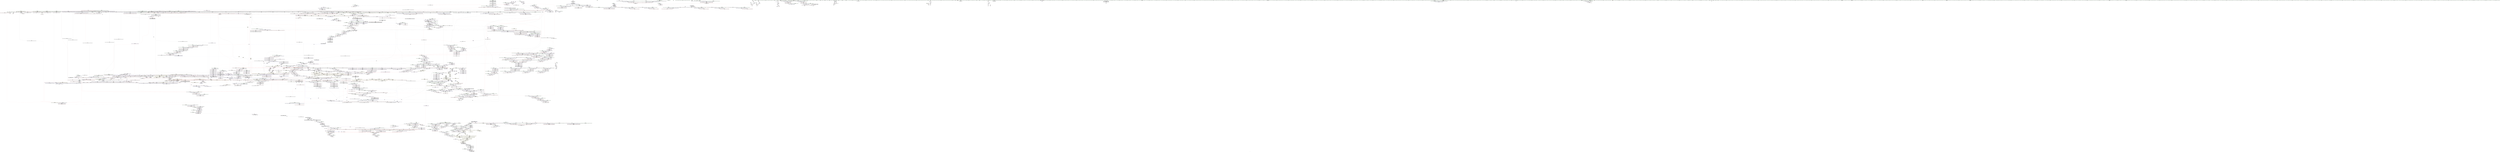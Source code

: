 digraph "SVFG" {
	label="SVFG";

	Node0x5620de9eb6f0 [shape=record,color=grey,label="{NodeID: 0\nNullPtr}"];
	Node0x5620de9eb6f0 -> Node0x5620df0cd640[style=solid];
	Node0x5620de9eb6f0 -> Node0x5620df0cd740[style=solid];
	Node0x5620de9eb6f0 -> Node0x5620df0cd810[style=solid];
	Node0x5620de9eb6f0 -> Node0x5620df0cd8e0[style=solid];
	Node0x5620de9eb6f0 -> Node0x5620df0cd9b0[style=solid];
	Node0x5620de9eb6f0 -> Node0x5620df0cda80[style=solid];
	Node0x5620de9eb6f0 -> Node0x5620df0cdb50[style=solid];
	Node0x5620de9eb6f0 -> Node0x5620df0cdc20[style=solid];
	Node0x5620de9eb6f0 -> Node0x5620df0cdcf0[style=solid];
	Node0x5620de9eb6f0 -> Node0x5620df0cddc0[style=solid];
	Node0x5620de9eb6f0 -> Node0x5620df0cde90[style=solid];
	Node0x5620de9eb6f0 -> Node0x5620df0cdf60[style=solid];
	Node0x5620de9eb6f0 -> Node0x5620df0ce030[style=solid];
	Node0x5620de9eb6f0 -> Node0x5620df0ce100[style=solid];
	Node0x5620de9eb6f0 -> Node0x5620df0ce1d0[style=solid];
	Node0x5620de9eb6f0 -> Node0x5620df0ce2a0[style=solid];
	Node0x5620de9eb6f0 -> Node0x5620df0ce370[style=solid];
	Node0x5620de9eb6f0 -> Node0x5620df0ce440[style=solid];
	Node0x5620de9eb6f0 -> Node0x5620df0ce510[style=solid];
	Node0x5620de9eb6f0 -> Node0x5620df0ce5e0[style=solid];
	Node0x5620de9eb6f0 -> Node0x5620df0ce6b0[style=solid];
	Node0x5620de9eb6f0 -> Node0x5620df0ce780[style=solid];
	Node0x5620de9eb6f0 -> Node0x5620df0ce850[style=solid];
	Node0x5620de9eb6f0 -> Node0x5620df0ce920[style=solid];
	Node0x5620de9eb6f0 -> Node0x5620df0ce9f0[style=solid];
	Node0x5620de9eb6f0 -> Node0x5620df0ceac0[style=solid];
	Node0x5620de9eb6f0 -> Node0x5620df0ceb90[style=solid];
	Node0x5620de9eb6f0 -> Node0x5620df0cec60[style=solid];
	Node0x5620de9eb6f0 -> Node0x5620df0ced30[style=solid];
	Node0x5620de9eb6f0 -> Node0x5620df0cee00[style=solid];
	Node0x5620de9eb6f0 -> Node0x5620df0ceed0[style=solid];
	Node0x5620de9eb6f0 -> Node0x5620df0cefa0[style=solid];
	Node0x5620de9eb6f0 -> Node0x5620df0cf070[style=solid];
	Node0x5620de9eb6f0 -> Node0x5620df0cf140[style=solid];
	Node0x5620de9eb6f0 -> Node0x5620df0df880[style=solid];
	Node0x5620de9eb6f0 -> Node0x5620df0df950[style=solid];
	Node0x5620de9eb6f0 -> Node0x5620df0dfa20[style=solid];
	Node0x5620de9eb6f0 -> Node0x5620df0dfaf0[style=solid];
	Node0x5620de9eb6f0 -> Node0x5620df0dfbc0[style=solid];
	Node0x5620de9eb6f0 -> Node0x5620df0dfc90[style=solid];
	Node0x5620de9eb6f0 -> Node0x5620df0dfd60[style=solid];
	Node0x5620de9eb6f0 -> Node0x5620df0dfe30[style=solid];
	Node0x5620de9eb6f0 -> Node0x5620df0dff00[style=solid];
	Node0x5620de9eb6f0 -> Node0x5620df0dffd0[style=solid];
	Node0x5620de9eb6f0 -> Node0x5620df0e00a0[style=solid];
	Node0x5620de9eb6f0 -> Node0x5620df0e0170[style=solid];
	Node0x5620de9eb6f0 -> Node0x5620df0e0240[style=solid];
	Node0x5620de9eb6f0 -> Node0x5620df0e0310[style=solid];
	Node0x5620de9eb6f0 -> Node0x5620df0e03e0[style=solid];
	Node0x5620de9eb6f0 -> Node0x5620df0e04b0[style=solid];
	Node0x5620de9eb6f0 -> Node0x5620df0e0580[style=solid];
	Node0x5620de9eb6f0 -> Node0x5620df10e100[style=solid];
	Node0x5620de9eb6f0 -> Node0x5620df110420[style=solid];
	Node0x5620de9eb6f0 -> Node0x5620df116e90[style=solid];
	Node0x5620de9eb6f0 -> Node0x5620df1171d0[style=solid];
	Node0x5620de9eb6f0 -> Node0x5620df117510[style=solid];
	Node0x5620de9eb6f0 -> Node0x5620df1175e0[style=solid];
	Node0x5620de9eb6f0 -> Node0x5620df117850[style=solid];
	Node0x5620de9eb6f0 -> Node0x5620df11b130[style=solid];
	Node0x5620de9eb6f0 -> Node0x5620df15ce10[style=solid];
	Node0x5620de9eb6f0 -> Node0x5620df15d110[style=solid];
	Node0x5620de9eb6f0 -> Node0x5620df15d590[style=solid];
	Node0x5620de9eb6f0 -> Node0x5620df15d710[style=solid];
	Node0x5620de9eb6f0 -> Node0x5620df15e490[style=solid];
	Node0x5620de9eb6f0 -> Node0x5620df15e790[style=solid];
	Node0x5620de9eb6f0 -> Node0x5620df15e910[style=solid];
	Node0x5620de9eb6f0 -> Node0x5620df15ec10[style=solid];
	Node0x5620de9eb6f0:s64 -> Node0x5620df2a8b00[style=solid,color=red];
	Node0x5620df2ac240 [shape=record,color=black,label="{NodeID: 3764\n1058 = PHI(924, )\n0th arg _ZNKSt8_Rb_treeINSt7__cxx1112basic_stringIcSt11char_traitsIcESaIcEEESt4pairIKS5_iESt10_Select1stIS8_ESt4lessIS5_ESaIS8_EE8_M_beginEv }"];
	Node0x5620df2ac240 -> Node0x5620df113000[style=solid];
	Node0x5620df0ce370 [shape=record,color=black,label="{NodeID: 443\n1242\<--3\n\<--dummyVal\n_ZStltIcSt11char_traitsIcESaIcEEbRKNSt7__cxx1112basic_stringIT_T0_T1_EESA_\n|{<s0>107}}"];
	Node0x5620df0ce370:s0 -> Node0x5620df2a6400[style=solid,color=red];
	Node0x5620df0dd800 [shape=record,color=purple,label="{NodeID: 886\n2620\<--2619\nadd.ptr\<--\n_ZNSt8_Rb_treeINSt7__cxx1112basic_stringIcSt11char_traitsIcESaIcEEESt4pairIKS5_iESt10_Select1stIS8_ESt4lessIS5_ESaIS8_EE5beginEv\n}"];
	Node0x5620df0dd800 -> Node0x5620df0e9ac0[style=solid];
	Node0x5620df29d580 [shape=record,color=black,label="{NodeID: 3543\n1383 = PHI(1680, )\n|{<s0>117}}"];
	Node0x5620df29d580:s0 -> Node0x5620df2aadf0[style=solid,color=red];
	Node0x5620df1cc140 [shape=record,color=black,label="{NodeID: 2436\nMR_187V_5 = PHI(MR_187V_3, MR_187V_2, )\npts\{24300000 \}\n|{|<s2>242}}"];
	Node0x5620df1cc140 -> Node0x5620df10be90[style=dashed];
	Node0x5620df1cc140 -> Node0x5620df1c2140[style=dashed];
	Node0x5620df1cc140:s2 -> Node0x5620df1e5080[style=dashed,color=red];
	Node0x5620df113c30 [shape=record,color=blue,label="{NodeID: 1329\n1196\<--1195\nthis.addr\<--this\n_ZNKSt13_Rb_tree_nodeISt4pairIKNSt7__cxx1112basic_stringIcSt11char_traitsIcESaIcEEEiEE9_M_valptrEv\n}"];
	Node0x5620df113c30 -> Node0x5620df103880[style=dashed];
	Node0x5620df0c6620 [shape=record,color=green,label="{NodeID: 222\n1260\<--1261\nretval\<--retval_field_insensitive\n_ZNSt3mapINSt7__cxx1112basic_stringIcSt11char_traitsIcESaIcEEEiSt4lessIS5_ESaISt4pairIKS5_iEEE11lower_boundERS9_\n}"];
	Node0x5620df0c6620 -> Node0x5620df0eed60[style=solid];
	Node0x5620df0c6620 -> Node0x5620df0eee30[style=solid];
	Node0x5620df0e9ed0 [shape=record,color=black,label="{NodeID: 665\n2684\<--2683\n\<--this1\n_ZNSt11_Tuple_implILm0EJRKNSt7__cxx1112basic_stringIcSt11char_traitsIcESaIcEEEEEC2ES7_\n|{<s0>251}}"];
	Node0x5620df0e9ed0:s0 -> Node0x5620df2a64d0[style=solid,color=red];
	Node0x5620df108750 [shape=record,color=red,label="{NodeID: 1108\n1939\<--1913\n\<--__insert_left\n_ZNSt8_Rb_treeINSt7__cxx1112basic_stringIcSt11char_traitsIcESaIcEEESt4pairIKS5_iESt10_Select1stIS8_ESt4lessIS5_ESaIS8_EE14_M_insert_nodeEPSt18_Rb_tree_node_baseSG_PSt13_Rb_tree_nodeIS8_E\n}"];
	Node0x5620df108750 -> Node0x5620df0e6c70[style=solid];
	Node0x5620de9eb660 [shape=record,color=green,label="{NodeID: 1\n7\<--1\n__dso_handle\<--dummyObj\nGlob }"];
	Node0x5620df2ac310 [shape=record,color=black,label="{NodeID: 3765\n1583 = PHI(1517, 1726, 1919, 2437, )\n0th arg _ZNSt8_Rb_treeINSt7__cxx1112basic_stringIcSt11char_traitsIcESaIcEEESt4pairIKS5_iESt10_Select1stIS8_ESt4lessIS5_ESaIS8_EE6_M_endEv }"];
	Node0x5620df2ac310 -> Node0x5620df115ff0[style=solid];
	Node0x5620df0ce440 [shape=record,color=black,label="{NodeID: 444\n1339\<--3\n\<--dummyVal\n_ZNKSt17_Rb_tree_iteratorISt4pairIKNSt7__cxx1112basic_stringIcSt11char_traitsIcESaIcEEEiEEdeEv\n}"];
	Node0x5620df0dd8d0 [shape=record,color=purple,label="{NodeID: 887\n2622\<--2621\n_M_header\<--\n_ZNSt8_Rb_treeINSt7__cxx1112basic_stringIcSt11char_traitsIcESaIcEEESt4pairIKS5_iESt10_Select1stIS8_ESt4lessIS5_ESaIS8_EE5beginEv\n}"];
	Node0x5620df29d6c0 [shape=record,color=black,label="{NodeID: 3544\n1387 = PHI(1687, )\n|{<s0>117}}"];
	Node0x5620df29d6c0:s0 -> Node0x5620df2aaec0[style=solid,color=red];
	Node0x5620df113d00 [shape=record,color=blue,label="{NodeID: 1330\n1207\<--1206\nthis.addr\<--this\n_ZNK9__gnu_cxx16__aligned_membufISt4pairIKNSt7__cxx1112basic_stringIcSt11char_traitsIcESaIcEEEiEE6_M_ptrEv\n}"];
	Node0x5620df113d00 -> Node0x5620df103950[style=dashed];
	Node0x5620df0c66f0 [shape=record,color=green,label="{NodeID: 223\n1262\<--1263\nthis.addr\<--this.addr_field_insensitive\n_ZNSt3mapINSt7__cxx1112basic_stringIcSt11char_traitsIcESaIcEEEiSt4lessIS5_ESaISt4pairIKS5_iEEE11lower_boundERS9_\n}"];
	Node0x5620df0c66f0 -> Node0x5620df103d60[style=solid];
	Node0x5620df0c66f0 -> Node0x5620df114110[style=solid];
	Node0x5620df0e9fa0 [shape=record,color=black,label="{NodeID: 666\n2697\<--2696\n\<--_M_impl\n_ZNSt8_Rb_treeINSt7__cxx1112basic_stringIcSt11char_traitsIcESaIcEEESt4pairIKS5_iESt10_Select1stIS8_ESt4lessIS5_ESaIS8_EE5clearEv\n}"];
	Node0x5620df0e9fa0 -> Node0x5620df0ddce0[style=solid];
	Node0x5620df108820 [shape=record,color=red,label="{NodeID: 1109\n1957\<--1956\n\<--_M_node_count\n_ZNSt8_Rb_treeINSt7__cxx1112basic_stringIcSt11char_traitsIcESaIcEEESt4pairIKS5_iESt10_Select1stIS8_ESt4lessIS5_ESaIS8_EE14_M_insert_nodeEPSt18_Rb_tree_node_baseSG_PSt13_Rb_tree_nodeIS8_E\n}"];
	Node0x5620df108820 -> Node0x5620df0fe8e0[style=solid];
	Node0x5620df09c040 [shape=record,color=green,label="{NodeID: 2\n9\<--1\n\<--dummyObj\nCan only get source location for instruction, argument, global var or function.}"];
	Node0x5620df2ac3e0 [shape=record,color=black,label="{NodeID: 3766\n1491 = PHI(309, )\n0th arg _ZNSt5tupleIJRKNSt7__cxx1112basic_stringIcSt11char_traitsIcESaIcEEEEEC2IvLb1EEES7_ }"];
	Node0x5620df2ac3e0 -> Node0x5620df115630[style=solid];
	Node0x5620df1def30 [shape=record,color=yellow,style=double,label="{NodeID: 2659\n26V_1 = ENCHI(MR_26V_0)\npts\{220001 \}\nFun[_ZNKSt8_Rb_treeINSt7__cxx1112basic_stringIcSt11char_traitsIcESaIcEEESt4pairIKS5_iESt10_Select1stIS8_ESt4lessIS5_ESaIS8_EE4findERS7_]|{<s0>83}}"];
	Node0x5620df1def30:s0 -> Node0x5620df1e5af0[style=dashed,color=red];
	Node0x5620df0ce510 [shape=record,color=black,label="{NodeID: 445\n1340\<--3\n\<--dummyVal\n_ZNKSt17_Rb_tree_iteratorISt4pairIKNSt7__cxx1112basic_stringIcSt11char_traitsIcESaIcEEEiEEdeEv\n|{<s0>113}}"];
	Node0x5620df0ce510:s0 -> Node0x5620df2a6400[style=solid,color=red];
	Node0x5620df0dd9a0 [shape=record,color=purple,label="{NodeID: 888\n2623\<--2621\n_M_left\<--\n_ZNSt8_Rb_treeINSt7__cxx1112basic_stringIcSt11char_traitsIcESaIcEEESt4pairIKS5_iESt10_Select1stIS8_ESt4lessIS5_ESaIS8_EE5beginEv\n}"];
	Node0x5620df0dd9a0 -> Node0x5620df10ce00[style=solid];
	Node0x5620df29d800 [shape=record,color=black,label="{NodeID: 3545\n1390 = PHI(1637, )\n}"];
	Node0x5620df29d800 -> Node0x5620df114c70[style=solid];
	Node0x5620df1ccb40 [shape=record,color=black,label="{NodeID: 2438\nMR_293V_3 = PHI(MR_293V_4, MR_293V_2, )\npts\{627 \}\n}"];
	Node0x5620df1ccb40 -> Node0x5620df0ffd30[style=dashed];
	Node0x5620df1ccb40 -> Node0x5620df0ffe00[style=dashed];
	Node0x5620df1ccb40 -> Node0x5620df0ffed0[style=dashed];
	Node0x5620df1ccb40 -> Node0x5620df0fffa0[style=dashed];
	Node0x5620df1ccb40 -> Node0x5620df110c40[style=dashed];
	Node0x5620df113dd0 [shape=record,color=blue,label="{NodeID: 1331\n1218\<--1217\nthis.addr\<--this\n_ZNK9__gnu_cxx16__aligned_membufISt4pairIKNSt7__cxx1112basic_stringIcSt11char_traitsIcESaIcEEEiEE7_M_addrEv\n}"];
	Node0x5620df113dd0 -> Node0x5620df103a20[style=dashed];
	Node0x5620df0c67c0 [shape=record,color=green,label="{NodeID: 224\n1264\<--1265\n__x.addr\<--__x.addr_field_insensitive\n_ZNSt3mapINSt7__cxx1112basic_stringIcSt11char_traitsIcESaIcEEEiSt4lessIS5_ESaISt4pairIKS5_iEEE11lower_boundERS9_\n}"];
	Node0x5620df0c67c0 -> Node0x5620df103e30[style=solid];
	Node0x5620df0c67c0 -> Node0x5620df1141e0[style=solid];
	Node0x5620df0ea070 [shape=record,color=black,label="{NodeID: 667\n2699\<--2698\n\<--add.ptr\n_ZNSt8_Rb_treeINSt7__cxx1112basic_stringIcSt11char_traitsIcESaIcEEESt4pairIKS5_iESt10_Select1stIS8_ESt4lessIS5_ESaIS8_EE5clearEv\n|{<s0>254}}"];
	Node0x5620df0ea070:s0 -> Node0x5620df2a4e40[style=solid,color=red];
	Node0x5620df1088f0 [shape=record,color=red,label="{NodeID: 1110\n1964\<--1963\n\<--coerce.dive\n_ZNSt8_Rb_treeINSt7__cxx1112basic_stringIcSt11char_traitsIcESaIcEEESt4pairIKS5_iESt10_Select1stIS8_ESt4lessIS5_ESaIS8_EE14_M_insert_nodeEPSt18_Rb_tree_node_baseSG_PSt13_Rb_tree_nodeIS8_E\n}"];
	Node0x5620df1088f0 -> Node0x5620df0e7220[style=solid];
	Node0x5620df0bcec0 [shape=record,color=green,label="{NodeID: 3\n23\<--1\n.str\<--dummyObj\nGlob }"];
	Node0x5620df2ac4b0 [shape=record,color=black,label="{NodeID: 3767\n1492 = PHI(349, )\n1st arg _ZNSt5tupleIJRKNSt7__cxx1112basic_stringIcSt11char_traitsIcESaIcEEEEEC2IvLb1EEES7_ }"];
	Node0x5620df2ac4b0 -> Node0x5620df115700[style=solid];
	Node0x5620df0ce5e0 [shape=record,color=black,label="{NodeID: 446\n1406\<--3\n\<--dummyVal\n_ZNSt8_Rb_treeINSt7__cxx1112basic_stringIcSt11char_traitsIcESaIcEEESt4pairIKS5_iESt10_Select1stIS8_ESt4lessIS5_ESaIS8_EE22_M_emplace_hint_uniqueIJRKSt21piecewise_construct_tSt5tupleIJRS7_EESJ_IJEEEEESt17_Rb_tree_iteratorIS8_ESt23_Rb_tree_const_iteratorIS8_EDpOT_\n}"];
	Node0x5620df0ce5e0 -> Node0x5620df114e10[style=solid];
	Node0x5620df0dda70 [shape=record,color=purple,label="{NodeID: 889\n2644\<--2642\nfirst\<--this1\n_ZNSt4pairIPSt18_Rb_tree_node_baseS1_EC2IRPSt13_Rb_tree_nodeIS_IKNSt7__cxx1112basic_stringIcSt11char_traitsIcESaIcEEEiEERS1_Lb1EEEOT_OT0_\n}"];
	Node0x5620df0dda70 -> Node0x5620df11c240[style=solid];
	Node0x5620df29d940 [shape=record,color=black,label="{NodeID: 3546\n1398 = PHI(1124, )\n|{<s0>120}}"];
	Node0x5620df29d940:s0 -> Node0x5620df2a75e0[style=solid,color=red];
	Node0x5620df1cd040 [shape=record,color=black,label="{NodeID: 2439\nMR_295V_2 = PHI(MR_295V_3, MR_295V_1, )\npts\{629 \}\n}"];
	Node0x5620df1cd040 -> Node0x5620df110b70[style=dashed];
	Node0x5620df113ea0 [shape=record,color=blue,label="{NodeID: 1332\n1228\<--1226\n__lhs.addr\<--__lhs\n_ZStltIcSt11char_traitsIcESaIcEEbRKNSt7__cxx1112basic_stringIT_T0_T1_EESA_\n}"];
	Node0x5620df113ea0 -> Node0x5620df103af0[style=dashed];
	Node0x5620df0c6890 [shape=record,color=green,label="{NodeID: 225\n1272\<--1273\n_ZNSt8_Rb_treeINSt7__cxx1112basic_stringIcSt11char_traitsIcESaIcEEESt4pairIKS5_iESt10_Select1stIS8_ESt4lessIS5_ESaIS8_EE11lower_boundERS7_\<--_ZNSt8_Rb_treeINSt7__cxx1112basic_stringIcSt11char_traitsIcESaIcEEESt4pairIKS5_iESt10_Select1stIS8_ESt4lessIS5_ESaIS8_EE11lower_boundERS7__field_insensitive\n}"];
	Node0x5620df0ea140 [shape=record,color=purple,label="{NodeID: 668\n42\<--4\n\<--_ZStL8__ioinit\n__cxx_global_var_init\n}"];
	Node0x5620df1089c0 [shape=record,color=red,label="{NodeID: 1111\n1974\<--1971\nthis1\<--this.addr\n_ZNSt8_Rb_treeINSt7__cxx1112basic_stringIcSt11char_traitsIcESaIcEEESt4pairIKS5_iESt10_Select1stIS8_ESt4lessIS5_ESaIS8_EE11_M_get_nodeEv\n|{<s0>188}}"];
	Node0x5620df1089c0:s0 -> Node0x5620df2a9db0[style=solid,color=red];
	Node0x5620df0bdf80 [shape=record,color=green,label="{NodeID: 4\n25\<--1\n.str.3\<--dummyObj\nGlob }"];
	Node0x5620df2ac580 [shape=record,color=black,label="{NodeID: 3768\n1138 = PHI(1038, )\n0th arg _ZNSt8_Rb_treeINSt7__cxx1112basic_stringIcSt11char_traitsIcESaIcEEESt4pairIKS5_iESt10_Select1stIS8_ESt4lessIS5_ESaIS8_EE7_S_leftEPKSt18_Rb_tree_node_base }"];
	Node0x5620df2ac580 -> Node0x5620df1135b0[style=solid];
	Node0x5620df0ce6b0 [shape=record,color=black,label="{NodeID: 447\n1409\<--3\n\<--dummyVal\n_ZNSt8_Rb_treeINSt7__cxx1112basic_stringIcSt11char_traitsIcESaIcEEESt4pairIKS5_iESt10_Select1stIS8_ESt4lessIS5_ESaIS8_EE22_M_emplace_hint_uniqueIJRKSt21piecewise_construct_tSt5tupleIJRS7_EESJ_IJEEEEESt17_Rb_tree_iteratorIS8_ESt23_Rb_tree_const_iteratorIS8_EDpOT_\n}"];
	Node0x5620df0ce6b0 -> Node0x5620df114ee0[style=solid];
	Node0x5620df0ddb40 [shape=record,color=purple,label="{NodeID: 890\n2652\<--2642\nsecond\<--this1\n_ZNSt4pairIPSt18_Rb_tree_node_baseS1_EC2IRPSt13_Rb_tree_nodeIS_IKNSt7__cxx1112basic_stringIcSt11char_traitsIcESaIcEEEiEERS1_Lb1EEEOT_OT0_\n}"];
	Node0x5620df0ddb40 -> Node0x5620df11c310[style=solid];
	Node0x5620df29da80 [shape=record,color=black,label="{NodeID: 3547\n2315 = PHI(2325, )\n|{<s0>222}}"];
	Node0x5620df29da80:s0 -> Node0x5620df2a6260[style=solid,color=red];
	Node0x5620df1cd540 [shape=record,color=black,label="{NodeID: 2440\nMR_63V_4 = PHI(MR_63V_3, MR_63V_2, )\npts\{2980000 \}\n|{<s0>37}}"];
	Node0x5620df1cd540:s0 -> Node0x5620de6a7780[style=dashed,color=red];
	Node0x5620df113f70 [shape=record,color=blue,label="{NodeID: 1333\n1230\<--1227\n__rhs.addr\<--__rhs\n_ZStltIcSt11char_traitsIcESaIcEEbRKNSt7__cxx1112basic_stringIT_T0_T1_EESA_\n}"];
	Node0x5620df113f70 -> Node0x5620df103bc0[style=dashed];
	Node0x5620df0c6990 [shape=record,color=green,label="{NodeID: 226\n1282\<--1283\nthis.addr\<--this.addr_field_insensitive\n_ZNKSt17_Rb_tree_iteratorISt4pairIKNSt7__cxx1112basic_stringIcSt11char_traitsIcESaIcEEEiEEeqERKS9_\n}"];
	Node0x5620df0c6990 -> Node0x5620df103fd0[style=solid];
	Node0x5620df0c6990 -> Node0x5620df114380[style=solid];
	Node0x5620df0ea210 [shape=record,color=purple,label="{NodeID: 669\n76\<--20\n\<--_Z1aB5cxx11\n__cxx_global_var_init.2\n}"];
	Node0x5620df0ea210 -> Node0x5620dd9aad40[style=solid];
	Node0x5620df108a90 [shape=record,color=red,label="{NodeID: 1112\n2005\<--1986\nthis5\<--this.addr\n_ZNSt8_Rb_treeINSt7__cxx1112basic_stringIcSt11char_traitsIcESaIcEEESt4pairIKS5_iESt10_Select1stIS8_ESt4lessIS5_ESaIS8_EE17_M_construct_nodeIJRKSt21piecewise_construct_tSt5tupleIJRS7_EESJ_IJEEEEEvPSt13_Rb_tree_nodeIS8_EDpOT_\n|{<s0>190|<s1>197}}"];
	Node0x5620df108a90:s0 -> Node0x5620df2a9db0[style=solid,color=red];
	Node0x5620df108a90:s1 -> Node0x5620df2abe30[style=solid,color=red];
	Node0x5620df0be040 [shape=record,color=green,label="{NodeID: 5\n27\<--1\n_ZSt3cin\<--dummyObj\nGlob }"];
	Node0x5620df2ac650 [shape=record,color=black,label="{NodeID: 3769\n2209 = PHI(2177, )\n0th arg _ZNSt4pairIKNSt7__cxx1112basic_stringIcSt11char_traitsIcESaIcEEEiEC2IJRS6_EJEEESt21piecewise_construct_tSt5tupleIJDpT_EESB_IJDpT0_EE }"];
	Node0x5620df2ac650 -> Node0x5620df119730[style=solid];
	Node0x5620df0ce780 [shape=record,color=black,label="{NodeID: 448\n1426\<--3\n\<--dummyVal\n_ZNSt8_Rb_treeINSt7__cxx1112basic_stringIcSt11char_traitsIcESaIcEEESt4pairIKS5_iESt10_Select1stIS8_ESt4lessIS5_ESaIS8_EE22_M_emplace_hint_uniqueIJRKSt21piecewise_construct_tSt5tupleIJRS7_EESJ_IJEEEEESt17_Rb_tree_iteratorIS8_ESt23_Rb_tree_const_iteratorIS8_EDpOT_\n}"];
	Node0x5620df0ddc10 [shape=record,color=purple,label="{NodeID: 891\n2696\<--2693\n_M_impl\<--this1\n_ZNSt8_Rb_treeINSt7__cxx1112basic_stringIcSt11char_traitsIcESaIcEEESt4pairIKS5_iESt10_Select1stIS8_ESt4lessIS5_ESaIS8_EE5clearEv\n}"];
	Node0x5620df0ddc10 -> Node0x5620df0e9fa0[style=solid];
	Node0x5620df29dbc0 [shape=record,color=black,label="{NodeID: 3548\n2318 = PHI(2253, )\n}"];
	Node0x5620df1cda40 [shape=record,color=black,label="{NodeID: 2441\nMR_67V_3 = PHI(MR_67V_2, MR_67V_1, )\npts\{3060000 \}\n}"];
	Node0x5620df114040 [shape=record,color=blue,label="{NodeID: 1334\n1250\<--1249\n__x.addr\<--__x\n_ZNSt8_Rb_treeINSt7__cxx1112basic_stringIcSt11char_traitsIcESaIcEEESt4pairIKS5_iESt10_Select1stIS8_ESt4lessIS5_ESaIS8_EE8_S_valueEPKSt18_Rb_tree_node_base\n}"];
	Node0x5620df114040 -> Node0x5620df103c90[style=dashed];
	Node0x5620df0c6a60 [shape=record,color=green,label="{NodeID: 227\n1284\<--1285\n__x.addr\<--__x.addr_field_insensitive\n_ZNKSt17_Rb_tree_iteratorISt4pairIKNSt7__cxx1112basic_stringIcSt11char_traitsIcESaIcEEEiEEeqERKS9_\n}"];
	Node0x5620df0c6a60 -> Node0x5620df1040a0[style=solid];
	Node0x5620df0c6a60 -> Node0x5620df114450[style=solid];
	Node0x5620df0ea2e0 [shape=record,color=purple,label="{NodeID: 670\n83\<--20\n\<--_Z1aB5cxx11\n__cxx_global_var_init.2\n}"];
	Node0x5620df108b60 [shape=record,color=red,label="{NodeID: 1113\n2006\<--1988\n\<--__node.addr\n_ZNSt8_Rb_treeINSt7__cxx1112basic_stringIcSt11char_traitsIcESaIcEEESt4pairIKS5_iESt10_Select1stIS8_ESt4lessIS5_ESaIS8_EE17_M_construct_nodeIJRKSt21piecewise_construct_tSt5tupleIJRS7_EESJ_IJEEEEEvPSt13_Rb_tree_nodeIS8_EDpOT_\n}"];
	Node0x5620df108b60 -> Node0x5620df0e73c0[style=solid];
	Node0x5620df0be100 [shape=record,color=green,label="{NodeID: 6\n28\<--1\n.str.4\<--dummyObj\nGlob }"];
	Node0x5620df2ac720 [shape=record,color=black,label="{NodeID: 3770\n2210 = PHI(2165, )\n1st arg _ZNSt4pairIKNSt7__cxx1112basic_stringIcSt11char_traitsIcESaIcEEEiEC2IJRS6_EJEEESt21piecewise_construct_tSt5tupleIJDpT_EESB_IJDpT0_EE |{<s0>215}}"];
	Node0x5620df2ac720:s0 -> Node0x5620df2a4b10[style=solid,color=red];
	Node0x5620df0ce850 [shape=record,color=black,label="{NodeID: 449\n1427\<--3\n\<--dummyVal\n_ZNSt8_Rb_treeINSt7__cxx1112basic_stringIcSt11char_traitsIcESaIcEEESt4pairIKS5_iESt10_Select1stIS8_ESt4lessIS5_ESaIS8_EE22_M_emplace_hint_uniqueIJRKSt21piecewise_construct_tSt5tupleIJRS7_EESJ_IJEEEEESt17_Rb_tree_iteratorIS8_ESt23_Rb_tree_const_iteratorIS8_EDpOT_\n}"];
	Node0x5620df0ce850 -> Node0x5620df115080[style=solid];
	Node0x5620df0ddce0 [shape=record,color=purple,label="{NodeID: 892\n2698\<--2697\nadd.ptr\<--\n_ZNSt8_Rb_treeINSt7__cxx1112basic_stringIcSt11char_traitsIcESaIcEEESt4pairIKS5_iESt10_Select1stIS8_ESt4lessIS5_ESaIS8_EE5clearEv\n}"];
	Node0x5620df0ddce0 -> Node0x5620df0ea070[style=solid];
	Node0x5620df29dd00 [shape=record,color=black,label="{NodeID: 3549\n2332 = PHI(2339, )\n}"];
	Node0x5620df29dd00 -> Node0x5620df0e8330[style=solid];
	Node0x5620df1cdf40 [shape=record,color=black,label="{NodeID: 2442\nMR_69V_3 = PHI(MR_69V_2, MR_69V_1, )\npts\{3080000 \}\n}"];
	Node0x5620df114110 [shape=record,color=blue,label="{NodeID: 1335\n1262\<--1258\nthis.addr\<--this\n_ZNSt3mapINSt7__cxx1112basic_stringIcSt11char_traitsIcESaIcEEEiSt4lessIS5_ESaISt4pairIKS5_iEEE11lower_boundERS9_\n}"];
	Node0x5620df114110 -> Node0x5620df103d60[style=dashed];
	Node0x5620df0c6b30 [shape=record,color=green,label="{NodeID: 228\n1298\<--1299\nretval\<--retval_field_insensitive\n_ZNSt3mapINSt7__cxx1112basic_stringIcSt11char_traitsIcESaIcEEEiSt4lessIS5_ESaISt4pairIKS5_iEEE3endEv\n}"];
	Node0x5620df0c6b30 -> Node0x5620df0ef170[style=solid];
	Node0x5620df0c6b30 -> Node0x5620df0ef240[style=solid];
	Node0x5620df0ea3b0 [shape=record,color=purple,label="{NodeID: 671\n84\<--20\n\<--_Z1aB5cxx11\n__cxx_global_var_init.2\n}"];
	Node0x5620df0ea3b0 -> Node0x5620df15d890[style=solid];
	Node0x5620df108c30 [shape=record,color=red,label="{NodeID: 1114\n2010\<--1988\n\<--__node.addr\n_ZNSt8_Rb_treeINSt7__cxx1112basic_stringIcSt11char_traitsIcESaIcEEESt4pairIKS5_iESt10_Select1stIS8_ESt4lessIS5_ESaIS8_EE17_M_construct_nodeIJRKSt21piecewise_construct_tSt5tupleIJRS7_EESJ_IJEEEEEvPSt13_Rb_tree_nodeIS8_EDpOT_\n|{<s0>191}}"];
	Node0x5620df108c30:s0 -> Node0x5620df2a93f0[style=solid,color=red];
	Node0x5620df0be970 [shape=record,color=green,label="{NodeID: 7\n30\<--1\n_ZStL19piecewise_construct\<--dummyObj\nGlob |{<s0>35}}"];
	Node0x5620df0be970:s0 -> Node0x5620df2a46d0[style=solid,color=red];
	Node0x5620df2ac7f0 [shape=record,color=black,label="{NodeID: 3771\n1297 = PHI(315, )\n0th arg _ZNSt3mapINSt7__cxx1112basic_stringIcSt11char_traitsIcESaIcEEEiSt4lessIS5_ESaISt4pairIKS5_iEEE3endEv }"];
	Node0x5620df2ac7f0 -> Node0x5620df114520[style=solid];
	Node0x5620df0ce920 [shape=record,color=black,label="{NodeID: 450\n1429\<--3\n\<--dummyVal\n_ZNSt8_Rb_treeINSt7__cxx1112basic_stringIcSt11char_traitsIcESaIcEEESt4pairIKS5_iESt10_Select1stIS8_ESt4lessIS5_ESaIS8_EE22_M_emplace_hint_uniqueIJRKSt21piecewise_construct_tSt5tupleIJRS7_EESJ_IJEEEEESt17_Rb_tree_iteratorIS8_ESt23_Rb_tree_const_iteratorIS8_EDpOT_\n}"];
	Node0x5620df0ce920 -> Node0x5620df115150[style=solid];
	Node0x5620df0dddb0 [shape=record,color=red,label="{NodeID: 893\n420\<--8\n\<--n\nmain\n}"];
	Node0x5620df0dddb0 -> Node0x5620df15cf90[style=solid];
	Node0x5620df29de40 [shape=record,color=black,label="{NodeID: 3550\n2345 = PHI(2260, )\n}"];
	Node0x5620df29de40 -> Node0x5620df0e8400[style=solid];
	Node0x5620df1ce440 [shape=record,color=black,label="{NodeID: 2443\nMR_71V_3 = PHI(MR_71V_2, MR_71V_1, )\npts\{3100000 \}\n}"];
	Node0x5620df1141e0 [shape=record,color=blue,label="{NodeID: 1336\n1264\<--1259\n__x.addr\<--__x\n_ZNSt3mapINSt7__cxx1112basic_stringIcSt11char_traitsIcESaIcEEEiSt4lessIS5_ESaISt4pairIKS5_iEEE11lower_boundERS9_\n}"];
	Node0x5620df1141e0 -> Node0x5620df103e30[style=dashed];
	Node0x5620df0cf1f0 [shape=record,color=green,label="{NodeID: 229\n1300\<--1301\nthis.addr\<--this.addr_field_insensitive\n_ZNSt3mapINSt7__cxx1112basic_stringIcSt11char_traitsIcESaIcEEEiSt4lessIS5_ESaISt4pairIKS5_iEEE3endEv\n}"];
	Node0x5620df0cf1f0 -> Node0x5620df104310[style=solid];
	Node0x5620df0cf1f0 -> Node0x5620df114520[style=solid];
	Node0x5620df0ea480 [shape=record,color=purple,label="{NodeID: 672\n107\<--20\n\<--_Z1aB5cxx11\n__cxx_global_array_dtor\n}"];
	Node0x5620df108d00 [shape=record,color=red,label="{NodeID: 1115\n2030\<--1988\n\<--__node.addr\n_ZNSt8_Rb_treeINSt7__cxx1112basic_stringIcSt11char_traitsIcESaIcEEESt4pairIKS5_iESt10_Select1stIS8_ESt4lessIS5_ESaIS8_EE17_M_construct_nodeIJRKSt21piecewise_construct_tSt5tupleIJRS7_EESJ_IJEEEEEvPSt13_Rb_tree_nodeIS8_EDpOT_\n}"];
	Node0x5620df0bea00 [shape=record,color=green,label="{NodeID: 8\n32\<--1\n\<--dummyObj\nCan only get source location for instruction, argument, global var or function.}"];
	Node0x5620df2ac8c0 [shape=record,color=black,label="{NodeID: 3772\n723 = PHI(712, )\n0th arg _ZNSt8_Rb_treeINSt7__cxx1112basic_stringIcSt11char_traitsIcESaIcEEESt4pairIKS5_iESt10_Select1stIS8_ESt4lessIS5_ESaIS8_EE15_M_destroy_nodeEPSt13_Rb_tree_nodeIS8_E }"];
	Node0x5620df2ac8c0 -> Node0x5620df1111f0[style=solid];
	Node0x5620df0ce9f0 [shape=record,color=black,label="{NodeID: 451\n1447\<--3\n\<--dummyVal\n_ZNSt8_Rb_treeINSt7__cxx1112basic_stringIcSt11char_traitsIcESaIcEEESt4pairIKS5_iESt10_Select1stIS8_ESt4lessIS5_ESaIS8_EE22_M_emplace_hint_uniqueIJRKSt21piecewise_construct_tSt5tupleIJRS7_EESJ_IJEEEEESt17_Rb_tree_iteratorIS8_ESt23_Rb_tree_const_iteratorIS8_EDpOT_\n}"];
	Node0x5620df0dde80 [shape=record,color=red,label="{NodeID: 894\n436\<--11\n\<--m\nmain\n}"];
	Node0x5620df0dde80 -> Node0x5620df15cc90[style=solid];
	Node0x5620df29df80 [shape=record,color=black,label="{NodeID: 3551\n1657 = PHI(1969, )\n}"];
	Node0x5620df29df80 -> Node0x5620df116810[style=solid];
	Node0x5620df1ce940 [shape=record,color=black,label="{NodeID: 2444\nMR_73V_3 = PHI(MR_73V_2, MR_73V_1, )\npts\{220004 20970008 \}\n|{<s0>19|<s1>19|<s2>21|<s3>21|<s4>21}}"];
	Node0x5620df1ce940:s0 -> Node0x5620df10e880[style=dashed,color=blue];
	Node0x5620df1ce940:s1 -> Node0x5620df1b24a0[style=dashed,color=blue];
	Node0x5620df1ce940:s2 -> Node0x5620df0de9e0[style=dashed,color=blue];
	Node0x5620df1ce940:s3 -> Node0x5620df1bd610[style=dashed,color=blue];
	Node0x5620df1ce940:s4 -> Node0x5620df1bdb40[style=dashed,color=blue];
	Node0x5620df1142b0 [shape=record,color=blue,label="{NodeID: 1337\n1274\<--1271\ncoerce.dive\<--call\n_ZNSt3mapINSt7__cxx1112basic_stringIcSt11char_traitsIcESaIcEEEiSt4lessIS5_ESaISt4pairIKS5_iEEE11lower_boundERS9_\n}"];
	Node0x5620df1142b0 -> Node0x5620df103f00[style=dashed];
	Node0x5620df0cf2c0 [shape=record,color=green,label="{NodeID: 230\n1306\<--1307\n_ZNSt8_Rb_treeINSt7__cxx1112basic_stringIcSt11char_traitsIcESaIcEEESt4pairIKS5_iESt10_Select1stIS8_ESt4lessIS5_ESaIS8_EE3endEv\<--_ZNSt8_Rb_treeINSt7__cxx1112basic_stringIcSt11char_traitsIcESaIcEEESt4pairIKS5_iESt10_Select1stIS8_ESt4lessIS5_ESaIS8_EE3endEv_field_insensitive\n}"];
	Node0x5620df0ea550 [shape=record,color=purple,label="{NodeID: 673\n108\<--20\n\<--_Z1aB5cxx11\n__cxx_global_array_dtor\n}"];
	Node0x5620df0ea550 -> Node0x5620dd9aa390[style=solid];
	Node0x5620df108dd0 [shape=record,color=red,label="{NodeID: 1116\n2031\<--1988\n\<--__node.addr\n_ZNSt8_Rb_treeINSt7__cxx1112basic_stringIcSt11char_traitsIcESaIcEEESt4pairIKS5_iESt10_Select1stIS8_ESt4lessIS5_ESaIS8_EE17_M_construct_nodeIJRKSt21piecewise_construct_tSt5tupleIJRS7_EESJ_IJEEEEEvPSt13_Rb_tree_nodeIS8_EDpOT_\n|{<s0>197}}"];
	Node0x5620df108dd0:s0 -> Node0x5620df2abf00[style=solid,color=red];
	Node0x5620df0bea90 [shape=record,color=green,label="{NodeID: 9\n146\<--1\n\<--dummyObj\nCan only get source location for instruction, argument, global var or function.}"];
	Node0x5620df2ac990 [shape=record,color=black,label="{NodeID: 3773\n724 = PHI(713, )\n1st arg _ZNSt8_Rb_treeINSt7__cxx1112basic_stringIcSt11char_traitsIcESaIcEEESt4pairIKS5_iESt10_Select1stIS8_ESt4lessIS5_ESaIS8_EE15_M_destroy_nodeEPSt13_Rb_tree_nodeIS8_E }"];
	Node0x5620df2ac990 -> Node0x5620df1112c0[style=solid];
	Node0x5620df0ceac0 [shape=record,color=black,label="{NodeID: 452\n1448\<--3\n\<--dummyVal\n_ZNSt8_Rb_treeINSt7__cxx1112basic_stringIcSt11char_traitsIcESaIcEEESt4pairIKS5_iESt10_Select1stIS8_ESt4lessIS5_ESaIS8_EE22_M_emplace_hint_uniqueIJRKSt21piecewise_construct_tSt5tupleIJRS7_EESJ_IJEEEEESt17_Rb_tree_iteratorIS8_ESt23_Rb_tree_const_iteratorIS8_EDpOT_\n}"];
	Node0x5620df0ceac0 -> Node0x5620df115220[style=solid];
	Node0x5620df0ddf50 [shape=record,color=red,label="{NodeID: 895\n192\<--13\n\<--k\n_Z3addv\n}"];
	Node0x5620df0ddf50 -> Node0x5620df0ff060[style=solid];
	Node0x5620df29e0c0 [shape=record,color=black,label="{NodeID: 3552\n1663 = PHI(1673, )\n|{<s0>144}}"];
	Node0x5620df29e0c0:s0 -> Node0x5620df2a4070[style=solid,color=red];
	Node0x5620df1cee70 [shape=record,color=black,label="{NodeID: 2445\nMR_76V_3 = PHI(MR_76V_2, MR_76V_1, )\npts\{220001 220002 220003 \}\n|{<s0>19|<s1>19|<s2>19|<s3>21|<s4>21|<s5>21|<s6>21}}"];
	Node0x5620df1cee70:s0 -> Node0x5620df10e880[style=dashed,color=blue];
	Node0x5620df1cee70:s1 -> Node0x5620df1b1a70[style=dashed,color=blue];
	Node0x5620df1cee70:s2 -> Node0x5620df1b24a0[style=dashed,color=blue];
	Node0x5620df1cee70:s3 -> Node0x5620df0de9e0[style=dashed,color=blue];
	Node0x5620df1cee70:s4 -> Node0x5620df1bd110[style=dashed,color=blue];
	Node0x5620df1cee70:s5 -> Node0x5620df1bd610[style=dashed,color=blue];
	Node0x5620df1cee70:s6 -> Node0x5620df1bdb40[style=dashed,color=blue];
	Node0x5620df114380 [shape=record,color=blue,label="{NodeID: 1338\n1282\<--1280\nthis.addr\<--this\n_ZNKSt17_Rb_tree_iteratorISt4pairIKNSt7__cxx1112basic_stringIcSt11char_traitsIcESaIcEEEiEEeqERKS9_\n}"];
	Node0x5620df114380 -> Node0x5620df103fd0[style=dashed];
	Node0x5620df0cf390 [shape=record,color=green,label="{NodeID: 231\n1315\<--1316\nretval\<--retval_field_insensitive\n_ZNKSt3mapINSt7__cxx1112basic_stringIcSt11char_traitsIcESaIcEEEiSt4lessIS5_ESaISt4pairIKS5_iEEE8key_compEv\n}"];
	Node0x5620df0ea620 [shape=record,color=purple,label="{NodeID: 674\n115\<--20\n\<--_Z1aB5cxx11\n__cxx_global_array_dtor\n}"];
	Node0x5620df0ea620 -> Node0x5620df15da10[style=solid];
	Node0x5620df108ea0 [shape=record,color=red,label="{NodeID: 1117\n2012\<--1990\n\<--__args.addr\n_ZNSt8_Rb_treeINSt7__cxx1112basic_stringIcSt11char_traitsIcESaIcEEESt4pairIKS5_iESt10_Select1stIS8_ESt4lessIS5_ESaIS8_EE17_M_construct_nodeIJRKSt21piecewise_construct_tSt5tupleIJRS7_EESJ_IJEEEEEvPSt13_Rb_tree_nodeIS8_EDpOT_\n|{<s0>192}}"];
	Node0x5620df108ea0:s0 -> Node0x5620df2a6810[style=solid,color=red];
	Node0x5620df0beb90 [shape=record,color=green,label="{NodeID: 10\n147\<--1\n\<--dummyObj\nCan only get source location for instruction, argument, global var or function.|{<s0>73|<s1>189}}"];
	Node0x5620df0beb90:s0 -> Node0x5620df2a7370[style=solid,color=red];
	Node0x5620df0beb90:s1 -> Node0x5620df2ab060[style=solid,color=red];
	Node0x5620df0ceb90 [shape=record,color=black,label="{NodeID: 453\n1450\<--3\n\<--dummyVal\n_ZNSt8_Rb_treeINSt7__cxx1112basic_stringIcSt11char_traitsIcESaIcEEESt4pairIKS5_iESt10_Select1stIS8_ESt4lessIS5_ESaIS8_EE22_M_emplace_hint_uniqueIJRKSt21piecewise_construct_tSt5tupleIJRS7_EESJ_IJEEEEESt17_Rb_tree_iteratorIS8_ESt23_Rb_tree_const_iteratorIS8_EDpOT_\n}"];
	Node0x5620df0ceb90 -> Node0x5620df1152f0[style=solid];
	Node0x5620df0de020 [shape=record,color=red,label="{NodeID: 896\n448\<--13\n\<--k\nmain\n}"];
	Node0x5620df29e200 [shape=record,color=black,label="{NodeID: 3553\n1665 = PHI(1680, )\n|{<s0>144}}"];
	Node0x5620df29e200:s0 -> Node0x5620df2a4180[style=solid,color=red];
	Node0x5620df114450 [shape=record,color=blue,label="{NodeID: 1339\n1284\<--1281\n__x.addr\<--__x\n_ZNKSt17_Rb_tree_iteratorISt4pairIKNSt7__cxx1112basic_stringIcSt11char_traitsIcESaIcEEEiEEeqERKS9_\n}"];
	Node0x5620df114450 -> Node0x5620df1040a0[style=dashed];
	Node0x5620df0cf460 [shape=record,color=green,label="{NodeID: 232\n1317\<--1318\nthis.addr\<--this.addr_field_insensitive\n_ZNKSt3mapINSt7__cxx1112basic_stringIcSt11char_traitsIcESaIcEEEiSt4lessIS5_ESaISt4pairIKS5_iEEE8key_compEv\n}"];
	Node0x5620df0cf460 -> Node0x5620df1044b0[style=solid];
	Node0x5620df0cf460 -> Node0x5620df1146c0[style=solid];
	Node0x5620df0ea6f0 [shape=record,color=purple,label="{NodeID: 675\n186\<--20\narrayidx\<--_Z1aB5cxx11\n_Z3addv\n|{<s0>18}}"];
	Node0x5620df0ea6f0:s0 -> Node0x5620df2a3c30[style=solid,color=red];
	Node0x5620df108f70 [shape=record,color=red,label="{NodeID: 1118\n2014\<--1992\n\<--__args.addr2\n_ZNSt8_Rb_treeINSt7__cxx1112basic_stringIcSt11char_traitsIcESaIcEEESt4pairIKS5_iESt10_Select1stIS8_ESt4lessIS5_ESaIS8_EE17_M_construct_nodeIJRKSt21piecewise_construct_tSt5tupleIJRS7_EESJ_IJEEEEEvPSt13_Rb_tree_nodeIS8_EDpOT_\n|{<s0>193}}"];
	Node0x5620df108f70:s0 -> Node0x5620df2a79f0[style=solid,color=red];
	Node0x5620df0bec90 [shape=record,color=green,label="{NodeID: 11\n157\<--1\n\<--dummyObj\nCan only get source location for instruction, argument, global var or function.}"];
	Node0x5620df1df740 [shape=record,color=yellow,style=double,label="{NodeID: 2668\n436V_1 = ENCHI(MR_436V_0)\npts\{2426 220002 220003 17070000 17110000 17150000 24300000 \}\nFun[_ZNSt4pairIPSt18_Rb_tree_node_baseS1_EC2IRS1_S4_Lb1EEEOT_OT0_]}"];
	Node0x5620df1df740 -> Node0x5620df10c370[style=dashed];
	Node0x5620df1df740 -> Node0x5620df10c440[style=dashed];
	Node0x5620df0cec60 [shape=record,color=black,label="{NodeID: 454\n1465\<--3\nlpad.val\<--dummyVal\n_ZNSt8_Rb_treeINSt7__cxx1112basic_stringIcSt11char_traitsIcESaIcEEESt4pairIKS5_iESt10_Select1stIS8_ESt4lessIS5_ESaIS8_EE22_M_emplace_hint_uniqueIJRKSt21piecewise_construct_tSt5tupleIJRS7_EESJ_IJEEEEESt17_Rb_tree_iteratorIS8_ESt23_Rb_tree_const_iteratorIS8_EDpOT_\n}"];
	Node0x5620df0de0f0 [shape=record,color=red,label="{NodeID: 897\n196\<--15\n\<--nv\n_Z3addv\n}"];
	Node0x5620df0de0f0 -> Node0x5620df10e880[style=solid];
	Node0x5620df0de0f0 -> Node0x5620df0feee0[style=solid];
	Node0x5620df29e340 [shape=record,color=black,label="{NodeID: 3554\n1667 = PHI(1687, )\n|{<s0>144}}"];
	Node0x5620df29e340:s0 -> Node0x5620df2a4290[style=solid,color=red];
	Node0x5620de6a7780 [shape=record,color=yellow,style=double,label="{NodeID: 2447\n63V_1 = ENCHI(MR_63V_0)\npts\{2980000 \}\nFun[_ZNKSt17_Rb_tree_iteratorISt4pairIKNSt7__cxx1112basic_stringIcSt11char_traitsIcESaIcEEEiEEdeEv]}"];
	Node0x5620de6a7780 -> Node0x5620df104650[style=dashed];
	Node0x5620df114520 [shape=record,color=blue,label="{NodeID: 1340\n1300\<--1297\nthis.addr\<--this\n_ZNSt3mapINSt7__cxx1112basic_stringIcSt11char_traitsIcESaIcEEEiSt4lessIS5_ESaISt4pairIKS5_iEEE3endEv\n}"];
	Node0x5620df114520 -> Node0x5620df104310[style=dashed];
	Node0x5620df0cf530 [shape=record,color=green,label="{NodeID: 233\n1319\<--1320\nundef.agg.tmp\<--undef.agg.tmp_field_insensitive\n_ZNKSt3mapINSt7__cxx1112basic_stringIcSt11char_traitsIcESaIcEEEiSt4lessIS5_ESaISt4pairIKS5_iEEE8key_compEv\n}"];
	Node0x5620df0ea7c0 [shape=record,color=purple,label="{NodeID: 676\n201\<--20\narrayidx12\<--_Z1aB5cxx11\n_Z3addv\n|{<s0>19}}"];
	Node0x5620df0ea7c0:s0 -> Node0x5620df2a5f20[style=solid,color=red];
	Node0x5620df109040 [shape=record,color=red,label="{NodeID: 1119\n2016\<--1994\n\<--__args.addr4\n_ZNSt8_Rb_treeINSt7__cxx1112basic_stringIcSt11char_traitsIcESaIcEEESt4pairIKS5_iESt10_Select1stIS8_ESt4lessIS5_ESaIS8_EE17_M_construct_nodeIJRKSt21piecewise_construct_tSt5tupleIJRS7_EESJ_IJEEEEEvPSt13_Rb_tree_nodeIS8_EDpOT_\n|{<s0>194}}"];
	Node0x5620df109040:s0 -> Node0x5620df2a6e90[style=solid,color=red];
	Node0x5620df0bed90 [shape=record,color=green,label="{NodeID: 12\n160\<--1\n\<--dummyObj\nCan only get source location for instruction, argument, global var or function.}"];
	Node0x5620df0ced30 [shape=record,color=black,label="{NodeID: 455\n1466\<--3\nlpad.val22\<--dummyVal\n_ZNSt8_Rb_treeINSt7__cxx1112basic_stringIcSt11char_traitsIcESaIcEEESt4pairIKS5_iESt10_Select1stIS8_ESt4lessIS5_ESaIS8_EE22_M_emplace_hint_uniqueIJRKSt21piecewise_construct_tSt5tupleIJRS7_EESJ_IJEEEEESt17_Rb_tree_iteratorIS8_ESt23_Rb_tree_const_iteratorIS8_EDpOT_\n}"];
	Node0x5620df0de1c0 [shape=record,color=red,label="{NodeID: 898\n96\<--93\nthis1\<--this.addr\n_ZNSt3mapINSt7__cxx1112basic_stringIcSt11char_traitsIcESaIcEEEiSt4lessIS5_ESaISt4pairIKS5_iEEEC2Ev\n}"];
	Node0x5620df0de1c0 -> Node0x5620df0eb070[style=solid];
	Node0x5620df29e480 [shape=record,color=black,label="{NodeID: 3555\n1727 = PHI(2347, )\n}"];
	Node0x5620df29e480 -> Node0x5620df116dc0[style=solid];
	Node0x5620df1145f0 [shape=record,color=blue,label="{NodeID: 1341\n1308\<--1305\ncoerce.dive\<--call\n_ZNSt3mapINSt7__cxx1112basic_stringIcSt11char_traitsIcESaIcEEEiSt4lessIS5_ESaISt4pairIKS5_iEEE3endEv\n}"];
	Node0x5620df1145f0 -> Node0x5620df1043e0[style=dashed];
	Node0x5620df0cf600 [shape=record,color=green,label="{NodeID: 234\n1325\<--1326\n_ZNKSt8_Rb_treeINSt7__cxx1112basic_stringIcSt11char_traitsIcESaIcEEESt4pairIKS5_iESt10_Select1stIS8_ESt4lessIS5_ESaIS8_EE8key_compEv\<--_ZNKSt8_Rb_treeINSt7__cxx1112basic_stringIcSt11char_traitsIcESaIcEEESt4pairIKS5_iESt10_Select1stIS8_ESt4lessIS5_ESaIS8_EE8key_compEv_field_insensitive\n}"];
	Node0x5620df0ea890 [shape=record,color=purple,label="{NodeID: 677\n216\<--20\narrayidx17\<--_Z1aB5cxx11\n_Z3addv\n|{<s0>21}}"];
	Node0x5620df0ea890:s0 -> Node0x5620df2a5f20[style=solid,color=red];
	Node0x5620df109110 [shape=record,color=red,label="{NodeID: 1120\n2028\<--1996\nexn\<--exn.slot\n_ZNSt8_Rb_treeINSt7__cxx1112basic_stringIcSt11char_traitsIcESaIcEEESt4pairIKS5_iESt10_Select1stIS8_ESt4lessIS5_ESaIS8_EE17_M_construct_nodeIJRKSt21piecewise_construct_tSt5tupleIJRS7_EESJ_IJEEEEEvPSt13_Rb_tree_nodeIS8_EDpOT_\n}"];
	Node0x5620df0bee90 [shape=record,color=green,label="{NodeID: 13\n167\<--1\n\<--dummyObj\nCan only get source location for instruction, argument, global var or function.}"];
	Node0x5620df0cee00 [shape=record,color=black,label="{NodeID: 456\n1468\<--3\n\<--dummyVal\n_ZNSt8_Rb_treeINSt7__cxx1112basic_stringIcSt11char_traitsIcESaIcEEESt4pairIKS5_iESt10_Select1stIS8_ESt4lessIS5_ESaIS8_EE22_M_emplace_hint_uniqueIJRKSt21piecewise_construct_tSt5tupleIJRS7_EESJ_IJEEEEESt17_Rb_tree_iteratorIS8_ESt23_Rb_tree_const_iteratorIS8_EDpOT_\n}"];
	Node0x5620df0de290 [shape=record,color=red,label="{NodeID: 899\n124\<--121\nthis1\<--this.addr\n_ZNSt3mapINSt7__cxx1112basic_stringIcSt11char_traitsIcESaIcEEEiSt4lessIS5_ESaISt4pairIKS5_iEEED2Ev\n}"];
	Node0x5620df0de290 -> Node0x5620df0eb210[style=solid];
	Node0x5620df29e5c0 [shape=record,color=black,label="{NodeID: 3556\n1734 = PHI(1582, )\n}"];
	Node0x5620df29e5c0 -> Node0x5620df15e190[style=solid];
	Node0x5620de6a7830 [shape=record,color=yellow,style=double,label="{NodeID: 2449\n357V_1 = ENCHI(MR_357V_0)\npts\{21660000 \}\nFun[_ZSt3getILm0EJRKNSt7__cxx1112basic_stringIcSt11char_traitsIcESaIcEEEEERNSt13tuple_elementIXT_ESt5tupleIJDpT0_EEE4typeERSC_]|{<s0>224}}"];
	Node0x5620de6a7830:s0 -> Node0x5620df1d67a0[style=dashed,color=red];
	Node0x5620df1146c0 [shape=record,color=blue,label="{NodeID: 1342\n1317\<--1314\nthis.addr\<--this\n_ZNKSt3mapINSt7__cxx1112basic_stringIcSt11char_traitsIcESaIcEEEiSt4lessIS5_ESaISt4pairIKS5_iEEE8key_compEv\n}"];
	Node0x5620df1146c0 -> Node0x5620df1044b0[style=dashed];
	Node0x5620df0cf700 [shape=record,color=green,label="{NodeID: 235\n1330\<--1331\nthis.addr\<--this.addr_field_insensitive\n_ZNKSt17_Rb_tree_iteratorISt4pairIKNSt7__cxx1112basic_stringIcSt11char_traitsIcESaIcEEEiEEdeEv\n}"];
	Node0x5620df0cf700 -> Node0x5620df104580[style=solid];
	Node0x5620df0cf700 -> Node0x5620df114790[style=solid];
	Node0x5620df0ea960 [shape=record,color=purple,label="{NodeID: 678\n405\<--20\narrayidx\<--_Z1aB5cxx11\nmain\n|{<s0>39}}"];
	Node0x5620df0ea960:s0 -> Node0x5620df2ab130[style=solid,color=red];
	Node0x5620df1091e0 [shape=record,color=red,label="{NodeID: 1121\n2042\<--1996\nexn13\<--exn.slot\n_ZNSt8_Rb_treeINSt7__cxx1112basic_stringIcSt11char_traitsIcESaIcEEESt4pairIKS5_iESt10_Select1stIS8_ESt4lessIS5_ESaIS8_EE17_M_construct_nodeIJRKSt21piecewise_construct_tSt5tupleIJRS7_EESJ_IJEEEEEvPSt13_Rb_tree_nodeIS8_EDpOT_\n}"];
	Node0x5620df0bef90 [shape=record,color=green,label="{NodeID: 14\n194\<--1\n\<--dummyObj\nCan only get source location for instruction, argument, global var or function.}"];
	Node0x5620df1dfb30 [shape=record,color=yellow,style=double,label="{NodeID: 2671\n285V_1 = ENCHI(MR_285V_0)\npts\{594 \}\nFun[_ZNSt8_Rb_treeINSt7__cxx1112basic_stringIcSt11char_traitsIcESaIcEEESt4pairIKS5_iESt10_Select1stIS8_ESt4lessIS5_ESaIS8_EED2Ev]}"];
	Node0x5620df1dfb30 -> Node0x5620df110830[style=dashed];
	Node0x5620df0ceed0 [shape=record,color=black,label="{NodeID: 457\n1469\<--3\n\<--dummyVal\n_ZNSt8_Rb_treeINSt7__cxx1112basic_stringIcSt11char_traitsIcESaIcEEESt4pairIKS5_iESt10_Select1stIS8_ESt4lessIS5_ESaIS8_EE22_M_emplace_hint_uniqueIJRKSt21piecewise_construct_tSt5tupleIJRS7_EESJ_IJEEEEESt17_Rb_tree_iteratorIS8_ESt23_Rb_tree_const_iteratorIS8_EDpOT_\n|{<s0>129}}"];
	Node0x5620df0ceed0:s0 -> Node0x5620df2a6400[style=solid,color=red];
	Node0x5620df0de360 [shape=record,color=red,label="{NodeID: 900\n184\<--133\n\<--v\n_Z3addv\n}"];
	Node0x5620df0de360 -> Node0x5620df0e0c90[style=solid];
	Node0x5620df29e700 [shape=record,color=black,label="{NodeID: 3557\n1737 = PHI(2361, )\n}"];
	Node0x5620df29e700 -> Node0x5620df15e010[style=solid];
	Node0x5620df114790 [shape=record,color=blue,label="{NodeID: 1343\n1330\<--1329\nthis.addr\<--this\n_ZNKSt17_Rb_tree_iteratorISt4pairIKNSt7__cxx1112basic_stringIcSt11char_traitsIcESaIcEEEiEEdeEv\n}"];
	Node0x5620df114790 -> Node0x5620df104580[style=dashed];
	Node0x5620df0cf7d0 [shape=record,color=green,label="{NodeID: 236\n1349\<--1350\nretval\<--retval_field_insensitive\n_ZNSt8_Rb_treeINSt7__cxx1112basic_stringIcSt11char_traitsIcESaIcEEESt4pairIKS5_iESt10_Select1stIS8_ESt4lessIS5_ESaIS8_EE22_M_emplace_hint_uniqueIJRKSt21piecewise_construct_tSt5tupleIJRS7_EESJ_IJEEEEESt17_Rb_tree_iteratorIS8_ESt23_Rb_tree_const_iteratorIS8_EDpOT_\n|{|<s2>126}}"];
	Node0x5620df0cf7d0 -> Node0x5620df0d7a90[style=solid];
	Node0x5620df0cf7d0 -> Node0x5620df0d7b60[style=solid];
	Node0x5620df0cf7d0:s2 -> Node0x5620df2ab6e0[style=solid,color=red];
	Node0x5620df0eaa30 [shape=record,color=purple,label="{NodeID: 679\n387\<--23\n\<--.str\nmain\n}"];
	Node0x5620df1092b0 [shape=record,color=red,label="{NodeID: 1122\n2043\<--1998\nsel\<--ehselector.slot\n_ZNSt8_Rb_treeINSt7__cxx1112basic_stringIcSt11char_traitsIcESaIcEEESt4pairIKS5_iESt10_Select1stIS8_ESt4lessIS5_ESaIS8_EE17_M_construct_nodeIJRKSt21piecewise_construct_tSt5tupleIJRS7_EESJ_IJEEEEEvPSt13_Rb_tree_nodeIS8_EDpOT_\n}"];
	Node0x5620df0bf090 [shape=record,color=green,label="{NodeID: 15\n363\<--1\n\<--dummyObj\nCan only get source location for instruction, argument, global var or function.}"];
	Node0x5620df1dfc10 [shape=record,color=yellow,style=double,label="{NodeID: 2672\n287V_1 = ENCHI(MR_287V_0)\npts\{596 \}\nFun[_ZNSt8_Rb_treeINSt7__cxx1112basic_stringIcSt11char_traitsIcESaIcEEESt4pairIKS5_iESt10_Select1stIS8_ESt4lessIS5_ESaIS8_EED2Ev]}"];
	Node0x5620df1dfc10 -> Node0x5620df110900[style=dashed];
	Node0x5620df0cefa0 [shape=record,color=black,label="{NodeID: 458\n1765\<--3\n\<--dummyVal\n_ZNSt8_Rb_treeINSt7__cxx1112basic_stringIcSt11char_traitsIcESaIcEEESt4pairIKS5_iESt10_Select1stIS8_ESt4lessIS5_ESaIS8_EE29_M_get_insert_hint_unique_posESt23_Rb_tree_const_iteratorIS8_ERS7_\n}"];
	Node0x5620df0cefa0 -> Node0x5620df116f60[style=solid];
	Node0x5620df0de430 [shape=record,color=red,label="{NodeID: 901\n199\<--133\n\<--v\n_Z3addv\n}"];
	Node0x5620df0de430 -> Node0x5620df0e0d60[style=solid];
	Node0x5620df29e840 [shape=record,color=black,label="{NodeID: 3558\n1745 = PHI(2374, )\n}"];
	Node0x5620df29e840 -> Node0x5620df107710[style=solid];
	Node0x5620df1cffb0 [shape=record,color=yellow,style=double,label="{NodeID: 2451\n26V_1 = ENCHI(MR_26V_0)\npts\{220001 \}\nFun[_ZNSt8_Rb_treeINSt7__cxx1112basic_stringIcSt11char_traitsIcESaIcEEESt4pairIKS5_iESt10_Select1stIS8_ESt4lessIS5_ESaIS8_EE5clearEv]|{<s0>252|<s1>254}}"];
	Node0x5620df1cffb0:s0 -> Node0x5620df1da8f0[style=dashed,color=red];
	Node0x5620df1cffb0:s1 -> Node0x5620df110420[style=dashed,color=red];
	Node0x5620df114860 [shape=record,color=blue,label="{NodeID: 1344\n1371\<--1345\ncoerce.dive\<--__pos.coerce\n_ZNSt8_Rb_treeINSt7__cxx1112basic_stringIcSt11char_traitsIcESaIcEEESt4pairIKS5_iESt10_Select1stIS8_ESt4lessIS5_ESaIS8_EE22_M_emplace_hint_uniqueIJRKSt21piecewise_construct_tSt5tupleIJRS7_EESJ_IJEEEEESt17_Rb_tree_iteratorIS8_ESt23_Rb_tree_const_iteratorIS8_EDpOT_\n}"];
	Node0x5620df114860 -> Node0x5620df10d890[style=dashed];
	Node0x5620df0cf8a0 [shape=record,color=green,label="{NodeID: 237\n1351\<--1352\n__pos\<--__pos_field_insensitive\n_ZNSt8_Rb_treeINSt7__cxx1112basic_stringIcSt11char_traitsIcESaIcEEESt4pairIKS5_iESt10_Select1stIS8_ESt4lessIS5_ESaIS8_EE22_M_emplace_hint_uniqueIJRKSt21piecewise_construct_tSt5tupleIJRS7_EESJ_IJEEEEESt17_Rb_tree_iteratorIS8_ESt23_Rb_tree_const_iteratorIS8_EDpOT_\n}"];
	Node0x5620df0cf8a0 -> Node0x5620df0e4d90[style=solid];
	Node0x5620df0cf8a0 -> Node0x5620df0d7c30[style=solid];
	Node0x5620df0eab00 [shape=record,color=purple,label="{NodeID: 680\n415\<--25\n\<--.str.3\nmain\n}"];
	Node0x5620df109380 [shape=record,color=red,label="{NodeID: 1123\n2062\<--2056\n\<--__a.addr\n_ZNSt16allocator_traitsISaISt13_Rb_tree_nodeISt4pairIKNSt7__cxx1112basic_stringIcSt11char_traitsIcESaIcEEEiEEEE8allocateERSB_m\n}"];
	Node0x5620df109380 -> Node0x5620df0e7560[style=solid];
	Node0x5620df0bf190 [shape=record,color=green,label="{NodeID: 16\n364\<--1\n\<--dummyObj\nCan only get source location for instruction, argument, global var or function.}"];
	Node0x5620df1dfcf0 [shape=record,color=yellow,style=double,label="{NodeID: 2673\n26V_1 = ENCHI(MR_26V_0)\npts\{220001 \}\nFun[_ZNSt8_Rb_treeINSt7__cxx1112basic_stringIcSt11char_traitsIcESaIcEEESt4pairIKS5_iESt10_Select1stIS8_ESt4lessIS5_ESaIS8_EED2Ev]|{<s0>56}}"];
	Node0x5620df1dfcf0:s0 -> Node0x5620df1da8f0[style=dashed,color=red];
	Node0x5620df0cf070 [shape=record,color=black,label="{NodeID: 459\n1768\<--3\n\<--dummyVal\n_ZNSt8_Rb_treeINSt7__cxx1112basic_stringIcSt11char_traitsIcESaIcEEESt4pairIKS5_iESt10_Select1stIS8_ESt4lessIS5_ESaIS8_EE29_M_get_insert_hint_unique_posESt23_Rb_tree_const_iteratorIS8_ERS7_\n}"];
	Node0x5620df0cf070 -> Node0x5620df117030[style=solid];
	Node0x5620df0de500 [shape=record,color=red,label="{NodeID: 902\n214\<--133\n\<--v\n_Z3addv\n}"];
	Node0x5620df0de500 -> Node0x5620df0e0e30[style=solid];
	Node0x5620df29e980 [shape=record,color=black,label="{NodeID: 3559\n1749 = PHI(1104, )\n|{<s0>150}}"];
	Node0x5620df29e980:s0 -> Node0x5620df2a3430[style=solid,color=red];
	Node0x5620df1d0090 [shape=record,color=yellow,style=double,label="{NodeID: 2452\n85V_1 = ENCHI(MR_85V_0)\npts\{220004 \}\nFun[_ZNSt8_Rb_treeINSt7__cxx1112basic_stringIcSt11char_traitsIcESaIcEEESt4pairIKS5_iESt10_Select1stIS8_ESt4lessIS5_ESaIS8_EE5clearEv]|{<s0>254}}"];
	Node0x5620df1d0090:s0 -> Node0x5620df110690[style=dashed,color=red];
	Node0x5620df114930 [shape=record,color=blue,label="{NodeID: 1345\n1353\<--1344\nthis.addr\<--this\n_ZNSt8_Rb_treeINSt7__cxx1112basic_stringIcSt11char_traitsIcESaIcEEESt4pairIKS5_iESt10_Select1stIS8_ESt4lessIS5_ESaIS8_EE22_M_emplace_hint_uniqueIJRKSt21piecewise_construct_tSt5tupleIJRS7_EESJ_IJEEEEESt17_Rb_tree_iteratorIS8_ESt23_Rb_tree_const_iteratorIS8_EDpOT_\n}"];
	Node0x5620df114930 -> Node0x5620df104720[style=dashed];
	Node0x5620df0cf970 [shape=record,color=green,label="{NodeID: 238\n1353\<--1354\nthis.addr\<--this.addr_field_insensitive\n_ZNSt8_Rb_treeINSt7__cxx1112basic_stringIcSt11char_traitsIcESaIcEEESt4pairIKS5_iESt10_Select1stIS8_ESt4lessIS5_ESaIS8_EE22_M_emplace_hint_uniqueIJRKSt21piecewise_construct_tSt5tupleIJRS7_EESJ_IJEEEEESt17_Rb_tree_iteratorIS8_ESt23_Rb_tree_const_iteratorIS8_EDpOT_\n}"];
	Node0x5620df0cf970 -> Node0x5620df104720[style=solid];
	Node0x5620df0cf970 -> Node0x5620df114930[style=solid];
	Node0x5620df0eabd0 [shape=record,color=purple,label="{NodeID: 681\n449\<--28\n\<--.str.4\nmain\n}"];
	Node0x5620df109450 [shape=record,color=red,label="{NodeID: 1124\n2064\<--2058\n\<--__n.addr\n_ZNSt16allocator_traitsISaISt13_Rb_tree_nodeISt4pairIKNSt7__cxx1112basic_stringIcSt11char_traitsIcESaIcEEEiEEEE8allocateERSB_m\n|{<s0>201}}"];
	Node0x5620df109450:s0 -> Node0x5620df2a8a30[style=solid,color=red];
	Node0x5620df0bf290 [shape=record,color=green,label="{NodeID: 17\n401\<--1\n\<--dummyObj\nCan only get source location for instruction, argument, global var or function.}"];
	Node0x5620df1dfdd0 [shape=record,color=yellow,style=double,label="{NodeID: 2674\n255V_1 = ENCHI(MR_255V_0)\npts\{220002 220003 20970002 20970003 \}\nFun[_ZNSt8_Rb_treeINSt7__cxx1112basic_stringIcSt11char_traitsIcESaIcEEESt4pairIKS5_iESt10_Select1stIS8_ESt4lessIS5_ESaIS8_EED2Ev]|{<s0>57|<s1>57}}"];
	Node0x5620df1dfdd0:s0 -> Node0x5620df1dea10[style=dashed,color=red];
	Node0x5620df1dfdd0:s1 -> Node0x5620df1deb20[style=dashed,color=red];
	Node0x5620df0cf140 [shape=record,color=black,label="{NodeID: 460\n1826\<--3\n\<--dummyVal\n_ZNSt8_Rb_treeINSt7__cxx1112basic_stringIcSt11char_traitsIcESaIcEEESt4pairIKS5_iESt10_Select1stIS8_ESt4lessIS5_ESaIS8_EE29_M_get_insert_hint_unique_posESt23_Rb_tree_const_iteratorIS8_ERS7_\n}"];
	Node0x5620df0cf140 -> Node0x5620df1172a0[style=solid];
	Node0x5620df0de5d0 [shape=record,color=red,label="{NodeID: 903\n165\<--137\n\<--p\n_Z3addv\n}"];
	Node0x5620df0de5d0 -> Node0x5620df15e310[style=solid];
	Node0x5620df29eac0 [shape=record,color=black,label="{NodeID: 3560\n1751 = PHI(1084, )\n}"];
	Node0x5620df1d0170 [shape=record,color=yellow,style=double,label="{NodeID: 2453\n645V_1 = ENCHI(MR_645V_0)\npts\{220002 220003 \}\nFun[_ZNSt8_Rb_treeINSt7__cxx1112basic_stringIcSt11char_traitsIcESaIcEEESt4pairIKS5_iESt10_Select1stIS8_ESt4lessIS5_ESaIS8_EE5clearEv]|{<s0>253|<s1>253|<s2>254|<s3>254}}"];
	Node0x5620df1d0170:s0 -> Node0x5620df1dea10[style=dashed,color=red];
	Node0x5620df1d0170:s1 -> Node0x5620df1deb20[style=dashed,color=red];
	Node0x5620df1d0170:s2 -> Node0x5620df1104f0[style=dashed,color=red];
	Node0x5620df1d0170:s3 -> Node0x5620df1105c0[style=dashed,color=red];
	Node0x5620df114a00 [shape=record,color=blue,label="{NodeID: 1346\n1355\<--1346\n__args.addr\<--__args\n_ZNSt8_Rb_treeINSt7__cxx1112basic_stringIcSt11char_traitsIcESaIcEEESt4pairIKS5_iESt10_Select1stIS8_ESt4lessIS5_ESaIS8_EE22_M_emplace_hint_uniqueIJRKSt21piecewise_construct_tSt5tupleIJRS7_EESJ_IJEEEEESt17_Rb_tree_iteratorIS8_ESt23_Rb_tree_const_iteratorIS8_EDpOT_\n}"];
	Node0x5620df114a00 -> Node0x5620df1047f0[style=dashed];
	Node0x5620df0cfa40 [shape=record,color=green,label="{NodeID: 239\n1355\<--1356\n__args.addr\<--__args.addr_field_insensitive\n_ZNSt8_Rb_treeINSt7__cxx1112basic_stringIcSt11char_traitsIcESaIcEEESt4pairIKS5_iESt10_Select1stIS8_ESt4lessIS5_ESaIS8_EE22_M_emplace_hint_uniqueIJRKSt21piecewise_construct_tSt5tupleIJRS7_EESJ_IJEEEEESt17_Rb_tree_iteratorIS8_ESt23_Rb_tree_const_iteratorIS8_EDpOT_\n}"];
	Node0x5620df0cfa40 -> Node0x5620df1047f0[style=solid];
	Node0x5620df0cfa40 -> Node0x5620df114a00[style=solid];
	Node0x5620df0eaca0 [shape=record,color=purple,label="{NodeID: 682\n2712\<--31\nllvm.global_ctors_0\<--llvm.global_ctors\nGlob }"];
	Node0x5620df0eaca0 -> Node0x5620df10df00[style=solid];
	Node0x5620df109520 [shape=record,color=red,label="{NodeID: 1125\n2082\<--2073\nthis1\<--this.addr\n_ZN9__gnu_cxx13new_allocatorISt13_Rb_tree_nodeISt4pairIKNSt7__cxx1112basic_stringIcSt11char_traitsIcESaIcEEEiEEE8allocateEmPKv\n|{<s0>202}}"];
	Node0x5620df109520:s0 -> Node0x5620df2a6f60[style=solid,color=red];
	Node0x5620df0bf390 [shape=record,color=green,label="{NodeID: 18\n2095\<--1\n\<--dummyObj\nCan only get source location for instruction, argument, global var or function.}"];
	Node0x5620df0df880 [shape=record,color=black,label="{NodeID: 461\n1829\<--3\n\<--dummyVal\n_ZNSt8_Rb_treeINSt7__cxx1112basic_stringIcSt11char_traitsIcESaIcEEESt4pairIKS5_iESt10_Select1stIS8_ESt4lessIS5_ESaIS8_EE29_M_get_insert_hint_unique_posESt23_Rb_tree_const_iteratorIS8_ERS7_\n}"];
	Node0x5620df0df880 -> Node0x5620df117370[style=solid];
	Node0x5620df0de6a0 [shape=record,color=red,label="{NodeID: 904\n175\<--137\n\<--p\n_Z3addv\n}"];
	Node0x5620df0de6a0 -> Node0x5620df0e0bc0[style=solid];
	Node0x5620df29ebd0 [shape=record,color=black,label="{NodeID: 3561\n1754 = PHI(2374, )\n|{<s0>152}}"];
	Node0x5620df29ebd0:s0 -> Node0x5620df2a7fa0[style=solid,color=red];
	Node0x5620df1d0250 [shape=record,color=yellow,style=double,label="{NodeID: 2454\n32V_1 = ENCHI(MR_32V_0)\npts\{20970002 20970003 \}\nFun[_ZNSt8_Rb_treeINSt7__cxx1112basic_stringIcSt11char_traitsIcESaIcEEESt4pairIKS5_iESt10_Select1stIS8_ESt4lessIS5_ESaIS8_EE5clearEv]|{<s0>253|<s1>253}}"];
	Node0x5620df1d0250:s0 -> Node0x5620df1dea10[style=dashed,color=red];
	Node0x5620df1d0250:s1 -> Node0x5620df1deb20[style=dashed,color=red];
	Node0x5620df114ad0 [shape=record,color=blue,label="{NodeID: 1347\n1357\<--1347\n__args.addr2\<--__args1\n_ZNSt8_Rb_treeINSt7__cxx1112basic_stringIcSt11char_traitsIcESaIcEEESt4pairIKS5_iESt10_Select1stIS8_ESt4lessIS5_ESaIS8_EE22_M_emplace_hint_uniqueIJRKSt21piecewise_construct_tSt5tupleIJRS7_EESJ_IJEEEEESt17_Rb_tree_iteratorIS8_ESt23_Rb_tree_const_iteratorIS8_EDpOT_\n}"];
	Node0x5620df114ad0 -> Node0x5620df1048c0[style=dashed];
	Node0x5620df0cfb10 [shape=record,color=green,label="{NodeID: 240\n1357\<--1358\n__args.addr2\<--__args.addr2_field_insensitive\n_ZNSt8_Rb_treeINSt7__cxx1112basic_stringIcSt11char_traitsIcESaIcEEESt4pairIKS5_iESt10_Select1stIS8_ESt4lessIS5_ESaIS8_EE22_M_emplace_hint_uniqueIJRKSt21piecewise_construct_tSt5tupleIJRS7_EESJ_IJEEEEESt17_Rb_tree_iteratorIS8_ESt23_Rb_tree_const_iteratorIS8_EDpOT_\n}"];
	Node0x5620df0cfb10 -> Node0x5620df1048c0[style=solid];
	Node0x5620df0cfb10 -> Node0x5620df114ad0[style=solid];
	Node0x5620df0eada0 [shape=record,color=purple,label="{NodeID: 683\n2713\<--31\nllvm.global_ctors_1\<--llvm.global_ctors\nGlob }"];
	Node0x5620df0eada0 -> Node0x5620df10e000[style=solid];
	Node0x5620df1095f0 [shape=record,color=red,label="{NodeID: 1126\n2083\<--2075\n\<--__n.addr\n_ZN9__gnu_cxx13new_allocatorISt13_Rb_tree_nodeISt4pairIKNSt7__cxx1112basic_stringIcSt11char_traitsIcESaIcEEEiEEE8allocateEmPKv\n}"];
	Node0x5620df1095f0 -> Node0x5620df15dd10[style=solid];
	Node0x5620df0bf490 [shape=record,color=green,label="{NodeID: 19\n2109\<--1\n\<--dummyObj\nCan only get source location for instruction, argument, global var or function.}"];
	Node0x5620df0df950 [shape=record,color=black,label="{NodeID: 462\n1883\<--3\n\<--dummyVal\n_ZNSt8_Rb_treeINSt7__cxx1112basic_stringIcSt11char_traitsIcESaIcEEESt4pairIKS5_iESt10_Select1stIS8_ESt4lessIS5_ESaIS8_EE29_M_get_insert_hint_unique_posESt23_Rb_tree_const_iteratorIS8_ERS7_\n}"];
	Node0x5620df0df950 -> Node0x5620df1176b0[style=solid];
	Node0x5620df0de770 [shape=record,color=red,label="{NodeID: 905\n220\<--137\n\<--p\n_Z3addv\n}"];
	Node0x5620df0de770 -> Node0x5620df0febe0[style=solid];
	Node0x5620df29ed40 [shape=record,color=black,label="{NodeID: 3562\n1880 = PHI(2414, )\n}"];
	Node0x5620df114ba0 [shape=record,color=blue,label="{NodeID: 1348\n1359\<--1348\n__args.addr4\<--__args3\n_ZNSt8_Rb_treeINSt7__cxx1112basic_stringIcSt11char_traitsIcESaIcEEESt4pairIKS5_iESt10_Select1stIS8_ESt4lessIS5_ESaIS8_EE22_M_emplace_hint_uniqueIJRKSt21piecewise_construct_tSt5tupleIJRS7_EESJ_IJEEEEESt17_Rb_tree_iteratorIS8_ESt23_Rb_tree_const_iteratorIS8_EDpOT_\n}"];
	Node0x5620df114ba0 -> Node0x5620df104990[style=dashed];
	Node0x5620df0cfbe0 [shape=record,color=green,label="{NodeID: 241\n1359\<--1360\n__args.addr4\<--__args.addr4_field_insensitive\n_ZNSt8_Rb_treeINSt7__cxx1112basic_stringIcSt11char_traitsIcESaIcEEESt4pairIKS5_iESt10_Select1stIS8_ESt4lessIS5_ESaIS8_EE22_M_emplace_hint_uniqueIJRKSt21piecewise_construct_tSt5tupleIJRS7_EESJ_IJEEEEESt17_Rb_tree_iteratorIS8_ESt23_Rb_tree_const_iteratorIS8_EDpOT_\n}"];
	Node0x5620df0cfbe0 -> Node0x5620df104990[style=solid];
	Node0x5620df0cfbe0 -> Node0x5620df114ba0[style=solid];
	Node0x5620df0eaea0 [shape=record,color=purple,label="{NodeID: 684\n2714\<--31\nllvm.global_ctors_2\<--llvm.global_ctors\nGlob }"];
	Node0x5620df0eaea0 -> Node0x5620df10e100[style=solid];
	Node0x5620df1096c0 [shape=record,color=red,label="{NodeID: 1127\n2093\<--2075\n\<--__n.addr\n_ZN9__gnu_cxx13new_allocatorISt13_Rb_tree_nodeISt4pairIKNSt7__cxx1112basic_stringIcSt11char_traitsIcESaIcEEEiEEE8allocateEmPKv\n}"];
	Node0x5620df1096c0 -> Node0x5620df0fea60[style=solid];
	Node0x5620df0bf590 [shape=record,color=green,label="{NodeID: 20\n2443\<--1\n\<--dummyObj\nCan only get source location for instruction, argument, global var or function.}"];
	Node0x5620df0dfa20 [shape=record,color=black,label="{NodeID: 463\n1886\<--3\n\<--dummyVal\n_ZNSt8_Rb_treeINSt7__cxx1112basic_stringIcSt11char_traitsIcESaIcEEESt4pairIKS5_iESt10_Select1stIS8_ESt4lessIS5_ESaIS8_EE29_M_get_insert_hint_unique_posESt23_Rb_tree_const_iteratorIS8_ERS7_\n}"];
	Node0x5620df0dfa20 -> Node0x5620df117780[style=solid];
	Node0x5620df0de840 [shape=record,color=red,label="{NodeID: 906\n227\<--141\nexn\<--exn.slot\n_Z3addv\n}"];
	Node0x5620df29ee50 [shape=record,color=black,label="{NodeID: 3563\n1924 = PHI(1582, )\n}"];
	Node0x5620df29ee50 -> Node0x5620df15ea90[style=solid];
	Node0x5620df114c70 [shape=record,color=blue,label="{NodeID: 1349\n1361\<--1390\n__z\<--call8\n_ZNSt8_Rb_treeINSt7__cxx1112basic_stringIcSt11char_traitsIcESaIcEEESt4pairIKS5_iESt10_Select1stIS8_ESt4lessIS5_ESaIS8_EE22_M_emplace_hint_uniqueIJRKSt21piecewise_construct_tSt5tupleIJRS7_EESJ_IJEEEEESt17_Rb_tree_iteratorIS8_ESt23_Rb_tree_const_iteratorIS8_EDpOT_\n}"];
	Node0x5620df114c70 -> Node0x5620df104a60[style=dashed];
	Node0x5620df114c70 -> Node0x5620df104b30[style=dashed];
	Node0x5620df114c70 -> Node0x5620df104c00[style=dashed];
	Node0x5620df114c70 -> Node0x5620df104cd0[style=dashed];
	Node0x5620df0cfcb0 [shape=record,color=green,label="{NodeID: 242\n1361\<--1362\n__z\<--__z_field_insensitive\n_ZNSt8_Rb_treeINSt7__cxx1112basic_stringIcSt11char_traitsIcESaIcEEESt4pairIKS5_iESt10_Select1stIS8_ESt4lessIS5_ESaIS8_EE22_M_emplace_hint_uniqueIJRKSt21piecewise_construct_tSt5tupleIJRS7_EESJ_IJEEEEESt17_Rb_tree_iteratorIS8_ESt23_Rb_tree_const_iteratorIS8_EDpOT_\n}"];
	Node0x5620df0cfcb0 -> Node0x5620df104a60[style=solid];
	Node0x5620df0cfcb0 -> Node0x5620df104b30[style=solid];
	Node0x5620df0cfcb0 -> Node0x5620df104c00[style=solid];
	Node0x5620df0cfcb0 -> Node0x5620df104cd0[style=solid];
	Node0x5620df0cfcb0 -> Node0x5620df114c70[style=solid];
	Node0x5620df0eafa0 [shape=record,color=purple,label="{NodeID: 685\n79\<--78\narrayctor.next\<--arrayctor.cur\n__cxx_global_var_init.2\n}"];
	Node0x5620df0eafa0 -> Node0x5620dd9aad40[style=solid];
	Node0x5620df0eafa0 -> Node0x5620df15d890[style=solid];
	Node0x5620df109790 [shape=record,color=red,label="{NodeID: 1128\n2107\<--2104\nthis1\<--this.addr\n_ZNK9__gnu_cxx13new_allocatorISt13_Rb_tree_nodeISt4pairIKNSt7__cxx1112basic_stringIcSt11char_traitsIcESaIcEEEiEEE8max_sizeEv\n}"];
	Node0x5620df0bf690 [shape=record,color=green,label="{NodeID: 21\n4\<--6\n_ZStL8__ioinit\<--_ZStL8__ioinit_field_insensitive\nGlob }"];
	Node0x5620df0bf690 -> Node0x5620df0ea140[style=solid];
	Node0x5620df0dfaf0 [shape=record,color=black,label="{NodeID: 464\n2022\<--3\n\<--dummyVal\n_ZNSt8_Rb_treeINSt7__cxx1112basic_stringIcSt11char_traitsIcESaIcEEESt4pairIKS5_iESt10_Select1stIS8_ESt4lessIS5_ESaIS8_EE17_M_construct_nodeIJRKSt21piecewise_construct_tSt5tupleIJRS7_EESJ_IJEEEEEvPSt13_Rb_tree_nodeIS8_EDpOT_\n}"];
	Node0x5620df0de910 [shape=record,color=red,label="{NodeID: 907\n228\<--143\nsel\<--ehselector.slot\n_Z3addv\n}"];
	Node0x5620df29efc0 [shape=record,color=black,label="{NodeID: 3564\n1931 = PHI(1124, )\n|{<s0>185}}"];
	Node0x5620df29efc0:s0 -> Node0x5620df2a3430[style=solid,color=red];
	Node0x5620df114d40 [shape=record,color=blue, style = dotted,label="{NodeID: 1350\n2721\<--2723\noffset_0\<--dummyVal\n_ZNSt8_Rb_treeINSt7__cxx1112basic_stringIcSt11char_traitsIcESaIcEEESt4pairIKS5_iESt10_Select1stIS8_ESt4lessIS5_ESaIS8_EE22_M_emplace_hint_uniqueIJRKSt21piecewise_construct_tSt5tupleIJRS7_EESJ_IJEEEEESt17_Rb_tree_iteratorIS8_ESt23_Rb_tree_const_iteratorIS8_EDpOT_\n}"];
	Node0x5620df114d40 -> Node0x5620df105010[style=dashed];
	Node0x5620df0cfd80 [shape=record,color=green,label="{NodeID: 243\n1363\<--1364\n__res\<--__res_field_insensitive\n_ZNSt8_Rb_treeINSt7__cxx1112basic_stringIcSt11char_traitsIcESaIcEEESt4pairIKS5_iESt10_Select1stIS8_ESt4lessIS5_ESaIS8_EE22_M_emplace_hint_uniqueIJRKSt21piecewise_construct_tSt5tupleIJRS7_EESJ_IJEEEEESt17_Rb_tree_iteratorIS8_ESt23_Rb_tree_const_iteratorIS8_EDpOT_\n}"];
	Node0x5620df0cfd80 -> Node0x5620df0e4e60[style=solid];
	Node0x5620df0cfd80 -> Node0x5620df0d7d00[style=solid];
	Node0x5620df0cfd80 -> Node0x5620df0d7dd0[style=solid];
	Node0x5620df0cfd80 -> Node0x5620df0d7ea0[style=solid];
	Node0x5620df0cfd80 -> Node0x5620df0d7f70[style=solid];
	Node0x5620df0eb070 [shape=record,color=purple,label="{NodeID: 686\n97\<--96\n_M_t\<--this1\n_ZNSt3mapINSt7__cxx1112basic_stringIcSt11char_traitsIcESaIcEEEiSt4lessIS5_ESaISt4pairIKS5_iEEEC2Ev\n|{<s0>7}}"];
	Node0x5620df0eb070:s0 -> Node0x5620df2aa500[style=solid,color=red];
	Node0x5620df109860 [shape=record,color=red,label="{NodeID: 1129\n2134\<--2119\n\<--__a.addr\n_ZNSt16allocator_traitsISaISt13_Rb_tree_nodeISt4pairIKNSt7__cxx1112basic_stringIcSt11char_traitsIcESaIcEEEiEEEE9constructIS9_JRKSt21piecewise_construct_tSt5tupleIJRS8_EESH_IJEEEEEvRSB_PT_DpOT0_\n}"];
	Node0x5620df109860 -> Node0x5620df0e7970[style=solid];
	Node0x5620df0bf790 [shape=record,color=green,label="{NodeID: 22\n8\<--10\nn\<--n_field_insensitive\nGlob }"];
	Node0x5620df0bf790 -> Node0x5620df0dddb0[style=solid];
	Node0x5620df0bf790 -> Node0x5620df10db00[style=solid];
	Node0x5620df0dfbc0 [shape=record,color=black,label="{NodeID: 465\n2023\<--3\n\<--dummyVal\n_ZNSt8_Rb_treeINSt7__cxx1112basic_stringIcSt11char_traitsIcESaIcEEESt4pairIKS5_iESt10_Select1stIS8_ESt4lessIS5_ESaIS8_EE17_M_construct_nodeIJRKSt21piecewise_construct_tSt5tupleIJRS7_EESJ_IJEEEEEvPSt13_Rb_tree_nodeIS8_EDpOT_\n}"];
	Node0x5620df0dfbc0 -> Node0x5620df118550[style=solid];
	Node0x5620df0de9e0 [shape=record,color=red,label="{NodeID: 908\n218\<--217\n\<--call19\n_Z3addv\n}"];
	Node0x5620df0de9e0 -> Node0x5620df10eaf0[style=solid];
	Node0x5620df29f100 [shape=record,color=black,label="{NodeID: 3565\n1933 = PHI(1104, )\n|{<s0>185}}"];
	Node0x5620df29f100:s0 -> Node0x5620df2a3830[style=solid,color=red];
	Node0x5620df114e10 [shape=record,color=blue,label="{NodeID: 1351\n1405\<--1406\n\<--\n_ZNSt8_Rb_treeINSt7__cxx1112basic_stringIcSt11char_traitsIcESaIcEEESt4pairIKS5_iESt10_Select1stIS8_ESt4lessIS5_ESaIS8_EE22_M_emplace_hint_uniqueIJRKSt21piecewise_construct_tSt5tupleIJRS7_EESJ_IJEEEEESt17_Rb_tree_iteratorIS8_ESt23_Rb_tree_const_iteratorIS8_EDpOT_\n}"];
	Node0x5620df114e10 -> Node0x5620df1051b0[style=dashed];
	Node0x5620df114e10 -> Node0x5620df105350[style=dashed];
	Node0x5620df0cfe50 [shape=record,color=green,label="{NodeID: 244\n1365\<--1366\nagg.tmp\<--agg.tmp_field_insensitive\n_ZNSt8_Rb_treeINSt7__cxx1112basic_stringIcSt11char_traitsIcESaIcEEESt4pairIKS5_iESt10_Select1stIS8_ESt4lessIS5_ESaIS8_EE22_M_emplace_hint_uniqueIJRKSt21piecewise_construct_tSt5tupleIJRS7_EESJ_IJEEEEESt17_Rb_tree_iteratorIS8_ESt23_Rb_tree_const_iteratorIS8_EDpOT_\n}"];
	Node0x5620df0cfe50 -> Node0x5620df0e4f30[style=solid];
	Node0x5620df0cfe50 -> Node0x5620df0d8040[style=solid];
	Node0x5620df0eb140 [shape=record,color=purple,label="{NodeID: 687\n111\<--110\narraydestroy.element\<--arraydestroy.elementPast\n__cxx_global_array_dtor\n|{|<s2>8}}"];
	Node0x5620df0eb140 -> Node0x5620dd9aa390[style=solid];
	Node0x5620df0eb140 -> Node0x5620df15da10[style=solid];
	Node0x5620df0eb140:s2 -> Node0x5620df2a7b90[style=solid,color=red];
	Node0x5620df109930 [shape=record,color=red,label="{NodeID: 1130\n2136\<--2121\n\<--__p.addr\n_ZNSt16allocator_traitsISaISt13_Rb_tree_nodeISt4pairIKNSt7__cxx1112basic_stringIcSt11char_traitsIcESaIcEEEiEEEE9constructIS9_JRKSt21piecewise_construct_tSt5tupleIJRS8_EESH_IJEEEEEvRSB_PT_DpOT0_\n|{<s0>208}}"];
	Node0x5620df109930:s0 -> Node0x5620df2a9660[style=solid,color=red];
	Node0x5620df0bf890 [shape=record,color=green,label="{NodeID: 23\n11\<--12\nm\<--m_field_insensitive\nGlob }"];
	Node0x5620df0bf890 -> Node0x5620df0dde80[style=solid];
	Node0x5620df0bf890 -> Node0x5620df10dc00[style=solid];
	Node0x5620df1e0370 [shape=record,color=yellow,style=double,label="{NodeID: 2680\n71V_1 = ENCHI(MR_71V_0)\npts\{3100000 \}\nFun[_ZN9__gnu_cxx13new_allocatorISt13_Rb_tree_nodeISt4pairIKNSt7__cxx1112basic_stringIcSt11char_traitsIcESaIcEEEiEEE9constructISA_JRKSt21piecewise_construct_tSt5tupleIJRS9_EESH_IJEEEEEvPT_DpOT0_]|{<s0>211}}"];
	Node0x5620df1e0370:s0 -> Node0x5620df1e9420[style=dashed,color=red];
	Node0x5620df0dfc90 [shape=record,color=black,label="{NodeID: 466\n2025\<--3\n\<--dummyVal\n_ZNSt8_Rb_treeINSt7__cxx1112basic_stringIcSt11char_traitsIcESaIcEEESt4pairIKS5_iESt10_Select1stIS8_ESt4lessIS5_ESaIS8_EE17_M_construct_nodeIJRKSt21piecewise_construct_tSt5tupleIJRS7_EESJ_IJEEEEEvPSt13_Rb_tree_nodeIS8_EDpOT_\n}"];
	Node0x5620df0dfc90 -> Node0x5620df118620[style=solid];
	Node0x5620df0deab0 [shape=record,color=red,label="{NodeID: 909\n269\<--259\nthis1\<--this.addr\n_ZNKSt3mapINSt7__cxx1112basic_stringIcSt11char_traitsIcESaIcEEEiSt4lessIS5_ESaISt4pairIKS5_iEEE5countERS9_\n}"];
	Node0x5620df0deab0 -> Node0x5620df0eb480[style=solid];
	Node0x5620df0deab0 -> Node0x5620df0eb550[style=solid];
	Node0x5620df29f240 [shape=record,color=black,label="{NodeID: 3566\n1934 = PHI(1084, )\n}"];
	Node0x5620df29f240 -> Node0x5620dd9440c0[style=solid];
	Node0x5620df114ee0 [shape=record,color=blue,label="{NodeID: 1352\n1408\<--1409\n\<--\n_ZNSt8_Rb_treeINSt7__cxx1112basic_stringIcSt11char_traitsIcESaIcEEESt4pairIKS5_iESt10_Select1stIS8_ESt4lessIS5_ESaIS8_EE22_M_emplace_hint_uniqueIJRKSt21piecewise_construct_tSt5tupleIJRS7_EESJ_IJEEEEESt17_Rb_tree_iteratorIS8_ESt23_Rb_tree_const_iteratorIS8_EDpOT_\n}"];
	Node0x5620df114ee0 -> Node0x5620df1050e0[style=dashed];
	Node0x5620df114ee0 -> Node0x5620df105280[style=dashed];
	Node0x5620df0cff20 [shape=record,color=green,label="{NodeID: 245\n1367\<--1368\nexn.slot\<--exn.slot_field_insensitive\n_ZNSt8_Rb_treeINSt7__cxx1112basic_stringIcSt11char_traitsIcESaIcEEESt4pairIKS5_iESt10_Select1stIS8_ESt4lessIS5_ESaIS8_EE22_M_emplace_hint_uniqueIJRKSt21piecewise_construct_tSt5tupleIJRS7_EESJ_IJEEEEESt17_Rb_tree_iteratorIS8_ESt23_Rb_tree_const_iteratorIS8_EDpOT_\n}"];
	Node0x5620df0cff20 -> Node0x5620df104da0[style=solid];
	Node0x5620df0cff20 -> Node0x5620df104e70[style=solid];
	Node0x5620df0cff20 -> Node0x5620df115080[style=solid];
	Node0x5620df0cff20 -> Node0x5620df115220[style=solid];
	Node0x5620df0eb210 [shape=record,color=purple,label="{NodeID: 688\n125\<--124\n_M_t\<--this1\n_ZNSt3mapINSt7__cxx1112basic_stringIcSt11char_traitsIcESaIcEEEiSt4lessIS5_ESaISt4pairIKS5_iEEED2Ev\n|{<s0>9}}"];
	Node0x5620df0eb210:s0 -> Node0x5620df2a94c0[style=solid,color=red];
	Node0x5620df109a00 [shape=record,color=red,label="{NodeID: 1131\n2137\<--2123\n\<--__args.addr\n_ZNSt16allocator_traitsISaISt13_Rb_tree_nodeISt4pairIKNSt7__cxx1112basic_stringIcSt11char_traitsIcESaIcEEEiEEEE9constructIS9_JRKSt21piecewise_construct_tSt5tupleIJRS8_EESH_IJEEEEEvRSB_PT_DpOT0_\n|{<s0>205}}"];
	Node0x5620df109a00:s0 -> Node0x5620df2a6810[style=solid,color=red];
	Node0x5620df0bf990 [shape=record,color=green,label="{NodeID: 24\n13\<--14\nk\<--k_field_insensitive\nGlob }"];
	Node0x5620df0bf990 -> Node0x5620df0ddf50[style=solid];
	Node0x5620df0bf990 -> Node0x5620df0de020[style=solid];
	Node0x5620df0bf990 -> Node0x5620df10dd00[style=solid];
	Node0x5620df0bf990 -> Node0x5620df10e6e0[style=solid];
	Node0x5620df0bf990 -> Node0x5620df10f990[style=solid];
	Node0x5620df1e0450 [shape=record,color=yellow,style=double,label="{NodeID: 2681\n357V_1 = ENCHI(MR_357V_0)\npts\{21660000 \}\nFun[_ZN9__gnu_cxx13new_allocatorISt13_Rb_tree_nodeISt4pairIKNSt7__cxx1112basic_stringIcSt11char_traitsIcESaIcEEEiEEE9constructISA_JRKSt21piecewise_construct_tSt5tupleIJRS9_EESH_IJEEEEEvPT_DpOT0_]|{<s0>211}}"];
	Node0x5620df1e0450:s0 -> Node0x5620df1e9500[style=dashed,color=red];
	Node0x5620df0dfd60 [shape=record,color=black,label="{NodeID: 467\n2034\<--3\n\<--dummyVal\n_ZNSt8_Rb_treeINSt7__cxx1112basic_stringIcSt11char_traitsIcESaIcEEESt4pairIKS5_iESt10_Select1stIS8_ESt4lessIS5_ESaIS8_EE17_M_construct_nodeIJRKSt21piecewise_construct_tSt5tupleIJRS7_EESJ_IJEEEEEvPSt13_Rb_tree_nodeIS8_EDpOT_\n}"];
	Node0x5620df0deb80 [shape=record,color=red,label="{NodeID: 910\n271\<--261\n\<--__x.addr\n_ZNKSt3mapINSt7__cxx1112basic_stringIcSt11char_traitsIcESaIcEEEiSt4lessIS5_ESaISt4pairIKS5_iEEE5countERS9_\n|{<s0>24}}"];
	Node0x5620df0deb80:s0 -> Node0x5620df2a69b0[style=solid,color=red];
	Node0x5620df29f380 [shape=record,color=black,label="{NodeID: 3567\n1975 = PHI(784, )\n|{<s0>189}}"];
	Node0x5620df29f380:s0 -> Node0x5620df2aaf90[style=solid,color=red];
	Node0x5620df114fb0 [shape=record,color=blue,label="{NodeID: 1353\n1423\<--1420\ncoerce.dive16\<--call15\n_ZNSt8_Rb_treeINSt7__cxx1112basic_stringIcSt11char_traitsIcESaIcEEESt4pairIKS5_iESt10_Select1stIS8_ESt4lessIS5_ESaIS8_EE22_M_emplace_hint_uniqueIJRKSt21piecewise_construct_tSt5tupleIJRS7_EESJ_IJEEEEESt17_Rb_tree_iteratorIS8_ESt23_Rb_tree_const_iteratorIS8_EDpOT_\n}"];
	Node0x5620df114fb0 -> Node0x5620df1bfe40[style=dashed];
	Node0x5620df0cfff0 [shape=record,color=green,label="{NodeID: 246\n1369\<--1370\nehselector.slot\<--ehselector.slot_field_insensitive\n_ZNSt8_Rb_treeINSt7__cxx1112basic_stringIcSt11char_traitsIcESaIcEEESt4pairIKS5_iESt10_Select1stIS8_ESt4lessIS5_ESaIS8_EE22_M_emplace_hint_uniqueIJRKSt21piecewise_construct_tSt5tupleIJRS7_EESJ_IJEEEEESt17_Rb_tree_iteratorIS8_ESt23_Rb_tree_const_iteratorIS8_EDpOT_\n}"];
	Node0x5620df0cfff0 -> Node0x5620df104f40[style=solid];
	Node0x5620df0cfff0 -> Node0x5620df115150[style=solid];
	Node0x5620df0cfff0 -> Node0x5620df1152f0[style=solid];
	Node0x5620df0eb2e0 [shape=record,color=purple,label="{NodeID: 689\n275\<--263\ncoerce.dive\<--ref.tmp\n_ZNKSt3mapINSt7__cxx1112basic_stringIcSt11char_traitsIcESaIcEEEiSt4lessIS5_ESaISt4pairIKS5_iEEE5countERS9_\n}"];
	Node0x5620df0eb2e0 -> Node0x5620df10ed60[style=solid];
	Node0x5620df109ad0 [shape=record,color=red,label="{NodeID: 1132\n2139\<--2125\n\<--__args.addr2\n_ZNSt16allocator_traitsISaISt13_Rb_tree_nodeISt4pairIKNSt7__cxx1112basic_stringIcSt11char_traitsIcESaIcEEEiEEEE9constructIS9_JRKSt21piecewise_construct_tSt5tupleIJRS8_EESH_IJEEEEEvRSB_PT_DpOT0_\n|{<s0>206}}"];
	Node0x5620df109ad0:s0 -> Node0x5620df2a79f0[style=solid,color=red];
	Node0x5620df0bfa90 [shape=record,color=green,label="{NodeID: 25\n15\<--16\nnv\<--nv_field_insensitive\nGlob }"];
	Node0x5620df0bfa90 -> Node0x5620df0de0f0[style=solid];
	Node0x5620df0bfa90 -> Node0x5620df10de00[style=solid];
	Node0x5620df0bfa90 -> Node0x5620df10e7b0[style=solid];
	Node0x5620df0bfa90 -> Node0x5620df10f720[style=solid];
	Node0x5620df1e0530 [shape=record,color=yellow,style=double,label="{NodeID: 2682\n28V_1 = ENCHI(MR_28V_0)\npts\{220002 20970008 \}\nFun[_ZN9__gnu_cxx13new_allocatorISt13_Rb_tree_nodeISt4pairIKNSt7__cxx1112basic_stringIcSt11char_traitsIcESaIcEEEiEEE9constructISA_JRKSt21piecewise_construct_tSt5tupleIJRS9_EESH_IJEEEEEvPT_DpOT0_]|{<s0>213}}"];
	Node0x5620df1e0530:s0 -> Node0x5620df1dc430[style=dashed,color=red];
	Node0x5620df0dfe30 [shape=record,color=black,label="{NodeID: 468\n2035\<--3\n\<--dummyVal\n_ZNSt8_Rb_treeINSt7__cxx1112basic_stringIcSt11char_traitsIcESaIcEEESt4pairIKS5_iESt10_Select1stIS8_ESt4lessIS5_ESaIS8_EE17_M_construct_nodeIJRKSt21piecewise_construct_tSt5tupleIJRS7_EESJ_IJEEEEEvPSt13_Rb_tree_nodeIS8_EDpOT_\n}"];
	Node0x5620df0dfe30 -> Node0x5620df1186f0[style=solid];
	Node0x5620df0dec50 [shape=record,color=red,label="{NodeID: 911\n315\<--293\nthis1\<--this.addr\n_ZNSt3mapINSt7__cxx1112basic_stringIcSt11char_traitsIcESaIcEEEiSt4lessIS5_ESaISt4pairIKS5_iEEEixERS9_\n|{|<s1>27|<s2>28|<s3>30}}"];
	Node0x5620df0dec50 -> Node0x5620df0eb960[style=solid];
	Node0x5620df0dec50:s1 -> Node0x5620df2ab200[style=solid,color=red];
	Node0x5620df0dec50:s2 -> Node0x5620df2ac7f0[style=solid,color=red];
	Node0x5620df0dec50:s3 -> Node0x5620df2a43a0[style=solid,color=red];
	Node0x5620df29f4c0 [shape=record,color=black,label="{NodeID: 3568\n1976 = PHI(2053, )\n}"];
	Node0x5620df29f4c0 -> Node0x5620df0e72f0[style=solid];
	Node0x5620df115080 [shape=record,color=blue,label="{NodeID: 1354\n1367\<--1427\nexn.slot\<--\n_ZNSt8_Rb_treeINSt7__cxx1112basic_stringIcSt11char_traitsIcESaIcEEESt4pairIKS5_iESt10_Select1stIS8_ESt4lessIS5_ESaIS8_EE22_M_emplace_hint_uniqueIJRKSt21piecewise_construct_tSt5tupleIJRS7_EESJ_IJEEEEESt17_Rb_tree_iteratorIS8_ESt23_Rb_tree_const_iteratorIS8_EDpOT_\n}"];
	Node0x5620df115080 -> Node0x5620df104da0[style=dashed];
	Node0x5620df115080 -> Node0x5620df115220[style=dashed];
	Node0x5620df0d00c0 [shape=record,color=green,label="{NodeID: 247\n1380\<--1381\n_ZSt7forwardIRKSt21piecewise_construct_tEOT_RNSt16remove_referenceIS3_E4typeE\<--_ZSt7forwardIRKSt21piecewise_construct_tEOT_RNSt16remove_referenceIS3_E4typeE_field_insensitive\n}"];
	Node0x5620df0eb3b0 [shape=record,color=purple,label="{NodeID: 690\n281\<--265\ncoerce.dive5\<--ref.tmp2\n_ZNKSt3mapINSt7__cxx1112basic_stringIcSt11char_traitsIcESaIcEEEiSt4lessIS5_ESaISt4pairIKS5_iEEE5countERS9_\n}"];
	Node0x5620df0eb3b0 -> Node0x5620df10ee30[style=solid];
	Node0x5620df109ba0 [shape=record,color=red,label="{NodeID: 1133\n2141\<--2127\n\<--__args.addr4\n_ZNSt16allocator_traitsISaISt13_Rb_tree_nodeISt4pairIKNSt7__cxx1112basic_stringIcSt11char_traitsIcESaIcEEEiEEEE9constructIS9_JRKSt21piecewise_construct_tSt5tupleIJRS8_EESH_IJEEEEEvRSB_PT_DpOT0_\n|{<s0>207}}"];
	Node0x5620df109ba0:s0 -> Node0x5620df2a6e90[style=solid,color=red];
	Node0x5620df0bfb90 [shape=record,color=green,label="{NodeID: 26\n17\<--19\n_Z1sB5cxx11\<--_Z1sB5cxx11_field_insensitive\nGlob }"];
	Node0x5620df0bfb90 -> Node0x5620df0e0720[style=solid];
	Node0x5620df0dff00 [shape=record,color=black,label="{NodeID: 469\n2037\<--3\n\<--dummyVal\n_ZNSt8_Rb_treeINSt7__cxx1112basic_stringIcSt11char_traitsIcESaIcEEESt4pairIKS5_iESt10_Select1stIS8_ESt4lessIS5_ESaIS8_EE17_M_construct_nodeIJRKSt21piecewise_construct_tSt5tupleIJRS7_EESJ_IJEEEEEvPSt13_Rb_tree_nodeIS8_EDpOT_\n}"];
	Node0x5620df0dff00 -> Node0x5620df1187c0[style=solid];
	Node0x5620df0ded20 [shape=record,color=red,label="{NodeID: 912\n316\<--295\n\<--__k.addr\n_ZNSt3mapINSt7__cxx1112basic_stringIcSt11char_traitsIcESaIcEEEiSt4lessIS5_ESaISt4pairIKS5_iEEEixERS9_\n|{<s0>27}}"];
	Node0x5620df0ded20:s0 -> Node0x5620df2ab2d0[style=solid,color=red];
	Node0x5620df29f600 [shape=record,color=black,label="{NodeID: 3569\n2009 = PHI(784, )\n|{<s0>195}}"];
	Node0x5620df29f600:s0 -> Node0x5620df2a99a0[style=solid,color=red];
	Node0x5620df115150 [shape=record,color=blue,label="{NodeID: 1355\n1369\<--1429\nehselector.slot\<--\n_ZNSt8_Rb_treeINSt7__cxx1112basic_stringIcSt11char_traitsIcESaIcEEESt4pairIKS5_iESt10_Select1stIS8_ESt4lessIS5_ESaIS8_EE22_M_emplace_hint_uniqueIJRKSt21piecewise_construct_tSt5tupleIJRS7_EESJ_IJEEEEESt17_Rb_tree_iteratorIS8_ESt23_Rb_tree_const_iteratorIS8_EDpOT_\n}"];
	Node0x5620df115150 -> Node0x5620df1152f0[style=dashed];
	Node0x5620df0d01c0 [shape=record,color=green,label="{NodeID: 248\n1384\<--1385\n_ZSt7forwardISt5tupleIJRKNSt7__cxx1112basic_stringIcSt11char_traitsIcESaIcEEEEEEOT_RNSt16remove_referenceISA_E4typeE\<--_ZSt7forwardISt5tupleIJRKNSt7__cxx1112basic_stringIcSt11char_traitsIcESaIcEEEEEEOT_RNSt16remove_referenceISA_E4typeE_field_insensitive\n}"];
	Node0x5620df0eb480 [shape=record,color=purple,label="{NodeID: 691\n270\<--269\n_M_t\<--this1\n_ZNKSt3mapINSt7__cxx1112basic_stringIcSt11char_traitsIcESaIcEEEiSt4lessIS5_ESaISt4pairIKS5_iEEE5countERS9_\n|{<s0>24}}"];
	Node0x5620df0eb480:s0 -> Node0x5620df2a68e0[style=solid,color=red];
	Node0x5620df109c70 [shape=record,color=red,label="{NodeID: 1134\n2174\<--2153\nthis5\<--this.addr\n_ZN9__gnu_cxx13new_allocatorISt13_Rb_tree_nodeISt4pairIKNSt7__cxx1112basic_stringIcSt11char_traitsIcESaIcEEEiEEE9constructISA_JRKSt21piecewise_construct_tSt5tupleIJRS9_EESH_IJEEEEEvPT_DpOT0_\n}"];
	Node0x5620df0bfc90 [shape=record,color=green,label="{NodeID: 27\n20\<--22\n_Z1aB5cxx11\<--_Z1aB5cxx11_field_insensitive\nGlob }"];
	Node0x5620df0bfc90 -> Node0x5620df0ea210[style=solid];
	Node0x5620df0bfc90 -> Node0x5620df0ea2e0[style=solid];
	Node0x5620df0bfc90 -> Node0x5620df0ea3b0[style=solid];
	Node0x5620df0bfc90 -> Node0x5620df0ea480[style=solid];
	Node0x5620df0bfc90 -> Node0x5620df0ea550[style=solid];
	Node0x5620df0bfc90 -> Node0x5620df0ea620[style=solid];
	Node0x5620df0bfc90 -> Node0x5620df0ea6f0[style=solid];
	Node0x5620df0bfc90 -> Node0x5620df0ea7c0[style=solid];
	Node0x5620df0bfc90 -> Node0x5620df0ea890[style=solid];
	Node0x5620df0bfc90 -> Node0x5620df0ea960[style=solid];
	Node0x5620df0dffd0 [shape=record,color=black,label="{NodeID: 470\n2044\<--3\nlpad.val\<--dummyVal\n_ZNSt8_Rb_treeINSt7__cxx1112basic_stringIcSt11char_traitsIcESaIcEEESt4pairIKS5_iESt10_Select1stIS8_ESt4lessIS5_ESaIS8_EE17_M_construct_nodeIJRKSt21piecewise_construct_tSt5tupleIJRS7_EESJ_IJEEEEEvPSt13_Rb_tree_nodeIS8_EDpOT_\n}"];
	Node0x5620df0dedf0 [shape=record,color=red,label="{NodeID: 913\n334\<--295\n\<--__k.addr\n_ZNSt3mapINSt7__cxx1112basic_stringIcSt11char_traitsIcESaIcEEEiSt4lessIS5_ESaISt4pairIKS5_iEEEixERS9_\n|{<s0>32}}"];
	Node0x5620df0dedf0:s0 -> Node0x5620df2a3430[style=solid,color=red];
	Node0x5620df29f740 [shape=record,color=black,label="{NodeID: 3570\n2011 = PHI(793, )\n|{<s0>195}}"];
	Node0x5620df29f740:s0 -> Node0x5620df2a9a70[style=solid,color=red];
	Node0x5620df115220 [shape=record,color=blue,label="{NodeID: 1356\n1367\<--1448\nexn.slot\<--\n_ZNSt8_Rb_treeINSt7__cxx1112basic_stringIcSt11char_traitsIcESaIcEEESt4pairIKS5_iESt10_Select1stIS8_ESt4lessIS5_ESaIS8_EE22_M_emplace_hint_uniqueIJRKSt21piecewise_construct_tSt5tupleIJRS7_EESJ_IJEEEEESt17_Rb_tree_iteratorIS8_ESt23_Rb_tree_const_iteratorIS8_EDpOT_\n}"];
	Node0x5620df115220 -> Node0x5620df104e70[style=dashed];
	Node0x5620df0d02c0 [shape=record,color=green,label="{NodeID: 249\n1388\<--1389\n_ZSt7forwardISt5tupleIJEEEOT_RNSt16remove_referenceIS2_E4typeE\<--_ZSt7forwardISt5tupleIJEEEOT_RNSt16remove_referenceIS2_E4typeE_field_insensitive\n}"];
	Node0x5620df0eb550 [shape=record,color=purple,label="{NodeID: 692\n277\<--269\n_M_t3\<--this1\n_ZNKSt3mapINSt7__cxx1112basic_stringIcSt11char_traitsIcESaIcEEEiSt4lessIS5_ESaISt4pairIKS5_iEEE5countERS9_\n|{<s0>25}}"];
	Node0x5620df0eb550:s0 -> Node0x5620df2ab3a0[style=solid,color=red];
	Node0x5620df109d40 [shape=record,color=red,label="{NodeID: 1135\n2175\<--2155\n\<--__p.addr\n_ZN9__gnu_cxx13new_allocatorISt13_Rb_tree_nodeISt4pairIKNSt7__cxx1112basic_stringIcSt11char_traitsIcESaIcEEEiEEE9constructISA_JRKSt21piecewise_construct_tSt5tupleIJRS9_EESH_IJEEEEEvPT_DpOT0_\n}"];
	Node0x5620df109d40 -> Node0x5620df0e7a40[style=solid];
	Node0x5620df0bfd90 [shape=record,color=green,label="{NodeID: 28\n31\<--35\nllvm.global_ctors\<--llvm.global_ctors_field_insensitive\nGlob }"];
	Node0x5620df0bfd90 -> Node0x5620df0eaca0[style=solid];
	Node0x5620df0bfd90 -> Node0x5620df0eada0[style=solid];
	Node0x5620df0bfd90 -> Node0x5620df0eaea0[style=solid];
	Node0x5620df0e00a0 [shape=record,color=black,label="{NodeID: 471\n2045\<--3\nlpad.val14\<--dummyVal\n_ZNSt8_Rb_treeINSt7__cxx1112basic_stringIcSt11char_traitsIcESaIcEEESt4pairIKS5_iESt10_Select1stIS8_ESt4lessIS5_ESaIS8_EE17_M_construct_nodeIJRKSt21piecewise_construct_tSt5tupleIJRS7_EESJ_IJEEEEEvPSt13_Rb_tree_nodeIS8_EDpOT_\n}"];
	Node0x5620df0deec0 [shape=record,color=red,label="{NodeID: 914\n349\<--295\n\<--__k.addr\n_ZNSt3mapINSt7__cxx1112basic_stringIcSt11char_traitsIcESaIcEEEiSt4lessIS5_ESaISt4pairIKS5_iEEEixERS9_\n|{<s0>34}}"];
	Node0x5620df0deec0:s0 -> Node0x5620df2ac4b0[style=solid,color=red];
	Node0x5620df29f880 [shape=record,color=black,label="{NodeID: 3571\n2013 = PHI(1673, )\n|{<s0>195}}"];
	Node0x5620df29f880:s0 -> Node0x5620df2a9b40[style=solid,color=red];
	Node0x5620df1b3270 [shape=record,color=yellow,style=double,label="{NodeID: 2464\n26V_1 = ENCHI(MR_26V_0)\npts\{220001 \}\nFun[_ZNKSt3mapINSt7__cxx1112basic_stringIcSt11char_traitsIcESaIcEEEiSt4lessIS5_ESaISt4pairIKS5_iEEE5countERS9_]|{<s0>24}}"];
	Node0x5620df1b3270:s0 -> Node0x5620df1def30[style=dashed,color=red];
	Node0x5620df1152f0 [shape=record,color=blue,label="{NodeID: 1357\n1369\<--1450\nehselector.slot\<--\n_ZNSt8_Rb_treeINSt7__cxx1112basic_stringIcSt11char_traitsIcESaIcEEESt4pairIKS5_iESt10_Select1stIS8_ESt4lessIS5_ESaIS8_EE22_M_emplace_hint_uniqueIJRKSt21piecewise_construct_tSt5tupleIJRS7_EESJ_IJEEEEESt17_Rb_tree_iteratorIS8_ESt23_Rb_tree_const_iteratorIS8_EDpOT_\n}"];
	Node0x5620df1152f0 -> Node0x5620df104f40[style=dashed];
	Node0x5620df0d03c0 [shape=record,color=green,label="{NodeID: 250\n1391\<--1392\n_ZNSt8_Rb_treeINSt7__cxx1112basic_stringIcSt11char_traitsIcESaIcEEESt4pairIKS5_iESt10_Select1stIS8_ESt4lessIS5_ESaIS8_EE14_M_create_nodeIJRKSt21piecewise_construct_tSt5tupleIJRS7_EESJ_IJEEEEEPSt13_Rb_tree_nodeIS8_EDpOT_\<--_ZNSt8_Rb_treeINSt7__cxx1112basic_stringIcSt11char_traitsIcESaIcEEESt4pairIKS5_iESt10_Select1stIS8_ESt4lessIS5_ESaIS8_EE14_M_create_nodeIJRKSt21piecewise_construct_tSt5tupleIJRS7_EESJ_IJEEEEEPSt13_Rb_tree_nodeIS8_EDpOT__field_insensitive\n}"];
	Node0x5620df0eb620 [shape=record,color=purple,label="{NodeID: 693\n320\<--297\ncoerce.dive\<--__i\n_ZNSt3mapINSt7__cxx1112basic_stringIcSt11char_traitsIcESaIcEEEiSt4lessIS5_ESaISt4pairIKS5_iEEEixERS9_\n}"];
	Node0x5620df0eb620 -> Node0x5620df10f0a0[style=solid];
	Node0x5620df109e10 [shape=record,color=red,label="{NodeID: 1136\n2178\<--2157\n\<--__args.addr\n_ZN9__gnu_cxx13new_allocatorISt13_Rb_tree_nodeISt4pairIKNSt7__cxx1112basic_stringIcSt11char_traitsIcESaIcEEEiEEE9constructISA_JRKSt21piecewise_construct_tSt5tupleIJRS9_EESH_IJEEEEEvPT_DpOT0_\n|{<s0>209}}"];
	Node0x5620df109e10:s0 -> Node0x5620df2a6810[style=solid,color=red];
	Node0x5620df0bfe90 [shape=record,color=green,label="{NodeID: 29\n36\<--37\n__cxx_global_var_init\<--__cxx_global_var_init_field_insensitive\n}"];
	Node0x5620df0e0170 [shape=record,color=black,label="{NodeID: 472\n2047\<--3\n\<--dummyVal\n_ZNSt8_Rb_treeINSt7__cxx1112basic_stringIcSt11char_traitsIcESaIcEEESt4pairIKS5_iESt10_Select1stIS8_ESt4lessIS5_ESaIS8_EE17_M_construct_nodeIJRKSt21piecewise_construct_tSt5tupleIJRS7_EESJ_IJEEEEEvPSt13_Rb_tree_nodeIS8_EDpOT_\n}"];
	Node0x5620df0def90 [shape=record,color=red,label="{NodeID: 915\n354\<--353\n\<--coerce.dive11\n_ZNSt3mapINSt7__cxx1112basic_stringIcSt11char_traitsIcESaIcEEEiSt4lessIS5_ESaISt4pairIKS5_iEEEixERS9_\n|{<s0>35}}"];
	Node0x5620df0def90:s0 -> Node0x5620df2a45c0[style=solid,color=red];
	Node0x5620df29f9c0 [shape=record,color=black,label="{NodeID: 3572\n2015 = PHI(1680, )\n|{<s0>195}}"];
	Node0x5620df29f9c0:s0 -> Node0x5620df2a9c10[style=solid,color=red];
	Node0x5620df1153c0 [shape=record,color=blue,label="{NodeID: 1358\n1477\<--1475\nthis.addr\<--this\n_ZNSt23_Rb_tree_const_iteratorISt4pairIKNSt7__cxx1112basic_stringIcSt11char_traitsIcESaIcEEEiEEC2ERKSt17_Rb_tree_iteratorIS8_E\n}"];
	Node0x5620df1153c0 -> Node0x5620df1054f0[style=dashed];
	Node0x5620df0d04c0 [shape=record,color=green,label="{NodeID: 251\n1402\<--1403\n_ZNSt8_Rb_treeINSt7__cxx1112basic_stringIcSt11char_traitsIcESaIcEEESt4pairIKS5_iESt10_Select1stIS8_ESt4lessIS5_ESaIS8_EE29_M_get_insert_hint_unique_posESt23_Rb_tree_const_iteratorIS8_ERS7_\<--_ZNSt8_Rb_treeINSt7__cxx1112basic_stringIcSt11char_traitsIcESaIcEEESt4pairIKS5_iESt10_Select1stIS8_ESt4lessIS5_ESaIS8_EE29_M_get_insert_hint_unique_posESt23_Rb_tree_const_iteratorIS8_ERS7__field_insensitive\n}"];
	Node0x5620df0eb6f0 [shape=record,color=purple,label="{NodeID: 694\n325\<--299\ncoerce.dive3\<--ref.tmp\n_ZNSt3mapINSt7__cxx1112basic_stringIcSt11char_traitsIcESaIcEEEiSt4lessIS5_ESaISt4pairIKS5_iEEEixERS9_\n}"];
	Node0x5620df0eb6f0 -> Node0x5620df10f170[style=solid];
	Node0x5620df109ee0 [shape=record,color=red,label="{NodeID: 1137\n2180\<--2159\n\<--__args.addr2\n_ZN9__gnu_cxx13new_allocatorISt13_Rb_tree_nodeISt4pairIKNSt7__cxx1112basic_stringIcSt11char_traitsIcESaIcEEEiEEE9constructISA_JRKSt21piecewise_construct_tSt5tupleIJRS9_EESH_IJEEEEEvPT_DpOT0_\n|{<s0>210}}"];
	Node0x5620df109ee0:s0 -> Node0x5620df2a79f0[style=solid,color=red];
	Node0x5620df0bff90 [shape=record,color=green,label="{NodeID: 30\n40\<--41\n_ZNSt8ios_base4InitC1Ev\<--_ZNSt8ios_base4InitC1Ev_field_insensitive\n}"];
	Node0x5620df0e0240 [shape=record,color=black,label="{NodeID: 473\n2048\<--3\n\<--dummyVal\n_ZNSt8_Rb_treeINSt7__cxx1112basic_stringIcSt11char_traitsIcESaIcEEESt4pairIKS5_iESt10_Select1stIS8_ESt4lessIS5_ESaIS8_EE17_M_construct_nodeIJRKSt21piecewise_construct_tSt5tupleIJRS7_EESJ_IJEEEEEvPSt13_Rb_tree_nodeIS8_EDpOT_\n|{<s0>200}}"];
	Node0x5620df0e0240:s0 -> Node0x5620df2a6400[style=solid,color=red];
	Node0x5620df0df060 [shape=record,color=red,label="{NodeID: 916\n394\<--376\n\<--T\nmain\n}"];
	Node0x5620df0df060 -> Node0x5620df15d410[style=solid];
	Node0x5620df29fb00 [shape=record,color=black,label="{NodeID: 3573\n2017 = PHI(1687, )\n|{<s0>195}}"];
	Node0x5620df29fb00:s0 -> Node0x5620df2a9ce0[style=solid,color=red];
	Node0x5620df115490 [shape=record,color=blue,label="{NodeID: 1359\n1479\<--1476\n__it.addr\<--__it\n_ZNSt23_Rb_tree_const_iteratorISt4pairIKNSt7__cxx1112basic_stringIcSt11char_traitsIcESaIcEEEiEEC2ERKSt17_Rb_tree_iteratorIS8_E\n}"];
	Node0x5620df115490 -> Node0x5620df1055c0[style=dashed];
	Node0x5620df0d05c0 [shape=record,color=green,label="{NodeID: 252\n1421\<--1422\n_ZNSt8_Rb_treeINSt7__cxx1112basic_stringIcSt11char_traitsIcESaIcEEESt4pairIKS5_iESt10_Select1stIS8_ESt4lessIS5_ESaIS8_EE14_M_insert_nodeEPSt18_Rb_tree_node_baseSG_PSt13_Rb_tree_nodeIS8_E\<--_ZNSt8_Rb_treeINSt7__cxx1112basic_stringIcSt11char_traitsIcESaIcEEESt4pairIKS5_iESt10_Select1stIS8_ESt4lessIS5_ESaIS8_EE14_M_insert_nodeEPSt18_Rb_tree_node_baseSG_PSt13_Rb_tree_nodeIS8_E_field_insensitive\n}"];
	Node0x5620df0eb7c0 [shape=record,color=purple,label="{NodeID: 695\n358\<--305\ncoerce.dive13\<--ref.tmp8\n_ZNSt3mapINSt7__cxx1112basic_stringIcSt11char_traitsIcESaIcEEEiSt4lessIS5_ESaISt4pairIKS5_iEEEixERS9_\n}"];
	Node0x5620df0eb7c0 -> Node0x5620df10f240[style=solid];
	Node0x5620df109fb0 [shape=record,color=red,label="{NodeID: 1138\n2185\<--2161\n\<--__args.addr4\n_ZN9__gnu_cxx13new_allocatorISt13_Rb_tree_nodeISt4pairIKNSt7__cxx1112basic_stringIcSt11char_traitsIcESaIcEEEiEEE9constructISA_JRKSt21piecewise_construct_tSt5tupleIJRS9_EESH_IJEEEEEvPT_DpOT0_\n|{<s0>212}}"];
	Node0x5620df109fb0:s0 -> Node0x5620df2a6e90[style=solid,color=red];
	Node0x5620df0c0090 [shape=record,color=green,label="{NodeID: 31\n46\<--47\n__cxa_atexit\<--__cxa_atexit_field_insensitive\n}"];
	Node0x5620df1e0ad0 [shape=record,color=yellow,style=double,label="{NodeID: 2688\n71V_1 = ENCHI(MR_71V_0)\npts\{3100000 \}\nFun[_ZNSt16allocator_traitsISaISt13_Rb_tree_nodeISt4pairIKNSt7__cxx1112basic_stringIcSt11char_traitsIcESaIcEEEiEEEE9constructIS9_JRKSt21piecewise_construct_tSt5tupleIJRS8_EESH_IJEEEEEvRSB_PT_DpOT0_]|{<s0>208}}"];
	Node0x5620df1e0ad0:s0 -> Node0x5620df1e0370[style=dashed,color=red];
	Node0x5620df0e0310 [shape=record,color=black,label="{NodeID: 474\n2249\<--3\n\<--dummyVal\n_ZNSt11_Tuple_implILm0EJRKNSt7__cxx1112basic_stringIcSt11char_traitsIcESaIcEEEEEC2EOS8_\n}"];
	Node0x5620df0df130 [shape=record,color=red,label="{NodeID: 917\n393\<--378\n\<--it\nmain\n}"];
	Node0x5620df0df130 -> Node0x5620df15d410[style=solid];
	Node0x5620df29fc40 [shape=record,color=black,label="{NodeID: 3574\n2029 = PHI()\n}"];
	Node0x5620df115560 [shape=record,color=blue,label="{NodeID: 1360\n1484\<--1487\n_M_node\<--\n_ZNSt23_Rb_tree_const_iteratorISt4pairIKNSt7__cxx1112basic_stringIcSt11char_traitsIcESaIcEEEiEEC2ERKSt17_Rb_tree_iteratorIS8_E\n|{<s0>33|<s1>33}}"];
	Node0x5620df115560:s0 -> Node0x5620df0def90[style=dashed,color=blue];
	Node0x5620df115560:s1 -> Node0x5620df1cdf40[style=dashed,color=blue];
	Node0x5620df0d06c0 [shape=record,color=green,label="{NodeID: 253\n1437\<--1438\n__cxa_rethrow\<--__cxa_rethrow_field_insensitive\n}"];
	Node0x5620df1efe50 [shape=record,color=yellow,style=double,label="{NodeID: 2910\nRETMU(2V_2)\npts\{220000 220001 220002 220003 220004 \}\nFun[_GLOBAL__sub_I_Al.Cash_0_0.cpp]}"];
	Node0x5620df0eb890 [shape=record,color=purple,label="{NodeID: 696\n353\<--307\ncoerce.dive11\<--agg.tmp\n_ZNSt3mapINSt7__cxx1112basic_stringIcSt11char_traitsIcESaIcEEEiSt4lessIS5_ESaISt4pairIKS5_iEEEixERS9_\n}"];
	Node0x5620df0eb890 -> Node0x5620df0def90[style=solid];
	Node0x5620df10a080 [shape=record,color=red,label="{NodeID: 1139\n2200\<--2194\nthis1\<--this.addr\n_ZNSt5tupleIJRKNSt7__cxx1112basic_stringIcSt11char_traitsIcESaIcEEEEEC2EOS8_\n}"];
	Node0x5620df10a080 -> Node0x5620df0e7be0[style=solid];
	Node0x5620df0c0190 [shape=record,color=green,label="{NodeID: 32\n45\<--51\n_ZNSt8ios_base4InitD1Ev\<--_ZNSt8ios_base4InitD1Ev_field_insensitive\n}"];
	Node0x5620df0c0190 -> Node0x5620df0e0820[style=solid];
	Node0x5620df1e0be0 [shape=record,color=yellow,style=double,label="{NodeID: 2689\n28V_1 = ENCHI(MR_28V_0)\npts\{220002 20970008 \}\nFun[_ZNSt16allocator_traitsISaISt13_Rb_tree_nodeISt4pairIKNSt7__cxx1112basic_stringIcSt11char_traitsIcESaIcEEEiEEEE9constructIS9_JRKSt21piecewise_construct_tSt5tupleIJRS8_EESH_IJEEEEEvRSB_PT_DpOT0_]|{<s0>208}}"];
	Node0x5620df1e0be0:s0 -> Node0x5620df1e0530[style=dashed,color=red];
	Node0x5620df0e03e0 [shape=record,color=black,label="{NodeID: 475\n2250\<--3\n\<--dummyVal\n_ZNSt11_Tuple_implILm0EJRKNSt7__cxx1112basic_stringIcSt11char_traitsIcESaIcEEEEEC2EOS8_\n|{<s0>219}}"];
	Node0x5620df0e03e0:s0 -> Node0x5620df2a6400[style=solid,color=red];
	Node0x5620df0df200 [shape=record,color=red,label="{NodeID: 918\n446\<--378\n\<--it\nmain\n}"];
	Node0x5620df0df200 -> Node0x5620df0fe460[style=solid];
	Node0x5620df29fd10 [shape=record,color=black,label="{NodeID: 3575\n2065 = PHI(2069, )\n}"];
	Node0x5620df29fd10 -> Node0x5620df0e7630[style=solid];
	Node0x5620df115630 [shape=record,color=blue,label="{NodeID: 1361\n1493\<--1491\nthis.addr\<--this\n_ZNSt5tupleIJRKNSt7__cxx1112basic_stringIcSt11char_traitsIcESaIcEEEEEC2IvLb1EEES7_\n}"];
	Node0x5620df115630 -> Node0x5620df105760[style=dashed];
	Node0x5620df0d07c0 [shape=record,color=green,label="{NodeID: 254\n1444\<--1445\n_ZNSt17_Rb_tree_iteratorISt4pairIKNSt7__cxx1112basic_stringIcSt11char_traitsIcESaIcEEEiEEC2EPSt18_Rb_tree_node_base\<--_ZNSt17_Rb_tree_iteratorISt4pairIKNSt7__cxx1112basic_stringIcSt11char_traitsIcESaIcEEEiEEC2EPSt18_Rb_tree_node_base_field_insensitive\n}"];
	Node0x5620df0eb960 [shape=record,color=purple,label="{NodeID: 697\n345\<--315\n_M_t\<--this1\n_ZNSt3mapINSt7__cxx1112basic_stringIcSt11char_traitsIcESaIcEEEiSt4lessIS5_ESaISt4pairIKS5_iEEEixERS9_\n|{<s0>35}}"];
	Node0x5620df0eb960:s0 -> Node0x5620df2a44b0[style=solid,color=red];
	Node0x5620df10a150 [shape=record,color=red,label="{NodeID: 1140\n2202\<--2196\n\<--.addr\n_ZNSt5tupleIJRKNSt7__cxx1112basic_stringIcSt11char_traitsIcESaIcEEEEEC2EOS8_\n}"];
	Node0x5620df10a150 -> Node0x5620df0e7cb0[style=solid];
	Node0x5620df0c0290 [shape=record,color=green,label="{NodeID: 33\n58\<--59\n__cxx_global_var_init.1\<--__cxx_global_var_init.1_field_insensitive\n}"];
	Node0x5620df0e04b0 [shape=record,color=black,label="{NodeID: 476\n2702\<--3\n\<--dummyVal\n_ZNSt8_Rb_treeINSt7__cxx1112basic_stringIcSt11char_traitsIcESaIcEEESt4pairIKS5_iESt10_Select1stIS8_ESt4lessIS5_ESaIS8_EE5clearEv\n}"];
	Node0x5620df0df2d0 [shape=record,color=red,label="{NodeID: 919\n454\<--378\n\<--it\nmain\n}"];
	Node0x5620df0df2d0 -> Node0x5620df0fe160[style=solid];
	Node0x5620df29fe80 [shape=record,color=black,label="{NodeID: 3576\n2084 = PHI(2102, )\n}"];
	Node0x5620df29fe80 -> Node0x5620df15dd10[style=solid];
	Node0x5620df115700 [shape=record,color=blue,label="{NodeID: 1362\n1495\<--1492\n__elements.addr\<--__elements\n_ZNSt5tupleIJRKNSt7__cxx1112basic_stringIcSt11char_traitsIcESaIcEEEEEC2IvLb1EEES7_\n}"];
	Node0x5620df115700 -> Node0x5620df105830[style=dashed];
	Node0x5620df0d08c0 [shape=record,color=green,label="{NodeID: 255\n1453\<--1454\n__cxa_end_catch\<--__cxa_end_catch_field_insensitive\n}"];
	Node0x5620df0eba30 [shape=record,color=purple,label="{NodeID: 698\n338\<--335\nfirst\<--call6\n_ZNSt3mapINSt7__cxx1112basic_stringIcSt11char_traitsIcESaIcEEEiSt4lessIS5_ESaISt4pairIKS5_iEEEixERS9_\n|{<s0>32}}"];
	Node0x5620df0eba30:s0 -> Node0x5620df2a3830[style=solid,color=red];
	Node0x5620df10a220 [shape=record,color=red,label="{NodeID: 1141\n2222\<--2215\nthis2\<--this.addr\n_ZNSt4pairIKNSt7__cxx1112basic_stringIcSt11char_traitsIcESaIcEEEiEC2IJRS6_EJEEESt21piecewise_construct_tSt5tupleIJDpT_EESB_IJDpT0_EE\n|{<s0>215}}"];
	Node0x5620df10a220:s0 -> Node0x5620df2a4a00[style=solid,color=red];
	Node0x5620df0c0390 [shape=record,color=green,label="{NodeID: 34\n62\<--63\n_ZNSt7__cxx1112basic_stringIcSt11char_traitsIcESaIcEEC1Ev\<--_ZNSt7__cxx1112basic_stringIcSt11char_traitsIcESaIcEEC1Ev_field_insensitive\n}"];
	Node0x5620df0e0580 [shape=record,color=black,label="{NodeID: 477\n2703\<--3\n\<--dummyVal\n_ZNSt8_Rb_treeINSt7__cxx1112basic_stringIcSt11char_traitsIcESaIcEEESt4pairIKS5_iESt10_Select1stIS8_ESt4lessIS5_ESaIS8_EE5clearEv\n|{<s0>255}}"];
	Node0x5620df0e0580:s0 -> Node0x5620df2a6400[style=solid,color=red];
	Node0x5620df0df3a0 [shape=record,color=red,label="{NodeID: 920\n399\<--380\n\<--i\nmain\n}"];
	Node0x5620df0df3a0 -> Node0x5620df15d290[style=solid];
	Node0x5620df29ffc0 [shape=record,color=black,label="{NodeID: 3577\n2138 = PHI(1673, )\n|{<s0>208}}"];
	Node0x5620df29ffc0:s0 -> Node0x5620df2a9730[style=solid,color=red];
	Node0x5620df1157d0 [shape=record,color=blue,label="{NodeID: 1363\n1511\<--1507\nthis.addr\<--this\n_ZNSt8_Rb_treeINSt7__cxx1112basic_stringIcSt11char_traitsIcESaIcEEESt4pairIKS5_iESt10_Select1stIS8_ESt4lessIS5_ESaIS8_EE11lower_boundERS7_\n}"];
	Node0x5620df1157d0 -> Node0x5620df105900[style=dashed];
	Node0x5620df0d09c0 [shape=record,color=green,label="{NodeID: 256\n1457\<--1458\nllvm.trap\<--llvm.trap_field_insensitive\n}"];
	Node0x5620df0ebb00 [shape=record,color=purple,label="{NodeID: 699\n2715\<--360\noffset_0\<--\n}"];
	Node0x5620df0ebb00 -> Node0x5620df10f310[style=solid];
	Node0x5620df10a2f0 [shape=record,color=red,label="{NodeID: 1142\n2236\<--2230\nthis1\<--this.addr\n_ZNSt11_Tuple_implILm0EJRKNSt7__cxx1112basic_stringIcSt11char_traitsIcESaIcEEEEEC2EOS8_\n}"];
	Node0x5620df10a2f0 -> Node0x5620df0e7d80[style=solid];
	Node0x5620df0c0490 [shape=record,color=green,label="{NodeID: 35\n66\<--70\n_ZNSt7__cxx1112basic_stringIcSt11char_traitsIcESaIcEED1Ev\<--_ZNSt7__cxx1112basic_stringIcSt11char_traitsIcESaIcEED1Ev_field_insensitive\n}"];
	Node0x5620df0c0490 -> Node0x5620df0e0920[style=solid];
	Node0x5620df0e0650 [shape=record,color=black,label="{NodeID: 478\n373\<--9\nmain_ret\<--\nmain\n}"];
	Node0x5620df0df470 [shape=record,color=red,label="{NodeID: 921\n403\<--380\n\<--i\nmain\n}"];
	Node0x5620df0df470 -> Node0x5620df0e14b0[style=solid];
	Node0x5620df2a0100 [shape=record,color=black,label="{NodeID: 3578\n2140 = PHI(1680, )\n|{<s0>208}}"];
	Node0x5620df2a0100:s0 -> Node0x5620df2a9800[style=solid,color=red];
	Node0x5620df1158a0 [shape=record,color=blue,label="{NodeID: 1364\n1513\<--1508\n__k.addr\<--__k\n_ZNSt8_Rb_treeINSt7__cxx1112basic_stringIcSt11char_traitsIcESaIcEEESt4pairIKS5_iESt10_Select1stIS8_ESt4lessIS5_ESaIS8_EE11lower_boundERS7_\n}"];
	Node0x5620df1158a0 -> Node0x5620df1059d0[style=dashed];
	Node0x5620df0d0ac0 [shape=record,color=green,label="{NodeID: 257\n1477\<--1478\nthis.addr\<--this.addr_field_insensitive\n_ZNSt23_Rb_tree_const_iteratorISt4pairIKNSt7__cxx1112basic_stringIcSt11char_traitsIcESaIcEEEiEEC2ERKSt17_Rb_tree_iteratorIS8_E\n}"];
	Node0x5620df0d0ac0 -> Node0x5620df1054f0[style=solid];
	Node0x5620df0d0ac0 -> Node0x5620df1153c0[style=solid];
	Node0x5620df0ebbd0 [shape=record,color=purple,label="{NodeID: 700\n2716\<--361\noffset_0\<--\n}"];
	Node0x5620df0ebbd0 -> Node0x5620df10d6f0[style=solid];
	Node0x5620df10a3c0 [shape=record,color=red,label="{NodeID: 1143\n2238\<--2232\n\<--__in.addr\n_ZNSt11_Tuple_implILm0EJRKNSt7__cxx1112basic_stringIcSt11char_traitsIcESaIcEEEEEC2EOS8_\n|{<s0>216}}"];
	Node0x5620df10a3c0:s0 -> Node0x5620df2a53d0[style=solid,color=red];
	Node0x5620df0c0590 [shape=record,color=green,label="{NodeID: 36\n73\<--74\n__cxx_global_var_init.2\<--__cxx_global_var_init.2_field_insensitive\n}"];
	Node0x5620df0e0720 [shape=record,color=black,label="{NodeID: 479\n18\<--17\n\<--_Z1sB5cxx11\nCan only get source location for instruction, argument, global var or function.}"];
	Node0x5620df0df540 [shape=record,color=red,label="{NodeID: 922\n410\<--380\n\<--i\nmain\n}"];
	Node0x5620df0df540 -> Node0x5620df0fe760[style=solid];
	Node0x5620df2a0240 [shape=record,color=black,label="{NodeID: 3579\n2142 = PHI(1687, )\n|{<s0>208}}"];
	Node0x5620df2a0240:s0 -> Node0x5620df2a98d0[style=solid,color=red];
	Node0x5620df1b39a0 [shape=record,color=yellow,style=double,label="{NodeID: 2472\n555V_1 = ENCHI(MR_555V_0)\npts\{1997 \}\nFun[_ZNSt8_Rb_treeINSt7__cxx1112basic_stringIcSt11char_traitsIcESaIcEEESt4pairIKS5_iESt10_Select1stIS8_ESt4lessIS5_ESaIS8_EE17_M_construct_nodeIJRKSt21piecewise_construct_tSt5tupleIJRS7_EESJ_IJEEEEEvPSt13_Rb_tree_nodeIS8_EDpOT_]}"];
	Node0x5620df1b39a0 -> Node0x5620df118550[style=dashed];
	Node0x5620df115970 [shape=record,color=blue,label="{NodeID: 1365\n1526\<--1523\ncoerce.dive\<--call3\n_ZNSt8_Rb_treeINSt7__cxx1112basic_stringIcSt11char_traitsIcESaIcEEESt4pairIKS5_iESt10_Select1stIS8_ESt4lessIS5_ESaIS8_EE11lower_boundERS7_\n}"];
	Node0x5620df115970 -> Node0x5620df105aa0[style=dashed];
	Node0x5620df0d0b90 [shape=record,color=green,label="{NodeID: 258\n1479\<--1480\n__it.addr\<--__it.addr_field_insensitive\n_ZNSt23_Rb_tree_const_iteratorISt4pairIKNSt7__cxx1112basic_stringIcSt11char_traitsIcESaIcEEEiEEC2ERKSt17_Rb_tree_iteratorIS8_E\n}"];
	Node0x5620df0d0b90 -> Node0x5620df1055c0[style=solid];
	Node0x5620df0d0b90 -> Node0x5620df115490[style=solid];
	Node0x5620df0ebca0 [shape=record,color=purple,label="{NodeID: 701\n369\<--368\nsecond\<--call14\n_ZNSt3mapINSt7__cxx1112basic_stringIcSt11char_traitsIcESaIcEEEiSt4lessIS5_ESaISt4pairIKS5_iEEEixERS9_\n}"];
	Node0x5620df0ebca0 -> Node0x5620df0e13e0[style=solid];
	Node0x5620df10a490 [shape=record,color=red,label="{NodeID: 1144\n2258\<--2255\n\<--__t.addr\n_ZSt7forwardIRKNSt7__cxx1112basic_stringIcSt11char_traitsIcESaIcEEEEOT_RNSt16remove_referenceIS8_E4typeE\n}"];
	Node0x5620df10a490 -> Node0x5620df0e7e50[style=solid];
	Node0x5620df0c0690 [shape=record,color=green,label="{NodeID: 37\n81\<--82\n_ZNSt3mapINSt7__cxx1112basic_stringIcSt11char_traitsIcESaIcEEEiSt4lessIS5_ESaISt4pairIKS5_iEEEC2Ev\<--_ZNSt3mapINSt7__cxx1112basic_stringIcSt11char_traitsIcESaIcEEEiSt4lessIS5_ESaISt4pairIKS5_iEEEC2Ev_field_insensitive\n}"];
	Node0x5620df1e1100 [shape=record,color=yellow,style=double,label="{NodeID: 2694\n393V_1 = ENCHI(MR_393V_0)\npts\{2640000 9190000 \}\nFun[_ZNKSt23_Rb_tree_const_iteratorISt4pairIKNSt7__cxx1112basic_stringIcSt11char_traitsIcESaIcEEEiEEeqERKS9_]}"];
	Node0x5620df1e1100 -> Node0x5620df102020[style=dashed];
	Node0x5620df0e0820 [shape=record,color=black,label="{NodeID: 480\n44\<--45\n\<--_ZNSt8ios_base4InitD1Ev\nCan only get source location for instruction, argument, global var or function.}"];
	Node0x5620df0df610 [shape=record,color=red,label="{NodeID: 923\n419\<--382\n\<--i5\nmain\n}"];
	Node0x5620df0df610 -> Node0x5620df15cf90[style=solid];
	Node0x5620df2a0380 [shape=record,color=black,label="{NodeID: 3580\n2179 = PHI(1673, )\n}"];
	Node0x5620df1b3a80 [shape=record,color=yellow,style=double,label="{NodeID: 2473\n557V_1 = ENCHI(MR_557V_0)\npts\{1999 \}\nFun[_ZNSt8_Rb_treeINSt7__cxx1112basic_stringIcSt11char_traitsIcESaIcEEESt4pairIKS5_iESt10_Select1stIS8_ESt4lessIS5_ESaIS8_EE17_M_construct_nodeIJRKSt21piecewise_construct_tSt5tupleIJRS7_EESJ_IJEEEEEvPSt13_Rb_tree_nodeIS8_EDpOT_]}"];
	Node0x5620df1b3a80 -> Node0x5620df118620[style=dashed];
	Node0x5620df115a40 [shape=record,color=blue,label="{NodeID: 1366\n1538\<--1532\nthis.addr\<--this\n_ZNSt8_Rb_treeINSt7__cxx1112basic_stringIcSt11char_traitsIcESaIcEEESt4pairIKS5_iESt10_Select1stIS8_ESt4lessIS5_ESaIS8_EE14_M_lower_boundEPSt13_Rb_tree_nodeIS8_EPSt18_Rb_tree_node_baseRS7_\n}"];
	Node0x5620df115a40 -> Node0x5620df105b70[style=dashed];
	Node0x5620df0d0c60 [shape=record,color=green,label="{NodeID: 259\n1493\<--1494\nthis.addr\<--this.addr_field_insensitive\n_ZNSt5tupleIJRKNSt7__cxx1112basic_stringIcSt11char_traitsIcESaIcEEEEEC2IvLb1EEES7_\n}"];
	Node0x5620df0d0c60 -> Node0x5620df105760[style=solid];
	Node0x5620df0d0c60 -> Node0x5620df115630[style=solid];
	Node0x5620df0ebd70 [shape=record,color=purple,label="{NodeID: 702\n468\<--467\n_M_t\<--this1\n_ZNSt3mapINSt7__cxx1112basic_stringIcSt11char_traitsIcESaIcEEEiSt4lessIS5_ESaISt4pairIKS5_iEEE5clearEv\n|{<s0>46}}"];
	Node0x5620df0ebd70:s0 -> Node0x5620df292b20[style=solid,color=red];
	Node0x5620df10a560 [shape=record,color=red,label="{NodeID: 1145\n2265\<--2262\n\<--__t.addr\n_ZNSt11_Tuple_implILm0EJRKNSt7__cxx1112basic_stringIcSt11char_traitsIcESaIcEEEEE7_M_headERS8_\n}"];
	Node0x5620df10a560 -> Node0x5620df0e7f20[style=solid];
	Node0x5620df0c0790 [shape=record,color=green,label="{NodeID: 38\n88\<--89\n__cxx_global_array_dtor\<--__cxx_global_array_dtor_field_insensitive\n}"];
	Node0x5620df1e1210 [shape=record,color=yellow,style=double,label="{NodeID: 2695\n395V_1 = ENCHI(MR_395V_0)\npts\{2660000 9210000 \}\nFun[_ZNKSt23_Rb_tree_const_iteratorISt4pairIKNSt7__cxx1112basic_stringIcSt11char_traitsIcESaIcEEEiEEeqERKS9_]}"];
	Node0x5620df1e1210 -> Node0x5620df1020f0[style=dashed];
	Node0x5620df0e0920 [shape=record,color=black,label="{NodeID: 481\n65\<--66\n\<--_ZNSt7__cxx1112basic_stringIcSt11char_traitsIcESaIcEED1Ev\nCan only get source location for instruction, argument, global var or function.}"];
	Node0x5620df0df6e0 [shape=record,color=red,label="{NodeID: 924\n428\<--382\n\<--i5\nmain\n}"];
	Node0x5620df0df6e0 -> Node0x5620df0fe5e0[style=solid];
	Node0x5620df2a0490 [shape=record,color=black,label="{NodeID: 3581\n2181 = PHI(1680, )\n|{<s0>211}}"];
	Node0x5620df2a0490:s0 -> Node0x5620df2955c0[style=solid,color=red];
	Node0x5620df1b3b60 [shape=record,color=yellow,style=double,label="{NodeID: 2474\n71V_1 = ENCHI(MR_71V_0)\npts\{3100000 \}\nFun[_ZNSt8_Rb_treeINSt7__cxx1112basic_stringIcSt11char_traitsIcESaIcEEESt4pairIKS5_iESt10_Select1stIS8_ESt4lessIS5_ESaIS8_EE17_M_construct_nodeIJRKSt21piecewise_construct_tSt5tupleIJRS7_EESJ_IJEEEEEvPSt13_Rb_tree_nodeIS8_EDpOT_]|{<s0>195}}"];
	Node0x5620df1b3b60:s0 -> Node0x5620df1e0ad0[style=dashed,color=red];
	Node0x5620df115b10 [shape=record,color=blue,label="{NodeID: 1367\n1540\<--1533\n__x.addr\<--__x\n_ZNSt8_Rb_treeINSt7__cxx1112basic_stringIcSt11char_traitsIcESaIcEEESt4pairIKS5_iESt10_Select1stIS8_ESt4lessIS5_ESaIS8_EE14_M_lower_boundEPSt13_Rb_tree_nodeIS8_EPSt18_Rb_tree_node_baseRS7_\n}"];
	Node0x5620df115b10 -> Node0x5620df1ba910[style=dashed];
	Node0x5620df0d0d30 [shape=record,color=green,label="{NodeID: 260\n1495\<--1496\n__elements.addr\<--__elements.addr_field_insensitive\n_ZNSt5tupleIJRKNSt7__cxx1112basic_stringIcSt11char_traitsIcESaIcEEEEEC2IvLb1EEES7_\n}"];
	Node0x5620df0d0d30 -> Node0x5620df105830[style=solid];
	Node0x5620df0d0d30 -> Node0x5620df115700[style=solid];
	Node0x5620df0ebe40 [shape=record,color=purple,label="{NodeID: 703\n485\<--484\n_M_impl\<--this1\n_ZNSt8_Rb_treeINSt7__cxx1112basic_stringIcSt11char_traitsIcESaIcEEESt4pairIKS5_iESt10_Select1stIS8_ESt4lessIS5_ESaIS8_EEC2Ev\n|{<s0>47}}"];
	Node0x5620df0ebe40:s0 -> Node0x5620df2a9180[style=solid,color=red];
	Node0x5620df10a630 [shape=record,color=red,label="{NodeID: 1146\n2280\<--2274\nthis1\<--this.addr\n_ZNSt10_Head_baseILm0ERKNSt7__cxx1112basic_stringIcSt11char_traitsIcESaIcEEELb0EEC2ES7_\n}"];
	Node0x5620df10a630 -> Node0x5620df0dbac0[style=solid];
	Node0x5620df0c0890 [shape=record,color=green,label="{NodeID: 39\n93\<--94\nthis.addr\<--this.addr_field_insensitive\n_ZNSt3mapINSt7__cxx1112basic_stringIcSt11char_traitsIcESaIcEEEiSt4lessIS5_ESaISt4pairIKS5_iEEEC2Ev\n}"];
	Node0x5620df0c0890 -> Node0x5620df0de1c0[style=solid];
	Node0x5620df0c0890 -> Node0x5620df10e200[style=solid];
	Node0x5620df0e0a20 [shape=record,color=black,label="{NodeID: 482\n163\<--159\nconv\<--call2\n_Z3addv\n}"];
	Node0x5620df0e0a20 -> Node0x5620df10e540[style=solid];
	Node0x5620df0df7b0 [shape=record,color=red,label="{NodeID: 925\n435\<--384\n\<--i13\nmain\n}"];
	Node0x5620df0df7b0 -> Node0x5620df15cc90[style=solid];
	Node0x5620df2a0690 [shape=record,color=black,label="{NodeID: 3582\n2186 = PHI(1687, )\n}"];
	Node0x5620df1b3c40 [shape=record,color=yellow,style=double,label="{NodeID: 2475\n28V_1 = ENCHI(MR_28V_0)\npts\{220002 20970008 \}\nFun[_ZNSt8_Rb_treeINSt7__cxx1112basic_stringIcSt11char_traitsIcESaIcEEESt4pairIKS5_iESt10_Select1stIS8_ESt4lessIS5_ESaIS8_EE17_M_construct_nodeIJRKSt21piecewise_construct_tSt5tupleIJRS7_EESJ_IJEEEEEvPSt13_Rb_tree_nodeIS8_EDpOT_]|{<s0>195}}"];
	Node0x5620df1b3c40:s0 -> Node0x5620df1e0be0[style=dashed,color=red];
	Node0x5620df115be0 [shape=record,color=blue,label="{NodeID: 1368\n1542\<--1534\n__y.addr\<--__y\n_ZNSt8_Rb_treeINSt7__cxx1112basic_stringIcSt11char_traitsIcESaIcEEESt4pairIKS5_iESt10_Select1stIS8_ESt4lessIS5_ESaIS8_EE14_M_lower_boundEPSt13_Rb_tree_nodeIS8_EPSt18_Rb_tree_node_baseRS7_\n}"];
	Node0x5620df115be0 -> Node0x5620df1bae10[style=dashed];
	Node0x5620df0d0e00 [shape=record,color=green,label="{NodeID: 261\n1503\<--1504\n_ZNSt11_Tuple_implILm0EJRKNSt7__cxx1112basic_stringIcSt11char_traitsIcESaIcEEEEEC2ES7_\<--_ZNSt11_Tuple_implILm0EJRKNSt7__cxx1112basic_stringIcSt11char_traitsIcESaIcEEEEEC2ES7__field_insensitive\n}"];
	Node0x5620df0ebf10 [shape=record,color=purple,label="{NodeID: 704\n505\<--504\n\<--\n_ZNSt8_Rb_treeINSt7__cxx1112basic_stringIcSt11char_traitsIcESaIcEEESt4pairIKS5_iESt10_Select1stIS8_ESt4lessIS5_ESaIS8_EE13_Rb_tree_implISC_Lb1EEC2Ev\n}"];
	Node0x5620df0ebf10 -> Node0x5620df0e17f0[style=solid];
	Node0x5620df10a700 [shape=record,color=red,label="{NodeID: 1147\n2282\<--2276\n\<--__h.addr\n_ZNSt10_Head_baseILm0ERKNSt7__cxx1112basic_stringIcSt11char_traitsIcESaIcEEELb0EEC2ES7_\n}"];
	Node0x5620df10a700 -> Node0x5620df119ce0[style=solid];
	Node0x5620df0c0960 [shape=record,color=green,label="{NodeID: 40\n99\<--100\n_ZNSt8_Rb_treeINSt7__cxx1112basic_stringIcSt11char_traitsIcESaIcEEESt4pairIKS5_iESt10_Select1stIS8_ESt4lessIS5_ESaIS8_EEC2Ev\<--_ZNSt8_Rb_treeINSt7__cxx1112basic_stringIcSt11char_traitsIcESaIcEEESt4pairIKS5_iESt10_Select1stIS8_ESt4lessIS5_ESaIS8_EEC2Ev_field_insensitive\n}"];
	Node0x5620df0e0af0 [shape=record,color=black,label="{NodeID: 483\n172\<--169\nconv4\<--call3\n_Z3addv\n}"];
	Node0x5620df0e0af0 -> Node0x5620df10e610[style=solid];
	Node0x5620df0ff370 [shape=record,color=red,label="{NodeID: 926\n442\<--384\n\<--i13\nmain\n}"];
	Node0x5620df0ff370 -> Node0x5620df0fe2e0[style=solid];
	Node0x5620df2a07a0 [shape=record,color=black,label="{NodeID: 3583\n2239 = PHI(2260, )\n|{<s0>217}}"];
	Node0x5620df2a07a0:s0 -> Node0x5620df2a6260[style=solid,color=red];
	Node0x5620df115cb0 [shape=record,color=blue,label="{NodeID: 1369\n1544\<--1535\n__k.addr\<--__k\n_ZNSt8_Rb_treeINSt7__cxx1112basic_stringIcSt11char_traitsIcESaIcEEESt4pairIKS5_iESt10_Select1stIS8_ESt4lessIS5_ESaIS8_EE14_M_lower_boundEPSt13_Rb_tree_nodeIS8_EPSt18_Rb_tree_node_baseRS7_\n}"];
	Node0x5620df115cb0 -> Node0x5620df106120[style=dashed];
	Node0x5620df0d0f00 [shape=record,color=green,label="{NodeID: 262\n1509\<--1510\nretval\<--retval_field_insensitive\n_ZNSt8_Rb_treeINSt7__cxx1112basic_stringIcSt11char_traitsIcESaIcEEESt4pairIKS5_iESt10_Select1stIS8_ESt4lessIS5_ESaIS8_EE11lower_boundERS7_\n}"];
	Node0x5620df0d0f00 -> Node0x5620df0d85f0[style=solid];
	Node0x5620df0d0f00 -> Node0x5620df0d86c0[style=solid];
	Node0x5620df0ebfe0 [shape=record,color=purple,label="{NodeID: 705\n528\<--527\n_M_key_compare\<--this1\n_ZNSt20_Rb_tree_key_compareISt4lessINSt7__cxx1112basic_stringIcSt11char_traitsIcESaIcEEEEEC2Ev\n}"];
	Node0x5620df10a7d0 [shape=record,color=red,label="{NodeID: 1148\n2290\<--2287\n\<--__b.addr\n_ZNSt10_Head_baseILm0ERKNSt7__cxx1112basic_stringIcSt11char_traitsIcESaIcEEELb0EE7_M_headERS8_\n}"];
	Node0x5620df10a7d0 -> Node0x5620df0dbb90[style=solid];
	Node0x5620df0c0a60 [shape=record,color=green,label="{NodeID: 41\n104\<--105\n.addr\<--.addr_field_insensitive\n__cxx_global_array_dtor\n}"];
	Node0x5620df0c0a60 -> Node0x5620df10e2d0[style=solid];
	Node0x5620df0e0bc0 [shape=record,color=black,label="{NodeID: 484\n176\<--175\nconv5\<--\n_Z3addv\n}"];
	Node0x5620df0ff440 [shape=record,color=red,label="{NodeID: 927\n467\<--464\nthis1\<--this.addr\n_ZNSt3mapINSt7__cxx1112basic_stringIcSt11char_traitsIcESaIcEEEiSt4lessIS5_ESaISt4pairIKS5_iEEE5clearEv\n}"];
	Node0x5620df0ff440 -> Node0x5620df0ebd70[style=solid];
	Node0x5620df2a08b0 [shape=record,color=black,label="{NodeID: 3584\n2242 = PHI(2253, )\n|{<s0>218}}"];
	Node0x5620df2a08b0:s0 -> Node0x5620df2a65a0[style=solid,color=red];
	Node0x5620df115d80 [shape=record,color=blue,label="{NodeID: 1370\n1542\<--1564\n__y.addr\<--\n_ZNSt8_Rb_treeINSt7__cxx1112basic_stringIcSt11char_traitsIcESaIcEEESt4pairIKS5_iESt10_Select1stIS8_ESt4lessIS5_ESaIS8_EE14_M_lower_boundEPSt13_Rb_tree_nodeIS8_EPSt18_Rb_tree_node_baseRS7_\n}"];
	Node0x5620df115d80 -> Node0x5620df1bae10[style=dashed];
	Node0x5620df0d0fd0 [shape=record,color=green,label="{NodeID: 263\n1511\<--1512\nthis.addr\<--this.addr_field_insensitive\n_ZNSt8_Rb_treeINSt7__cxx1112basic_stringIcSt11char_traitsIcESaIcEEESt4pairIKS5_iESt10_Select1stIS8_ESt4lessIS5_ESaIS8_EE11lower_boundERS7_\n}"];
	Node0x5620df0d0fd0 -> Node0x5620df105900[style=solid];
	Node0x5620df0d0fd0 -> Node0x5620df1157d0[style=solid];
	Node0x5620df0ec0b0 [shape=record,color=purple,label="{NodeID: 706\n536\<--535\n_M_header\<--this1\n_ZNSt15_Rb_tree_headerC2Ev\n}"];
	Node0x5620df10a8a0 [shape=record,color=red,label="{NodeID: 1149\n2292\<--2291\n\<--_M_head_impl\n_ZNSt10_Head_baseILm0ERKNSt7__cxx1112basic_stringIcSt11char_traitsIcESaIcEEELb0EE7_M_headERS8_\n}"];
	Node0x5620df10a8a0 -> Node0x5620df0e80c0[style=solid];
	Node0x5620df0c0b30 [shape=record,color=green,label="{NodeID: 42\n113\<--114\n_ZNSt3mapINSt7__cxx1112basic_stringIcSt11char_traitsIcESaIcEEEiSt4lessIS5_ESaISt4pairIKS5_iEEED2Ev\<--_ZNSt3mapINSt7__cxx1112basic_stringIcSt11char_traitsIcESaIcEEEiSt4lessIS5_ESaISt4pairIKS5_iEEED2Ev_field_insensitive\n}"];
	Node0x5620df1e1650 [shape=record,color=yellow,style=double,label="{NodeID: 2699\n444V_1 = ENCHI(MR_444V_0)\npts\{2424 \}\nFun[_ZNSt4pairIPSt18_Rb_tree_node_baseS1_EC2IRPSt13_Rb_tree_nodeIS_IKNSt7__cxx1112basic_stringIcSt11char_traitsIcESaIcEEEiEERS1_Lb1EEEOT_OT0_]}"];
	Node0x5620df1e1650 -> Node0x5620df10d210[style=dashed];
	Node0x5620df0e0c90 [shape=record,color=black,label="{NodeID: 485\n185\<--184\nidxprom\<--\n_Z3addv\n}"];
	Node0x5620df0ff510 [shape=record,color=red,label="{NodeID: 928\n484\<--481\nthis1\<--this.addr\n_ZNSt8_Rb_treeINSt7__cxx1112basic_stringIcSt11char_traitsIcESaIcEEESt4pairIKS5_iESt10_Select1stIS8_ESt4lessIS5_ESaIS8_EEC2Ev\n}"];
	Node0x5620df0ff510 -> Node0x5620df0ebe40[style=solid];
	Node0x5620df2a09c0 [shape=record,color=black,label="{NodeID: 3585\n2267 = PHI(2285, )\n}"];
	Node0x5620df2a09c0 -> Node0x5620df0e7ff0[style=solid];
	Node0x5620df115e50 [shape=record,color=blue,label="{NodeID: 1371\n1540\<--1568\n__x.addr\<--call3\n_ZNSt8_Rb_treeINSt7__cxx1112basic_stringIcSt11char_traitsIcESaIcEEESt4pairIKS5_iESt10_Select1stIS8_ESt4lessIS5_ESaIS8_EE14_M_lower_boundEPSt13_Rb_tree_nodeIS8_EPSt18_Rb_tree_node_baseRS7_\n}"];
	Node0x5620df115e50 -> Node0x5620df1ba910[style=dashed];
	Node0x5620df0d10a0 [shape=record,color=green,label="{NodeID: 264\n1513\<--1514\n__k.addr\<--__k.addr_field_insensitive\n_ZNSt8_Rb_treeINSt7__cxx1112basic_stringIcSt11char_traitsIcESaIcEEESt4pairIKS5_iESt10_Select1stIS8_ESt4lessIS5_ESaIS8_EE11lower_boundERS7_\n}"];
	Node0x5620df0d10a0 -> Node0x5620df1059d0[style=solid];
	Node0x5620df0d10a0 -> Node0x5620df1158a0[style=solid];
	Node0x5620df0ec180 [shape=record,color=purple,label="{NodeID: 707\n537\<--535\n_M_header2\<--this1\n_ZNSt15_Rb_tree_headerC2Ev\n}"];
	Node0x5620df10a970 [shape=record,color=red,label="{NodeID: 1150\n2311\<--2302\nthis2\<--this.addr\n_ZNSt4pairIKNSt7__cxx1112basic_stringIcSt11char_traitsIcESaIcEEEiEC2IJRS6_EJLm0EEJEJEEERSt5tupleIJDpT_EERSA_IJDpT1_EESt12_Index_tupleIJXspT0_EEESJ_IJXspT2_EEE\n}"];
	Node0x5620df10a970 -> Node0x5620df0e8190[style=solid];
	Node0x5620df10a970 -> Node0x5620df0dbc60[style=solid];
	Node0x5620df10a970 -> Node0x5620df0dbd30[style=solid];
	Node0x5620df0c0c30 [shape=record,color=green,label="{NodeID: 43\n121\<--122\nthis.addr\<--this.addr_field_insensitive\n_ZNSt3mapINSt7__cxx1112basic_stringIcSt11char_traitsIcESaIcEEEiSt4lessIS5_ESaISt4pairIKS5_iEEED2Ev\n}"];
	Node0x5620df0c0c30 -> Node0x5620df0de290[style=solid];
	Node0x5620df0c0c30 -> Node0x5620df10e3a0[style=solid];
	Node0x5620df0e0d60 [shape=record,color=black,label="{NodeID: 486\n200\<--199\nidxprom11\<--\n_Z3addv\n}"];
	Node0x5620df0ff5e0 [shape=record,color=red,label="{NodeID: 929\n495\<--492\nthis1\<--this.addr\n_ZNSt8_Rb_treeINSt7__cxx1112basic_stringIcSt11char_traitsIcESaIcEEESt4pairIKS5_iESt10_Select1stIS8_ESt4lessIS5_ESaIS8_EE13_Rb_tree_implISC_Lb1EEC2Ev\n}"];
	Node0x5620df0ff5e0 -> Node0x5620df0e1580[style=solid];
	Node0x5620df0ff5e0 -> Node0x5620df0e1650[style=solid];
	Node0x5620df0ff5e0 -> Node0x5620df0e1720[style=solid];
	Node0x5620df2a0b00 [shape=record,color=black,label="{NodeID: 3586\n2408 = PHI(2603, )\n}"];
	Node0x5620df2a0b00 -> Node0x5620df10b4d0[style=solid];
	Node0x5620df115f20 [shape=record,color=blue,label="{NodeID: 1372\n1540\<--1573\n__x.addr\<--call4\n_ZNSt8_Rb_treeINSt7__cxx1112basic_stringIcSt11char_traitsIcESaIcEEESt4pairIKS5_iESt10_Select1stIS8_ESt4lessIS5_ESaIS8_EE14_M_lower_boundEPSt13_Rb_tree_nodeIS8_EPSt18_Rb_tree_node_baseRS7_\n}"];
	Node0x5620df115f20 -> Node0x5620df1ba910[style=dashed];
	Node0x5620df0d1170 [shape=record,color=green,label="{NodeID: 265\n1520\<--1521\n_ZNSt8_Rb_treeINSt7__cxx1112basic_stringIcSt11char_traitsIcESaIcEEESt4pairIKS5_iESt10_Select1stIS8_ESt4lessIS5_ESaIS8_EE6_M_endEv\<--_ZNSt8_Rb_treeINSt7__cxx1112basic_stringIcSt11char_traitsIcESaIcEEESt4pairIKS5_iESt10_Select1stIS8_ESt4lessIS5_ESaIS8_EE6_M_endEv_field_insensitive\n}"];
	Node0x5620df0ec250 [shape=record,color=purple,label="{NodeID: 708\n538\<--535\n_M_color\<--this1\n_ZNSt15_Rb_tree_headerC2Ev\n}"];
	Node0x5620df0ec250 -> Node0x5620df1101b0[style=solid];
	Node0x5620df10aa40 [shape=record,color=red,label="{NodeID: 1151\n2314\<--2304\n\<--__tuple1.addr\n_ZNSt4pairIKNSt7__cxx1112basic_stringIcSt11char_traitsIcESaIcEEEiEC2IJRS6_EJLm0EEJEJEEERSt5tupleIJDpT_EERSA_IJDpT1_EESt12_Index_tupleIJXspT0_EEESJ_IJXspT2_EEE\n|{<s0>221}}"];
	Node0x5620df10aa40:s0 -> Node0x5620df27e360[style=solid,color=red];
	Node0x5620df0c0d00 [shape=record,color=green,label="{NodeID: 44\n127\<--128\n_ZNSt8_Rb_treeINSt7__cxx1112basic_stringIcSt11char_traitsIcESaIcEEESt4pairIKS5_iESt10_Select1stIS8_ESt4lessIS5_ESaIS8_EED2Ev\<--_ZNSt8_Rb_treeINSt7__cxx1112basic_stringIcSt11char_traitsIcESaIcEEESt4pairIKS5_iESt10_Select1stIS8_ESt4lessIS5_ESaIS8_EED2Ev_field_insensitive\n}"];
	Node0x5620df0e0e30 [shape=record,color=black,label="{NodeID: 487\n215\<--214\nidxprom16\<--\n_Z3addv\n}"];
	Node0x5620df0ff6b0 [shape=record,color=red,label="{NodeID: 930\n516\<--513\nthis1\<--this.addr\n_ZNSaISt13_Rb_tree_nodeISt4pairIKNSt7__cxx1112basic_stringIcSt11char_traitsIcESaIcEEEiEEEC2Ev\n}"];
	Node0x5620df0ff6b0 -> Node0x5620df0e18c0[style=solid];
	Node0x5620df2a0c40 [shape=record,color=black,label="{NodeID: 3587\n2438 = PHI(657, )\n}"];
	Node0x5620df2a0c40 -> Node0x5620df11ab80[style=solid];
	Node0x5620df115ff0 [shape=record,color=blue,label="{NodeID: 1373\n1584\<--1583\nthis.addr\<--this\n_ZNSt8_Rb_treeINSt7__cxx1112basic_stringIcSt11char_traitsIcESaIcEEESt4pairIKS5_iESt10_Select1stIS8_ESt4lessIS5_ESaIS8_EE6_M_endEv\n}"];
	Node0x5620df115ff0 -> Node0x5620df1062c0[style=dashed];
	Node0x5620df0d1270 [shape=record,color=green,label="{NodeID: 266\n1524\<--1525\n_ZNSt8_Rb_treeINSt7__cxx1112basic_stringIcSt11char_traitsIcESaIcEEESt4pairIKS5_iESt10_Select1stIS8_ESt4lessIS5_ESaIS8_EE14_M_lower_boundEPSt13_Rb_tree_nodeIS8_EPSt18_Rb_tree_node_baseRS7_\<--_ZNSt8_Rb_treeINSt7__cxx1112basic_stringIcSt11char_traitsIcESaIcEEESt4pairIKS5_iESt10_Select1stIS8_ESt4lessIS5_ESaIS8_EE14_M_lower_boundEPSt13_Rb_tree_nodeIS8_EPSt18_Rb_tree_node_baseRS7__field_insensitive\n}"];
	Node0x5620df0ec320 [shape=record,color=purple,label="{NodeID: 709\n563\<--562\n_M_header\<--this1\n_ZNSt15_Rb_tree_header8_M_resetEv\n}"];
	Node0x5620df1ff7e0 [shape=record,color=yellow,style=double,label="{NodeID: 3366\n28V_2 = CSCHI(MR_28V_1)\npts\{220002 20970008 \}\nCS[]|{<s0>144}}"];
	Node0x5620df1ff7e0:s0 -> Node0x5620df2006c0[style=dashed,color=blue];
	Node0x5620df10ab10 [shape=record,color=red,label="{NodeID: 1152\n2330\<--2327\n\<--__t.addr\n_ZSt3getILm0EJRKNSt7__cxx1112basic_stringIcSt11char_traitsIcESaIcEEEEERNSt13tuple_elementIXT_ESt5tupleIJDpT0_EEE4typeERSC_\n}"];
	Node0x5620df10ab10 -> Node0x5620df0e8260[style=solid];
	Node0x5620df0c0e00 [shape=record,color=green,label="{NodeID: 45\n130\<--131\n_Z3addv\<--_Z3addv_field_insensitive\n}"];
	Node0x5620df0e0f00 [shape=record,color=black,label="{NodeID: 488\n222\<--221\nconv20\<--add\n_Z3addv\n}"];
	Node0x5620df0ff780 [shape=record,color=red,label="{NodeID: 931\n527\<--524\nthis1\<--this.addr\n_ZNSt20_Rb_tree_key_compareISt4lessINSt7__cxx1112basic_stringIcSt11char_traitsIcESaIcEEEEEC2Ev\n}"];
	Node0x5620df0ff780 -> Node0x5620df0ebfe0[style=solid];
	Node0x5620df2a0d80 [shape=record,color=black,label="{NodeID: 3588\n2440 = PHI(1582, )\n}"];
	Node0x5620df2a0d80 -> Node0x5620df11ac50[style=solid];
	Node0x5620df1160c0 [shape=record,color=blue,label="{NodeID: 1374\n1597\<--1595\nthis.addr\<--this\n_ZNSt17_Rb_tree_iteratorISt4pairIKNSt7__cxx1112basic_stringIcSt11char_traitsIcESaIcEEEiEEC2EPSt18_Rb_tree_node_base\n}"];
	Node0x5620df1160c0 -> Node0x5620df106390[style=dashed];
	Node0x5620df0d1370 [shape=record,color=green,label="{NodeID: 267\n1536\<--1537\nretval\<--retval_field_insensitive\n_ZNSt8_Rb_treeINSt7__cxx1112basic_stringIcSt11char_traitsIcESaIcEEESt4pairIKS5_iESt10_Select1stIS8_ESt4lessIS5_ESaIS8_EE14_M_lower_boundEPSt13_Rb_tree_nodeIS8_EPSt18_Rb_tree_node_baseRS7_\n|{|<s1>138}}"];
	Node0x5620df0d1370 -> Node0x5620df0d8790[style=solid];
	Node0x5620df0d1370:s1 -> Node0x5620df2ab6e0[style=solid,color=red];
	Node0x5620df0ec3f0 [shape=record,color=purple,label="{NodeID: 710\n564\<--562\n_M_parent\<--this1\n_ZNSt15_Rb_tree_header8_M_resetEv\n}"];
	Node0x5620df0ec3f0 -> Node0x5620df110420[style=solid];
	Node0x5620df10abe0 [shape=record,color=red,label="{NodeID: 1153\n2344\<--2341\n\<--__t.addr\n_ZSt12__get_helperILm0ERKNSt7__cxx1112basic_stringIcSt11char_traitsIcESaIcEEEJEERT0_RSt11_Tuple_implIXT_EJS8_DpT1_EE\n|{<s0>225}}"];
	Node0x5620df10abe0:s0 -> Node0x5620df2a53d0[style=solid,color=red];
	Node0x5620df0c0f00 [shape=record,color=green,label="{NodeID: 46\n133\<--134\nv\<--v_field_insensitive\n_Z3addv\n}"];
	Node0x5620df0c0f00 -> Node0x5620df0de360[style=solid];
	Node0x5620df0c0f00 -> Node0x5620df0de430[style=solid];
	Node0x5620df0c0f00 -> Node0x5620df0de500[style=solid];
	Node0x5620df0c0f00 -> Node0x5620df10e470[style=solid];
	Node0x5620df0c0f00 -> Node0x5620df10eaf0[style=solid];
	Node0x5620df0e0fd0 [shape=record,color=black,label="{NodeID: 489\n286\<--283\n\<--call6\n_ZNKSt3mapINSt7__cxx1112basic_stringIcSt11char_traitsIcESaIcEEEiSt4lessIS5_ESaISt4pairIKS5_iEEE5countERS9_\n}"];
	Node0x5620df0ff850 [shape=record,color=red,label="{NodeID: 932\n535\<--532\nthis1\<--this.addr\n_ZNSt15_Rb_tree_headerC2Ev\n|{|<s3>52}}"];
	Node0x5620df0ff850 -> Node0x5620df0ec0b0[style=solid];
	Node0x5620df0ff850 -> Node0x5620df0ec180[style=solid];
	Node0x5620df0ff850 -> Node0x5620df0ec250[style=solid];
	Node0x5620df0ff850:s3 -> Node0x5620df2a4e40[style=solid,color=red];
	Node0x5620df2a0ec0 [shape=record,color=black,label="{NodeID: 3589\n2456 = PHI(1124, )\n|{<s0>231}}"];
	Node0x5620df2a0ec0:s0 -> Node0x5620df2a3830[style=solid,color=red];
	Node0x5620df116190 [shape=record,color=blue,label="{NodeID: 1375\n1599\<--1596\n__x.addr\<--__x\n_ZNSt17_Rb_tree_iteratorISt4pairIKNSt7__cxx1112basic_stringIcSt11char_traitsIcESaIcEEEiEEC2EPSt18_Rb_tree_node_base\n}"];
	Node0x5620df116190 -> Node0x5620df106460[style=dashed];
	Node0x5620df0d1440 [shape=record,color=green,label="{NodeID: 268\n1538\<--1539\nthis.addr\<--this.addr_field_insensitive\n_ZNSt8_Rb_treeINSt7__cxx1112basic_stringIcSt11char_traitsIcESaIcEEESt4pairIKS5_iESt10_Select1stIS8_ESt4lessIS5_ESaIS8_EE14_M_lower_boundEPSt13_Rb_tree_nodeIS8_EPSt18_Rb_tree_node_baseRS7_\n}"];
	Node0x5620df0d1440 -> Node0x5620df105b70[style=solid];
	Node0x5620df0d1440 -> Node0x5620df115a40[style=solid];
	Node0x5620df0ec4c0 [shape=record,color=purple,label="{NodeID: 711\n566\<--562\n_M_header2\<--this1\n_ZNSt15_Rb_tree_header8_M_resetEv\n}"];
	Node0x5620df0ec4c0 -> Node0x5620df1104f0[style=solid];
	Node0x5620df10acb0 [shape=record,color=red,label="{NodeID: 1154\n2354\<--2351\nthis1\<--this.addr\n_ZNKSt23_Rb_tree_const_iteratorISt4pairIKNSt7__cxx1112basic_stringIcSt11char_traitsIcESaIcEEEiEE13_M_const_castEv\n}"];
	Node0x5620df10acb0 -> Node0x5620df0dbed0[style=solid];
	Node0x5620df0c0fd0 [shape=record,color=green,label="{NodeID: 47\n135\<--136\nx\<--x_field_insensitive\n_Z3addv\n|{<s0>18|<s1>19|<s2>21}}"];
	Node0x5620df0c0fd0:s0 -> Node0x5620df2a3d40[style=solid,color=red];
	Node0x5620df0c0fd0:s1 -> Node0x5620df161040[style=solid,color=red];
	Node0x5620df0c0fd0:s2 -> Node0x5620df161040[style=solid,color=red];
	Node0x5620df0e10a0 [shape=record,color=black,label="{NodeID: 490\n288\<--287\nconv\<--cond\n_ZNKSt3mapINSt7__cxx1112basic_stringIcSt11char_traitsIcESaIcEEEiSt4lessIS5_ESaISt4pairIKS5_iEEE5countERS9_\n}"];
	Node0x5620df0e10a0 -> Node0x5620df0e1170[style=solid];
	Node0x5620df0ff920 [shape=record,color=red,label="{NodeID: 933\n555\<--552\nthis1\<--this.addr\n_ZN9__gnu_cxx13new_allocatorISt13_Rb_tree_nodeISt4pairIKNSt7__cxx1112basic_stringIcSt11char_traitsIcESaIcEEEiEEEC2Ev\n}"];
	Node0x5620df2a1000 [shape=record,color=black,label="{NodeID: 3590\n2457 = PHI(1084, )\n}"];
	Node0x5620df2a1000 -> Node0x5620df0e8dc0[style=solid];
	Node0x5620df1b43d0 [shape=record,color=yellow,style=double,label="{NodeID: 2483\n217V_1 = ENCHI(MR_217V_0)\npts\{1368 \}\nFun[_ZNSt8_Rb_treeINSt7__cxx1112basic_stringIcSt11char_traitsIcESaIcEEESt4pairIKS5_iESt10_Select1stIS8_ESt4lessIS5_ESaIS8_EE22_M_emplace_hint_uniqueIJRKSt21piecewise_construct_tSt5tupleIJRS7_EESJ_IJEEEEESt17_Rb_tree_iteratorIS8_ESt23_Rb_tree_const_iteratorIS8_EDpOT_]}"];
	Node0x5620df1b43d0 -> Node0x5620df115080[style=dashed];
	Node0x5620df116260 [shape=record,color=blue,label="{NodeID: 1376\n1604\<--1605\n_M_node\<--\n_ZNSt17_Rb_tree_iteratorISt4pairIKNSt7__cxx1112basic_stringIcSt11char_traitsIcESaIcEEEiEEC2EPSt18_Rb_tree_node_base\n|{<s0>126|<s1>138|<s2>139|<s3>187|<s4>226|<s5>234|<s6>248}}"];
	Node0x5620df116260:s0 -> Node0x5620df1bfe40[style=dashed,color=blue];
	Node0x5620df116260:s1 -> Node0x5620df1d0810[style=dashed,color=blue];
	Node0x5620df116260:s2 -> Node0x5620df1d0970[style=dashed,color=blue];
	Node0x5620df116260:s3 -> Node0x5620df1d2540[style=dashed,color=blue];
	Node0x5620df116260:s4 -> Node0x5620df1d0fd0[style=dashed,color=blue];
	Node0x5620df116260:s5 -> Node0x5620df1d2de0[style=dashed,color=blue];
	Node0x5620df116260:s6 -> Node0x5620df1d34c0[style=dashed,color=blue];
	Node0x5620df0d1510 [shape=record,color=green,label="{NodeID: 269\n1540\<--1541\n__x.addr\<--__x.addr_field_insensitive\n_ZNSt8_Rb_treeINSt7__cxx1112basic_stringIcSt11char_traitsIcESaIcEEESt4pairIKS5_iESt10_Select1stIS8_ESt4lessIS5_ESaIS8_EE14_M_lower_boundEPSt13_Rb_tree_nodeIS8_EPSt18_Rb_tree_node_baseRS7_\n}"];
	Node0x5620df0d1510 -> Node0x5620df105c40[style=solid];
	Node0x5620df0d1510 -> Node0x5620df105d10[style=solid];
	Node0x5620df0d1510 -> Node0x5620df105de0[style=solid];
	Node0x5620df0d1510 -> Node0x5620df105eb0[style=solid];
	Node0x5620df0d1510 -> Node0x5620df105f80[style=solid];
	Node0x5620df0d1510 -> Node0x5620df115b10[style=solid];
	Node0x5620df0d1510 -> Node0x5620df115e50[style=solid];
	Node0x5620df0d1510 -> Node0x5620df115f20[style=solid];
	Node0x5620df0ec590 [shape=record,color=purple,label="{NodeID: 712\n567\<--562\n_M_header3\<--this1\n_ZNSt15_Rb_tree_header8_M_resetEv\n}"];
	Node0x5620df10ad80 [shape=record,color=red,label="{NodeID: 1155\n2356\<--2355\n\<--_M_node\n_ZNKSt23_Rb_tree_const_iteratorISt4pairIKNSt7__cxx1112basic_stringIcSt11char_traitsIcESaIcEEEiEE13_M_const_castEv\n|{<s0>226}}"];
	Node0x5620df10ad80:s0 -> Node0x5620df2ab7b0[style=solid,color=red];
	Node0x5620df0c20c0 [shape=record,color=green,label="{NodeID: 48\n137\<--138\np\<--p_field_insensitive\n_Z3addv\n}"];
	Node0x5620df0c20c0 -> Node0x5620df0de5d0[style=solid];
	Node0x5620df0c20c0 -> Node0x5620df0de6a0[style=solid];
	Node0x5620df0c20c0 -> Node0x5620df0de770[style=solid];
	Node0x5620df0c20c0 -> Node0x5620df10e540[style=solid];
	Node0x5620df0c20c0 -> Node0x5620df10e610[style=solid];
	Node0x5620df1e1bc0 [shape=record,color=yellow,style=double,label="{NodeID: 2705\n436V_1 = ENCHI(MR_436V_0)\npts\{2426 220002 220003 17070000 17110000 17150000 24300000 \}\nFun[_ZNSt4pairIPSt18_Rb_tree_node_baseS1_EC2IRPSt13_Rb_tree_nodeIS_IKNSt7__cxx1112basic_stringIcSt11char_traitsIcESaIcEEEiEERS1_Lb1EEEOT_OT0_]}"];
	Node0x5620df1e1bc0 -> Node0x5620df10d2e0[style=dashed];
	Node0x5620df0e1170 [shape=record,color=black,label="{NodeID: 491\n256\<--288\n_ZNKSt3mapINSt7__cxx1112basic_stringIcSt11char_traitsIcESaIcEEEiSt4lessIS5_ESaISt4pairIKS5_iEEE5countERS9__ret\<--conv\n_ZNKSt3mapINSt7__cxx1112basic_stringIcSt11char_traitsIcESaIcEEEiSt4lessIS5_ESaISt4pairIKS5_iEEE5countERS9_\n|{<s0>18}}"];
	Node0x5620df0e1170:s0 -> Node0x5620df296830[style=solid,color=blue];
	Node0x5620df0ff9f0 [shape=record,color=red,label="{NodeID: 934\n562\<--559\nthis1\<--this.addr\n_ZNSt15_Rb_tree_header8_M_resetEv\n}"];
	Node0x5620df0ff9f0 -> Node0x5620df0ec320[style=solid];
	Node0x5620df0ff9f0 -> Node0x5620df0ec3f0[style=solid];
	Node0x5620df0ff9f0 -> Node0x5620df0ec4c0[style=solid];
	Node0x5620df0ff9f0 -> Node0x5620df0ec590[style=solid];
	Node0x5620df0ff9f0 -> Node0x5620df0ec660[style=solid];
	Node0x5620df0ff9f0 -> Node0x5620df0ec730[style=solid];
	Node0x5620df0ff9f0 -> Node0x5620df0ec800[style=solid];
	Node0x5620df0ff9f0 -> Node0x5620df0ec8d0[style=solid];
	Node0x5620df0ff9f0 -> Node0x5620df0ec9a0[style=solid];
	Node0x5620df2a1140 [shape=record,color=black,label="{NodeID: 3591\n2465 = PHI(693, )\n}"];
	Node0x5620df2a1140 -> Node0x5620dd9aae90[style=solid];
	Node0x5620df1b44b0 [shape=record,color=yellow,style=double,label="{NodeID: 2484\n219V_1 = ENCHI(MR_219V_0)\npts\{1370 \}\nFun[_ZNSt8_Rb_treeINSt7__cxx1112basic_stringIcSt11char_traitsIcESaIcEEESt4pairIKS5_iESt10_Select1stIS8_ESt4lessIS5_ESaIS8_EE22_M_emplace_hint_uniqueIJRKSt21piecewise_construct_tSt5tupleIJRS7_EESJ_IJEEEEESt17_Rb_tree_iteratorIS8_ESt23_Rb_tree_const_iteratorIS8_EDpOT_]}"];
	Node0x5620df1b44b0 -> Node0x5620df115150[style=dashed];
	Node0x5620df116330 [shape=record,color=blue,label="{NodeID: 1377\n1612\<--1609\nthis.addr\<--this\n_ZNSt8_Rb_treeINSt7__cxx1112basic_stringIcSt11char_traitsIcESaIcEEESt4pairIKS5_iESt10_Select1stIS8_ESt4lessIS5_ESaIS8_EE3endEv\n}"];
	Node0x5620df116330 -> Node0x5620df106530[style=dashed];
	Node0x5620df0d15e0 [shape=record,color=green,label="{NodeID: 270\n1542\<--1543\n__y.addr\<--__y.addr_field_insensitive\n_ZNSt8_Rb_treeINSt7__cxx1112basic_stringIcSt11char_traitsIcESaIcEEESt4pairIKS5_iESt10_Select1stIS8_ESt4lessIS5_ESaIS8_EE14_M_lower_boundEPSt13_Rb_tree_nodeIS8_EPSt18_Rb_tree_node_baseRS7_\n}"];
	Node0x5620df0d15e0 -> Node0x5620df106050[style=solid];
	Node0x5620df0d15e0 -> Node0x5620df115be0[style=solid];
	Node0x5620df0d15e0 -> Node0x5620df115d80[style=solid];
	Node0x5620df0ec660 [shape=record,color=purple,label="{NodeID: 713\n568\<--562\n_M_left\<--this1\n_ZNSt15_Rb_tree_header8_M_resetEv\n}"];
	Node0x5620df0ec660 -> Node0x5620df1104f0[style=solid];
	Node0x5620df10ae50 [shape=record,color=red,label="{NodeID: 1156\n2359\<--2358\n\<--coerce.dive\n_ZNKSt23_Rb_tree_const_iteratorISt4pairIKNSt7__cxx1112basic_stringIcSt11char_traitsIcESaIcEEEiEE13_M_const_castEv\n}"];
	Node0x5620df10ae50 -> Node0x5620df0e84d0[style=solid];
	Node0x5620df0c2190 [shape=record,color=green,label="{NodeID: 49\n139\<--140\nref.tmp\<--ref.tmp_field_insensitive\n_Z3addv\n}"];
	Node0x5620df0e1240 [shape=record,color=black,label="{NodeID: 492\n360\<--297\n\<--__i\n_ZNSt3mapINSt7__cxx1112basic_stringIcSt11char_traitsIcESaIcEEEiSt4lessIS5_ESaISt4pairIKS5_iEEEixERS9_\n}"];
	Node0x5620df0e1240 -> Node0x5620df0ebb00[style=solid];
	Node0x5620df0ffac0 [shape=record,color=red,label="{NodeID: 935\n598\<--591\nthis1\<--this.addr\n_ZNSt8_Rb_treeINSt7__cxx1112basic_stringIcSt11char_traitsIcESaIcEEESt4pairIKS5_iESt10_Select1stIS8_ESt4lessIS5_ESaIS8_EED2Ev\n|{|<s2>56|<s3>57}}"];
	Node0x5620df0ffac0 -> Node0x5620df0eca70[style=solid];
	Node0x5620df0ffac0 -> Node0x5620df0ecb40[style=solid];
	Node0x5620df0ffac0:s2 -> Node0x5620df2a7920[style=solid,color=red];
	Node0x5620df0ffac0:s3 -> Node0x5620df2a6670[style=solid,color=red];
	Node0x5620df2a1280 [shape=record,color=black,label="{NodeID: 3592\n2469 = PHI(683, )\n}"];
	Node0x5620df2a1280 -> Node0x5620dd9aae90[style=solid];
	Node0x5620df1b4590 [shape=record,color=yellow,style=double,label="{NodeID: 2485\n81V_1 = ENCHI(MR_81V_0)\npts\{220002 \}\nFun[_ZNSt8_Rb_treeINSt7__cxx1112basic_stringIcSt11char_traitsIcESaIcEEESt4pairIKS5_iESt10_Select1stIS8_ESt4lessIS5_ESaIS8_EE22_M_emplace_hint_uniqueIJRKSt21piecewise_construct_tSt5tupleIJRS7_EESJ_IJEEEEESt17_Rb_tree_iteratorIS8_ESt23_Rb_tree_const_iteratorIS8_EDpOT_]|{<s0>117}}"];
	Node0x5620df1b4590:s0 -> Node0x5620df1e30c0[style=dashed,color=red];
	Node0x5620df116400 [shape=record,color=blue,label="{NodeID: 1378\n1629\<--1626\nthis.addr\<--this\n_ZNKSt8_Rb_treeINSt7__cxx1112basic_stringIcSt11char_traitsIcESaIcEEESt4pairIKS5_iESt10_Select1stIS8_ESt4lessIS5_ESaIS8_EE8key_compEv\n}"];
	Node0x5620df116400 -> Node0x5620df1066d0[style=dashed];
	Node0x5620df0d16b0 [shape=record,color=green,label="{NodeID: 271\n1544\<--1545\n__k.addr\<--__k.addr_field_insensitive\n_ZNSt8_Rb_treeINSt7__cxx1112basic_stringIcSt11char_traitsIcESaIcEEESt4pairIKS5_iESt10_Select1stIS8_ESt4lessIS5_ESaIS8_EE14_M_lower_boundEPSt13_Rb_tree_nodeIS8_EPSt18_Rb_tree_node_baseRS7_\n}"];
	Node0x5620df0d16b0 -> Node0x5620df106120[style=solid];
	Node0x5620df0d16b0 -> Node0x5620df115cb0[style=solid];
	Node0x5620df0ec730 [shape=record,color=purple,label="{NodeID: 714\n570\<--562\n_M_header4\<--this1\n_ZNSt15_Rb_tree_header8_M_resetEv\n}"];
	Node0x5620df0ec730 -> Node0x5620df1105c0[style=solid];
	Node0x5620df10af20 [shape=record,color=red,label="{NodeID: 1157\n2366\<--2363\nthis1\<--this.addr\n_ZNKSt8_Rb_treeINSt7__cxx1112basic_stringIcSt11char_traitsIcESaIcEEESt4pairIKS5_iESt10_Select1stIS8_ESt4lessIS5_ESaIS8_EE4sizeEv\n}"];
	Node0x5620df10af20 -> Node0x5620df0dbfa0[style=solid];
	Node0x5620df0c2260 [shape=record,color=green,label="{NodeID: 50\n141\<--142\nexn.slot\<--exn.slot_field_insensitive\n_Z3addv\n}"];
	Node0x5620df0c2260 -> Node0x5620df0de840[style=solid];
	Node0x5620df0c2260 -> Node0x5620df10e950[style=solid];
	Node0x5620df1e1ea0 [shape=record,color=yellow,style=double,label="{NodeID: 2707\n2V_1 = ENCHI(MR_2V_0)\npts\{220000 220001 220002 220003 220004 \}\nFun[_ZNSt8_Rb_treeINSt7__cxx1112basic_stringIcSt11char_traitsIcESaIcEEESt4pairIKS5_iESt10_Select1stIS8_ESt4lessIS5_ESaIS8_EEC2Ev]|{<s0>47}}"];
	Node0x5620df1e1ea0:s0 -> Node0x5620df1de660[style=dashed,color=red];
	Node0x5620df0e1310 [shape=record,color=black,label="{NodeID: 493\n361\<--305\n\<--ref.tmp8\n_ZNSt3mapINSt7__cxx1112basic_stringIcSt11char_traitsIcESaIcEEEiSt4lessIS5_ESaISt4pairIKS5_iEEEixERS9_\n}"];
	Node0x5620df0e1310 -> Node0x5620df0ebbd0[style=solid];
	Node0x5620df0ffb90 [shape=record,color=red,label="{NodeID: 936\n618\<--593\nexn\<--exn.slot\n_ZNSt8_Rb_treeINSt7__cxx1112basic_stringIcSt11char_traitsIcESaIcEEESt4pairIKS5_iESt10_Select1stIS8_ESt4lessIS5_ESaIS8_EED2Ev\n|{<s0>60}}"];
	Node0x5620df0ffb90:s0 -> Node0x5620df2a6400[style=solid,color=red];
	Node0x5620df2a13c0 [shape=record,color=black,label="{NodeID: 3593\n2479 = PHI(2610, )\n}"];
	Node0x5620df2a13c0 -> Node0x5620df11b060[style=solid];
	Node0x5620df1b4670 [shape=record,color=yellow,style=double,label="{NodeID: 2486\n71V_1 = ENCHI(MR_71V_0)\npts\{3100000 \}\nFun[_ZNSt8_Rb_treeINSt7__cxx1112basic_stringIcSt11char_traitsIcESaIcEEESt4pairIKS5_iESt10_Select1stIS8_ESt4lessIS5_ESaIS8_EE22_M_emplace_hint_uniqueIJRKSt21piecewise_construct_tSt5tupleIJRS7_EESJ_IJEEEEESt17_Rb_tree_iteratorIS8_ESt23_Rb_tree_const_iteratorIS8_EDpOT_]|{<s0>117}}"];
	Node0x5620df1b4670:s0 -> Node0x5620df1e2fe0[style=dashed,color=red];
	Node0x5620df1164d0 [shape=record,color=blue,label="{NodeID: 1379\n1642\<--1638\nthis.addr\<--this\n_ZNSt8_Rb_treeINSt7__cxx1112basic_stringIcSt11char_traitsIcESaIcEEESt4pairIKS5_iESt10_Select1stIS8_ESt4lessIS5_ESaIS8_EE14_M_create_nodeIJRKSt21piecewise_construct_tSt5tupleIJRS7_EESJ_IJEEEEEPSt13_Rb_tree_nodeIS8_EDpOT_\n}"];
	Node0x5620df1164d0 -> Node0x5620df1067a0[style=dashed];
	Node0x5620df0d1780 [shape=record,color=green,label="{NodeID: 272\n1584\<--1585\nthis.addr\<--this.addr_field_insensitive\n_ZNSt8_Rb_treeINSt7__cxx1112basic_stringIcSt11char_traitsIcESaIcEEESt4pairIKS5_iESt10_Select1stIS8_ESt4lessIS5_ESaIS8_EE6_M_endEv\n}"];
	Node0x5620df0d1780 -> Node0x5620df1062c0[style=solid];
	Node0x5620df0d1780 -> Node0x5620df115ff0[style=solid];
	Node0x5620df0ec800 [shape=record,color=purple,label="{NodeID: 715\n571\<--562\n_M_header5\<--this1\n_ZNSt15_Rb_tree_header8_M_resetEv\n}"];
	Node0x5620df1fff00 [shape=record,color=yellow,style=double,label="{NodeID: 3372\n183V_4 = CSCHI(MR_183V_3)\npts\{17150000 \}\nCS[]|{|<s2>179}}"];
	Node0x5620df1fff00 -> Node0x5620df107e60[style=dashed];
	Node0x5620df1fff00 -> Node0x5620df1c5840[style=dashed];
	Node0x5620df1fff00:s2 -> Node0x5620df1df740[style=dashed,color=red];
	Node0x5620df10aff0 [shape=record,color=red,label="{NodeID: 1158\n2372\<--2371\n\<--_M_node_count\n_ZNKSt8_Rb_treeINSt7__cxx1112basic_stringIcSt11char_traitsIcESaIcEEESt4pairIKS5_iESt10_Select1stIS8_ESt4lessIS5_ESaIS8_EE4sizeEv\n}"];
	Node0x5620df10aff0 -> Node0x5620df0e8740[style=solid];
	Node0x5620df0c2330 [shape=record,color=green,label="{NodeID: 51\n143\<--144\nehselector.slot\<--ehselector.slot_field_insensitive\n_Z3addv\n}"];
	Node0x5620df0c2330 -> Node0x5620df0de910[style=solid];
	Node0x5620df0c2330 -> Node0x5620df10ea20[style=solid];
	Node0x5620df0e13e0 [shape=record,color=black,label="{NodeID: 494\n290\<--369\n_ZNSt3mapINSt7__cxx1112basic_stringIcSt11char_traitsIcESaIcEEEiSt4lessIS5_ESaISt4pairIKS5_iEEEixERS9__ret\<--second\n_ZNSt3mapINSt7__cxx1112basic_stringIcSt11char_traitsIcESaIcEEEiSt4lessIS5_ESaISt4pairIKS5_iEEEixERS9_\n|{<s0>19|<s1>21}}"];
	Node0x5620df0e13e0:s0 -> Node0x5620df296b50[style=solid,color=blue];
	Node0x5620df0e13e0:s1 -> Node0x5620df297c10[style=solid,color=blue];
	Node0x5620df0ffc60 [shape=record,color=red,label="{NodeID: 937\n632\<--624\nthis1\<--this.addr\n_ZNSt8_Rb_treeINSt7__cxx1112basic_stringIcSt11char_traitsIcESaIcEEESt4pairIKS5_iESt10_Select1stIS8_ESt4lessIS5_ESaIS8_EE8_M_eraseEPSt13_Rb_tree_nodeIS8_E\n|{<s0>62|<s1>64}}"];
	Node0x5620df0ffc60:s0 -> Node0x5620df2a6670[style=solid,color=red];
	Node0x5620df0ffc60:s1 -> Node0x5620df2a2710[style=solid,color=red];
	Node0x5620df2a1500 [shape=record,color=black,label="{NodeID: 3594\n2484 = PHI(1279, )\n}"];
	Node0x5620df1b4750 [shape=record,color=yellow,style=double,label="{NodeID: 2487\n223V_1 = ENCHI(MR_223V_0)\npts\{13500000 \}\nFun[_ZNSt8_Rb_treeINSt7__cxx1112basic_stringIcSt11char_traitsIcESaIcEEESt4pairIKS5_iESt10_Select1stIS8_ESt4lessIS5_ESaIS8_EE22_M_emplace_hint_uniqueIJRKSt21piecewise_construct_tSt5tupleIJRS7_EESJ_IJEEEEESt17_Rb_tree_iteratorIS8_ESt23_Rb_tree_const_iteratorIS8_EDpOT_]|{|<s1>126}}"];
	Node0x5620df1b4750 -> Node0x5620df114fb0[style=dashed];
	Node0x5620df1b4750:s1 -> Node0x5620df116260[style=dashed,color=red];
	Node0x5620df1165a0 [shape=record,color=blue,label="{NodeID: 1380\n1644\<--1639\n__args.addr\<--__args\n_ZNSt8_Rb_treeINSt7__cxx1112basic_stringIcSt11char_traitsIcESaIcEEESt4pairIKS5_iESt10_Select1stIS8_ESt4lessIS5_ESaIS8_EE14_M_create_nodeIJRKSt21piecewise_construct_tSt5tupleIJRS7_EESJ_IJEEEEEPSt13_Rb_tree_nodeIS8_EDpOT_\n}"];
	Node0x5620df1165a0 -> Node0x5620df106870[style=dashed];
	Node0x5620df0d1850 [shape=record,color=green,label="{NodeID: 273\n1597\<--1598\nthis.addr\<--this.addr_field_insensitive\n_ZNSt17_Rb_tree_iteratorISt4pairIKNSt7__cxx1112basic_stringIcSt11char_traitsIcESaIcEEEiEEC2EPSt18_Rb_tree_node_base\n}"];
	Node0x5620df0d1850 -> Node0x5620df106390[style=solid];
	Node0x5620df0d1850 -> Node0x5620df1160c0[style=solid];
	Node0x5620df0ec8d0 [shape=record,color=purple,label="{NodeID: 716\n572\<--562\n_M_right\<--this1\n_ZNSt15_Rb_tree_header8_M_resetEv\n}"];
	Node0x5620df0ec8d0 -> Node0x5620df1105c0[style=solid];
	Node0x5620df200060 [shape=record,color=yellow,style=double,label="{NodeID: 3373\n2V_3 = CSCHI(MR_2V_2)\npts\{220000 220001 220002 220003 220004 \}\nCS[]|{|<s1>258}}"];
	Node0x5620df200060 -> Node0x5620df1cbc40[style=dashed];
	Node0x5620df200060:s1 -> Node0x5620df1d3aa0[style=dashed,color=blue];
	Node0x5620df10b0c0 [shape=record,color=red,label="{NodeID: 1159\n2379\<--2376\nthis1\<--this.addr\n_ZNSt8_Rb_treeINSt7__cxx1112basic_stringIcSt11char_traitsIcESaIcEEESt4pairIKS5_iESt10_Select1stIS8_ESt4lessIS5_ESaIS8_EE12_M_rightmostEv\n}"];
	Node0x5620df10b0c0 -> Node0x5620df0dc210[style=solid];
	Node0x5620df0c2400 [shape=record,color=green,label="{NodeID: 52\n148\<--149\n_ZNSt7__cxx1112basic_stringIcSt11char_traitsIcESaIcEE5eraseEmm\<--_ZNSt7__cxx1112basic_stringIcSt11char_traitsIcESaIcEE5eraseEmm_field_insensitive\n}"];
	Node0x5620df0e14b0 [shape=record,color=black,label="{NodeID: 495\n404\<--403\nidxprom\<--\nmain\n}"];
	Node0x5620df0ffd30 [shape=record,color=red,label="{NodeID: 938\n634\<--626\n\<--__x.addr\n_ZNSt8_Rb_treeINSt7__cxx1112basic_stringIcSt11char_traitsIcESaIcEEESt4pairIKS5_iESt10_Select1stIS8_ESt4lessIS5_ESaIS8_EE8_M_eraseEPSt13_Rb_tree_nodeIS8_E\n}"];
	Node0x5620df0ffd30 -> Node0x5620df15e790[style=solid];
	Node0x5620df2a1610 [shape=record,color=black,label="{NodeID: 3595\n2490 = PHI(2550, )\n}"];
	Node0x5620df116670 [shape=record,color=blue,label="{NodeID: 1381\n1646\<--1640\n__args.addr2\<--__args1\n_ZNSt8_Rb_treeINSt7__cxx1112basic_stringIcSt11char_traitsIcESaIcEEESt4pairIKS5_iESt10_Select1stIS8_ESt4lessIS5_ESaIS8_EE14_M_create_nodeIJRKSt21piecewise_construct_tSt5tupleIJRS7_EESJ_IJEEEEEPSt13_Rb_tree_nodeIS8_EDpOT_\n}"];
	Node0x5620df116670 -> Node0x5620df106940[style=dashed];
	Node0x5620df0d1920 [shape=record,color=green,label="{NodeID: 274\n1599\<--1600\n__x.addr\<--__x.addr_field_insensitive\n_ZNSt17_Rb_tree_iteratorISt4pairIKNSt7__cxx1112basic_stringIcSt11char_traitsIcESaIcEEEiEEC2EPSt18_Rb_tree_node_base\n}"];
	Node0x5620df0d1920 -> Node0x5620df106460[style=solid];
	Node0x5620df0d1920 -> Node0x5620df116190[style=solid];
	Node0x5620df0ec9a0 [shape=record,color=purple,label="{NodeID: 717\n574\<--562\n_M_node_count\<--this1\n_ZNSt15_Rb_tree_header8_M_resetEv\n}"];
	Node0x5620df0ec9a0 -> Node0x5620df110690[style=solid];
	Node0x5620df2001c0 [shape=record,color=yellow,style=double,label="{NodeID: 3374\n2V_2 = CSCHI(MR_2V_1)\npts\{220000 220001 220002 220003 220004 \}\nCS[]|{<s0>5}}"];
	Node0x5620df2001c0:s0 -> Node0x5620df200060[style=dashed,color=blue];
	Node0x5620df10b190 [shape=record,color=red,label="{NodeID: 1160\n2400\<--2391\nthis1\<--this.addr\n_ZNSt4pairIPSt18_Rb_tree_node_baseS1_EC2IRS1_Lb1EEERKS1_OT_\n}"];
	Node0x5620df10b190 -> Node0x5620df0e8a80[style=solid];
	Node0x5620df10b190 -> Node0x5620df0dc550[style=solid];
	Node0x5620df10b190 -> Node0x5620df0dc620[style=solid];
	Node0x5620df0c2500 [shape=record,color=green,label="{NodeID: 53\n154\<--155\n_ZNKSt7__cxx1112basic_stringIcSt11char_traitsIcESaIcEE5emptyEv\<--_ZNKSt7__cxx1112basic_stringIcSt11char_traitsIcESaIcEE5emptyEv_field_insensitive\n}"];
	Node0x5620df0e1580 [shape=record,color=black,label="{NodeID: 496\n496\<--495\n\<--this1\n_ZNSt8_Rb_treeINSt7__cxx1112basic_stringIcSt11char_traitsIcESaIcEEESt4pairIKS5_iESt10_Select1stIS8_ESt4lessIS5_ESaIS8_EE13_Rb_tree_implISC_Lb1EEC2Ev\n|{<s0>48}}"];
	Node0x5620df0e1580:s0 -> Node0x5620df2a7c60[style=solid,color=red];
	Node0x5620df0ffe00 [shape=record,color=red,label="{NodeID: 939\n637\<--626\n\<--__x.addr\n_ZNSt8_Rb_treeINSt7__cxx1112basic_stringIcSt11char_traitsIcESaIcEEESt4pairIKS5_iESt10_Select1stIS8_ESt4lessIS5_ESaIS8_EE8_M_eraseEPSt13_Rb_tree_nodeIS8_E\n}"];
	Node0x5620df0ffe00 -> Node0x5620df0e1990[style=solid];
	Node0x5620df2a1720 [shape=record,color=black,label="{NodeID: 3596\n2498 = PHI(1104, )\n|{<s0>240}}"];
	Node0x5620df2a1720:s0 -> Node0x5620df2a3430[style=solid,color=red];
	Node0x5620df116740 [shape=record,color=blue,label="{NodeID: 1382\n1648\<--1641\n__args.addr4\<--__args3\n_ZNSt8_Rb_treeINSt7__cxx1112basic_stringIcSt11char_traitsIcESaIcEEESt4pairIKS5_iESt10_Select1stIS8_ESt4lessIS5_ESaIS8_EE14_M_create_nodeIJRKSt21piecewise_construct_tSt5tupleIJRS7_EESJ_IJEEEEEPSt13_Rb_tree_nodeIS8_EDpOT_\n}"];
	Node0x5620df116740 -> Node0x5620df106a10[style=dashed];
	Node0x5620df0d19f0 [shape=record,color=green,label="{NodeID: 275\n1610\<--1611\nretval\<--retval_field_insensitive\n_ZNSt8_Rb_treeINSt7__cxx1112basic_stringIcSt11char_traitsIcESaIcEEESt4pairIKS5_iESt10_Select1stIS8_ESt4lessIS5_ESaIS8_EE3endEv\n|{|<s1>139}}"];
	Node0x5620df0d19f0 -> Node0x5620df0d8d40[style=solid];
	Node0x5620df0d19f0:s1 -> Node0x5620df2ab6e0[style=solid,color=red];
	Node0x5620df0eca70 [shape=record,color=purple,label="{NodeID: 718\n605\<--598\n_M_impl\<--this1\n_ZNSt8_Rb_treeINSt7__cxx1112basic_stringIcSt11char_traitsIcESaIcEEESt4pairIKS5_iESt10_Select1stIS8_ESt4lessIS5_ESaIS8_EED2Ev\n|{<s0>58}}"];
	Node0x5620df0eca70:s0 -> Node0x5620df2a7850[style=solid,color=red];
	Node0x5620df10b260 [shape=record,color=red,label="{NodeID: 1161\n2403\<--2393\n\<--__x.addr\n_ZNSt4pairIPSt18_Rb_tree_node_baseS1_EC2IRS1_Lb1EEERKS1_OT_\n}"];
	Node0x5620df10b260 -> Node0x5620df10b400[style=solid];
	Node0x5620df0c2600 [shape=record,color=green,label="{NodeID: 54\n161\<--162\n_ZNKSt7__cxx1112basic_stringIcSt11char_traitsIcESaIcEE13find_first_ofEcm\<--_ZNKSt7__cxx1112basic_stringIcSt11char_traitsIcESaIcEE13find_first_ofEcm_field_insensitive\n}"];
	Node0x5620df0e1650 [shape=record,color=black,label="{NodeID: 497\n500\<--495\n\<--this1\n_ZNSt8_Rb_treeINSt7__cxx1112basic_stringIcSt11char_traitsIcESaIcEEESt4pairIKS5_iESt10_Select1stIS8_ESt4lessIS5_ESaIS8_EE13_Rb_tree_implISC_Lb1EEC2Ev\n|{<s0>49}}"];
	Node0x5620df0e1650:s0 -> Node0x5620df2a82e0[style=solid,color=red];
	Node0x5620df0ffed0 [shape=record,color=red,label="{NodeID: 940\n643\<--626\n\<--__x.addr\n_ZNSt8_Rb_treeINSt7__cxx1112basic_stringIcSt11char_traitsIcESaIcEEESt4pairIKS5_iESt10_Select1stIS8_ESt4lessIS5_ESaIS8_EE8_M_eraseEPSt13_Rb_tree_nodeIS8_E\n}"];
	Node0x5620df0ffed0 -> Node0x5620df0e1a60[style=solid];
	Node0x5620df2a18c0 [shape=record,color=black,label="{NodeID: 3597\n2500 = PHI(1084, )\n}"];
	Node0x5620df116810 [shape=record,color=blue,label="{NodeID: 1383\n1650\<--1657\n__tmp\<--call\n_ZNSt8_Rb_treeINSt7__cxx1112basic_stringIcSt11char_traitsIcESaIcEEESt4pairIKS5_iESt10_Select1stIS8_ESt4lessIS5_ESaIS8_EE14_M_create_nodeIJRKSt21piecewise_construct_tSt5tupleIJRS7_EESJ_IJEEEEEPSt13_Rb_tree_nodeIS8_EDpOT_\n}"];
	Node0x5620df116810 -> Node0x5620df106ae0[style=dashed];
	Node0x5620df116810 -> Node0x5620df106bb0[style=dashed];
	Node0x5620df0d1ac0 [shape=record,color=green,label="{NodeID: 276\n1612\<--1613\nthis.addr\<--this.addr_field_insensitive\n_ZNSt8_Rb_treeINSt7__cxx1112basic_stringIcSt11char_traitsIcESaIcEEESt4pairIKS5_iESt10_Select1stIS8_ESt4lessIS5_ESaIS8_EE3endEv\n}"];
	Node0x5620df0d1ac0 -> Node0x5620df106530[style=solid];
	Node0x5620df0d1ac0 -> Node0x5620df116330[style=solid];
	Node0x5620df0ecb40 [shape=record,color=purple,label="{NodeID: 719\n615\<--598\n_M_impl2\<--this1\n_ZNSt8_Rb_treeINSt7__cxx1112basic_stringIcSt11char_traitsIcESaIcEEESt4pairIKS5_iESt10_Select1stIS8_ESt4lessIS5_ESaIS8_EED2Ev\n|{<s0>59}}"];
	Node0x5620df0ecb40:s0 -> Node0x5620df2a7850[style=solid,color=red];
	Node0x5620df10b330 [shape=record,color=red,label="{NodeID: 1162\n2407\<--2395\n\<--__y.addr\n_ZNSt4pairIPSt18_Rb_tree_node_baseS1_EC2IRS1_Lb1EEERKS1_OT_\n|{<s0>227}}"];
	Node0x5620df10b330:s0 -> Node0x5620df295030[style=solid,color=red];
	Node0x5620df0c2700 [shape=record,color=green,label="{NodeID: 55\n170\<--171\n_ZNKSt7__cxx1112basic_stringIcSt11char_traitsIcESaIcEE4sizeEv\<--_ZNKSt7__cxx1112basic_stringIcSt11char_traitsIcESaIcEE4sizeEv_field_insensitive\n}"];
	Node0x5620df1e2330 [shape=record,color=yellow,style=double,label="{NodeID: 2712\n265V_1 = ENCHI(MR_265V_0)\npts\{15370000 \}\nFun[_ZNSt8_Rb_treeINSt7__cxx1112basic_stringIcSt11char_traitsIcESaIcEEESt4pairIKS5_iESt10_Select1stIS8_ESt4lessIS5_ESaIS8_EE14_M_lower_boundEPSt13_Rb_tree_nodeIS8_EPSt18_Rb_tree_node_baseRS7_]|{<s0>138}}"];
	Node0x5620df1e2330:s0 -> Node0x5620df116260[style=dashed,color=red];
	Node0x5620df0e1720 [shape=record,color=black,label="{NodeID: 498\n504\<--495\n\<--this1\n_ZNSt8_Rb_treeINSt7__cxx1112basic_stringIcSt11char_traitsIcESaIcEEESt4pairIKS5_iESt10_Select1stIS8_ESt4lessIS5_ESaIS8_EE13_Rb_tree_implISC_Lb1EEC2Ev\n}"];
	Node0x5620df0e1720 -> Node0x5620df0ebf10[style=solid];
	Node0x5620df0fffa0 [shape=record,color=red,label="{NodeID: 941\n649\<--626\n\<--__x.addr\n_ZNSt8_Rb_treeINSt7__cxx1112basic_stringIcSt11char_traitsIcESaIcEEESt4pairIKS5_iESt10_Select1stIS8_ESt4lessIS5_ESaIS8_EE8_M_eraseEPSt13_Rb_tree_nodeIS8_E\n|{<s0>64}}"];
	Node0x5620df0fffa0:s0 -> Node0x5620df2a2960[style=solid,color=red];
	Node0x5620df2a19d0 [shape=record,color=black,label="{NodeID: 3598\n2541 = PHI(2603, )\n}"];
	Node0x5620df2a19d0 -> Node0x5620df10c370[style=solid];
	Node0x5620df1168e0 [shape=record,color=blue,label="{NodeID: 1384\n1675\<--1674\n__t.addr\<--__t\n_ZSt7forwardIRKSt21piecewise_construct_tEOT_RNSt16remove_referenceIS3_E4typeE\n}"];
	Node0x5620df1168e0 -> Node0x5620df106c80[style=dashed];
	Node0x5620df0d1b90 [shape=record,color=green,label="{NodeID: 277\n1627\<--1628\nretval\<--retval_field_insensitive\n_ZNKSt8_Rb_treeINSt7__cxx1112basic_stringIcSt11char_traitsIcESaIcEEESt4pairIKS5_iESt10_Select1stIS8_ESt4lessIS5_ESaIS8_EE8key_compEv\n}"];
	Node0x5620df0ecc10 [shape=record,color=purple,label="{NodeID: 720\n663\<--662\n_M_impl\<--this1\n_ZNSt8_Rb_treeINSt7__cxx1112basic_stringIcSt11char_traitsIcESaIcEEESt4pairIKS5_iESt10_Select1stIS8_ESt4lessIS5_ESaIS8_EE8_M_beginEv\n}"];
	Node0x5620df0ecc10 -> Node0x5620df0e1b30[style=solid];
	Node0x5620df10b400 [shape=record,color=red,label="{NodeID: 1163\n2404\<--2403\n\<--\n_ZNSt4pairIPSt18_Rb_tree_node_baseS1_EC2IRS1_Lb1EEERKS1_OT_\n}"];
	Node0x5620df10b400 -> Node0x5620df11a840[style=solid];
	Node0x5620df0c2800 [shape=record,color=green,label="{NodeID: 56\n178\<--179\n_ZNKSt7__cxx1112basic_stringIcSt11char_traitsIcESaIcEE6substrEmm\<--_ZNKSt7__cxx1112basic_stringIcSt11char_traitsIcESaIcEE6substrEmm_field_insensitive\n}"];
	Node0x5620df1e2410 [shape=record,color=yellow,style=double,label="{NodeID: 2713\n267V_1 = ENCHI(MR_267V_0)\npts\{220002 20970002 \}\nFun[_ZNSt8_Rb_treeINSt7__cxx1112basic_stringIcSt11char_traitsIcESaIcEEESt4pairIKS5_iESt10_Select1stIS8_ESt4lessIS5_ESaIS8_EE14_M_lower_boundEPSt13_Rb_tree_nodeIS8_EPSt18_Rb_tree_node_baseRS7_]|{<s0>136}}"];
	Node0x5620df1e2410:s0 -> Node0x5620df1d6dd0[style=dashed,color=red];
	Node0x5620df0e17f0 [shape=record,color=black,label="{NodeID: 499\n506\<--505\n\<--\n_ZNSt8_Rb_treeINSt7__cxx1112basic_stringIcSt11char_traitsIcESaIcEEESt4pairIKS5_iESt10_Select1stIS8_ESt4lessIS5_ESaIS8_EE13_Rb_tree_implISC_Lb1EEC2Ev\n|{<s0>50}}"];
	Node0x5620df0e17f0:s0 -> Node0x5620df2a6dc0[style=solid,color=red];
	Node0x5620df100070 [shape=record,color=red,label="{NodeID: 942\n653\<--628\n\<--__y\n_ZNSt8_Rb_treeINSt7__cxx1112basic_stringIcSt11char_traitsIcESaIcEEESt4pairIKS5_iESt10_Select1stIS8_ESt4lessIS5_ESaIS8_EE8_M_eraseEPSt13_Rb_tree_nodeIS8_E\n}"];
	Node0x5620df100070 -> Node0x5620df110c40[style=solid];
	Node0x5620df2a1b40 [shape=record,color=black,label="{NodeID: 3599\n2546 = PHI(2603, )\n}"];
	Node0x5620df2a1b40 -> Node0x5620df10c440[style=solid];
	Node0x5620df1b4bb0 [shape=record,color=yellow,style=double,label="{NodeID: 2492\n105V_1 = ENCHI(MR_105V_0)\npts\{20970008 \}\nFun[_ZNSt8_Rb_treeINSt7__cxx1112basic_stringIcSt11char_traitsIcESaIcEEESt4pairIKS5_iESt10_Select1stIS8_ESt4lessIS5_ESaIS8_EE22_M_emplace_hint_uniqueIJRKSt21piecewise_construct_tSt5tupleIJRS7_EESJ_IJEEEEESt17_Rb_tree_iteratorIS8_ESt23_Rb_tree_const_iteratorIS8_EDpOT_]|{<s0>117}}"];
	Node0x5620df1b4bb0:s0 -> Node0x5620df1e30c0[style=dashed,color=red];
	Node0x5620df1169b0 [shape=record,color=blue,label="{NodeID: 1385\n1682\<--1681\n__t.addr\<--__t\n_ZSt7forwardISt5tupleIJRKNSt7__cxx1112basic_stringIcSt11char_traitsIcESaIcEEEEEEOT_RNSt16remove_referenceISA_E4typeE\n}"];
	Node0x5620df1169b0 -> Node0x5620df106d50[style=dashed];
	Node0x5620df0d1c60 [shape=record,color=green,label="{NodeID: 278\n1629\<--1630\nthis.addr\<--this.addr_field_insensitive\n_ZNKSt8_Rb_treeINSt7__cxx1112basic_stringIcSt11char_traitsIcESaIcEEESt4pairIKS5_iESt10_Select1stIS8_ESt4lessIS5_ESaIS8_EE8key_compEv\n}"];
	Node0x5620df0d1c60 -> Node0x5620df1066d0[style=solid];
	Node0x5620df0d1c60 -> Node0x5620df116400[style=solid];
	Node0x5620df0ecce0 [shape=record,color=purple,label="{NodeID: 721\n665\<--664\nadd.ptr\<--\n_ZNSt8_Rb_treeINSt7__cxx1112basic_stringIcSt11char_traitsIcESaIcEEESt4pairIKS5_iESt10_Select1stIS8_ESt4lessIS5_ESaIS8_EE8_M_beginEv\n}"];
	Node0x5620df0ecce0 -> Node0x5620df0e1c00[style=solid];
	Node0x5620df2006c0 [shape=record,color=yellow,style=double,label="{NodeID: 3378\n28V_2 = CSCHI(MR_28V_1)\npts\{220002 20970008 \}\nCS[]|{<s0>117|<s1>117}}"];
	Node0x5620df2006c0:s0 -> Node0x5620df1d0d90[style=dashed,color=blue];
	Node0x5620df2006c0:s1 -> Node0x5620df1d0ef0[style=dashed,color=blue];
	Node0x5620df10b4d0 [shape=record,color=red,label="{NodeID: 1164\n2411\<--2408\n\<--call\n_ZNSt4pairIPSt18_Rb_tree_node_baseS1_EC2IRS1_Lb1EEERKS1_OT_\n}"];
	Node0x5620df10b4d0 -> Node0x5620df11a910[style=solid];
	Node0x5620df0c2900 [shape=record,color=green,label="{NodeID: 57\n181\<--182\n_ZNSt7__cxx1112basic_stringIcSt11char_traitsIcESaIcEEaSEOS4_\<--_ZNSt7__cxx1112basic_stringIcSt11char_traitsIcESaIcEEaSEOS4__field_insensitive\n}"];
	Node0x5620df1e2520 [shape=record,color=yellow,style=double,label="{NodeID: 2714\n269V_1 = ENCHI(MR_269V_0)\npts\{220003 20970003 \}\nFun[_ZNSt8_Rb_treeINSt7__cxx1112basic_stringIcSt11char_traitsIcESaIcEEESt4pairIKS5_iESt10_Select1stIS8_ESt4lessIS5_ESaIS8_EE14_M_lower_boundEPSt13_Rb_tree_nodeIS8_EPSt18_Rb_tree_node_baseRS7_]|{<s0>137}}"];
	Node0x5620df1e2520:s0 -> Node0x5620df1d7a20[style=dashed,color=red];
	Node0x5620df0e18c0 [shape=record,color=black,label="{NodeID: 500\n517\<--516\n\<--this1\n_ZNSaISt13_Rb_tree_nodeISt4pairIKNSt7__cxx1112basic_stringIcSt11char_traitsIcESaIcEEEiEEEC2Ev\n|{<s0>51}}"];
	Node0x5620df0e18c0:s0 -> Node0x5620df2a76b0[style=solid,color=red];
	Node0x5620df100140 [shape=record,color=red,label="{NodeID: 943\n662\<--659\nthis1\<--this.addr\n_ZNSt8_Rb_treeINSt7__cxx1112basic_stringIcSt11char_traitsIcESaIcEEESt4pairIKS5_iESt10_Select1stIS8_ESt4lessIS5_ESaIS8_EE8_M_beginEv\n}"];
	Node0x5620df100140 -> Node0x5620df0ecc10[style=solid];
	Node0x5620df2a1c80 [shape=record,color=black,label="{NodeID: 3600\n2558 = PHI()\n}"];
	Node0x5620df2a1c80 -> Node0x5620df11b7b0[style=solid];
	Node0x5620df1d4640 [shape=record,color=yellow,style=double,label="{NodeID: 2493\n32V_1 = ENCHI(MR_32V_0)\npts\{20970002 20970003 \}\nFun[_ZNSt8_Rb_treeINSt7__cxx1112basic_stringIcSt11char_traitsIcESaIcEEESt4pairIKS5_iESt10_Select1stIS8_ESt4lessIS5_ESaIS8_EE22_M_emplace_hint_uniqueIJRKSt21piecewise_construct_tSt5tupleIJRS7_EESJ_IJEEEEESt17_Rb_tree_iteratorIS8_ESt23_Rb_tree_const_iteratorIS8_EDpOT_]|{<s0>120|<s1>120}}"];
	Node0x5620df1d4640:s0 -> Node0x5620df1da100[style=dashed,color=red];
	Node0x5620df1d4640:s1 -> Node0x5620df1da2c0[style=dashed,color=red];
	Node0x5620df116a80 [shape=record,color=blue,label="{NodeID: 1386\n1689\<--1688\n__t.addr\<--__t\n_ZSt7forwardISt5tupleIJEEEOT_RNSt16remove_referenceIS2_E4typeE\n}"];
	Node0x5620df116a80 -> Node0x5620df106e20[style=dashed];
	Node0x5620df0d1d30 [shape=record,color=green,label="{NodeID: 279\n1642\<--1643\nthis.addr\<--this.addr_field_insensitive\n_ZNSt8_Rb_treeINSt7__cxx1112basic_stringIcSt11char_traitsIcESaIcEEESt4pairIKS5_iESt10_Select1stIS8_ESt4lessIS5_ESaIS8_EE14_M_create_nodeIJRKSt21piecewise_construct_tSt5tupleIJRS7_EESJ_IJEEEEEPSt13_Rb_tree_nodeIS8_EDpOT_\n}"];
	Node0x5620df0d1d30 -> Node0x5620df1067a0[style=solid];
	Node0x5620df0d1d30 -> Node0x5620df1164d0[style=solid];
	Node0x5620df0ecdb0 [shape=record,color=purple,label="{NodeID: 722\n667\<--666\n_M_header\<--\n_ZNSt8_Rb_treeINSt7__cxx1112basic_stringIcSt11char_traitsIcESaIcEEESt4pairIKS5_iESt10_Select1stIS8_ESt4lessIS5_ESaIS8_EE8_M_beginEv\n}"];
	Node0x5620df10b5a0 [shape=record,color=red,label="{NodeID: 1165\n2437\<--2419\nthis1\<--this.addr\n_ZNSt8_Rb_treeINSt7__cxx1112basic_stringIcSt11char_traitsIcESaIcEEESt4pairIKS5_iESt10_Select1stIS8_ESt4lessIS5_ESaIS8_EE24_M_get_insert_unique_posERS7_\n|{|<s2>228|<s3>229|<s4>235}}"];
	Node0x5620df10b5a0 -> Node0x5620df0dc960[style=solid];
	Node0x5620df10b5a0 -> Node0x5620df0dca30[style=solid];
	Node0x5620df10b5a0:s2 -> Node0x5620df2a7920[style=solid,color=red];
	Node0x5620df10b5a0:s3 -> Node0x5620df2ac310[style=solid,color=red];
	Node0x5620df10b5a0:s4 -> Node0x5620df2a8f10[style=solid,color=red];
	Node0x5620df0c2a00 [shape=record,color=green,label="{NodeID: 58\n188\<--189\n_ZNKSt3mapINSt7__cxx1112basic_stringIcSt11char_traitsIcESaIcEEEiSt4lessIS5_ESaISt4pairIKS5_iEEE5countERS9_\<--_ZNKSt3mapINSt7__cxx1112basic_stringIcSt11char_traitsIcESaIcEEEiSt4lessIS5_ESaISt4pairIKS5_iEEE5countERS9__field_insensitive\n}"];
	Node0x5620df0e1990 [shape=record,color=black,label="{NodeID: 501\n638\<--637\n\<--\n_ZNSt8_Rb_treeINSt7__cxx1112basic_stringIcSt11char_traitsIcESaIcEEESt4pairIKS5_iESt10_Select1stIS8_ESt4lessIS5_ESaIS8_EE8_M_eraseEPSt13_Rb_tree_nodeIS8_E\n|{<s0>61}}"];
	Node0x5620df0e1990:s0 -> Node0x5620df2a5ff0[style=solid,color=red];
	Node0x5620df100210 [shape=record,color=red,label="{NodeID: 944\n669\<--668\n\<--_M_parent\n_ZNSt8_Rb_treeINSt7__cxx1112basic_stringIcSt11char_traitsIcESaIcEEESt4pairIKS5_iESt10_Select1stIS8_ESt4lessIS5_ESaIS8_EE8_M_beginEv\n}"];
	Node0x5620df100210 -> Node0x5620df0e1cd0[style=solid];
	Node0x5620df2a1d50 [shape=record,color=black,label="{NodeID: 3601\n2572 = PHI()\n}"];
	Node0x5620df2a1d50 -> Node0x5620df11b950[style=solid];
	Node0x5620df1d4720 [shape=record,color=yellow,style=double,label="{NodeID: 2494\n235V_1 = ENCHI(MR_235V_0)\npts\{220001 220003 220004 \}\nFun[_ZNSt8_Rb_treeINSt7__cxx1112basic_stringIcSt11char_traitsIcESaIcEEESt4pairIKS5_iESt10_Select1stIS8_ESt4lessIS5_ESaIS8_EE22_M_emplace_hint_uniqueIJRKSt21piecewise_construct_tSt5tupleIJRS7_EESJ_IJEEEEESt17_Rb_tree_iteratorIS8_ESt23_Rb_tree_const_iteratorIS8_EDpOT_]|{|<s1>120|<s2>120|<s3>120|<s4>121|<s5>121|<s6>121|<s7>121}}"];
	Node0x5620df1d4720 -> Node0x5620df1c0340[style=dashed];
	Node0x5620df1d4720:s1 -> Node0x5620df1d9a00[style=dashed,color=red];
	Node0x5620df1d4720:s2 -> Node0x5620df1d9ae0[style=dashed,color=red];
	Node0x5620df1d4720:s3 -> Node0x5620df1da2c0[style=dashed,color=red];
	Node0x5620df1d4720:s4 -> Node0x5620df108820[style=dashed,color=red];
	Node0x5620df1d4720:s5 -> Node0x5620df117d30[style=dashed,color=red];
	Node0x5620df1d4720:s6 -> Node0x5620df117ed0[style=dashed,color=red];
	Node0x5620df1d4720:s7 -> Node0x5620df117fa0[style=dashed,color=red];
	Node0x5620df116b50 [shape=record,color=blue,label="{NodeID: 1387\n1722\<--1696\ncoerce.dive\<--__position.coerce\n_ZNSt8_Rb_treeINSt7__cxx1112basic_stringIcSt11char_traitsIcESaIcEEESt4pairIKS5_iESt10_Select1stIS8_ESt4lessIS5_ESaIS8_EE29_M_get_insert_hint_unique_posESt23_Rb_tree_const_iteratorIS8_ERS7_\n|{<s0>145}}"];
	Node0x5620df116b50:s0 -> Node0x5620df1d8460[style=dashed,color=red];
	Node0x5620df0d1e00 [shape=record,color=green,label="{NodeID: 280\n1644\<--1645\n__args.addr\<--__args.addr_field_insensitive\n_ZNSt8_Rb_treeINSt7__cxx1112basic_stringIcSt11char_traitsIcESaIcEEESt4pairIKS5_iESt10_Select1stIS8_ESt4lessIS5_ESaIS8_EE14_M_create_nodeIJRKSt21piecewise_construct_tSt5tupleIJRS7_EESJ_IJEEEEEPSt13_Rb_tree_nodeIS8_EDpOT_\n}"];
	Node0x5620df0d1e00 -> Node0x5620df106870[style=solid];
	Node0x5620df0d1e00 -> Node0x5620df1165a0[style=solid];
	Node0x5620df0ece80 [shape=record,color=purple,label="{NodeID: 723\n668\<--666\n_M_parent\<--\n_ZNSt8_Rb_treeINSt7__cxx1112basic_stringIcSt11char_traitsIcESaIcEEESt4pairIKS5_iESt10_Select1stIS8_ESt4lessIS5_ESaIS8_EE8_M_beginEv\n}"];
	Node0x5620df0ece80 -> Node0x5620df100210[style=solid];
	Node0x5620df10b670 [shape=record,color=red,label="{NodeID: 1166\n2454\<--2421\n\<--__k.addr\n_ZNSt8_Rb_treeINSt7__cxx1112basic_stringIcSt11char_traitsIcESaIcEEESt4pairIKS5_iESt10_Select1stIS8_ESt4lessIS5_ESaIS8_EE24_M_get_insert_unique_posERS7_\n|{<s0>231}}"];
	Node0x5620df10b670:s0 -> Node0x5620df2a3430[style=solid,color=red];
	Node0x5620df0c2b00 [shape=record,color=green,label="{NodeID: 59\n203\<--204\n_ZNSt3mapINSt7__cxx1112basic_stringIcSt11char_traitsIcESaIcEEEiSt4lessIS5_ESaISt4pairIKS5_iEEEixERS9_\<--_ZNSt3mapINSt7__cxx1112basic_stringIcSt11char_traitsIcESaIcEEEiSt4lessIS5_ESaISt4pairIKS5_iEEEixERS9__field_insensitive\n}"];
	Node0x5620df0e1a60 [shape=record,color=black,label="{NodeID: 502\n644\<--643\n\<--\n_ZNSt8_Rb_treeINSt7__cxx1112basic_stringIcSt11char_traitsIcESaIcEEESt4pairIKS5_iESt10_Select1stIS8_ESt4lessIS5_ESaIS8_EE8_M_eraseEPSt13_Rb_tree_nodeIS8_E\n|{<s0>63}}"];
	Node0x5620df0e1a60:s0 -> Node0x5620df2a5d90[style=solid,color=red];
	Node0x5620df1002e0 [shape=record,color=red,label="{NodeID: 945\n677\<--674\nthis1\<--this.addr\n_ZNSt8_Rb_treeINSt7__cxx1112basic_stringIcSt11char_traitsIcESaIcEEESt4pairIKS5_iESt10_Select1stIS8_ESt4lessIS5_ESaIS8_EE13_Rb_tree_implISC_Lb1EED2Ev\n}"];
	Node0x5620df1002e0 -> Node0x5620df0e1e70[style=solid];
	Node0x5620df2a1e20 [shape=record,color=black,label="{NodeID: 3602\n2595 = PHI(2603, )\n}"];
	Node0x5620df2a1e20 -> Node0x5620df10cac0[style=solid];
	Node0x5620df116c20 [shape=record,color=blue,label="{NodeID: 1388\n1702\<--1695\nthis.addr\<--this\n_ZNSt8_Rb_treeINSt7__cxx1112basic_stringIcSt11char_traitsIcESaIcEEESt4pairIKS5_iESt10_Select1stIS8_ESt4lessIS5_ESaIS8_EE29_M_get_insert_hint_unique_posESt23_Rb_tree_const_iteratorIS8_ERS7_\n}"];
	Node0x5620df116c20 -> Node0x5620df106ef0[style=dashed];
	Node0x5620df0d1ed0 [shape=record,color=green,label="{NodeID: 281\n1646\<--1647\n__args.addr2\<--__args.addr2_field_insensitive\n_ZNSt8_Rb_treeINSt7__cxx1112basic_stringIcSt11char_traitsIcESaIcEEESt4pairIKS5_iESt10_Select1stIS8_ESt4lessIS5_ESaIS8_EE14_M_create_nodeIJRKSt21piecewise_construct_tSt5tupleIJRS7_EESJ_IJEEEEEPSt13_Rb_tree_nodeIS8_EDpOT_\n}"];
	Node0x5620df0d1ed0 -> Node0x5620df106940[style=solid];
	Node0x5620df0d1ed0 -> Node0x5620df116670[style=solid];
	Node0x5620df0ecf50 [shape=record,color=purple,label="{NodeID: 724\n689\<--688\n_M_right\<--\n_ZNSt8_Rb_treeINSt7__cxx1112basic_stringIcSt11char_traitsIcESaIcEEESt4pairIKS5_iESt10_Select1stIS8_ESt4lessIS5_ESaIS8_EE8_S_rightEPSt18_Rb_tree_node_base\n}"];
	Node0x5620df0ecf50 -> Node0x5620df100480[style=solid];
	Node0x5620df10b740 [shape=record,color=red,label="{NodeID: 1167\n2499\<--2421\n\<--__k.addr\n_ZNSt8_Rb_treeINSt7__cxx1112basic_stringIcSt11char_traitsIcESaIcEEESt4pairIKS5_iESt10_Select1stIS8_ESt4lessIS5_ESaIS8_EE24_M_get_insert_unique_posERS7_\n|{<s0>240}}"];
	Node0x5620df10b740:s0 -> Node0x5620df2a3830[style=solid,color=red];
	Node0x5620df0c2c00 [shape=record,color=green,label="{NodeID: 60\n249\<--250\n__gxx_personality_v0\<--__gxx_personality_v0_field_insensitive\n}"];
	Node0x5620df0e1b30 [shape=record,color=black,label="{NodeID: 503\n664\<--663\n\<--_M_impl\n_ZNSt8_Rb_treeINSt7__cxx1112basic_stringIcSt11char_traitsIcESaIcEEESt4pairIKS5_iESt10_Select1stIS8_ESt4lessIS5_ESaIS8_EE8_M_beginEv\n}"];
	Node0x5620df0e1b30 -> Node0x5620df0ecce0[style=solid];
	Node0x5620df1003b0 [shape=record,color=red,label="{NodeID: 946\n688\<--685\n\<--__x.addr\n_ZNSt8_Rb_treeINSt7__cxx1112basic_stringIcSt11char_traitsIcESaIcEEESt4pairIKS5_iESt10_Select1stIS8_ESt4lessIS5_ESaIS8_EE8_S_rightEPSt18_Rb_tree_node_base\n}"];
	Node0x5620df1003b0 -> Node0x5620df0ecf50[style=solid];
	Node0x5620df2a1fc0 [shape=record,color=black,label="{NodeID: 3603\n2646 = PHI(2658, )\n}"];
	Node0x5620df2a1fc0 -> Node0x5620df10d210[style=solid];
	Node0x5620df116cf0 [shape=record,color=blue,label="{NodeID: 1389\n1704\<--1697\n__k.addr\<--__k\n_ZNSt8_Rb_treeINSt7__cxx1112basic_stringIcSt11char_traitsIcESaIcEEESt4pairIKS5_iESt10_Select1stIS8_ESt4lessIS5_ESaIS8_EE29_M_get_insert_hint_unique_posESt23_Rb_tree_const_iteratorIS8_ERS7_\n}"];
	Node0x5620df116cf0 -> Node0x5620df106fc0[style=dashed];
	Node0x5620df116cf0 -> Node0x5620df107090[style=dashed];
	Node0x5620df116cf0 -> Node0x5620df107160[style=dashed];
	Node0x5620df116cf0 -> Node0x5620df107230[style=dashed];
	Node0x5620df116cf0 -> Node0x5620df107300[style=dashed];
	Node0x5620df116cf0 -> Node0x5620df1073d0[style=dashed];
	Node0x5620df116cf0 -> Node0x5620df1074a0[style=dashed];
	Node0x5620df116cf0 -> Node0x5620df107570[style=dashed];
	Node0x5620df0d1fa0 [shape=record,color=green,label="{NodeID: 282\n1648\<--1649\n__args.addr4\<--__args.addr4_field_insensitive\n_ZNSt8_Rb_treeINSt7__cxx1112basic_stringIcSt11char_traitsIcESaIcEEESt4pairIKS5_iESt10_Select1stIS8_ESt4lessIS5_ESaIS8_EE14_M_create_nodeIJRKSt21piecewise_construct_tSt5tupleIJRS7_EESJ_IJEEEEEPSt13_Rb_tree_nodeIS8_EDpOT_\n}"];
	Node0x5620df0d1fa0 -> Node0x5620df106a10[style=solid];
	Node0x5620df0d1fa0 -> Node0x5620df116740[style=solid];
	Node0x5620df0ed020 [shape=record,color=purple,label="{NodeID: 725\n699\<--698\n_M_left\<--\n_ZNSt8_Rb_treeINSt7__cxx1112basic_stringIcSt11char_traitsIcESaIcEEESt4pairIKS5_iESt10_Select1stIS8_ESt4lessIS5_ESaIS8_EE7_S_leftEPSt18_Rb_tree_node_base\n}"];
	Node0x5620df0ed020 -> Node0x5620df100620[style=solid];
	Node0x5620df10b810 [shape=record,color=red,label="{NodeID: 1168\n2445\<--2423\n\<--__x\n_ZNSt8_Rb_treeINSt7__cxx1112basic_stringIcSt11char_traitsIcESaIcEEESt4pairIKS5_iESt10_Select1stIS8_ESt4lessIS5_ESaIS8_EE24_M_get_insert_unique_posERS7_\n}"];
	Node0x5620df10b810 -> Node0x5620df15d590[style=solid];
	Node0x5620df0c2d00 [shape=record,color=green,label="{NodeID: 61\n259\<--260\nthis.addr\<--this.addr_field_insensitive\n_ZNKSt3mapINSt7__cxx1112basic_stringIcSt11char_traitsIcESaIcEEEiSt4lessIS5_ESaISt4pairIKS5_iEEE5countERS9_\n}"];
	Node0x5620df0c2d00 -> Node0x5620df0deab0[style=solid];
	Node0x5620df0c2d00 -> Node0x5620df10ebc0[style=solid];
	Node0x5620df0e1c00 [shape=record,color=black,label="{NodeID: 504\n666\<--665\n\<--add.ptr\n_ZNSt8_Rb_treeINSt7__cxx1112basic_stringIcSt11char_traitsIcESaIcEEESt4pairIKS5_iESt10_Select1stIS8_ESt4lessIS5_ESaIS8_EE8_M_beginEv\n}"];
	Node0x5620df0e1c00 -> Node0x5620df0ecdb0[style=solid];
	Node0x5620df0e1c00 -> Node0x5620df0ece80[style=solid];
	Node0x5620df100480 [shape=record,color=red,label="{NodeID: 947\n690\<--689\n\<--_M_right\n_ZNSt8_Rb_treeINSt7__cxx1112basic_stringIcSt11char_traitsIcESaIcEEESt4pairIKS5_iESt10_Select1stIS8_ESt4lessIS5_ESaIS8_EE8_S_rightEPSt18_Rb_tree_node_base\n}"];
	Node0x5620df100480 -> Node0x5620df0e1f40[style=solid];
	Node0x5620df2a2100 [shape=record,color=black,label="{NodeID: 3604\n2654 = PHI(2603, )\n}"];
	Node0x5620df2a2100 -> Node0x5620df10d2e0[style=solid];
	Node0x5620df116dc0 [shape=record,color=blue,label="{NodeID: 1390\n1730\<--1727\ncoerce.dive2\<--call\n_ZNSt8_Rb_treeINSt7__cxx1112basic_stringIcSt11char_traitsIcESaIcEEESt4pairIKS5_iESt10_Select1stIS8_ESt4lessIS5_ESaIS8_EE29_M_get_insert_hint_unique_posESt23_Rb_tree_const_iteratorIS8_ERS7_\n|{|<s8>166|<s9>178|<s10>181}}"];
	Node0x5620df116dc0 -> Node0x5620df107640[style=dashed];
	Node0x5620df116dc0 -> Node0x5620df1077e0[style=dashed];
	Node0x5620df116dc0 -> Node0x5620df1078b0[style=dashed];
	Node0x5620df116dc0 -> Node0x5620df107bf0[style=dashed];
	Node0x5620df116dc0 -> Node0x5620df107cc0[style=dashed];
	Node0x5620df116dc0 -> Node0x5620df107f30[style=dashed];
	Node0x5620df116dc0 -> Node0x5620df10d960[style=dashed];
	Node0x5620df116dc0 -> Node0x5620df10da30[style=dashed];
	Node0x5620df116dc0:s8 -> Node0x5620df1df740[style=dashed,color=red];
	Node0x5620df116dc0:s9 -> Node0x5620df1cf800[style=dashed,color=red];
	Node0x5620df116dc0:s10 -> Node0x5620df1e5080[style=dashed,color=red];
	Node0x5620df0d2070 [shape=record,color=green,label="{NodeID: 283\n1650\<--1651\n__tmp\<--__tmp_field_insensitive\n_ZNSt8_Rb_treeINSt7__cxx1112basic_stringIcSt11char_traitsIcESaIcEEESt4pairIKS5_iESt10_Select1stIS8_ESt4lessIS5_ESaIS8_EE14_M_create_nodeIJRKSt21piecewise_construct_tSt5tupleIJRS7_EESJ_IJEEEEEPSt13_Rb_tree_nodeIS8_EDpOT_\n}"];
	Node0x5620df0d2070 -> Node0x5620df106ae0[style=solid];
	Node0x5620df0d2070 -> Node0x5620df106bb0[style=solid];
	Node0x5620df0d2070 -> Node0x5620df116810[style=solid];
	Node0x5620df0ed0f0 [shape=record,color=purple,label="{NodeID: 726\n790\<--789\n_M_impl\<--this1\n_ZNSt8_Rb_treeINSt7__cxx1112basic_stringIcSt11char_traitsIcESaIcEEESt4pairIKS5_iESt10_Select1stIS8_ESt4lessIS5_ESaIS8_EE21_M_get_Node_allocatorEv\n}"];
	Node0x5620df0ed0f0 -> Node0x5620df0e2350[style=solid];
	Node0x5620df10b8e0 [shape=record,color=red,label="{NodeID: 1169\n2448\<--2423\n\<--__x\n_ZNSt8_Rb_treeINSt7__cxx1112basic_stringIcSt11char_traitsIcESaIcEEESt4pairIKS5_iESt10_Select1stIS8_ESt4lessIS5_ESaIS8_EE24_M_get_insert_unique_posERS7_\n}"];
	Node0x5620df10b8e0 -> Node0x5620df0e8c20[style=solid];
	Node0x5620df0c2dd0 [shape=record,color=green,label="{NodeID: 62\n261\<--262\n__x.addr\<--__x.addr_field_insensitive\n_ZNKSt3mapINSt7__cxx1112basic_stringIcSt11char_traitsIcESaIcEEEiSt4lessIS5_ESaISt4pairIKS5_iEEE5countERS9_\n}"];
	Node0x5620df0c2dd0 -> Node0x5620df0deb80[style=solid];
	Node0x5620df0c2dd0 -> Node0x5620df10ec90[style=solid];
	Node0x5620df0e1cd0 [shape=record,color=black,label="{NodeID: 505\n670\<--669\n\<--\n_ZNSt8_Rb_treeINSt7__cxx1112basic_stringIcSt11char_traitsIcESaIcEEESt4pairIKS5_iESt10_Select1stIS8_ESt4lessIS5_ESaIS8_EE8_M_beginEv\n}"];
	Node0x5620df0e1cd0 -> Node0x5620df0e1da0[style=solid];
	Node0x5620df100550 [shape=record,color=red,label="{NodeID: 948\n698\<--695\n\<--__x.addr\n_ZNSt8_Rb_treeINSt7__cxx1112basic_stringIcSt11char_traitsIcESaIcEEESt4pairIKS5_iESt10_Select1stIS8_ESt4lessIS5_ESaIS8_EE7_S_leftEPSt18_Rb_tree_node_base\n}"];
	Node0x5620df100550 -> Node0x5620df0ed020[style=solid];
	Node0x5620df2a2240 [shape=record,color=black,label="{NodeID: 3605\n2694 = PHI(657, )\n|{<s0>253}}"];
	Node0x5620df2a2240:s0 -> Node0x5620df2a6740[style=solid,color=red];
	Node0x5620df1d4ad0 [shape=record,color=yellow,style=double,label="{NodeID: 2498\n357V_1 = ENCHI(MR_357V_0)\npts\{21660000 \}\nFun[_ZNSt4pairIKNSt7__cxx1112basic_stringIcSt11char_traitsIcESaIcEEEiEC2IJRS6_EJLm0EEJEJEEERSt5tupleIJDpT_EERSA_IJDpT1_EESt12_Index_tupleIJXspT0_EEESJ_IJXspT2_EEE]|{<s0>221}}"];
	Node0x5620df1d4ad0:s0 -> Node0x5620de6a7830[style=dashed,color=red];
	Node0x5620df116e90 [shape=record,color=blue, style = dotted,label="{NodeID: 1391\n1708\<--3\nref.tmp\<--dummyVal\n_ZNSt8_Rb_treeINSt7__cxx1112basic_stringIcSt11char_traitsIcESaIcEEESt4pairIKS5_iESt10_Select1stIS8_ESt4lessIS5_ESaIS8_EE29_M_get_insert_hint_unique_posESt23_Rb_tree_const_iteratorIS8_ERS7_\n|{|<s1>152}}"];
	Node0x5620df116e90 -> Node0x5620df1c3040[style=dashed];
	Node0x5620df116e90:s1 -> Node0x5620df1cf720[style=dashed,color=red];
	Node0x5620df0d2140 [shape=record,color=green,label="{NodeID: 284\n1658\<--1659\n_ZNSt8_Rb_treeINSt7__cxx1112basic_stringIcSt11char_traitsIcESaIcEEESt4pairIKS5_iESt10_Select1stIS8_ESt4lessIS5_ESaIS8_EE11_M_get_nodeEv\<--_ZNSt8_Rb_treeINSt7__cxx1112basic_stringIcSt11char_traitsIcESaIcEEESt4pairIKS5_iESt10_Select1stIS8_ESt4lessIS5_ESaIS8_EE11_M_get_nodeEv_field_insensitive\n}"];
	Node0x5620df0ed1c0 [shape=record,color=purple,label="{NodeID: 727\n799\<--798\n_M_storage\<--this1\n_ZNSt13_Rb_tree_nodeISt4pairIKNSt7__cxx1112basic_stringIcSt11char_traitsIcESaIcEEEiEE9_M_valptrEv\n|{<s0>76}}"];
	Node0x5620df0ed1c0:s0 -> Node0x5620df2a7100[style=solid,color=red];
	Node0x5620df10b9b0 [shape=record,color=red,label="{NodeID: 1170\n2455\<--2423\n\<--__x\n_ZNSt8_Rb_treeINSt7__cxx1112basic_stringIcSt11char_traitsIcESaIcEEESt4pairIKS5_iESt10_Select1stIS8_ESt4lessIS5_ESaIS8_EE24_M_get_insert_unique_posERS7_\n|{<s0>230}}"];
	Node0x5620df10b9b0:s0 -> Node0x5620df2a6b50[style=solid,color=red];
	Node0x5620df0c2ea0 [shape=record,color=green,label="{NodeID: 63\n263\<--264\nref.tmp\<--ref.tmp_field_insensitive\n_ZNKSt3mapINSt7__cxx1112basic_stringIcSt11char_traitsIcESaIcEEEiSt4lessIS5_ESaISt4pairIKS5_iEEE5countERS9_\n|{|<s1>26}}"];
	Node0x5620df0c2ea0 -> Node0x5620df0eb2e0[style=solid];
	Node0x5620df0c2ea0:s1 -> Node0x5620df2a9f50[style=solid,color=red];
	Node0x5620df0e1da0 [shape=record,color=black,label="{NodeID: 506\n657\<--670\n_ZNSt8_Rb_treeINSt7__cxx1112basic_stringIcSt11char_traitsIcESaIcEEESt4pairIKS5_iESt10_Select1stIS8_ESt4lessIS5_ESaIS8_EE8_M_beginEv_ret\<--\n_ZNSt8_Rb_treeINSt7__cxx1112basic_stringIcSt11char_traitsIcESaIcEEESt4pairIKS5_iESt10_Select1stIS8_ESt4lessIS5_ESaIS8_EE8_M_beginEv\n|{<s0>56|<s1>131|<s2>228|<s3>252}}"];
	Node0x5620df0e1da0:s0 -> Node0x5620df298ed0[style=solid,color=blue];
	Node0x5620df0e1da0:s1 -> Node0x5620df299380[style=solid,color=blue];
	Node0x5620df0e1da0:s2 -> Node0x5620df2a0c40[style=solid,color=blue];
	Node0x5620df0e1da0:s3 -> Node0x5620df2a2240[style=solid,color=blue];
	Node0x5620df100620 [shape=record,color=red,label="{NodeID: 949\n700\<--699\n\<--_M_left\n_ZNSt8_Rb_treeINSt7__cxx1112basic_stringIcSt11char_traitsIcESaIcEEESt4pairIKS5_iESt10_Select1stIS8_ESt4lessIS5_ESaIS8_EE7_S_leftEPSt18_Rb_tree_node_base\n}"];
	Node0x5620df100620 -> Node0x5620df0e20e0[style=solid];
	Node0x5620df2a2380 [shape=record,color=black,label="{NodeID: 3606\n1158 = PHI(983, 1005, )\n0th arg _ZNSt23_Rb_tree_const_iteratorISt4pairIKNSt7__cxx1112basic_stringIcSt11char_traitsIcESaIcEEEiEEC2EPKSt18_Rb_tree_node_base }"];
	Node0x5620df2a2380 -> Node0x5620df113750[style=solid];
	Node0x5620df116f60 [shape=record,color=blue,label="{NodeID: 1392\n1764\<--1765\n\<--\n_ZNSt8_Rb_treeINSt7__cxx1112basic_stringIcSt11char_traitsIcESaIcEEESt4pairIKS5_iESt10_Select1stIS8_ESt4lessIS5_ESaIS8_EE29_M_get_insert_hint_unique_posESt23_Rb_tree_const_iteratorIS8_ERS7_\n}"];
	Node0x5620df116f60 -> Node0x5620df1c4940[style=dashed];
	Node0x5620df0d2240 [shape=record,color=green,label="{NodeID: 285\n1669\<--1670\n_ZNSt8_Rb_treeINSt7__cxx1112basic_stringIcSt11char_traitsIcESaIcEEESt4pairIKS5_iESt10_Select1stIS8_ESt4lessIS5_ESaIS8_EE17_M_construct_nodeIJRKSt21piecewise_construct_tSt5tupleIJRS7_EESJ_IJEEEEEvPSt13_Rb_tree_nodeIS8_EDpOT_\<--_ZNSt8_Rb_treeINSt7__cxx1112basic_stringIcSt11char_traitsIcESaIcEEESt4pairIKS5_iESt10_Select1stIS8_ESt4lessIS5_ESaIS8_EE17_M_construct_nodeIJRKSt21piecewise_construct_tSt5tupleIJRS7_EESJ_IJEEEEEvPSt13_Rb_tree_nodeIS8_EDpOT__field_insensitive\n}"];
	Node0x5620df0ed290 [shape=record,color=purple,label="{NodeID: 728\n825\<--824\nfirst\<--this1\n_ZNSt4pairIKNSt7__cxx1112basic_stringIcSt11char_traitsIcESaIcEEEiED2Ev\n}"];
	Node0x5620df200f70 [shape=record,color=yellow,style=double,label="{NodeID: 3385\n71V_2 = CSCHI(MR_71V_1)\npts\{3100000 \}\nCS[]|{|<s1>35}}"];
	Node0x5620df200f70 -> Node0x5620df1ce440[style=dashed];
	Node0x5620df200f70:s1 -> Node0x5620df1b4670[style=dashed,color=red];
	Node0x5620df10ba80 [shape=record,color=red,label="{NodeID: 1171\n2463\<--2423\n\<--__x\n_ZNSt8_Rb_treeINSt7__cxx1112basic_stringIcSt11char_traitsIcESaIcEEESt4pairIKS5_iESt10_Select1stIS8_ESt4lessIS5_ESaIS8_EE24_M_get_insert_unique_posERS7_\n}"];
	Node0x5620df10ba80 -> Node0x5620df0e8f60[style=solid];
	Node0x5620df0c2f70 [shape=record,color=green,label="{NodeID: 64\n265\<--266\nref.tmp2\<--ref.tmp2_field_insensitive\n_ZNKSt3mapINSt7__cxx1112basic_stringIcSt11char_traitsIcESaIcEEEiSt4lessIS5_ESaISt4pairIKS5_iEEE5countERS9_\n|{|<s1>26}}"];
	Node0x5620df0c2f70 -> Node0x5620df0eb3b0[style=solid];
	Node0x5620df0c2f70:s1 -> Node0x5620df2aa020[style=solid,color=red];
	Node0x5620df0e1e70 [shape=record,color=black,label="{NodeID: 507\n678\<--677\n\<--this1\n_ZNSt8_Rb_treeINSt7__cxx1112basic_stringIcSt11char_traitsIcESaIcEEESt4pairIKS5_iESt10_Select1stIS8_ESt4lessIS5_ESaIS8_EE13_Rb_tree_implISC_Lb1EED2Ev\n|{<s0>65}}"];
	Node0x5620df0e1e70:s0 -> Node0x5620df2a4d30[style=solid,color=red];
	Node0x5620df1006f0 [shape=record,color=red,label="{NodeID: 950\n712\<--706\nthis1\<--this.addr\n_ZNSt8_Rb_treeINSt7__cxx1112basic_stringIcSt11char_traitsIcESaIcEEESt4pairIKS5_iESt10_Select1stIS8_ESt4lessIS5_ESaIS8_EE12_M_drop_nodeEPSt13_Rb_tree_nodeIS8_E\n|{<s0>66|<s1>67}}"];
	Node0x5620df1006f0:s0 -> Node0x5620df2ac8c0[style=solid,color=red];
	Node0x5620df1006f0:s1 -> Node0x5620df2abe30[style=solid,color=red];
	Node0x5620df2a2590 [shape=record,color=black,label="{NodeID: 3607\n1159 = PHI(993, 1052, )\n1st arg _ZNSt23_Rb_tree_const_iteratorISt4pairIKNSt7__cxx1112basic_stringIcSt11char_traitsIcESaIcEEEiEEC2EPKSt18_Rb_tree_node_base }"];
	Node0x5620df2a2590 -> Node0x5620df113820[style=solid];
	Node0x5620df117030 [shape=record,color=blue,label="{NodeID: 1393\n1767\<--1768\n\<--\n_ZNSt8_Rb_treeINSt7__cxx1112basic_stringIcSt11char_traitsIcESaIcEEESt4pairIKS5_iESt10_Select1stIS8_ESt4lessIS5_ESaIS8_EE29_M_get_insert_hint_unique_posESt23_Rb_tree_const_iteratorIS8_ERS7_\n}"];
	Node0x5620df117030 -> Node0x5620df1c4e40[style=dashed];
	Node0x5620df0d2340 [shape=record,color=green,label="{NodeID: 286\n1675\<--1676\n__t.addr\<--__t.addr_field_insensitive\n_ZSt7forwardIRKSt21piecewise_construct_tEOT_RNSt16remove_referenceIS3_E4typeE\n}"];
	Node0x5620df0d2340 -> Node0x5620df106c80[style=solid];
	Node0x5620df0d2340 -> Node0x5620df1168e0[style=solid];
	Node0x5620df0ed360 [shape=record,color=purple,label="{NodeID: 729\n845\<--844\n_M_storage\<--this1\n_ZN9__gnu_cxx16__aligned_membufISt4pairIKNSt7__cxx1112basic_stringIcSt11char_traitsIcESaIcEEEiEE7_M_addrEv\n}"];
	Node0x5620df0ed360 -> Node0x5620df0e2760[style=solid];
	Node0x5620df10bb50 [shape=record,color=red,label="{NodeID: 1172\n2467\<--2423\n\<--__x\n_ZNSt8_Rb_treeINSt7__cxx1112basic_stringIcSt11char_traitsIcESaIcEEESt4pairIKS5_iESt10_Select1stIS8_ESt4lessIS5_ESaIS8_EE24_M_get_insert_unique_posERS7_\n}"];
	Node0x5620df10bb50 -> Node0x5620df0e9030[style=solid];
	Node0x5620df0c3040 [shape=record,color=green,label="{NodeID: 65\n273\<--274\n_ZNKSt8_Rb_treeINSt7__cxx1112basic_stringIcSt11char_traitsIcESaIcEEESt4pairIKS5_iESt10_Select1stIS8_ESt4lessIS5_ESaIS8_EE4findERS7_\<--_ZNKSt8_Rb_treeINSt7__cxx1112basic_stringIcSt11char_traitsIcESaIcEEESt4pairIKS5_iESt10_Select1stIS8_ESt4lessIS5_ESaIS8_EE4findERS7__field_insensitive\n}"];
	Node0x5620df0e1f40 [shape=record,color=black,label="{NodeID: 508\n691\<--690\n\<--\n_ZNSt8_Rb_treeINSt7__cxx1112basic_stringIcSt11char_traitsIcESaIcEEESt4pairIKS5_iESt10_Select1stIS8_ESt4lessIS5_ESaIS8_EE8_S_rightEPSt18_Rb_tree_node_base\n}"];
	Node0x5620df0e1f40 -> Node0x5620df0e2010[style=solid];
	Node0x5620df1007c0 [shape=record,color=red,label="{NodeID: 951\n713\<--708\n\<--__p.addr\n_ZNSt8_Rb_treeINSt7__cxx1112basic_stringIcSt11char_traitsIcESaIcEEESt4pairIKS5_iESt10_Select1stIS8_ESt4lessIS5_ESaIS8_EE12_M_drop_nodeEPSt13_Rb_tree_nodeIS8_E\n|{<s0>66}}"];
	Node0x5620df1007c0:s0 -> Node0x5620df2ac990[style=solid,color=red];
	Node0x5620df2a2710 [shape=record,color=black,label="{NodeID: 3608\n704 = PHI(632, 1377, 1377, )\n0th arg _ZNSt8_Rb_treeINSt7__cxx1112basic_stringIcSt11char_traitsIcESaIcEEESt4pairIKS5_iESt10_Select1stIS8_ESt4lessIS5_ESaIS8_EE12_M_drop_nodeEPSt13_Rb_tree_nodeIS8_E }"];
	Node0x5620df2a2710 -> Node0x5620df111050[style=solid];
	Node0x5620df117100 [shape=record,color=blue, style = dotted,label="{NodeID: 1394\n2724\<--2726\noffset_0\<--dummyVal\n_ZNSt8_Rb_treeINSt7__cxx1112basic_stringIcSt11char_traitsIcESaIcEEESt4pairIKS5_iESt10_Select1stIS8_ESt4lessIS5_ESaIS8_EE29_M_get_insert_hint_unique_posESt23_Rb_tree_const_iteratorIS8_ERS7_\n|{|<s1>161|<s2>161}}"];
	Node0x5620df117100 -> Node0x5620df1c5340[style=dashed];
	Node0x5620df117100:s1 -> Node0x5620df10c5e0[style=dashed,color=red];
	Node0x5620df117100:s2 -> Node0x5620df11b7b0[style=dashed,color=red];
	Node0x5620df0d2410 [shape=record,color=green,label="{NodeID: 287\n1682\<--1683\n__t.addr\<--__t.addr_field_insensitive\n_ZSt7forwardISt5tupleIJRKNSt7__cxx1112basic_stringIcSt11char_traitsIcESaIcEEEEEEOT_RNSt16remove_referenceISA_E4typeE\n}"];
	Node0x5620df0d2410 -> Node0x5620df106d50[style=solid];
	Node0x5620df0d2410 -> Node0x5620df1169b0[style=solid];
	Node0x5620df0ed430 [shape=record,color=purple,label="{NodeID: 730\n954\<--912\ncoerce.dive10\<--retval\n_ZNKSt8_Rb_treeINSt7__cxx1112basic_stringIcSt11char_traitsIcESaIcEEESt4pairIKS5_iESt10_Select1stIS8_ESt4lessIS5_ESaIS8_EE4findERS7_\n}"];
	Node0x5620df0ed430 -> Node0x5620df112640[style=solid];
	Node0x5620df10bc20 [shape=record,color=red,label="{NodeID: 1173\n2474\<--2425\n\<--__y\n_ZNSt8_Rb_treeINSt7__cxx1112basic_stringIcSt11char_traitsIcESaIcEEESt4pairIKS5_iESt10_Select1stIS8_ESt4lessIS5_ESaIS8_EE24_M_get_insert_unique_posERS7_\n|{<s0>234}}"];
	Node0x5620df10bc20:s0 -> Node0x5620df2ab7b0[style=solid,color=red];
	Node0x5620df0c3140 [shape=record,color=green,label="{NodeID: 66\n279\<--280\n_ZNKSt8_Rb_treeINSt7__cxx1112basic_stringIcSt11char_traitsIcESaIcEEESt4pairIKS5_iESt10_Select1stIS8_ESt4lessIS5_ESaIS8_EE3endEv\<--_ZNKSt8_Rb_treeINSt7__cxx1112basic_stringIcSt11char_traitsIcESaIcEEESt4pairIKS5_iESt10_Select1stIS8_ESt4lessIS5_ESaIS8_EE3endEv_field_insensitive\n}"];
	Node0x5620df0e2010 [shape=record,color=black,label="{NodeID: 509\n683\<--691\n_ZNSt8_Rb_treeINSt7__cxx1112basic_stringIcSt11char_traitsIcESaIcEEESt4pairIKS5_iESt10_Select1stIS8_ESt4lessIS5_ESaIS8_EE8_S_rightEPSt18_Rb_tree_node_base_ret\<--\n_ZNSt8_Rb_treeINSt7__cxx1112basic_stringIcSt11char_traitsIcESaIcEEESt4pairIKS5_iESt10_Select1stIS8_ESt4lessIS5_ESaIS8_EE8_S_rightEPSt18_Rb_tree_node_base\n|{<s0>61|<s1>137|<s2>164|<s3>177|<s4>233}}"];
	Node0x5620df0e2010:s0 -> Node0x5620df299100[style=solid,color=blue];
	Node0x5620df0e2010:s1 -> Node0x5620df299b00[style=solid,color=blue];
	Node0x5620df0e2010:s2 -> Node0x5620df29ab10[style=solid,color=blue];
	Node0x5620df0e2010:s3 -> Node0x5620df29b010[style=solid,color=blue];
	Node0x5620df0e2010:s4 -> Node0x5620df2a1280[style=solid,color=blue];
	Node0x5620df100890 [shape=record,color=red,label="{NodeID: 952\n717\<--708\n\<--__p.addr\n_ZNSt8_Rb_treeINSt7__cxx1112basic_stringIcSt11char_traitsIcESaIcEEESt4pairIKS5_iESt10_Select1stIS8_ESt4lessIS5_ESaIS8_EE12_M_drop_nodeEPSt13_Rb_tree_nodeIS8_E\n|{<s0>67}}"];
	Node0x5620df100890:s0 -> Node0x5620df2abf00[style=solid,color=red];
	Node0x5620df2a2960 [shape=record,color=black,label="{NodeID: 3609\n705 = PHI(649, 1434, 1439, )\n1st arg _ZNSt8_Rb_treeINSt7__cxx1112basic_stringIcSt11char_traitsIcESaIcEEESt4pairIKS5_iESt10_Select1stIS8_ESt4lessIS5_ESaIS8_EE12_M_drop_nodeEPSt13_Rb_tree_nodeIS8_E }"];
	Node0x5620df2a2960 -> Node0x5620df111120[style=solid];
	Node0x5620df1171d0 [shape=record,color=blue, style = dotted,label="{NodeID: 1395\n1712\<--3\nref.tmp37\<--dummyVal\n_ZNSt8_Rb_treeINSt7__cxx1112basic_stringIcSt11char_traitsIcESaIcEEESt4pairIKS5_iESt10_Select1stIS8_ESt4lessIS5_ESaIS8_EE29_M_get_insert_hint_unique_posESt23_Rb_tree_const_iteratorIS8_ERS7_\n|{|<s1>165}}"];
	Node0x5620df1171d0 -> Node0x5620df1c3540[style=dashed];
	Node0x5620df1171d0:s1 -> Node0x5620df1cf720[style=dashed,color=red];
	Node0x5620df0d24e0 [shape=record,color=green,label="{NodeID: 288\n1689\<--1690\n__t.addr\<--__t.addr_field_insensitive\n_ZSt7forwardISt5tupleIJEEEOT_RNSt16remove_referenceIS2_E4typeE\n}"];
	Node0x5620df0d24e0 -> Node0x5620df106e20[style=solid];
	Node0x5620df0d24e0 -> Node0x5620df116a80[style=solid];
	Node0x5620df0ed500 [shape=record,color=purple,label="{NodeID: 731\n961\<--912\ncoerce.dive11\<--retval\n_ZNKSt8_Rb_treeINSt7__cxx1112basic_stringIcSt11char_traitsIcESaIcEEESt4pairIKS5_iESt10_Select1stIS8_ESt4lessIS5_ESaIS8_EE4findERS7_\n}"];
	Node0x5620df0ed500 -> Node0x5620df101db0[style=solid];
	Node0x5620df10bcf0 [shape=record,color=red,label="{NodeID: 1174\n2460\<--2427\n\<--__comp\n_ZNSt8_Rb_treeINSt7__cxx1112basic_stringIcSt11char_traitsIcESaIcEEESt4pairIKS5_iESt10_Select1stIS8_ESt4lessIS5_ESaIS8_EE24_M_get_insert_unique_posERS7_\n}"];
	Node0x5620df10bcf0 -> Node0x5620df0e8e90[style=solid];
	Node0x5620df0c3240 [shape=record,color=green,label="{NodeID: 67\n284\<--285\n_ZNKSt23_Rb_tree_const_iteratorISt4pairIKNSt7__cxx1112basic_stringIcSt11char_traitsIcESaIcEEEiEEeqERKS9_\<--_ZNKSt23_Rb_tree_const_iteratorISt4pairIKNSt7__cxx1112basic_stringIcSt11char_traitsIcESaIcEEEiEEeqERKS9__field_insensitive\n}"];
	Node0x5620df0e20e0 [shape=record,color=black,label="{NodeID: 510\n701\<--700\n\<--\n_ZNSt8_Rb_treeINSt7__cxx1112basic_stringIcSt11char_traitsIcESaIcEEESt4pairIKS5_iESt10_Select1stIS8_ESt4lessIS5_ESaIS8_EE7_S_leftEPSt18_Rb_tree_node_base\n}"];
	Node0x5620df0e20e0 -> Node0x5620df0e21b0[style=solid];
	Node0x5620df100960 [shape=record,color=red,label="{NodeID: 953\n731\<--725\nthis1\<--this.addr\n_ZNSt8_Rb_treeINSt7__cxx1112basic_stringIcSt11char_traitsIcESaIcEEESt4pairIKS5_iESt10_Select1stIS8_ESt4lessIS5_ESaIS8_EE15_M_destroy_nodeEPSt13_Rb_tree_nodeIS8_E\n|{<s0>68}}"];
	Node0x5620df100960:s0 -> Node0x5620df2a9db0[style=solid,color=red];
	Node0x5620df2a2b20 [shape=record,color=black,label="{NodeID: 3610\n1085 = PHI(301, 944, 1026, 1557, 1744, 1773, 1799, 1834, 1856, 1929, 2453, 2495, )\n0th arg _ZNKSt4lessINSt7__cxx1112basic_stringIcSt11char_traitsIcESaIcEEEEclERKS5_S8_ }"];
	Node0x5620df2a2b20 -> Node0x5620df1131a0[style=solid];
	Node0x5620df1172a0 [shape=record,color=blue,label="{NodeID: 1396\n1825\<--1826\n\<--\n_ZNSt8_Rb_treeINSt7__cxx1112basic_stringIcSt11char_traitsIcESaIcEEESt4pairIKS5_iESt10_Select1stIS8_ESt4lessIS5_ESaIS8_EE29_M_get_insert_hint_unique_posESt23_Rb_tree_const_iteratorIS8_ERS7_\n}"];
	Node0x5620df1172a0 -> Node0x5620df1c4940[style=dashed];
	Node0x5620df0d25b0 [shape=record,color=green,label="{NodeID: 289\n1698\<--1699\nretval\<--retval_field_insensitive\n_ZNSt8_Rb_treeINSt7__cxx1112basic_stringIcSt11char_traitsIcESaIcEEESt4pairIKS5_iESt10_Select1stIS8_ESt4lessIS5_ESaIS8_EE29_M_get_insert_hint_unique_posESt23_Rb_tree_const_iteratorIS8_ERS7_\n|{|<s4>152|<s5>160|<s6>165|<s7>166|<s8>173|<s9>178|<s10>179|<s11>181}}"];
	Node0x5620df0d25b0 -> Node0x5620df0e5f70[style=solid];
	Node0x5620df0d25b0 -> Node0x5620df0e6040[style=solid];
	Node0x5620df0d25b0 -> Node0x5620df0e6110[style=solid];
	Node0x5620df0d25b0 -> Node0x5620df0e61e0[style=solid];
	Node0x5620df0d25b0:s4 -> Node0x5620df2a7e00[style=solid,color=red];
	Node0x5620df0d25b0:s5 -> Node0x5620df2a6a80[style=solid,color=red];
	Node0x5620df0d25b0:s6 -> Node0x5620df2a7e00[style=solid,color=red];
	Node0x5620df0d25b0:s7 -> Node0x5620df2a6a80[style=solid,color=red];
	Node0x5620df0d25b0:s8 -> Node0x5620df2a7e00[style=solid,color=red];
	Node0x5620df0d25b0:s9 -> Node0x5620df2a7e00[style=solid,color=red];
	Node0x5620df0d25b0:s10 -> Node0x5620df2a6a80[style=solid,color=red];
	Node0x5620df0d25b0:s11 -> Node0x5620df2abbc0[style=solid,color=red];
	Node0x5620df0ed5d0 [shape=record,color=purple,label="{NodeID: 732\n935\<--918\ncoerce.dive\<--__j\n_ZNKSt8_Rb_treeINSt7__cxx1112basic_stringIcSt11char_traitsIcESaIcEEESt4pairIKS5_iESt10_Select1stIS8_ESt4lessIS5_ESaIS8_EE4findERS7_\n}"];
	Node0x5620df0ed5d0 -> Node0x5620df1124a0[style=solid];
	Node0x5620df10bdc0 [shape=record,color=red,label="{NodeID: 1175\n2476\<--2427\n\<--__comp\n_ZNSt8_Rb_treeINSt7__cxx1112basic_stringIcSt11char_traitsIcESaIcEEESt4pairIKS5_iESt10_Select1stIS8_ESt4lessIS5_ESaIS8_EE24_M_get_insert_unique_posERS7_\n}"];
	Node0x5620df10bdc0 -> Node0x5620df0e9100[style=solid];
	Node0x5620df0c3340 [shape=record,color=green,label="{NodeID: 68\n293\<--294\nthis.addr\<--this.addr_field_insensitive\n_ZNSt3mapINSt7__cxx1112basic_stringIcSt11char_traitsIcESaIcEEEiSt4lessIS5_ESaISt4pairIKS5_iEEEixERS9_\n}"];
	Node0x5620df0c3340 -> Node0x5620df0dec50[style=solid];
	Node0x5620df0c3340 -> Node0x5620df10ef00[style=solid];
	Node0x5620df1e2fe0 [shape=record,color=yellow,style=double,label="{NodeID: 2725\n71V_1 = ENCHI(MR_71V_0)\npts\{3100000 \}\nFun[_ZNSt8_Rb_treeINSt7__cxx1112basic_stringIcSt11char_traitsIcESaIcEEESt4pairIKS5_iESt10_Select1stIS8_ESt4lessIS5_ESaIS8_EE14_M_create_nodeIJRKSt21piecewise_construct_tSt5tupleIJRS7_EESJ_IJEEEEEPSt13_Rb_tree_nodeIS8_EDpOT_]|{<s0>144}}"];
	Node0x5620df1e2fe0:s0 -> Node0x5620df1b3b60[style=dashed,color=red];
	Node0x5620df0e21b0 [shape=record,color=black,label="{NodeID: 511\n693\<--701\n_ZNSt8_Rb_treeINSt7__cxx1112basic_stringIcSt11char_traitsIcESaIcEEESt4pairIKS5_iESt10_Select1stIS8_ESt4lessIS5_ESaIS8_EE7_S_leftEPSt18_Rb_tree_node_base_ret\<--\n_ZNSt8_Rb_treeINSt7__cxx1112basic_stringIcSt11char_traitsIcESaIcEEESt4pairIKS5_iESt10_Select1stIS8_ESt4lessIS5_ESaIS8_EE7_S_leftEPSt18_Rb_tree_node_base\n|{<s0>63|<s1>136|<s2>232}}"];
	Node0x5620df0e21b0:s0 -> Node0x5620df299240[style=solid,color=blue];
	Node0x5620df0e21b0:s1 -> Node0x5620df299990[style=solid,color=blue];
	Node0x5620df0e21b0:s2 -> Node0x5620df2a1140[style=solid,color=blue];
	Node0x5620df100a30 [shape=record,color=red,label="{NodeID: 954\n735\<--727\n\<--__p.addr\n_ZNSt8_Rb_treeINSt7__cxx1112basic_stringIcSt11char_traitsIcESaIcEEESt4pairIKS5_iESt10_Select1stIS8_ESt4lessIS5_ESaIS8_EE15_M_destroy_nodeEPSt13_Rb_tree_nodeIS8_E\n|{<s0>69}}"];
	Node0x5620df100a30:s0 -> Node0x5620df2a93f0[style=solid,color=red];
	Node0x5620df2a3430 [shape=record,color=black,label="{NodeID: 3611\n1086 = PHI(334, 945, 1028, 1559, 1749, 1774, 1805, 1837, 1857, 1931, 2454, 2498, )\n1st arg _ZNKSt4lessINSt7__cxx1112basic_stringIcSt11char_traitsIcESaIcEEEEclERKS5_S8_ }"];
	Node0x5620df2a3430 -> Node0x5620df113270[style=solid];
	Node0x5620df117370 [shape=record,color=blue,label="{NodeID: 1397\n1828\<--1829\n\<--\n_ZNSt8_Rb_treeINSt7__cxx1112basic_stringIcSt11char_traitsIcESaIcEEESt4pairIKS5_iESt10_Select1stIS8_ESt4lessIS5_ESaIS8_EE29_M_get_insert_hint_unique_posESt23_Rb_tree_const_iteratorIS8_ERS7_\n}"];
	Node0x5620df117370 -> Node0x5620df1c4e40[style=dashed];
	Node0x5620df0d2680 [shape=record,color=green,label="{NodeID: 290\n1700\<--1701\n__position\<--__position_field_insensitive\n_ZNSt8_Rb_treeINSt7__cxx1112basic_stringIcSt11char_traitsIcESaIcEEESt4pairIKS5_iESt10_Select1stIS8_ESt4lessIS5_ESaIS8_EE29_M_get_insert_hint_unique_posESt23_Rb_tree_const_iteratorIS8_ERS7_\n|{|<s1>145}}"];
	Node0x5620df0d2680 -> Node0x5620df0d9220[style=solid];
	Node0x5620df0d2680:s1 -> Node0x5620df2a6c20[style=solid,color=red];
	Node0x5620df0ed6a0 [shape=record,color=purple,label="{NodeID: 733\n946\<--918\n_M_node\<--__j\n_ZNKSt8_Rb_treeINSt7__cxx1112basic_stringIcSt11char_traitsIcESaIcEEESt4pairIKS5_iESt10_Select1stIS8_ESt4lessIS5_ESaIS8_EE4findERS7_\n}"];
	Node0x5620df0ed6a0 -> Node0x5620df101ce0[style=solid];
	Node0x5620df10be90 [shape=record,color=red,label="{NodeID: 1176\n2497\<--2496\n\<--_M_node\n_ZNSt8_Rb_treeINSt7__cxx1112basic_stringIcSt11char_traitsIcESaIcEEESt4pairIKS5_iESt10_Select1stIS8_ESt4lessIS5_ESaIS8_EE24_M_get_insert_unique_posERS7_\n|{<s0>239}}"];
	Node0x5620df10be90:s0 -> Node0x5620df2a5630[style=solid,color=red];
	Node0x5620df0c3410 [shape=record,color=green,label="{NodeID: 69\n295\<--296\n__k.addr\<--__k.addr_field_insensitive\n_ZNSt3mapINSt7__cxx1112basic_stringIcSt11char_traitsIcESaIcEEEiSt4lessIS5_ESaISt4pairIKS5_iEEEixERS9_\n}"];
	Node0x5620df0c3410 -> Node0x5620df0ded20[style=solid];
	Node0x5620df0c3410 -> Node0x5620df0dedf0[style=solid];
	Node0x5620df0c3410 -> Node0x5620df0deec0[style=solid];
	Node0x5620df0c3410 -> Node0x5620df10efd0[style=solid];
	Node0x5620df1e30c0 [shape=record,color=yellow,style=double,label="{NodeID: 2726\n28V_1 = ENCHI(MR_28V_0)\npts\{220002 20970008 \}\nFun[_ZNSt8_Rb_treeINSt7__cxx1112basic_stringIcSt11char_traitsIcESaIcEEESt4pairIKS5_iESt10_Select1stIS8_ESt4lessIS5_ESaIS8_EE14_M_create_nodeIJRKSt21piecewise_construct_tSt5tupleIJRS7_EESJ_IJEEEEEPSt13_Rb_tree_nodeIS8_EDpOT_]|{<s0>144}}"];
	Node0x5620df1e30c0:s0 -> Node0x5620df1b3c40[style=dashed,color=red];
	Node0x5620df0e2280 [shape=record,color=black,label="{NodeID: 512\n778\<--777\n\<--\n_ZNSt16allocator_traitsISaISt13_Rb_tree_nodeISt4pairIKNSt7__cxx1112basic_stringIcSt11char_traitsIcESaIcEEEiEEEE7destroyIS9_EEvRSB_PT_\n|{<s0>75}}"];
	Node0x5620df0e2280:s0 -> Node0x5620df2a8bd0[style=solid,color=red];
	Node0x5620df100b00 [shape=record,color=red,label="{NodeID: 955\n742\<--727\n\<--__p.addr\n_ZNSt8_Rb_treeINSt7__cxx1112basic_stringIcSt11char_traitsIcESaIcEEESt4pairIKS5_iESt10_Select1stIS8_ESt4lessIS5_ESaIS8_EE15_M_destroy_nodeEPSt13_Rb_tree_nodeIS8_E\n}"];
	Node0x5620df2a3830 [shape=record,color=black,label="{NodeID: 3612\n1087 = PHI(338, 948, 1031, 1560, 1750, 1777, 1806, 1838, 1863, 1933, 2456, 2499, )\n2nd arg _ZNKSt4lessINSt7__cxx1112basic_stringIcSt11char_traitsIcESaIcEEEEclERKS5_S8_ }"];
	Node0x5620df2a3830 -> Node0x5620df113340[style=solid];
	Node0x5620df117440 [shape=record,color=blue, style = dotted,label="{NodeID: 1398\n2727\<--2729\noffset_0\<--dummyVal\n_ZNSt8_Rb_treeINSt7__cxx1112basic_stringIcSt11char_traitsIcESaIcEEESt4pairIKS5_iESt10_Select1stIS8_ESt4lessIS5_ESaIS8_EE29_M_get_insert_hint_unique_posESt23_Rb_tree_const_iteratorIS8_ERS7_\n|{|<s1>174|<s2>174}}"];
	Node0x5620df117440 -> Node0x5620df1c5840[style=dashed];
	Node0x5620df117440:s1 -> Node0x5620df10c780[style=dashed,color=red];
	Node0x5620df117440:s2 -> Node0x5620df11b950[style=dashed,color=red];
	Node0x5620df0d2750 [shape=record,color=green,label="{NodeID: 291\n1702\<--1703\nthis.addr\<--this.addr_field_insensitive\n_ZNSt8_Rb_treeINSt7__cxx1112basic_stringIcSt11char_traitsIcESaIcEEESt4pairIKS5_iESt10_Select1stIS8_ESt4lessIS5_ESaIS8_EE29_M_get_insert_hint_unique_posESt23_Rb_tree_const_iteratorIS8_ERS7_\n}"];
	Node0x5620df0d2750 -> Node0x5620df106ef0[style=solid];
	Node0x5620df0d2750 -> Node0x5620df116c20[style=solid];
	Node0x5620df0ed770 [shape=record,color=purple,label="{NodeID: 734\n938\<--920\ncoerce.dive5\<--ref.tmp\n_ZNKSt8_Rb_treeINSt7__cxx1112basic_stringIcSt11char_traitsIcESaIcEEESt4pairIKS5_iESt10_Select1stIS8_ESt4lessIS5_ESaIS8_EE4findERS7_\n}"];
	Node0x5620df0ed770 -> Node0x5620df112570[style=solid];
	Node0x5620df10bf60 [shape=record,color=red,label="{NodeID: 1177\n2509\<--2508\n\<--\n_ZNSt8_Rb_treeINSt7__cxx1112basic_stringIcSt11char_traitsIcESaIcEEESt4pairIKS5_iESt10_Select1stIS8_ESt4lessIS5_ESaIS8_EE24_M_get_insert_unique_posERS7_\n}"];
	Node0x5620df10bf60 -> Node0x5620df0e92a0[style=solid];
	Node0x5620df0c34e0 [shape=record,color=green,label="{NodeID: 70\n297\<--298\n__i\<--__i_field_insensitive\n_ZNSt3mapINSt7__cxx1112basic_stringIcSt11char_traitsIcESaIcEEEiSt4lessIS5_ESaISt4pairIKS5_iEEEixERS9_\n|{|<s2>29|<s3>31|<s4>33|<s5>37}}"];
	Node0x5620df0c34e0 -> Node0x5620df0e1240[style=solid];
	Node0x5620df0c34e0 -> Node0x5620df0eb620[style=solid];
	Node0x5620df0c34e0:s2 -> Node0x5620df294880[style=solid,color=red];
	Node0x5620df0c34e0:s3 -> Node0x5620dd9c78c0[style=solid,color=red];
	Node0x5620df0c34e0:s4 -> Node0x5620df294f20[style=solid,color=red];
	Node0x5620df0c34e0:s5 -> Node0x5620dd9c78c0[style=solid,color=red];
	Node0x5620df0e2350 [shape=record,color=black,label="{NodeID: 513\n791\<--790\n\<--_M_impl\n_ZNSt8_Rb_treeINSt7__cxx1112basic_stringIcSt11char_traitsIcESaIcEEESt4pairIKS5_iESt10_Select1stIS8_ESt4lessIS5_ESaIS8_EE21_M_get_Node_allocatorEv\n}"];
	Node0x5620df0e2350 -> Node0x5620df0e2420[style=solid];
	Node0x5620df100bd0 [shape=record,color=red,label="{NodeID: 956\n757\<--751\nthis1\<--this.addr\n_ZNSt8_Rb_treeINSt7__cxx1112basic_stringIcSt11char_traitsIcESaIcEEESt4pairIKS5_iESt10_Select1stIS8_ESt4lessIS5_ESaIS8_EE11_M_put_nodeEPSt13_Rb_tree_nodeIS8_E\n|{<s0>72}}"];
	Node0x5620df100bd0:s0 -> Node0x5620df2a9db0[style=solid,color=red];
	Node0x5620df2a3c30 [shape=record,color=black,label="{NodeID: 3613\n257 = PHI(186, )\n0th arg _ZNKSt3mapINSt7__cxx1112basic_stringIcSt11char_traitsIcESaIcEEEiSt4lessIS5_ESaISt4pairIKS5_iEEE5countERS9_ }"];
	Node0x5620df2a3c30 -> Node0x5620df10ebc0[style=solid];
	Node0x5620df117510 [shape=record,color=blue, style = dotted,label="{NodeID: 1399\n1716\<--3\nref.tmp55\<--dummyVal\n_ZNSt8_Rb_treeINSt7__cxx1112basic_stringIcSt11char_traitsIcESaIcEEESt4pairIKS5_iESt10_Select1stIS8_ESt4lessIS5_ESaIS8_EE29_M_get_insert_hint_unique_posESt23_Rb_tree_const_iteratorIS8_ERS7_\n|{|<s1>173}}"];
	Node0x5620df117510 -> Node0x5620df1c3a40[style=dashed];
	Node0x5620df117510:s1 -> Node0x5620df1cf720[style=dashed,color=red];
	Node0x5620df0d2820 [shape=record,color=green,label="{NodeID: 292\n1704\<--1705\n__k.addr\<--__k.addr_field_insensitive\n_ZNSt8_Rb_treeINSt7__cxx1112basic_stringIcSt11char_traitsIcESaIcEEESt4pairIKS5_iESt10_Select1stIS8_ESt4lessIS5_ESaIS8_EE29_M_get_insert_hint_unique_posESt23_Rb_tree_const_iteratorIS8_ERS7_\n}"];
	Node0x5620df0d2820 -> Node0x5620df106fc0[style=solid];
	Node0x5620df0d2820 -> Node0x5620df107090[style=solid];
	Node0x5620df0d2820 -> Node0x5620df107160[style=solid];
	Node0x5620df0d2820 -> Node0x5620df107230[style=solid];
	Node0x5620df0d2820 -> Node0x5620df107300[style=solid];
	Node0x5620df0d2820 -> Node0x5620df1073d0[style=solid];
	Node0x5620df0d2820 -> Node0x5620df1074a0[style=solid];
	Node0x5620df0d2820 -> Node0x5620df107570[style=solid];
	Node0x5620df0d2820 -> Node0x5620df116cf0[style=solid];
	Node0x5620df0ed840 [shape=record,color=purple,label="{NodeID: 735\n942\<--924\n_M_impl\<--this1\n_ZNKSt8_Rb_treeINSt7__cxx1112basic_stringIcSt11char_traitsIcESaIcEEESt4pairIKS5_iESt10_Select1stIS8_ESt4lessIS5_ESaIS8_EE4findERS7_\n}"];
	Node0x5620df0ed840 -> Node0x5620df0e2d10[style=solid];
	Node0x5620df10c030 [shape=record,color=red,label="{NodeID: 1178\n2516\<--2513\nthis1\<--this.addr\n_ZNSt8_Rb_treeINSt7__cxx1112basic_stringIcSt11char_traitsIcESaIcEEESt4pairIKS5_iESt10_Select1stIS8_ESt4lessIS5_ESaIS8_EE11_M_leftmostEv\n}"];
	Node0x5620df10c030 -> Node0x5620df0dcca0[style=solid];
	Node0x5620df0c35b0 [shape=record,color=green,label="{NodeID: 71\n299\<--300\nref.tmp\<--ref.tmp_field_insensitive\n_ZNSt3mapINSt7__cxx1112basic_stringIcSt11char_traitsIcESaIcEEEiSt4lessIS5_ESaISt4pairIKS5_iEEEixERS9_\n|{|<s1>29}}"];
	Node0x5620df0c35b0 -> Node0x5620df0eb6f0[style=solid];
	Node0x5620df0c35b0:s1 -> Node0x5620df294b80[style=solid,color=red];
	Node0x5620df0e2420 [shape=record,color=black,label="{NodeID: 514\n784\<--791\n_ZNSt8_Rb_treeINSt7__cxx1112basic_stringIcSt11char_traitsIcESaIcEEESt4pairIKS5_iESt10_Select1stIS8_ESt4lessIS5_ESaIS8_EE21_M_get_Node_allocatorEv_ret\<--\n_ZNSt8_Rb_treeINSt7__cxx1112basic_stringIcSt11char_traitsIcESaIcEEESt4pairIKS5_iESt10_Select1stIS8_ESt4lessIS5_ESaIS8_EE21_M_get_Node_allocatorEv\n|{<s0>68|<s1>72|<s2>188|<s3>190}}"];
	Node0x5620df0e2420:s0 -> Node0x5620df299c40[style=solid,color=blue];
	Node0x5620df0e2420:s1 -> Node0x5620df299ec0[style=solid,color=blue];
	Node0x5620df0e2420:s2 -> Node0x5620df29f380[style=solid,color=blue];
	Node0x5620df0e2420:s3 -> Node0x5620df29f600[style=solid,color=blue];
	Node0x5620df100ca0 [shape=record,color=red,label="{NodeID: 957\n759\<--753\n\<--__p.addr\n_ZNSt8_Rb_treeINSt7__cxx1112basic_stringIcSt11char_traitsIcESaIcEEESt4pairIKS5_iESt10_Select1stIS8_ESt4lessIS5_ESaIS8_EE11_M_put_nodeEPSt13_Rb_tree_nodeIS8_E\n|{<s0>73}}"];
	Node0x5620df100ca0:s0 -> Node0x5620df2a72a0[style=solid,color=red];
	Node0x5620df2a3d40 [shape=record,color=black,label="{NodeID: 3614\n258 = PHI(135, )\n1st arg _ZNKSt3mapINSt7__cxx1112basic_stringIcSt11char_traitsIcESaIcEEEiSt4lessIS5_ESaISt4pairIKS5_iEEE5countERS9_ }"];
	Node0x5620df2a3d40 -> Node0x5620df10ec90[style=solid];
	Node0x5620df1175e0 [shape=record,color=blue, style = dotted,label="{NodeID: 1400\n1718\<--3\nref.tmp69\<--dummyVal\n_ZNSt8_Rb_treeINSt7__cxx1112basic_stringIcSt11char_traitsIcESaIcEEESt4pairIKS5_iESt10_Select1stIS8_ESt4lessIS5_ESaIS8_EE29_M_get_insert_hint_unique_posESt23_Rb_tree_const_iteratorIS8_ERS7_\n|{|<s1>178}}"];
	Node0x5620df1175e0 -> Node0x5620df1c3f40[style=dashed];
	Node0x5620df1175e0:s1 -> Node0x5620df1cf720[style=dashed,color=red];
	Node0x5620df0d28f0 [shape=record,color=green,label="{NodeID: 293\n1706\<--1707\n__pos\<--__pos_field_insensitive\n_ZNSt8_Rb_treeINSt7__cxx1112basic_stringIcSt11char_traitsIcESaIcEEESt4pairIKS5_iESt10_Select1stIS8_ESt4lessIS5_ESaIS8_EE29_M_get_insert_hint_unique_posESt23_Rb_tree_const_iteratorIS8_ERS7_\n}"];
	Node0x5620df0d28f0 -> Node0x5620df0e62b0[style=solid];
	Node0x5620df0d28f0 -> Node0x5620df0e6380[style=solid];
	Node0x5620df0d28f0 -> Node0x5620df0d92f0[style=solid];
	Node0x5620df0d28f0 -> Node0x5620df0d93c0[style=solid];
	Node0x5620df0d28f0 -> Node0x5620df0d9490[style=solid];
	Node0x5620df0d28f0 -> Node0x5620df0d9560[style=solid];
	Node0x5620df0d28f0 -> Node0x5620df0d9630[style=solid];
	Node0x5620df0d28f0 -> Node0x5620df0d9700[style=solid];
	Node0x5620df0d28f0 -> Node0x5620df0d97d0[style=solid];
	Node0x5620df0d28f0 -> Node0x5620df0d98a0[style=solid];
	Node0x5620df0d28f0 -> Node0x5620df0d9970[style=solid];
	Node0x5620df0d28f0 -> Node0x5620df0d9a40[style=solid];
	Node0x5620df0d28f0 -> Node0x5620df0d9b10[style=solid];
	Node0x5620df0ed910 [shape=record,color=purple,label="{NodeID: 736\n944\<--943\n_M_key_compare\<--\n_ZNKSt8_Rb_treeINSt7__cxx1112basic_stringIcSt11char_traitsIcESaIcEEESt4pairIKS5_iESt10_Select1stIS8_ESt4lessIS5_ESaIS8_EE4findERS7_\n|{<s0>89}}"];
	Node0x5620df0ed910:s0 -> Node0x5620df2a2b20[style=solid,color=red];
	Node0x5620df10c100 [shape=record,color=red,label="{NodeID: 1179\n2537\<--2528\nthis1\<--this.addr\n_ZNSt4pairIPSt18_Rb_tree_node_baseS1_EC2IRS1_S4_Lb1EEEOT_OT0_\n}"];
	Node0x5620df10c100 -> Node0x5620df0e95e0[style=solid];
	Node0x5620df10c100 -> Node0x5620df0dcfe0[style=solid];
	Node0x5620df10c100 -> Node0x5620df0dd0b0[style=solid];
	Node0x5620df0c3680 [shape=record,color=green,label="{NodeID: 72\n301\<--302\nref.tmp5\<--ref.tmp5_field_insensitive\n_ZNSt3mapINSt7__cxx1112basic_stringIcSt11char_traitsIcESaIcEEEiSt4lessIS5_ESaISt4pairIKS5_iEEEixERS9_\n|{<s0>32}}"];
	Node0x5620df0c3680:s0 -> Node0x5620df2a2b20[style=solid,color=red];
	Node0x5620df1e33c0 [shape=record,color=yellow,style=double,label="{NodeID: 2729\n32V_1 = ENCHI(MR_32V_0)\npts\{20970002 20970003 \}\nFun[_ZNSt3mapINSt7__cxx1112basic_stringIcSt11char_traitsIcESaIcEEEiSt4lessIS5_ESaISt4pairIKS5_iEEE5clearEv]|{<s0>46}}"];
	Node0x5620df1e33c0:s0 -> Node0x5620df1d0250[style=dashed,color=red];
	Node0x5620df0e24f0 [shape=record,color=black,label="{NodeID: 515\n793\<--800\n_ZNSt13_Rb_tree_nodeISt4pairIKNSt7__cxx1112basic_stringIcSt11char_traitsIcESaIcEEEiEE9_M_valptrEv_ret\<--call\n_ZNSt13_Rb_tree_nodeISt4pairIKNSt7__cxx1112basic_stringIcSt11char_traitsIcESaIcEEEiEE9_M_valptrEv\n|{<s0>69|<s1>112|<s2>191}}"];
	Node0x5620df0e24f0:s0 -> Node0x5620df299d80[style=solid,color=blue];
	Node0x5620df0e24f0:s1 -> Node0x5620df29d300[style=solid,color=blue];
	Node0x5620df0e24f0:s2 -> Node0x5620df29f740[style=solid,color=blue];
	Node0x5620df100d70 [shape=record,color=red,label="{NodeID: 958\n777\<--771\n\<--__a.addr\n_ZNSt16allocator_traitsISaISt13_Rb_tree_nodeISt4pairIKNSt7__cxx1112basic_stringIcSt11char_traitsIcESaIcEEEiEEEE7destroyIS9_EEvRSB_PT_\n}"];
	Node0x5620df100d70 -> Node0x5620df0e2280[style=solid];
	Node0x5620df2a3e50 [shape=record,color=black,label="{NodeID: 3615\n1981 = PHI(1656, )\n0th arg _ZNSt8_Rb_treeINSt7__cxx1112basic_stringIcSt11char_traitsIcESaIcEEESt4pairIKS5_iESt10_Select1stIS8_ESt4lessIS5_ESaIS8_EE17_M_construct_nodeIJRKSt21piecewise_construct_tSt5tupleIJRS7_EESJ_IJEEEEEvPSt13_Rb_tree_nodeIS8_EDpOT_ }"];
	Node0x5620df2a3e50 -> Node0x5620df118140[style=solid];
	Node0x5620df1176b0 [shape=record,color=blue,label="{NodeID: 1401\n1882\<--1883\n\<--\n_ZNSt8_Rb_treeINSt7__cxx1112basic_stringIcSt11char_traitsIcESaIcEEESt4pairIKS5_iESt10_Select1stIS8_ESt4lessIS5_ESaIS8_EE29_M_get_insert_hint_unique_posESt23_Rb_tree_const_iteratorIS8_ERS7_\n}"];
	Node0x5620df1176b0 -> Node0x5620df1c4940[style=dashed];
	Node0x5620df0d29c0 [shape=record,color=green,label="{NodeID: 294\n1708\<--1709\nref.tmp\<--ref.tmp_field_insensitive\n_ZNSt8_Rb_treeINSt7__cxx1112basic_stringIcSt11char_traitsIcESaIcEEESt4pairIKS5_iESt10_Select1stIS8_ESt4lessIS5_ESaIS8_EE29_M_get_insert_hint_unique_posESt23_Rb_tree_const_iteratorIS8_ERS7_\n|{|<s1>152}}"];
	Node0x5620df0d29c0 -> Node0x5620df116e90[style=solid];
	Node0x5620df0d29c0:s1 -> Node0x5620df2a7ed0[style=solid,color=red];
	Node0x5620df0ed9e0 [shape=record,color=purple,label="{NodeID: 737\n2718\<--957\noffset_0\<--\n}"];
	Node0x5620df0ed9e0 -> Node0x5620df112710[style=solid];
	Node0x5620df10c1d0 [shape=record,color=red,label="{NodeID: 1180\n2540\<--2530\n\<--__x.addr\n_ZNSt4pairIPSt18_Rb_tree_node_baseS1_EC2IRS1_S4_Lb1EEEOT_OT0_\n|{<s0>243}}"];
	Node0x5620df10c1d0:s0 -> Node0x5620df295030[style=solid,color=red];
	Node0x5620df0c3750 [shape=record,color=green,label="{NodeID: 73\n303\<--304\nundef.agg.tmp\<--undef.agg.tmp_field_insensitive\n_ZNSt3mapINSt7__cxx1112basic_stringIcSt11char_traitsIcESaIcEEEiSt4lessIS5_ESaISt4pairIKS5_iEEEixERS9_\n}"];
	Node0x5620df1e34d0 [shape=record,color=yellow,style=double,label="{NodeID: 2730\n108V_1 = ENCHI(MR_108V_0)\npts\{220001 220002 220003 220004 \}\nFun[_ZNSt3mapINSt7__cxx1112basic_stringIcSt11char_traitsIcESaIcEEEiSt4lessIS5_ESaISt4pairIKS5_iEEE5clearEv]|{<s0>46|<s1>46|<s2>46}}"];
	Node0x5620df1e34d0:s0 -> Node0x5620df1cffb0[style=dashed,color=red];
	Node0x5620df1e34d0:s1 -> Node0x5620df1d0090[style=dashed,color=red];
	Node0x5620df1e34d0:s2 -> Node0x5620df1d0170[style=dashed,color=red];
	Node0x5620df0e25c0 [shape=record,color=black,label="{NodeID: 516\n837\<--834\n\<--call\n_ZN9__gnu_cxx16__aligned_membufISt4pairIKNSt7__cxx1112basic_stringIcSt11char_traitsIcESaIcEEEiEE6_M_ptrEv\n}"];
	Node0x5620df0e25c0 -> Node0x5620df0e2690[style=solid];
	Node0x5620df100e40 [shape=record,color=red,label="{NodeID: 959\n779\<--773\n\<--__p.addr\n_ZNSt16allocator_traitsISaISt13_Rb_tree_nodeISt4pairIKNSt7__cxx1112basic_stringIcSt11char_traitsIcESaIcEEEiEEEE7destroyIS9_EEvRSB_PT_\n|{<s0>75}}"];
	Node0x5620df100e40:s0 -> Node0x5620df2a8ca0[style=solid,color=red];
	Node0x5620df2a3f60 [shape=record,color=black,label="{NodeID: 3616\n1982 = PHI(1661, )\n1st arg _ZNSt8_Rb_treeINSt7__cxx1112basic_stringIcSt11char_traitsIcESaIcEEESt4pairIKS5_iESt10_Select1stIS8_ESt4lessIS5_ESaIS8_EE17_M_construct_nodeIJRKSt21piecewise_construct_tSt5tupleIJRS7_EESJ_IJEEEEEvPSt13_Rb_tree_nodeIS8_EDpOT_ }"];
	Node0x5620df2a3f60 -> Node0x5620df118210[style=solid];
	Node0x5620df1d5530 [shape=record,color=yellow,style=double,label="{NodeID: 2509\n205V_1 = ENCHI(MR_205V_0)\npts\{19040000 \}\nFun[_ZNSt8_Rb_treeINSt7__cxx1112basic_stringIcSt11char_traitsIcESaIcEEESt4pairIKS5_iESt10_Select1stIS8_ESt4lessIS5_ESaIS8_EE14_M_insert_nodeEPSt18_Rb_tree_node_baseSG_PSt13_Rb_tree_nodeIS8_E]|{<s0>187}}"];
	Node0x5620df1d5530:s0 -> Node0x5620df116260[style=dashed,color=red];
	Node0x5620df117780 [shape=record,color=blue,label="{NodeID: 1402\n1885\<--1886\n\<--\n_ZNSt8_Rb_treeINSt7__cxx1112basic_stringIcSt11char_traitsIcESaIcEEESt4pairIKS5_iESt10_Select1stIS8_ESt4lessIS5_ESaIS8_EE29_M_get_insert_hint_unique_posESt23_Rb_tree_const_iteratorIS8_ERS7_\n}"];
	Node0x5620df117780 -> Node0x5620df1c4e40[style=dashed];
	Node0x5620df0d2a90 [shape=record,color=green,label="{NodeID: 295\n1710\<--1711\n__before\<--__before_field_insensitive\n_ZNSt8_Rb_treeINSt7__cxx1112basic_stringIcSt11char_traitsIcESaIcEEESt4pairIKS5_iESt10_Select1stIS8_ESt4lessIS5_ESaIS8_EE29_M_get_insert_hint_unique_posESt23_Rb_tree_const_iteratorIS8_ERS7_\n|{|<s3>161}}"];
	Node0x5620df0d2a90 -> Node0x5620df0e6450[style=solid];
	Node0x5620df0d2a90 -> Node0x5620df0d9be0[style=solid];
	Node0x5620df0d2a90 -> Node0x5620df0d9cb0[style=solid];
	Node0x5620df0d2a90:s3 -> Node0x5620df2aab80[style=solid,color=red];
	Node0x5620df0edab0 [shape=record,color=purple,label="{NodeID: 738\n2719\<--958\noffset_0\<--\n}"];
	Node0x5620df0edab0 -> Node0x5620df10d7c0[style=solid];
	Node0x5620df201a30 [shape=record,color=yellow,style=double,label="{NodeID: 3395\n108V_2 = CSCHI(MR_108V_1)\npts\{220001 220002 220003 220004 \}\nCS[]|{<s0>39}}"];
	Node0x5620df201a30:s0 -> Node0x5620df1c1240[style=dashed,color=blue];
	Node0x5620df10c2a0 [shape=record,color=red,label="{NodeID: 1181\n2545\<--2532\n\<--__y.addr\n_ZNSt4pairIPSt18_Rb_tree_node_baseS1_EC2IRS1_S4_Lb1EEEOT_OT0_\n|{<s0>244}}"];
	Node0x5620df10c2a0:s0 -> Node0x5620df295030[style=solid,color=red];
	Node0x5620df0c3820 [shape=record,color=green,label="{NodeID: 74\n305\<--306\nref.tmp8\<--ref.tmp8_field_insensitive\n_ZNSt3mapINSt7__cxx1112basic_stringIcSt11char_traitsIcESaIcEEEiSt4lessIS5_ESaISt4pairIKS5_iEEEixERS9_\n}"];
	Node0x5620df0c3820 -> Node0x5620df0e1310[style=solid];
	Node0x5620df0c3820 -> Node0x5620df0eb7c0[style=solid];
	Node0x5620df0e2690 [shape=record,color=black,label="{NodeID: 517\n828\<--837\n_ZN9__gnu_cxx16__aligned_membufISt4pairIKNSt7__cxx1112basic_stringIcSt11char_traitsIcESaIcEEEiEE6_M_ptrEv_ret\<--\n_ZN9__gnu_cxx16__aligned_membufISt4pairIKNSt7__cxx1112basic_stringIcSt11char_traitsIcESaIcEEEiEE6_M_ptrEv\n|{<s0>76}}"];
	Node0x5620df0e2690:s0 -> Node0x5620df29b180[style=solid,color=blue];
	Node0x5620df100f10 [shape=record,color=red,label="{NodeID: 960\n789\<--786\nthis1\<--this.addr\n_ZNSt8_Rb_treeINSt7__cxx1112basic_stringIcSt11char_traitsIcESaIcEEESt4pairIKS5_iESt10_Select1stIS8_ESt4lessIS5_ESaIS8_EE21_M_get_Node_allocatorEv\n}"];
	Node0x5620df100f10 -> Node0x5620df0ed0f0[style=solid];
	Node0x5620df2a4070 [shape=record,color=black,label="{NodeID: 3617\n1983 = PHI(1663, )\n2nd arg _ZNSt8_Rb_treeINSt7__cxx1112basic_stringIcSt11char_traitsIcESaIcEEESt4pairIKS5_iESt10_Select1stIS8_ESt4lessIS5_ESaIS8_EE17_M_construct_nodeIJRKSt21piecewise_construct_tSt5tupleIJRS7_EESJ_IJEEEEEvPSt13_Rb_tree_nodeIS8_EDpOT_ }"];
	Node0x5620df2a4070 -> Node0x5620df1182e0[style=solid];
	Node0x5620df117850 [shape=record,color=blue, style = dotted,label="{NodeID: 1403\n1720\<--3\nref.tmp78\<--dummyVal\n_ZNSt8_Rb_treeINSt7__cxx1112basic_stringIcSt11char_traitsIcESaIcEEESt4pairIKS5_iESt10_Select1stIS8_ESt4lessIS5_ESaIS8_EE29_M_get_insert_hint_unique_posESt23_Rb_tree_const_iteratorIS8_ERS7_\n|{|<s1>181}}"];
	Node0x5620df117850 -> Node0x5620df1c4440[style=dashed];
	Node0x5620df117850:s1 -> Node0x5620df1e4d50[style=dashed,color=red];
	Node0x5620df0d2b60 [shape=record,color=green,label="{NodeID: 296\n1712\<--1713\nref.tmp37\<--ref.tmp37_field_insensitive\n_ZNSt8_Rb_treeINSt7__cxx1112basic_stringIcSt11char_traitsIcESaIcEEESt4pairIKS5_iESt10_Select1stIS8_ESt4lessIS5_ESaIS8_EE29_M_get_insert_hint_unique_posESt23_Rb_tree_const_iteratorIS8_ERS7_\n|{|<s1>165}}"];
	Node0x5620df0d2b60 -> Node0x5620df1171d0[style=solid];
	Node0x5620df0d2b60:s1 -> Node0x5620df2a7ed0[style=solid,color=red];
	Node0x5620df0edb80 [shape=record,color=purple,label="{NodeID: 739\n974\<--973\n_M_node\<--this1\n_ZNKSt23_Rb_tree_const_iteratorISt4pairIKNSt7__cxx1112basic_stringIcSt11char_traitsIcESaIcEEEiEEeqERKS9_\n}"];
	Node0x5620df0edb80 -> Node0x5620df102020[style=solid];
	Node0x5620df201b90 [shape=record,color=yellow,style=double,label="{NodeID: 3396\n2V_2 = CSCHI(MR_2V_1)\npts\{220000 220001 220002 220003 220004 \}\nCS[]|{<s0>7}}"];
	Node0x5620df201b90:s0 -> Node0x5620df2001c0[style=dashed,color=blue];
	Node0x5620df10c370 [shape=record,color=red,label="{NodeID: 1182\n2542\<--2541\n\<--call\n_ZNSt4pairIPSt18_Rb_tree_node_baseS1_EC2IRS1_S4_Lb1EEEOT_OT0_\n}"];
	Node0x5620df10c370 -> Node0x5620df11b540[style=solid];
	Node0x5620df0c38f0 [shape=record,color=green,label="{NodeID: 75\n307\<--308\nagg.tmp\<--agg.tmp_field_insensitive\n_ZNSt3mapINSt7__cxx1112basic_stringIcSt11char_traitsIcESaIcEEEiSt4lessIS5_ESaISt4pairIKS5_iEEEixERS9_\n|{|<s1>33}}"];
	Node0x5620df0c38f0 -> Node0x5620df0eb890[style=solid];
	Node0x5620df0c38f0:s1 -> Node0x5620df294e10[style=solid,color=red];
	Node0x5620df0e2760 [shape=record,color=black,label="{NodeID: 518\n846\<--845\n\<--_M_storage\n_ZN9__gnu_cxx16__aligned_membufISt4pairIKNSt7__cxx1112basic_stringIcSt11char_traitsIcESaIcEEEiEE7_M_addrEv\n}"];
	Node0x5620df0e2760 -> Node0x5620df0e2830[style=solid];
	Node0x5620df100fe0 [shape=record,color=red,label="{NodeID: 961\n798\<--795\nthis1\<--this.addr\n_ZNSt13_Rb_tree_nodeISt4pairIKNSt7__cxx1112basic_stringIcSt11char_traitsIcESaIcEEEiEE9_M_valptrEv\n}"];
	Node0x5620df100fe0 -> Node0x5620df0ed1c0[style=solid];
	Node0x5620df2a4180 [shape=record,color=black,label="{NodeID: 3618\n1984 = PHI(1665, )\n3rd arg _ZNSt8_Rb_treeINSt7__cxx1112basic_stringIcSt11char_traitsIcESaIcEEESt4pairIKS5_iESt10_Select1stIS8_ESt4lessIS5_ESaIS8_EE17_M_construct_nodeIJRKSt21piecewise_construct_tSt5tupleIJRS7_EESJ_IJEEEEEvPSt13_Rb_tree_nodeIS8_EDpOT_ }"];
	Node0x5620df2a4180 -> Node0x5620df1183b0[style=solid];
	Node0x5620df117920 [shape=record,color=blue,label="{NodeID: 1404\n1905\<--1899\nthis.addr\<--this\n_ZNSt8_Rb_treeINSt7__cxx1112basic_stringIcSt11char_traitsIcESaIcEEESt4pairIKS5_iESt10_Select1stIS8_ESt4lessIS5_ESaIS8_EE14_M_insert_nodeEPSt18_Rb_tree_node_baseSG_PSt13_Rb_tree_nodeIS8_E\n}"];
	Node0x5620df117920 -> Node0x5620df1080d0[style=dashed];
	Node0x5620df0d2c30 [shape=record,color=green,label="{NodeID: 297\n1714\<--1715\n__after\<--__after_field_insensitive\n_ZNSt8_Rb_treeINSt7__cxx1112basic_stringIcSt11char_traitsIcESaIcEEESt4pairIKS5_iESt10_Select1stIS8_ESt4lessIS5_ESaIS8_EE29_M_get_insert_hint_unique_posESt23_Rb_tree_const_iteratorIS8_ERS7_\n|{|<s3>174}}"];
	Node0x5620df0d2c30 -> Node0x5620df0e6520[style=solid];
	Node0x5620df0d2c30 -> Node0x5620df0d9d80[style=solid];
	Node0x5620df0d2c30 -> Node0x5620df0d9e50[style=solid];
	Node0x5620df0d2c30:s3 -> Node0x5620df2ab610[style=solid,color=red];
	Node0x5620df0edc50 [shape=record,color=purple,label="{NodeID: 740\n977\<--976\n_M_node2\<--\n_ZNKSt23_Rb_tree_const_iteratorISt4pairIKNSt7__cxx1112basic_stringIcSt11char_traitsIcESaIcEEEiEEeqERKS9_\n}"];
	Node0x5620df0edc50 -> Node0x5620df1020f0[style=solid];
	Node0x5620df201cf0 [shape=record,color=yellow,style=double,label="{NodeID: 3397\n2V_2 = CSCHI(MR_2V_1)\npts\{220000 220001 220002 220003 220004 \}\nCS[]|{<s0>47}}"];
	Node0x5620df201cf0:s0 -> Node0x5620df201b90[style=dashed,color=blue];
	Node0x5620df10c440 [shape=record,color=red,label="{NodeID: 1183\n2547\<--2546\n\<--call2\n_ZNSt4pairIPSt18_Rb_tree_node_baseS1_EC2IRS1_S4_Lb1EEEOT_OT0_\n}"];
	Node0x5620df10c440 -> Node0x5620df11b610[style=solid];
	Node0x5620df0c39c0 [shape=record,color=green,label="{NodeID: 76\n309\<--310\nref.tmp9\<--ref.tmp9_field_insensitive\n_ZNSt3mapINSt7__cxx1112basic_stringIcSt11char_traitsIcESaIcEEEiSt4lessIS5_ESaISt4pairIKS5_iEEEixERS9_\n|{<s0>34|<s1>35}}"];
	Node0x5620df0c39c0:s0 -> Node0x5620df2ac3e0[style=solid,color=red];
	Node0x5620df0c39c0:s1 -> Node0x5620df2a47e0[style=solid,color=red];
	Node0x5620df0e2830 [shape=record,color=black,label="{NodeID: 519\n839\<--846\n_ZN9__gnu_cxx16__aligned_membufISt4pairIKNSt7__cxx1112basic_stringIcSt11char_traitsIcESaIcEEEiEE7_M_addrEv_ret\<--\n_ZN9__gnu_cxx16__aligned_membufISt4pairIKNSt7__cxx1112basic_stringIcSt11char_traitsIcESaIcEEEiEE7_M_addrEv\n|{<s0>79}}"];
	Node0x5620df0e2830:s0 -> Node0x5620df29b2c0[style=solid,color=blue];
	Node0x5620df1010b0 [shape=record,color=red,label="{NodeID: 962\n813\<--807\nthis1\<--this.addr\n_ZN9__gnu_cxx13new_allocatorISt13_Rb_tree_nodeISt4pairIKNSt7__cxx1112basic_stringIcSt11char_traitsIcESaIcEEEiEEE7destroyISA_EEvPT_\n}"];
	Node0x5620df2a4290 [shape=record,color=black,label="{NodeID: 3619\n1985 = PHI(1667, )\n4th arg _ZNSt8_Rb_treeINSt7__cxx1112basic_stringIcSt11char_traitsIcESaIcEEESt4pairIKS5_iESt10_Select1stIS8_ESt4lessIS5_ESaIS8_EE17_M_construct_nodeIJRKSt21piecewise_construct_tSt5tupleIJRS7_EESJ_IJEEEEEvPSt13_Rb_tree_nodeIS8_EDpOT_ }"];
	Node0x5620df2a4290 -> Node0x5620df118480[style=solid];
	Node0x5620df1179f0 [shape=record,color=blue,label="{NodeID: 1405\n1907\<--1900\n__x.addr\<--__x\n_ZNSt8_Rb_treeINSt7__cxx1112basic_stringIcSt11char_traitsIcESaIcEEESt4pairIKS5_iESt10_Select1stIS8_ESt4lessIS5_ESaIS8_EE14_M_insert_nodeEPSt18_Rb_tree_node_baseSG_PSt13_Rb_tree_nodeIS8_E\n}"];
	Node0x5620df1179f0 -> Node0x5620df1081a0[style=dashed];
	Node0x5620df0d2d00 [shape=record,color=green,label="{NodeID: 298\n1716\<--1717\nref.tmp55\<--ref.tmp55_field_insensitive\n_ZNSt8_Rb_treeINSt7__cxx1112basic_stringIcSt11char_traitsIcESaIcEEESt4pairIKS5_iESt10_Select1stIS8_ESt4lessIS5_ESaIS8_EE29_M_get_insert_hint_unique_posESt23_Rb_tree_const_iteratorIS8_ERS7_\n|{|<s1>173}}"];
	Node0x5620df0d2d00 -> Node0x5620df117510[style=solid];
	Node0x5620df0d2d00:s1 -> Node0x5620df2a7ed0[style=solid,color=red];
	Node0x5620df0edd20 [shape=record,color=purple,label="{NodeID: 741\n997\<--983\ncoerce.dive\<--retval\n_ZNKSt8_Rb_treeINSt7__cxx1112basic_stringIcSt11char_traitsIcESaIcEEESt4pairIKS5_iESt10_Select1stIS8_ESt4lessIS5_ESaIS8_EE3endEv\n}"];
	Node0x5620df0edd20 -> Node0x5620df102290[style=solid];
	Node0x5620df1d06b0 [shape=record,color=yellow,style=double,label="{NodeID: 3398\n108V_2 = CSCHI(MR_108V_1)\npts\{220001 220002 220003 220004 \}\nCS[]|{<s0>50}}"];
	Node0x5620df1d06b0:s0 -> Node0x5620df201cf0[style=dashed,color=blue];
	Node0x5620df10c510 [shape=record,color=red,label="{NodeID: 1184\n2555\<--2552\nthis1\<--this.addr\n_ZNSt17_Rb_tree_iteratorISt4pairIKNSt7__cxx1112basic_stringIcSt11char_traitsIcESaIcEEEiEEmmEv\n}"];
	Node0x5620df10c510 -> Node0x5620df0e96b0[style=solid];
	Node0x5620df10c510 -> Node0x5620df0dd180[style=solid];
	Node0x5620df10c510 -> Node0x5620df0dd250[style=solid];
	Node0x5620df0c3a90 [shape=record,color=green,label="{NodeID: 77\n311\<--312\nref.tmp10\<--ref.tmp10_field_insensitive\n_ZNSt3mapINSt7__cxx1112basic_stringIcSt11char_traitsIcESaIcEEEiSt4lessIS5_ESaISt4pairIKS5_iEEEixERS9_\n|{<s0>35}}"];
	Node0x5620df0c3a90:s0 -> Node0x5620df2a48f0[style=solid,color=red];
	Node0x5620df0e2900 [shape=record,color=black,label="{NodeID: 520\n862\<--861\n\<--\n_ZNSt16allocator_traitsISaISt13_Rb_tree_nodeISt4pairIKNSt7__cxx1112basic_stringIcSt11char_traitsIcESaIcEEEiEEEE10deallocateERSB_PSA_m\n|{<s0>80}}"];
	Node0x5620df0e2900:s0 -> Node0x5620df2a86f0[style=solid,color=red];
	Node0x5620df101180 [shape=record,color=red,label="{NodeID: 963\n814\<--809\n\<--__p.addr\n_ZN9__gnu_cxx13new_allocatorISt13_Rb_tree_nodeISt4pairIKNSt7__cxx1112basic_stringIcSt11char_traitsIcESaIcEEEiEEE7destroyISA_EEvPT_\n|{<s0>77}}"];
	Node0x5620df101180:s0 -> Node0x5620df2a7d30[style=solid,color=red];
	Node0x5620df2a43a0 [shape=record,color=black,label="{NodeID: 3620\n1314 = PHI(315, )\n0th arg _ZNKSt3mapINSt7__cxx1112basic_stringIcSt11char_traitsIcESaIcEEEiSt4lessIS5_ESaISt4pairIKS5_iEEE8key_compEv }"];
	Node0x5620df2a43a0 -> Node0x5620df1146c0[style=solid];
	Node0x5620df117ac0 [shape=record,color=blue,label="{NodeID: 1406\n1909\<--1901\n__p.addr\<--__p\n_ZNSt8_Rb_treeINSt7__cxx1112basic_stringIcSt11char_traitsIcESaIcEEESt4pairIKS5_iESt10_Select1stIS8_ESt4lessIS5_ESaIS8_EE14_M_insert_nodeEPSt18_Rb_tree_node_baseSG_PSt13_Rb_tree_nodeIS8_E\n}"];
	Node0x5620df117ac0 -> Node0x5620df108270[style=dashed];
	Node0x5620df117ac0 -> Node0x5620df108340[style=dashed];
	Node0x5620df117ac0 -> Node0x5620df108410[style=dashed];
	Node0x5620df0d2dd0 [shape=record,color=green,label="{NodeID: 299\n1718\<--1719\nref.tmp69\<--ref.tmp69_field_insensitive\n_ZNSt8_Rb_treeINSt7__cxx1112basic_stringIcSt11char_traitsIcESaIcEEESt4pairIKS5_iESt10_Select1stIS8_ESt4lessIS5_ESaIS8_EE29_M_get_insert_hint_unique_posESt23_Rb_tree_const_iteratorIS8_ERS7_\n|{|<s1>178}}"];
	Node0x5620df0d2dd0 -> Node0x5620df1175e0[style=solid];
	Node0x5620df0d2dd0:s1 -> Node0x5620df2a7ed0[style=solid,color=red];
	Node0x5620df0eddf0 [shape=record,color=purple,label="{NodeID: 742\n989\<--988\n_M_impl\<--this1\n_ZNKSt8_Rb_treeINSt7__cxx1112basic_stringIcSt11char_traitsIcESaIcEEESt4pairIKS5_iESt10_Select1stIS8_ESt4lessIS5_ESaIS8_EE3endEv\n}"];
	Node0x5620df0eddf0 -> Node0x5620df0e2f80[style=solid];
	Node0x5620df1d0810 [shape=record,color=yellow,style=double,label="{NodeID: 3399\n265V_2 = CSCHI(MR_265V_1)\npts\{15370000 \}\nCS[]}"];
	Node0x5620df1d0810 -> Node0x5620df1061f0[style=dashed];
	Node0x5620df10c5e0 [shape=record,color=red,label="{NodeID: 1185\n2557\<--2556\n\<--_M_node\n_ZNSt17_Rb_tree_iteratorISt4pairIKNSt7__cxx1112basic_stringIcSt11char_traitsIcESaIcEEEiEEmmEv\n}"];
	Node0x5620df0c3b60 [shape=record,color=green,label="{NodeID: 78\n318\<--319\n_ZNSt3mapINSt7__cxx1112basic_stringIcSt11char_traitsIcESaIcEEEiSt4lessIS5_ESaISt4pairIKS5_iEEE11lower_boundERS9_\<--_ZNSt3mapINSt7__cxx1112basic_stringIcSt11char_traitsIcESaIcEEEiSt4lessIS5_ESaISt4pairIKS5_iEEE11lower_boundERS9__field_insensitive\n}"];
	Node0x5620df1e3960 [shape=record,color=yellow,style=double,label="{NodeID: 2735\n9V_1 = ENCHI(MR_9V_0)\npts\{220001 220002 220003 20970002 20970003 \}\nFun[_ZNSt3mapINSt7__cxx1112basic_stringIcSt11char_traitsIcESaIcEEEiSt4lessIS5_ESaISt4pairIKS5_iEEE11lower_boundERS9_]|{<s0>109|<s1>109}}"];
	Node0x5620df1e3960:s0 -> Node0x5620df1e5630[style=dashed,color=red];
	Node0x5620df1e3960:s1 -> Node0x5620df1e57f0[style=dashed,color=red];
	Node0x5620df0e29d0 [shape=record,color=black,label="{NodeID: 521\n884\<--883\n\<--\n_ZN9__gnu_cxx13new_allocatorISt13_Rb_tree_nodeISt4pairIKNSt7__cxx1112basic_stringIcSt11char_traitsIcESaIcEEEiEEE10deallocateEPSB_m\n}"];
	Node0x5620df101250 [shape=record,color=red,label="{NodeID: 964\n824\<--821\nthis1\<--this.addr\n_ZNSt4pairIKNSt7__cxx1112basic_stringIcSt11char_traitsIcESaIcEEEiED2Ev\n}"];
	Node0x5620df101250 -> Node0x5620df0ed290[style=solid];
	Node0x5620df2a44b0 [shape=record,color=black,label="{NodeID: 3621\n1344 = PHI(345, )\n0th arg _ZNSt8_Rb_treeINSt7__cxx1112basic_stringIcSt11char_traitsIcESaIcEEESt4pairIKS5_iESt10_Select1stIS8_ESt4lessIS5_ESaIS8_EE22_M_emplace_hint_uniqueIJRKSt21piecewise_construct_tSt5tupleIJRS7_EESJ_IJEEEEESt17_Rb_tree_iteratorIS8_ESt23_Rb_tree_const_iteratorIS8_EDpOT_ }"];
	Node0x5620df2a44b0 -> Node0x5620df114930[style=solid];
	Node0x5620df117b90 [shape=record,color=blue,label="{NodeID: 1407\n1911\<--1902\n__z.addr\<--__z\n_ZNSt8_Rb_treeINSt7__cxx1112basic_stringIcSt11char_traitsIcESaIcEEESt4pairIKS5_iESt10_Select1stIS8_ESt4lessIS5_ESaIS8_EE14_M_insert_nodeEPSt18_Rb_tree_node_baseSG_PSt13_Rb_tree_nodeIS8_E\n}"];
	Node0x5620df117b90 -> Node0x5620df1084e0[style=dashed];
	Node0x5620df117b90 -> Node0x5620df1085b0[style=dashed];
	Node0x5620df117b90 -> Node0x5620df108680[style=dashed];
	Node0x5620df0d2ea0 [shape=record,color=green,label="{NodeID: 300\n1720\<--1721\nref.tmp78\<--ref.tmp78_field_insensitive\n_ZNSt8_Rb_treeINSt7__cxx1112basic_stringIcSt11char_traitsIcESaIcEEESt4pairIKS5_iESt10_Select1stIS8_ESt4lessIS5_ESaIS8_EE29_M_get_insert_hint_unique_posESt23_Rb_tree_const_iteratorIS8_ERS7_\n|{|<s1>181}}"];
	Node0x5620df0d2ea0 -> Node0x5620df117850[style=solid];
	Node0x5620df0d2ea0:s1 -> Node0x5620df2abd60[style=solid,color=red];
	Node0x5620df0edec0 [shape=record,color=purple,label="{NodeID: 743\n991\<--990\nadd.ptr\<--\n_ZNKSt8_Rb_treeINSt7__cxx1112basic_stringIcSt11char_traitsIcESaIcEEESt4pairIKS5_iESt10_Select1stIS8_ESt4lessIS5_ESaIS8_EE3endEv\n}"];
	Node0x5620df0edec0 -> Node0x5620df0e3050[style=solid];
	Node0x5620df1d0970 [shape=record,color=yellow,style=double,label="{NodeID: 3400\n144V_2 = CSCHI(MR_144V_1)\npts\{16110000 \}\nCS[]}"];
	Node0x5620df1d0970 -> Node0x5620df106600[style=dashed];
	Node0x5620df10c6b0 [shape=record,color=red,label="{NodeID: 1186\n2569\<--2566\nthis1\<--this.addr\n_ZNSt17_Rb_tree_iteratorISt4pairIKNSt7__cxx1112basic_stringIcSt11char_traitsIcESaIcEEEiEEppEv\n}"];
	Node0x5620df10c6b0 -> Node0x5620df0e9780[style=solid];
	Node0x5620df10c6b0 -> Node0x5620df0dd320[style=solid];
	Node0x5620df10c6b0 -> Node0x5620df0dd3f0[style=solid];
	Node0x5620df0c3c60 [shape=record,color=green,label="{NodeID: 79\n323\<--324\n_ZNSt3mapINSt7__cxx1112basic_stringIcSt11char_traitsIcESaIcEEEiSt4lessIS5_ESaISt4pairIKS5_iEEE3endEv\<--_ZNSt3mapINSt7__cxx1112basic_stringIcSt11char_traitsIcESaIcEEEiSt4lessIS5_ESaISt4pairIKS5_iEEE3endEv_field_insensitive\n}"];
	Node0x5620df0e2aa0 [shape=record,color=black,label="{NodeID: 522\n897\<--896\n\<--this1\n_ZNSaISt13_Rb_tree_nodeISt4pairIKNSt7__cxx1112basic_stringIcSt11char_traitsIcESaIcEEEiEEED2Ev\n|{<s0>82}}"];
	Node0x5620df0e2aa0:s0 -> Node0x5620df2a8e40[style=solid,color=red];
	Node0x5620df101320 [shape=record,color=red,label="{NodeID: 965\n833\<--830\nthis1\<--this.addr\n_ZN9__gnu_cxx16__aligned_membufISt4pairIKNSt7__cxx1112basic_stringIcSt11char_traitsIcESaIcEEEiEE6_M_ptrEv\n|{<s0>79}}"];
	Node0x5620df101320:s0 -> Node0x5620df2aa1c0[style=solid,color=red];
	Node0x5620df2a45c0 [shape=record,color=black,label="{NodeID: 3622\n1345 = PHI(354, )\n1st arg _ZNSt8_Rb_treeINSt7__cxx1112basic_stringIcSt11char_traitsIcESaIcEEESt4pairIKS5_iESt10_Select1stIS8_ESt4lessIS5_ESaIS8_EE22_M_emplace_hint_uniqueIJRKSt21piecewise_construct_tSt5tupleIJRS7_EESJ_IJEEEEESt17_Rb_tree_iteratorIS8_ESt23_Rb_tree_const_iteratorIS8_EDpOT_ }"];
	Node0x5620df2a45c0 -> Node0x5620df114860[style=solid];
	Node0x5620df117c60 [shape=record,color=blue,label="{NodeID: 1408\n1913\<--1937\n__insert_left\<--frombool\n_ZNSt8_Rb_treeINSt7__cxx1112basic_stringIcSt11char_traitsIcESaIcEEESt4pairIKS5_iESt10_Select1stIS8_ESt4lessIS5_ESaIS8_EE14_M_insert_nodeEPSt18_Rb_tree_node_baseSG_PSt13_Rb_tree_nodeIS8_E\n}"];
	Node0x5620df117c60 -> Node0x5620df108750[style=dashed];
	Node0x5620df0d2f70 [shape=record,color=green,label="{NodeID: 301\n1728\<--1729\n_ZNKSt23_Rb_tree_const_iteratorISt4pairIKNSt7__cxx1112basic_stringIcSt11char_traitsIcESaIcEEEiEE13_M_const_castEv\<--_ZNKSt23_Rb_tree_const_iteratorISt4pairIKNSt7__cxx1112basic_stringIcSt11char_traitsIcESaIcEEEiEE13_M_const_castEv_field_insensitive\n}"];
	Node0x5620df0edf90 [shape=record,color=purple,label="{NodeID: 744\n993\<--992\n_M_header\<--\n_ZNKSt8_Rb_treeINSt7__cxx1112basic_stringIcSt11char_traitsIcESaIcEEESt4pairIKS5_iESt10_Select1stIS8_ESt4lessIS5_ESaIS8_EE3endEv\n|{<s0>92}}"];
	Node0x5620df0edf90:s0 -> Node0x5620df2a2590[style=solid,color=red];
	Node0x5620df1d0ad0 [shape=record,color=yellow,style=double,label="{NodeID: 3401\n399V_2 = CSCHI(MR_399V_1)\npts\{9840000 \}\nCS[]}"];
	Node0x5620df1d0ad0 -> Node0x5620df102290[style=dashed];
	Node0x5620df10c780 [shape=record,color=red,label="{NodeID: 1187\n2571\<--2570\n\<--_M_node\n_ZNSt17_Rb_tree_iteratorISt4pairIKNSt7__cxx1112basic_stringIcSt11char_traitsIcESaIcEEEiEEppEv\n}"];
	Node0x5620df0c3d60 [shape=record,color=green,label="{NodeID: 80\n328\<--329\n_ZNKSt17_Rb_tree_iteratorISt4pairIKNSt7__cxx1112basic_stringIcSt11char_traitsIcESaIcEEEiEEeqERKS9_\<--_ZNKSt17_Rb_tree_iteratorISt4pairIKNSt7__cxx1112basic_stringIcSt11char_traitsIcESaIcEEEiEEeqERKS9__field_insensitive\n}"];
	Node0x5620df1e3b80 [shape=record,color=yellow,style=double,label="{NodeID: 2737\n399V_1 = ENCHI(MR_399V_0)\npts\{9840000 \}\nFun[_ZNKSt8_Rb_treeINSt7__cxx1112basic_stringIcSt11char_traitsIcESaIcEEESt4pairIKS5_iESt10_Select1stIS8_ESt4lessIS5_ESaIS8_EE3endEv]|{<s0>92}}"];
	Node0x5620df1e3b80:s0 -> Node0x5620df1138f0[style=dashed,color=red];
	Node0x5620df0e2b70 [shape=record,color=black,label="{NodeID: 523\n957\<--912\n\<--retval\n_ZNKSt8_Rb_treeINSt7__cxx1112basic_stringIcSt11char_traitsIcESaIcEEESt4pairIKS5_iESt10_Select1stIS8_ESt4lessIS5_ESaIS8_EE4findERS7_\n}"];
	Node0x5620df0e2b70 -> Node0x5620df0ed9e0[style=solid];
	Node0x5620df1013f0 [shape=record,color=red,label="{NodeID: 966\n844\<--841\nthis1\<--this.addr\n_ZN9__gnu_cxx16__aligned_membufISt4pairIKNSt7__cxx1112basic_stringIcSt11char_traitsIcESaIcEEEiEE7_M_addrEv\n}"];
	Node0x5620df1013f0 -> Node0x5620df0ed360[style=solid];
	Node0x5620df2a46d0 [shape=record,color=black,label="{NodeID: 3623\n1346 = PHI(30, )\n2nd arg _ZNSt8_Rb_treeINSt7__cxx1112basic_stringIcSt11char_traitsIcESaIcEEESt4pairIKS5_iESt10_Select1stIS8_ESt4lessIS5_ESaIS8_EE22_M_emplace_hint_uniqueIJRKSt21piecewise_construct_tSt5tupleIJRS7_EESJ_IJEEEEESt17_Rb_tree_iteratorIS8_ESt23_Rb_tree_const_iteratorIS8_EDpOT_ }"];
	Node0x5620df2a46d0 -> Node0x5620df114a00[style=solid];
	Node0x5620df117d30 [shape=record,color=blue,label="{NodeID: 1409\n2730\<--1942\n_M_header_1\<--\n_ZNSt8_Rb_treeINSt7__cxx1112basic_stringIcSt11char_traitsIcESaIcEEESt4pairIKS5_iESt10_Select1stIS8_ESt4lessIS5_ESaIS8_EE14_M_insert_nodeEPSt18_Rb_tree_node_baseSG_PSt13_Rb_tree_nodeIS8_E\n|{<s0>121}}"];
	Node0x5620df117d30:s0 -> Node0x5620df1c0340[style=dashed,color=blue];
	Node0x5620df0d3070 [shape=record,color=green,label="{NodeID: 302\n1738\<--1739\n_ZNKSt8_Rb_treeINSt7__cxx1112basic_stringIcSt11char_traitsIcESaIcEEESt4pairIKS5_iESt10_Select1stIS8_ESt4lessIS5_ESaIS8_EE4sizeEv\<--_ZNKSt8_Rb_treeINSt7__cxx1112basic_stringIcSt11char_traitsIcESaIcEEESt4pairIKS5_iESt10_Select1stIS8_ESt4lessIS5_ESaIS8_EE4sizeEv_field_insensitive\n}"];
	Node0x5620df0ee060 [shape=record,color=purple,label="{NodeID: 745\n1054\<--1005\ncoerce.dive\<--retval\n_ZNKSt8_Rb_treeINSt7__cxx1112basic_stringIcSt11char_traitsIcESaIcEEESt4pairIKS5_iESt10_Select1stIS8_ESt4lessIS5_ESaIS8_EE14_M_lower_boundEPKSt13_Rb_tree_nodeIS8_EPKSt18_Rb_tree_node_baseRS7_\n}"];
	Node0x5620df0ee060 -> Node0x5620df1029e0[style=solid];
	Node0x5620df1d0c30 [shape=record,color=yellow,style=double,label="{NodeID: 3402\n409V_2 = CSCHI(MR_409V_1)\npts\{10060000 \}\nCS[]}"];
	Node0x5620df1d0c30 -> Node0x5620df1029e0[style=dashed];
	Node0x5620df10c850 [shape=record,color=red,label="{NodeID: 1188\n2591\<--2582\nthis1\<--this.addr\n_ZNSt4pairIPSt18_Rb_tree_node_baseS1_EC2IRS1_Lb1EEEOT_RKS1_\n}"];
	Node0x5620df10c850 -> Node0x5620df0e9850[style=solid];
	Node0x5620df10c850 -> Node0x5620df0dd4c0[style=solid];
	Node0x5620df10c850 -> Node0x5620df0dd590[style=solid];
	Node0x5620df0c3e60 [shape=record,color=green,label="{NodeID: 81\n332\<--333\n_ZNKSt3mapINSt7__cxx1112basic_stringIcSt11char_traitsIcESaIcEEEiSt4lessIS5_ESaISt4pairIKS5_iEEE8key_compEv\<--_ZNKSt3mapINSt7__cxx1112basic_stringIcSt11char_traitsIcESaIcEEEiSt4lessIS5_ESaISt4pairIKS5_iEEE8key_compEv_field_insensitive\n}"];
	Node0x5620df0e2c40 [shape=record,color=black,label="{NodeID: 524\n958\<--918\n\<--__j\n_ZNKSt8_Rb_treeINSt7__cxx1112basic_stringIcSt11char_traitsIcESaIcEEESt4pairIKS5_iESt10_Select1stIS8_ESt4lessIS5_ESaIS8_EE4findERS7_\n}"];
	Node0x5620df0e2c40 -> Node0x5620df0edab0[style=solid];
	Node0x5620df1014c0 [shape=record,color=red,label="{NodeID: 967\n861\<--852\n\<--__a.addr\n_ZNSt16allocator_traitsISaISt13_Rb_tree_nodeISt4pairIKNSt7__cxx1112basic_stringIcSt11char_traitsIcESaIcEEEiEEEE10deallocateERSB_PSA_m\n}"];
	Node0x5620df1014c0 -> Node0x5620df0e2900[style=solid];
	Node0x5620df2a47e0 [shape=record,color=black,label="{NodeID: 3624\n1347 = PHI(309, )\n3rd arg _ZNSt8_Rb_treeINSt7__cxx1112basic_stringIcSt11char_traitsIcESaIcEEESt4pairIKS5_iESt10_Select1stIS8_ESt4lessIS5_ESaIS8_EE22_M_emplace_hint_uniqueIJRKSt21piecewise_construct_tSt5tupleIJRS7_EESJ_IJEEEEESt17_Rb_tree_iteratorIS8_ESt23_Rb_tree_const_iteratorIS8_EDpOT_ }"];
	Node0x5620df2a47e0 -> Node0x5620df114ad0[style=solid];
	Node0x5620df1d5c60 [shape=record,color=yellow,style=double,label="{NodeID: 2517\n346V_1 = ENCHI(MR_346V_0)\npts\{3100000 21660000 \}\nFun[_ZNSt11_Tuple_implILm0EJRKNSt7__cxx1112basic_stringIcSt11char_traitsIcESaIcEEEEE7_M_headERS8_]|{<s0>220}}"];
	Node0x5620df1d5c60:s0 -> Node0x5620df1d6bb0[style=dashed,color=red];
	Node0x5620df117e00 [shape=record,color=blue,label="{NodeID: 1410\n2731\<--1942\n_M_header_2\<--\n_ZNSt8_Rb_treeINSt7__cxx1112basic_stringIcSt11char_traitsIcESaIcEEESt4pairIKS5_iESt10_Select1stIS8_ESt4lessIS5_ESaIS8_EE14_M_insert_nodeEPSt18_Rb_tree_node_baseSG_PSt13_Rb_tree_nodeIS8_E\n|{<s0>121}}"];
	Node0x5620df117e00:s0 -> Node0x5620df1bf940[style=dashed,color=blue];
	Node0x5620df0d3170 [shape=record,color=green,label="{NodeID: 303\n1746\<--1747\n_ZNSt8_Rb_treeINSt7__cxx1112basic_stringIcSt11char_traitsIcESaIcEEESt4pairIKS5_iESt10_Select1stIS8_ESt4lessIS5_ESaIS8_EE12_M_rightmostEv\<--_ZNSt8_Rb_treeINSt7__cxx1112basic_stringIcSt11char_traitsIcESaIcEEESt4pairIKS5_iESt10_Select1stIS8_ESt4lessIS5_ESaIS8_EE12_M_rightmostEv_field_insensitive\n}"];
	Node0x5620df0ee130 [shape=record,color=purple,label="{NodeID: 746\n1024\<--1019\n_M_impl\<--this1\n_ZNKSt8_Rb_treeINSt7__cxx1112basic_stringIcSt11char_traitsIcESaIcEEESt4pairIKS5_iESt10_Select1stIS8_ESt4lessIS5_ESaIS8_EE14_M_lower_boundEPKSt13_Rb_tree_nodeIS8_EPKSt18_Rb_tree_node_baseRS7_\n}"];
	Node0x5620df0ee130 -> Node0x5620df0e31f0[style=solid];
	Node0x5620df1d0d90 [shape=record,color=yellow,style=double,label="{NodeID: 3403\n81V_2 = CSCHI(MR_81V_1)\npts\{220002 \}\nCS[]|{|<s1>120|<s2>121}}"];
	Node0x5620df1d0d90 -> Node0x5620df1bf940[style=dashed];
	Node0x5620df1d0d90:s1 -> Node0x5620df1d9920[style=dashed,color=red];
	Node0x5620df1d0d90:s2 -> Node0x5620df117e00[style=dashed,color=red];
	Node0x5620df10c920 [shape=record,color=red,label="{NodeID: 1189\n2594\<--2584\n\<--__x.addr\n_ZNSt4pairIPSt18_Rb_tree_node_baseS1_EC2IRS1_Lb1EEEOT_RKS1_\n|{<s0>247}}"];
	Node0x5620df10c920:s0 -> Node0x5620df295030[style=solid,color=red];
	Node0x5620df0c3f60 [shape=record,color=green,label="{NodeID: 82\n336\<--337\n_ZNKSt17_Rb_tree_iteratorISt4pairIKNSt7__cxx1112basic_stringIcSt11char_traitsIcESaIcEEEiEEdeEv\<--_ZNKSt17_Rb_tree_iteratorISt4pairIKNSt7__cxx1112basic_stringIcSt11char_traitsIcESaIcEEEiEEdeEv_field_insensitive\n}"];
	Node0x5620df0e2d10 [shape=record,color=black,label="{NodeID: 525\n943\<--942\n\<--_M_impl\n_ZNKSt8_Rb_treeINSt7__cxx1112basic_stringIcSt11char_traitsIcESaIcEEESt4pairIKS5_iESt10_Select1stIS8_ESt4lessIS5_ESaIS8_EE4findERS7_\n}"];
	Node0x5620df0e2d10 -> Node0x5620df0ed910[style=solid];
	Node0x5620df101590 [shape=record,color=red,label="{NodeID: 968\n863\<--854\n\<--__p.addr\n_ZNSt16allocator_traitsISaISt13_Rb_tree_nodeISt4pairIKNSt7__cxx1112basic_stringIcSt11char_traitsIcESaIcEEEiEEEE10deallocateERSB_PSA_m\n|{<s0>80}}"];
	Node0x5620df101590:s0 -> Node0x5620df2a87c0[style=solid,color=red];
	Node0x5620df2a48f0 [shape=record,color=black,label="{NodeID: 3625\n1348 = PHI(311, )\n4th arg _ZNSt8_Rb_treeINSt7__cxx1112basic_stringIcSt11char_traitsIcESaIcEEESt4pairIKS5_iESt10_Select1stIS8_ESt4lessIS5_ESaIS8_EE22_M_emplace_hint_uniqueIJRKSt21piecewise_construct_tSt5tupleIJRS7_EESJ_IJEEEEESt17_Rb_tree_iteratorIS8_ESt23_Rb_tree_const_iteratorIS8_EDpOT_ }"];
	Node0x5620df2a48f0 -> Node0x5620df114ba0[style=solid];
	Node0x5620df117ed0 [shape=record,color=blue,label="{NodeID: 1411\n2732\<--1942\n_M_header_3\<--\n_ZNSt8_Rb_treeINSt7__cxx1112basic_stringIcSt11char_traitsIcESaIcEEESt4pairIKS5_iESt10_Select1stIS8_ESt4lessIS5_ESaIS8_EE14_M_insert_nodeEPSt18_Rb_tree_node_baseSG_PSt13_Rb_tree_nodeIS8_E\n|{<s0>121}}"];
	Node0x5620df117ed0:s0 -> Node0x5620df1c0340[style=dashed,color=blue];
	Node0x5620df0d3270 [shape=record,color=green,label="{NodeID: 304\n1756\<--1757\n_ZNSt4pairIPSt18_Rb_tree_node_baseS1_EC2IRS1_Lb1EEERKS1_OT_\<--_ZNSt4pairIPSt18_Rb_tree_node_baseS1_EC2IRS1_Lb1EEERKS1_OT__field_insensitive\n}"];
	Node0x5620df0ee200 [shape=record,color=purple,label="{NodeID: 747\n1026\<--1025\n_M_key_compare\<--\n_ZNKSt8_Rb_treeINSt7__cxx1112basic_stringIcSt11char_traitsIcESaIcEEESt4pairIKS5_iESt10_Select1stIS8_ESt4lessIS5_ESaIS8_EE14_M_lower_boundEPKSt13_Rb_tree_nodeIS8_EPKSt18_Rb_tree_node_baseRS7_\n|{<s0>94}}"];
	Node0x5620df0ee200:s0 -> Node0x5620df2a2b20[style=solid,color=red];
	Node0x5620df1d0ef0 [shape=record,color=yellow,style=double,label="{NodeID: 3404\n105V_2 = CSCHI(MR_105V_1)\npts\{20970008 \}\nCS[]|{<s0>35}}"];
	Node0x5620df1d0ef0:s0 -> Node0x5620df1ce940[style=dashed,color=blue];
	Node0x5620df10c9f0 [shape=record,color=red,label="{NodeID: 1190\n2599\<--2586\n\<--__y.addr\n_ZNSt4pairIPSt18_Rb_tree_node_baseS1_EC2IRS1_Lb1EEEOT_RKS1_\n}"];
	Node0x5620df10c9f0 -> Node0x5620df10cb90[style=solid];
	Node0x5620df0c4060 [shape=record,color=green,label="{NodeID: 83\n340\<--341\n_ZNKSt4lessINSt7__cxx1112basic_stringIcSt11char_traitsIcESaIcEEEEclERKS5_S8_\<--_ZNKSt4lessINSt7__cxx1112basic_stringIcSt11char_traitsIcESaIcEEEEclERKS5_S8__field_insensitive\n}"];
	Node0x5620df1e3e50 [shape=record,color=yellow,style=double,label="{NodeID: 2740\n71V_1 = ENCHI(MR_71V_0)\npts\{3100000 \}\nFun[_ZNSt11_Tuple_implILm0EJRKNSt7__cxx1112basic_stringIcSt11char_traitsIcESaIcEEEEEC2EOS8_]|{<s0>216}}"];
	Node0x5620df1e3e50:s0 -> Node0x5620df1d5c60[style=dashed,color=red];
	Node0x5620df0e2de0 [shape=record,color=black,label="{NodeID: 526\n909\<--962\n_ZNKSt8_Rb_treeINSt7__cxx1112basic_stringIcSt11char_traitsIcESaIcEEESt4pairIKS5_iESt10_Select1stIS8_ESt4lessIS5_ESaIS8_EE4findERS7__ret\<--\n_ZNKSt8_Rb_treeINSt7__cxx1112basic_stringIcSt11char_traitsIcESaIcEEESt4pairIKS5_iESt10_Select1stIS8_ESt4lessIS5_ESaIS8_EE4findERS7_\n|{<s0>24}}"];
	Node0x5620df0e2de0:s0 -> Node0x5620df296940[style=solid,color=blue];
	Node0x5620df101660 [shape=record,color=red,label="{NodeID: 969\n864\<--856\n\<--__n.addr\n_ZNSt16allocator_traitsISaISt13_Rb_tree_nodeISt4pairIKNSt7__cxx1112basic_stringIcSt11char_traitsIcESaIcEEEiEEEE10deallocateERSB_PSA_m\n|{<s0>80}}"];
	Node0x5620df101660:s0 -> Node0x5620df2a8890[style=solid,color=red];
	Node0x5620df2a4a00 [shape=record,color=black,label="{NodeID: 3626\n2295 = PHI(2222, )\n0th arg _ZNSt4pairIKNSt7__cxx1112basic_stringIcSt11char_traitsIcESaIcEEEiEC2IJRS6_EJLm0EEJEJEEERSt5tupleIJDpT_EERSA_IJDpT1_EESt12_Index_tupleIJXspT0_EEESJ_IJXspT2_EEE }"];
	Node0x5620df2a4a00 -> Node0x5620df119e80[style=solid];
	Node0x5620df117fa0 [shape=record,color=blue,label="{NodeID: 1412\n1956\<--1958\n_M_node_count\<--inc\n_ZNSt8_Rb_treeINSt7__cxx1112basic_stringIcSt11char_traitsIcESaIcEEESt4pairIKS5_iESt10_Select1stIS8_ESt4lessIS5_ESaIS8_EE14_M_insert_nodeEPSt18_Rb_tree_node_baseSG_PSt13_Rb_tree_nodeIS8_E\n|{<s0>121}}"];
	Node0x5620df117fa0:s0 -> Node0x5620df1c0340[style=dashed,color=blue];
	Node0x5620df0d3370 [shape=record,color=green,label="{NodeID: 305\n1761\<--1762\n_ZNSt8_Rb_treeINSt7__cxx1112basic_stringIcSt11char_traitsIcESaIcEEESt4pairIKS5_iESt10_Select1stIS8_ESt4lessIS5_ESaIS8_EE24_M_get_insert_unique_posERS7_\<--_ZNSt8_Rb_treeINSt7__cxx1112basic_stringIcSt11char_traitsIcESaIcEEESt4pairIKS5_iESt10_Select1stIS8_ESt4lessIS5_ESaIS8_EE24_M_get_insert_unique_posERS7__field_insensitive\n}"];
	Node0x5620df0ee2d0 [shape=record,color=purple,label="{NodeID: 748\n1063\<--1062\n_M_impl\<--this1\n_ZNKSt8_Rb_treeINSt7__cxx1112basic_stringIcSt11char_traitsIcESaIcEEESt4pairIKS5_iESt10_Select1stIS8_ESt4lessIS5_ESaIS8_EE8_M_beginEv\n}"];
	Node0x5620df0ee2d0 -> Node0x5620df0e3600[style=solid];
	Node0x5620df1d0fd0 [shape=record,color=yellow,style=double,label="{NodeID: 3405\n369V_2 = CSCHI(MR_369V_1)\npts\{23500000 \}\nCS[]}"];
	Node0x5620df1d0fd0 -> Node0x5620df10ae50[style=dashed];
	Node0x5620df10cac0 [shape=record,color=red,label="{NodeID: 1191\n2596\<--2595\n\<--call\n_ZNSt4pairIPSt18_Rb_tree_node_baseS1_EC2IRS1_Lb1EEEOT_RKS1_\n}"];
	Node0x5620df10cac0 -> Node0x5620df11bc90[style=solid];
	Node0x5620df0c4160 [shape=record,color=green,label="{NodeID: 84\n347\<--348\n_ZNSt23_Rb_tree_const_iteratorISt4pairIKNSt7__cxx1112basic_stringIcSt11char_traitsIcESaIcEEEiEEC2ERKSt17_Rb_tree_iteratorIS8_E\<--_ZNSt23_Rb_tree_const_iteratorISt4pairIKNSt7__cxx1112basic_stringIcSt11char_traitsIcESaIcEEEiEEC2ERKSt17_Rb_tree_iteratorIS8_E_field_insensitive\n}"];
	Node0x5620df1e3f30 [shape=record,color=yellow,style=double,label="{NodeID: 2741\n357V_1 = ENCHI(MR_357V_0)\npts\{21660000 \}\nFun[_ZNSt11_Tuple_implILm0EJRKNSt7__cxx1112basic_stringIcSt11char_traitsIcESaIcEEEEEC2EOS8_]|{<s0>218}}"];
	Node0x5620df1e3f30:s0 -> Node0x5620df119ce0[style=dashed,color=red];
	Node0x5620df0e2eb0 [shape=record,color=black,label="{NodeID: 527\n964\<--979\n_ZNKSt23_Rb_tree_const_iteratorISt4pairIKNSt7__cxx1112basic_stringIcSt11char_traitsIcESaIcEEEiEEeqERKS9__ret\<--cmp\n_ZNKSt23_Rb_tree_const_iteratorISt4pairIKNSt7__cxx1112basic_stringIcSt11char_traitsIcESaIcEEEiEEeqERKS9_\n|{<s0>26|<s1>87}}"];
	Node0x5620df0e2eb0:s0 -> Node0x5620df297fc0[style=solid,color=blue];
	Node0x5620df0e2eb0:s1 -> Node0x5620df29b900[style=solid,color=blue];
	Node0x5620df101730 [shape=record,color=red,label="{NodeID: 970\n882\<--873\nthis1\<--this.addr\n_ZN9__gnu_cxx13new_allocatorISt13_Rb_tree_nodeISt4pairIKNSt7__cxx1112basic_stringIcSt11char_traitsIcESaIcEEEiEEE10deallocateEPSB_m\n}"];
	Node0x5620df2a4b10 [shape=record,color=black,label="{NodeID: 3627\n2296 = PHI(2210, )\n1st arg _ZNSt4pairIKNSt7__cxx1112basic_stringIcSt11char_traitsIcESaIcEEEiEC2IJRS6_EJLm0EEJEJEEERSt5tupleIJDpT_EERSA_IJDpT1_EESt12_Index_tupleIJXspT0_EEESJ_IJXspT2_EEE }"];
	Node0x5620df2a4b10 -> Node0x5620df119f50[style=solid];
	Node0x5620df118070 [shape=record,color=blue,label="{NodeID: 1413\n1971\<--1970\nthis.addr\<--this\n_ZNSt8_Rb_treeINSt7__cxx1112basic_stringIcSt11char_traitsIcESaIcEEESt4pairIKS5_iESt10_Select1stIS8_ESt4lessIS5_ESaIS8_EE11_M_get_nodeEv\n}"];
	Node0x5620df118070 -> Node0x5620df1089c0[style=dashed];
	Node0x5620df0d3470 [shape=record,color=green,label="{NodeID: 306\n1786\<--1787\n_ZNSt8_Rb_treeINSt7__cxx1112basic_stringIcSt11char_traitsIcESaIcEEESt4pairIKS5_iESt10_Select1stIS8_ESt4lessIS5_ESaIS8_EE11_M_leftmostEv\<--_ZNSt8_Rb_treeINSt7__cxx1112basic_stringIcSt11char_traitsIcESaIcEEESt4pairIKS5_iESt10_Select1stIS8_ESt4lessIS5_ESaIS8_EE11_M_leftmostEv_field_insensitive\n}"];
	Node0x5620df0ee3a0 [shape=record,color=purple,label="{NodeID: 749\n1065\<--1064\nadd.ptr\<--\n_ZNKSt8_Rb_treeINSt7__cxx1112basic_stringIcSt11char_traitsIcESaIcEEESt4pairIKS5_iESt10_Select1stIS8_ESt4lessIS5_ESaIS8_EE8_M_beginEv\n}"];
	Node0x5620df0ee3a0 -> Node0x5620df0e36d0[style=solid];
	Node0x5620df1d1130 [shape=record,color=yellow,style=double,label="{NodeID: 3406\n71V_2 = CSCHI(MR_71V_1)\npts\{3100000 \}\nCS[]|{<s0>34}}"];
	Node0x5620df1d1130:s0 -> Node0x5620df200f70[style=dashed,color=blue];
	Node0x5620df10cb90 [shape=record,color=red,label="{NodeID: 1192\n2600\<--2599\n\<--\n_ZNSt4pairIPSt18_Rb_tree_node_baseS1_EC2IRS1_Lb1EEEOT_RKS1_\n}"];
	Node0x5620df10cb90 -> Node0x5620df11bd60[style=solid];
	Node0x5620df0c4260 [shape=record,color=green,label="{NodeID: 85\n351\<--352\n_ZNSt5tupleIJRKNSt7__cxx1112basic_stringIcSt11char_traitsIcESaIcEEEEEC2IvLb1EEES7_\<--_ZNSt5tupleIJRKNSt7__cxx1112basic_stringIcSt11char_traitsIcESaIcEEEEEC2IvLb1EEES7__field_insensitive\n}"];
	Node0x5620df0e2f80 [shape=record,color=black,label="{NodeID: 528\n990\<--989\n\<--_M_impl\n_ZNKSt8_Rb_treeINSt7__cxx1112basic_stringIcSt11char_traitsIcESaIcEEESt4pairIKS5_iESt10_Select1stIS8_ESt4lessIS5_ESaIS8_EE3endEv\n}"];
	Node0x5620df0e2f80 -> Node0x5620df0edec0[style=solid];
	Node0x5620df101800 [shape=record,color=red,label="{NodeID: 971\n883\<--875\n\<--__p.addr\n_ZN9__gnu_cxx13new_allocatorISt13_Rb_tree_nodeISt4pairIKNSt7__cxx1112basic_stringIcSt11char_traitsIcESaIcEEEiEEE10deallocateEPSB_m\n}"];
	Node0x5620df101800 -> Node0x5620df0e29d0[style=solid];
	Node0x5620df2a4c20 [shape=record,color=black,label="{NodeID: 3628\n2297 = PHI(2213, )\n2nd arg _ZNSt4pairIKNSt7__cxx1112basic_stringIcSt11char_traitsIcESaIcEEEiEC2IJRS6_EJLm0EEJEJEEERSt5tupleIJDpT_EERSA_IJDpT1_EESt12_Index_tupleIJXspT0_EEESJ_IJXspT2_EEE }"];
	Node0x5620df2a4c20 -> Node0x5620df11a020[style=solid];
	Node0x5620df118140 [shape=record,color=blue,label="{NodeID: 1414\n1986\<--1981\nthis.addr\<--this\n_ZNSt8_Rb_treeINSt7__cxx1112basic_stringIcSt11char_traitsIcESaIcEEESt4pairIKS5_iESt10_Select1stIS8_ESt4lessIS5_ESaIS8_EE17_M_construct_nodeIJRKSt21piecewise_construct_tSt5tupleIJRS7_EESJ_IJEEEEEvPSt13_Rb_tree_nodeIS8_EDpOT_\n}"];
	Node0x5620df118140 -> Node0x5620df108a90[style=dashed];
	Node0x5620df0d3570 [shape=record,color=green,label="{NodeID: 307\n1794\<--1795\n_ZNSt4pairIPSt18_Rb_tree_node_baseS1_EC2IRS1_S4_Lb1EEEOT_OT0_\<--_ZNSt4pairIPSt18_Rb_tree_node_baseS1_EC2IRS1_S4_Lb1EEEOT_OT0__field_insensitive\n}"];
	Node0x5620df0ee470 [shape=record,color=purple,label="{NodeID: 750\n1067\<--1066\n_M_header\<--\n_ZNKSt8_Rb_treeINSt7__cxx1112basic_stringIcSt11char_traitsIcESaIcEEESt4pairIKS5_iESt10_Select1stIS8_ESt4lessIS5_ESaIS8_EE8_M_beginEv\n}"];
	Node0x5620df1d1290 [shape=record,color=yellow,style=double,label="{NodeID: 3407\n28V_2 = CSCHI(MR_28V_1)\npts\{220002 20970008 \}\nCS[]|{<s0>195}}"];
	Node0x5620df1d1290:s0 -> Node0x5620df1ff7e0[style=dashed,color=blue];
	Node0x5620df10cc60 [shape=record,color=red,label="{NodeID: 1193\n2608\<--2605\n\<--__t.addr\n_ZSt7forwardIRPSt18_Rb_tree_node_baseEOT_RNSt16remove_referenceIS3_E4typeE\n}"];
	Node0x5620df10cc60 -> Node0x5620df0e9920[style=solid];
	Node0x5620df0c4360 [shape=record,color=green,label="{NodeID: 86\n356\<--357\n_ZNSt8_Rb_treeINSt7__cxx1112basic_stringIcSt11char_traitsIcESaIcEEESt4pairIKS5_iESt10_Select1stIS8_ESt4lessIS5_ESaIS8_EE22_M_emplace_hint_uniqueIJRKSt21piecewise_construct_tSt5tupleIJRS7_EESJ_IJEEEEESt17_Rb_tree_iteratorIS8_ESt23_Rb_tree_const_iteratorIS8_EDpOT_\<--_ZNSt8_Rb_treeINSt7__cxx1112basic_stringIcSt11char_traitsIcESaIcEEESt4pairIKS5_iESt10_Select1stIS8_ESt4lessIS5_ESaIS8_EE22_M_emplace_hint_uniqueIJRKSt21piecewise_construct_tSt5tupleIJRS7_EESJ_IJEEEEESt17_Rb_tree_iteratorIS8_ESt23_Rb_tree_const_iteratorIS8_EDpOT__field_insensitive\n}"];
	Node0x5620df0e3050 [shape=record,color=black,label="{NodeID: 529\n992\<--991\n\<--add.ptr\n_ZNKSt8_Rb_treeINSt7__cxx1112basic_stringIcSt11char_traitsIcESaIcEEESt4pairIKS5_iESt10_Select1stIS8_ESt4lessIS5_ESaIS8_EE3endEv\n}"];
	Node0x5620df0e3050 -> Node0x5620df0edf90[style=solid];
	Node0x5620df1018d0 [shape=record,color=red,label="{NodeID: 972\n896\<--893\nthis1\<--this.addr\n_ZNSaISt13_Rb_tree_nodeISt4pairIKNSt7__cxx1112basic_stringIcSt11char_traitsIcESaIcEEEiEEED2Ev\n}"];
	Node0x5620df1018d0 -> Node0x5620df0e2aa0[style=solid];
	Node0x5620df2a4d30 [shape=record,color=black,label="{NodeID: 3629\n892 = PHI(678, )\n0th arg _ZNSaISt13_Rb_tree_nodeISt4pairIKNSt7__cxx1112basic_stringIcSt11char_traitsIcESaIcEEEiEEED2Ev }"];
	Node0x5620df2a4d30 -> Node0x5620df112160[style=solid];
	Node0x5620df1d6120 [shape=record,color=yellow,style=double,label="{NodeID: 2522\n22V_1 = ENCHI(MR_22V_0)\npts\{142 \}\nFun[_Z3addv]}"];
	Node0x5620df1d6120 -> Node0x5620df10e950[style=dashed];
	Node0x5620df118210 [shape=record,color=blue,label="{NodeID: 1415\n1988\<--1982\n__node.addr\<--__node\n_ZNSt8_Rb_treeINSt7__cxx1112basic_stringIcSt11char_traitsIcESaIcEEESt4pairIKS5_iESt10_Select1stIS8_ESt4lessIS5_ESaIS8_EE17_M_construct_nodeIJRKSt21piecewise_construct_tSt5tupleIJRS7_EESJ_IJEEEEEvPSt13_Rb_tree_nodeIS8_EDpOT_\n}"];
	Node0x5620df118210 -> Node0x5620df108b60[style=dashed];
	Node0x5620df118210 -> Node0x5620df108c30[style=dashed];
	Node0x5620df118210 -> Node0x5620df108d00[style=dashed];
	Node0x5620df118210 -> Node0x5620df108dd0[style=dashed];
	Node0x5620df0d3670 [shape=record,color=green,label="{NodeID: 308\n1801\<--1802\n_ZNSt17_Rb_tree_iteratorISt4pairIKNSt7__cxx1112basic_stringIcSt11char_traitsIcESaIcEEEiEEmmEv\<--_ZNSt17_Rb_tree_iteratorISt4pairIKNSt7__cxx1112basic_stringIcSt11char_traitsIcESaIcEEEiEEmmEv_field_insensitive\n}"];
	Node0x5620df0ee540 [shape=record,color=purple,label="{NodeID: 751\n1068\<--1066\n_M_parent\<--\n_ZNKSt8_Rb_treeINSt7__cxx1112basic_stringIcSt11char_traitsIcESaIcEEESt4pairIKS5_iESt10_Select1stIS8_ESt4lessIS5_ESaIS8_EE8_M_beginEv\n}"];
	Node0x5620df0ee540 -> Node0x5620df102b80[style=solid];
	Node0x5620df10cd30 [shape=record,color=red,label="{NodeID: 1194\n2617\<--2614\nthis1\<--this.addr\n_ZNSt8_Rb_treeINSt7__cxx1112basic_stringIcSt11char_traitsIcESaIcEEESt4pairIKS5_iESt10_Select1stIS8_ESt4lessIS5_ESaIS8_EE5beginEv\n}"];
	Node0x5620df10cd30 -> Node0x5620df0dd730[style=solid];
	Node0x5620df0c4460 [shape=record,color=green,label="{NodeID: 87\n365\<--366\nllvm.memcpy.p0i8.p0i8.i64\<--llvm.memcpy.p0i8.p0i8.i64_field_insensitive\n}"];
	Node0x5620df0e3120 [shape=record,color=black,label="{NodeID: 530\n981\<--998\n_ZNKSt8_Rb_treeINSt7__cxx1112basic_stringIcSt11char_traitsIcESaIcEEESt4pairIKS5_iESt10_Select1stIS8_ESt4lessIS5_ESaIS8_EE3endEv_ret\<--\n_ZNKSt8_Rb_treeINSt7__cxx1112basic_stringIcSt11char_traitsIcESaIcEEESt4pairIKS5_iESt10_Select1stIS8_ESt4lessIS5_ESaIS8_EE3endEv\n|{<s0>25|<s1>86|<s2>90}}"];
	Node0x5620df0e3120:s0 -> Node0x5620df297e50[style=solid,color=blue];
	Node0x5620df0e3120:s1 -> Node0x5620df29b7c0[style=solid,color=blue];
	Node0x5620df0e3120:s2 -> Node0x5620df29bc90[style=solid,color=blue];
	Node0x5620df1019a0 [shape=record,color=red,label="{NodeID: 973\n907\<--904\nthis1\<--this.addr\n_ZN9__gnu_cxx13new_allocatorISt13_Rb_tree_nodeISt4pairIKNSt7__cxx1112basic_stringIcSt11char_traitsIcESaIcEEEiEEED2Ev\n}"];
	Node0x5620df2a4e40 [shape=record,color=black,label="{NodeID: 3630\n558 = PHI(535, 2699, )\n0th arg _ZNSt15_Rb_tree_header8_M_resetEv }"];
	Node0x5620df2a4e40 -> Node0x5620df110350[style=solid];
	Node0x5620df1d6200 [shape=record,color=yellow,style=double,label="{NodeID: 2523\n24V_1 = ENCHI(MR_24V_0)\npts\{144 \}\nFun[_Z3addv]}"];
	Node0x5620df1d6200 -> Node0x5620df10ea20[style=dashed];
	Node0x5620df1182e0 [shape=record,color=blue,label="{NodeID: 1416\n1990\<--1983\n__args.addr\<--__args\n_ZNSt8_Rb_treeINSt7__cxx1112basic_stringIcSt11char_traitsIcESaIcEEESt4pairIKS5_iESt10_Select1stIS8_ESt4lessIS5_ESaIS8_EE17_M_construct_nodeIJRKSt21piecewise_construct_tSt5tupleIJRS7_EESJ_IJEEEEEvPSt13_Rb_tree_nodeIS8_EDpOT_\n}"];
	Node0x5620df1182e0 -> Node0x5620df108ea0[style=dashed];
	Node0x5620df0d3770 [shape=record,color=green,label="{NodeID: 309\n1859\<--1860\n_ZNSt17_Rb_tree_iteratorISt4pairIKNSt7__cxx1112basic_stringIcSt11char_traitsIcESaIcEEEiEEppEv\<--_ZNSt17_Rb_tree_iteratorISt4pairIKNSt7__cxx1112basic_stringIcSt11char_traitsIcESaIcEEEiEEppEv_field_insensitive\n}"];
	Node0x5620df0ee610 [shape=record,color=purple,label="{NodeID: 752\n1078\<--1077\n_M_impl\<--this1\n_ZNKSt8_Rb_treeINSt7__cxx1112basic_stringIcSt11char_traitsIcESaIcEEESt4pairIKS5_iESt10_Select1stIS8_ESt4lessIS5_ESaIS8_EE6_M_endEv\n}"];
	Node0x5620df0ee610 -> Node0x5620df0e3940[style=solid];
	Node0x5620df10ce00 [shape=record,color=red,label="{NodeID: 1195\n2624\<--2623\n\<--_M_left\n_ZNSt8_Rb_treeINSt7__cxx1112basic_stringIcSt11char_traitsIcESaIcEEESt4pairIKS5_iESt10_Select1stIS8_ESt4lessIS5_ESaIS8_EE5beginEv\n|{<s0>248}}"];
	Node0x5620df10ce00:s0 -> Node0x5620df2ab7b0[style=solid,color=red];
	Node0x5620df0c4560 [shape=record,color=green,label="{NodeID: 88\n371\<--372\nmain\<--main_field_insensitive\n}"];
	Node0x5620df0e31f0 [shape=record,color=black,label="{NodeID: 531\n1025\<--1024\n\<--_M_impl\n_ZNKSt8_Rb_treeINSt7__cxx1112basic_stringIcSt11char_traitsIcESaIcEEESt4pairIKS5_iESt10_Select1stIS8_ESt4lessIS5_ESaIS8_EE14_M_lower_boundEPKSt13_Rb_tree_nodeIS8_EPKSt18_Rb_tree_node_baseRS7_\n}"];
	Node0x5620df0e31f0 -> Node0x5620df0ee200[style=solid];
	Node0x5620df101a70 [shape=record,color=red,label="{NodeID: 974\n924\<--914\nthis1\<--this.addr\n_ZNKSt8_Rb_treeINSt7__cxx1112basic_stringIcSt11char_traitsIcESaIcEEESt4pairIKS5_iESt10_Select1stIS8_ESt4lessIS5_ESaIS8_EE4findERS7_\n|{|<s1>83|<s2>84|<s3>85|<s4>86|<s5>90}}"];
	Node0x5620df101a70 -> Node0x5620df0ed840[style=solid];
	Node0x5620df101a70:s1 -> Node0x5620df2ac240[style=solid,color=red];
	Node0x5620df101a70:s2 -> Node0x5620df2956d0[style=solid,color=red];
	Node0x5620df101a70:s3 -> Node0x5620df2ab880[style=solid,color=red];
	Node0x5620df101a70:s4 -> Node0x5620df2ab3a0[style=solid,color=red];
	Node0x5620df101a70:s5 -> Node0x5620df2ab3a0[style=solid,color=red];
	Node0x5620df2a4f90 [shape=record,color=black,label="{NodeID: 3631\n1899 = PHI(1377, )\n0th arg _ZNSt8_Rb_treeINSt7__cxx1112basic_stringIcSt11char_traitsIcESaIcEEESt4pairIKS5_iESt10_Select1stIS8_ESt4lessIS5_ESaIS8_EE14_M_insert_nodeEPSt18_Rb_tree_node_baseSG_PSt13_Rb_tree_nodeIS8_E }"];
	Node0x5620df2a4f90 -> Node0x5620df117920[style=solid];
	Node0x5620df1183b0 [shape=record,color=blue,label="{NodeID: 1417\n1992\<--1984\n__args.addr2\<--__args1\n_ZNSt8_Rb_treeINSt7__cxx1112basic_stringIcSt11char_traitsIcESaIcEEESt4pairIKS5_iESt10_Select1stIS8_ESt4lessIS5_ESaIS8_EE17_M_construct_nodeIJRKSt21piecewise_construct_tSt5tupleIJRS7_EESJ_IJEEEEEvPSt13_Rb_tree_nodeIS8_EDpOT_\n}"];
	Node0x5620df1183b0 -> Node0x5620df108f70[style=dashed];
	Node0x5620df0d3870 [shape=record,color=green,label="{NodeID: 310\n1892\<--1893\n_ZNSt4pairIPSt18_Rb_tree_node_baseS1_EC2IRS1_Lb1EEEOT_RKS1_\<--_ZNSt4pairIPSt18_Rb_tree_node_baseS1_EC2IRS1_Lb1EEEOT_RKS1__field_insensitive\n}"];
	Node0x5620df0ee6e0 [shape=record,color=purple,label="{NodeID: 753\n1080\<--1079\nadd.ptr\<--\n_ZNKSt8_Rb_treeINSt7__cxx1112basic_stringIcSt11char_traitsIcESaIcEEESt4pairIKS5_iESt10_Select1stIS8_ESt4lessIS5_ESaIS8_EE6_M_endEv\n}"];
	Node0x5620df0ee6e0 -> Node0x5620df0e3a10[style=solid];
	Node0x5620df10ced0 [shape=record,color=red,label="{NodeID: 1196\n2627\<--2626\n\<--coerce.dive\n_ZNSt8_Rb_treeINSt7__cxx1112basic_stringIcSt11char_traitsIcESaIcEEESt4pairIKS5_iESt10_Select1stIS8_ESt4lessIS5_ESaIS8_EE5beginEv\n}"];
	Node0x5620df10ced0 -> Node0x5620df0e9b90[style=solid];
	Node0x5620df0c4660 [shape=record,color=green,label="{NodeID: 89\n374\<--375\nretval\<--retval_field_insensitive\nmain\n}"];
	Node0x5620df0c4660 -> Node0x5620df10f3e0[style=solid];
	Node0x5620df0e32c0 [shape=record,color=black,label="{NodeID: 532\n1035\<--1034\n\<--\n_ZNKSt8_Rb_treeINSt7__cxx1112basic_stringIcSt11char_traitsIcESaIcEEESt4pairIKS5_iESt10_Select1stIS8_ESt4lessIS5_ESaIS8_EE14_M_lower_boundEPKSt13_Rb_tree_nodeIS8_EPKSt18_Rb_tree_node_baseRS7_\n}"];
	Node0x5620df0e32c0 -> Node0x5620df112d90[style=solid];
	Node0x5620df101b40 [shape=record,color=red,label="{NodeID: 975\n931\<--916\n\<--__k.addr\n_ZNKSt8_Rb_treeINSt7__cxx1112basic_stringIcSt11char_traitsIcESaIcEEESt4pairIKS5_iESt10_Select1stIS8_ESt4lessIS5_ESaIS8_EE4findERS7_\n|{<s0>85}}"];
	Node0x5620df101b40:s0 -> Node0x5620df2abaf0[style=solid,color=red];
	Node0x5620df2a50a0 [shape=record,color=black,label="{NodeID: 3632\n1900 = PHI(1416, )\n1st arg _ZNSt8_Rb_treeINSt7__cxx1112basic_stringIcSt11char_traitsIcESaIcEEESt4pairIKS5_iESt10_Select1stIS8_ESt4lessIS5_ESaIS8_EE14_M_insert_nodeEPSt18_Rb_tree_node_baseSG_PSt13_Rb_tree_nodeIS8_E }"];
	Node0x5620df2a50a0 -> Node0x5620df1179f0[style=solid];
	Node0x5620df118480 [shape=record,color=blue,label="{NodeID: 1418\n1994\<--1985\n__args.addr4\<--__args3\n_ZNSt8_Rb_treeINSt7__cxx1112basic_stringIcSt11char_traitsIcESaIcEEESt4pairIKS5_iESt10_Select1stIS8_ESt4lessIS5_ESaIS8_EE17_M_construct_nodeIJRKSt21piecewise_construct_tSt5tupleIJRS7_EESJ_IJEEEEEvPSt13_Rb_tree_nodeIS8_EDpOT_\n}"];
	Node0x5620df118480 -> Node0x5620df109040[style=dashed];
	Node0x5620df0d3970 [shape=record,color=green,label="{NodeID: 311\n1903\<--1904\nretval\<--retval_field_insensitive\n_ZNSt8_Rb_treeINSt7__cxx1112basic_stringIcSt11char_traitsIcESaIcEEESt4pairIKS5_iESt10_Select1stIS8_ESt4lessIS5_ESaIS8_EE14_M_insert_nodeEPSt18_Rb_tree_node_baseSG_PSt13_Rb_tree_nodeIS8_E\n|{|<s1>187}}"];
	Node0x5620df0d3970 -> Node0x5620df0db100[style=solid];
	Node0x5620df0d3970:s1 -> Node0x5620df2ab6e0[style=solid,color=red];
	Node0x5620df0ee7b0 [shape=record,color=purple,label="{NodeID: 754\n1082\<--1081\n_M_header\<--\n_ZNKSt8_Rb_treeINSt7__cxx1112basic_stringIcSt11char_traitsIcESaIcEEESt4pairIKS5_iESt10_Select1stIS8_ESt4lessIS5_ESaIS8_EE6_M_endEv\n}"];
	Node0x5620df0ee7b0 -> Node0x5620df0e3ae0[style=solid];
	Node0x5620df10cfa0 [shape=record,color=red,label="{NodeID: 1197\n2642\<--2633\nthis1\<--this.addr\n_ZNSt4pairIPSt18_Rb_tree_node_baseS1_EC2IRPSt13_Rb_tree_nodeIS_IKNSt7__cxx1112basic_stringIcSt11char_traitsIcESaIcEEEiEERS1_Lb1EEEOT_OT0_\n}"];
	Node0x5620df10cfa0 -> Node0x5620df0e9c60[style=solid];
	Node0x5620df10cfa0 -> Node0x5620df0dda70[style=solid];
	Node0x5620df10cfa0 -> Node0x5620df0ddb40[style=solid];
	Node0x5620df0c4730 [shape=record,color=green,label="{NodeID: 90\n376\<--377\nT\<--T_field_insensitive\nmain\n}"];
	Node0x5620df0c4730 -> Node0x5620df0df060[style=solid];
	Node0x5620df0e3390 [shape=record,color=black,label="{NodeID: 533\n1038\<--1037\n\<--\n_ZNKSt8_Rb_treeINSt7__cxx1112basic_stringIcSt11char_traitsIcESaIcEEESt4pairIKS5_iESt10_Select1stIS8_ESt4lessIS5_ESaIS8_EE14_M_lower_boundEPKSt13_Rb_tree_nodeIS8_EPKSt18_Rb_tree_node_baseRS7_\n|{<s0>95}}"];
	Node0x5620df0e3390:s0 -> Node0x5620df2ac580[style=solid,color=red];
	Node0x5620df101c10 [shape=record,color=red,label="{NodeID: 976\n945\<--916\n\<--__k.addr\n_ZNKSt8_Rb_treeINSt7__cxx1112basic_stringIcSt11char_traitsIcESaIcEEESt4pairIKS5_iESt10_Select1stIS8_ESt4lessIS5_ESaIS8_EE4findERS7_\n|{<s0>89}}"];
	Node0x5620df101c10:s0 -> Node0x5620df2a3430[style=solid,color=red];
	Node0x5620df2a51b0 [shape=record,color=black,label="{NodeID: 3633\n1901 = PHI(1418, )\n2nd arg _ZNSt8_Rb_treeINSt7__cxx1112basic_stringIcSt11char_traitsIcESaIcEEESt4pairIKS5_iESt10_Select1stIS8_ESt4lessIS5_ESaIS8_EE14_M_insert_nodeEPSt18_Rb_tree_node_baseSG_PSt13_Rb_tree_nodeIS8_E }"];
	Node0x5620df2a51b0 -> Node0x5620df117ac0[style=solid];
	Node0x5620df118550 [shape=record,color=blue,label="{NodeID: 1419\n1996\<--2023\nexn.slot\<--\n_ZNSt8_Rb_treeINSt7__cxx1112basic_stringIcSt11char_traitsIcESaIcEEESt4pairIKS5_iESt10_Select1stIS8_ESt4lessIS5_ESaIS8_EE17_M_construct_nodeIJRKSt21piecewise_construct_tSt5tupleIJRS7_EESJ_IJEEEEEvPSt13_Rb_tree_nodeIS8_EDpOT_\n}"];
	Node0x5620df118550 -> Node0x5620df109110[style=dashed];
	Node0x5620df118550 -> Node0x5620df1186f0[style=dashed];
	Node0x5620df0d3a40 [shape=record,color=green,label="{NodeID: 312\n1905\<--1906\nthis.addr\<--this.addr_field_insensitive\n_ZNSt8_Rb_treeINSt7__cxx1112basic_stringIcSt11char_traitsIcESaIcEEESt4pairIKS5_iESt10_Select1stIS8_ESt4lessIS5_ESaIS8_EE14_M_insert_nodeEPSt18_Rb_tree_node_baseSG_PSt13_Rb_tree_nodeIS8_E\n}"];
	Node0x5620df0d3a40 -> Node0x5620df1080d0[style=solid];
	Node0x5620df0d3a40 -> Node0x5620df117920[style=solid];
	Node0x5620df0ee880 [shape=record,color=purple,label="{NodeID: 755\n1143\<--1142\n_M_left\<--\n_ZNSt8_Rb_treeINSt7__cxx1112basic_stringIcSt11char_traitsIcESaIcEEESt4pairIKS5_iESt10_Select1stIS8_ESt4lessIS5_ESaIS8_EE7_S_leftEPKSt18_Rb_tree_node_base\n}"];
	Node0x5620df0ee880 -> Node0x5620df103200[style=solid];
	Node0x5620df1d18a0 [shape=record,color=yellow,style=double,label="{NodeID: 3412\n181V_4 = CSCHI(MR_181V_3)\npts\{17110000 \}\nCS[]|{|<s3>165}}"];
	Node0x5620df1d18a0 -> Node0x5620df107a50[style=dashed];
	Node0x5620df1d18a0 -> Node0x5620df107b20[style=dashed];
	Node0x5620df1d18a0 -> Node0x5620df1c5340[style=dashed];
	Node0x5620df1d18a0:s3 -> Node0x5620df1cf800[style=dashed,color=red];
	Node0x5620df10d070 [shape=record,color=red,label="{NodeID: 1198\n2645\<--2635\n\<--__x.addr\n_ZNSt4pairIPSt18_Rb_tree_node_baseS1_EC2IRPSt13_Rb_tree_nodeIS_IKNSt7__cxx1112basic_stringIcSt11char_traitsIcESaIcEEEiEERS1_Lb1EEEOT_OT0_\n|{<s0>249}}"];
	Node0x5620df10d070:s0 -> Node0x5620df2aaab0[style=solid,color=red];
	Node0x5620df0c4800 [shape=record,color=green,label="{NodeID: 91\n378\<--379\nit\<--it_field_insensitive\nmain\n}"];
	Node0x5620df0c4800 -> Node0x5620df0df130[style=solid];
	Node0x5620df0c4800 -> Node0x5620df0df200[style=solid];
	Node0x5620df0c4800 -> Node0x5620df0df2d0[style=solid];
	Node0x5620df0c4800 -> Node0x5620df10f4b0[style=solid];
	Node0x5620df0c4800 -> Node0x5620df10fc00[style=solid];
	Node0x5620df0e3460 [shape=record,color=black,label="{NodeID: 534\n1045\<--1044\n\<--\n_ZNKSt8_Rb_treeINSt7__cxx1112basic_stringIcSt11char_traitsIcESaIcEEESt4pairIKS5_iESt10_Select1stIS8_ESt4lessIS5_ESaIS8_EE14_M_lower_boundEPKSt13_Rb_tree_nodeIS8_EPKSt18_Rb_tree_node_baseRS7_\n|{<s0>96}}"];
	Node0x5620df0e3460:s0 -> Node0x5620df294d00[style=solid,color=red];
	Node0x5620df101ce0 [shape=record,color=red,label="{NodeID: 977\n947\<--946\n\<--_M_node\n_ZNKSt8_Rb_treeINSt7__cxx1112basic_stringIcSt11char_traitsIcESaIcEEESt4pairIKS5_iESt10_Select1stIS8_ESt4lessIS5_ESaIS8_EE4findERS7_\n|{<s0>88}}"];
	Node0x5620df101ce0:s0 -> Node0x5620df2a5630[style=solid,color=red];
	Node0x5620df2a52c0 [shape=record,color=black,label="{NodeID: 3634\n1902 = PHI(1419, )\n3rd arg _ZNSt8_Rb_treeINSt7__cxx1112basic_stringIcSt11char_traitsIcESaIcEEESt4pairIKS5_iESt10_Select1stIS8_ESt4lessIS5_ESaIS8_EE14_M_insert_nodeEPSt18_Rb_tree_node_baseSG_PSt13_Rb_tree_nodeIS8_E }"];
	Node0x5620df2a52c0 -> Node0x5620df117b90[style=solid];
	Node0x5620df1d65b0 [shape=record,color=yellow,style=double,label="{NodeID: 2527\n32V_1 = ENCHI(MR_32V_0)\npts\{20970002 20970003 \}\nFun[_Z3addv]|{<s0>19|<s1>21}}"];
	Node0x5620df1d65b0:s0 -> Node0x5620df1d7640[style=dashed,color=red];
	Node0x5620df1d65b0:s1 -> Node0x5620df1d7640[style=dashed,color=red];
	Node0x5620df118620 [shape=record,color=blue,label="{NodeID: 1420\n1998\<--2025\nehselector.slot\<--\n_ZNSt8_Rb_treeINSt7__cxx1112basic_stringIcSt11char_traitsIcESaIcEEESt4pairIKS5_iESt10_Select1stIS8_ESt4lessIS5_ESaIS8_EE17_M_construct_nodeIJRKSt21piecewise_construct_tSt5tupleIJRS7_EESJ_IJEEEEEvPSt13_Rb_tree_nodeIS8_EDpOT_\n}"];
	Node0x5620df118620 -> Node0x5620df1187c0[style=dashed];
	Node0x5620df0d3b10 [shape=record,color=green,label="{NodeID: 313\n1907\<--1908\n__x.addr\<--__x.addr_field_insensitive\n_ZNSt8_Rb_treeINSt7__cxx1112basic_stringIcSt11char_traitsIcESaIcEEESt4pairIKS5_iESt10_Select1stIS8_ESt4lessIS5_ESaIS8_EE14_M_insert_nodeEPSt18_Rb_tree_node_baseSG_PSt13_Rb_tree_nodeIS8_E\n}"];
	Node0x5620df0d3b10 -> Node0x5620df1081a0[style=solid];
	Node0x5620df0d3b10 -> Node0x5620df1179f0[style=solid];
	Node0x5620df0ee950 [shape=record,color=purple,label="{NodeID: 756\n1153\<--1152\n_M_right\<--\n_ZNSt8_Rb_treeINSt7__cxx1112basic_stringIcSt11char_traitsIcESaIcEEESt4pairIKS5_iESt10_Select1stIS8_ESt4lessIS5_ESaIS8_EE8_S_rightEPKSt18_Rb_tree_node_base\n}"];
	Node0x5620df0ee950 -> Node0x5620df1033a0[style=solid];
	Node0x5620df10d140 [shape=record,color=red,label="{NodeID: 1199\n2653\<--2637\n\<--__y.addr\n_ZNSt4pairIPSt18_Rb_tree_node_baseS1_EC2IRPSt13_Rb_tree_nodeIS_IKNSt7__cxx1112basic_stringIcSt11char_traitsIcESaIcEEEiEERS1_Lb1EEEOT_OT0_\n|{<s0>250}}"];
	Node0x5620df10d140:s0 -> Node0x5620df295030[style=solid,color=red];
	Node0x5620df0c48d0 [shape=record,color=green,label="{NodeID: 92\n380\<--381\ni\<--i_field_insensitive\nmain\n}"];
	Node0x5620df0c48d0 -> Node0x5620df0df3a0[style=solid];
	Node0x5620df0c48d0 -> Node0x5620df0df470[style=solid];
	Node0x5620df0c48d0 -> Node0x5620df0df540[style=solid];
	Node0x5620df0c48d0 -> Node0x5620df10f580[style=solid];
	Node0x5620df0c48d0 -> Node0x5620df10f650[style=solid];
	Node0x5620df0e3530 [shape=record,color=black,label="{NodeID: 535\n1000\<--1055\n_ZNKSt8_Rb_treeINSt7__cxx1112basic_stringIcSt11char_traitsIcESaIcEEESt4pairIKS5_iESt10_Select1stIS8_ESt4lessIS5_ESaIS8_EE14_M_lower_boundEPKSt13_Rb_tree_nodeIS8_EPKSt18_Rb_tree_node_baseRS7__ret\<--\n_ZNKSt8_Rb_treeINSt7__cxx1112basic_stringIcSt11char_traitsIcESaIcEEESt4pairIKS5_iESt10_Select1stIS8_ESt4lessIS5_ESaIS8_EE14_M_lower_boundEPKSt13_Rb_tree_nodeIS8_EPKSt18_Rb_tree_node_baseRS7_\n|{<s0>85}}"];
	Node0x5620df0e3530:s0 -> Node0x5620df29b680[style=solid,color=blue];
	Node0x5620df101db0 [shape=record,color=red,label="{NodeID: 978\n962\<--961\n\<--coerce.dive11\n_ZNKSt8_Rb_treeINSt7__cxx1112basic_stringIcSt11char_traitsIcESaIcEEESt4pairIKS5_iESt10_Select1stIS8_ESt4lessIS5_ESaIS8_EE4findERS7_\n}"];
	Node0x5620df101db0 -> Node0x5620df0e2de0[style=solid];
	Node0x5620df2a53d0 [shape=record,color=black,label="{NodeID: 3635\n2261 = PHI(2238, 2344, )\n0th arg _ZNSt11_Tuple_implILm0EJRKNSt7__cxx1112basic_stringIcSt11char_traitsIcESaIcEEEEE7_M_headERS8_ }"];
	Node0x5620df2a53d0 -> Node0x5620df119a70[style=solid];
	Node0x5620df1186f0 [shape=record,color=blue,label="{NodeID: 1421\n1996\<--2035\nexn.slot\<--\n_ZNSt8_Rb_treeINSt7__cxx1112basic_stringIcSt11char_traitsIcESaIcEEESt4pairIKS5_iESt10_Select1stIS8_ESt4lessIS5_ESaIS8_EE17_M_construct_nodeIJRKSt21piecewise_construct_tSt5tupleIJRS7_EESJ_IJEEEEEvPSt13_Rb_tree_nodeIS8_EDpOT_\n}"];
	Node0x5620df1186f0 -> Node0x5620df1091e0[style=dashed];
	Node0x5620df0d3be0 [shape=record,color=green,label="{NodeID: 314\n1909\<--1910\n__p.addr\<--__p.addr_field_insensitive\n_ZNSt8_Rb_treeINSt7__cxx1112basic_stringIcSt11char_traitsIcESaIcEEESt4pairIKS5_iESt10_Select1stIS8_ESt4lessIS5_ESaIS8_EE14_M_insert_nodeEPSt18_Rb_tree_node_baseSG_PSt13_Rb_tree_nodeIS8_E\n}"];
	Node0x5620df0d3be0 -> Node0x5620df108270[style=solid];
	Node0x5620df0d3be0 -> Node0x5620df108340[style=solid];
	Node0x5620df0d3be0 -> Node0x5620df108410[style=solid];
	Node0x5620df0d3be0 -> Node0x5620df117ac0[style=solid];
	Node0x5620df0eea20 [shape=record,color=purple,label="{NodeID: 757\n1167\<--1166\n_M_node\<--this1\n_ZNSt23_Rb_tree_const_iteratorISt4pairIKNSt7__cxx1112basic_stringIcSt11char_traitsIcESaIcEEEiEEC2EPKSt18_Rb_tree_node_base\n}"];
	Node0x5620df0eea20 -> Node0x5620df1138f0[style=solid];
	Node0x5620df10d210 [shape=record,color=red,label="{NodeID: 1200\n2649\<--2646\n\<--call\n_ZNSt4pairIPSt18_Rb_tree_node_baseS1_EC2IRPSt13_Rb_tree_nodeIS_IKNSt7__cxx1112basic_stringIcSt11char_traitsIcESaIcEEEiEERS1_Lb1EEEOT_OT0_\n}"];
	Node0x5620df10d210 -> Node0x5620df0e9d30[style=solid];
	Node0x5620df0c49a0 [shape=record,color=green,label="{NodeID: 93\n382\<--383\ni5\<--i5_field_insensitive\nmain\n}"];
	Node0x5620df0c49a0 -> Node0x5620df0df610[style=solid];
	Node0x5620df0c49a0 -> Node0x5620df0df6e0[style=solid];
	Node0x5620df0c49a0 -> Node0x5620df10f7f0[style=solid];
	Node0x5620df0c49a0 -> Node0x5620df10f8c0[style=solid];
	Node0x5620df0e3600 [shape=record,color=black,label="{NodeID: 536\n1064\<--1063\n\<--_M_impl\n_ZNKSt8_Rb_treeINSt7__cxx1112basic_stringIcSt11char_traitsIcESaIcEEESt4pairIKS5_iESt10_Select1stIS8_ESt4lessIS5_ESaIS8_EE8_M_beginEv\n}"];
	Node0x5620df0e3600 -> Node0x5620df0ee3a0[style=solid];
	Node0x5620df101e80 [shape=record,color=red,label="{NodeID: 979\n973\<--967\nthis1\<--this.addr\n_ZNKSt23_Rb_tree_const_iteratorISt4pairIKNSt7__cxx1112basic_stringIcSt11char_traitsIcESaIcEEEiEEeqERKS9_\n}"];
	Node0x5620df101e80 -> Node0x5620df0edb80[style=solid];
	Node0x5620df2a5520 [shape=record,color=black,label="{NodeID: 3636\n2340 = PHI(2331, )\n0th arg _ZSt12__get_helperILm0ERKNSt7__cxx1112basic_stringIcSt11char_traitsIcESaIcEEEJEERT0_RSt11_Tuple_implIXT_EJS8_DpT1_EE }"];
	Node0x5620df2a5520 -> Node0x5620df11a290[style=solid];
	Node0x5620df1d67a0 [shape=record,color=yellow,style=double,label="{NodeID: 2529\n357V_1 = ENCHI(MR_357V_0)\npts\{21660000 \}\nFun[_ZSt12__get_helperILm0ERKNSt7__cxx1112basic_stringIcSt11char_traitsIcESaIcEEEJEERT0_RSt11_Tuple_implIXT_EJS8_DpT1_EE]|{<s0>225}}"];
	Node0x5620df1d67a0:s0 -> Node0x5620df1d5c60[style=dashed,color=red];
	Node0x5620df1187c0 [shape=record,color=blue,label="{NodeID: 1422\n1998\<--2037\nehselector.slot\<--\n_ZNSt8_Rb_treeINSt7__cxx1112basic_stringIcSt11char_traitsIcESaIcEEESt4pairIKS5_iESt10_Select1stIS8_ESt4lessIS5_ESaIS8_EE17_M_construct_nodeIJRKSt21piecewise_construct_tSt5tupleIJRS7_EESJ_IJEEEEEvPSt13_Rb_tree_nodeIS8_EDpOT_\n}"];
	Node0x5620df1187c0 -> Node0x5620df1092b0[style=dashed];
	Node0x5620df0d3cb0 [shape=record,color=green,label="{NodeID: 315\n1911\<--1912\n__z.addr\<--__z.addr_field_insensitive\n_ZNSt8_Rb_treeINSt7__cxx1112basic_stringIcSt11char_traitsIcESaIcEEESt4pairIKS5_iESt10_Select1stIS8_ESt4lessIS5_ESaIS8_EE14_M_insert_nodeEPSt18_Rb_tree_node_baseSG_PSt13_Rb_tree_nodeIS8_E\n}"];
	Node0x5620df0d3cb0 -> Node0x5620df1084e0[style=solid];
	Node0x5620df0d3cb0 -> Node0x5620df1085b0[style=solid];
	Node0x5620df0d3cb0 -> Node0x5620df108680[style=solid];
	Node0x5620df0d3cb0 -> Node0x5620df117b90[style=solid];
	Node0x5620df0eeaf0 [shape=record,color=purple,label="{NodeID: 758\n1182\<--1181\nfirst\<--\n_ZNKSt10_Select1stISt4pairIKNSt7__cxx1112basic_stringIcSt11char_traitsIcESaIcEEEiEEclERKS8_\n}"];
	Node0x5620df0eeaf0 -> Node0x5620df0e4160[style=solid];
	Node0x5620df10d2e0 [shape=record,color=red,label="{NodeID: 1201\n2655\<--2654\n\<--call2\n_ZNSt4pairIPSt18_Rb_tree_node_baseS1_EC2IRPSt13_Rb_tree_nodeIS_IKNSt7__cxx1112basic_stringIcSt11char_traitsIcESaIcEEEiEERS1_Lb1EEEOT_OT0_\n}"];
	Node0x5620df10d2e0 -> Node0x5620df11c310[style=solid];
	Node0x5620df0c4a70 [shape=record,color=green,label="{NodeID: 94\n384\<--385\ni13\<--i13_field_insensitive\nmain\n}"];
	Node0x5620df0c4a70 -> Node0x5620df0df7b0[style=solid];
	Node0x5620df0c4a70 -> Node0x5620df0ff370[style=solid];
	Node0x5620df0c4a70 -> Node0x5620df10fa60[style=solid];
	Node0x5620df0c4a70 -> Node0x5620df10fb30[style=solid];
	Node0x5620df1e49a0 [shape=record,color=yellow,style=double,label="{NodeID: 2751\n409V_1 = ENCHI(MR_409V_0)\npts\{10060000 \}\nFun[_ZNKSt8_Rb_treeINSt7__cxx1112basic_stringIcSt11char_traitsIcESaIcEEESt4pairIKS5_iESt10_Select1stIS8_ESt4lessIS5_ESaIS8_EE14_M_lower_boundEPKSt13_Rb_tree_nodeIS8_EPKSt18_Rb_tree_node_baseRS7_]|{<s0>97}}"];
	Node0x5620df1e49a0:s0 -> Node0x5620df1138f0[style=dashed,color=red];
	Node0x5620df0e36d0 [shape=record,color=black,label="{NodeID: 537\n1066\<--1065\n\<--add.ptr\n_ZNKSt8_Rb_treeINSt7__cxx1112basic_stringIcSt11char_traitsIcESaIcEEESt4pairIKS5_iESt10_Select1stIS8_ESt4lessIS5_ESaIS8_EE8_M_beginEv\n}"];
	Node0x5620df0e36d0 -> Node0x5620df0ee470[style=solid];
	Node0x5620df0e36d0 -> Node0x5620df0ee540[style=solid];
	Node0x5620df101f50 [shape=record,color=red,label="{NodeID: 980\n976\<--969\n\<--__x.addr\n_ZNKSt23_Rb_tree_const_iteratorISt4pairIKNSt7__cxx1112basic_stringIcSt11char_traitsIcESaIcEEEiEEeqERKS9_\n}"];
	Node0x5620df101f50 -> Node0x5620df0edc50[style=solid];
	Node0x5620df2a5630 [shape=record,color=black,label="{NodeID: 3637\n1105 = PHI(947, 1748, 1776, 1804, 1836, 1862, 1932, 2497, )\n0th arg _ZNSt8_Rb_treeINSt7__cxx1112basic_stringIcSt11char_traitsIcESaIcEEESt4pairIKS5_iESt10_Select1stIS8_ESt4lessIS5_ESaIS8_EE6_S_keyEPKSt18_Rb_tree_node_base }"];
	Node0x5620df2a5630 -> Node0x5620df113410[style=solid];
	Node0x5620df118890 [shape=record,color=blue,label="{NodeID: 1423\n2056\<--2054\n__a.addr\<--__a\n_ZNSt16allocator_traitsISaISt13_Rb_tree_nodeISt4pairIKNSt7__cxx1112basic_stringIcSt11char_traitsIcESaIcEEEiEEEE8allocateERSB_m\n}"];
	Node0x5620df118890 -> Node0x5620df109380[style=dashed];
	Node0x5620df0d3d80 [shape=record,color=green,label="{NodeID: 316\n1913\<--1914\n__insert_left\<--__insert_left_field_insensitive\n_ZNSt8_Rb_treeINSt7__cxx1112basic_stringIcSt11char_traitsIcESaIcEEESt4pairIKS5_iESt10_Select1stIS8_ESt4lessIS5_ESaIS8_EE14_M_insert_nodeEPSt18_Rb_tree_node_baseSG_PSt13_Rb_tree_nodeIS8_E\n}"];
	Node0x5620df0d3d80 -> Node0x5620df108750[style=solid];
	Node0x5620df0d3d80 -> Node0x5620df117c60[style=solid];
	Node0x5620df0eebc0 [shape=record,color=purple,label="{NodeID: 759\n1200\<--1199\n_M_storage\<--this1\n_ZNKSt13_Rb_tree_nodeISt4pairIKNSt7__cxx1112basic_stringIcSt11char_traitsIcESaIcEEEiEE9_M_valptrEv\n|{<s0>104}}"];
	Node0x5620df0eebc0:s0 -> Node0x5620df2a8480[style=solid,color=red];
	Node0x5620df10d3b0 [shape=record,color=red,label="{NodeID: 1202\n2663\<--2660\n\<--__t.addr\n_ZSt7forwardIRPSt13_Rb_tree_nodeISt4pairIKNSt7__cxx1112basic_stringIcSt11char_traitsIcESaIcEEEiEEEOT_RNSt16remove_referenceISD_E4typeE\n}"];
	Node0x5620df10d3b0 -> Node0x5620df0e9e00[style=solid];
	Node0x5620df0c4b40 [shape=record,color=green,label="{NodeID: 95\n389\<--390\nscanf\<--scanf_field_insensitive\n}"];
	Node0x5620df0e37a0 [shape=record,color=black,label="{NodeID: 538\n1070\<--1069\n\<--\n_ZNKSt8_Rb_treeINSt7__cxx1112basic_stringIcSt11char_traitsIcESaIcEEESt4pairIKS5_iESt10_Select1stIS8_ESt4lessIS5_ESaIS8_EE8_M_beginEv\n}"];
	Node0x5620df0e37a0 -> Node0x5620df0e3870[style=solid];
	Node0x5620df102020 [shape=record,color=red,label="{NodeID: 981\n975\<--974\n\<--_M_node\n_ZNKSt23_Rb_tree_const_iteratorISt4pairIKNSt7__cxx1112basic_stringIcSt11char_traitsIcESaIcEEEiEEeqERKS9_\n}"];
	Node0x5620df102020 -> Node0x5620df0ff1e0[style=solid];
	Node0x5620df2a5b70 [shape=record,color=black,label="{NodeID: 3638\n1185 = PHI(1131, )\n0th arg _ZNSt8_Rb_treeINSt7__cxx1112basic_stringIcSt11char_traitsIcESaIcEEESt4pairIKS5_iESt10_Select1stIS8_ESt4lessIS5_ESaIS8_EE8_S_valueEPKSt13_Rb_tree_nodeIS8_E }"];
	Node0x5620df2a5b70 -> Node0x5620df113b60[style=solid];
	Node0x5620df118960 [shape=record,color=blue,label="{NodeID: 1424\n2058\<--2055\n__n.addr\<--__n\n_ZNSt16allocator_traitsISaISt13_Rb_tree_nodeISt4pairIKNSt7__cxx1112basic_stringIcSt11char_traitsIcESaIcEEEiEEEE8allocateERSB_m\n}"];
	Node0x5620df118960 -> Node0x5620df109450[style=dashed];
	Node0x5620df0d3e50 [shape=record,color=green,label="{NodeID: 317\n1950\<--1951\n_ZSt29_Rb_tree_insert_and_rebalancebPSt18_Rb_tree_node_baseS0_RS_\<--_ZSt29_Rb_tree_insert_and_rebalancebPSt18_Rb_tree_node_baseS0_RS__field_insensitive\n}"];
	Node0x5620df0eec90 [shape=record,color=purple,label="{NodeID: 760\n1222\<--1221\n_M_storage\<--this1\n_ZNK9__gnu_cxx16__aligned_membufISt4pairIKNSt7__cxx1112basic_stringIcSt11char_traitsIcESaIcEEEiEE7_M_addrEv\n}"];
	Node0x5620df0eec90 -> Node0x5620df0e4570[style=solid];
	Node0x5620df10d480 [shape=record,color=red,label="{NodeID: 1203\n2683\<--2677\nthis1\<--this.addr\n_ZNSt11_Tuple_implILm0EJRKNSt7__cxx1112basic_stringIcSt11char_traitsIcESaIcEEEEEC2ES7_\n}"];
	Node0x5620df10d480 -> Node0x5620df0e9ed0[style=solid];
	Node0x5620df0c10d0 [shape=record,color=green,label="{NodeID: 96\n407\<--408\n_ZNSt3mapINSt7__cxx1112basic_stringIcSt11char_traitsIcESaIcEEEiSt4lessIS5_ESaISt4pairIKS5_iEEE5clearEv\<--_ZNSt3mapINSt7__cxx1112basic_stringIcSt11char_traitsIcESaIcEEEiSt4lessIS5_ESaISt4pairIKS5_iEEE5clearEv_field_insensitive\n}"];
	Node0x5620df0e3870 [shape=record,color=black,label="{NodeID: 539\n1057\<--1070\n_ZNKSt8_Rb_treeINSt7__cxx1112basic_stringIcSt11char_traitsIcESaIcEEESt4pairIKS5_iESt10_Select1stIS8_ESt4lessIS5_ESaIS8_EE8_M_beginEv_ret\<--\n_ZNKSt8_Rb_treeINSt7__cxx1112basic_stringIcSt11char_traitsIcESaIcEEESt4pairIKS5_iESt10_Select1stIS8_ESt4lessIS5_ESaIS8_EE8_M_beginEv\n|{<s0>83}}"];
	Node0x5620df0e3870:s0 -> Node0x5620df29b400[style=solid,color=blue];
	Node0x5620df1020f0 [shape=record,color=red,label="{NodeID: 982\n978\<--977\n\<--_M_node2\n_ZNKSt23_Rb_tree_const_iteratorISt4pairIKNSt7__cxx1112basic_stringIcSt11char_traitsIcESaIcEEEiEEeqERKS9_\n}"];
	Node0x5620df1020f0 -> Node0x5620df0ff1e0[style=solid];
	Node0x5620df2a5c80 [shape=record,color=black,label="{NodeID: 3639\n2286 = PHI(2266, )\n0th arg _ZNSt10_Head_baseILm0ERKNSt7__cxx1112basic_stringIcSt11char_traitsIcESaIcEEELb0EE7_M_headERS8_ }"];
	Node0x5620df2a5c80 -> Node0x5620df119db0[style=solid];
	Node0x5620df118a30 [shape=record,color=blue,label="{NodeID: 1425\n2073\<--2070\nthis.addr\<--this\n_ZN9__gnu_cxx13new_allocatorISt13_Rb_tree_nodeISt4pairIKNSt7__cxx1112basic_stringIcSt11char_traitsIcESaIcEEEiEEE8allocateEmPKv\n}"];
	Node0x5620df118a30 -> Node0x5620df109520[style=dashed];
	Node0x5620df0d3f50 [shape=record,color=green,label="{NodeID: 318\n1971\<--1972\nthis.addr\<--this.addr_field_insensitive\n_ZNSt8_Rb_treeINSt7__cxx1112basic_stringIcSt11char_traitsIcESaIcEEESt4pairIKS5_iESt10_Select1stIS8_ESt4lessIS5_ESaIS8_EE11_M_get_nodeEv\n}"];
	Node0x5620df0d3f50 -> Node0x5620df1089c0[style=solid];
	Node0x5620df0d3f50 -> Node0x5620df118070[style=solid];
	Node0x5620df0eed60 [shape=record,color=purple,label="{NodeID: 761\n1274\<--1260\ncoerce.dive\<--retval\n_ZNSt3mapINSt7__cxx1112basic_stringIcSt11char_traitsIcESaIcEEEiSt4lessIS5_ESaISt4pairIKS5_iEEE11lower_boundERS9_\n}"];
	Node0x5620df0eed60 -> Node0x5620df1142b0[style=solid];
	Node0x5620df10d550 [shape=record,color=red,label="{NodeID: 1204\n2685\<--2679\n\<--__head.addr\n_ZNSt11_Tuple_implILm0EJRKNSt7__cxx1112basic_stringIcSt11char_traitsIcESaIcEEEEEC2ES7_\n|{<s0>251}}"];
	Node0x5620df10d550:s0 -> Node0x5620df2a65a0[style=solid,color=red];
	Node0x5620df0c11d0 [shape=record,color=green,label="{NodeID: 97\n424\<--425\n_ZStrsIcSt11char_traitsIcESaIcEERSt13basic_istreamIT_T0_ES7_RNSt7__cxx1112basic_stringIS4_S5_T1_EE\<--_ZStrsIcSt11char_traitsIcESaIcEERSt13basic_istreamIT_T0_ES7_RNSt7__cxx1112basic_stringIS4_S5_T1_EE_field_insensitive\n}"];
	Node0x5620df0e3940 [shape=record,color=black,label="{NodeID: 540\n1079\<--1078\n\<--_M_impl\n_ZNKSt8_Rb_treeINSt7__cxx1112basic_stringIcSt11char_traitsIcESaIcEEESt4pairIKS5_iESt10_Select1stIS8_ESt4lessIS5_ESaIS8_EE6_M_endEv\n}"];
	Node0x5620df0e3940 -> Node0x5620df0ee6e0[style=solid];
	Node0x5620df1021c0 [shape=record,color=red,label="{NodeID: 983\n988\<--985\nthis1\<--this.addr\n_ZNKSt8_Rb_treeINSt7__cxx1112basic_stringIcSt11char_traitsIcESaIcEEESt4pairIKS5_iESt10_Select1stIS8_ESt4lessIS5_ESaIS8_EE3endEv\n}"];
	Node0x5620df1021c0 -> Node0x5620df0eddf0[style=solid];
	Node0x5620df2a5d90 [shape=record,color=black,label="{NodeID: 3640\n694 = PHI(644, 1567, 2464, )\n0th arg _ZNSt8_Rb_treeINSt7__cxx1112basic_stringIcSt11char_traitsIcESaIcEEESt4pairIKS5_iESt10_Select1stIS8_ESt4lessIS5_ESaIS8_EE7_S_leftEPSt18_Rb_tree_node_base }"];
	Node0x5620df2a5d90 -> Node0x5620df110f80[style=solid];
	Node0x5620df1d6bb0 [shape=record,color=yellow,style=double,label="{NodeID: 2533\n346V_1 = ENCHI(MR_346V_0)\npts\{3100000 21660000 \}\nFun[_ZNSt10_Head_baseILm0ERKNSt7__cxx1112basic_stringIcSt11char_traitsIcESaIcEEELb0EE7_M_headERS8_]}"];
	Node0x5620df1d6bb0 -> Node0x5620df10a8a0[style=dashed];
	Node0x5620df118b00 [shape=record,color=blue,label="{NodeID: 1426\n2075\<--2071\n__n.addr\<--__n\n_ZN9__gnu_cxx13new_allocatorISt13_Rb_tree_nodeISt4pairIKNSt7__cxx1112basic_stringIcSt11char_traitsIcESaIcEEEiEEE8allocateEmPKv\n}"];
	Node0x5620df118b00 -> Node0x5620df1095f0[style=dashed];
	Node0x5620df118b00 -> Node0x5620df1096c0[style=dashed];
	Node0x5620df0d4020 [shape=record,color=green,label="{NodeID: 319\n1977\<--1978\n_ZNSt16allocator_traitsISaISt13_Rb_tree_nodeISt4pairIKNSt7__cxx1112basic_stringIcSt11char_traitsIcESaIcEEEiEEEE8allocateERSB_m\<--_ZNSt16allocator_traitsISaISt13_Rb_tree_nodeISt4pairIKNSt7__cxx1112basic_stringIcSt11char_traitsIcESaIcEEEiEEEE8allocateERSB_m_field_insensitive\n}"];
	Node0x5620df0eee30 [shape=record,color=purple,label="{NodeID: 762\n1276\<--1260\ncoerce.dive2\<--retval\n_ZNSt3mapINSt7__cxx1112basic_stringIcSt11char_traitsIcESaIcEEEiSt4lessIS5_ESaISt4pairIKS5_iEEE11lower_boundERS9_\n}"];
	Node0x5620df0eee30 -> Node0x5620df103f00[style=solid];
	Node0x5620df10d620 [shape=record,color=red,label="{NodeID: 1205\n2693\<--2690\nthis1\<--this.addr\n_ZNSt8_Rb_treeINSt7__cxx1112basic_stringIcSt11char_traitsIcESaIcEEESt4pairIKS5_iESt10_Select1stIS8_ESt4lessIS5_ESaIS8_EE5clearEv\n|{|<s1>252|<s2>253}}"];
	Node0x5620df10d620 -> Node0x5620df0ddc10[style=solid];
	Node0x5620df10d620:s1 -> Node0x5620df2a7920[style=solid,color=red];
	Node0x5620df10d620:s2 -> Node0x5620df2a6670[style=solid,color=red];
	Node0x5620df0c12d0 [shape=record,color=green,label="{NodeID: 98\n451\<--452\nprintf\<--printf_field_insensitive\n}"];
	Node0x5620df1e4d50 [shape=record,color=yellow,style=double,label="{NodeID: 2755\n487V_1 = ENCHI(MR_487V_0)\npts\{1721 2434 \}\nFun[_ZNSt4pairIPSt18_Rb_tree_node_baseS1_EC2IRS1_Lb1EEEOT_RKS1_]}"];
	Node0x5620df1e4d50 -> Node0x5620df10cb90[style=dashed];
	Node0x5620df0e3a10 [shape=record,color=black,label="{NodeID: 541\n1081\<--1080\n\<--add.ptr\n_ZNKSt8_Rb_treeINSt7__cxx1112basic_stringIcSt11char_traitsIcESaIcEEESt4pairIKS5_iESt10_Select1stIS8_ESt4lessIS5_ESaIS8_EE6_M_endEv\n}"];
	Node0x5620df0e3a10 -> Node0x5620df0ee7b0[style=solid];
	Node0x5620df102290 [shape=record,color=red,label="{NodeID: 984\n998\<--997\n\<--coerce.dive\n_ZNKSt8_Rb_treeINSt7__cxx1112basic_stringIcSt11char_traitsIcESaIcEEESt4pairIKS5_iESt10_Select1stIS8_ESt4lessIS5_ESaIS8_EE3endEv\n}"];
	Node0x5620df102290 -> Node0x5620df0e3120[style=solid];
	Node0x5620df2a5f20 [shape=record,color=black,label="{NodeID: 3641\n291 = PHI(201, 216, )\n0th arg _ZNSt3mapINSt7__cxx1112basic_stringIcSt11char_traitsIcESaIcEEEiSt4lessIS5_ESaISt4pairIKS5_iEEEixERS9_ }"];
	Node0x5620df2a5f20 -> Node0x5620df10ef00[style=solid];
	Node0x5620df118bd0 [shape=record,color=blue,label="{NodeID: 1427\n2077\<--2072\n.addr\<--\n_ZN9__gnu_cxx13new_allocatorISt13_Rb_tree_nodeISt4pairIKNSt7__cxx1112basic_stringIcSt11char_traitsIcESaIcEEEiEEE8allocateEmPKv\n}"];
	Node0x5620df0d4120 [shape=record,color=green,label="{NodeID: 320\n1986\<--1987\nthis.addr\<--this.addr_field_insensitive\n_ZNSt8_Rb_treeINSt7__cxx1112basic_stringIcSt11char_traitsIcESaIcEEESt4pairIKS5_iESt10_Select1stIS8_ESt4lessIS5_ESaIS8_EE17_M_construct_nodeIJRKSt21piecewise_construct_tSt5tupleIJRS7_EESJ_IJEEEEEvPSt13_Rb_tree_nodeIS8_EDpOT_\n}"];
	Node0x5620df0d4120 -> Node0x5620df108a90[style=solid];
	Node0x5620df0d4120 -> Node0x5620df118140[style=solid];
	Node0x5620df0eef00 [shape=record,color=purple,label="{NodeID: 763\n1269\<--1268\n_M_t\<--this1\n_ZNSt3mapINSt7__cxx1112basic_stringIcSt11char_traitsIcESaIcEEEiSt4lessIS5_ESaISt4pairIKS5_iEEE11lower_boundERS9_\n|{<s0>109}}"];
	Node0x5620df0eef00:s0 -> Node0x5620df2abfd0[style=solid,color=red];
	Node0x5620df10d6f0 [shape=record,color=red,label="{NodeID: 1206\n2717\<--2716\ndummyVal\<--offset_0\n_ZNSt3mapINSt7__cxx1112basic_stringIcSt11char_traitsIcESaIcEEEiSt4lessIS5_ESaISt4pairIKS5_iEEEixERS9_\n}"];
	Node0x5620df10d6f0 -> Node0x5620df10f310[style=solid];
	Node0x5620df0c13d0 [shape=record,color=green,label="{NodeID: 99\n464\<--465\nthis.addr\<--this.addr_field_insensitive\n_ZNSt3mapINSt7__cxx1112basic_stringIcSt11char_traitsIcESaIcEEEiSt4lessIS5_ESaISt4pairIKS5_iEEE5clearEv\n}"];
	Node0x5620df0c13d0 -> Node0x5620df0ff440[style=solid];
	Node0x5620df0c13d0 -> Node0x5620df10fcd0[style=solid];
	Node0x5620df0e3ae0 [shape=record,color=black,label="{NodeID: 542\n1072\<--1082\n_ZNKSt8_Rb_treeINSt7__cxx1112basic_stringIcSt11char_traitsIcESaIcEEESt4pairIKS5_iESt10_Select1stIS8_ESt4lessIS5_ESaIS8_EE6_M_endEv_ret\<--_M_header\n_ZNKSt8_Rb_treeINSt7__cxx1112basic_stringIcSt11char_traitsIcESaIcEEESt4pairIKS5_iESt10_Select1stIS8_ESt4lessIS5_ESaIS8_EE6_M_endEv\n|{<s0>84}}"];
	Node0x5620df0e3ae0:s0 -> Node0x5620df29b540[style=solid,color=blue];
	Node0x5620df102360 [shape=record,color=red,label="{NodeID: 985\n1019\<--1007\nthis1\<--this.addr\n_ZNKSt8_Rb_treeINSt7__cxx1112basic_stringIcSt11char_traitsIcESaIcEEESt4pairIKS5_iESt10_Select1stIS8_ESt4lessIS5_ESaIS8_EE14_M_lower_boundEPKSt13_Rb_tree_nodeIS8_EPKSt18_Rb_tree_node_baseRS7_\n}"];
	Node0x5620df102360 -> Node0x5620df0ee130[style=solid];
	Node0x5620df161040 [shape=record,color=black,label="{NodeID: 3642\n292 = PHI(135, 135, )\n1st arg _ZNSt3mapINSt7__cxx1112basic_stringIcSt11char_traitsIcESaIcEEEiSt4lessIS5_ESaISt4pairIKS5_iEEEixERS9_ }"];
	Node0x5620df161040 -> Node0x5620df10efd0[style=solid];
	Node0x5620df1d6dd0 [shape=record,color=yellow,style=double,label="{NodeID: 2535\n267V_1 = ENCHI(MR_267V_0)\npts\{220002 20970002 \}\nFun[_ZNSt8_Rb_treeINSt7__cxx1112basic_stringIcSt11char_traitsIcESaIcEEESt4pairIKS5_iESt10_Select1stIS8_ESt4lessIS5_ESaIS8_EE7_S_leftEPSt18_Rb_tree_node_base]}"];
	Node0x5620df1d6dd0 -> Node0x5620df100620[style=dashed];
	Node0x5620df118ca0 [shape=record,color=blue,label="{NodeID: 1428\n2104\<--2103\nthis.addr\<--this\n_ZNK9__gnu_cxx13new_allocatorISt13_Rb_tree_nodeISt4pairIKNSt7__cxx1112basic_stringIcSt11char_traitsIcESaIcEEEiEEE8max_sizeEv\n}"];
	Node0x5620df118ca0 -> Node0x5620df109790[style=dashed];
	Node0x5620df0d41f0 [shape=record,color=green,label="{NodeID: 321\n1988\<--1989\n__node.addr\<--__node.addr_field_insensitive\n_ZNSt8_Rb_treeINSt7__cxx1112basic_stringIcSt11char_traitsIcESaIcEEESt4pairIKS5_iESt10_Select1stIS8_ESt4lessIS5_ESaIS8_EE17_M_construct_nodeIJRKSt21piecewise_construct_tSt5tupleIJRS7_EESJ_IJEEEEEvPSt13_Rb_tree_nodeIS8_EDpOT_\n}"];
	Node0x5620df0d41f0 -> Node0x5620df108b60[style=solid];
	Node0x5620df0d41f0 -> Node0x5620df108c30[style=solid];
	Node0x5620df0d41f0 -> Node0x5620df108d00[style=solid];
	Node0x5620df0d41f0 -> Node0x5620df108dd0[style=solid];
	Node0x5620df0d41f0 -> Node0x5620df118210[style=solid];
	Node0x5620df0eefd0 [shape=record,color=purple,label="{NodeID: 764\n1289\<--1288\n_M_node\<--this1\n_ZNKSt17_Rb_tree_iteratorISt4pairIKNSt7__cxx1112basic_stringIcSt11char_traitsIcESaIcEEEiEEeqERKS9_\n}"];
	Node0x5620df0eefd0 -> Node0x5620df104170[style=solid];
	Node0x5620dd9aae90 [shape=record,color=black,label="{NodeID: 2314\n2471 = PHI(2465, 2469, )\n}"];
	Node0x5620dd9aae90 -> Node0x5620df11af90[style=solid];
	Node0x5620df10d7c0 [shape=record,color=red,label="{NodeID: 1207\n2720\<--2719\ndummyVal\<--offset_0\n_ZNKSt8_Rb_treeINSt7__cxx1112basic_stringIcSt11char_traitsIcESaIcEEESt4pairIKS5_iESt10_Select1stIS8_ESt4lessIS5_ESaIS8_EE4findERS7_\n}"];
	Node0x5620df10d7c0 -> Node0x5620df112710[style=solid];
	Node0x5620df0c14a0 [shape=record,color=green,label="{NodeID: 100\n470\<--471\n_ZNSt8_Rb_treeINSt7__cxx1112basic_stringIcSt11char_traitsIcESaIcEEESt4pairIKS5_iESt10_Select1stIS8_ESt4lessIS5_ESaIS8_EE5clearEv\<--_ZNSt8_Rb_treeINSt7__cxx1112basic_stringIcSt11char_traitsIcESaIcEEESt4pairIKS5_iESt10_Select1stIS8_ESt4lessIS5_ESaIS8_EE5clearEv_field_insensitive\n}"];
	Node0x5620df0e3bb0 [shape=record,color=black,label="{NodeID: 543\n1084\<--1100\n_ZNKSt4lessINSt7__cxx1112basic_stringIcSt11char_traitsIcESaIcEEEEclERKS5_S8__ret\<--call\n_ZNKSt4lessINSt7__cxx1112basic_stringIcSt11char_traitsIcESaIcEEEEclERKS5_S8_\n|{<s0>32|<s1>89|<s2>94|<s3>135|<s4>150|<s5>155|<s6>163|<s7>169|<s8>176|<s9>185|<s10>231|<s11>240}}"];
	Node0x5620df0e3bb0:s0 -> Node0x5620df298740[style=solid,color=blue];
	Node0x5620df0e3bb0:s1 -> Node0x5620df29bb80[style=solid,color=blue];
	Node0x5620df0e3bb0:s2 -> Node0x5620df29bf40[style=solid,color=blue];
	Node0x5620df0e3bb0:s3 -> Node0x5620df299880[style=solid,color=blue];
	Node0x5620df0e3bb0:s4 -> Node0x5620df29eac0[style=solid,color=blue];
	Node0x5620df0e3bb0:s5 -> Node0x5620df29a280[style=solid,color=blue];
	Node0x5620df0e3bb0:s6 -> Node0x5620df29aa00[style=solid,color=blue];
	Node0x5620df0e3bb0:s7 -> Node0x5620df296e00[style=solid,color=blue];
	Node0x5620df0e3bb0:s8 -> Node0x5620df29af00[style=solid,color=blue];
	Node0x5620df0e3bb0:s9 -> Node0x5620df29f240[style=solid,color=blue];
	Node0x5620df0e3bb0:s10 -> Node0x5620df2a1000[style=solid,color=blue];
	Node0x5620df0e3bb0:s11 -> Node0x5620df2a18c0[style=solid,color=blue];
	Node0x5620df102430 [shape=record,color=red,label="{NodeID: 986\n1021\<--1009\n\<--__x.addr\n_ZNKSt8_Rb_treeINSt7__cxx1112basic_stringIcSt11char_traitsIcESaIcEEESt4pairIKS5_iESt10_Select1stIS8_ESt4lessIS5_ESaIS8_EE14_M_lower_boundEPKSt13_Rb_tree_nodeIS8_EPKSt18_Rb_tree_node_baseRS7_\n}"];
	Node0x5620df102430 -> Node0x5620df15ce10[style=solid];
	Node0x5620df2a5ff0 [shape=record,color=black,label="{NodeID: 3643\n684 = PHI(638, 1572, 1810, 1867, 2468, )\n0th arg _ZNSt8_Rb_treeINSt7__cxx1112basic_stringIcSt11char_traitsIcESaIcEEESt4pairIKS5_iESt10_Select1stIS8_ESt4lessIS5_ESaIS8_EE8_S_rightEPSt18_Rb_tree_node_base }"];
	Node0x5620df2a5ff0 -> Node0x5620df110eb0[style=solid];
	Node0x5620df118d70 [shape=record,color=blue,label="{NodeID: 1429\n2119\<--2114\n__a.addr\<--__a\n_ZNSt16allocator_traitsISaISt13_Rb_tree_nodeISt4pairIKNSt7__cxx1112basic_stringIcSt11char_traitsIcESaIcEEEiEEEE9constructIS9_JRKSt21piecewise_construct_tSt5tupleIJRS8_EESH_IJEEEEEvRSB_PT_DpOT0_\n}"];
	Node0x5620df118d70 -> Node0x5620df109860[style=dashed];
	Node0x5620df0d42c0 [shape=record,color=green,label="{NodeID: 322\n1990\<--1991\n__args.addr\<--__args.addr_field_insensitive\n_ZNSt8_Rb_treeINSt7__cxx1112basic_stringIcSt11char_traitsIcESaIcEEESt4pairIKS5_iESt10_Select1stIS8_ESt4lessIS5_ESaIS8_EE17_M_construct_nodeIJRKSt21piecewise_construct_tSt5tupleIJRS7_EESJ_IJEEEEEvPSt13_Rb_tree_nodeIS8_EDpOT_\n}"];
	Node0x5620df0d42c0 -> Node0x5620df108ea0[style=solid];
	Node0x5620df0d42c0 -> Node0x5620df1182e0[style=solid];
	Node0x5620df0ef0a0 [shape=record,color=purple,label="{NodeID: 765\n1292\<--1291\n_M_node2\<--\n_ZNKSt17_Rb_tree_iteratorISt4pairIKNSt7__cxx1112basic_stringIcSt11char_traitsIcESaIcEEEiEEeqERKS9_\n}"];
	Node0x5620df0ef0a0 -> Node0x5620df104240[style=solid];
	Node0x5620dd9440c0 [shape=record,color=black,label="{NodeID: 2315\n1936 = PHI(157, 157, 1934, )\n}"];
	Node0x5620dd9440c0 -> Node0x5620df0e6ba0[style=solid];
	Node0x5620df10d890 [shape=record,color=red,label="{NodeID: 1208\n2723\<--2722\ndummyVal\<--offset_0\n_ZNSt8_Rb_treeINSt7__cxx1112basic_stringIcSt11char_traitsIcESaIcEEESt4pairIKS5_iESt10_Select1stIS8_ESt4lessIS5_ESaIS8_EE22_M_emplace_hint_uniqueIJRKSt21piecewise_construct_tSt5tupleIJRS7_EESJ_IJEEEEESt17_Rb_tree_iteratorIS8_ESt23_Rb_tree_const_iteratorIS8_EDpOT_\n}"];
	Node0x5620df10d890 -> Node0x5620df114d40[style=solid];
	Node0x5620df0c15a0 [shape=record,color=green,label="{NodeID: 101\n481\<--482\nthis.addr\<--this.addr_field_insensitive\n_ZNSt8_Rb_treeINSt7__cxx1112basic_stringIcSt11char_traitsIcESaIcEEESt4pairIKS5_iESt10_Select1stIS8_ESt4lessIS5_ESaIS8_EEC2Ev\n}"];
	Node0x5620df0c15a0 -> Node0x5620df0ff510[style=solid];
	Node0x5620df0c15a0 -> Node0x5620df10fda0[style=solid];
	Node0x5620df1e5080 [shape=record,color=yellow,style=double,label="{NodeID: 2758\n436V_1 = ENCHI(MR_436V_0)\npts\{2426 220002 220003 17070000 17110000 17150000 24300000 \}\nFun[_ZNSt4pairIPSt18_Rb_tree_node_baseS1_EC2IRS1_Lb1EEEOT_RKS1_]}"];
	Node0x5620df1e5080 -> Node0x5620df10cac0[style=dashed];
	Node0x5620df0e3c80 [shape=record,color=black,label="{NodeID: 544\n1104\<--1115\n_ZNSt8_Rb_treeINSt7__cxx1112basic_stringIcSt11char_traitsIcESaIcEEESt4pairIKS5_iESt10_Select1stIS8_ESt4lessIS5_ESaIS8_EE6_S_keyEPKSt18_Rb_tree_node_base_ret\<--call1\n_ZNSt8_Rb_treeINSt7__cxx1112basic_stringIcSt11char_traitsIcESaIcEEESt4pairIKS5_iESt10_Select1stIS8_ESt4lessIS5_ESaIS8_EE6_S_keyEPKSt18_Rb_tree_node_base\n|{<s0>88|<s1>149|<s2>154|<s3>162|<s4>168|<s5>175|<s6>184|<s7>239}}"];
	Node0x5620df0e3c80:s0 -> Node0x5620df29ba10[style=solid,color=blue];
	Node0x5620df0e3c80:s1 -> Node0x5620df29e980[style=solid,color=blue];
	Node0x5620df0e3c80:s2 -> Node0x5620df29a110[style=solid,color=blue];
	Node0x5620df0e3c80:s3 -> Node0x5620df29a8c0[style=solid,color=blue];
	Node0x5620df0e3c80:s4 -> Node0x5620df296cc0[style=solid,color=blue];
	Node0x5620df0e3c80:s5 -> Node0x5620df29ad90[style=solid,color=blue];
	Node0x5620df0e3c80:s6 -> Node0x5620df29f100[style=solid,color=blue];
	Node0x5620df0e3c80:s7 -> Node0x5620df2a1720[style=solid,color=blue];
	Node0x5620df102500 [shape=record,color=red,label="{NodeID: 987\n1027\<--1009\n\<--__x.addr\n_ZNKSt8_Rb_treeINSt7__cxx1112basic_stringIcSt11char_traitsIcESaIcEEESt4pairIKS5_iESt10_Select1stIS8_ESt4lessIS5_ESaIS8_EE14_M_lower_boundEPKSt13_Rb_tree_nodeIS8_EPKSt18_Rb_tree_node_baseRS7_\n|{<s0>93}}"];
	Node0x5620df102500:s0 -> Node0x5620df2a6b50[style=solid,color=red];
	Node0x5620df2a60c0 [shape=record,color=black,label="{NodeID: 3644\n1172 = PHI(1108, 1128, )\n0th arg _ZNKSt10_Select1stISt4pairIKNSt7__cxx1112basic_stringIcSt11char_traitsIcESaIcEEEiEEclERKS8_ }"];
	Node0x5620df2a60c0 -> Node0x5620df1139c0[style=solid];
	Node0x5620df118e40 [shape=record,color=blue,label="{NodeID: 1430\n2121\<--2115\n__p.addr\<--__p\n_ZNSt16allocator_traitsISaISt13_Rb_tree_nodeISt4pairIKNSt7__cxx1112basic_stringIcSt11char_traitsIcESaIcEEEiEEEE9constructIS9_JRKSt21piecewise_construct_tSt5tupleIJRS8_EESH_IJEEEEEvRSB_PT_DpOT0_\n}"];
	Node0x5620df118e40 -> Node0x5620df109930[style=dashed];
	Node0x5620df0d4390 [shape=record,color=green,label="{NodeID: 323\n1992\<--1993\n__args.addr2\<--__args.addr2_field_insensitive\n_ZNSt8_Rb_treeINSt7__cxx1112basic_stringIcSt11char_traitsIcESaIcEEESt4pairIKS5_iESt10_Select1stIS8_ESt4lessIS5_ESaIS8_EE17_M_construct_nodeIJRKSt21piecewise_construct_tSt5tupleIJRS7_EESJ_IJEEEEEvPSt13_Rb_tree_nodeIS8_EDpOT_\n}"];
	Node0x5620df0d4390 -> Node0x5620df108f70[style=solid];
	Node0x5620df0d4390 -> Node0x5620df1183b0[style=solid];
	Node0x5620df1f4ce0 [shape=record,color=yellow,style=double,label="{NodeID: 2980\nRETMU(7V_2)\npts\{105 \}\nFun[__cxx_global_array_dtor]}"];
	Node0x5620df0ef170 [shape=record,color=purple,label="{NodeID: 766\n1308\<--1298\ncoerce.dive\<--retval\n_ZNSt3mapINSt7__cxx1112basic_stringIcSt11char_traitsIcESaIcEEEiSt4lessIS5_ESaISt4pairIKS5_iEEE3endEv\n}"];
	Node0x5620df0ef170 -> Node0x5620df1145f0[style=solid];
	Node0x5620df1d2540 [shape=record,color=yellow,style=double,label="{NodeID: 3423\n205V_2 = CSCHI(MR_205V_1)\npts\{19040000 \}\nCS[]}"];
	Node0x5620df1d2540 -> Node0x5620df1088f0[style=dashed];
	Node0x5620dd9aa390 [shape=record,color=black,label="{NodeID: 2316\n110 = PHI(108, 111, )\n}"];
	Node0x5620dd9aa390 -> Node0x5620df0eb140[style=solid];
	Node0x5620df10d960 [shape=record,color=red,label="{NodeID: 1209\n2726\<--2725\ndummyVal\<--offset_0\n_ZNSt8_Rb_treeINSt7__cxx1112basic_stringIcSt11char_traitsIcESaIcEEESt4pairIKS5_iESt10_Select1stIS8_ESt4lessIS5_ESaIS8_EE29_M_get_insert_hint_unique_posESt23_Rb_tree_const_iteratorIS8_ERS7_\n}"];
	Node0x5620df10d960 -> Node0x5620df117100[style=solid];
	Node0x5620df0c1670 [shape=record,color=green,label="{NodeID: 102\n487\<--488\n_ZNSt8_Rb_treeINSt7__cxx1112basic_stringIcSt11char_traitsIcESaIcEEESt4pairIKS5_iESt10_Select1stIS8_ESt4lessIS5_ESaIS8_EE13_Rb_tree_implISC_Lb1EEC2Ev\<--_ZNSt8_Rb_treeINSt7__cxx1112basic_stringIcSt11char_traitsIcESaIcEEESt4pairIKS5_iESt10_Select1stIS8_ESt4lessIS5_ESaIS8_EE13_Rb_tree_implISC_Lb1EEC2Ev_field_insensitive\n}"];
	Node0x5620df0e3d50 [shape=record,color=black,label="{NodeID: 545\n1124\<--1135\n_ZNSt8_Rb_treeINSt7__cxx1112basic_stringIcSt11char_traitsIcESaIcEEESt4pairIKS5_iESt10_Select1stIS8_ESt4lessIS5_ESaIS8_EE6_S_keyEPKSt13_Rb_tree_nodeIS8_E_ret\<--call1\n_ZNSt8_Rb_treeINSt7__cxx1112basic_stringIcSt11char_traitsIcESaIcEEESt4pairIKS5_iESt10_Select1stIS8_ESt4lessIS5_ESaIS8_EE6_S_keyEPKSt13_Rb_tree_nodeIS8_E\n|{<s0>93|<s1>119|<s2>134|<s3>183|<s4>230}}"];
	Node0x5620df0e3d50:s0 -> Node0x5620df29be00[style=solid,color=blue];
	Node0x5620df0e3d50:s1 -> Node0x5620df29d940[style=solid,color=blue];
	Node0x5620df0e3d50:s2 -> Node0x5620df299740[style=solid,color=blue];
	Node0x5620df0e3d50:s3 -> Node0x5620df29efc0[style=solid,color=blue];
	Node0x5620df0e3d50:s4 -> Node0x5620df2a0ec0[style=solid,color=blue];
	Node0x5620df1025d0 [shape=record,color=red,label="{NodeID: 988\n1034\<--1009\n\<--__x.addr\n_ZNKSt8_Rb_treeINSt7__cxx1112basic_stringIcSt11char_traitsIcESaIcEEESt4pairIKS5_iESt10_Select1stIS8_ESt4lessIS5_ESaIS8_EE14_M_lower_boundEPKSt13_Rb_tree_nodeIS8_EPKSt18_Rb_tree_node_baseRS7_\n}"];
	Node0x5620df1025d0 -> Node0x5620df0e32c0[style=solid];
	Node0x5620df2a6190 [shape=record,color=black,label="{NodeID: 3645\n1173 = PHI(1112, 1132, )\n1st arg _ZNKSt10_Select1stISt4pairIKNSt7__cxx1112basic_stringIcSt11char_traitsIcESaIcEEEiEEclERKS8_ }"];
	Node0x5620df2a6190 -> Node0x5620df113a90[style=solid];
	Node0x5620df118f10 [shape=record,color=blue,label="{NodeID: 1431\n2123\<--2116\n__args.addr\<--__args\n_ZNSt16allocator_traitsISaISt13_Rb_tree_nodeISt4pairIKNSt7__cxx1112basic_stringIcSt11char_traitsIcESaIcEEEiEEEE9constructIS9_JRKSt21piecewise_construct_tSt5tupleIJRS8_EESH_IJEEEEEvRSB_PT_DpOT0_\n}"];
	Node0x5620df118f10 -> Node0x5620df109a00[style=dashed];
	Node0x5620df0d4460 [shape=record,color=green,label="{NodeID: 324\n1994\<--1995\n__args.addr4\<--__args.addr4_field_insensitive\n_ZNSt8_Rb_treeINSt7__cxx1112basic_stringIcSt11char_traitsIcESaIcEEESt4pairIKS5_iESt10_Select1stIS8_ESt4lessIS5_ESaIS8_EE17_M_construct_nodeIJRKSt21piecewise_construct_tSt5tupleIJRS7_EESJ_IJEEEEEvPSt13_Rb_tree_nodeIS8_EDpOT_\n}"];
	Node0x5620df0d4460 -> Node0x5620df109040[style=solid];
	Node0x5620df0d4460 -> Node0x5620df118480[style=solid];
	Node0x5620df1f4df0 [shape=record,color=yellow,style=double,label="{NodeID: 2981\nRETMU(9V_1)\npts\{220001 220002 220003 20970002 20970003 \}\nFun[__cxx_global_array_dtor]}"];
	Node0x5620df0ef240 [shape=record,color=purple,label="{NodeID: 767\n1310\<--1298\ncoerce.dive2\<--retval\n_ZNSt3mapINSt7__cxx1112basic_stringIcSt11char_traitsIcESaIcEEEiSt4lessIS5_ESaISt4pairIKS5_iEEE3endEv\n}"];
	Node0x5620df0ef240 -> Node0x5620df1043e0[style=solid];
	Node0x5620df1d26a0 [shape=record,color=yellow,style=double,label="{NodeID: 3424\n357V_2 = CSCHI(MR_357V_1)\npts\{21660000 \}\nCS[]|{<s0>213}}"];
	Node0x5620df1d26a0:s0 -> Node0x5620df1dc350[style=dashed,color=red];
	Node0x5620dd9aad40 [shape=record,color=black,label="{NodeID: 2317\n78 = PHI(76, 79, )\n|{|<s1>5}}"];
	Node0x5620dd9aad40 -> Node0x5620df0eafa0[style=solid];
	Node0x5620dd9aad40:s1 -> Node0x5620df2a7780[style=solid,color=red];
	Node0x5620df10da30 [shape=record,color=red,label="{NodeID: 1210\n2729\<--2728\ndummyVal\<--offset_0\n_ZNSt8_Rb_treeINSt7__cxx1112basic_stringIcSt11char_traitsIcESaIcEEESt4pairIKS5_iESt10_Select1stIS8_ESt4lessIS5_ESaIS8_EE29_M_get_insert_hint_unique_posESt23_Rb_tree_const_iteratorIS8_ERS7_\n}"];
	Node0x5620df10da30 -> Node0x5620df117440[style=solid];
	Node0x5620df0c1770 [shape=record,color=green,label="{NodeID: 103\n492\<--493\nthis.addr\<--this.addr_field_insensitive\n_ZNSt8_Rb_treeINSt7__cxx1112basic_stringIcSt11char_traitsIcESaIcEEESt4pairIKS5_iESt10_Select1stIS8_ESt4lessIS5_ESaIS8_EE13_Rb_tree_implISC_Lb1EEC2Ev\n}"];
	Node0x5620df0c1770 -> Node0x5620df0ff5e0[style=solid];
	Node0x5620df0c1770 -> Node0x5620df10fe70[style=solid];
	Node0x5620df0e3e20 [shape=record,color=black,label="{NodeID: 546\n1145\<--1144\n\<--\n_ZNSt8_Rb_treeINSt7__cxx1112basic_stringIcSt11char_traitsIcESaIcEEESt4pairIKS5_iESt10_Select1stIS8_ESt4lessIS5_ESaIS8_EE7_S_leftEPKSt18_Rb_tree_node_base\n}"];
	Node0x5620df0e3e20 -> Node0x5620df0e3ef0[style=solid];
	Node0x5620df1026a0 [shape=record,color=red,label="{NodeID: 989\n1037\<--1009\n\<--__x.addr\n_ZNKSt8_Rb_treeINSt7__cxx1112basic_stringIcSt11char_traitsIcESaIcEEESt4pairIKS5_iESt10_Select1stIS8_ESt4lessIS5_ESaIS8_EE14_M_lower_boundEPKSt13_Rb_tree_nodeIS8_EPKSt18_Rb_tree_node_baseRS7_\n}"];
	Node0x5620df1026a0 -> Node0x5620df0e3390[style=solid];
	Node0x5620df2a6260 [shape=record,color=black,label="{NodeID: 3646\n2254 = PHI(2239, 2315, )\n0th arg _ZSt7forwardIRKNSt7__cxx1112basic_stringIcSt11char_traitsIcESaIcEEEEOT_RNSt16remove_referenceIS8_E4typeE }"];
	Node0x5620df2a6260 -> Node0x5620df1199a0[style=solid];
	Node0x5620df118fe0 [shape=record,color=blue,label="{NodeID: 1432\n2125\<--2117\n__args.addr2\<--__args1\n_ZNSt16allocator_traitsISaISt13_Rb_tree_nodeISt4pairIKNSt7__cxx1112basic_stringIcSt11char_traitsIcESaIcEEEiEEEE9constructIS9_JRKSt21piecewise_construct_tSt5tupleIJRS8_EESH_IJEEEEEvRSB_PT_DpOT0_\n}"];
	Node0x5620df118fe0 -> Node0x5620df109ad0[style=dashed];
	Node0x5620df0d4530 [shape=record,color=green,label="{NodeID: 325\n1996\<--1997\nexn.slot\<--exn.slot_field_insensitive\n_ZNSt8_Rb_treeINSt7__cxx1112basic_stringIcSt11char_traitsIcESaIcEEESt4pairIKS5_iESt10_Select1stIS8_ESt4lessIS5_ESaIS8_EE17_M_construct_nodeIJRKSt21piecewise_construct_tSt5tupleIJRS7_EESJ_IJEEEEEvPSt13_Rb_tree_nodeIS8_EDpOT_\n}"];
	Node0x5620df0d4530 -> Node0x5620df109110[style=solid];
	Node0x5620df0d4530 -> Node0x5620df1091e0[style=solid];
	Node0x5620df0d4530 -> Node0x5620df118550[style=solid];
	Node0x5620df0d4530 -> Node0x5620df1186f0[style=solid];
	Node0x5620df0d7820 [shape=record,color=purple,label="{NodeID: 768\n1304\<--1303\n_M_t\<--this1\n_ZNSt3mapINSt7__cxx1112basic_stringIcSt11char_traitsIcESaIcEEEiSt4lessIS5_ESaISt4pairIKS5_iEEE3endEv\n|{<s0>110}}"];
	Node0x5620df0d7820:s0 -> Node0x5620df2ac170[style=solid,color=red];
	Node0x5620df1d2800 [shape=record,color=yellow,style=double,label="{NodeID: 3425\n28V_2 = CSCHI(MR_28V_1)\npts\{220002 20970008 \}\nCS[]|{<s0>208}}"];
	Node0x5620df1d2800:s0 -> Node0x5620df1d1290[style=dashed,color=blue];
	Node0x5620dd969910 [shape=record,color=black,label="{NodeID: 2318\n343 = PHI(157, 339, )\n}"];
	Node0x5620df10db00 [shape=record,color=blue,label="{NodeID: 1211\n8\<--9\nn\<--\nGlob }"];
	Node0x5620df10db00 -> Node0x5620df1db2d0[style=dashed];
	Node0x5620df0c1840 [shape=record,color=green,label="{NodeID: 104\n498\<--499\n_ZNSaISt13_Rb_tree_nodeISt4pairIKNSt7__cxx1112basic_stringIcSt11char_traitsIcESaIcEEEiEEEC2Ev\<--_ZNSaISt13_Rb_tree_nodeISt4pairIKNSt7__cxx1112basic_stringIcSt11char_traitsIcESaIcEEEiEEEC2Ev_field_insensitive\n}"];
	Node0x5620df0e3ef0 [shape=record,color=black,label="{NodeID: 547\n1137\<--1145\n_ZNSt8_Rb_treeINSt7__cxx1112basic_stringIcSt11char_traitsIcESaIcEEESt4pairIKS5_iESt10_Select1stIS8_ESt4lessIS5_ESaIS8_EE7_S_leftEPKSt18_Rb_tree_node_base_ret\<--\n_ZNSt8_Rb_treeINSt7__cxx1112basic_stringIcSt11char_traitsIcESaIcEEESt4pairIKS5_iESt10_Select1stIS8_ESt4lessIS5_ESaIS8_EE7_S_leftEPKSt18_Rb_tree_node_base\n|{<s0>95}}"];
	Node0x5620df0e3ef0:s0 -> Node0x5620df29c050[style=solid,color=blue];
	Node0x5620df102770 [shape=record,color=red,label="{NodeID: 990\n1044\<--1009\n\<--__x.addr\n_ZNKSt8_Rb_treeINSt7__cxx1112basic_stringIcSt11char_traitsIcESaIcEEESt4pairIKS5_iESt10_Select1stIS8_ESt4lessIS5_ESaIS8_EE14_M_lower_boundEPKSt13_Rb_tree_nodeIS8_EPKSt18_Rb_tree_node_baseRS7_\n}"];
	Node0x5620df102770 -> Node0x5620df0e3460[style=solid];
	Node0x5620df2a6330 [shape=record,color=black,label="{NodeID: 3647\n1970 = PHI(1656, )\n0th arg _ZNSt8_Rb_treeINSt7__cxx1112basic_stringIcSt11char_traitsIcESaIcEEESt4pairIKS5_iESt10_Select1stIS8_ESt4lessIS5_ESaIS8_EE11_M_get_nodeEv }"];
	Node0x5620df2a6330 -> Node0x5620df118070[style=solid];
	Node0x5620df1190b0 [shape=record,color=blue,label="{NodeID: 1433\n2127\<--2118\n__args.addr4\<--__args3\n_ZNSt16allocator_traitsISaISt13_Rb_tree_nodeISt4pairIKNSt7__cxx1112basic_stringIcSt11char_traitsIcESaIcEEEiEEEE9constructIS9_JRKSt21piecewise_construct_tSt5tupleIJRS8_EESH_IJEEEEEvRSB_PT_DpOT0_\n}"];
	Node0x5620df1190b0 -> Node0x5620df109ba0[style=dashed];
	Node0x5620df0d4600 [shape=record,color=green,label="{NodeID: 326\n1998\<--1999\nehselector.slot\<--ehselector.slot_field_insensitive\n_ZNSt8_Rb_treeINSt7__cxx1112basic_stringIcSt11char_traitsIcESaIcEEESt4pairIKS5_iESt10_Select1stIS8_ESt4lessIS5_ESaIS8_EE17_M_construct_nodeIJRKSt21piecewise_construct_tSt5tupleIJRS7_EESJ_IJEEEEEvPSt13_Rb_tree_nodeIS8_EDpOT_\n}"];
	Node0x5620df0d4600 -> Node0x5620df1092b0[style=solid];
	Node0x5620df0d4600 -> Node0x5620df118620[style=solid];
	Node0x5620df0d4600 -> Node0x5620df1187c0[style=solid];
	Node0x5620df0d78f0 [shape=record,color=purple,label="{NodeID: 769\n1323\<--1322\n_M_t\<--this1\n_ZNKSt3mapINSt7__cxx1112basic_stringIcSt11char_traitsIcESaIcEEEiSt4lessIS5_ESaISt4pairIKS5_iEEE8key_compEv\n|{<s0>111}}"];
	Node0x5620df0d78f0:s0 -> Node0x5620df2a9e80[style=solid,color=red];
	Node0x5620df1d2990 [shape=record,color=yellow,style=double,label="{NodeID: 3426\n357V_2 = CSCHI(MR_357V_1)\npts\{21660000 \}\nCS[]|{<s0>211}}"];
	Node0x5620df1d2990:s0 -> Node0x5620df1d26a0[style=dashed,color=blue];
	Node0x5620dd9aa240 [shape=record,color=black,label="{NodeID: 2319\n287 = PHI(9, 194, )\n}"];
	Node0x5620dd9aa240 -> Node0x5620df0e10a0[style=solid];
	Node0x5620df10dc00 [shape=record,color=blue,label="{NodeID: 1212\n11\<--9\nm\<--\nGlob }"];
	Node0x5620df10dc00 -> Node0x5620df1db3e0[style=dashed];
	Node0x5620df0c1940 [shape=record,color=green,label="{NodeID: 105\n502\<--503\n_ZNSt20_Rb_tree_key_compareISt4lessINSt7__cxx1112basic_stringIcSt11char_traitsIcESaIcEEEEEC2Ev\<--_ZNSt20_Rb_tree_key_compareISt4lessINSt7__cxx1112basic_stringIcSt11char_traitsIcESaIcEEEEEC2Ev_field_insensitive\n}"];
	Node0x5620df0e3fc0 [shape=record,color=black,label="{NodeID: 548\n1155\<--1154\n\<--\n_ZNSt8_Rb_treeINSt7__cxx1112basic_stringIcSt11char_traitsIcESaIcEEESt4pairIKS5_iESt10_Select1stIS8_ESt4lessIS5_ESaIS8_EE8_S_rightEPKSt18_Rb_tree_node_base\n}"];
	Node0x5620df0e3fc0 -> Node0x5620df0e4090[style=solid];
	Node0x5620df102840 [shape=record,color=red,label="{NodeID: 991\n1052\<--1011\n\<--__y.addr\n_ZNKSt8_Rb_treeINSt7__cxx1112basic_stringIcSt11char_traitsIcESaIcEEESt4pairIKS5_iESt10_Select1stIS8_ESt4lessIS5_ESaIS8_EE14_M_lower_boundEPKSt13_Rb_tree_nodeIS8_EPKSt18_Rb_tree_node_baseRS7_\n|{<s0>97}}"];
	Node0x5620df102840:s0 -> Node0x5620df2a2590[style=solid,color=red];
	Node0x5620df2a6400 [shape=record,color=black,label="{NodeID: 3648\n578 = PHI(545, 618, 745, 765, 1242, 1340, 1469, 2048, 2250, 2703, )\n0th arg __clang_call_terminate }"];
	Node0x5620df1d7370 [shape=record,color=yellow,style=double,label="{NodeID: 2541\n69V_1 = ENCHI(MR_69V_0)\npts\{3080000 \}\nFun[_ZNSt3mapINSt7__cxx1112basic_stringIcSt11char_traitsIcESaIcEEEiSt4lessIS5_ESaISt4pairIKS5_iEEEixERS9_]|{|<s1>33}}"];
	Node0x5620df1d7370 -> Node0x5620df1cdf40[style=dashed];
	Node0x5620df1d7370:s1 -> Node0x5620df115560[style=dashed,color=red];
	Node0x5620df119180 [shape=record,color=blue,label="{NodeID: 1434\n2153\<--2148\nthis.addr\<--this\n_ZN9__gnu_cxx13new_allocatorISt13_Rb_tree_nodeISt4pairIKNSt7__cxx1112basic_stringIcSt11char_traitsIcESaIcEEEiEEE9constructISA_JRKSt21piecewise_construct_tSt5tupleIJRS9_EESH_IJEEEEEvPT_DpOT0_\n}"];
	Node0x5620df119180 -> Node0x5620df109c70[style=dashed];
	Node0x5620df0d46d0 [shape=record,color=green,label="{NodeID: 327\n2019\<--2020\n_ZNSt16allocator_traitsISaISt13_Rb_tree_nodeISt4pairIKNSt7__cxx1112basic_stringIcSt11char_traitsIcESaIcEEEiEEEE9constructIS9_JRKSt21piecewise_construct_tSt5tupleIJRS8_EESH_IJEEEEEvRSB_PT_DpOT0_\<--_ZNSt16allocator_traitsISaISt13_Rb_tree_nodeISt4pairIKNSt7__cxx1112basic_stringIcSt11char_traitsIcESaIcEEEiEEEE9constructIS9_JRKSt21piecewise_construct_tSt5tupleIJRS8_EESH_IJEEEEEvRSB_PT_DpOT0__field_insensitive\n}"];
	Node0x5620df0d79c0 [shape=record,color=purple,label="{NodeID: 770\n1334\<--1333\n_M_node\<--this1\n_ZNKSt17_Rb_tree_iteratorISt4pairIKNSt7__cxx1112basic_stringIcSt11char_traitsIcESaIcEEEiEEdeEv\n}"];
	Node0x5620df0d79c0 -> Node0x5620df104650[style=solid];
	Node0x5620df1d2af0 [shape=record,color=yellow,style=double,label="{NodeID: 3427\n28V_2 = CSCHI(MR_28V_1)\npts\{220002 20970008 \}\nCS[]|{<s0>213}}"];
	Node0x5620df1d2af0:s0 -> Node0x5620df1d2800[style=dashed,color=blue];
	Node0x5620df0fe160 [shape=record,color=grey,label="{NodeID: 2320\n455 = Binary(454, 194, )\n}"];
	Node0x5620df0fe160 -> Node0x5620df10fc00[style=solid];
	Node0x5620df10dd00 [shape=record,color=blue,label="{NodeID: 1213\n13\<--9\nk\<--\nGlob }"];
	Node0x5620df10dd00 -> Node0x5620df1c5d40[style=dashed];
	Node0x5620df0c1a40 [shape=record,color=green,label="{NodeID: 106\n508\<--509\n_ZNSt15_Rb_tree_headerC2Ev\<--_ZNSt15_Rb_tree_headerC2Ev_field_insensitive\n}"];
	Node0x5620df1e5630 [shape=record,color=yellow,style=double,label="{NodeID: 2763\n26V_1 = ENCHI(MR_26V_0)\npts\{220001 \}\nFun[_ZNSt8_Rb_treeINSt7__cxx1112basic_stringIcSt11char_traitsIcESaIcEEESt4pairIKS5_iESt10_Select1stIS8_ESt4lessIS5_ESaIS8_EE11lower_boundERS7_]|{<s0>131}}"];
	Node0x5620df1e5630:s0 -> Node0x5620df1da8f0[style=dashed,color=red];
	Node0x5620df0e4090 [shape=record,color=black,label="{NodeID: 549\n1147\<--1155\n_ZNSt8_Rb_treeINSt7__cxx1112basic_stringIcSt11char_traitsIcESaIcEEESt4pairIKS5_iESt10_Select1stIS8_ESt4lessIS5_ESaIS8_EE8_S_rightEPKSt18_Rb_tree_node_base_ret\<--\n_ZNSt8_Rb_treeINSt7__cxx1112basic_stringIcSt11char_traitsIcESaIcEEESt4pairIKS5_iESt10_Select1stIS8_ESt4lessIS5_ESaIS8_EE8_S_rightEPKSt18_Rb_tree_node_base\n|{<s0>96}}"];
	Node0x5620df0e4090:s0 -> Node0x5620df29c1c0[style=solid,color=blue];
	Node0x5620df102910 [shape=record,color=red,label="{NodeID: 992\n1031\<--1013\n\<--__k.addr\n_ZNKSt8_Rb_treeINSt7__cxx1112basic_stringIcSt11char_traitsIcESaIcEEESt4pairIKS5_iESt10_Select1stIS8_ESt4lessIS5_ESaIS8_EE14_M_lower_boundEPKSt13_Rb_tree_nodeIS8_EPKSt18_Rb_tree_node_baseRS7_\n|{<s0>94}}"];
	Node0x5620df102910:s0 -> Node0x5620df2a3830[style=solid,color=red];
	Node0x5620df2a64d0 [shape=record,color=black,label="{NodeID: 3649\n2272 = PHI(2237, 2684, )\n0th arg _ZNSt10_Head_baseILm0ERKNSt7__cxx1112basic_stringIcSt11char_traitsIcESaIcEEELb0EEC2ES7_ }"];
	Node0x5620df2a64d0 -> Node0x5620df119b40[style=solid];
	Node0x5620df1d7450 [shape=record,color=yellow,style=double,label="{NodeID: 2542\n71V_1 = ENCHI(MR_71V_0)\npts\{3100000 \}\nFun[_ZNSt3mapINSt7__cxx1112basic_stringIcSt11char_traitsIcESaIcEEEiSt4lessIS5_ESaISt4pairIKS5_iEEEixERS9_]|{|<s1>34}}"];
	Node0x5620df1d7450 -> Node0x5620df1ce440[style=dashed];
	Node0x5620df1d7450:s1 -> Node0x5620df1dc050[style=dashed,color=red];
	Node0x5620df119250 [shape=record,color=blue,label="{NodeID: 1435\n2155\<--2149\n__p.addr\<--__p\n_ZN9__gnu_cxx13new_allocatorISt13_Rb_tree_nodeISt4pairIKNSt7__cxx1112basic_stringIcSt11char_traitsIcESaIcEEEiEEE9constructISA_JRKSt21piecewise_construct_tSt5tupleIJRS9_EESH_IJEEEEEvPT_DpOT0_\n}"];
	Node0x5620df119250 -> Node0x5620df109d40[style=dashed];
	Node0x5620df0d47d0 [shape=record,color=green,label="{NodeID: 328\n2056\<--2057\n__a.addr\<--__a.addr_field_insensitive\n_ZNSt16allocator_traitsISaISt13_Rb_tree_nodeISt4pairIKNSt7__cxx1112basic_stringIcSt11char_traitsIcESaIcEEEiEEEE8allocateERSB_m\n}"];
	Node0x5620df0d47d0 -> Node0x5620df109380[style=solid];
	Node0x5620df0d47d0 -> Node0x5620df118890[style=solid];
	Node0x5620df0d7a90 [shape=record,color=purple,label="{NodeID: 771\n1423\<--1349\ncoerce.dive16\<--retval\n_ZNSt8_Rb_treeINSt7__cxx1112basic_stringIcSt11char_traitsIcESaIcEEESt4pairIKS5_iESt10_Select1stIS8_ESt4lessIS5_ESaIS8_EE22_M_emplace_hint_uniqueIJRKSt21piecewise_construct_tSt5tupleIJRS7_EESJ_IJEEEEESt17_Rb_tree_iteratorIS8_ESt23_Rb_tree_const_iteratorIS8_EDpOT_\n}"];
	Node0x5620df0d7a90 -> Node0x5620df114fb0[style=solid];
	Node0x5620df1d2c80 [shape=record,color=yellow,style=double,label="{NodeID: 3428\n357V_2 = CSCHI(MR_357V_1)\npts\{21660000 \}\nCS[]|{<s0>214}}"];
	Node0x5620df1d2c80:s0 -> Node0x5620df1d2990[style=dashed,color=blue];
	Node0x5620df0fe2e0 [shape=record,color=grey,label="{NodeID: 2321\n443 = Binary(442, 194, )\n}"];
	Node0x5620df0fe2e0 -> Node0x5620df10fb30[style=solid];
	Node0x5620df10de00 [shape=record,color=blue,label="{NodeID: 1214\n15\<--9\nnv\<--\nGlob }"];
	Node0x5620df10de00 -> Node0x5620df1c6240[style=dashed];
	Node0x5620df0c1b40 [shape=record,color=green,label="{NodeID: 107\n513\<--514\nthis.addr\<--this.addr_field_insensitive\n_ZNSaISt13_Rb_tree_nodeISt4pairIKNSt7__cxx1112basic_stringIcSt11char_traitsIcESaIcEEEiEEEC2Ev\n}"];
	Node0x5620df0c1b40 -> Node0x5620df0ff6b0[style=solid];
	Node0x5620df0c1b40 -> Node0x5620df10ff40[style=solid];
	Node0x5620df0e4160 [shape=record,color=black,label="{NodeID: 550\n1171\<--1182\n_ZNKSt10_Select1stISt4pairIKNSt7__cxx1112basic_stringIcSt11char_traitsIcESaIcEEEiEEclERKS8__ret\<--first\n_ZNKSt10_Select1stISt4pairIKNSt7__cxx1112basic_stringIcSt11char_traitsIcESaIcEEEiEEclERKS8_\n|{<s0>100|<s1>102}}"];
	Node0x5620df0e4160:s0 -> Node0x5620df29c6c0[style=solid,color=blue];
	Node0x5620df0e4160:s1 -> Node0x5620df29c940[style=solid,color=blue];
	Node0x5620df1029e0 [shape=record,color=red,label="{NodeID: 993\n1055\<--1054\n\<--coerce.dive\n_ZNKSt8_Rb_treeINSt7__cxx1112basic_stringIcSt11char_traitsIcESaIcEEESt4pairIKS5_iESt10_Select1stIS8_ESt4lessIS5_ESaIS8_EE14_M_lower_boundEPKSt13_Rb_tree_nodeIS8_EPKSt18_Rb_tree_node_baseRS7_\n}"];
	Node0x5620df1029e0 -> Node0x5620df0e3530[style=solid];
	Node0x5620df2a65a0 [shape=record,color=black,label="{NodeID: 3650\n2273 = PHI(2242, 2685, )\n1st arg _ZNSt10_Head_baseILm0ERKNSt7__cxx1112basic_stringIcSt11char_traitsIcESaIcEEELb0EEC2ES7_ }"];
	Node0x5620df2a65a0 -> Node0x5620df119c10[style=solid];
	Node0x5620df1d7530 [shape=record,color=yellow,style=double,label="{NodeID: 2543\n73V_1 = ENCHI(MR_73V_0)\npts\{220004 20970008 \}\nFun[_ZNSt3mapINSt7__cxx1112basic_stringIcSt11char_traitsIcESaIcEEEiSt4lessIS5_ESaISt4pairIKS5_iEEEixERS9_]|{|<s1>35|<s2>35}}"];
	Node0x5620df1d7530 -> Node0x5620df1ce940[style=dashed];
	Node0x5620df1d7530:s1 -> Node0x5620df1b4bb0[style=dashed,color=red];
	Node0x5620df1d7530:s2 -> Node0x5620df1d4720[style=dashed,color=red];
	Node0x5620df119320 [shape=record,color=blue,label="{NodeID: 1436\n2157\<--2150\n__args.addr\<--__args\n_ZN9__gnu_cxx13new_allocatorISt13_Rb_tree_nodeISt4pairIKNSt7__cxx1112basic_stringIcSt11char_traitsIcESaIcEEEiEEE9constructISA_JRKSt21piecewise_construct_tSt5tupleIJRS9_EESH_IJEEEEEvPT_DpOT0_\n}"];
	Node0x5620df119320 -> Node0x5620df109e10[style=dashed];
	Node0x5620df0d48a0 [shape=record,color=green,label="{NodeID: 329\n2058\<--2059\n__n.addr\<--__n.addr_field_insensitive\n_ZNSt16allocator_traitsISaISt13_Rb_tree_nodeISt4pairIKNSt7__cxx1112basic_stringIcSt11char_traitsIcESaIcEEEiEEEE8allocateERSB_m\n}"];
	Node0x5620df0d48a0 -> Node0x5620df109450[style=solid];
	Node0x5620df0d48a0 -> Node0x5620df118960[style=solid];
	Node0x5620df0d7b60 [shape=record,color=purple,label="{NodeID: 772\n1460\<--1349\ncoerce.dive20\<--retval\n_ZNSt8_Rb_treeINSt7__cxx1112basic_stringIcSt11char_traitsIcESaIcEEESt4pairIKS5_iESt10_Select1stIS8_ESt4lessIS5_ESaIS8_EE22_M_emplace_hint_uniqueIJRKSt21piecewise_construct_tSt5tupleIJRS7_EESJ_IJEEEEESt17_Rb_tree_iteratorIS8_ESt23_Rb_tree_const_iteratorIS8_EDpOT_\n}"];
	Node0x5620df0d7b60 -> Node0x5620df105420[style=solid];
	Node0x5620df1d2de0 [shape=record,color=yellow,style=double,label="{NodeID: 3429\n187V_2 = CSCHI(MR_187V_1)\npts\{24300000 \}\nCS[]|{|<s2>236|<s3>238|<s4>238}}"];
	Node0x5620df1d2de0 -> Node0x5620df1c2140[style=dashed];
	Node0x5620df1d2de0 -> Node0x5620df1cc140[style=dashed];
	Node0x5620df1d2de0:s2 -> Node0x5620df1e8a40[style=dashed,color=red];
	Node0x5620df1d2de0:s3 -> Node0x5620df10c5e0[style=dashed,color=red];
	Node0x5620df1d2de0:s4 -> Node0x5620df11b7b0[style=dashed,color=red];
	Node0x5620df0fe460 [shape=record,color=grey,label="{NodeID: 2322\n447 = Binary(446, 194, )\n}"];
	Node0x5620df10df00 [shape=record,color=blue,label="{NodeID: 1215\n2712\<--32\nllvm.global_ctors_0\<--\nGlob }"];
	Node0x5620df0c1c10 [shape=record,color=green,label="{NodeID: 108\n519\<--520\n_ZN9__gnu_cxx13new_allocatorISt13_Rb_tree_nodeISt4pairIKNSt7__cxx1112basic_stringIcSt11char_traitsIcESaIcEEEiEEEC2Ev\<--_ZN9__gnu_cxx13new_allocatorISt13_Rb_tree_nodeISt4pairIKNSt7__cxx1112basic_stringIcSt11char_traitsIcESaIcEEEiEEEC2Ev_field_insensitive\n}"];
	Node0x5620df1e57f0 [shape=record,color=yellow,style=double,label="{NodeID: 2765\n255V_1 = ENCHI(MR_255V_0)\npts\{220002 220003 20970002 20970003 \}\nFun[_ZNSt8_Rb_treeINSt7__cxx1112basic_stringIcSt11char_traitsIcESaIcEEESt4pairIKS5_iESt10_Select1stIS8_ESt4lessIS5_ESaIS8_EE11lower_boundERS7_]|{<s0>133|<s1>133}}"];
	Node0x5620df1e57f0:s0 -> Node0x5620df1e2410[style=dashed,color=red];
	Node0x5620df1e57f0:s1 -> Node0x5620df1e2520[style=dashed,color=red];
	Node0x5620df0e4230 [shape=record,color=black,label="{NodeID: 551\n1184\<--1190\n_ZNSt8_Rb_treeINSt7__cxx1112basic_stringIcSt11char_traitsIcESaIcEEESt4pairIKS5_iESt10_Select1stIS8_ESt4lessIS5_ESaIS8_EE8_S_valueEPKSt13_Rb_tree_nodeIS8_E_ret\<--call\n_ZNSt8_Rb_treeINSt7__cxx1112basic_stringIcSt11char_traitsIcESaIcEEESt4pairIKS5_iESt10_Select1stIS8_ESt4lessIS5_ESaIS8_EE8_S_valueEPKSt13_Rb_tree_nodeIS8_E\n|{<s0>101}}"];
	Node0x5620df0e4230:s0 -> Node0x5620df29c800[style=solid,color=blue];
	Node0x5620df102ab0 [shape=record,color=red,label="{NodeID: 994\n1062\<--1059\nthis1\<--this.addr\n_ZNKSt8_Rb_treeINSt7__cxx1112basic_stringIcSt11char_traitsIcESaIcEEESt4pairIKS5_iESt10_Select1stIS8_ESt4lessIS5_ESaIS8_EE8_M_beginEv\n}"];
	Node0x5620df102ab0 -> Node0x5620df0ee2d0[style=solid];
	Node0x5620df2a6670 [shape=record,color=black,label="{NodeID: 3651\n622 = PHI(598, 632, 2693, )\n0th arg _ZNSt8_Rb_treeINSt7__cxx1112basic_stringIcSt11char_traitsIcESaIcEEESt4pairIKS5_iESt10_Select1stIS8_ESt4lessIS5_ESaIS8_EE8_M_eraseEPSt13_Rb_tree_nodeIS8_E }"];
	Node0x5620df2a6670 -> Node0x5620df1109d0[style=solid];
	Node0x5620df1d7640 [shape=record,color=yellow,style=double,label="{NodeID: 2544\n32V_1 = ENCHI(MR_32V_0)\npts\{20970002 20970003 \}\nFun[_ZNSt3mapINSt7__cxx1112basic_stringIcSt11char_traitsIcESaIcEEEiSt4lessIS5_ESaISt4pairIKS5_iEEEixERS9_]|{<s0>27|<s1>35}}"];
	Node0x5620df1d7640:s0 -> Node0x5620df1e3960[style=dashed,color=red];
	Node0x5620df1d7640:s1 -> Node0x5620df1d4640[style=dashed,color=red];
	Node0x5620df1193f0 [shape=record,color=blue,label="{NodeID: 1437\n2159\<--2151\n__args.addr2\<--__args1\n_ZN9__gnu_cxx13new_allocatorISt13_Rb_tree_nodeISt4pairIKNSt7__cxx1112basic_stringIcSt11char_traitsIcESaIcEEEiEEE9constructISA_JRKSt21piecewise_construct_tSt5tupleIJRS9_EESH_IJEEEEEvPT_DpOT0_\n}"];
	Node0x5620df1193f0 -> Node0x5620df109ee0[style=dashed];
	Node0x5620df0d4970 [shape=record,color=green,label="{NodeID: 330\n2066\<--2067\n_ZN9__gnu_cxx13new_allocatorISt13_Rb_tree_nodeISt4pairIKNSt7__cxx1112basic_stringIcSt11char_traitsIcESaIcEEEiEEE8allocateEmPKv\<--_ZN9__gnu_cxx13new_allocatorISt13_Rb_tree_nodeISt4pairIKNSt7__cxx1112basic_stringIcSt11char_traitsIcESaIcEEEiEEE8allocateEmPKv_field_insensitive\n}"];
	Node0x5620df0d7c30 [shape=record,color=purple,label="{NodeID: 773\n1371\<--1351\ncoerce.dive\<--__pos\n_ZNSt8_Rb_treeINSt7__cxx1112basic_stringIcSt11char_traitsIcESaIcEEESt4pairIKS5_iESt10_Select1stIS8_ESt4lessIS5_ESaIS8_EE22_M_emplace_hint_uniqueIJRKSt21piecewise_construct_tSt5tupleIJRS7_EESJ_IJEEEEESt17_Rb_tree_iteratorIS8_ESt23_Rb_tree_const_iteratorIS8_EDpOT_\n}"];
	Node0x5620df0d7c30 -> Node0x5620df114860[style=solid];
	Node0x5620df0fe5e0 [shape=record,color=grey,label="{NodeID: 2323\n429 = Binary(428, 194, )\n}"];
	Node0x5620df0fe5e0 -> Node0x5620df10f8c0[style=solid];
	Node0x5620df10e000 [shape=record,color=blue,label="{NodeID: 1216\n2713\<--33\nllvm.global_ctors_1\<--_GLOBAL__sub_I_Al.Cash_0_0.cpp\nGlob }"];
	Node0x5620df0c1d10 [shape=record,color=green,label="{NodeID: 109\n524\<--525\nthis.addr\<--this.addr_field_insensitive\n_ZNSt20_Rb_tree_key_compareISt4lessINSt7__cxx1112basic_stringIcSt11char_traitsIcESaIcEEEEEC2Ev\n}"];
	Node0x5620df0c1d10 -> Node0x5620df0ff780[style=solid];
	Node0x5620df0c1d10 -> Node0x5620df110010[style=solid];
	Node0x5620df0e4300 [shape=record,color=black,label="{NodeID: 552\n1194\<--1201\n_ZNKSt13_Rb_tree_nodeISt4pairIKNSt7__cxx1112basic_stringIcSt11char_traitsIcESaIcEEEiEE9_M_valptrEv_ret\<--call\n_ZNKSt13_Rb_tree_nodeISt4pairIKNSt7__cxx1112basic_stringIcSt11char_traitsIcESaIcEEEiEE9_M_valptrEv\n|{<s0>103|<s1>108}}"];
	Node0x5620df0e4300:s0 -> Node0x5620df29ca80[style=solid,color=blue];
	Node0x5620df0e4300:s1 -> Node0x5620df29cf10[style=solid,color=blue];
	Node0x5620df102b80 [shape=record,color=red,label="{NodeID: 995\n1069\<--1068\n\<--_M_parent\n_ZNKSt8_Rb_treeINSt7__cxx1112basic_stringIcSt11char_traitsIcESaIcEEESt4pairIKS5_iESt10_Select1stIS8_ESt4lessIS5_ESaIS8_EE8_M_beginEv\n}"];
	Node0x5620df102b80 -> Node0x5620df0e37a0[style=solid];
	Node0x5620df2a6740 [shape=record,color=black,label="{NodeID: 3652\n623 = PHI(599, 639, 2694, )\n1st arg _ZNSt8_Rb_treeINSt7__cxx1112basic_stringIcSt11char_traitsIcESaIcEEESt4pairIKS5_iESt10_Select1stIS8_ESt4lessIS5_ESaIS8_EE8_M_eraseEPSt13_Rb_tree_nodeIS8_E }"];
	Node0x5620df2a6740 -> Node0x5620df110aa0[style=solid];
	Node0x5620df1d7720 [shape=record,color=yellow,style=double,label="{NodeID: 2545\n76V_1 = ENCHI(MR_76V_0)\npts\{220001 220002 220003 \}\nFun[_ZNSt3mapINSt7__cxx1112basic_stringIcSt11char_traitsIcESaIcEEEiSt4lessIS5_ESaISt4pairIKS5_iEEEixERS9_]|{|<s1>27|<s2>35|<s3>35}}"];
	Node0x5620df1d7720 -> Node0x5620df1cee70[style=dashed];
	Node0x5620df1d7720:s1 -> Node0x5620df1e3960[style=dashed,color=red];
	Node0x5620df1d7720:s2 -> Node0x5620df1b4590[style=dashed,color=red];
	Node0x5620df1d7720:s3 -> Node0x5620df1d4720[style=dashed,color=red];
	Node0x5620df1194c0 [shape=record,color=blue,label="{NodeID: 1438\n2161\<--2152\n__args.addr4\<--__args3\n_ZN9__gnu_cxx13new_allocatorISt13_Rb_tree_nodeISt4pairIKNSt7__cxx1112basic_stringIcSt11char_traitsIcESaIcEEEiEEE9constructISA_JRKSt21piecewise_construct_tSt5tupleIJRS9_EESH_IJEEEEEvPT_DpOT0_\n}"];
	Node0x5620df1194c0 -> Node0x5620df109fb0[style=dashed];
	Node0x5620df0d4a70 [shape=record,color=green,label="{NodeID: 331\n2073\<--2074\nthis.addr\<--this.addr_field_insensitive\n_ZN9__gnu_cxx13new_allocatorISt13_Rb_tree_nodeISt4pairIKNSt7__cxx1112basic_stringIcSt11char_traitsIcESaIcEEEiEEE8allocateEmPKv\n}"];
	Node0x5620df0d4a70 -> Node0x5620df109520[style=solid];
	Node0x5620df0d4a70 -> Node0x5620df118a30[style=solid];
	Node0x5620df0d7d00 [shape=record,color=purple,label="{NodeID: 774\n1411\<--1363\nsecond\<--__res\n_ZNSt8_Rb_treeINSt7__cxx1112basic_stringIcSt11char_traitsIcESaIcEEESt4pairIKS5_iESt10_Select1stIS8_ESt4lessIS5_ESaIS8_EE22_M_emplace_hint_uniqueIJRKSt21piecewise_construct_tSt5tupleIJRS7_EESJ_IJEEEEESt17_Rb_tree_iteratorIS8_ESt23_Rb_tree_const_iteratorIS8_EDpOT_\n}"];
	Node0x5620df0d7d00 -> Node0x5620df1050e0[style=solid];
	Node0x5620df0fe760 [shape=record,color=grey,label="{NodeID: 2324\n411 = Binary(410, 194, )\n}"];
	Node0x5620df0fe760 -> Node0x5620df10f650[style=solid];
	Node0x5620df10e100 [shape=record,color=blue, style = dotted,label="{NodeID: 1217\n2714\<--3\nllvm.global_ctors_2\<--dummyVal\nGlob }"];
	Node0x5620df0c1de0 [shape=record,color=green,label="{NodeID: 110\n532\<--533\nthis.addr\<--this.addr_field_insensitive\n_ZNSt15_Rb_tree_headerC2Ev\n}"];
	Node0x5620df0c1de0 -> Node0x5620df0ff850[style=solid];
	Node0x5620df0c1de0 -> Node0x5620df1100e0[style=solid];
	Node0x5620df1e5a10 [shape=record,color=yellow,style=double,label="{NodeID: 2767\n144V_1 = ENCHI(MR_144V_0)\npts\{16110000 \}\nFun[_ZNSt8_Rb_treeINSt7__cxx1112basic_stringIcSt11char_traitsIcESaIcEEESt4pairIKS5_iESt10_Select1stIS8_ESt4lessIS5_ESaIS8_EE3endEv]|{<s0>139}}"];
	Node0x5620df1e5a10:s0 -> Node0x5620df116260[style=dashed,color=red];
	Node0x5620df0e43d0 [shape=record,color=black,label="{NodeID: 553\n1214\<--1211\n\<--call\n_ZNK9__gnu_cxx16__aligned_membufISt4pairIKNSt7__cxx1112basic_stringIcSt11char_traitsIcESaIcEEEiEE6_M_ptrEv\n}"];
	Node0x5620df0e43d0 -> Node0x5620df0e44a0[style=solid];
	Node0x5620df102c50 [shape=record,color=red,label="{NodeID: 996\n1077\<--1074\nthis1\<--this.addr\n_ZNKSt8_Rb_treeINSt7__cxx1112basic_stringIcSt11char_traitsIcESaIcEEESt4pairIKS5_iESt10_Select1stIS8_ESt4lessIS5_ESaIS8_EE6_M_endEv\n}"];
	Node0x5620df102c50 -> Node0x5620df0ee610[style=solid];
	Node0x5620df2a6810 [shape=record,color=black,label="{NodeID: 3653\n1674 = PHI(1378, 1662, 2012, 2137, 2178, )\n0th arg _ZSt7forwardIRKSt21piecewise_construct_tEOT_RNSt16remove_referenceIS3_E4typeE }"];
	Node0x5620df2a6810 -> Node0x5620df1168e0[style=solid];
	Node0x5620df1d7800 [shape=record,color=yellow,style=double,label="{NodeID: 2546\n2V_1 = ENCHI(MR_2V_0)\npts\{220000 220001 220002 220003 220004 \}\nFun[_GLOBAL__sub_I_Al.Cash_0_0.cpp]|{<s0>258}}"];
	Node0x5620df1d7800:s0 -> Node0x5620df1cbc40[style=dashed,color=red];
	Node0x5620df119590 [shape=record,color=blue,label="{NodeID: 1439\n2194\<--2192\nthis.addr\<--this\n_ZNSt5tupleIJRKNSt7__cxx1112basic_stringIcSt11char_traitsIcESaIcEEEEEC2EOS8_\n}"];
	Node0x5620df119590 -> Node0x5620df10a080[style=dashed];
	Node0x5620df0d4b40 [shape=record,color=green,label="{NodeID: 332\n2075\<--2076\n__n.addr\<--__n.addr_field_insensitive\n_ZN9__gnu_cxx13new_allocatorISt13_Rb_tree_nodeISt4pairIKNSt7__cxx1112basic_stringIcSt11char_traitsIcESaIcEEEiEEE8allocateEmPKv\n}"];
	Node0x5620df0d4b40 -> Node0x5620df1095f0[style=solid];
	Node0x5620df0d4b40 -> Node0x5620df1096c0[style=solid];
	Node0x5620df0d4b40 -> Node0x5620df118b00[style=solid];
	Node0x5620df0d7dd0 [shape=record,color=purple,label="{NodeID: 775\n1415\<--1363\nfirst\<--__res\n_ZNSt8_Rb_treeINSt7__cxx1112basic_stringIcSt11char_traitsIcESaIcEEESt4pairIKS5_iESt10_Select1stIS8_ESt4lessIS5_ESaIS8_EE22_M_emplace_hint_uniqueIJRKSt21piecewise_construct_tSt5tupleIJRS7_EESJ_IJEEEEESt17_Rb_tree_iteratorIS8_ESt23_Rb_tree_const_iteratorIS8_EDpOT_\n}"];
	Node0x5620df0d7dd0 -> Node0x5620df1051b0[style=solid];
	Node0x5620df0fe8e0 [shape=record,color=grey,label="{NodeID: 2325\n1958 = Binary(1957, 147, )\n}"];
	Node0x5620df0fe8e0 -> Node0x5620df117fa0[style=solid];
	Node0x5620df10e200 [shape=record,color=blue,label="{NodeID: 1218\n93\<--92\nthis.addr\<--this\n_ZNSt3mapINSt7__cxx1112basic_stringIcSt11char_traitsIcESaIcEEEiSt4lessIS5_ESaISt4pairIKS5_iEEEC2Ev\n}"];
	Node0x5620df10e200 -> Node0x5620df0de1c0[style=dashed];
	Node0x5620df0c1eb0 [shape=record,color=green,label="{NodeID: 111\n541\<--542\n_ZNSt15_Rb_tree_header8_M_resetEv\<--_ZNSt15_Rb_tree_header8_M_resetEv_field_insensitive\n}"];
	Node0x5620df1e5af0 [shape=record,color=yellow,style=double,label="{NodeID: 2768\n26V_1 = ENCHI(MR_26V_0)\npts\{220001 \}\nFun[_ZNKSt8_Rb_treeINSt7__cxx1112basic_stringIcSt11char_traitsIcESaIcEEESt4pairIKS5_iESt10_Select1stIS8_ESt4lessIS5_ESaIS8_EE8_M_beginEv]}"];
	Node0x5620df1e5af0 -> Node0x5620df102b80[style=dashed];
	Node0x5620df0e44a0 [shape=record,color=black,label="{NodeID: 554\n1205\<--1214\n_ZNK9__gnu_cxx16__aligned_membufISt4pairIKNSt7__cxx1112basic_stringIcSt11char_traitsIcESaIcEEEiEE6_M_ptrEv_ret\<--\n_ZNK9__gnu_cxx16__aligned_membufISt4pairIKNSt7__cxx1112basic_stringIcSt11char_traitsIcESaIcEEEiEE6_M_ptrEv\n|{<s0>104}}"];
	Node0x5620df0e44a0:s0 -> Node0x5620df29cbc0[style=solid,color=blue];
	Node0x5620df102d20 [shape=record,color=red,label="{NodeID: 997\n1097\<--1088\nthis1\<--this.addr\n_ZNKSt4lessINSt7__cxx1112basic_stringIcSt11char_traitsIcESaIcEEEEclERKS5_S8_\n}"];
	Node0x5620df2a68e0 [shape=record,color=black,label="{NodeID: 3654\n910 = PHI(270, )\n0th arg _ZNKSt8_Rb_treeINSt7__cxx1112basic_stringIcSt11char_traitsIcESaIcEEESt4pairIKS5_iESt10_Select1stIS8_ESt4lessIS5_ESaIS8_EE4findERS7_ }"];
	Node0x5620df2a68e0 -> Node0x5620df112300[style=solid];
	Node0x5620df119660 [shape=record,color=blue,label="{NodeID: 1440\n2196\<--2193\n.addr\<--\n_ZNSt5tupleIJRKNSt7__cxx1112basic_stringIcSt11char_traitsIcESaIcEEEEEC2EOS8_\n}"];
	Node0x5620df119660 -> Node0x5620df10a150[style=dashed];
	Node0x5620df0d4c10 [shape=record,color=green,label="{NodeID: 333\n2077\<--2078\n.addr\<--.addr_field_insensitive\n_ZN9__gnu_cxx13new_allocatorISt13_Rb_tree_nodeISt4pairIKNSt7__cxx1112basic_stringIcSt11char_traitsIcESaIcEEEiEEE8allocateEmPKv\n}"];
	Node0x5620df0d4c10 -> Node0x5620df118bd0[style=solid];
	Node0x5620df0d7ea0 [shape=record,color=purple,label="{NodeID: 776\n1417\<--1363\nsecond13\<--__res\n_ZNSt8_Rb_treeINSt7__cxx1112basic_stringIcSt11char_traitsIcESaIcEEESt4pairIKS5_iESt10_Select1stIS8_ESt4lessIS5_ESaIS8_EE22_M_emplace_hint_uniqueIJRKSt21piecewise_construct_tSt5tupleIJRS7_EESJ_IJEEEEESt17_Rb_tree_iteratorIS8_ESt23_Rb_tree_const_iteratorIS8_EDpOT_\n}"];
	Node0x5620df0d7ea0 -> Node0x5620df105280[style=solid];
	Node0x5620df0fea60 [shape=record,color=grey,label="{NodeID: 2326\n2094 = Binary(2093, 2095, )\n}"];
	Node0x5620df10e2d0 [shape=record,color=blue,label="{NodeID: 1219\n104\<--103\n.addr\<--\n__cxx_global_array_dtor\n}"];
	Node0x5620df0c1fb0 [shape=record,color=green,label="{NodeID: 112\n547\<--548\n__clang_call_terminate\<--__clang_call_terminate_field_insensitive\n}"];
	Node0x5620df0e4570 [shape=record,color=black,label="{NodeID: 555\n1223\<--1222\n\<--_M_storage\n_ZNK9__gnu_cxx16__aligned_membufISt4pairIKNSt7__cxx1112basic_stringIcSt11char_traitsIcESaIcEEEiEE7_M_addrEv\n}"];
	Node0x5620df0e4570 -> Node0x5620df0e4640[style=solid];
	Node0x5620df102df0 [shape=record,color=red,label="{NodeID: 998\n1098\<--1090\n\<--__x.addr\n_ZNKSt4lessINSt7__cxx1112basic_stringIcSt11char_traitsIcESaIcEEEEclERKS5_S8_\n|{<s0>98}}"];
	Node0x5620df102df0:s0 -> Node0x5620df2a8fe0[style=solid,color=red];
	Node0x5620df2a69b0 [shape=record,color=black,label="{NodeID: 3655\n911 = PHI(271, )\n1st arg _ZNKSt8_Rb_treeINSt7__cxx1112basic_stringIcSt11char_traitsIcESaIcEEESt4pairIKS5_iESt10_Select1stIS8_ESt4lessIS5_ESaIS8_EE4findERS7_ }"];
	Node0x5620df2a69b0 -> Node0x5620df1123d0[style=solid];
	Node0x5620df1d7a20 [shape=record,color=yellow,style=double,label="{NodeID: 2548\n269V_1 = ENCHI(MR_269V_0)\npts\{220003 20970003 \}\nFun[_ZNSt8_Rb_treeINSt7__cxx1112basic_stringIcSt11char_traitsIcESaIcEEESt4pairIKS5_iESt10_Select1stIS8_ESt4lessIS5_ESaIS8_EE8_S_rightEPSt18_Rb_tree_node_base]}"];
	Node0x5620df1d7a20 -> Node0x5620df100480[style=dashed];
	Node0x5620df119730 [shape=record,color=blue,label="{NodeID: 1441\n2215\<--2209\nthis.addr\<--this\n_ZNSt4pairIKNSt7__cxx1112basic_stringIcSt11char_traitsIcESaIcEEEiEC2IJRS6_EJEEESt21piecewise_construct_tSt5tupleIJDpT_EESB_IJDpT0_EE\n}"];
	Node0x5620df119730 -> Node0x5620df10a220[style=dashed];
	Node0x5620df0d4ce0 [shape=record,color=green,label="{NodeID: 334\n2085\<--2086\n_ZNK9__gnu_cxx13new_allocatorISt13_Rb_tree_nodeISt4pairIKNSt7__cxx1112basic_stringIcSt11char_traitsIcESaIcEEEiEEE8max_sizeEv\<--_ZNK9__gnu_cxx13new_allocatorISt13_Rb_tree_nodeISt4pairIKNSt7__cxx1112basic_stringIcSt11char_traitsIcESaIcEEEiEEE8max_sizeEv_field_insensitive\n}"];
	Node0x5620df0d7f70 [shape=record,color=purple,label="{NodeID: 777\n1441\<--1363\nfirst17\<--__res\n_ZNSt8_Rb_treeINSt7__cxx1112basic_stringIcSt11char_traitsIcESaIcEEESt4pairIKS5_iESt10_Select1stIS8_ESt4lessIS5_ESaIS8_EE22_M_emplace_hint_uniqueIJRKSt21piecewise_construct_tSt5tupleIJRS7_EESJ_IJEEEEESt17_Rb_tree_iteratorIS8_ESt23_Rb_tree_const_iteratorIS8_EDpOT_\n}"];
	Node0x5620df0d7f70 -> Node0x5620df105350[style=solid];
	Node0x5620df1d34c0 [shape=record,color=yellow,style=double,label="{NodeID: 3434\n620V_2 = CSCHI(MR_620V_1)\npts\{26130000 \}\nCS[]}"];
	Node0x5620df1d34c0 -> Node0x5620df10ced0[style=dashed];
	Node0x5620df0febe0 [shape=record,color=grey,label="{NodeID: 2327\n221 = Binary(220, 194, )\n}"];
	Node0x5620df0febe0 -> Node0x5620df0e0f00[style=solid];
	Node0x5620df10e3a0 [shape=record,color=blue,label="{NodeID: 1220\n121\<--120\nthis.addr\<--this\n_ZNSt3mapINSt7__cxx1112basic_stringIcSt11char_traitsIcESaIcEEEiSt4lessIS5_ESaISt4pairIKS5_iEEED2Ev\n}"];
	Node0x5620df10e3a0 -> Node0x5620df0de290[style=dashed];
	Node0x5620df0c6c30 [shape=record,color=green,label="{NodeID: 113\n552\<--553\nthis.addr\<--this.addr_field_insensitive\n_ZN9__gnu_cxx13new_allocatorISt13_Rb_tree_nodeISt4pairIKNSt7__cxx1112basic_stringIcSt11char_traitsIcESaIcEEEiEEEC2Ev\n}"];
	Node0x5620df0c6c30 -> Node0x5620df0ff920[style=solid];
	Node0x5620df0c6c30 -> Node0x5620df110280[style=solid];
	Node0x5620df0e4640 [shape=record,color=black,label="{NodeID: 556\n1216\<--1223\n_ZNK9__gnu_cxx16__aligned_membufISt4pairIKNSt7__cxx1112basic_stringIcSt11char_traitsIcESaIcEEEiEE7_M_addrEv_ret\<--\n_ZNK9__gnu_cxx16__aligned_membufISt4pairIKNSt7__cxx1112basic_stringIcSt11char_traitsIcESaIcEEEiEE7_M_addrEv\n|{<s0>105}}"];
	Node0x5620df0e4640:s0 -> Node0x5620df29cd00[style=solid,color=blue];
	Node0x5620df102ec0 [shape=record,color=red,label="{NodeID: 999\n1099\<--1092\n\<--__y.addr\n_ZNKSt4lessINSt7__cxx1112basic_stringIcSt11char_traitsIcESaIcEEEEclERKS5_S8_\n|{<s0>98}}"];
	Node0x5620df102ec0:s0 -> Node0x5620df2a90b0[style=solid,color=red];
	Node0x5620df2a6a80 [shape=record,color=black,label="{NodeID: 3656\n2525 = PHI(1698, 1698, 1698, )\n0th arg _ZNSt4pairIPSt18_Rb_tree_node_baseS1_EC2IRS1_S4_Lb1EEEOT_OT0_ }"];
	Node0x5620df2a6a80 -> Node0x5620df11b2d0[style=solid];
	Node0x5620df119800 [shape=record,color=blue,label="{NodeID: 1442\n2230\<--2228\nthis.addr\<--this\n_ZNSt11_Tuple_implILm0EJRKNSt7__cxx1112basic_stringIcSt11char_traitsIcESaIcEEEEEC2EOS8_\n}"];
	Node0x5620df119800 -> Node0x5620df10a2f0[style=dashed];
	Node0x5620df0d4de0 [shape=record,color=green,label="{NodeID: 335\n2090\<--2091\n_ZSt17__throw_bad_allocv\<--_ZSt17__throw_bad_allocv_field_insensitive\n}"];
	Node0x5620df0d8040 [shape=record,color=purple,label="{NodeID: 778\n1399\<--1365\ncoerce.dive10\<--agg.tmp\n_ZNSt8_Rb_treeINSt7__cxx1112basic_stringIcSt11char_traitsIcESaIcEEESt4pairIKS5_iESt10_Select1stIS8_ESt4lessIS5_ESaIS8_EE22_M_emplace_hint_uniqueIJRKSt21piecewise_construct_tSt5tupleIJRS7_EESJ_IJEEEEESt17_Rb_tree_iteratorIS8_ESt23_Rb_tree_const_iteratorIS8_EDpOT_\n}"];
	Node0x5620df0d8040 -> Node0x5620df105010[style=solid];
	Node0x5620df1d3620 [shape=record,color=yellow,style=double,label="{NodeID: 3435\n71V_2 = CSCHI(MR_71V_1)\npts\{3100000 \}\nCS[]|{<s0>130}}"];
	Node0x5620df1d3620:s0 -> Node0x5620df1d1130[style=dashed,color=blue];
	Node0x5620df0fed60 [shape=record,color=grey,label="{NodeID: 2328\n156 = Binary(153, 157, )\n}"];
	Node0x5620df10e470 [shape=record,color=blue,label="{NodeID: 1221\n133\<--9\nv\<--\n_Z3addv\n}"];
	Node0x5620df10e470 -> Node0x5620df1bc710[style=dashed];
	Node0x5620df0c6d00 [shape=record,color=green,label="{NodeID: 114\n559\<--560\nthis.addr\<--this.addr_field_insensitive\n_ZNSt15_Rb_tree_header8_M_resetEv\n}"];
	Node0x5620df0c6d00 -> Node0x5620df0ff9f0[style=solid];
	Node0x5620df0c6d00 -> Node0x5620df110350[style=solid];
	Node0x5620df1db2d0 [shape=record,color=yellow,style=double,label="{NodeID: 2771\n87V_1 = ENCHI(MR_87V_0)\npts\{10 \}\nFun[main]}"];
	Node0x5620df1db2d0 -> Node0x5620df0dddb0[style=dashed];
	Node0x5620df0e4710 [shape=record,color=black,label="{NodeID: 557\n1225\<--1239\n_ZStltIcSt11char_traitsIcESaIcEEbRKNSt7__cxx1112basic_stringIT_T0_T1_EESA__ret\<--cmp\n_ZStltIcSt11char_traitsIcESaIcEEbRKNSt7__cxx1112basic_stringIT_T0_T1_EESA_\n|{<s0>98}}"];
	Node0x5620df0e4710:s0 -> Node0x5620df29c410[style=solid,color=blue];
	Node0x5620df102f90 [shape=record,color=red,label="{NodeID: 1000\n1111\<--1106\n\<--__x.addr\n_ZNSt8_Rb_treeINSt7__cxx1112basic_stringIcSt11char_traitsIcESaIcEEESt4pairIKS5_iESt10_Select1stIS8_ESt4lessIS5_ESaIS8_EE6_S_keyEPKSt18_Rb_tree_node_base\n|{<s0>99}}"];
	Node0x5620df102f90:s0 -> Node0x5620df2aa0f0[style=solid,color=red];
	Node0x5620df2a6b50 [shape=record,color=black,label="{NodeID: 3657\n1125 = PHI(1027, 1397, 1558, 1930, 2455, )\n0th arg _ZNSt8_Rb_treeINSt7__cxx1112basic_stringIcSt11char_traitsIcESaIcEEESt4pairIKS5_iESt10_Select1stIS8_ESt4lessIS5_ESaIS8_EE6_S_keyEPKSt13_Rb_tree_nodeIS8_E }"];
	Node0x5620df2a6b50 -> Node0x5620df1134e0[style=solid];
	Node0x5620df1198d0 [shape=record,color=blue,label="{NodeID: 1443\n2232\<--2229\n__in.addr\<--__in\n_ZNSt11_Tuple_implILm0EJRKNSt7__cxx1112basic_stringIcSt11char_traitsIcESaIcEEEEEC2EOS8_\n}"];
	Node0x5620df1198d0 -> Node0x5620df10a3c0[style=dashed];
	Node0x5620df0d4ee0 [shape=record,color=green,label="{NodeID: 336\n2096\<--2097\ncall2\<--call2_field_insensitive\n_ZN9__gnu_cxx13new_allocatorISt13_Rb_tree_nodeISt4pairIKNSt7__cxx1112basic_stringIcSt11char_traitsIcESaIcEEEiEEE8allocateEmPKv\n}"];
	Node0x5620df0d4ee0 -> Node0x5620df0e7700[style=solid];
	Node0x5620df0d8110 [shape=record,color=purple,label="{NodeID: 779\n2721\<--1394\noffset_0\<--\n}"];
	Node0x5620df0d8110 -> Node0x5620df114d40[style=solid];
	Node0x5620df1d3780 [shape=record,color=yellow,style=double,label="{NodeID: 3436\n26V_2 = CSCHI(MR_26V_1)\npts\{220001 \}\nCS[]|{<s0>46}}"];
	Node0x5620df1d3780:s0 -> Node0x5620df201a30[style=dashed,color=blue];
	Node0x5620df0feee0 [shape=record,color=grey,label="{NodeID: 2329\n197 = Binary(196, 194, )\n}"];
	Node0x5620df0feee0 -> Node0x5620df10e7b0[style=solid];
	Node0x5620df10e540 [shape=record,color=blue,label="{NodeID: 1222\n137\<--163\np\<--conv\n_Z3addv\n}"];
	Node0x5620df10e540 -> Node0x5620df0de5d0[style=dashed];
	Node0x5620df10e540 -> Node0x5620df0de6a0[style=dashed];
	Node0x5620df10e540 -> Node0x5620df0de770[style=dashed];
	Node0x5620df10e540 -> Node0x5620df10e610[style=dashed];
	Node0x5620df10e540 -> Node0x5620df1bcc10[style=dashed];
	Node0x5620df0c6dd0 [shape=record,color=green,label="{NodeID: 115\n580\<--581\n__cxa_begin_catch\<--__cxa_begin_catch_field_insensitive\n}"];
	Node0x5620df1db3e0 [shape=record,color=yellow,style=double,label="{NodeID: 2772\n89V_1 = ENCHI(MR_89V_0)\npts\{12 \}\nFun[main]}"];
	Node0x5620df1db3e0 -> Node0x5620df0dde80[style=dashed];
	Node0x5620df0e47e0 [shape=record,color=black,label="{NodeID: 558\n1254\<--1253\n\<--\n_ZNSt8_Rb_treeINSt7__cxx1112basic_stringIcSt11char_traitsIcESaIcEEESt4pairIKS5_iESt10_Select1stIS8_ESt4lessIS5_ESaIS8_EE8_S_valueEPKSt18_Rb_tree_node_base\n|{<s0>108}}"];
	Node0x5620df0e47e0:s0 -> Node0x5620df2a6cf0[style=solid,color=red];
	Node0x5620df103060 [shape=record,color=red,label="{NodeID: 1001\n1131\<--1126\n\<--__x.addr\n_ZNSt8_Rb_treeINSt7__cxx1112basic_stringIcSt11char_traitsIcESaIcEEESt4pairIKS5_iESt10_Select1stIS8_ESt4lessIS5_ESaIS8_EE6_S_keyEPKSt13_Rb_tree_nodeIS8_E\n|{<s0>101}}"];
	Node0x5620df103060:s0 -> Node0x5620df2a5b70[style=solid,color=red];
	Node0x5620df2a6c20 [shape=record,color=black,label="{NodeID: 3658\n2348 = PHI(1700, )\n0th arg _ZNKSt23_Rb_tree_const_iteratorISt4pairIKNSt7__cxx1112basic_stringIcSt11char_traitsIcESaIcEEEiEE13_M_const_castEv }"];
	Node0x5620df2a6c20 -> Node0x5620df11a360[style=solid];
	Node0x5620df1199a0 [shape=record,color=blue,label="{NodeID: 1444\n2255\<--2254\n__t.addr\<--__t\n_ZSt7forwardIRKNSt7__cxx1112basic_stringIcSt11char_traitsIcESaIcEEEEOT_RNSt16remove_referenceIS8_E4typeE\n}"];
	Node0x5620df1199a0 -> Node0x5620df10a490[style=dashed];
	Node0x5620df0d4fb0 [shape=record,color=green,label="{NodeID: 337\n2098\<--2099\n_Znwm\<--_Znwm_field_insensitive\n}"];
	Node0x5620df0d81e0 [shape=record,color=purple,label="{NodeID: 780\n2722\<--1395\noffset_0\<--\n}"];
	Node0x5620df0d81e0 -> Node0x5620df10d890[style=solid];
	Node0x5620df1d38e0 [shape=record,color=yellow,style=double,label="{NodeID: 3437\n85V_2 = CSCHI(MR_85V_1)\npts\{220004 \}\nCS[]|{<s0>46}}"];
	Node0x5620df1d38e0:s0 -> Node0x5620df201a30[style=dashed,color=blue];
	Node0x5620df0ff060 [shape=record,color=grey,label="{NodeID: 2330\n193 = Binary(192, 194, )\n}"];
	Node0x5620df0ff060 -> Node0x5620df10e6e0[style=solid];
	Node0x5620df10e610 [shape=record,color=blue,label="{NodeID: 1223\n137\<--172\np\<--conv4\n_Z3addv\n}"];
	Node0x5620df10e610 -> Node0x5620df0de6a0[style=dashed];
	Node0x5620df10e610 -> Node0x5620df0de770[style=dashed];
	Node0x5620df10e610 -> Node0x5620df1bcc10[style=dashed];
	Node0x5620df0c6ed0 [shape=record,color=green,label="{NodeID: 116\n583\<--584\n_ZSt9terminatev\<--_ZSt9terminatev_field_insensitive\n}"];
	Node0x5620df0e48b0 [shape=record,color=black,label="{NodeID: 559\n1248\<--1255\n_ZNSt8_Rb_treeINSt7__cxx1112basic_stringIcSt11char_traitsIcESaIcEEESt4pairIKS5_iESt10_Select1stIS8_ESt4lessIS5_ESaIS8_EE8_S_valueEPKSt18_Rb_tree_node_base_ret\<--call\n_ZNSt8_Rb_treeINSt7__cxx1112basic_stringIcSt11char_traitsIcESaIcEEESt4pairIKS5_iESt10_Select1stIS8_ESt4lessIS5_ESaIS8_EE8_S_valueEPKSt18_Rb_tree_node_base\n|{<s0>99}}"];
	Node0x5620df0e48b0:s0 -> Node0x5620df29c580[style=solid,color=blue];
	Node0x5620df103130 [shape=record,color=red,label="{NodeID: 1002\n1142\<--1139\n\<--__x.addr\n_ZNSt8_Rb_treeINSt7__cxx1112basic_stringIcSt11char_traitsIcESaIcEEESt4pairIKS5_iESt10_Select1stIS8_ESt4lessIS5_ESaIS8_EE7_S_leftEPKSt18_Rb_tree_node_base\n}"];
	Node0x5620df103130 -> Node0x5620df0ee880[style=solid];
	Node0x5620df2a6cf0 [shape=record,color=black,label="{NodeID: 3659\n1195 = PHI(1189, 1254, )\n0th arg _ZNKSt13_Rb_tree_nodeISt4pairIKNSt7__cxx1112basic_stringIcSt11char_traitsIcESaIcEEEiEE9_M_valptrEv }"];
	Node0x5620df2a6cf0 -> Node0x5620df113c30[style=solid];
	Node0x5620df119a70 [shape=record,color=blue,label="{NodeID: 1445\n2262\<--2261\n__t.addr\<--__t\n_ZNSt11_Tuple_implILm0EJRKNSt7__cxx1112basic_stringIcSt11char_traitsIcESaIcEEEEE7_M_headERS8_\n}"];
	Node0x5620df119a70 -> Node0x5620df10a560[style=dashed];
	Node0x5620df0d50b0 [shape=record,color=green,label="{NodeID: 338\n2104\<--2105\nthis.addr\<--this.addr_field_insensitive\n_ZNK9__gnu_cxx13new_allocatorISt13_Rb_tree_nodeISt4pairIKNSt7__cxx1112basic_stringIcSt11char_traitsIcESaIcEEEiEEE8max_sizeEv\n}"];
	Node0x5620df0d50b0 -> Node0x5620df109790[style=solid];
	Node0x5620df0d50b0 -> Node0x5620df118ca0[style=solid];
	Node0x5620df0d82b0 [shape=record,color=purple,label="{NodeID: 781\n1405\<--1404\n\<--\n_ZNSt8_Rb_treeINSt7__cxx1112basic_stringIcSt11char_traitsIcESaIcEEESt4pairIKS5_iESt10_Select1stIS8_ESt4lessIS5_ESaIS8_EE22_M_emplace_hint_uniqueIJRKSt21piecewise_construct_tSt5tupleIJRS7_EESJ_IJEEEEESt17_Rb_tree_iteratorIS8_ESt23_Rb_tree_const_iteratorIS8_EDpOT_\n}"];
	Node0x5620df0d82b0 -> Node0x5620df114e10[style=solid];
	Node0x5620df1d39c0 [shape=record,color=yellow,style=double,label="{NodeID: 3438\n645V_2 = CSCHI(MR_645V_1)\npts\{220002 220003 \}\nCS[]|{<s0>46}}"];
	Node0x5620df1d39c0:s0 -> Node0x5620df201a30[style=dashed,color=blue];
	Node0x5620df0ff1e0 [shape=record,color=grey,label="{NodeID: 2331\n979 = cmp(975, 978, )\n}"];
	Node0x5620df0ff1e0 -> Node0x5620df0e2eb0[style=solid];
	Node0x5620df10e6e0 [shape=record,color=blue,label="{NodeID: 1224\n13\<--193\nk\<--inc\n_Z3addv\n}"];
	Node0x5620df10e6e0 -> Node0x5620df1bbd10[style=dashed];
	Node0x5620df0c6fd0 [shape=record,color=green,label="{NodeID: 117\n591\<--592\nthis.addr\<--this.addr_field_insensitive\n_ZNSt8_Rb_treeINSt7__cxx1112basic_stringIcSt11char_traitsIcESaIcEEESt4pairIKS5_iESt10_Select1stIS8_ESt4lessIS5_ESaIS8_EED2Ev\n}"];
	Node0x5620df0c6fd0 -> Node0x5620df0ffac0[style=solid];
	Node0x5620df0c6fd0 -> Node0x5620df110760[style=solid];
	Node0x5620df0e4980 [shape=record,color=black,label="{NodeID: 560\n1257\<--1277\n_ZNSt3mapINSt7__cxx1112basic_stringIcSt11char_traitsIcESaIcEEEiSt4lessIS5_ESaISt4pairIKS5_iEEE11lower_boundERS9__ret\<--\n_ZNSt3mapINSt7__cxx1112basic_stringIcSt11char_traitsIcESaIcEEEiSt4lessIS5_ESaISt4pairIKS5_iEEE11lower_boundERS9_\n|{<s0>27}}"];
	Node0x5620df0e4980:s0 -> Node0x5620df298240[style=solid,color=blue];
	Node0x5620df103200 [shape=record,color=red,label="{NodeID: 1003\n1144\<--1143\n\<--_M_left\n_ZNSt8_Rb_treeINSt7__cxx1112basic_stringIcSt11char_traitsIcESaIcEEESt4pairIKS5_iESt10_Select1stIS8_ESt4lessIS5_ESaIS8_EE7_S_leftEPKSt18_Rb_tree_node_base\n}"];
	Node0x5620df103200 -> Node0x5620df0e3e20[style=solid];
	Node0x5620df2a6dc0 [shape=record,color=black,label="{NodeID: 3660\n531 = PHI(506, )\n0th arg _ZNSt15_Rb_tree_headerC2Ev }"];
	Node0x5620df2a6dc0 -> Node0x5620df1100e0[style=solid];
	Node0x5620df119b40 [shape=record,color=blue,label="{NodeID: 1446\n2274\<--2272\nthis.addr\<--this\n_ZNSt10_Head_baseILm0ERKNSt7__cxx1112basic_stringIcSt11char_traitsIcESaIcEEELb0EEC2ES7_\n}"];
	Node0x5620df119b40 -> Node0x5620df10a630[style=dashed];
	Node0x5620df0d5180 [shape=record,color=green,label="{NodeID: 339\n2119\<--2120\n__a.addr\<--__a.addr_field_insensitive\n_ZNSt16allocator_traitsISaISt13_Rb_tree_nodeISt4pairIKNSt7__cxx1112basic_stringIcSt11char_traitsIcESaIcEEEiEEEE9constructIS9_JRKSt21piecewise_construct_tSt5tupleIJRS8_EESH_IJEEEEEvRSB_PT_DpOT0_\n}"];
	Node0x5620df0d5180 -> Node0x5620df109860[style=solid];
	Node0x5620df0d5180 -> Node0x5620df118d70[style=solid];
	Node0x5620df0d8380 [shape=record,color=purple,label="{NodeID: 782\n1408\<--1404\n\<--\n_ZNSt8_Rb_treeINSt7__cxx1112basic_stringIcSt11char_traitsIcESaIcEEESt4pairIKS5_iESt10_Select1stIS8_ESt4lessIS5_ESaIS8_EE22_M_emplace_hint_uniqueIJRKSt21piecewise_construct_tSt5tupleIJRS7_EESJ_IJEEEEESt17_Rb_tree_iteratorIS8_ESt23_Rb_tree_const_iteratorIS8_EDpOT_\n}"];
	Node0x5620df0d8380 -> Node0x5620df114ee0[style=solid];
	Node0x5620df1d3aa0 [shape=record,color=yellow,style=double,label="{NodeID: 3439\n2V_2 = CSCHI(MR_2V_1)\npts\{220000 220001 220002 220003 220004 \}\nCS[]}"];
	Node0x5620df15cc90 [shape=record,color=grey,label="{NodeID: 2332\n437 = cmp(435, 436, )\n}"];
	Node0x5620df10e7b0 [shape=record,color=blue,label="{NodeID: 1225\n15\<--197\nnv\<--inc10\n_Z3addv\n}"];
	Node0x5620df10e7b0 -> Node0x5620df1bc210[style=dashed];
	Node0x5620df0c70a0 [shape=record,color=green,label="{NodeID: 118\n593\<--594\nexn.slot\<--exn.slot_field_insensitive\n_ZNSt8_Rb_treeINSt7__cxx1112basic_stringIcSt11char_traitsIcESaIcEEESt4pairIKS5_iESt10_Select1stIS8_ESt4lessIS5_ESaIS8_EED2Ev\n}"];
	Node0x5620df0c70a0 -> Node0x5620df0ffb90[style=solid];
	Node0x5620df0c70a0 -> Node0x5620df110830[style=solid];
	Node0x5620df0e4a50 [shape=record,color=black,label="{NodeID: 561\n1279\<--1294\n_ZNKSt17_Rb_tree_iteratorISt4pairIKNSt7__cxx1112basic_stringIcSt11char_traitsIcESaIcEEEiEEeqERKS9__ret\<--cmp\n_ZNKSt17_Rb_tree_iteratorISt4pairIKNSt7__cxx1112basic_stringIcSt11char_traitsIcESaIcEEEiEEeqERKS9_\n|{<s0>29|<s1>236}}"];
	Node0x5620df0e4a50:s0 -> Node0x5620df2984c0[style=solid,color=blue];
	Node0x5620df0e4a50:s1 -> Node0x5620df2a1500[style=solid,color=blue];
	Node0x5620df1032d0 [shape=record,color=red,label="{NodeID: 1004\n1152\<--1149\n\<--__x.addr\n_ZNSt8_Rb_treeINSt7__cxx1112basic_stringIcSt11char_traitsIcESaIcEEESt4pairIKS5_iESt10_Select1stIS8_ESt4lessIS5_ESaIS8_EE8_S_rightEPKSt18_Rb_tree_node_base\n}"];
	Node0x5620df1032d0 -> Node0x5620df0ee950[style=solid];
	Node0x5620df2a6e90 [shape=record,color=black,label="{NodeID: 3661\n1688 = PHI(1386, 1666, 2016, 2141, 2185, )\n0th arg _ZSt7forwardISt5tupleIJEEEOT_RNSt16remove_referenceIS2_E4typeE }"];
	Node0x5620df2a6e90 -> Node0x5620df116a80[style=solid];
	Node0x5620df119c10 [shape=record,color=blue,label="{NodeID: 1447\n2276\<--2273\n__h.addr\<--__h\n_ZNSt10_Head_baseILm0ERKNSt7__cxx1112basic_stringIcSt11char_traitsIcESaIcEEELb0EEC2ES7_\n}"];
	Node0x5620df119c10 -> Node0x5620df10a700[style=dashed];
	Node0x5620df0d5250 [shape=record,color=green,label="{NodeID: 340\n2121\<--2122\n__p.addr\<--__p.addr_field_insensitive\n_ZNSt16allocator_traitsISaISt13_Rb_tree_nodeISt4pairIKNSt7__cxx1112basic_stringIcSt11char_traitsIcESaIcEEEiEEEE9constructIS9_JRKSt21piecewise_construct_tSt5tupleIJRS8_EESH_IJEEEEEvRSB_PT_DpOT0_\n}"];
	Node0x5620df0d5250 -> Node0x5620df109930[style=solid];
	Node0x5620df0d5250 -> Node0x5620df118e40[style=solid];
	Node0x5620df0d8450 [shape=record,color=purple,label="{NodeID: 783\n1484\<--1483\n_M_node\<--this1\n_ZNSt23_Rb_tree_const_iteratorISt4pairIKNSt7__cxx1112basic_stringIcSt11char_traitsIcESaIcEEEiEEC2ERKSt17_Rb_tree_iteratorIS8_E\n}"];
	Node0x5620df0d8450 -> Node0x5620df115560[style=solid];
	Node0x5620dd9c78c0 [shape=record,color=black,label="{NodeID: 3440\n1329 = PHI(297, 297, )\n0th arg _ZNKSt17_Rb_tree_iteratorISt4pairIKNSt7__cxx1112basic_stringIcSt11char_traitsIcESaIcEEEiEEdeEv }"];
	Node0x5620dd9c78c0 -> Node0x5620df114790[style=solid];
	Node0x5620df15ce10 [shape=record,color=grey,label="{NodeID: 2333\n1022 = cmp(1021, 3, )\n}"];
	Node0x5620df10e880 [shape=record,color=blue,label="{NodeID: 1226\n202\<--196\ncall14\<--\n_Z3addv\n}"];
	Node0x5620df10e880 -> Node0x5620df1b1f70[style=dashed];
	Node0x5620df0c7170 [shape=record,color=green,label="{NodeID: 119\n595\<--596\nehselector.slot\<--ehselector.slot_field_insensitive\n_ZNSt8_Rb_treeINSt7__cxx1112basic_stringIcSt11char_traitsIcESaIcEEESt4pairIKS5_iESt10_Select1stIS8_ESt4lessIS5_ESaIS8_EED2Ev\n}"];
	Node0x5620df0c7170 -> Node0x5620df110900[style=solid];
	Node0x5620df1db760 [shape=record,color=yellow,style=double,label="{NodeID: 2776\n95V_1 = ENCHI(MR_95V_0)\npts\{377 \}\nFun[main]}"];
	Node0x5620df1db760 -> Node0x5620df0df060[style=dashed];
	Node0x5620df0e4b20 [shape=record,color=black,label="{NodeID: 562\n1296\<--1311\n_ZNSt3mapINSt7__cxx1112basic_stringIcSt11char_traitsIcESaIcEEEiSt4lessIS5_ESaISt4pairIKS5_iEEE3endEv_ret\<--\n_ZNSt3mapINSt7__cxx1112basic_stringIcSt11char_traitsIcESaIcEEEiSt4lessIS5_ESaISt4pairIKS5_iEEE3endEv\n|{<s0>28}}"];
	Node0x5620df0e4b20:s0 -> Node0x5620df298380[style=solid,color=blue];
	Node0x5620df1033a0 [shape=record,color=red,label="{NodeID: 1005\n1154\<--1153\n\<--_M_right\n_ZNSt8_Rb_treeINSt7__cxx1112basic_stringIcSt11char_traitsIcESaIcEEESt4pairIKS5_iESt10_Select1stIS8_ESt4lessIS5_ESaIS8_EE8_S_rightEPKSt18_Rb_tree_node_base\n}"];
	Node0x5620df1033a0 -> Node0x5620df0e3fc0[style=solid];
	Node0x5620df2a6f60 [shape=record,color=black,label="{NodeID: 3662\n2103 = PHI(2082, )\n0th arg _ZNK9__gnu_cxx13new_allocatorISt13_Rb_tree_nodeISt4pairIKNSt7__cxx1112basic_stringIcSt11char_traitsIcESaIcEEEiEEE8max_sizeEv }"];
	Node0x5620df2a6f60 -> Node0x5620df118ca0[style=solid];
	Node0x5620df119ce0 [shape=record,color=blue,label="{NodeID: 1448\n2281\<--2282\n_M_head_impl\<--\n_ZNSt10_Head_baseILm0ERKNSt7__cxx1112basic_stringIcSt11char_traitsIcESaIcEEELb0EEC2ES7_\n|{<s0>218|<s1>251}}"];
	Node0x5620df119ce0:s0 -> Node0x5620df1d2c80[style=dashed,color=blue];
	Node0x5620df119ce0:s1 -> Node0x5620df1d3620[style=dashed,color=blue];
	Node0x5620df0d5320 [shape=record,color=green,label="{NodeID: 341\n2123\<--2124\n__args.addr\<--__args.addr_field_insensitive\n_ZNSt16allocator_traitsISaISt13_Rb_tree_nodeISt4pairIKNSt7__cxx1112basic_stringIcSt11char_traitsIcESaIcEEEiEEEE9constructIS9_JRKSt21piecewise_construct_tSt5tupleIJRS8_EESH_IJEEEEEvRSB_PT_DpOT0_\n}"];
	Node0x5620df0d5320 -> Node0x5620df109a00[style=solid];
	Node0x5620df0d5320 -> Node0x5620df118f10[style=solid];
	Node0x5620df0d8520 [shape=record,color=purple,label="{NodeID: 784\n1486\<--1485\n_M_node2\<--\n_ZNSt23_Rb_tree_const_iteratorISt4pairIKNSt7__cxx1112basic_stringIcSt11char_traitsIcESaIcEEEiEEC2ERKSt17_Rb_tree_iteratorIS8_E\n}"];
	Node0x5620df0d8520 -> Node0x5620df105690[style=solid];
	Node0x5620df27e360 [shape=record,color=black,label="{NodeID: 3441\n2326 = PHI(2314, )\n0th arg _ZSt3getILm0EJRKNSt7__cxx1112basic_stringIcSt11char_traitsIcESaIcEEEEERNSt13tuple_elementIXT_ESt5tupleIJDpT0_EEE4typeERSC_ }"];
	Node0x5620df27e360 -> Node0x5620df11a1c0[style=solid];
	Node0x5620df15cf90 [shape=record,color=grey,label="{NodeID: 2334\n421 = cmp(419, 420, )\n}"];
	Node0x5620df10e950 [shape=record,color=blue,label="{NodeID: 1227\n141\<--208\nexn.slot\<--\n_Z3addv\n}"];
	Node0x5620df10e950 -> Node0x5620df0de840[style=dashed];
	Node0x5620df0c7240 [shape=record,color=green,label="{NodeID: 120\n600\<--601\n_ZNSt8_Rb_treeINSt7__cxx1112basic_stringIcSt11char_traitsIcESaIcEEESt4pairIKS5_iESt10_Select1stIS8_ESt4lessIS5_ESaIS8_EE8_M_beginEv\<--_ZNSt8_Rb_treeINSt7__cxx1112basic_stringIcSt11char_traitsIcESaIcEEESt4pairIKS5_iESt10_Select1stIS8_ESt4lessIS5_ESaIS8_EE8_M_beginEv_field_insensitive\n}"];
	Node0x5620df0e4bf0 [shape=record,color=black,label="{NodeID: 563\n1336\<--1335\n\<--\n_ZNKSt17_Rb_tree_iteratorISt4pairIKNSt7__cxx1112basic_stringIcSt11char_traitsIcESaIcEEEiEEdeEv\n|{<s0>112}}"];
	Node0x5620df0e4bf0:s0 -> Node0x5620df2a93f0[style=solid,color=red];
	Node0x5620df103470 [shape=record,color=red,label="{NodeID: 1006\n1166\<--1160\nthis1\<--this.addr\n_ZNSt23_Rb_tree_const_iteratorISt4pairIKNSt7__cxx1112basic_stringIcSt11char_traitsIcESaIcEEEiEEC2EPKSt18_Rb_tree_node_base\n}"];
	Node0x5620df103470 -> Node0x5620df0eea20[style=solid];
	Node0x5620df2a7030 [shape=record,color=black,label="{NodeID: 3663\n2362 = PHI(1726, )\n0th arg _ZNKSt8_Rb_treeINSt7__cxx1112basic_stringIcSt11char_traitsIcESaIcEEESt4pairIKS5_iESt10_Select1stIS8_ESt4lessIS5_ESaIS8_EE4sizeEv }"];
	Node0x5620df2a7030 -> Node0x5620df11a430[style=solid];
	Node0x5620df119db0 [shape=record,color=blue,label="{NodeID: 1449\n2287\<--2286\n__b.addr\<--__b\n_ZNSt10_Head_baseILm0ERKNSt7__cxx1112basic_stringIcSt11char_traitsIcESaIcEEELb0EE7_M_headERS8_\n}"];
	Node0x5620df119db0 -> Node0x5620df10a7d0[style=dashed];
	Node0x5620df0d53f0 [shape=record,color=green,label="{NodeID: 342\n2125\<--2126\n__args.addr2\<--__args.addr2_field_insensitive\n_ZNSt16allocator_traitsISaISt13_Rb_tree_nodeISt4pairIKNSt7__cxx1112basic_stringIcSt11char_traitsIcESaIcEEEiEEEE9constructIS9_JRKSt21piecewise_construct_tSt5tupleIJRS8_EESH_IJEEEEEvRSB_PT_DpOT0_\n}"];
	Node0x5620df0d53f0 -> Node0x5620df109ad0[style=solid];
	Node0x5620df0d53f0 -> Node0x5620df118fe0[style=solid];
	Node0x5620df0d85f0 [shape=record,color=purple,label="{NodeID: 785\n1526\<--1509\ncoerce.dive\<--retval\n_ZNSt8_Rb_treeINSt7__cxx1112basic_stringIcSt11char_traitsIcESaIcEEESt4pairIKS5_iESt10_Select1stIS8_ESt4lessIS5_ESaIS8_EE11lower_boundERS7_\n}"];
	Node0x5620df0d85f0 -> Node0x5620df115970[style=solid];
	Node0x5620df292b20 [shape=record,color=black,label="{NodeID: 3442\n2689 = PHI(468, )\n0th arg _ZNSt8_Rb_treeINSt7__cxx1112basic_stringIcSt11char_traitsIcESaIcEEESt4pairIKS5_iESt10_Select1stIS8_ESt4lessIS5_ESaIS8_EE5clearEv }"];
	Node0x5620df292b20 -> Node0x5620df11c650[style=solid];
	Node0x5620df15d110 [shape=record,color=grey,label="{NodeID: 2335\n1869 = cmp(1868, 3, )\n}"];
	Node0x5620df10ea20 [shape=record,color=blue,label="{NodeID: 1228\n143\<--210\nehselector.slot\<--\n_Z3addv\n}"];
	Node0x5620df10ea20 -> Node0x5620df0de910[style=dashed];
	Node0x5620df0c7340 [shape=record,color=green,label="{NodeID: 121\n603\<--604\n_ZNSt8_Rb_treeINSt7__cxx1112basic_stringIcSt11char_traitsIcESaIcEEESt4pairIKS5_iESt10_Select1stIS8_ESt4lessIS5_ESaIS8_EE8_M_eraseEPSt13_Rb_tree_nodeIS8_E\<--_ZNSt8_Rb_treeINSt7__cxx1112basic_stringIcSt11char_traitsIcESaIcEEESt4pairIKS5_iESt10_Select1stIS8_ESt4lessIS5_ESaIS8_EE8_M_eraseEPSt13_Rb_tree_nodeIS8_E_field_insensitive\n}"];
	Node0x5620df0e4cc0 [shape=record,color=black,label="{NodeID: 564\n1328\<--1337\n_ZNKSt17_Rb_tree_iteratorISt4pairIKNSt7__cxx1112basic_stringIcSt11char_traitsIcESaIcEEEiEEdeEv_ret\<--call\n_ZNKSt17_Rb_tree_iteratorISt4pairIKNSt7__cxx1112basic_stringIcSt11char_traitsIcESaIcEEEiEEdeEv\n|{<s0>31|<s1>37}}"];
	Node0x5620df0e4cc0:s0 -> Node0x5620df2985d0[style=solid,color=blue];
	Node0x5620df0e4cc0:s1 -> Node0x5620df298880[style=solid,color=blue];
	Node0x5620df103540 [shape=record,color=red,label="{NodeID: 1007\n1168\<--1162\n\<--__x.addr\n_ZNSt23_Rb_tree_const_iteratorISt4pairIKNSt7__cxx1112basic_stringIcSt11char_traitsIcESaIcEEEiEEC2EPKSt18_Rb_tree_node_base\n}"];
	Node0x5620df103540 -> Node0x5620df1138f0[style=solid];
	Node0x5620df2a7100 [shape=record,color=black,label="{NodeID: 3664\n829 = PHI(799, )\n0th arg _ZN9__gnu_cxx16__aligned_membufISt4pairIKNSt7__cxx1112basic_stringIcSt11char_traitsIcESaIcEEEiEE6_M_ptrEv }"];
	Node0x5620df2a7100 -> Node0x5620df111ae0[style=solid];
	Node0x5620df119e80 [shape=record,color=blue,label="{NodeID: 1450\n2302\<--2295\nthis.addr\<--this\n_ZNSt4pairIKNSt7__cxx1112basic_stringIcSt11char_traitsIcESaIcEEEiEC2IJRS6_EJLm0EEJEJEEERSt5tupleIJDpT_EERSA_IJDpT1_EESt12_Index_tupleIJXspT0_EEESJ_IJXspT2_EEE\n}"];
	Node0x5620df119e80 -> Node0x5620df10a970[style=dashed];
	Node0x5620df0d54c0 [shape=record,color=green,label="{NodeID: 343\n2127\<--2128\n__args.addr4\<--__args.addr4_field_insensitive\n_ZNSt16allocator_traitsISaISt13_Rb_tree_nodeISt4pairIKNSt7__cxx1112basic_stringIcSt11char_traitsIcESaIcEEEiEEEE9constructIS9_JRKSt21piecewise_construct_tSt5tupleIJRS8_EESH_IJEEEEEvRSB_PT_DpOT0_\n}"];
	Node0x5620df0d54c0 -> Node0x5620df109ba0[style=solid];
	Node0x5620df0d54c0 -> Node0x5620df1190b0[style=solid];
	Node0x5620df0d86c0 [shape=record,color=purple,label="{NodeID: 786\n1528\<--1509\ncoerce.dive4\<--retval\n_ZNSt8_Rb_treeINSt7__cxx1112basic_stringIcSt11char_traitsIcESaIcEEESt4pairIKS5_iESt10_Select1stIS8_ESt4lessIS5_ESaIS8_EE11lower_boundERS7_\n}"];
	Node0x5620df0d86c0 -> Node0x5620df105aa0[style=solid];
	Node0x5620df294880 [shape=record,color=black,label="{NodeID: 3443\n1280 = PHI(297, 2429, )\n0th arg _ZNKSt17_Rb_tree_iteratorISt4pairIKNSt7__cxx1112basic_stringIcSt11char_traitsIcESaIcEEEiEEeqERKS9_ }"];
	Node0x5620df294880 -> Node0x5620df114380[style=solid];
	Node0x5620df15d290 [shape=record,color=grey,label="{NodeID: 2336\n400 = cmp(399, 401, )\n}"];
	Node0x5620df10eaf0 [shape=record,color=blue,label="{NodeID: 1229\n133\<--218\nv\<--\n_Z3addv\n}"];
	Node0x5620df10eaf0 -> Node0x5620df1bc710[style=dashed];
	Node0x5620df0c7440 [shape=record,color=green,label="{NodeID: 122\n607\<--608\n_ZNSt8_Rb_treeINSt7__cxx1112basic_stringIcSt11char_traitsIcESaIcEEESt4pairIKS5_iESt10_Select1stIS8_ESt4lessIS5_ESaIS8_EE13_Rb_tree_implISC_Lb1EED2Ev\<--_ZNSt8_Rb_treeINSt7__cxx1112basic_stringIcSt11char_traitsIcESaIcEEESt4pairIKS5_iESt10_Select1stIS8_ESt4lessIS5_ESaIS8_EE13_Rb_tree_implISC_Lb1EED2Ev_field_insensitive\n}"];
	Node0x5620df0e4d90 [shape=record,color=black,label="{NodeID: 565\n1395\<--1351\n\<--__pos\n_ZNSt8_Rb_treeINSt7__cxx1112basic_stringIcSt11char_traitsIcESaIcEEESt4pairIKS5_iESt10_Select1stIS8_ESt4lessIS5_ESaIS8_EE22_M_emplace_hint_uniqueIJRKSt21piecewise_construct_tSt5tupleIJRS7_EESJ_IJEEEEESt17_Rb_tree_iteratorIS8_ESt23_Rb_tree_const_iteratorIS8_EDpOT_\n}"];
	Node0x5620df0e4d90 -> Node0x5620df0d81e0[style=solid];
	Node0x5620df103610 [shape=record,color=red,label="{NodeID: 1008\n1180\<--1174\nthis1\<--this.addr\n_ZNKSt10_Select1stISt4pairIKNSt7__cxx1112basic_stringIcSt11char_traitsIcESaIcEEEiEEclERKS8_\n}"];
	Node0x5620df2a71d0 [shape=record,color=black,label="{NodeID: 3665\n849 = PHI(758, )\n0th arg _ZNSt16allocator_traitsISaISt13_Rb_tree_nodeISt4pairIKNSt7__cxx1112basic_stringIcSt11char_traitsIcESaIcEEEiEEEE10deallocateERSB_PSA_m }"];
	Node0x5620df2a71d0 -> Node0x5620df111c80[style=solid];
	Node0x5620df1d8460 [shape=record,color=yellow,style=double,label="{NodeID: 2558\n177V_1 = ENCHI(MR_177V_0)\npts\{17010000 \}\nFun[_ZNKSt23_Rb_tree_const_iteratorISt4pairIKNSt7__cxx1112basic_stringIcSt11char_traitsIcESaIcEEEiEE13_M_const_castEv]}"];
	Node0x5620df1d8460 -> Node0x5620df10ad80[style=dashed];
	Node0x5620df119f50 [shape=record,color=blue,label="{NodeID: 1451\n2304\<--2296\n__tuple1.addr\<--__tuple1\n_ZNSt4pairIKNSt7__cxx1112basic_stringIcSt11char_traitsIcESaIcEEEiEC2IJRS6_EJLm0EEJEJEEERSt5tupleIJDpT_EERSA_IJDpT1_EESt12_Index_tupleIJXspT0_EEESJ_IJXspT2_EEE\n}"];
	Node0x5620df119f50 -> Node0x5620df10aa40[style=dashed];
	Node0x5620df0d5590 [shape=record,color=green,label="{NodeID: 344\n2144\<--2145\n_ZN9__gnu_cxx13new_allocatorISt13_Rb_tree_nodeISt4pairIKNSt7__cxx1112basic_stringIcSt11char_traitsIcESaIcEEEiEEE9constructISA_JRKSt21piecewise_construct_tSt5tupleIJRS9_EESH_IJEEEEEvPT_DpOT0_\<--_ZN9__gnu_cxx13new_allocatorISt13_Rb_tree_nodeISt4pairIKNSt7__cxx1112basic_stringIcSt11char_traitsIcESaIcEEEiEEE9constructISA_JRKSt21piecewise_construct_tSt5tupleIJRS9_EESH_IJEEEEEvPT_DpOT0__field_insensitive\n}"];
	Node0x5620df0d8790 [shape=record,color=purple,label="{NodeID: 787\n1579\<--1536\ncoerce.dive\<--retval\n_ZNSt8_Rb_treeINSt7__cxx1112basic_stringIcSt11char_traitsIcESaIcEEESt4pairIKS5_iESt10_Select1stIS8_ESt4lessIS5_ESaIS8_EE14_M_lower_boundEPSt13_Rb_tree_nodeIS8_EPSt18_Rb_tree_node_baseRS7_\n}"];
	Node0x5620df0d8790 -> Node0x5620df1061f0[style=solid];
	Node0x5620df294b80 [shape=record,color=black,label="{NodeID: 3444\n1281 = PHI(299, 2431, )\n1st arg _ZNKSt17_Rb_tree_iteratorISt4pairIKNSt7__cxx1112basic_stringIcSt11char_traitsIcESaIcEEEiEEeqERKS9_ }"];
	Node0x5620df294b80 -> Node0x5620df114450[style=solid];
	Node0x5620df15d410 [shape=record,color=grey,label="{NodeID: 2337\n395 = cmp(393, 394, )\n}"];
	Node0x5620df10ebc0 [shape=record,color=blue,label="{NodeID: 1230\n259\<--257\nthis.addr\<--this\n_ZNKSt3mapINSt7__cxx1112basic_stringIcSt11char_traitsIcESaIcEEEiSt4lessIS5_ESaISt4pairIKS5_iEEE5countERS9_\n}"];
	Node0x5620df10ebc0 -> Node0x5620df0deab0[style=dashed];
	Node0x5620df0c7540 [shape=record,color=green,label="{NodeID: 123\n624\<--625\nthis.addr\<--this.addr_field_insensitive\n_ZNSt8_Rb_treeINSt7__cxx1112basic_stringIcSt11char_traitsIcESaIcEEESt4pairIKS5_iESt10_Select1stIS8_ESt4lessIS5_ESaIS8_EE8_M_eraseEPSt13_Rb_tree_nodeIS8_E\n}"];
	Node0x5620df0c7540 -> Node0x5620df0ffc60[style=solid];
	Node0x5620df0c7540 -> Node0x5620df1109d0[style=solid];
	Node0x5620df0e4e60 [shape=record,color=black,label="{NodeID: 566\n1404\<--1363\n\<--__res\n_ZNSt8_Rb_treeINSt7__cxx1112basic_stringIcSt11char_traitsIcESaIcEEESt4pairIKS5_iESt10_Select1stIS8_ESt4lessIS5_ESaIS8_EE22_M_emplace_hint_uniqueIJRKSt21piecewise_construct_tSt5tupleIJRS7_EESJ_IJEEEEESt17_Rb_tree_iteratorIS8_ESt23_Rb_tree_const_iteratorIS8_EDpOT_\n}"];
	Node0x5620df0e4e60 -> Node0x5620df0d82b0[style=solid];
	Node0x5620df0e4e60 -> Node0x5620df0d8380[style=solid];
	Node0x5620df1036e0 [shape=record,color=red,label="{NodeID: 1009\n1181\<--1176\n\<--__x.addr\n_ZNKSt10_Select1stISt4pairIKNSt7__cxx1112basic_stringIcSt11char_traitsIcESaIcEEEiEEclERKS8_\n}"];
	Node0x5620df1036e0 -> Node0x5620df0eeaf0[style=solid];
	Node0x5620df2a72a0 [shape=record,color=black,label="{NodeID: 3666\n850 = PHI(759, )\n1st arg _ZNSt16allocator_traitsISaISt13_Rb_tree_nodeISt4pairIKNSt7__cxx1112basic_stringIcSt11char_traitsIcESaIcEEEiEEEE10deallocateERSB_PSA_m }"];
	Node0x5620df2a72a0 -> Node0x5620df111d50[style=solid];
	Node0x5620df1d8540 [shape=record,color=yellow,style=double,label="{NodeID: 2559\n369V_1 = ENCHI(MR_369V_0)\npts\{23500000 \}\nFun[_ZNKSt23_Rb_tree_const_iteratorISt4pairIKNSt7__cxx1112basic_stringIcSt11char_traitsIcESaIcEEEiEE13_M_const_castEv]|{<s0>226}}"];
	Node0x5620df1d8540:s0 -> Node0x5620df116260[style=dashed,color=red];
	Node0x5620df11a020 [shape=record,color=blue,label="{NodeID: 1452\n2306\<--2297\n__tuple2.addr\<--__tuple2\n_ZNSt4pairIKNSt7__cxx1112basic_stringIcSt11char_traitsIcESaIcEEEiEC2IJRS6_EJLm0EEJEJEEERSt5tupleIJDpT_EERSA_IJDpT1_EESt12_Index_tupleIJXspT0_EEESJ_IJXspT2_EEE\n}"];
	Node0x5620df0d5690 [shape=record,color=green,label="{NodeID: 345\n2153\<--2154\nthis.addr\<--this.addr_field_insensitive\n_ZN9__gnu_cxx13new_allocatorISt13_Rb_tree_nodeISt4pairIKNSt7__cxx1112basic_stringIcSt11char_traitsIcESaIcEEEiEEE9constructISA_JRKSt21piecewise_construct_tSt5tupleIJRS9_EESH_IJEEEEEvPT_DpOT0_\n}"];
	Node0x5620df0d5690 -> Node0x5620df109c70[style=solid];
	Node0x5620df0d5690 -> Node0x5620df119180[style=solid];
	Node0x5620df0d8860 [shape=record,color=purple,label="{NodeID: 788\n1555\<--1550\n_M_impl\<--this1\n_ZNSt8_Rb_treeINSt7__cxx1112basic_stringIcSt11char_traitsIcESaIcEEESt4pairIKS5_iESt10_Select1stIS8_ESt4lessIS5_ESaIS8_EE14_M_lower_boundEPSt13_Rb_tree_nodeIS8_EPSt18_Rb_tree_node_baseRS7_\n}"];
	Node0x5620df0d8860 -> Node0x5620df0e5270[style=solid];
	Node0x5620df294d00 [shape=record,color=black,label="{NodeID: 3445\n1148 = PHI(1045, )\n0th arg _ZNSt8_Rb_treeINSt7__cxx1112basic_stringIcSt11char_traitsIcESaIcEEESt4pairIKS5_iESt10_Select1stIS8_ESt4lessIS5_ESaIS8_EE8_S_rightEPKSt18_Rb_tree_node_base }"];
	Node0x5620df294d00 -> Node0x5620df113680[style=solid];
	Node0x5620df15d590 [shape=record,color=grey,label="{NodeID: 2338\n2446 = cmp(2445, 3, )\n}"];
	Node0x5620df10ec90 [shape=record,color=blue,label="{NodeID: 1231\n261\<--258\n__x.addr\<--__x\n_ZNKSt3mapINSt7__cxx1112basic_stringIcSt11char_traitsIcESaIcEEEiSt4lessIS5_ESaISt4pairIKS5_iEEE5countERS9_\n}"];
	Node0x5620df10ec90 -> Node0x5620df0deb80[style=dashed];
	Node0x5620df0c7610 [shape=record,color=green,label="{NodeID: 124\n626\<--627\n__x.addr\<--__x.addr_field_insensitive\n_ZNSt8_Rb_treeINSt7__cxx1112basic_stringIcSt11char_traitsIcESaIcEEESt4pairIKS5_iESt10_Select1stIS8_ESt4lessIS5_ESaIS8_EE8_M_eraseEPSt13_Rb_tree_nodeIS8_E\n}"];
	Node0x5620df0c7610 -> Node0x5620df0ffd30[style=solid];
	Node0x5620df0c7610 -> Node0x5620df0ffe00[style=solid];
	Node0x5620df0c7610 -> Node0x5620df0ffed0[style=solid];
	Node0x5620df0c7610 -> Node0x5620df0fffa0[style=solid];
	Node0x5620df0c7610 -> Node0x5620df110aa0[style=solid];
	Node0x5620df0c7610 -> Node0x5620df110c40[style=solid];
	Node0x5620df0e4f30 [shape=record,color=black,label="{NodeID: 567\n1394\<--1365\n\<--agg.tmp\n_ZNSt8_Rb_treeINSt7__cxx1112basic_stringIcSt11char_traitsIcESaIcEEESt4pairIKS5_iESt10_Select1stIS8_ESt4lessIS5_ESaIS8_EE22_M_emplace_hint_uniqueIJRKSt21piecewise_construct_tSt5tupleIJRS7_EESJ_IJEEEEESt17_Rb_tree_iteratorIS8_ESt23_Rb_tree_const_iteratorIS8_EDpOT_\n}"];
	Node0x5620df0e4f30 -> Node0x5620df0d8110[style=solid];
	Node0x5620df1037b0 [shape=record,color=red,label="{NodeID: 1010\n1189\<--1186\n\<--__x.addr\n_ZNSt8_Rb_treeINSt7__cxx1112basic_stringIcSt11char_traitsIcESaIcEEESt4pairIKS5_iESt10_Select1stIS8_ESt4lessIS5_ESaIS8_EE8_S_valueEPKSt13_Rb_tree_nodeIS8_E\n|{<s0>103}}"];
	Node0x5620df1037b0:s0 -> Node0x5620df2a6cf0[style=solid,color=red];
	Node0x5620df2a7370 [shape=record,color=black,label="{NodeID: 3667\n851 = PHI(147, )\n2nd arg _ZNSt16allocator_traitsISaISt13_Rb_tree_nodeISt4pairIKNSt7__cxx1112basic_stringIcSt11char_traitsIcESaIcEEEiEEEE10deallocateERSB_PSA_m }"];
	Node0x5620df2a7370 -> Node0x5620df111e20[style=solid];
	Node0x5620df11a0f0 [shape=record,color=blue,label="{NodeID: 1453\n2322\<--9\nsecond\<--\n_ZNSt4pairIKNSt7__cxx1112basic_stringIcSt11char_traitsIcESaIcEEEiEC2IJRS6_EJLm0EEJEJEEERSt5tupleIJDpT_EERSA_IJDpT1_EESt12_Index_tupleIJXspT0_EEESJ_IJXspT2_EEE\n|{<s0>215}}"];
	Node0x5620df11a0f0:s0 -> Node0x5620df1d2af0[style=dashed,color=blue];
	Node0x5620df0d5760 [shape=record,color=green,label="{NodeID: 346\n2155\<--2156\n__p.addr\<--__p.addr_field_insensitive\n_ZN9__gnu_cxx13new_allocatorISt13_Rb_tree_nodeISt4pairIKNSt7__cxx1112basic_stringIcSt11char_traitsIcESaIcEEEiEEE9constructISA_JRKSt21piecewise_construct_tSt5tupleIJRS9_EESH_IJEEEEEvPT_DpOT0_\n}"];
	Node0x5620df0d5760 -> Node0x5620df109d40[style=solid];
	Node0x5620df0d5760 -> Node0x5620df119250[style=solid];
	Node0x5620df0d8930 [shape=record,color=purple,label="{NodeID: 789\n1557\<--1556\n_M_key_compare\<--\n_ZNSt8_Rb_treeINSt7__cxx1112basic_stringIcSt11char_traitsIcESaIcEEESt4pairIKS5_iESt10_Select1stIS8_ESt4lessIS5_ESaIS8_EE14_M_lower_boundEPSt13_Rb_tree_nodeIS8_EPSt18_Rb_tree_node_baseRS7_\n|{<s0>135}}"];
	Node0x5620df0d8930:s0 -> Node0x5620df2a2b20[style=solid,color=red];
	Node0x5620df294e10 [shape=record,color=black,label="{NodeID: 3446\n1475 = PHI(307, )\n0th arg _ZNSt23_Rb_tree_const_iteratorISt4pairIKNSt7__cxx1112basic_stringIcSt11char_traitsIcESaIcEEEiEEC2ERKSt17_Rb_tree_iteratorIS8_E }"];
	Node0x5620df294e10 -> Node0x5620df1153c0[style=solid];
	Node0x5620df15d710 [shape=record,color=grey,label="{NodeID: 2339\n1812 = cmp(1811, 3, )\n}"];
	Node0x5620df10ed60 [shape=record,color=blue,label="{NodeID: 1232\n275\<--272\ncoerce.dive\<--call\n_ZNKSt3mapINSt7__cxx1112basic_stringIcSt11char_traitsIcESaIcEEEiSt4lessIS5_ESaISt4pairIKS5_iEEE5countERS9_\n|{<s0>26}}"];
	Node0x5620df10ed60:s0 -> Node0x5620df1e1100[style=dashed,color=red];
	Node0x5620df0c76e0 [shape=record,color=green,label="{NodeID: 125\n628\<--629\n__y\<--__y_field_insensitive\n_ZNSt8_Rb_treeINSt7__cxx1112basic_stringIcSt11char_traitsIcESaIcEEESt4pairIKS5_iESt10_Select1stIS8_ESt4lessIS5_ESaIS8_EE8_M_eraseEPSt13_Rb_tree_nodeIS8_E\n}"];
	Node0x5620df0c76e0 -> Node0x5620df100070[style=solid];
	Node0x5620df0c76e0 -> Node0x5620df110b70[style=solid];
	Node0x5620df1dbca0 [shape=record,color=yellow,style=double,label="{NodeID: 2782\n32V_1 = ENCHI(MR_32V_0)\npts\{20970002 20970003 \}\nFun[main]|{<s0>39|<s1>42|<s2>44}}"];
	Node0x5620df1dbca0:s0 -> Node0x5620df1e33c0[style=dashed,color=red];
	Node0x5620df1dbca0:s1 -> Node0x5620df1d65b0[style=dashed,color=red];
	Node0x5620df1dbca0:s2 -> Node0x5620df1d65b0[style=dashed,color=red];
	Node0x5620df0e5000 [shape=record,color=black,label="{NodeID: 568\n1343\<--1461\n_ZNSt8_Rb_treeINSt7__cxx1112basic_stringIcSt11char_traitsIcESaIcEEESt4pairIKS5_iESt10_Select1stIS8_ESt4lessIS5_ESaIS8_EE22_M_emplace_hint_uniqueIJRKSt21piecewise_construct_tSt5tupleIJRS7_EESJ_IJEEEEESt17_Rb_tree_iteratorIS8_ESt23_Rb_tree_const_iteratorIS8_EDpOT__ret\<--\n_ZNSt8_Rb_treeINSt7__cxx1112basic_stringIcSt11char_traitsIcESaIcEEESt4pairIKS5_iESt10_Select1stIS8_ESt4lessIS5_ESaIS8_EE22_M_emplace_hint_uniqueIJRKSt21piecewise_construct_tSt5tupleIJRS7_EESJ_IJEEEEESt17_Rb_tree_iteratorIS8_ESt23_Rb_tree_const_iteratorIS8_EDpOT_\n|{<s0>35}}"];
	Node0x5620df0e5000:s0 -> Node0x5620df298100[style=solid,color=blue];
	Node0x5620df103880 [shape=record,color=red,label="{NodeID: 1011\n1199\<--1196\nthis1\<--this.addr\n_ZNKSt13_Rb_tree_nodeISt4pairIKNSt7__cxx1112basic_stringIcSt11char_traitsIcESaIcEEEiEE9_M_valptrEv\n}"];
	Node0x5620df103880 -> Node0x5620df0eebc0[style=solid];
	Node0x5620df2a7440 [shape=record,color=black,label="{NodeID: 3668\n1695 = PHI(1377, )\n0th arg _ZNSt8_Rb_treeINSt7__cxx1112basic_stringIcSt11char_traitsIcESaIcEEESt4pairIKS5_iESt10_Select1stIS8_ESt4lessIS5_ESaIS8_EE29_M_get_insert_hint_unique_posESt23_Rb_tree_const_iteratorIS8_ERS7_ }"];
	Node0x5620df2a7440 -> Node0x5620df116c20[style=solid];
	Node0x5620df11a1c0 [shape=record,color=blue,label="{NodeID: 1454\n2327\<--2326\n__t.addr\<--__t\n_ZSt3getILm0EJRKNSt7__cxx1112basic_stringIcSt11char_traitsIcESaIcEEEEERNSt13tuple_elementIXT_ESt5tupleIJDpT0_EEE4typeERSC_\n}"];
	Node0x5620df11a1c0 -> Node0x5620df10ab10[style=dashed];
	Node0x5620df0d5830 [shape=record,color=green,label="{NodeID: 347\n2157\<--2158\n__args.addr\<--__args.addr_field_insensitive\n_ZN9__gnu_cxx13new_allocatorISt13_Rb_tree_nodeISt4pairIKNSt7__cxx1112basic_stringIcSt11char_traitsIcESaIcEEEiEEE9constructISA_JRKSt21piecewise_construct_tSt5tupleIJRS9_EESH_IJEEEEEvPT_DpOT0_\n}"];
	Node0x5620df0d5830 -> Node0x5620df109e10[style=solid];
	Node0x5620df0d5830 -> Node0x5620df119320[style=solid];
	Node0x5620df0d8a00 [shape=record,color=purple,label="{NodeID: 790\n1588\<--1587\n_M_impl\<--this1\n_ZNSt8_Rb_treeINSt7__cxx1112basic_stringIcSt11char_traitsIcESaIcEEESt4pairIKS5_iESt10_Select1stIS8_ESt4lessIS5_ESaIS8_EE6_M_endEv\n}"];
	Node0x5620df0d8a00 -> Node0x5620df0e5680[style=solid];
	Node0x5620df294f20 [shape=record,color=black,label="{NodeID: 3447\n1476 = PHI(297, )\n1st arg _ZNSt23_Rb_tree_const_iteratorISt4pairIKNSt7__cxx1112basic_stringIcSt11char_traitsIcESaIcEEEiEEC2ERKSt17_Rb_tree_iteratorIS8_E }"];
	Node0x5620df294f20 -> Node0x5620df115490[style=solid];
	Node0x5620df15d890 [shape=record,color=grey,label="{NodeID: 2340\n85 = cmp(79, 84, )\n}"];
	Node0x5620df10ee30 [shape=record,color=blue,label="{NodeID: 1233\n281\<--278\ncoerce.dive5\<--call4\n_ZNKSt3mapINSt7__cxx1112basic_stringIcSt11char_traitsIcESaIcEEEiSt4lessIS5_ESaISt4pairIKS5_iEEE5countERS9_\n|{<s0>26}}"];
	Node0x5620df10ee30:s0 -> Node0x5620df1e1210[style=dashed,color=red];
	Node0x5620df0c77b0 [shape=record,color=green,label="{NodeID: 126\n640\<--641\n_ZNSt8_Rb_treeINSt7__cxx1112basic_stringIcSt11char_traitsIcESaIcEEESt4pairIKS5_iESt10_Select1stIS8_ESt4lessIS5_ESaIS8_EE8_S_rightEPSt18_Rb_tree_node_base\<--_ZNSt8_Rb_treeINSt7__cxx1112basic_stringIcSt11char_traitsIcESaIcEEESt4pairIKS5_iESt10_Select1stIS8_ESt4lessIS5_ESaIS8_EE8_S_rightEPSt18_Rb_tree_node_base_field_insensitive\n}"];
	Node0x5620df0e50d0 [shape=record,color=black,label="{NodeID: 569\n1500\<--1499\n\<--this1\n_ZNSt5tupleIJRKNSt7__cxx1112basic_stringIcSt11char_traitsIcESaIcEEEEEC2IvLb1EEES7_\n|{<s0>130}}"];
	Node0x5620df0e50d0:s0 -> Node0x5620df2a8070[style=solid,color=red];
	Node0x5620df103950 [shape=record,color=red,label="{NodeID: 1012\n1210\<--1207\nthis1\<--this.addr\n_ZNK9__gnu_cxx16__aligned_membufISt4pairIKNSt7__cxx1112basic_stringIcSt11char_traitsIcESaIcEEEiEE6_M_ptrEv\n|{<s0>105}}"];
	Node0x5620df103950:s0 -> Node0x5620df2a8210[style=solid,color=red];
	Node0x5620df2a7510 [shape=record,color=black,label="{NodeID: 3669\n1696 = PHI(1400, )\n1st arg _ZNSt8_Rb_treeINSt7__cxx1112basic_stringIcSt11char_traitsIcESaIcEEESt4pairIKS5_iESt10_Select1stIS8_ESt4lessIS5_ESaIS8_EE29_M_get_insert_hint_unique_posESt23_Rb_tree_const_iteratorIS8_ERS7_ }"];
	Node0x5620df2a7510 -> Node0x5620df116b50[style=solid];
	Node0x5620df11a290 [shape=record,color=blue,label="{NodeID: 1455\n2341\<--2340\n__t.addr\<--__t\n_ZSt12__get_helperILm0ERKNSt7__cxx1112basic_stringIcSt11char_traitsIcESaIcEEEJEERT0_RSt11_Tuple_implIXT_EJS8_DpT1_EE\n}"];
	Node0x5620df11a290 -> Node0x5620df10abe0[style=dashed];
	Node0x5620df0d5900 [shape=record,color=green,label="{NodeID: 348\n2159\<--2160\n__args.addr2\<--__args.addr2_field_insensitive\n_ZN9__gnu_cxx13new_allocatorISt13_Rb_tree_nodeISt4pairIKNSt7__cxx1112basic_stringIcSt11char_traitsIcESaIcEEEiEEE9constructISA_JRKSt21piecewise_construct_tSt5tupleIJRS9_EESH_IJEEEEEvPT_DpOT0_\n}"];
	Node0x5620df0d5900 -> Node0x5620df109ee0[style=solid];
	Node0x5620df0d5900 -> Node0x5620df1193f0[style=solid];
	Node0x5620df0d8ad0 [shape=record,color=purple,label="{NodeID: 791\n1590\<--1589\nadd.ptr\<--\n_ZNSt8_Rb_treeINSt7__cxx1112basic_stringIcSt11char_traitsIcESaIcEEESt4pairIKS5_iESt10_Select1stIS8_ESt4lessIS5_ESaIS8_EE6_M_endEv\n}"];
	Node0x5620df0d8ad0 -> Node0x5620df0e5750[style=solid];
	Node0x5620df295030 [shape=record,color=black,label="{NodeID: 3448\n2604 = PHI(2407, 2540, 2545, 2594, 2653, )\n0th arg _ZSt7forwardIRPSt18_Rb_tree_node_baseEOT_RNSt16remove_referenceIS3_E4typeE }"];
	Node0x5620df295030 -> Node0x5620df11be30[style=solid];
	Node0x5620df15da10 [shape=record,color=grey,label="{NodeID: 2341\n116 = cmp(111, 115, )\n}"];
	Node0x5620df10ef00 [shape=record,color=blue,label="{NodeID: 1234\n293\<--291\nthis.addr\<--this\n_ZNSt3mapINSt7__cxx1112basic_stringIcSt11char_traitsIcESaIcEEEiSt4lessIS5_ESaISt4pairIKS5_iEEEixERS9_\n}"];
	Node0x5620df10ef00 -> Node0x5620df0dec50[style=dashed];
	Node0x5620df0c78b0 [shape=record,color=green,label="{NodeID: 127\n646\<--647\n_ZNSt8_Rb_treeINSt7__cxx1112basic_stringIcSt11char_traitsIcESaIcEEESt4pairIKS5_iESt10_Select1stIS8_ESt4lessIS5_ESaIS8_EE7_S_leftEPSt18_Rb_tree_node_base\<--_ZNSt8_Rb_treeINSt7__cxx1112basic_stringIcSt11char_traitsIcESaIcEEESt4pairIKS5_iESt10_Select1stIS8_ESt4lessIS5_ESaIS8_EE7_S_leftEPSt18_Rb_tree_node_base_field_insensitive\n}"];
	Node0x5620df0e51a0 [shape=record,color=black,label="{NodeID: 570\n1506\<--1529\n_ZNSt8_Rb_treeINSt7__cxx1112basic_stringIcSt11char_traitsIcESaIcEEESt4pairIKS5_iESt10_Select1stIS8_ESt4lessIS5_ESaIS8_EE11lower_boundERS7__ret\<--\n_ZNSt8_Rb_treeINSt7__cxx1112basic_stringIcSt11char_traitsIcESaIcEEESt4pairIKS5_iESt10_Select1stIS8_ESt4lessIS5_ESaIS8_EE11lower_boundERS7_\n|{<s0>109}}"];
	Node0x5620df0e51a0:s0 -> Node0x5620df29d080[style=solid,color=blue];
	Node0x5620df103a20 [shape=record,color=red,label="{NodeID: 1013\n1221\<--1218\nthis1\<--this.addr\n_ZNK9__gnu_cxx16__aligned_membufISt4pairIKNSt7__cxx1112basic_stringIcSt11char_traitsIcESaIcEEEiEE7_M_addrEv\n}"];
	Node0x5620df103a20 -> Node0x5620df0eec90[style=solid];
	Node0x5620df2a75e0 [shape=record,color=black,label="{NodeID: 3670\n1697 = PHI(1398, )\n2nd arg _ZNSt8_Rb_treeINSt7__cxx1112basic_stringIcSt11char_traitsIcESaIcEEESt4pairIKS5_iESt10_Select1stIS8_ESt4lessIS5_ESaIS8_EE29_M_get_insert_hint_unique_posESt23_Rb_tree_const_iteratorIS8_ERS7_ }"];
	Node0x5620df2a75e0 -> Node0x5620df116cf0[style=solid];
	Node0x5620df1d8920 [shape=record,color=yellow,style=double,label="{NodeID: 2563\n108V_1 = ENCHI(MR_108V_0)\npts\{220001 220002 220003 220004 \}\nFun[_ZNSt15_Rb_tree_headerC2Ev]|{<s0>52|<s1>52|<s2>52|<s3>52}}"];
	Node0x5620df1d8920:s0 -> Node0x5620df110420[style=dashed,color=red];
	Node0x5620df1d8920:s1 -> Node0x5620df1104f0[style=dashed,color=red];
	Node0x5620df1d8920:s2 -> Node0x5620df1105c0[style=dashed,color=red];
	Node0x5620df1d8920:s3 -> Node0x5620df110690[style=dashed,color=red];
	Node0x5620df11a360 [shape=record,color=blue,label="{NodeID: 1456\n2351\<--2348\nthis.addr\<--this\n_ZNKSt23_Rb_tree_const_iteratorISt4pairIKNSt7__cxx1112basic_stringIcSt11char_traitsIcESaIcEEEiEE13_M_const_castEv\n}"];
	Node0x5620df11a360 -> Node0x5620df10acb0[style=dashed];
	Node0x5620df0d59d0 [shape=record,color=green,label="{NodeID: 349\n2161\<--2162\n__args.addr4\<--__args.addr4_field_insensitive\n_ZN9__gnu_cxx13new_allocatorISt13_Rb_tree_nodeISt4pairIKNSt7__cxx1112basic_stringIcSt11char_traitsIcESaIcEEEiEEE9constructISA_JRKSt21piecewise_construct_tSt5tupleIJRS9_EESH_IJEEEEEvPT_DpOT0_\n}"];
	Node0x5620df0d59d0 -> Node0x5620df109fb0[style=solid];
	Node0x5620df0d59d0 -> Node0x5620df1194c0[style=solid];
	Node0x5620df0d8ba0 [shape=record,color=purple,label="{NodeID: 792\n1592\<--1591\n_M_header\<--\n_ZNSt8_Rb_treeINSt7__cxx1112basic_stringIcSt11char_traitsIcESaIcEEESt4pairIKS5_iESt10_Select1stIS8_ESt4lessIS5_ESaIS8_EE6_M_endEv\n}"];
	Node0x5620df0d8ba0 -> Node0x5620df0e5820[style=solid];
	Node0x5620df2954b0 [shape=record,color=black,label="{NodeID: 3449\n2192 = PHI(2165, )\n0th arg _ZNSt5tupleIJRKNSt7__cxx1112basic_stringIcSt11char_traitsIcESaIcEEEEEC2EOS8_ }"];
	Node0x5620df2954b0 -> Node0x5620df119590[style=solid];
	Node0x5620df15db90 [shape=record,color=grey,label="{NodeID: 2342\n1789 = cmp(1784, 1788, )\n}"];
	Node0x5620df10efd0 [shape=record,color=blue,label="{NodeID: 1235\n295\<--292\n__k.addr\<--__k\n_ZNSt3mapINSt7__cxx1112basic_stringIcSt11char_traitsIcESaIcEEEiSt4lessIS5_ESaISt4pairIKS5_iEEEixERS9_\n}"];
	Node0x5620df10efd0 -> Node0x5620df0ded20[style=dashed];
	Node0x5620df10efd0 -> Node0x5620df0dedf0[style=dashed];
	Node0x5620df10efd0 -> Node0x5620df0deec0[style=dashed];
	Node0x5620df0c79b0 [shape=record,color=green,label="{NodeID: 128\n651\<--652\n_ZNSt8_Rb_treeINSt7__cxx1112basic_stringIcSt11char_traitsIcESaIcEEESt4pairIKS5_iESt10_Select1stIS8_ESt4lessIS5_ESaIS8_EE12_M_drop_nodeEPSt13_Rb_tree_nodeIS8_E\<--_ZNSt8_Rb_treeINSt7__cxx1112basic_stringIcSt11char_traitsIcESaIcEEESt4pairIKS5_iESt10_Select1stIS8_ESt4lessIS5_ESaIS8_EE12_M_drop_nodeEPSt13_Rb_tree_nodeIS8_E_field_insensitive\n}"];
	Node0x5620df0e5270 [shape=record,color=black,label="{NodeID: 571\n1556\<--1555\n\<--_M_impl\n_ZNSt8_Rb_treeINSt7__cxx1112basic_stringIcSt11char_traitsIcESaIcEEESt4pairIKS5_iESt10_Select1stIS8_ESt4lessIS5_ESaIS8_EE14_M_lower_boundEPSt13_Rb_tree_nodeIS8_EPSt18_Rb_tree_node_baseRS7_\n}"];
	Node0x5620df0e5270 -> Node0x5620df0d8930[style=solid];
	Node0x5620df103af0 [shape=record,color=red,label="{NodeID: 1014\n1234\<--1228\n\<--__lhs.addr\n_ZStltIcSt11char_traitsIcESaIcEEbRKNSt7__cxx1112basic_stringIT_T0_T1_EESA_\n}"];
	Node0x5620df2a76b0 [shape=record,color=black,label="{NodeID: 3671\n551 = PHI(517, )\n0th arg _ZN9__gnu_cxx13new_allocatorISt13_Rb_tree_nodeISt4pairIKNSt7__cxx1112basic_stringIcSt11char_traitsIcESaIcEEEiEEEC2Ev }"];
	Node0x5620df2a76b0 -> Node0x5620df110280[style=solid];
	Node0x5620df11a430 [shape=record,color=blue,label="{NodeID: 1457\n2363\<--2362\nthis.addr\<--this\n_ZNKSt8_Rb_treeINSt7__cxx1112basic_stringIcSt11char_traitsIcESaIcEEESt4pairIKS5_iESt10_Select1stIS8_ESt4lessIS5_ESaIS8_EE4sizeEv\n}"];
	Node0x5620df11a430 -> Node0x5620df10af20[style=dashed];
	Node0x5620df0d5aa0 [shape=record,color=green,label="{NodeID: 350\n2163\<--2164\nagg.tmp\<--agg.tmp_field_insensitive\n_ZN9__gnu_cxx13new_allocatorISt13_Rb_tree_nodeISt4pairIKNSt7__cxx1112basic_stringIcSt11char_traitsIcESaIcEEEiEEE9constructISA_JRKSt21piecewise_construct_tSt5tupleIJRS9_EESH_IJEEEEEvPT_DpOT0_\n}"];
	Node0x5620df0d8c70 [shape=record,color=purple,label="{NodeID: 793\n1604\<--1603\n_M_node\<--this1\n_ZNSt17_Rb_tree_iteratorISt4pairIKNSt7__cxx1112basic_stringIcSt11char_traitsIcESaIcEEEiEEC2EPSt18_Rb_tree_node_base\n}"];
	Node0x5620df0d8c70 -> Node0x5620df116260[style=solid];
	Node0x5620df2955c0 [shape=record,color=black,label="{NodeID: 3450\n2193 = PHI(2181, )\n1st arg _ZNSt5tupleIJRKNSt7__cxx1112basic_stringIcSt11char_traitsIcESaIcEEEEEC2EOS8_ }"];
	Node0x5620df2955c0 -> Node0x5620df119660[style=solid];
	Node0x5620df15dd10 [shape=record,color=grey,label="{NodeID: 2343\n2087 = cmp(2083, 2084, )\n}"];
	Node0x5620df10f0a0 [shape=record,color=blue,label="{NodeID: 1236\n320\<--317\ncoerce.dive\<--call\n_ZNSt3mapINSt7__cxx1112basic_stringIcSt11char_traitsIcESaIcEEEiSt4lessIS5_ESaISt4pairIKS5_iEEEixERS9_\n|{|<s2>29|<s3>31|<s4>33}}"];
	Node0x5620df10f0a0 -> Node0x5620df10f310[style=dashed];
	Node0x5620df10f0a0 -> Node0x5620df1cd540[style=dashed];
	Node0x5620df10f0a0:s2 -> Node0x5620df1e8a40[style=dashed,color=red];
	Node0x5620df10f0a0:s3 -> Node0x5620de6a7780[style=dashed,color=red];
	Node0x5620df10f0a0:s4 -> Node0x5620df1e8e80[style=dashed,color=red];
	Node0x5620df0c7ab0 [shape=record,color=green,label="{NodeID: 129\n659\<--660\nthis.addr\<--this.addr_field_insensitive\n_ZNSt8_Rb_treeINSt7__cxx1112basic_stringIcSt11char_traitsIcESaIcEEESt4pairIKS5_iESt10_Select1stIS8_ESt4lessIS5_ESaIS8_EE8_M_beginEv\n}"];
	Node0x5620df0c7ab0 -> Node0x5620df100140[style=solid];
	Node0x5620df0c7ab0 -> Node0x5620df110d10[style=solid];
	Node0x5620df1dc050 [shape=record,color=yellow,style=double,label="{NodeID: 2786\n71V_1 = ENCHI(MR_71V_0)\npts\{3100000 \}\nFun[_ZNSt5tupleIJRKNSt7__cxx1112basic_stringIcSt11char_traitsIcESaIcEEEEEC2IvLb1EEES7_]|{<s0>130}}"];
	Node0x5620df1dc050:s0 -> Node0x5620df1cfbc0[style=dashed,color=red];
	Node0x5620df0e5340 [shape=record,color=black,label="{NodeID: 572\n1564\<--1563\n\<--\n_ZNSt8_Rb_treeINSt7__cxx1112basic_stringIcSt11char_traitsIcESaIcEEESt4pairIKS5_iESt10_Select1stIS8_ESt4lessIS5_ESaIS8_EE14_M_lower_boundEPSt13_Rb_tree_nodeIS8_EPSt18_Rb_tree_node_baseRS7_\n}"];
	Node0x5620df0e5340 -> Node0x5620df115d80[style=solid];
	Node0x5620df103bc0 [shape=record,color=red,label="{NodeID: 1015\n1235\<--1230\n\<--__rhs.addr\n_ZStltIcSt11char_traitsIcESaIcEEbRKNSt7__cxx1112basic_stringIT_T0_T1_EESA_\n}"];
	Node0x5620df2a7780 [shape=record,color=black,label="{NodeID: 3672\n92 = PHI(78, )\n0th arg _ZNSt3mapINSt7__cxx1112basic_stringIcSt11char_traitsIcESaIcEEEiSt4lessIS5_ESaISt4pairIKS5_iEEEC2Ev }"];
	Node0x5620df2a7780 -> Node0x5620df10e200[style=solid];
	Node0x5620df11a500 [shape=record,color=blue,label="{NodeID: 1458\n2376\<--2375\nthis.addr\<--this\n_ZNSt8_Rb_treeINSt7__cxx1112basic_stringIcSt11char_traitsIcESaIcEEESt4pairIKS5_iESt10_Select1stIS8_ESt4lessIS5_ESaIS8_EE12_M_rightmostEv\n}"];
	Node0x5620df11a500 -> Node0x5620df10b0c0[style=dashed];
	Node0x5620df0d5b70 [shape=record,color=green,label="{NodeID: 351\n2165\<--2166\nagg.tmp6\<--agg.tmp6_field_insensitive\n_ZN9__gnu_cxx13new_allocatorISt13_Rb_tree_nodeISt4pairIKNSt7__cxx1112basic_stringIcSt11char_traitsIcESaIcEEEiEEE9constructISA_JRKSt21piecewise_construct_tSt5tupleIJRS9_EESH_IJEEEEEvPT_DpOT0_\n|{<s0>211|<s1>213}}"];
	Node0x5620df0d5b70:s0 -> Node0x5620df2954b0[style=solid,color=red];
	Node0x5620df0d5b70:s1 -> Node0x5620df2ac720[style=solid,color=red];
	Node0x5620df0d8d40 [shape=record,color=purple,label="{NodeID: 794\n1622\<--1610\ncoerce.dive\<--retval\n_ZNSt8_Rb_treeINSt7__cxx1112basic_stringIcSt11char_traitsIcESaIcEEESt4pairIKS5_iESt10_Select1stIS8_ESt4lessIS5_ESaIS8_EE3endEv\n}"];
	Node0x5620df0d8d40 -> Node0x5620df106600[style=solid];
	Node0x5620df2956d0 [shape=record,color=black,label="{NodeID: 3451\n1073 = PHI(924, )\n0th arg _ZNKSt8_Rb_treeINSt7__cxx1112basic_stringIcSt11char_traitsIcESaIcEEESt4pairIKS5_iESt10_Select1stIS8_ESt4lessIS5_ESaIS8_EE6_M_endEv }"];
	Node0x5620df2956d0 -> Node0x5620df1130d0[style=solid];
	Node0x5620df15de90 [shape=record,color=grey,label="{NodeID: 2344\n1294 = cmp(1290, 1293, )\n}"];
	Node0x5620df15de90 -> Node0x5620df0e4a50[style=solid];
	Node0x5620df10f170 [shape=record,color=blue,label="{NodeID: 1237\n325\<--322\ncoerce.dive3\<--call2\n_ZNSt3mapINSt7__cxx1112basic_stringIcSt11char_traitsIcESaIcEEEiSt4lessIS5_ESaISt4pairIKS5_iEEEixERS9_\n|{<s0>29}}"];
	Node0x5620df10f170:s0 -> Node0x5620df1e8b50[style=dashed,color=red];
	Node0x5620df0c7b80 [shape=record,color=green,label="{NodeID: 130\n674\<--675\nthis.addr\<--this.addr_field_insensitive\n_ZNSt8_Rb_treeINSt7__cxx1112basic_stringIcSt11char_traitsIcESaIcEEESt4pairIKS5_iESt10_Select1stIS8_ESt4lessIS5_ESaIS8_EE13_Rb_tree_implISC_Lb1EED2Ev\n}"];
	Node0x5620df0c7b80 -> Node0x5620df1002e0[style=solid];
	Node0x5620df0c7b80 -> Node0x5620df110de0[style=solid];
	Node0x5620df0e5410 [shape=record,color=black,label="{NodeID: 573\n1567\<--1566\n\<--\n_ZNSt8_Rb_treeINSt7__cxx1112basic_stringIcSt11char_traitsIcESaIcEEESt4pairIKS5_iESt10_Select1stIS8_ESt4lessIS5_ESaIS8_EE14_M_lower_boundEPSt13_Rb_tree_nodeIS8_EPSt18_Rb_tree_node_baseRS7_\n|{<s0>136}}"];
	Node0x5620df0e5410:s0 -> Node0x5620df2a5d90[style=solid,color=red];
	Node0x5620df103c90 [shape=record,color=red,label="{NodeID: 1016\n1253\<--1250\n\<--__x.addr\n_ZNSt8_Rb_treeINSt7__cxx1112basic_stringIcSt11char_traitsIcESaIcEEESt4pairIKS5_iESt10_Select1stIS8_ESt4lessIS5_ESaIS8_EE8_S_valueEPKSt18_Rb_tree_node_base\n}"];
	Node0x5620df103c90 -> Node0x5620df0e47e0[style=solid];
	Node0x5620df2a7850 [shape=record,color=black,label="{NodeID: 3673\n673 = PHI(605, 615, )\n0th arg _ZNSt8_Rb_treeINSt7__cxx1112basic_stringIcSt11char_traitsIcESaIcEEESt4pairIKS5_iESt10_Select1stIS8_ESt4lessIS5_ESaIS8_EE13_Rb_tree_implISC_Lb1EED2Ev }"];
	Node0x5620df2a7850 -> Node0x5620df110de0[style=solid];
	Node0x5620df11a5d0 [shape=record,color=blue,label="{NodeID: 1459\n2391\<--2388\nthis.addr\<--this\n_ZNSt4pairIPSt18_Rb_tree_node_baseS1_EC2IRS1_Lb1EEERKS1_OT_\n}"];
	Node0x5620df11a5d0 -> Node0x5620df10b190[style=dashed];
	Node0x5620df0d5c40 [shape=record,color=green,label="{NodeID: 352\n2167\<--2168\nagg.tmp8\<--agg.tmp8_field_insensitive\n_ZN9__gnu_cxx13new_allocatorISt13_Rb_tree_nodeISt4pairIKNSt7__cxx1112basic_stringIcSt11char_traitsIcESaIcEEEiEEE9constructISA_JRKSt21piecewise_construct_tSt5tupleIJRS9_EESH_IJEEEEEvPT_DpOT0_\n}"];
	Node0x5620df0d8e10 [shape=record,color=purple,label="{NodeID: 795\n1616\<--1615\n_M_impl\<--this1\n_ZNSt8_Rb_treeINSt7__cxx1112basic_stringIcSt11char_traitsIcESaIcEEESt4pairIKS5_iESt10_Select1stIS8_ESt4lessIS5_ESaIS8_EE3endEv\n}"];
	Node0x5620df0d8e10 -> Node0x5620df0e58f0[style=solid];
	Node0x5620df296830 [shape=record,color=black,label="{NodeID: 3452\n187 = PHI(256, )\n}"];
	Node0x5620df296830 -> Node0x5620df15ed90[style=solid];
	Node0x5620df15e010 [shape=record,color=grey,label="{NodeID: 2345\n1740 = cmp(1737, 146, )\n}"];
	Node0x5620df10f240 [shape=record,color=blue,label="{NodeID: 1238\n358\<--355\ncoerce.dive13\<--call12\n_ZNSt3mapINSt7__cxx1112basic_stringIcSt11char_traitsIcESaIcEEEiSt4lessIS5_ESaISt4pairIKS5_iEEEixERS9_\n}"];
	Node0x5620df10f240 -> Node0x5620df10d6f0[style=dashed];
	Node0x5620df10f240 -> Node0x5620df1cda40[style=dashed];
	Node0x5620df0c7c50 [shape=record,color=green,label="{NodeID: 131\n680\<--681\n_ZNSaISt13_Rb_tree_nodeISt4pairIKNSt7__cxx1112basic_stringIcSt11char_traitsIcESaIcEEEiEEED2Ev\<--_ZNSaISt13_Rb_tree_nodeISt4pairIKNSt7__cxx1112basic_stringIcSt11char_traitsIcESaIcEEEiEEED2Ev_field_insensitive\n}"];
	Node0x5620df0e54e0 [shape=record,color=black,label="{NodeID: 574\n1572\<--1571\n\<--\n_ZNSt8_Rb_treeINSt7__cxx1112basic_stringIcSt11char_traitsIcESaIcEEESt4pairIKS5_iESt10_Select1stIS8_ESt4lessIS5_ESaIS8_EE14_M_lower_boundEPSt13_Rb_tree_nodeIS8_EPSt18_Rb_tree_node_baseRS7_\n|{<s0>137}}"];
	Node0x5620df0e54e0:s0 -> Node0x5620df2a5ff0[style=solid,color=red];
	Node0x5620df103d60 [shape=record,color=red,label="{NodeID: 1017\n1268\<--1262\nthis1\<--this.addr\n_ZNSt3mapINSt7__cxx1112basic_stringIcSt11char_traitsIcESaIcEEEiSt4lessIS5_ESaISt4pairIKS5_iEEE11lower_boundERS9_\n}"];
	Node0x5620df103d60 -> Node0x5620df0eef00[style=solid];
	Node0x5620df2a7920 [shape=record,color=black,label="{NodeID: 3674\n658 = PHI(598, 1517, 2437, 2693, )\n0th arg _ZNSt8_Rb_treeINSt7__cxx1112basic_stringIcSt11char_traitsIcESaIcEEESt4pairIKS5_iESt10_Select1stIS8_ESt4lessIS5_ESaIS8_EE8_M_beginEv }"];
	Node0x5620df2a7920 -> Node0x5620df110d10[style=solid];
	Node0x5620df1d8d30 [shape=record,color=yellow,style=double,label="{NodeID: 2567\n85V_1 = ENCHI(MR_85V_0)\npts\{220004 \}\nFun[_ZNKSt8_Rb_treeINSt7__cxx1112basic_stringIcSt11char_traitsIcESaIcEEESt4pairIKS5_iESt10_Select1stIS8_ESt4lessIS5_ESaIS8_EE4sizeEv]}"];
	Node0x5620df1d8d30 -> Node0x5620df10aff0[style=dashed];
	Node0x5620df11a6a0 [shape=record,color=blue,label="{NodeID: 1460\n2393\<--2389\n__x.addr\<--__x\n_ZNSt4pairIPSt18_Rb_tree_node_baseS1_EC2IRS1_Lb1EEERKS1_OT_\n}"];
	Node0x5620df11a6a0 -> Node0x5620df10b260[style=dashed];
	Node0x5620df0d5d10 [shape=record,color=green,label="{NodeID: 353\n2183\<--2184\n_ZNSt5tupleIJRKNSt7__cxx1112basic_stringIcSt11char_traitsIcESaIcEEEEEC2EOS8_\<--_ZNSt5tupleIJRKNSt7__cxx1112basic_stringIcSt11char_traitsIcESaIcEEEEEC2EOS8__field_insensitive\n}"];
	Node0x5620df0d8ee0 [shape=record,color=purple,label="{NodeID: 796\n1618\<--1617\nadd.ptr\<--\n_ZNSt8_Rb_treeINSt7__cxx1112basic_stringIcSt11char_traitsIcESaIcEEESt4pairIKS5_iESt10_Select1stIS8_ESt4lessIS5_ESaIS8_EE3endEv\n}"];
	Node0x5620df0d8ee0 -> Node0x5620df0e59c0[style=solid];
	Node0x5620df296940 [shape=record,color=black,label="{NodeID: 3453\n272 = PHI(909, )\n}"];
	Node0x5620df296940 -> Node0x5620df10ed60[style=solid];
	Node0x5620df15e190 [shape=record,color=grey,label="{NodeID: 2346\n1735 = cmp(1733, 1734, )\n}"];
	Node0x5620df10f310 [shape=record,color=blue, style = dotted,label="{NodeID: 1239\n2715\<--2717\noffset_0\<--dummyVal\n_ZNSt3mapINSt7__cxx1112basic_stringIcSt11char_traitsIcESaIcEEEiSt4lessIS5_ESaISt4pairIKS5_iEEEixERS9_\n}"];
	Node0x5620df10f310 -> Node0x5620df1cd540[style=dashed];
	Node0x5620df0c7d50 [shape=record,color=green,label="{NodeID: 132\n685\<--686\n__x.addr\<--__x.addr_field_insensitive\n_ZNSt8_Rb_treeINSt7__cxx1112basic_stringIcSt11char_traitsIcESaIcEEESt4pairIKS5_iESt10_Select1stIS8_ESt4lessIS5_ESaIS8_EE8_S_rightEPSt18_Rb_tree_node_base\n}"];
	Node0x5620df0c7d50 -> Node0x5620df1003b0[style=solid];
	Node0x5620df0c7d50 -> Node0x5620df110eb0[style=solid];
	Node0x5620df1dc350 [shape=record,color=yellow,style=double,label="{NodeID: 2789\n357V_1 = ENCHI(MR_357V_0)\npts\{21660000 \}\nFun[_ZNSt4pairIKNSt7__cxx1112basic_stringIcSt11char_traitsIcESaIcEEEiEC2IJRS6_EJEEESt21piecewise_construct_tSt5tupleIJDpT_EESB_IJDpT0_EE]|{<s0>215}}"];
	Node0x5620df1dc350:s0 -> Node0x5620df1d4ad0[style=dashed,color=red];
	Node0x5620df0e55b0 [shape=record,color=black,label="{NodeID: 575\n1531\<--1580\n_ZNSt8_Rb_treeINSt7__cxx1112basic_stringIcSt11char_traitsIcESaIcEEESt4pairIKS5_iESt10_Select1stIS8_ESt4lessIS5_ESaIS8_EE14_M_lower_boundEPSt13_Rb_tree_nodeIS8_EPSt18_Rb_tree_node_baseRS7__ret\<--\n_ZNSt8_Rb_treeINSt7__cxx1112basic_stringIcSt11char_traitsIcESaIcEEESt4pairIKS5_iESt10_Select1stIS8_ESt4lessIS5_ESaIS8_EE14_M_lower_boundEPSt13_Rb_tree_nodeIS8_EPSt18_Rb_tree_node_baseRS7_\n|{<s0>133}}"];
	Node0x5620df0e55b0:s0 -> Node0x5620df299600[style=solid,color=blue];
	Node0x5620df103e30 [shape=record,color=red,label="{NodeID: 1018\n1270\<--1264\n\<--__x.addr\n_ZNSt3mapINSt7__cxx1112basic_stringIcSt11char_traitsIcESaIcEEEiSt4lessIS5_ESaISt4pairIKS5_iEEE11lower_boundERS9_\n|{<s0>109}}"];
	Node0x5620df103e30:s0 -> Node0x5620df2ac0a0[style=solid,color=red];
	Node0x5620df2a79f0 [shape=record,color=black,label="{NodeID: 3675\n1681 = PHI(1382, 1664, 2014, 2139, 2180, )\n0th arg _ZSt7forwardISt5tupleIJRKNSt7__cxx1112basic_stringIcSt11char_traitsIcESaIcEEEEEEOT_RNSt16remove_referenceISA_E4typeE }"];
	Node0x5620df2a79f0 -> Node0x5620df1169b0[style=solid];
	Node0x5620df11a770 [shape=record,color=blue,label="{NodeID: 1461\n2395\<--2390\n__y.addr\<--__y\n_ZNSt4pairIPSt18_Rb_tree_node_baseS1_EC2IRS1_Lb1EEERKS1_OT_\n}"];
	Node0x5620df11a770 -> Node0x5620df10b330[style=dashed];
	Node0x5620df0d5e10 [shape=record,color=green,label="{NodeID: 354\n2188\<--2189\n_ZNSt4pairIKNSt7__cxx1112basic_stringIcSt11char_traitsIcESaIcEEEiEC2IJRS6_EJEEESt21piecewise_construct_tSt5tupleIJDpT_EESB_IJDpT0_EE\<--_ZNSt4pairIKNSt7__cxx1112basic_stringIcSt11char_traitsIcESaIcEEEiEC2IJRS6_EJEEESt21piecewise_construct_tSt5tupleIJDpT_EESB_IJDpT0_EE_field_insensitive\n}"];
	Node0x5620df0d8fb0 [shape=record,color=purple,label="{NodeID: 797\n1620\<--1619\n_M_header\<--\n_ZNSt8_Rb_treeINSt7__cxx1112basic_stringIcSt11char_traitsIcESaIcEEESt4pairIKS5_iESt10_Select1stIS8_ESt4lessIS5_ESaIS8_EE3endEv\n|{<s0>139}}"];
	Node0x5620df0d8fb0:s0 -> Node0x5620df2ab7b0[style=solid,color=red];
	Node0x5620df296a80 [shape=record,color=black,label="{NodeID: 3454\n180 = PHI()\n}"];
	Node0x5620df15e310 [shape=record,color=grey,label="{NodeID: 2347\n166 = cmp(165, 167, )\n}"];
	Node0x5620df10f3e0 [shape=record,color=blue,label="{NodeID: 1240\n374\<--9\nretval\<--\nmain\n}"];
	Node0x5620df0c7e20 [shape=record,color=green,label="{NodeID: 133\n695\<--696\n__x.addr\<--__x.addr_field_insensitive\n_ZNSt8_Rb_treeINSt7__cxx1112basic_stringIcSt11char_traitsIcESaIcEEESt4pairIKS5_iESt10_Select1stIS8_ESt4lessIS5_ESaIS8_EE7_S_leftEPSt18_Rb_tree_node_base\n}"];
	Node0x5620df0c7e20 -> Node0x5620df100550[style=solid];
	Node0x5620df0c7e20 -> Node0x5620df110f80[style=solid];
	Node0x5620df1dc430 [shape=record,color=yellow,style=double,label="{NodeID: 2790\n28V_1 = ENCHI(MR_28V_0)\npts\{220002 20970008 \}\nFun[_ZNSt4pairIKNSt7__cxx1112basic_stringIcSt11char_traitsIcESaIcEEEiEC2IJRS6_EJEEESt21piecewise_construct_tSt5tupleIJDpT_EESB_IJDpT0_EE]|{<s0>215}}"];
	Node0x5620df1dc430:s0 -> Node0x5620df11a0f0[style=dashed,color=red];
	Node0x5620df0e5680 [shape=record,color=black,label="{NodeID: 576\n1589\<--1588\n\<--_M_impl\n_ZNSt8_Rb_treeINSt7__cxx1112basic_stringIcSt11char_traitsIcESaIcEEESt4pairIKS5_iESt10_Select1stIS8_ESt4lessIS5_ESaIS8_EE6_M_endEv\n}"];
	Node0x5620df0e5680 -> Node0x5620df0d8ad0[style=solid];
	Node0x5620df103f00 [shape=record,color=red,label="{NodeID: 1019\n1277\<--1276\n\<--coerce.dive2\n_ZNSt3mapINSt7__cxx1112basic_stringIcSt11char_traitsIcESaIcEEEiSt4lessIS5_ESaISt4pairIKS5_iEEE11lower_boundERS9_\n}"];
	Node0x5620df103f00 -> Node0x5620df0e4980[style=solid];
	Node0x5620df2a7ac0 [shape=record,color=black,label="{NodeID: 3676\n2375 = PHI(1726, 1726, 1726, 1726, )\n0th arg _ZNSt8_Rb_treeINSt7__cxx1112basic_stringIcSt11char_traitsIcESaIcEEESt4pairIKS5_iESt10_Select1stIS8_ESt4lessIS5_ESaIS8_EE12_M_rightmostEv }"];
	Node0x5620df2a7ac0 -> Node0x5620df11a500[style=solid];
	Node0x5620df11a840 [shape=record,color=blue,label="{NodeID: 1462\n2402\<--2404\nfirst\<--\n_ZNSt4pairIPSt18_Rb_tree_node_baseS1_EC2IRS1_Lb1EEERKS1_OT_\n|{<s0>152|<s1>165|<s2>173|<s3>178}}"];
	Node0x5620df11a840:s0 -> Node0x5620df1c4940[style=dashed,color=blue];
	Node0x5620df11a840:s1 -> Node0x5620df1c4940[style=dashed,color=blue];
	Node0x5620df11a840:s2 -> Node0x5620df1c4940[style=dashed,color=blue];
	Node0x5620df11a840:s3 -> Node0x5620df1c4940[style=dashed,color=blue];
	Node0x5620df0d5f10 [shape=record,color=green,label="{NodeID: 355\n2194\<--2195\nthis.addr\<--this.addr_field_insensitive\n_ZNSt5tupleIJRKNSt7__cxx1112basic_stringIcSt11char_traitsIcESaIcEEEEEC2EOS8_\n}"];
	Node0x5620df0d5f10 -> Node0x5620df10a080[style=solid];
	Node0x5620df0d5f10 -> Node0x5620df119590[style=solid];
	Node0x5620df0d9080 [shape=record,color=purple,label="{NodeID: 798\n1633\<--1632\n_M_impl\<--this1\n_ZNKSt8_Rb_treeINSt7__cxx1112basic_stringIcSt11char_traitsIcESaIcEEESt4pairIKS5_iESt10_Select1stIS8_ESt4lessIS5_ESaIS8_EE8key_compEv\n}"];
	Node0x5620df0d9080 -> Node0x5620df0e5b60[style=solid];
	Node0x5620df296b50 [shape=record,color=black,label="{NodeID: 3455\n202 = PHI(290, )\n}"];
	Node0x5620df296b50 -> Node0x5620df10e880[style=solid];
	Node0x5620df15e490 [shape=record,color=grey,label="{NodeID: 2348\n1413 = cmp(1412, 3, )\n}"];
	Node0x5620df10f4b0 [shape=record,color=blue,label="{NodeID: 1241\n378\<--9\nit\<--\nmain\n}"];
	Node0x5620df10f4b0 -> Node0x5620df1c6740[style=dashed];
	Node0x5620df0c7ef0 [shape=record,color=green,label="{NodeID: 134\n706\<--707\nthis.addr\<--this.addr_field_insensitive\n_ZNSt8_Rb_treeINSt7__cxx1112basic_stringIcSt11char_traitsIcESaIcEEESt4pairIKS5_iESt10_Select1stIS8_ESt4lessIS5_ESaIS8_EE12_M_drop_nodeEPSt13_Rb_tree_nodeIS8_E\n}"];
	Node0x5620df0c7ef0 -> Node0x5620df1006f0[style=solid];
	Node0x5620df0c7ef0 -> Node0x5620df111050[style=solid];
	Node0x5620df0e5750 [shape=record,color=black,label="{NodeID: 577\n1591\<--1590\n\<--add.ptr\n_ZNSt8_Rb_treeINSt7__cxx1112basic_stringIcSt11char_traitsIcESaIcEEESt4pairIKS5_iESt10_Select1stIS8_ESt4lessIS5_ESaIS8_EE6_M_endEv\n}"];
	Node0x5620df0e5750 -> Node0x5620df0d8ba0[style=solid];
	Node0x5620df103fd0 [shape=record,color=red,label="{NodeID: 1020\n1288\<--1282\nthis1\<--this.addr\n_ZNKSt17_Rb_tree_iteratorISt4pairIKNSt7__cxx1112basic_stringIcSt11char_traitsIcESaIcEEEiEEeqERKS9_\n}"];
	Node0x5620df103fd0 -> Node0x5620df0eefd0[style=solid];
	Node0x5620df2a7b90 [shape=record,color=black,label="{NodeID: 3677\n120 = PHI(111, )\n0th arg _ZNSt3mapINSt7__cxx1112basic_stringIcSt11char_traitsIcESaIcEEEiSt4lessIS5_ESaISt4pairIKS5_iEEED2Ev }"];
	Node0x5620df2a7b90 -> Node0x5620df10e3a0[style=solid];
	Node0x5620df11a910 [shape=record,color=blue,label="{NodeID: 1463\n2406\<--2411\nsecond\<--\n_ZNSt4pairIPSt18_Rb_tree_node_baseS1_EC2IRS1_Lb1EEERKS1_OT_\n|{<s0>152|<s1>165|<s2>173|<s3>178}}"];
	Node0x5620df11a910:s0 -> Node0x5620df1c4e40[style=dashed,color=blue];
	Node0x5620df11a910:s1 -> Node0x5620df1c4e40[style=dashed,color=blue];
	Node0x5620df11a910:s2 -> Node0x5620df1c4e40[style=dashed,color=blue];
	Node0x5620df11a910:s3 -> Node0x5620df1c4e40[style=dashed,color=blue];
	Node0x5620df0d5fe0 [shape=record,color=green,label="{NodeID: 356\n2196\<--2197\n.addr\<--.addr_field_insensitive\n_ZNSt5tupleIJRKNSt7__cxx1112basic_stringIcSt11char_traitsIcESaIcEEEEEC2EOS8_\n}"];
	Node0x5620df0d5fe0 -> Node0x5620df10a150[style=solid];
	Node0x5620df0d5fe0 -> Node0x5620df119660[style=solid];
	Node0x5620df0d9150 [shape=record,color=purple,label="{NodeID: 799\n1635\<--1634\n_M_key_compare\<--\n_ZNKSt8_Rb_treeINSt7__cxx1112basic_stringIcSt11char_traitsIcESaIcEEESt4pairIKS5_iESt10_Select1stIS8_ESt4lessIS5_ESaIS8_EE8key_compEv\n}"];
	Node0x5620df296cc0 [shape=record,color=black,label="{NodeID: 3456\n1837 = PHI(1104, )\n|{<s0>169}}"];
	Node0x5620df296cc0:s0 -> Node0x5620df2a3430[style=solid,color=red];
	Node0x5620df15e610 [shape=record,color=grey,label="{NodeID: 2349\n1848 = cmp(1845, 1847, )\n}"];
	Node0x5620df10f580 [shape=record,color=blue,label="{NodeID: 1242\n380\<--9\ni\<--\nmain\n}"];
	Node0x5620df10f580 -> Node0x5620df0df3a0[style=dashed];
	Node0x5620df10f580 -> Node0x5620df0df470[style=dashed];
	Node0x5620df10f580 -> Node0x5620df0df540[style=dashed];
	Node0x5620df10f580 -> Node0x5620df10f650[style=dashed];
	Node0x5620df10f580 -> Node0x5620df1c6c40[style=dashed];
	Node0x5620df0c7fc0 [shape=record,color=green,label="{NodeID: 135\n708\<--709\n__p.addr\<--__p.addr_field_insensitive\n_ZNSt8_Rb_treeINSt7__cxx1112basic_stringIcSt11char_traitsIcESaIcEEESt4pairIKS5_iESt10_Select1stIS8_ESt4lessIS5_ESaIS8_EE12_M_drop_nodeEPSt13_Rb_tree_nodeIS8_E\n}"];
	Node0x5620df0c7fc0 -> Node0x5620df1007c0[style=solid];
	Node0x5620df0c7fc0 -> Node0x5620df100890[style=solid];
	Node0x5620df0c7fc0 -> Node0x5620df111120[style=solid];
	Node0x5620df0e5820 [shape=record,color=black,label="{NodeID: 578\n1582\<--1592\n_ZNSt8_Rb_treeINSt7__cxx1112basic_stringIcSt11char_traitsIcESaIcEEESt4pairIKS5_iESt10_Select1stIS8_ESt4lessIS5_ESaIS8_EE6_M_endEv_ret\<--_M_header\n_ZNSt8_Rb_treeINSt7__cxx1112basic_stringIcSt11char_traitsIcESaIcEEESt4pairIKS5_iESt10_Select1stIS8_ESt4lessIS5_ESaIS8_EE6_M_endEv\n|{<s0>132|<s1>146|<s2>182|<s3>229}}"];
	Node0x5620df0e5820:s0 -> Node0x5620df2994c0[style=solid,color=blue];
	Node0x5620df0e5820:s1 -> Node0x5620df29e5c0[style=solid,color=blue];
	Node0x5620df0e5820:s2 -> Node0x5620df29ee50[style=solid,color=blue];
	Node0x5620df0e5820:s3 -> Node0x5620df2a0d80[style=solid,color=blue];
	Node0x5620df1040a0 [shape=record,color=red,label="{NodeID: 1021\n1291\<--1284\n\<--__x.addr\n_ZNKSt17_Rb_tree_iteratorISt4pairIKNSt7__cxx1112basic_stringIcSt11char_traitsIcESaIcEEEiEEeqERKS9_\n}"];
	Node0x5620df1040a0 -> Node0x5620df0ef0a0[style=solid];
	Node0x5620df2a7c60 [shape=record,color=black,label="{NodeID: 3678\n512 = PHI(496, )\n0th arg _ZNSaISt13_Rb_tree_nodeISt4pairIKNSt7__cxx1112basic_stringIcSt11char_traitsIcESaIcEEEiEEEC2Ev }"];
	Node0x5620df2a7c60 -> Node0x5620df10ff40[style=solid];
	Node0x5620df11a9e0 [shape=record,color=blue,label="{NodeID: 1464\n2419\<--2415\nthis.addr\<--this\n_ZNSt8_Rb_treeINSt7__cxx1112basic_stringIcSt11char_traitsIcESaIcEEESt4pairIKS5_iESt10_Select1stIS8_ESt4lessIS5_ESaIS8_EE24_M_get_insert_unique_posERS7_\n}"];
	Node0x5620df11a9e0 -> Node0x5620df10b5a0[style=dashed];
	Node0x5620df0d60b0 [shape=record,color=green,label="{NodeID: 357\n2205\<--2206\n_ZNSt11_Tuple_implILm0EJRKNSt7__cxx1112basic_stringIcSt11char_traitsIcESaIcEEEEEC2EOS8_\<--_ZNSt11_Tuple_implILm0EJRKNSt7__cxx1112basic_stringIcSt11char_traitsIcESaIcEEEEEC2EOS8__field_insensitive\n}"];
	Node0x5620df0d9220 [shape=record,color=purple,label="{NodeID: 800\n1722\<--1700\ncoerce.dive\<--__position\n_ZNSt8_Rb_treeINSt7__cxx1112basic_stringIcSt11char_traitsIcESaIcEEESt4pairIKS5_iESt10_Select1stIS8_ESt4lessIS5_ESaIS8_EE29_M_get_insert_hint_unique_posESt23_Rb_tree_const_iteratorIS8_ERS7_\n}"];
	Node0x5620df0d9220 -> Node0x5620df116b50[style=solid];
	Node0x5620df296e00 [shape=record,color=black,label="{NodeID: 3457\n1839 = PHI(1084, )\n}"];
	Node0x5620df15e790 [shape=record,color=grey,label="{NodeID: 2350\n635 = cmp(634, 3, )\n}"];
	Node0x5620df10f650 [shape=record,color=blue,label="{NodeID: 1243\n380\<--411\ni\<--inc\nmain\n}"];
	Node0x5620df10f650 -> Node0x5620df0df3a0[style=dashed];
	Node0x5620df10f650 -> Node0x5620df0df470[style=dashed];
	Node0x5620df10f650 -> Node0x5620df0df540[style=dashed];
	Node0x5620df10f650 -> Node0x5620df10f650[style=dashed];
	Node0x5620df10f650 -> Node0x5620df1c6c40[style=dashed];
	Node0x5620df0c8090 [shape=record,color=green,label="{NodeID: 136\n715\<--716\n_ZNSt8_Rb_treeINSt7__cxx1112basic_stringIcSt11char_traitsIcESaIcEEESt4pairIKS5_iESt10_Select1stIS8_ESt4lessIS5_ESaIS8_EE15_M_destroy_nodeEPSt13_Rb_tree_nodeIS8_E\<--_ZNSt8_Rb_treeINSt7__cxx1112basic_stringIcSt11char_traitsIcESaIcEEESt4pairIKS5_iESt10_Select1stIS8_ESt4lessIS5_ESaIS8_EE15_M_destroy_nodeEPSt13_Rb_tree_nodeIS8_E_field_insensitive\n}"];
	Node0x5620df0e58f0 [shape=record,color=black,label="{NodeID: 579\n1617\<--1616\n\<--_M_impl\n_ZNSt8_Rb_treeINSt7__cxx1112basic_stringIcSt11char_traitsIcESaIcEEESt4pairIKS5_iESt10_Select1stIS8_ESt4lessIS5_ESaIS8_EE3endEv\n}"];
	Node0x5620df0e58f0 -> Node0x5620df0d8ee0[style=solid];
	Node0x5620df104170 [shape=record,color=red,label="{NodeID: 1022\n1290\<--1289\n\<--_M_node\n_ZNKSt17_Rb_tree_iteratorISt4pairIKNSt7__cxx1112basic_stringIcSt11char_traitsIcESaIcEEEiEEeqERKS9_\n}"];
	Node0x5620df104170 -> Node0x5620df15de90[style=solid];
	Node0x5620df2a7d30 [shape=record,color=black,label="{NodeID: 3679\n820 = PHI(814, )\n0th arg _ZNSt4pairIKNSt7__cxx1112basic_stringIcSt11char_traitsIcESaIcEEEiED2Ev }"];
	Node0x5620df2a7d30 -> Node0x5620df111a10[style=solid];
	Node0x5620df1d91f0 [shape=record,color=yellow,style=double,label="{NodeID: 2572\n154V_1 = ENCHI(MR_154V_0)\npts\{1699 \}\nFun[_ZNSt8_Rb_treeINSt7__cxx1112basic_stringIcSt11char_traitsIcESaIcEEESt4pairIKS5_iESt10_Select1stIS8_ESt4lessIS5_ESaIS8_EE29_M_get_insert_hint_unique_posESt23_Rb_tree_const_iteratorIS8_ERS7_]}"];
	Node0x5620df1d91f0 -> Node0x5620df108000[style=dashed];
	Node0x5620df11aab0 [shape=record,color=blue,label="{NodeID: 1465\n2421\<--2416\n__k.addr\<--__k\n_ZNSt8_Rb_treeINSt7__cxx1112basic_stringIcSt11char_traitsIcESaIcEEESt4pairIKS5_iESt10_Select1stIS8_ESt4lessIS5_ESaIS8_EE24_M_get_insert_unique_posERS7_\n}"];
	Node0x5620df11aab0 -> Node0x5620df10b670[style=dashed];
	Node0x5620df11aab0 -> Node0x5620df10b740[style=dashed];
	Node0x5620df0d61b0 [shape=record,color=green,label="{NodeID: 358\n2211\<--2212\n\<--field_insensitive\n_ZNSt4pairIKNSt7__cxx1112basic_stringIcSt11char_traitsIcESaIcEEEiEC2IJRS6_EJEEESt21piecewise_construct_tSt5tupleIJDpT_EESB_IJDpT0_EE\n}"];
	Node0x5620df0d92f0 [shape=record,color=purple,label="{NodeID: 801\n1730\<--1706\ncoerce.dive2\<--__pos\n_ZNSt8_Rb_treeINSt7__cxx1112basic_stringIcSt11char_traitsIcESaIcEEESt4pairIKS5_iESt10_Select1stIS8_ESt4lessIS5_ESaIS8_EE29_M_get_insert_hint_unique_posESt23_Rb_tree_const_iteratorIS8_ERS7_\n}"];
	Node0x5620df0d92f0 -> Node0x5620df116dc0[style=solid];
	Node0x5620df296f10 [shape=record,color=black,label="{NodeID: 3458\n1846 = PHI(2374, )\n}"];
	Node0x5620df296f10 -> Node0x5620df107d90[style=solid];
	Node0x5620df15e910 [shape=record,color=grey,label="{NodeID: 2351\n1921 = cmp(1920, 3, )\n}"];
	Node0x5620df10f720 [shape=record,color=blue,label="{NodeID: 1244\n15\<--194\nnv\<--\nmain\n}"];
	Node0x5620df10f720 -> Node0x5620df1b9510[style=dashed];
	Node0x5620df0c8190 [shape=record,color=green,label="{NodeID: 137\n719\<--720\n_ZNSt8_Rb_treeINSt7__cxx1112basic_stringIcSt11char_traitsIcESaIcEEESt4pairIKS5_iESt10_Select1stIS8_ESt4lessIS5_ESaIS8_EE11_M_put_nodeEPSt13_Rb_tree_nodeIS8_E\<--_ZNSt8_Rb_treeINSt7__cxx1112basic_stringIcSt11char_traitsIcESaIcEEESt4pairIKS5_iESt10_Select1stIS8_ESt4lessIS5_ESaIS8_EE11_M_put_nodeEPSt13_Rb_tree_nodeIS8_E_field_insensitive\n}"];
	Node0x5620df0e59c0 [shape=record,color=black,label="{NodeID: 580\n1619\<--1618\n\<--add.ptr\n_ZNSt8_Rb_treeINSt7__cxx1112basic_stringIcSt11char_traitsIcESaIcEEESt4pairIKS5_iESt10_Select1stIS8_ESt4lessIS5_ESaIS8_EE3endEv\n}"];
	Node0x5620df0e59c0 -> Node0x5620df0d8fb0[style=solid];
	Node0x5620df104240 [shape=record,color=red,label="{NodeID: 1023\n1293\<--1292\n\<--_M_node2\n_ZNKSt17_Rb_tree_iteratorISt4pairIKNSt7__cxx1112basic_stringIcSt11char_traitsIcESaIcEEEiEEeqERKS9_\n}"];
	Node0x5620df104240 -> Node0x5620df15de90[style=solid];
	Node0x5620df2a7e00 [shape=record,color=black,label="{NodeID: 3680\n2388 = PHI(1698, 1698, 1698, 1698, )\n0th arg _ZNSt4pairIPSt18_Rb_tree_node_baseS1_EC2IRS1_Lb1EEERKS1_OT_ }"];
	Node0x5620df2a7e00 -> Node0x5620df11a5d0[style=solid];
	Node0x5620df11ab80 [shape=record,color=blue,label="{NodeID: 1466\n2423\<--2438\n__x\<--call\n_ZNSt8_Rb_treeINSt7__cxx1112basic_stringIcSt11char_traitsIcESaIcEEESt4pairIKS5_iESt10_Select1stIS8_ESt4lessIS5_ESaIS8_EE24_M_get_insert_unique_posERS7_\n}"];
	Node0x5620df11ab80 -> Node0x5620df1c9940[style=dashed];
	Node0x5620df0d6280 [shape=record,color=green,label="{NodeID: 359\n2213\<--2214\n__second\<--__second_field_insensitive\n_ZNSt4pairIKNSt7__cxx1112basic_stringIcSt11char_traitsIcESaIcEEEiEC2IJRS6_EJEEESt21piecewise_construct_tSt5tupleIJDpT_EESB_IJDpT0_EE\n|{<s0>215}}"];
	Node0x5620df0d6280:s0 -> Node0x5620df2a4c20[style=solid,color=red];
	Node0x5620df0d93c0 [shape=record,color=purple,label="{NodeID: 802\n1732\<--1706\n_M_node\<--__pos\n_ZNSt8_Rb_treeINSt7__cxx1112basic_stringIcSt11char_traitsIcESaIcEEESt4pairIKS5_iESt10_Select1stIS8_ESt4lessIS5_ESaIS8_EE29_M_get_insert_hint_unique_posESt23_Rb_tree_const_iteratorIS8_ERS7_\n}"];
	Node0x5620df0d93c0 -> Node0x5620df107640[style=solid];
	Node0x5620df297080 [shape=record,color=black,label="{NodeID: 3459\n1851 = PHI(2374, )\n|{<s0>173}}"];
	Node0x5620df297080:s0 -> Node0x5620df2a7fa0[style=solid,color=red];
	Node0x5620df15ea90 [shape=record,color=grey,label="{NodeID: 2352\n1925 = cmp(1923, 1924, )\n}"];
	Node0x5620df10f7f0 [shape=record,color=blue,label="{NodeID: 1245\n382\<--9\ni5\<--\nmain\n}"];
	Node0x5620df10f7f0 -> Node0x5620df0df610[style=dashed];
	Node0x5620df10f7f0 -> Node0x5620df0df6e0[style=dashed];
	Node0x5620df10f7f0 -> Node0x5620df10f8c0[style=dashed];
	Node0x5620df10f7f0 -> Node0x5620df1c7140[style=dashed];
	Node0x5620df0c8290 [shape=record,color=green,label="{NodeID: 138\n725\<--726\nthis.addr\<--this.addr_field_insensitive\n_ZNSt8_Rb_treeINSt7__cxx1112basic_stringIcSt11char_traitsIcESaIcEEESt4pairIKS5_iESt10_Select1stIS8_ESt4lessIS5_ESaIS8_EE15_M_destroy_nodeEPSt13_Rb_tree_nodeIS8_E\n}"];
	Node0x5620df0c8290 -> Node0x5620df100960[style=solid];
	Node0x5620df0c8290 -> Node0x5620df1111f0[style=solid];
	Node0x5620df0e5a90 [shape=record,color=black,label="{NodeID: 581\n1608\<--1623\n_ZNSt8_Rb_treeINSt7__cxx1112basic_stringIcSt11char_traitsIcESaIcEEESt4pairIKS5_iESt10_Select1stIS8_ESt4lessIS5_ESaIS8_EE3endEv_ret\<--\n_ZNSt8_Rb_treeINSt7__cxx1112basic_stringIcSt11char_traitsIcESaIcEEESt4pairIKS5_iESt10_Select1stIS8_ESt4lessIS5_ESaIS8_EE3endEv\n|{<s0>110}}"];
	Node0x5620df0e5a90:s0 -> Node0x5620df29d1c0[style=solid,color=blue];
	Node0x5620df104310 [shape=record,color=red,label="{NodeID: 1024\n1303\<--1300\nthis1\<--this.addr\n_ZNSt3mapINSt7__cxx1112basic_stringIcSt11char_traitsIcESaIcEEEiSt4lessIS5_ESaISt4pairIKS5_iEEE3endEv\n}"];
	Node0x5620df104310 -> Node0x5620df0d7820[style=solid];
	Node0x5620df2a7ed0 [shape=record,color=black,label="{NodeID: 3681\n2389 = PHI(1708, 1712, 1716, 1718, )\n1st arg _ZNSt4pairIPSt18_Rb_tree_node_baseS1_EC2IRS1_Lb1EEERKS1_OT_ }"];
	Node0x5620df2a7ed0 -> Node0x5620df11a6a0[style=solid];
	Node0x5620df11ac50 [shape=record,color=blue,label="{NodeID: 1467\n2425\<--2440\n__y\<--call2\n_ZNSt8_Rb_treeINSt7__cxx1112basic_stringIcSt11char_traitsIcESaIcEEESt4pairIKS5_iESt10_Select1stIS8_ESt4lessIS5_ESaIS8_EE24_M_get_insert_unique_posERS7_\n}"];
	Node0x5620df11ac50 -> Node0x5620df1c9e40[style=dashed];
	Node0x5620df0d6350 [shape=record,color=green,label="{NodeID: 360\n2215\<--2216\nthis.addr\<--this.addr_field_insensitive\n_ZNSt4pairIKNSt7__cxx1112basic_stringIcSt11char_traitsIcESaIcEEEiEC2IJRS6_EJEEESt21piecewise_construct_tSt5tupleIJDpT_EESB_IJDpT0_EE\n}"];
	Node0x5620df0d6350 -> Node0x5620df10a220[style=solid];
	Node0x5620df0d6350 -> Node0x5620df119730[style=solid];
	Node0x5620df0d9490 [shape=record,color=purple,label="{NodeID: 803\n1775\<--1706\n_M_node15\<--__pos\n_ZNSt8_Rb_treeINSt7__cxx1112basic_stringIcSt11char_traitsIcESaIcEEESt4pairIKS5_iESt10_Select1stIS8_ESt4lessIS5_ESaIS8_EE29_M_get_insert_hint_unique_posESt23_Rb_tree_const_iteratorIS8_ERS7_\n}"];
	Node0x5620df0d9490 -> Node0x5620df1077e0[style=solid];
	Node0x5620df2971c0 [shape=record,color=black,label="{NodeID: 3460\n1858 = PHI(2564, )\n}"];
	Node0x5620df2971c0 -> Node0x5620df0dae90[style=solid];
	Node0x5620df15ec10 [shape=record,color=grey,label="{NodeID: 2353\n1553 = cmp(1552, 3, )\n}"];
	Node0x5620df10f8c0 [shape=record,color=blue,label="{NodeID: 1246\n382\<--429\ni5\<--inc11\nmain\n}"];
	Node0x5620df10f8c0 -> Node0x5620df0df610[style=dashed];
	Node0x5620df10f8c0 -> Node0x5620df0df6e0[style=dashed];
	Node0x5620df10f8c0 -> Node0x5620df10f8c0[style=dashed];
	Node0x5620df10f8c0 -> Node0x5620df1c7140[style=dashed];
	Node0x5620df0c8360 [shape=record,color=green,label="{NodeID: 139\n727\<--728\n__p.addr\<--__p.addr_field_insensitive\n_ZNSt8_Rb_treeINSt7__cxx1112basic_stringIcSt11char_traitsIcESaIcEEESt4pairIKS5_iESt10_Select1stIS8_ESt4lessIS5_ESaIS8_EE15_M_destroy_nodeEPSt13_Rb_tree_nodeIS8_E\n}"];
	Node0x5620df0c8360 -> Node0x5620df100a30[style=solid];
	Node0x5620df0c8360 -> Node0x5620df100b00[style=solid];
	Node0x5620df0c8360 -> Node0x5620df1112c0[style=solid];
	Node0x5620df0e5b60 [shape=record,color=black,label="{NodeID: 582\n1634\<--1633\n\<--_M_impl\n_ZNKSt8_Rb_treeINSt7__cxx1112basic_stringIcSt11char_traitsIcESaIcEEESt4pairIKS5_iESt10_Select1stIS8_ESt4lessIS5_ESaIS8_EE8key_compEv\n}"];
	Node0x5620df0e5b60 -> Node0x5620df0d9150[style=solid];
	Node0x5620df1043e0 [shape=record,color=red,label="{NodeID: 1025\n1311\<--1310\n\<--coerce.dive2\n_ZNSt3mapINSt7__cxx1112basic_stringIcSt11char_traitsIcESaIcEEEiSt4lessIS5_ESaISt4pairIKS5_iEEE3endEv\n}"];
	Node0x5620df1043e0 -> Node0x5620df0e4b20[style=solid];
	Node0x5620df2a7fa0 [shape=record,color=black,label="{NodeID: 3682\n2390 = PHI(1754, 1815, 1851, 1872, )\n2nd arg _ZNSt4pairIPSt18_Rb_tree_node_baseS1_EC2IRS1_Lb1EEERKS1_OT_ }"];
	Node0x5620df2a7fa0 -> Node0x5620df11a770[style=solid];
	Node0x5620df11ad20 [shape=record,color=blue,label="{NodeID: 1468\n2427\<--2443\n__comp\<--\n_ZNSt8_Rb_treeINSt7__cxx1112basic_stringIcSt11char_traitsIcESaIcEEESt4pairIKS5_iESt10_Select1stIS8_ESt4lessIS5_ESaIS8_EE24_M_get_insert_unique_posERS7_\n}"];
	Node0x5620df11ad20 -> Node0x5620df1ca340[style=dashed];
	Node0x5620df0d6420 [shape=record,color=green,label="{NodeID: 361\n2217\<--2218\nagg.tmp\<--agg.tmp_field_insensitive\n_ZNSt4pairIKNSt7__cxx1112basic_stringIcSt11char_traitsIcESaIcEEEiEC2IJRS6_EJEEESt21piecewise_construct_tSt5tupleIJDpT_EESB_IJDpT0_EE\n}"];
	Node0x5620df0d9560 [shape=record,color=purple,label="{NodeID: 804\n1783\<--1706\n_M_node19\<--__pos\n_ZNSt8_Rb_treeINSt7__cxx1112basic_stringIcSt11char_traitsIcESaIcEEESt4pairIKS5_iESt10_Select1stIS8_ESt4lessIS5_ESaIS8_EE29_M_get_insert_hint_unique_posESt23_Rb_tree_const_iteratorIS8_ERS7_\n}"];
	Node0x5620df0d9560 -> Node0x5620df1078b0[style=solid];
	Node0x5620df297300 [shape=record,color=black,label="{NodeID: 3461\n43 = PHI()\n}"];
	Node0x5620df15ed90 [shape=record,color=grey,label="{NodeID: 2354\n190 = cmp(187, 146, )\n}"];
	Node0x5620df10f990 [shape=record,color=blue,label="{NodeID: 1247\n13\<--9\nk\<--\nmain\n}"];
	Node0x5620df10f990 -> Node0x5620df1be040[style=dashed];
	Node0x5620df0c8430 [shape=record,color=green,label="{NodeID: 140\n733\<--734\n_ZNSt8_Rb_treeINSt7__cxx1112basic_stringIcSt11char_traitsIcESaIcEEESt4pairIKS5_iESt10_Select1stIS8_ESt4lessIS5_ESaIS8_EE21_M_get_Node_allocatorEv\<--_ZNSt8_Rb_treeINSt7__cxx1112basic_stringIcSt11char_traitsIcESaIcEEESt4pairIKS5_iESt10_Select1stIS8_ESt4lessIS5_ESaIS8_EE21_M_get_Node_allocatorEv_field_insensitive\n}"];
	Node0x5620df1e8a40 [shape=record,color=yellow,style=double,label="{NodeID: 2797\n533V_1 = ENCHI(MR_533V_0)\npts\{2980000 24300000 \}\nFun[_ZNKSt17_Rb_tree_iteratorISt4pairIKNSt7__cxx1112basic_stringIcSt11char_traitsIcESaIcEEEiEEeqERKS9_]}"];
	Node0x5620df1e8a40 -> Node0x5620df104170[style=dashed];
	Node0x5620df0e5c30 [shape=record,color=black,label="{NodeID: 583\n1637\<--1671\n_ZNSt8_Rb_treeINSt7__cxx1112basic_stringIcSt11char_traitsIcESaIcEEESt4pairIKS5_iESt10_Select1stIS8_ESt4lessIS5_ESaIS8_EE14_M_create_nodeIJRKSt21piecewise_construct_tSt5tupleIJRS7_EESJ_IJEEEEEPSt13_Rb_tree_nodeIS8_EDpOT__ret\<--\n_ZNSt8_Rb_treeINSt7__cxx1112basic_stringIcSt11char_traitsIcESaIcEEESt4pairIKS5_iESt10_Select1stIS8_ESt4lessIS5_ESaIS8_EE14_M_create_nodeIJRKSt21piecewise_construct_tSt5tupleIJRS7_EESJ_IJEEEEEPSt13_Rb_tree_nodeIS8_EDpOT_\n|{<s0>117}}"];
	Node0x5620df0e5c30:s0 -> Node0x5620df29d800[style=solid,color=blue];
	Node0x5620df1044b0 [shape=record,color=red,label="{NodeID: 1026\n1322\<--1317\nthis1\<--this.addr\n_ZNKSt3mapINSt7__cxx1112basic_stringIcSt11char_traitsIcESaIcEEEiSt4lessIS5_ESaISt4pairIKS5_iEEE8key_compEv\n}"];
	Node0x5620df1044b0 -> Node0x5620df0d78f0[style=solid];
	Node0x5620df2a8070 [shape=record,color=black,label="{NodeID: 3683\n2675 = PHI(1500, )\n0th arg _ZNSt11_Tuple_implILm0EJRKNSt7__cxx1112basic_stringIcSt11char_traitsIcESaIcEEEEEC2ES7_ }"];
	Node0x5620df2a8070 -> Node0x5620df11c4b0[style=solid];
	Node0x5620df11adf0 [shape=record,color=blue,label="{NodeID: 1469\n2425\<--2449\n__y\<--\n_ZNSt8_Rb_treeINSt7__cxx1112basic_stringIcSt11char_traitsIcESaIcEEESt4pairIKS5_iESt10_Select1stIS8_ESt4lessIS5_ESaIS8_EE24_M_get_insert_unique_posERS7_\n}"];
	Node0x5620df11adf0 -> Node0x5620df1c9e40[style=dashed];
	Node0x5620df0d64f0 [shape=record,color=green,label="{NodeID: 362\n2219\<--2220\nagg.tmp3\<--agg.tmp3_field_insensitive\n_ZNSt4pairIKNSt7__cxx1112basic_stringIcSt11char_traitsIcESaIcEEEiEC2IJRS6_EJEEESt21piecewise_construct_tSt5tupleIJDpT_EESB_IJDpT0_EE\n}"];
	Node0x5620df0d9630 [shape=record,color=purple,label="{NodeID: 805\n1818\<--1706\n_M_node40\<--__pos\n_ZNSt8_Rb_treeINSt7__cxx1112basic_stringIcSt11char_traitsIcESaIcEEESt4pairIKS5_iESt10_Select1stIS8_ESt4lessIS5_ESaIS8_EE29_M_get_insert_hint_unique_posESt23_Rb_tree_const_iteratorIS8_ERS7_\n|{<s0>166}}"];
	Node0x5620df0d9630:s0 -> Node0x5620df2a9250[style=solid,color=red];
	Node0x5620df2973d0 [shape=record,color=black,label="{NodeID: 3462\n64 = PHI()\n}"];
	Node0x5620df15ef10 [shape=record,color=grey,label="{NodeID: 2355\n1239 = cmp(1236, 9, )\n}"];
	Node0x5620df15ef10 -> Node0x5620df0e4710[style=solid];
	Node0x5620df10fa60 [shape=record,color=blue,label="{NodeID: 1248\n384\<--9\ni13\<--\nmain\n}"];
	Node0x5620df10fa60 -> Node0x5620df0df7b0[style=dashed];
	Node0x5620df10fa60 -> Node0x5620df0ff370[style=dashed];
	Node0x5620df10fa60 -> Node0x5620df10fb30[style=dashed];
	Node0x5620df10fa60 -> Node0x5620df1c7640[style=dashed];
	Node0x5620df0c8530 [shape=record,color=green,label="{NodeID: 141\n737\<--738\n_ZNSt13_Rb_tree_nodeISt4pairIKNSt7__cxx1112basic_stringIcSt11char_traitsIcESaIcEEEiEE9_M_valptrEv\<--_ZNSt13_Rb_tree_nodeISt4pairIKNSt7__cxx1112basic_stringIcSt11char_traitsIcESaIcEEEiEE9_M_valptrEv_field_insensitive\n}"];
	Node0x5620df1e8b50 [shape=record,color=yellow,style=double,label="{NodeID: 2798\n535V_1 = ENCHI(MR_535V_0)\npts\{3000000 24320000 \}\nFun[_ZNKSt17_Rb_tree_iteratorISt4pairIKNSt7__cxx1112basic_stringIcSt11char_traitsIcESaIcEEEiEEeqERKS9_]}"];
	Node0x5620df1e8b50 -> Node0x5620df104240[style=dashed];
	Node0x5620df0e5d00 [shape=record,color=black,label="{NodeID: 584\n1673\<--1678\n_ZSt7forwardIRKSt21piecewise_construct_tEOT_RNSt16remove_referenceIS3_E4typeE_ret\<--\n_ZSt7forwardIRKSt21piecewise_construct_tEOT_RNSt16remove_referenceIS3_E4typeE\n|{<s0>114|<s1>141|<s2>192|<s3>205|<s4>209}}"];
	Node0x5620df0e5d00:s0 -> Node0x5620df29d440[style=solid,color=blue];
	Node0x5620df0e5d00:s1 -> Node0x5620df29e0c0[style=solid,color=blue];
	Node0x5620df0e5d00:s2 -> Node0x5620df29f880[style=solid,color=blue];
	Node0x5620df0e5d00:s3 -> Node0x5620df29ffc0[style=solid,color=blue];
	Node0x5620df0e5d00:s4 -> Node0x5620df2a0380[style=solid,color=blue];
	Node0x5620df104580 [shape=record,color=red,label="{NodeID: 1027\n1333\<--1330\nthis1\<--this.addr\n_ZNKSt17_Rb_tree_iteratorISt4pairIKNSt7__cxx1112basic_stringIcSt11char_traitsIcESaIcEEEiEEdeEv\n}"];
	Node0x5620df104580 -> Node0x5620df0d79c0[style=solid];
	Node0x5620df2a8140 [shape=record,color=black,label="{NodeID: 3684\n2676 = PHI(1501, )\n1st arg _ZNSt11_Tuple_implILm0EJRKNSt7__cxx1112basic_stringIcSt11char_traitsIcESaIcEEEEEC2ES7_ }"];
	Node0x5620df2a8140 -> Node0x5620df11c580[style=solid];
	Node0x5620df11aec0 [shape=record,color=blue,label="{NodeID: 1470\n2427\<--2458\n__comp\<--frombool\n_ZNSt8_Rb_treeINSt7__cxx1112basic_stringIcSt11char_traitsIcESaIcEEESt4pairIKS5_iESt10_Select1stIS8_ESt4lessIS5_ESaIS8_EE24_M_get_insert_unique_posERS7_\n}"];
	Node0x5620df11aec0 -> Node0x5620df10bcf0[style=dashed];
	Node0x5620df11aec0 -> Node0x5620df1ca340[style=dashed];
	Node0x5620df0d65c0 [shape=record,color=green,label="{NodeID: 363\n2224\<--2225\n_ZNSt4pairIKNSt7__cxx1112basic_stringIcSt11char_traitsIcESaIcEEEiEC2IJRS6_EJLm0EEJEJEEERSt5tupleIJDpT_EERSA_IJDpT1_EESt12_Index_tupleIJXspT0_EEESJ_IJXspT2_EEE\<--_ZNSt4pairIKNSt7__cxx1112basic_stringIcSt11char_traitsIcESaIcEEEiEC2IJRS6_EJLm0EEJEJEEERSt5tupleIJDpT_EERSA_IJDpT1_EESt12_Index_tupleIJXspT0_EEESJ_IJXspT2_EEE_field_insensitive\n}"];
	Node0x5620df0d9700 [shape=record,color=purple,label="{NodeID: 806\n1819\<--1706\n_M_node41\<--__pos\n_ZNSt8_Rb_treeINSt7__cxx1112basic_stringIcSt11char_traitsIcESaIcEEESt4pairIKS5_iESt10_Select1stIS8_ESt4lessIS5_ESaIS8_EE29_M_get_insert_hint_unique_posESt23_Rb_tree_const_iteratorIS8_ERS7_\n|{<s0>166}}"];
	Node0x5620df0d9700:s0 -> Node0x5620df2a9320[style=solid,color=red];
	Node0x5620df2974a0 [shape=record,color=black,label="{NodeID: 3463\n87 = PHI()\n}"];
	Node0x5620df10fb30 [shape=record,color=blue,label="{NodeID: 1249\n384\<--443\ni13\<--inc19\nmain\n}"];
	Node0x5620df10fb30 -> Node0x5620df0df7b0[style=dashed];
	Node0x5620df10fb30 -> Node0x5620df0ff370[style=dashed];
	Node0x5620df10fb30 -> Node0x5620df10fb30[style=dashed];
	Node0x5620df10fb30 -> Node0x5620df1c7640[style=dashed];
	Node0x5620df0c8630 [shape=record,color=green,label="{NodeID: 142\n740\<--741\n_ZNSt16allocator_traitsISaISt13_Rb_tree_nodeISt4pairIKNSt7__cxx1112basic_stringIcSt11char_traitsIcESaIcEEEiEEEE7destroyIS9_EEvRSB_PT_\<--_ZNSt16allocator_traitsISaISt13_Rb_tree_nodeISt4pairIKNSt7__cxx1112basic_stringIcSt11char_traitsIcESaIcEEEiEEEE7destroyIS9_EEvRSB_PT__field_insensitive\n}"];
	Node0x5620df0e5dd0 [shape=record,color=black,label="{NodeID: 585\n1680\<--1685\n_ZSt7forwardISt5tupleIJRKNSt7__cxx1112basic_stringIcSt11char_traitsIcESaIcEEEEEEOT_RNSt16remove_referenceISA_E4typeE_ret\<--\n_ZSt7forwardISt5tupleIJRKNSt7__cxx1112basic_stringIcSt11char_traitsIcESaIcEEEEEEOT_RNSt16remove_referenceISA_E4typeE\n|{<s0>115|<s1>142|<s2>193|<s3>206|<s4>210}}"];
	Node0x5620df0e5dd0:s0 -> Node0x5620df29d580[style=solid,color=blue];
	Node0x5620df0e5dd0:s1 -> Node0x5620df29e200[style=solid,color=blue];
	Node0x5620df0e5dd0:s2 -> Node0x5620df29f9c0[style=solid,color=blue];
	Node0x5620df0e5dd0:s3 -> Node0x5620df2a0100[style=solid,color=blue];
	Node0x5620df0e5dd0:s4 -> Node0x5620df2a0490[style=solid,color=blue];
	Node0x5620df104650 [shape=record,color=red,label="{NodeID: 1028\n1335\<--1334\n\<--_M_node\n_ZNKSt17_Rb_tree_iteratorISt4pairIKNSt7__cxx1112basic_stringIcSt11char_traitsIcESaIcEEEiEEdeEv\n}"];
	Node0x5620df104650 -> Node0x5620df0e4bf0[style=solid];
	Node0x5620df2a8210 [shape=record,color=black,label="{NodeID: 3685\n1217 = PHI(1210, )\n0th arg _ZNK9__gnu_cxx16__aligned_membufISt4pairIKNSt7__cxx1112basic_stringIcSt11char_traitsIcESaIcEEEiEE7_M_addrEv }"];
	Node0x5620df2a8210 -> Node0x5620df113dd0[style=solid];
	Node0x5620df11af90 [shape=record,color=blue,label="{NodeID: 1471\n2423\<--2471\n__x\<--cond\n_ZNSt8_Rb_treeINSt7__cxx1112basic_stringIcSt11char_traitsIcESaIcEEESt4pairIKS5_iESt10_Select1stIS8_ESt4lessIS5_ESaIS8_EE24_M_get_insert_unique_posERS7_\n}"];
	Node0x5620df11af90 -> Node0x5620df1c9940[style=dashed];
	Node0x5620df0d66c0 [shape=record,color=green,label="{NodeID: 364\n2230\<--2231\nthis.addr\<--this.addr_field_insensitive\n_ZNSt11_Tuple_implILm0EJRKNSt7__cxx1112basic_stringIcSt11char_traitsIcESaIcEEEEEC2EOS8_\n}"];
	Node0x5620df0d66c0 -> Node0x5620df10a2f0[style=solid];
	Node0x5620df0d66c0 -> Node0x5620df119800[style=solid];
	Node0x5620df0d97d0 [shape=record,color=purple,label="{NodeID: 807\n1835\<--1706\n_M_node47\<--__pos\n_ZNSt8_Rb_treeINSt7__cxx1112basic_stringIcSt11char_traitsIcESaIcEEESt4pairIKS5_iESt10_Select1stIS8_ESt4lessIS5_ESaIS8_EE29_M_get_insert_hint_unique_posESt23_Rb_tree_const_iteratorIS8_ERS7_\n}"];
	Node0x5620df0d97d0 -> Node0x5620df107bf0[style=solid];
	Node0x5620df297570 [shape=record,color=black,label="{NodeID: 3464\n145 = PHI()\n}"];
	Node0x5620df10fc00 [shape=record,color=blue,label="{NodeID: 1250\n378\<--455\nit\<--inc23\nmain\n}"];
	Node0x5620df10fc00 -> Node0x5620df1c6740[style=dashed];
	Node0x5620df0c8730 [shape=record,color=green,label="{NodeID: 143\n751\<--752\nthis.addr\<--this.addr_field_insensitive\n_ZNSt8_Rb_treeINSt7__cxx1112basic_stringIcSt11char_traitsIcESaIcEEESt4pairIKS5_iESt10_Select1stIS8_ESt4lessIS5_ESaIS8_EE11_M_put_nodeEPSt13_Rb_tree_nodeIS8_E\n}"];
	Node0x5620df0c8730 -> Node0x5620df100bd0[style=solid];
	Node0x5620df0c8730 -> Node0x5620df111390[style=solid];
	Node0x5620df0e5ea0 [shape=record,color=black,label="{NodeID: 586\n1687\<--1692\n_ZSt7forwardISt5tupleIJEEEOT_RNSt16remove_referenceIS2_E4typeE_ret\<--\n_ZSt7forwardISt5tupleIJEEEOT_RNSt16remove_referenceIS2_E4typeE\n|{<s0>116|<s1>143|<s2>194|<s3>207|<s4>212}}"];
	Node0x5620df0e5ea0:s0 -> Node0x5620df29d6c0[style=solid,color=blue];
	Node0x5620df0e5ea0:s1 -> Node0x5620df29e340[style=solid,color=blue];
	Node0x5620df0e5ea0:s2 -> Node0x5620df29fb00[style=solid,color=blue];
	Node0x5620df0e5ea0:s3 -> Node0x5620df2a0240[style=solid,color=blue];
	Node0x5620df0e5ea0:s4 -> Node0x5620df2a0690[style=solid,color=blue];
	Node0x5620df104720 [shape=record,color=red,label="{NodeID: 1029\n1377\<--1353\nthis5\<--this.addr\n_ZNSt8_Rb_treeINSt7__cxx1112basic_stringIcSt11char_traitsIcESaIcEEESt4pairIKS5_iESt10_Select1stIS8_ESt4lessIS5_ESaIS8_EE22_M_emplace_hint_uniqueIJRKSt21piecewise_construct_tSt5tupleIJRS7_EESJ_IJEEEEESt17_Rb_tree_iteratorIS8_ESt23_Rb_tree_const_iteratorIS8_EDpOT_\n|{<s0>117|<s1>120|<s2>121|<s3>123|<s4>125}}"];
	Node0x5620df104720:s0 -> Node0x5620df2aac50[style=solid,color=red];
	Node0x5620df104720:s1 -> Node0x5620df2a7440[style=solid,color=red];
	Node0x5620df104720:s2 -> Node0x5620df2a4f90[style=solid,color=red];
	Node0x5620df104720:s3 -> Node0x5620df2a2710[style=solid,color=red];
	Node0x5620df104720:s4 -> Node0x5620df2a2710[style=solid,color=red];
	Node0x5620df2a82e0 [shape=record,color=black,label="{NodeID: 3686\n523 = PHI(500, )\n0th arg _ZNSt20_Rb_tree_key_compareISt4lessINSt7__cxx1112basic_stringIcSt11char_traitsIcESaIcEEEEEC2Ev }"];
	Node0x5620df2a82e0 -> Node0x5620df110010[style=solid];
	Node0x5620df11b060 [shape=record,color=blue,label="{NodeID: 1472\n2482\<--2479\ncoerce.dive\<--call8\n_ZNSt8_Rb_treeINSt7__cxx1112basic_stringIcSt11char_traitsIcESaIcEEESt4pairIKS5_iESt10_Select1stIS8_ESt4lessIS5_ESaIS8_EE24_M_get_insert_unique_posERS7_\n|{|<s1>236}}"];
	Node0x5620df11b060 -> Node0x5620df1c2640[style=dashed];
	Node0x5620df11b060:s1 -> Node0x5620df1e8b50[style=dashed,color=red];
	Node0x5620df0d6790 [shape=record,color=green,label="{NodeID: 365\n2232\<--2233\n__in.addr\<--__in.addr_field_insensitive\n_ZNSt11_Tuple_implILm0EJRKNSt7__cxx1112basic_stringIcSt11char_traitsIcESaIcEEEEEC2EOS8_\n}"];
	Node0x5620df0d6790 -> Node0x5620df10a3c0[style=solid];
	Node0x5620df0d6790 -> Node0x5620df1198d0[style=solid];
	Node0x5620df0d98a0 [shape=record,color=purple,label="{NodeID: 808\n1844\<--1706\n_M_node51\<--__pos\n_ZNSt8_Rb_treeINSt7__cxx1112basic_stringIcSt11char_traitsIcESaIcEEESt4pairIKS5_iESt10_Select1stIS8_ESt4lessIS5_ESaIS8_EE29_M_get_insert_hint_unique_posESt23_Rb_tree_const_iteratorIS8_ERS7_\n}"];
	Node0x5620df0d98a0 -> Node0x5620df107cc0[style=solid];
	Node0x5620df297640 [shape=record,color=black,label="{NodeID: 3465\n153 = PHI()\n}"];
	Node0x5620df297640 -> Node0x5620df0fed60[style=solid];
	Node0x5620df1b1a70 [shape=record,color=black,label="{NodeID: 2358\nMR_26V_3 = PHI(MR_26V_5, MR_26V_2, )\npts\{220001 \}\n|{<s0>21}}"];
	Node0x5620df1b1a70:s0 -> Node0x5620df1d7720[style=dashed,color=red];
	Node0x5620df10fcd0 [shape=record,color=blue,label="{NodeID: 1251\n464\<--463\nthis.addr\<--this\n_ZNSt3mapINSt7__cxx1112basic_stringIcSt11char_traitsIcESaIcEEEiSt4lessIS5_ESaISt4pairIKS5_iEEE5clearEv\n}"];
	Node0x5620df10fcd0 -> Node0x5620df0ff440[style=dashed];
	Node0x5620df0c8800 [shape=record,color=green,label="{NodeID: 144\n753\<--754\n__p.addr\<--__p.addr_field_insensitive\n_ZNSt8_Rb_treeINSt7__cxx1112basic_stringIcSt11char_traitsIcESaIcEEESt4pairIKS5_iESt10_Select1stIS8_ESt4lessIS5_ESaIS8_EE11_M_put_nodeEPSt13_Rb_tree_nodeIS8_E\n}"];
	Node0x5620df0c8800 -> Node0x5620df100ca0[style=solid];
	Node0x5620df0c8800 -> Node0x5620df111460[style=solid];
	Node0x5620df1e8e80 [shape=record,color=yellow,style=double,label="{NodeID: 2801\n63V_1 = ENCHI(MR_63V_0)\npts\{2980000 \}\nFun[_ZNSt23_Rb_tree_const_iteratorISt4pairIKNSt7__cxx1112basic_stringIcSt11char_traitsIcESaIcEEEiEEC2ERKSt17_Rb_tree_iteratorIS8_E]}"];
	Node0x5620df1e8e80 -> Node0x5620df105690[style=dashed];
	Node0x5620df0e5f70 [shape=record,color=black,label="{NodeID: 587\n1763\<--1698\n\<--retval\n_ZNSt8_Rb_treeINSt7__cxx1112basic_stringIcSt11char_traitsIcESaIcEEESt4pairIKS5_iESt10_Select1stIS8_ESt4lessIS5_ESaIS8_EE29_M_get_insert_hint_unique_posESt23_Rb_tree_const_iteratorIS8_ERS7_\n}"];
	Node0x5620df0e5f70 -> Node0x5620df0da400[style=solid];
	Node0x5620df0e5f70 -> Node0x5620df0da4d0[style=solid];
	Node0x5620df1047f0 [shape=record,color=red,label="{NodeID: 1030\n1378\<--1355\n\<--__args.addr\n_ZNSt8_Rb_treeINSt7__cxx1112basic_stringIcSt11char_traitsIcESaIcEEESt4pairIKS5_iESt10_Select1stIS8_ESt4lessIS5_ESaIS8_EE22_M_emplace_hint_uniqueIJRKSt21piecewise_construct_tSt5tupleIJRS7_EESJ_IJEEEEESt17_Rb_tree_iteratorIS8_ESt23_Rb_tree_const_iteratorIS8_EDpOT_\n|{<s0>114}}"];
	Node0x5620df1047f0:s0 -> Node0x5620df2a6810[style=solid,color=red];
	Node0x5620df2a83b0 [shape=record,color=black,label="{NodeID: 3687\n103 = PHI()\n0th arg __cxx_global_array_dtor }"];
	Node0x5620df2a83b0 -> Node0x5620df10e2d0[style=solid];
	Node0x5620df1d9920 [shape=record,color=yellow,style=double,label="{NodeID: 2580\n81V_1 = ENCHI(MR_81V_0)\npts\{220002 \}\nFun[_ZNSt8_Rb_treeINSt7__cxx1112basic_stringIcSt11char_traitsIcESaIcEEESt4pairIKS5_iESt10_Select1stIS8_ESt4lessIS5_ESaIS8_EE29_M_get_insert_hint_unique_posESt23_Rb_tree_const_iteratorIS8_ERS7_]|{|<s1>152|<s2>153|<s3>160|<s4>165|<s5>166|<s6>167|<s7>173|<s8>178|<s9>179|<s10>180|<s11>181}}"];
	Node0x5620df1d9920 -> Node0x5620df107980[style=dashed];
	Node0x5620df1d9920:s1 -> Node0x5620df1cf800[style=dashed,color=red];
	Node0x5620df1d9920:s2 -> Node0x5620df1dd0c0[style=dashed,color=red];
	Node0x5620df1d9920:s3 -> Node0x5620df1df740[style=dashed,color=red];
	Node0x5620df1d9920:s4 -> Node0x5620df1cf800[style=dashed,color=red];
	Node0x5620df1d9920:s5 -> Node0x5620df1df740[style=dashed,color=red];
	Node0x5620df1d9920:s6 -> Node0x5620df1dd0c0[style=dashed,color=red];
	Node0x5620df1d9920:s7 -> Node0x5620df1cf800[style=dashed,color=red];
	Node0x5620df1d9920:s8 -> Node0x5620df1cf800[style=dashed,color=red];
	Node0x5620df1d9920:s9 -> Node0x5620df1df740[style=dashed,color=red];
	Node0x5620df1d9920:s10 -> Node0x5620df1dd0c0[style=dashed,color=red];
	Node0x5620df1d9920:s11 -> Node0x5620df1e5080[style=dashed,color=red];
	Node0x5620df11b130 [shape=record,color=blue, style = dotted,label="{NodeID: 1473\n2433\<--3\nref.tmp20\<--dummyVal\n_ZNSt8_Rb_treeINSt7__cxx1112basic_stringIcSt11char_traitsIcESaIcEEESt4pairIKS5_iESt10_Select1stIS8_ESt4lessIS5_ESaIS8_EE24_M_get_insert_unique_posERS7_\n|{|<s1>242}}"];
	Node0x5620df11b130 -> Node0x5620df1c1c40[style=dashed];
	Node0x5620df11b130:s1 -> Node0x5620df1e4d50[style=dashed,color=red];
	Node0x5620df0d6860 [shape=record,color=green,label="{NodeID: 366\n2240\<--2241\n_ZNSt11_Tuple_implILm0EJRKNSt7__cxx1112basic_stringIcSt11char_traitsIcESaIcEEEEE7_M_headERS8_\<--_ZNSt11_Tuple_implILm0EJRKNSt7__cxx1112basic_stringIcSt11char_traitsIcESaIcEEEEE7_M_headERS8__field_insensitive\n}"];
	Node0x5620df0d9970 [shape=record,color=purple,label="{NodeID: 809\n1866\<--1706\n_M_node65\<--__pos\n_ZNSt8_Rb_treeINSt7__cxx1112basic_stringIcSt11char_traitsIcESaIcEEESt4pairIKS5_iESt10_Select1stIS8_ESt4lessIS5_ESaIS8_EE29_M_get_insert_hint_unique_posESt23_Rb_tree_const_iteratorIS8_ERS7_\n}"];
	Node0x5620df0d9970 -> Node0x5620df107f30[style=solid];
	Node0x5620df297770 [shape=record,color=black,label="{NodeID: 3466\n159 = PHI()\n}"];
	Node0x5620df297770 -> Node0x5620df0e0a20[style=solid];
	Node0x5620df1b1f70 [shape=record,color=black,label="{NodeID: 2359\nMR_28V_3 = PHI(MR_28V_6, MR_28V_2, )\npts\{220002 20970008 \}\n|{<s0>21|<s1>21}}"];
	Node0x5620df1b1f70:s0 -> Node0x5620df1d7530[style=dashed,color=red];
	Node0x5620df1b1f70:s1 -> Node0x5620df1d7720[style=dashed,color=red];
	Node0x5620df10fda0 [shape=record,color=blue,label="{NodeID: 1252\n481\<--480\nthis.addr\<--this\n_ZNSt8_Rb_treeINSt7__cxx1112basic_stringIcSt11char_traitsIcESaIcEEESt4pairIKS5_iESt10_Select1stIS8_ESt4lessIS5_ESaIS8_EEC2Ev\n}"];
	Node0x5620df10fda0 -> Node0x5620df0ff510[style=dashed];
	Node0x5620df0c88d0 [shape=record,color=green,label="{NodeID: 145\n761\<--762\n_ZNSt16allocator_traitsISaISt13_Rb_tree_nodeISt4pairIKNSt7__cxx1112basic_stringIcSt11char_traitsIcESaIcEEEiEEEE10deallocateERSB_PSA_m\<--_ZNSt16allocator_traitsISaISt13_Rb_tree_nodeISt4pairIKNSt7__cxx1112basic_stringIcSt11char_traitsIcESaIcEEEiEEEE10deallocateERSB_PSA_m_field_insensitive\n}"];
	Node0x5620df0e6040 [shape=record,color=black,label="{NodeID: 588\n1824\<--1698\n\<--retval\n_ZNSt8_Rb_treeINSt7__cxx1112basic_stringIcSt11char_traitsIcESaIcEEESt4pairIKS5_iESt10_Select1stIS8_ESt4lessIS5_ESaIS8_EE29_M_get_insert_hint_unique_posESt23_Rb_tree_const_iteratorIS8_ERS7_\n}"];
	Node0x5620df0e6040 -> Node0x5620df0da9b0[style=solid];
	Node0x5620df0e6040 -> Node0x5620df0daa80[style=solid];
	Node0x5620df1048c0 [shape=record,color=red,label="{NodeID: 1031\n1382\<--1357\n\<--__args.addr2\n_ZNSt8_Rb_treeINSt7__cxx1112basic_stringIcSt11char_traitsIcESaIcEEESt4pairIKS5_iESt10_Select1stIS8_ESt4lessIS5_ESaIS8_EE22_M_emplace_hint_uniqueIJRKSt21piecewise_construct_tSt5tupleIJRS7_EESJ_IJEEEEESt17_Rb_tree_iteratorIS8_ESt23_Rb_tree_const_iteratorIS8_EDpOT_\n|{<s0>115}}"];
	Node0x5620df1048c0:s0 -> Node0x5620df2a79f0[style=solid,color=red];
	Node0x5620df2a8480 [shape=record,color=black,label="{NodeID: 3688\n1206 = PHI(1200, )\n0th arg _ZNK9__gnu_cxx16__aligned_membufISt4pairIKNSt7__cxx1112basic_stringIcSt11char_traitsIcESaIcEEEiEE6_M_ptrEv }"];
	Node0x5620df2a8480 -> Node0x5620df113d00[style=solid];
	Node0x5620df1d9a00 [shape=record,color=yellow,style=double,label="{NodeID: 2581\n83V_1 = ENCHI(MR_83V_0)\npts\{220003 \}\nFun[_ZNSt8_Rb_treeINSt7__cxx1112basic_stringIcSt11char_traitsIcESaIcEEESt4pairIKS5_iESt10_Select1stIS8_ESt4lessIS5_ESaIS8_EE29_M_get_insert_hint_unique_posESt23_Rb_tree_const_iteratorIS8_ERS7_]|{|<s2>152|<s3>153|<s4>160|<s5>164|<s6>165|<s7>166|<s8>167|<s9>173|<s10>177|<s11>178|<s12>179|<s13>180|<s14>181}}"];
	Node0x5620df1d9a00 -> Node0x5620df107710[style=dashed];
	Node0x5620df1d9a00 -> Node0x5620df107d90[style=dashed];
	Node0x5620df1d9a00:s2 -> Node0x5620df1cf800[style=dashed,color=red];
	Node0x5620df1d9a00:s3 -> Node0x5620df1dd1a0[style=dashed,color=red];
	Node0x5620df1d9a00:s4 -> Node0x5620df1df740[style=dashed,color=red];
	Node0x5620df1d9a00:s5 -> Node0x5620df1d7a20[style=dashed,color=red];
	Node0x5620df1d9a00:s6 -> Node0x5620df1cf800[style=dashed,color=red];
	Node0x5620df1d9a00:s7 -> Node0x5620df1df740[style=dashed,color=red];
	Node0x5620df1d9a00:s8 -> Node0x5620df1dd1a0[style=dashed,color=red];
	Node0x5620df1d9a00:s9 -> Node0x5620df1cf800[style=dashed,color=red];
	Node0x5620df1d9a00:s10 -> Node0x5620df1d7a20[style=dashed,color=red];
	Node0x5620df1d9a00:s11 -> Node0x5620df1cf800[style=dashed,color=red];
	Node0x5620df1d9a00:s12 -> Node0x5620df1df740[style=dashed,color=red];
	Node0x5620df1d9a00:s13 -> Node0x5620df1dd1a0[style=dashed,color=red];
	Node0x5620df1d9a00:s14 -> Node0x5620df1e5080[style=dashed,color=red];
	Node0x5620df11b200 [shape=record,color=blue,label="{NodeID: 1474\n2513\<--2512\nthis.addr\<--this\n_ZNSt8_Rb_treeINSt7__cxx1112basic_stringIcSt11char_traitsIcESaIcEEESt4pairIKS5_iESt10_Select1stIS8_ESt4lessIS5_ESaIS8_EE11_M_leftmostEv\n}"];
	Node0x5620df11b200 -> Node0x5620df10c030[style=dashed];
	Node0x5620df0d6960 [shape=record,color=green,label="{NodeID: 367\n2243\<--2244\n_ZSt7forwardIRKNSt7__cxx1112basic_stringIcSt11char_traitsIcESaIcEEEEOT_RNSt16remove_referenceIS8_E4typeE\<--_ZSt7forwardIRKNSt7__cxx1112basic_stringIcSt11char_traitsIcESaIcEEEEOT_RNSt16remove_referenceIS8_E4typeE_field_insensitive\n}"];
	Node0x5620df0d9a40 [shape=record,color=purple,label="{NodeID: 810\n1872\<--1706\n_M_node70\<--__pos\n_ZNSt8_Rb_treeINSt7__cxx1112basic_stringIcSt11char_traitsIcESaIcEEESt4pairIKS5_iESt10_Select1stIS8_ESt4lessIS5_ESaIS8_EE29_M_get_insert_hint_unique_posESt23_Rb_tree_const_iteratorIS8_ERS7_\n|{<s0>178}}"];
	Node0x5620df0d9a40:s0 -> Node0x5620df2a7fa0[style=solid,color=red];
	Node0x5620df297870 [shape=record,color=black,label="{NodeID: 3467\n169 = PHI()\n}"];
	Node0x5620df297870 -> Node0x5620df0e0af0[style=solid];
	Node0x5620df1b24a0 [shape=record,color=black,label="{NodeID: 2360\nMR_30V_3 = PHI(MR_30V_5, MR_30V_2, )\npts\{220003 220004 \}\n|{<s0>21|<s1>21}}"];
	Node0x5620df1b24a0:s0 -> Node0x5620df1d7530[style=dashed,color=red];
	Node0x5620df1b24a0:s1 -> Node0x5620df1d7720[style=dashed,color=red];
	Node0x5620df10fe70 [shape=record,color=blue,label="{NodeID: 1253\n492\<--491\nthis.addr\<--this\n_ZNSt8_Rb_treeINSt7__cxx1112basic_stringIcSt11char_traitsIcESaIcEEESt4pairIKS5_iESt10_Select1stIS8_ESt4lessIS5_ESaIS8_EE13_Rb_tree_implISC_Lb1EEC2Ev\n}"];
	Node0x5620df10fe70 -> Node0x5620df0ff5e0[style=dashed];
	Node0x5620df0c89d0 [shape=record,color=green,label="{NodeID: 146\n771\<--772\n__a.addr\<--__a.addr_field_insensitive\n_ZNSt16allocator_traitsISaISt13_Rb_tree_nodeISt4pairIKNSt7__cxx1112basic_stringIcSt11char_traitsIcESaIcEEEiEEEE7destroyIS9_EEvRSB_PT_\n}"];
	Node0x5620df0c89d0 -> Node0x5620df100d70[style=solid];
	Node0x5620df0c89d0 -> Node0x5620df111530[style=solid];
	Node0x5620df0e6110 [shape=record,color=black,label="{NodeID: 589\n1881\<--1698\n\<--retval\n_ZNSt8_Rb_treeINSt7__cxx1112basic_stringIcSt11char_traitsIcESaIcEEESt4pairIKS5_iESt10_Select1stIS8_ESt4lessIS5_ESaIS8_EE29_M_get_insert_hint_unique_posESt23_Rb_tree_const_iteratorIS8_ERS7_\n}"];
	Node0x5620df0e6110 -> Node0x5620df0daf60[style=solid];
	Node0x5620df0e6110 -> Node0x5620df0db030[style=solid];
	Node0x5620df104990 [shape=record,color=red,label="{NodeID: 1032\n1386\<--1359\n\<--__args.addr4\n_ZNSt8_Rb_treeINSt7__cxx1112basic_stringIcSt11char_traitsIcESaIcEEESt4pairIKS5_iESt10_Select1stIS8_ESt4lessIS5_ESaIS8_EE22_M_emplace_hint_uniqueIJRKSt21piecewise_construct_tSt5tupleIJRS7_EESJ_IJEEEEESt17_Rb_tree_iteratorIS8_ESt23_Rb_tree_const_iteratorIS8_EDpOT_\n|{<s0>116}}"];
	Node0x5620df104990:s0 -> Node0x5620df2a6e90[style=solid,color=red];
	Node0x5620df2a8550 [shape=record,color=black,label="{NodeID: 3689\n2415 = PHI(1726, 1726, 1726, )\n0th arg _ZNSt8_Rb_treeINSt7__cxx1112basic_stringIcSt11char_traitsIcESaIcEEESt4pairIKS5_iESt10_Select1stIS8_ESt4lessIS5_ESaIS8_EE24_M_get_insert_unique_posERS7_ }"];
	Node0x5620df2a8550 -> Node0x5620df11a9e0[style=solid];
	Node0x5620df1d9ae0 [shape=record,color=yellow,style=double,label="{NodeID: 2582\n85V_1 = ENCHI(MR_85V_0)\npts\{220004 \}\nFun[_ZNSt8_Rb_treeINSt7__cxx1112basic_stringIcSt11char_traitsIcESaIcEEESt4pairIKS5_iESt10_Select1stIS8_ESt4lessIS5_ESaIS8_EE29_M_get_insert_hint_unique_posESt23_Rb_tree_const_iteratorIS8_ERS7_]|{<s0>147}}"];
	Node0x5620df1d9ae0:s0 -> Node0x5620df1d8d30[style=dashed,color=red];
	Node0x5620df11b2d0 [shape=record,color=blue,label="{NodeID: 1475\n2528\<--2525\nthis.addr\<--this\n_ZNSt4pairIPSt18_Rb_tree_node_baseS1_EC2IRS1_S4_Lb1EEEOT_OT0_\n}"];
	Node0x5620df11b2d0 -> Node0x5620df10c100[style=dashed];
	Node0x5620df0d6a60 [shape=record,color=green,label="{NodeID: 368\n2246\<--2247\n_ZNSt10_Head_baseILm0ERKNSt7__cxx1112basic_stringIcSt11char_traitsIcESaIcEEELb0EEC2ES7_\<--_ZNSt10_Head_baseILm0ERKNSt7__cxx1112basic_stringIcSt11char_traitsIcESaIcEEELb0EEC2ES7__field_insensitive\n}"];
	Node0x5620df0d9b10 [shape=record,color=purple,label="{NodeID: 811\n1889\<--1706\n_M_node77\<--__pos\n_ZNSt8_Rb_treeINSt7__cxx1112basic_stringIcSt11char_traitsIcESaIcEEESt4pairIKS5_iESt10_Select1stIS8_ESt4lessIS5_ESaIS8_EE29_M_get_insert_hint_unique_posESt23_Rb_tree_const_iteratorIS8_ERS7_\n|{<s0>181}}"];
	Node0x5620df0d9b10:s0 -> Node0x5620df2abc90[style=solid,color=red];
	Node0x5620df297970 [shape=record,color=black,label="{NodeID: 3468\n1420 = PHI(1898, )\n}"];
	Node0x5620df297970 -> Node0x5620df114fb0[style=solid];
	Node0x5620df10ff40 [shape=record,color=blue,label="{NodeID: 1254\n513\<--512\nthis.addr\<--this\n_ZNSaISt13_Rb_tree_nodeISt4pairIKNSt7__cxx1112basic_stringIcSt11char_traitsIcESaIcEEEiEEEC2Ev\n}"];
	Node0x5620df10ff40 -> Node0x5620df0ff6b0[style=dashed];
	Node0x5620df0c8aa0 [shape=record,color=green,label="{NodeID: 147\n773\<--774\n__p.addr\<--__p.addr_field_insensitive\n_ZNSt16allocator_traitsISaISt13_Rb_tree_nodeISt4pairIKNSt7__cxx1112basic_stringIcSt11char_traitsIcESaIcEEEiEEEE7destroyIS9_EEvRSB_PT_\n}"];
	Node0x5620df0c8aa0 -> Node0x5620df100e40[style=solid];
	Node0x5620df0c8aa0 -> Node0x5620df111600[style=solid];
	Node0x5620df0e61e0 [shape=record,color=black,label="{NodeID: 590\n1895\<--1698\n\<--retval\n_ZNSt8_Rb_treeINSt7__cxx1112basic_stringIcSt11char_traitsIcESaIcEEESt4pairIKS5_iESt10_Select1stIS8_ESt4lessIS5_ESaIS8_EE29_M_get_insert_hint_unique_posESt23_Rb_tree_const_iteratorIS8_ERS7_\n}"];
	Node0x5620df0e61e0 -> Node0x5620df108000[style=solid];
	Node0x5620df104a60 [shape=record,color=red,label="{NodeID: 1033\n1397\<--1361\n\<--__z\n_ZNSt8_Rb_treeINSt7__cxx1112basic_stringIcSt11char_traitsIcESaIcEEESt4pairIKS5_iESt10_Select1stIS8_ESt4lessIS5_ESaIS8_EE22_M_emplace_hint_uniqueIJRKSt21piecewise_construct_tSt5tupleIJRS7_EESJ_IJEEEEESt17_Rb_tree_iteratorIS8_ESt23_Rb_tree_const_iteratorIS8_EDpOT_\n|{<s0>119}}"];
	Node0x5620df104a60:s0 -> Node0x5620df2a6b50[style=solid,color=red];
	Node0x5620df2a8620 [shape=record,color=black,label="{NodeID: 3690\n2416 = PHI(1759, 1822, 1879, )\n1st arg _ZNSt8_Rb_treeINSt7__cxx1112basic_stringIcSt11char_traitsIcESaIcEEESt4pairIKS5_iESt10_Select1stIS8_ESt4lessIS5_ESaIS8_EE24_M_get_insert_unique_posERS7_ }"];
	Node0x5620df2a8620 -> Node0x5620df11aab0[style=solid];
	Node0x5620df1d9bc0 [shape=record,color=yellow,style=double,label="{NodeID: 2583\n173V_1 = ENCHI(MR_173V_0)\npts\{16990000 \}\nFun[_ZNSt8_Rb_treeINSt7__cxx1112basic_stringIcSt11char_traitsIcESaIcEEESt4pairIKS5_iESt10_Select1stIS8_ESt4lessIS5_ESaIS8_EE29_M_get_insert_hint_unique_posESt23_Rb_tree_const_iteratorIS8_ERS7_]|{|<s3>152|<s4>160|<s5>165|<s6>166|<s7>173|<s8>178|<s9>179|<s10>181}}"];
	Node0x5620df1d9bc0 -> Node0x5620df116f60[style=dashed];
	Node0x5620df1d9bc0 -> Node0x5620df1172a0[style=dashed];
	Node0x5620df1d9bc0 -> Node0x5620df1176b0[style=dashed];
	Node0x5620df1d9bc0:s3 -> Node0x5620df11a840[style=dashed,color=red];
	Node0x5620df1d9bc0:s4 -> Node0x5620df11b540[style=dashed,color=red];
	Node0x5620df1d9bc0:s5 -> Node0x5620df11a840[style=dashed,color=red];
	Node0x5620df1d9bc0:s6 -> Node0x5620df11b540[style=dashed,color=red];
	Node0x5620df1d9bc0:s7 -> Node0x5620df11a840[style=dashed,color=red];
	Node0x5620df1d9bc0:s8 -> Node0x5620df11a840[style=dashed,color=red];
	Node0x5620df1d9bc0:s9 -> Node0x5620df11b540[style=dashed,color=red];
	Node0x5620df1d9bc0:s10 -> Node0x5620df11bc90[style=dashed,color=red];
	Node0x5620df11b3a0 [shape=record,color=blue,label="{NodeID: 1476\n2530\<--2526\n__x.addr\<--__x\n_ZNSt4pairIPSt18_Rb_tree_node_baseS1_EC2IRS1_S4_Lb1EEEOT_OT0_\n}"];
	Node0x5620df11b3a0 -> Node0x5620df10c1d0[style=dashed];
	Node0x5620df0d6b60 [shape=record,color=green,label="{NodeID: 369\n2255\<--2256\n__t.addr\<--__t.addr_field_insensitive\n_ZSt7forwardIRKNSt7__cxx1112basic_stringIcSt11char_traitsIcESaIcEEEEOT_RNSt16remove_referenceIS8_E4typeE\n}"];
	Node0x5620df0d6b60 -> Node0x5620df10a490[style=solid];
	Node0x5620df0d6b60 -> Node0x5620df1199a0[style=solid];
	Node0x5620df0d9be0 [shape=record,color=purple,label="{NodeID: 812\n1809\<--1710\n_M_node33\<--__before\n_ZNSt8_Rb_treeINSt7__cxx1112basic_stringIcSt11char_traitsIcESaIcEEESt4pairIKS5_iESt10_Select1stIS8_ESt4lessIS5_ESaIS8_EE29_M_get_insert_hint_unique_posESt23_Rb_tree_const_iteratorIS8_ERS7_\n}"];
	Node0x5620df0d9be0 -> Node0x5620df107b20[style=solid];
	Node0x5620df297b40 [shape=record,color=black,label="{NodeID: 3469\n1433 = PHI()\n}"];
	Node0x5620df110010 [shape=record,color=blue,label="{NodeID: 1255\n524\<--523\nthis.addr\<--this\n_ZNSt20_Rb_tree_key_compareISt4lessINSt7__cxx1112basic_stringIcSt11char_traitsIcESaIcEEEEEC2Ev\n}"];
	Node0x5620df110010 -> Node0x5620df0ff780[style=dashed];
	Node0x5620df0c8b70 [shape=record,color=green,label="{NodeID: 148\n781\<--782\n_ZN9__gnu_cxx13new_allocatorISt13_Rb_tree_nodeISt4pairIKNSt7__cxx1112basic_stringIcSt11char_traitsIcESaIcEEEiEEE7destroyISA_EEvPT_\<--_ZN9__gnu_cxx13new_allocatorISt13_Rb_tree_nodeISt4pairIKNSt7__cxx1112basic_stringIcSt11char_traitsIcESaIcEEEiEEE7destroyISA_EEvPT__field_insensitive\n}"];
	Node0x5620df0e62b0 [shape=record,color=black,label="{NodeID: 591\n1781\<--1706\n\<--__pos\n_ZNSt8_Rb_treeINSt7__cxx1112basic_stringIcSt11char_traitsIcESaIcEEESt4pairIKS5_iESt10_Select1stIS8_ESt4lessIS5_ESaIS8_EE29_M_get_insert_hint_unique_posESt23_Rb_tree_const_iteratorIS8_ERS7_\n}"];
	Node0x5620df0e62b0 -> Node0x5620df0da740[style=solid];
	Node0x5620df104b30 [shape=record,color=red,label="{NodeID: 1034\n1419\<--1361\n\<--__z\n_ZNSt8_Rb_treeINSt7__cxx1112basic_stringIcSt11char_traitsIcESaIcEEESt4pairIKS5_iESt10_Select1stIS8_ESt4lessIS5_ESaIS8_EE22_M_emplace_hint_uniqueIJRKSt21piecewise_construct_tSt5tupleIJRS7_EESJ_IJEEEEESt17_Rb_tree_iteratorIS8_ESt23_Rb_tree_const_iteratorIS8_EDpOT_\n|{<s0>121}}"];
	Node0x5620df104b30:s0 -> Node0x5620df2a52c0[style=solid,color=red];
	Node0x5620df2a86f0 [shape=record,color=black,label="{NodeID: 3691\n870 = PHI(862, )\n0th arg _ZN9__gnu_cxx13new_allocatorISt13_Rb_tree_nodeISt4pairIKNSt7__cxx1112basic_stringIcSt11char_traitsIcESaIcEEEiEEE10deallocateEPSB_m }"];
	Node0x5620df2a86f0 -> Node0x5620df111ef0[style=solid];
	Node0x5620df1d9ca0 [shape=record,color=yellow,style=double,label="{NodeID: 2584\n175V_1 = ENCHI(MR_175V_0)\npts\{16990001 \}\nFun[_ZNSt8_Rb_treeINSt7__cxx1112basic_stringIcSt11char_traitsIcESaIcEEESt4pairIKS5_iESt10_Select1stIS8_ESt4lessIS5_ESaIS8_EE29_M_get_insert_hint_unique_posESt23_Rb_tree_const_iteratorIS8_ERS7_]|{|<s3>152|<s4>160|<s5>165|<s6>166|<s7>173|<s8>178|<s9>179|<s10>181}}"];
	Node0x5620df1d9ca0 -> Node0x5620df117030[style=dashed];
	Node0x5620df1d9ca0 -> Node0x5620df117370[style=dashed];
	Node0x5620df1d9ca0 -> Node0x5620df117780[style=dashed];
	Node0x5620df1d9ca0:s3 -> Node0x5620df11a910[style=dashed,color=red];
	Node0x5620df1d9ca0:s4 -> Node0x5620df11b610[style=dashed,color=red];
	Node0x5620df1d9ca0:s5 -> Node0x5620df11a910[style=dashed,color=red];
	Node0x5620df1d9ca0:s6 -> Node0x5620df11b610[style=dashed,color=red];
	Node0x5620df1d9ca0:s7 -> Node0x5620df11a910[style=dashed,color=red];
	Node0x5620df1d9ca0:s8 -> Node0x5620df11a910[style=dashed,color=red];
	Node0x5620df1d9ca0:s9 -> Node0x5620df11b610[style=dashed,color=red];
	Node0x5620df1d9ca0:s10 -> Node0x5620df11bd60[style=dashed,color=red];
	Node0x5620df11b470 [shape=record,color=blue,label="{NodeID: 1477\n2532\<--2527\n__y.addr\<--__y\n_ZNSt4pairIPSt18_Rb_tree_node_baseS1_EC2IRS1_S4_Lb1EEEOT_OT0_\n}"];
	Node0x5620df11b470 -> Node0x5620df10c2a0[style=dashed];
	Node0x5620df0d6c30 [shape=record,color=green,label="{NodeID: 370\n2262\<--2263\n__t.addr\<--__t.addr_field_insensitive\n_ZNSt11_Tuple_implILm0EJRKNSt7__cxx1112basic_stringIcSt11char_traitsIcESaIcEEEEE7_M_headERS8_\n}"];
	Node0x5620df0d6c30 -> Node0x5620df10a560[style=solid];
	Node0x5620df0d6c30 -> Node0x5620df119a70[style=solid];
	Node0x5620df0d9cb0 [shape=record,color=purple,label="{NodeID: 813\n1815\<--1710\n_M_node38\<--__before\n_ZNSt8_Rb_treeINSt7__cxx1112basic_stringIcSt11char_traitsIcESaIcEEESt4pairIKS5_iESt10_Select1stIS8_ESt4lessIS5_ESaIS8_EE29_M_get_insert_hint_unique_posESt23_Rb_tree_const_iteratorIS8_ERS7_\n|{<s0>165}}"];
	Node0x5620df0d9cb0:s0 -> Node0x5620df2a7fa0[style=solid,color=red];
	Node0x5620df297c10 [shape=record,color=black,label="{NodeID: 3470\n217 = PHI(290, )\n}"];
	Node0x5620df297c10 -> Node0x5620df0de9e0[style=solid];
	Node0x5620df1100e0 [shape=record,color=blue,label="{NodeID: 1256\n532\<--531\nthis.addr\<--this\n_ZNSt15_Rb_tree_headerC2Ev\n}"];
	Node0x5620df1100e0 -> Node0x5620df0ff850[style=dashed];
	Node0x5620df0c8c70 [shape=record,color=green,label="{NodeID: 149\n786\<--787\nthis.addr\<--this.addr_field_insensitive\n_ZNSt8_Rb_treeINSt7__cxx1112basic_stringIcSt11char_traitsIcESaIcEEESt4pairIKS5_iESt10_Select1stIS8_ESt4lessIS5_ESaIS8_EE21_M_get_Node_allocatorEv\n}"];
	Node0x5620df0c8c70 -> Node0x5620df100f10[style=solid];
	Node0x5620df0c8c70 -> Node0x5620df1116d0[style=solid];
	Node0x5620df0e6380 [shape=record,color=black,label="{NodeID: 592\n1842\<--1706\n\<--__pos\n_ZNSt8_Rb_treeINSt7__cxx1112basic_stringIcSt11char_traitsIcESaIcEEESt4pairIKS5_iESt10_Select1stIS8_ESt4lessIS5_ESaIS8_EE29_M_get_insert_hint_unique_posESt23_Rb_tree_const_iteratorIS8_ERS7_\n}"];
	Node0x5620df0e6380 -> Node0x5620df0dacf0[style=solid];
	Node0x5620df104c00 [shape=record,color=red,label="{NodeID: 1035\n1434\<--1361\n\<--__z\n_ZNSt8_Rb_treeINSt7__cxx1112basic_stringIcSt11char_traitsIcESaIcEEESt4pairIKS5_iESt10_Select1stIS8_ESt4lessIS5_ESaIS8_EE22_M_emplace_hint_uniqueIJRKSt21piecewise_construct_tSt5tupleIJRS7_EESJ_IJEEEEESt17_Rb_tree_iteratorIS8_ESt23_Rb_tree_const_iteratorIS8_EDpOT_\n|{<s0>123}}"];
	Node0x5620df104c00:s0 -> Node0x5620df2a2960[style=solid,color=red];
	Node0x5620df2a87c0 [shape=record,color=black,label="{NodeID: 3692\n871 = PHI(863, )\n1st arg _ZN9__gnu_cxx13new_allocatorISt13_Rb_tree_nodeISt4pairIKNSt7__cxx1112basic_stringIcSt11char_traitsIcESaIcEEEiEEE10deallocateEPSB_m }"];
	Node0x5620df2a87c0 -> Node0x5620df111fc0[style=solid];
	Node0x5620df11b540 [shape=record,color=blue,label="{NodeID: 1478\n2539\<--2542\nfirst\<--\n_ZNSt4pairIPSt18_Rb_tree_node_baseS1_EC2IRS1_S4_Lb1EEEOT_OT0_\n|{<s0>160|<s1>166|<s2>179}}"];
	Node0x5620df11b540:s0 -> Node0x5620df1c4940[style=dashed,color=blue];
	Node0x5620df11b540:s1 -> Node0x5620df1c4940[style=dashed,color=blue];
	Node0x5620df11b540:s2 -> Node0x5620df1c4940[style=dashed,color=blue];
	Node0x5620df0d6d00 [shape=record,color=green,label="{NodeID: 371\n2268\<--2269\n_ZNSt10_Head_baseILm0ERKNSt7__cxx1112basic_stringIcSt11char_traitsIcESaIcEEELb0EE7_M_headERS8_\<--_ZNSt10_Head_baseILm0ERKNSt7__cxx1112basic_stringIcSt11char_traitsIcESaIcEEELb0EE7_M_headERS8__field_insensitive\n}"];
	Node0x5620df0d9d80 [shape=record,color=purple,label="{NodeID: 814\n1875\<--1714\n_M_node72\<--__after\n_ZNSt8_Rb_treeINSt7__cxx1112basic_stringIcSt11char_traitsIcESaIcEEESt4pairIKS5_iESt10_Select1stIS8_ESt4lessIS5_ESaIS8_EE29_M_get_insert_hint_unique_posESt23_Rb_tree_const_iteratorIS8_ERS7_\n|{<s0>179}}"];
	Node0x5620df0d9d80:s0 -> Node0x5620df2a9250[style=solid,color=red];
	Node0x5620df297d80 [shape=record,color=black,label="{NodeID: 3471\n223 = PHI()\n}"];
	Node0x5620df1101b0 [shape=record,color=blue,label="{NodeID: 1257\n538\<--9\n_M_color\<--\n_ZNSt15_Rb_tree_headerC2Ev\n|{<s0>50}}"];
	Node0x5620df1101b0:s0 -> Node0x5620df201cf0[style=dashed,color=blue];
	Node0x5620df0c8d40 [shape=record,color=green,label="{NodeID: 150\n795\<--796\nthis.addr\<--this.addr_field_insensitive\n_ZNSt13_Rb_tree_nodeISt4pairIKNSt7__cxx1112basic_stringIcSt11char_traitsIcESaIcEEEiEE9_M_valptrEv\n}"];
	Node0x5620df0c8d40 -> Node0x5620df100fe0[style=solid];
	Node0x5620df0c8d40 -> Node0x5620df1117a0[style=solid];
	Node0x5620df1e9420 [shape=record,color=yellow,style=double,label="{NodeID: 2807\n71V_1 = ENCHI(MR_71V_0)\npts\{3100000 \}\nFun[_ZNSt5tupleIJRKNSt7__cxx1112basic_stringIcSt11char_traitsIcESaIcEEEEEC2EOS8_]|{<s0>214}}"];
	Node0x5620df1e9420:s0 -> Node0x5620df1e3e50[style=dashed,color=red];
	Node0x5620df0e6450 [shape=record,color=black,label="{NodeID: 593\n1780\<--1710\n\<--__before\n_ZNSt8_Rb_treeINSt7__cxx1112basic_stringIcSt11char_traitsIcESaIcEEESt4pairIKS5_iESt10_Select1stIS8_ESt4lessIS5_ESaIS8_EE29_M_get_insert_hint_unique_posESt23_Rb_tree_const_iteratorIS8_ERS7_\n}"];
	Node0x5620df0e6450 -> Node0x5620df0da670[style=solid];
	Node0x5620df104cd0 [shape=record,color=red,label="{NodeID: 1036\n1439\<--1361\n\<--__z\n_ZNSt8_Rb_treeINSt7__cxx1112basic_stringIcSt11char_traitsIcESaIcEEESt4pairIKS5_iESt10_Select1stIS8_ESt4lessIS5_ESaIS8_EE22_M_emplace_hint_uniqueIJRKSt21piecewise_construct_tSt5tupleIJRS7_EESJ_IJEEEEESt17_Rb_tree_iteratorIS8_ESt23_Rb_tree_const_iteratorIS8_EDpOT_\n|{<s0>125}}"];
	Node0x5620df104cd0:s0 -> Node0x5620df2a2960[style=solid,color=red];
	Node0x5620df2a8890 [shape=record,color=black,label="{NodeID: 3693\n872 = PHI(864, )\n2nd arg _ZN9__gnu_cxx13new_allocatorISt13_Rb_tree_nodeISt4pairIKNSt7__cxx1112basic_stringIcSt11char_traitsIcESaIcEEEiEEE10deallocateEPSB_m }"];
	Node0x5620df2a8890 -> Node0x5620df112090[style=solid];
	Node0x5620df11b610 [shape=record,color=blue,label="{NodeID: 1479\n2544\<--2547\nsecond\<--\n_ZNSt4pairIPSt18_Rb_tree_node_baseS1_EC2IRS1_S4_Lb1EEEOT_OT0_\n|{<s0>160|<s1>166|<s2>179}}"];
	Node0x5620df11b610:s0 -> Node0x5620df1c4e40[style=dashed,color=blue];
	Node0x5620df11b610:s1 -> Node0x5620df1c4e40[style=dashed,color=blue];
	Node0x5620df11b610:s2 -> Node0x5620df1c4e40[style=dashed,color=blue];
	Node0x5620df0d6e00 [shape=record,color=green,label="{NodeID: 372\n2274\<--2275\nthis.addr\<--this.addr_field_insensitive\n_ZNSt10_Head_baseILm0ERKNSt7__cxx1112basic_stringIcSt11char_traitsIcESaIcEEELb0EEC2ES7_\n}"];
	Node0x5620df0d6e00 -> Node0x5620df10a630[style=solid];
	Node0x5620df0d6e00 -> Node0x5620df119b40[style=solid];
	Node0x5620df0d9e50 [shape=record,color=purple,label="{NodeID: 815\n1876\<--1714\n_M_node73\<--__after\n_ZNSt8_Rb_treeINSt7__cxx1112basic_stringIcSt11char_traitsIcESaIcEEESt4pairIKS5_iESt10_Select1stIS8_ESt4lessIS5_ESaIS8_EE29_M_get_insert_hint_unique_posESt23_Rb_tree_const_iteratorIS8_ERS7_\n|{<s0>179}}"];
	Node0x5620df0d9e50:s0 -> Node0x5620df2a9320[style=solid,color=red];
	Node0x5620df297e50 [shape=record,color=black,label="{NodeID: 3472\n278 = PHI(981, )\n}"];
	Node0x5620df297e50 -> Node0x5620df10ee30[style=solid];
	Node0x5620df110280 [shape=record,color=blue,label="{NodeID: 1258\n552\<--551\nthis.addr\<--this\n_ZN9__gnu_cxx13new_allocatorISt13_Rb_tree_nodeISt4pairIKNSt7__cxx1112basic_stringIcSt11char_traitsIcESaIcEEEiEEEC2Ev\n}"];
	Node0x5620df110280 -> Node0x5620df0ff920[style=dashed];
	Node0x5620df0c8e10 [shape=record,color=green,label="{NodeID: 151\n801\<--802\n_ZN9__gnu_cxx16__aligned_membufISt4pairIKNSt7__cxx1112basic_stringIcSt11char_traitsIcESaIcEEEiEE6_M_ptrEv\<--_ZN9__gnu_cxx16__aligned_membufISt4pairIKNSt7__cxx1112basic_stringIcSt11char_traitsIcESaIcEEEiEE6_M_ptrEv_field_insensitive\n}"];
	Node0x5620df1e9500 [shape=record,color=yellow,style=double,label="{NodeID: 2808\n357V_1 = ENCHI(MR_357V_0)\npts\{21660000 \}\nFun[_ZNSt5tupleIJRKNSt7__cxx1112basic_stringIcSt11char_traitsIcESaIcEEEEEC2EOS8_]|{<s0>214}}"];
	Node0x5620df1e9500:s0 -> Node0x5620df1e3f30[style=dashed,color=red];
	Node0x5620df0e6520 [shape=record,color=black,label="{NodeID: 594\n1841\<--1714\n\<--__after\n_ZNSt8_Rb_treeINSt7__cxx1112basic_stringIcSt11char_traitsIcESaIcEEESt4pairIKS5_iESt10_Select1stIS8_ESt4lessIS5_ESaIS8_EE29_M_get_insert_hint_unique_posESt23_Rb_tree_const_iteratorIS8_ERS7_\n}"];
	Node0x5620df0e6520 -> Node0x5620df0dac20[style=solid];
	Node0x5620df104da0 [shape=record,color=red,label="{NodeID: 1037\n1432\<--1367\nexn\<--exn.slot\n_ZNSt8_Rb_treeINSt7__cxx1112basic_stringIcSt11char_traitsIcESaIcEEESt4pairIKS5_iESt10_Select1stIS8_ESt4lessIS5_ESaIS8_EE22_M_emplace_hint_uniqueIJRKSt21piecewise_construct_tSt5tupleIJRS7_EESJ_IJEEEEESt17_Rb_tree_iteratorIS8_ESt23_Rb_tree_const_iteratorIS8_EDpOT_\n}"];
	Node0x5620df2a8960 [shape=record,color=black,label="{NodeID: 3694\n2070 = PHI(2063, )\n0th arg _ZN9__gnu_cxx13new_allocatorISt13_Rb_tree_nodeISt4pairIKNSt7__cxx1112basic_stringIcSt11char_traitsIcESaIcEEEiEEE8allocateEmPKv }"];
	Node0x5620df2a8960 -> Node0x5620df118a30[style=solid];
	Node0x5620df11b6e0 [shape=record,color=blue,label="{NodeID: 1480\n2552\<--2551\nthis.addr\<--this\n_ZNSt17_Rb_tree_iteratorISt4pairIKNSt7__cxx1112basic_stringIcSt11char_traitsIcESaIcEEEiEEmmEv\n}"];
	Node0x5620df11b6e0 -> Node0x5620df10c510[style=dashed];
	Node0x5620df0d6ed0 [shape=record,color=green,label="{NodeID: 373\n2276\<--2277\n__h.addr\<--__h.addr_field_insensitive\n_ZNSt10_Head_baseILm0ERKNSt7__cxx1112basic_stringIcSt11char_traitsIcESaIcEEELb0EEC2ES7_\n}"];
	Node0x5620df0d6ed0 -> Node0x5620df10a700[style=solid];
	Node0x5620df0d6ed0 -> Node0x5620df119c10[style=solid];
	Node0x5620df0d9f20 [shape=record,color=purple,label="{NodeID: 816\n1742\<--1726\n_M_impl\<--this1\n_ZNSt8_Rb_treeINSt7__cxx1112basic_stringIcSt11char_traitsIcESaIcEEESt4pairIKS5_iESt10_Select1stIS8_ESt4lessIS5_ESaIS8_EE29_M_get_insert_hint_unique_posESt23_Rb_tree_const_iteratorIS8_ERS7_\n}"];
	Node0x5620df0d9f20 -> Node0x5620df0e65f0[style=solid];
	Node0x5620df297fc0 [shape=record,color=black,label="{NodeID: 3473\n283 = PHI(964, )\n}"];
	Node0x5620df297fc0 -> Node0x5620df0e0fd0[style=solid];
	Node0x5620df110350 [shape=record,color=blue,label="{NodeID: 1259\n559\<--558\nthis.addr\<--this\n_ZNSt15_Rb_tree_header8_M_resetEv\n}"];
	Node0x5620df110350 -> Node0x5620df0ff9f0[style=dashed];
	Node0x5620df0c8f10 [shape=record,color=green,label="{NodeID: 152\n807\<--808\nthis.addr\<--this.addr_field_insensitive\n_ZN9__gnu_cxx13new_allocatorISt13_Rb_tree_nodeISt4pairIKNSt7__cxx1112basic_stringIcSt11char_traitsIcESaIcEEEiEEE7destroyISA_EEvPT_\n}"];
	Node0x5620df0c8f10 -> Node0x5620df1010b0[style=solid];
	Node0x5620df0c8f10 -> Node0x5620df111870[style=solid];
	Node0x5620df0e65f0 [shape=record,color=black,label="{NodeID: 595\n1743\<--1742\n\<--_M_impl\n_ZNSt8_Rb_treeINSt7__cxx1112basic_stringIcSt11char_traitsIcESaIcEEESt4pairIKS5_iESt10_Select1stIS8_ESt4lessIS5_ESaIS8_EE29_M_get_insert_hint_unique_posESt23_Rb_tree_const_iteratorIS8_ERS7_\n}"];
	Node0x5620df0e65f0 -> Node0x5620df0da330[style=solid];
	Node0x5620df104e70 [shape=record,color=red,label="{NodeID: 1038\n1463\<--1367\nexn21\<--exn.slot\n_ZNSt8_Rb_treeINSt7__cxx1112basic_stringIcSt11char_traitsIcESaIcEEESt4pairIKS5_iESt10_Select1stIS8_ESt4lessIS5_ESaIS8_EE22_M_emplace_hint_uniqueIJRKSt21piecewise_construct_tSt5tupleIJRS7_EESJ_IJEEEEESt17_Rb_tree_iteratorIS8_ESt23_Rb_tree_const_iteratorIS8_EDpOT_\n}"];
	Node0x5620df2a8a30 [shape=record,color=black,label="{NodeID: 3695\n2071 = PHI(2064, )\n1st arg _ZN9__gnu_cxx13new_allocatorISt13_Rb_tree_nodeISt4pairIKNSt7__cxx1112basic_stringIcSt11char_traitsIcESaIcEEEiEEE8allocateEmPKv }"];
	Node0x5620df2a8a30 -> Node0x5620df118b00[style=solid];
	Node0x5620df11b7b0 [shape=record,color=blue,label="{NodeID: 1481\n2561\<--2558\n_M_node2\<--call\n_ZNSt17_Rb_tree_iteratorISt4pairIKNSt7__cxx1112basic_stringIcSt11char_traitsIcESaIcEEEiEEmmEv\n|{<s0>161|<s1>238}}"];
	Node0x5620df11b7b0:s0 -> Node0x5620df1d18a0[style=dashed,color=blue];
	Node0x5620df11b7b0:s1 -> Node0x5620df1cc140[style=dashed,color=blue];
	Node0x5620df0d6fa0 [shape=record,color=green,label="{NodeID: 374\n2287\<--2288\n__b.addr\<--__b.addr_field_insensitive\n_ZNSt10_Head_baseILm0ERKNSt7__cxx1112basic_stringIcSt11char_traitsIcESaIcEEELb0EE7_M_headERS8_\n}"];
	Node0x5620df0d6fa0 -> Node0x5620df10a7d0[style=solid];
	Node0x5620df0d6fa0 -> Node0x5620df119db0[style=solid];
	Node0x5620df0d9ff0 [shape=record,color=purple,label="{NodeID: 817\n1771\<--1726\n_M_impl13\<--this1\n_ZNSt8_Rb_treeINSt7__cxx1112basic_stringIcSt11char_traitsIcESaIcEEESt4pairIKS5_iESt10_Select1stIS8_ESt4lessIS5_ESaIS8_EE29_M_get_insert_hint_unique_posESt23_Rb_tree_const_iteratorIS8_ERS7_\n}"];
	Node0x5620df0d9ff0 -> Node0x5620df0e66c0[style=solid];
	Node0x5620df298100 [shape=record,color=black,label="{NodeID: 3474\n355 = PHI(1343, )\n}"];
	Node0x5620df298100 -> Node0x5620df10f240[style=solid];
	Node0x5620df110420 [shape=record,color=blue, style = dotted,label="{NodeID: 1260\n564\<--3\n_M_parent\<--dummyVal\n_ZNSt15_Rb_tree_header8_M_resetEv\n|{<s0>52|<s1>254}}"];
	Node0x5620df110420:s0 -> Node0x5620df1d06b0[style=dashed,color=blue];
	Node0x5620df110420:s1 -> Node0x5620df1d3780[style=dashed,color=blue];
	Node0x5620df0c8fe0 [shape=record,color=green,label="{NodeID: 153\n809\<--810\n__p.addr\<--__p.addr_field_insensitive\n_ZN9__gnu_cxx13new_allocatorISt13_Rb_tree_nodeISt4pairIKNSt7__cxx1112basic_stringIcSt11char_traitsIcESaIcEEEiEEE7destroyISA_EEvPT_\n}"];
	Node0x5620df0c8fe0 -> Node0x5620df101180[style=solid];
	Node0x5620df0c8fe0 -> Node0x5620df111940[style=solid];
	Node0x5620df0e66c0 [shape=record,color=black,label="{NodeID: 596\n1772\<--1771\n\<--_M_impl13\n_ZNSt8_Rb_treeINSt7__cxx1112basic_stringIcSt11char_traitsIcESaIcEEESt4pairIKS5_iESt10_Select1stIS8_ESt4lessIS5_ESaIS8_EE29_M_get_insert_hint_unique_posESt23_Rb_tree_const_iteratorIS8_ERS7_\n}"];
	Node0x5620df0e66c0 -> Node0x5620df0da5a0[style=solid];
	Node0x5620df104f40 [shape=record,color=red,label="{NodeID: 1039\n1464\<--1369\nsel\<--ehselector.slot\n_ZNSt8_Rb_treeINSt7__cxx1112basic_stringIcSt11char_traitsIcESaIcEEESt4pairIKS5_iESt10_Select1stIS8_ESt4lessIS5_ESaIS8_EE22_M_emplace_hint_uniqueIJRKSt21piecewise_construct_tSt5tupleIJRS7_EESJ_IJEEEEESt17_Rb_tree_iteratorIS8_ESt23_Rb_tree_const_iteratorIS8_EDpOT_\n}"];
	Node0x5620df2a8b00 [shape=record,color=black,label="{NodeID: 3696\n2072 = PHI(3, )\n2nd arg _ZN9__gnu_cxx13new_allocatorISt13_Rb_tree_nodeISt4pairIKNSt7__cxx1112basic_stringIcSt11char_traitsIcESaIcEEEiEEE8allocateEmPKv }"];
	Node0x5620df2a8b00 -> Node0x5620df118bd0[style=solid];
	Node0x5620df1da100 [shape=record,color=yellow,style=double,label="{NodeID: 2589\n185V_1 = ENCHI(MR_185V_0)\npts\{20970003 \}\nFun[_ZNSt8_Rb_treeINSt7__cxx1112basic_stringIcSt11char_traitsIcESaIcEEESt4pairIKS5_iESt10_Select1stIS8_ESt4lessIS5_ESaIS8_EE29_M_get_insert_hint_unique_posESt23_Rb_tree_const_iteratorIS8_ERS7_]|{<s0>153|<s1>164|<s2>167|<s3>177|<s4>180}}"];
	Node0x5620df1da100:s0 -> Node0x5620df1dd360[style=dashed,color=red];
	Node0x5620df1da100:s1 -> Node0x5620df1d7a20[style=dashed,color=red];
	Node0x5620df1da100:s2 -> Node0x5620df1dd360[style=dashed,color=red];
	Node0x5620df1da100:s3 -> Node0x5620df1d7a20[style=dashed,color=red];
	Node0x5620df1da100:s4 -> Node0x5620df1dd360[style=dashed,color=red];
	Node0x5620df11b880 [shape=record,color=blue,label="{NodeID: 1482\n2566\<--2565\nthis.addr\<--this\n_ZNSt17_Rb_tree_iteratorISt4pairIKNSt7__cxx1112basic_stringIcSt11char_traitsIcESaIcEEEiEEppEv\n}"];
	Node0x5620df11b880 -> Node0x5620df10c6b0[style=dashed];
	Node0x5620df0d7070 [shape=record,color=green,label="{NodeID: 375\n2298\<--2299\n\<--field_insensitive\n_ZNSt4pairIKNSt7__cxx1112basic_stringIcSt11char_traitsIcESaIcEEEiEC2IJRS6_EJLm0EEJEJEEERSt5tupleIJDpT_EERSA_IJDpT1_EESt12_Index_tupleIJXspT0_EEESJ_IJXspT2_EEE\n}"];
	Node0x5620df0da0c0 [shape=record,color=purple,label="{NodeID: 818\n1797\<--1726\n_M_impl26\<--this1\n_ZNSt8_Rb_treeINSt7__cxx1112basic_stringIcSt11char_traitsIcESaIcEEESt4pairIKS5_iESt10_Select1stIS8_ESt4lessIS5_ESaIS8_EE29_M_get_insert_hint_unique_posESt23_Rb_tree_const_iteratorIS8_ERS7_\n}"];
	Node0x5620df0da0c0 -> Node0x5620df0e6790[style=solid];
	Node0x5620df298240 [shape=record,color=black,label="{NodeID: 3475\n317 = PHI(1257, )\n}"];
	Node0x5620df298240 -> Node0x5620df10f0a0[style=solid];
	Node0x5620df1104f0 [shape=record,color=blue,label="{NodeID: 1261\n568\<--566\n_M_left\<--_M_header2\n_ZNSt15_Rb_tree_header8_M_resetEv\n|{<s0>52|<s1>254}}"];
	Node0x5620df1104f0:s0 -> Node0x5620df1d06b0[style=dashed,color=blue];
	Node0x5620df1104f0:s1 -> Node0x5620df1d39c0[style=dashed,color=blue];
	Node0x5620df0c90b0 [shape=record,color=green,label="{NodeID: 154\n816\<--817\n_ZNSt4pairIKNSt7__cxx1112basic_stringIcSt11char_traitsIcESaIcEEEiED2Ev\<--_ZNSt4pairIKNSt7__cxx1112basic_stringIcSt11char_traitsIcESaIcEEEiED2Ev_field_insensitive\n}"];
	Node0x5620df0e6790 [shape=record,color=black,label="{NodeID: 597\n1798\<--1797\n\<--_M_impl26\n_ZNSt8_Rb_treeINSt7__cxx1112basic_stringIcSt11char_traitsIcESaIcEEESt4pairIKS5_iESt10_Select1stIS8_ESt4lessIS5_ESaIS8_EE29_M_get_insert_hint_unique_posESt23_Rb_tree_const_iteratorIS8_ERS7_\n}"];
	Node0x5620df0e6790 -> Node0x5620df0da810[style=solid];
	Node0x5620df105010 [shape=record,color=red,label="{NodeID: 1040\n1400\<--1399\n\<--coerce.dive10\n_ZNSt8_Rb_treeINSt7__cxx1112basic_stringIcSt11char_traitsIcESaIcEEESt4pairIKS5_iESt10_Select1stIS8_ESt4lessIS5_ESaIS8_EE22_M_emplace_hint_uniqueIJRKSt21piecewise_construct_tSt5tupleIJRS7_EESJ_IJEEEEESt17_Rb_tree_iteratorIS8_ESt23_Rb_tree_const_iteratorIS8_EDpOT_\n|{<s0>120}}"];
	Node0x5620df105010:s0 -> Node0x5620df2a7510[style=solid,color=red];
	Node0x5620df2a8bd0 [shape=record,color=black,label="{NodeID: 3697\n805 = PHI(778, )\n0th arg _ZN9__gnu_cxx13new_allocatorISt13_Rb_tree_nodeISt4pairIKNSt7__cxx1112basic_stringIcSt11char_traitsIcESaIcEEEiEEE7destroyISA_EEvPT_ }"];
	Node0x5620df2a8bd0 -> Node0x5620df111870[style=solid];
	Node0x5620df1da1e0 [shape=record,color=yellow,style=double,label="{NodeID: 2590\n187V_1 = ENCHI(MR_187V_0)\npts\{24300000 \}\nFun[_ZNSt8_Rb_treeINSt7__cxx1112basic_stringIcSt11char_traitsIcESaIcEEESt4pairIKS5_iESt10_Select1stIS8_ESt4lessIS5_ESaIS8_EE29_M_get_insert_hint_unique_posESt23_Rb_tree_const_iteratorIS8_ERS7_]}"];
	Node0x5620df1da1e0 -> Node0x5620df107a50[style=dashed];
	Node0x5620df11b950 [shape=record,color=blue,label="{NodeID: 1483\n2575\<--2572\n_M_node2\<--call\n_ZNSt17_Rb_tree_iteratorISt4pairIKNSt7__cxx1112basic_stringIcSt11char_traitsIcESaIcEEEiEEppEv\n|{<s0>174}}"];
	Node0x5620df11b950:s0 -> Node0x5620df1fff00[style=dashed,color=blue];
	Node0x5620df0d7140 [shape=record,color=green,label="{NodeID: 376\n2300\<--2301\n\<--field_insensitive\n_ZNSt4pairIKNSt7__cxx1112basic_stringIcSt11char_traitsIcESaIcEEEiEC2IJRS6_EJLm0EEJEJEEERSt5tupleIJDpT_EERSA_IJDpT1_EESt12_Index_tupleIJXspT0_EEESJ_IJXspT2_EEE\n}"];
	Node0x5620df0da190 [shape=record,color=purple,label="{NodeID: 819\n1832\<--1726\n_M_impl45\<--this1\n_ZNSt8_Rb_treeINSt7__cxx1112basic_stringIcSt11char_traitsIcESaIcEEESt4pairIKS5_iESt10_Select1stIS8_ESt4lessIS5_ESaIS8_EE29_M_get_insert_hint_unique_posESt23_Rb_tree_const_iteratorIS8_ERS7_\n}"];
	Node0x5620df0da190 -> Node0x5620df0e6860[style=solid];
	Node0x5620df298380 [shape=record,color=black,label="{NodeID: 3476\n322 = PHI(1296, )\n}"];
	Node0x5620df298380 -> Node0x5620df10f170[style=solid];
	Node0x5620df1105c0 [shape=record,color=blue,label="{NodeID: 1262\n572\<--570\n_M_right\<--_M_header4\n_ZNSt15_Rb_tree_header8_M_resetEv\n|{<s0>52|<s1>254}}"];
	Node0x5620df1105c0:s0 -> Node0x5620df1d06b0[style=dashed,color=blue];
	Node0x5620df1105c0:s1 -> Node0x5620df1d39c0[style=dashed,color=blue];
	Node0x5620df0c91b0 [shape=record,color=green,label="{NodeID: 155\n821\<--822\nthis.addr\<--this.addr_field_insensitive\n_ZNSt4pairIKNSt7__cxx1112basic_stringIcSt11char_traitsIcESaIcEEEiED2Ev\n}"];
	Node0x5620df0c91b0 -> Node0x5620df101250[style=solid];
	Node0x5620df0c91b0 -> Node0x5620df111a10[style=solid];
	Node0x5620df0e6860 [shape=record,color=black,label="{NodeID: 598\n1833\<--1832\n\<--_M_impl45\n_ZNSt8_Rb_treeINSt7__cxx1112basic_stringIcSt11char_traitsIcESaIcEEESt4pairIKS5_iESt10_Select1stIS8_ESt4lessIS5_ESaIS8_EE29_M_get_insert_hint_unique_posESt23_Rb_tree_const_iteratorIS8_ERS7_\n}"];
	Node0x5620df0e6860 -> Node0x5620df0dab50[style=solid];
	Node0x5620df1050e0 [shape=record,color=red,label="{NodeID: 1041\n1412\<--1411\n\<--second\n_ZNSt8_Rb_treeINSt7__cxx1112basic_stringIcSt11char_traitsIcESaIcEEESt4pairIKS5_iESt10_Select1stIS8_ESt4lessIS5_ESaIS8_EE22_M_emplace_hint_uniqueIJRKSt21piecewise_construct_tSt5tupleIJRS7_EESJ_IJEEEEESt17_Rb_tree_iteratorIS8_ESt23_Rb_tree_const_iteratorIS8_EDpOT_\n}"];
	Node0x5620df1050e0 -> Node0x5620df15e490[style=solid];
	Node0x5620df2a8ca0 [shape=record,color=black,label="{NodeID: 3698\n806 = PHI(779, )\n1st arg _ZN9__gnu_cxx13new_allocatorISt13_Rb_tree_nodeISt4pairIKNSt7__cxx1112basic_stringIcSt11char_traitsIcESaIcEEEiEEE7destroyISA_EEvPT_ }"];
	Node0x5620df2a8ca0 -> Node0x5620df111940[style=solid];
	Node0x5620df1da2c0 [shape=record,color=yellow,style=double,label="{NodeID: 2591\n189V_1 = ENCHI(MR_189V_0)\npts\{220001 20970002 \}\nFun[_ZNSt8_Rb_treeINSt7__cxx1112basic_stringIcSt11char_traitsIcESaIcEEESt4pairIKS5_iESt10_Select1stIS8_ESt4lessIS5_ESaIS8_EE29_M_get_insert_hint_unique_posESt23_Rb_tree_const_iteratorIS8_ERS7_]|{<s0>153|<s1>153|<s2>167|<s3>167|<s4>180|<s5>180}}"];
	Node0x5620df1da2c0:s0 -> Node0x5620df1dcfe0[style=dashed,color=red];
	Node0x5620df1da2c0:s1 -> Node0x5620df1dd280[style=dashed,color=red];
	Node0x5620df1da2c0:s2 -> Node0x5620df1dcfe0[style=dashed,color=red];
	Node0x5620df1da2c0:s3 -> Node0x5620df1dd280[style=dashed,color=red];
	Node0x5620df1da2c0:s4 -> Node0x5620df1dcfe0[style=dashed,color=red];
	Node0x5620df1da2c0:s5 -> Node0x5620df1dd280[style=dashed,color=red];
	Node0x5620df11ba20 [shape=record,color=blue,label="{NodeID: 1484\n2582\<--2579\nthis.addr\<--this\n_ZNSt4pairIPSt18_Rb_tree_node_baseS1_EC2IRS1_Lb1EEEOT_RKS1_\n}"];
	Node0x5620df11ba20 -> Node0x5620df10c850[style=dashed];
	Node0x5620df0d7210 [shape=record,color=green,label="{NodeID: 377\n2302\<--2303\nthis.addr\<--this.addr_field_insensitive\n_ZNSt4pairIKNSt7__cxx1112basic_stringIcSt11char_traitsIcESaIcEEEiEC2IJRS6_EJLm0EEJEJEEERSt5tupleIJDpT_EERSA_IJDpT1_EESt12_Index_tupleIJXspT0_EEESJ_IJXspT2_EEE\n}"];
	Node0x5620df0d7210 -> Node0x5620df10a970[style=solid];
	Node0x5620df0d7210 -> Node0x5620df119e80[style=solid];
	Node0x5620df0da260 [shape=record,color=purple,label="{NodeID: 820\n1854\<--1726\n_M_impl58\<--this1\n_ZNSt8_Rb_treeINSt7__cxx1112basic_stringIcSt11char_traitsIcESaIcEEESt4pairIKS5_iESt10_Select1stIS8_ESt4lessIS5_ESaIS8_EE29_M_get_insert_hint_unique_posESt23_Rb_tree_const_iteratorIS8_ERS7_\n}"];
	Node0x5620df0da260 -> Node0x5620df0e6930[style=solid];
	Node0x5620df2984c0 [shape=record,color=black,label="{NodeID: 3477\n327 = PHI(1279, )\n}"];
	Node0x5620df110690 [shape=record,color=blue,label="{NodeID: 1263\n574\<--146\n_M_node_count\<--\n_ZNSt15_Rb_tree_header8_M_resetEv\n|{<s0>52|<s1>254}}"];
	Node0x5620df110690:s0 -> Node0x5620df1d06b0[style=dashed,color=blue];
	Node0x5620df110690:s1 -> Node0x5620df1d38e0[style=dashed,color=blue];
	Node0x5620df0c9280 [shape=record,color=green,label="{NodeID: 156\n830\<--831\nthis.addr\<--this.addr_field_insensitive\n_ZN9__gnu_cxx16__aligned_membufISt4pairIKNSt7__cxx1112basic_stringIcSt11char_traitsIcESaIcEEEiEE6_M_ptrEv\n}"];
	Node0x5620df0c9280 -> Node0x5620df101320[style=solid];
	Node0x5620df0c9280 -> Node0x5620df111ae0[style=solid];
	Node0x5620df0e6930 [shape=record,color=black,label="{NodeID: 599\n1855\<--1854\n\<--_M_impl58\n_ZNSt8_Rb_treeINSt7__cxx1112basic_stringIcSt11char_traitsIcESaIcEEESt4pairIKS5_iESt10_Select1stIS8_ESt4lessIS5_ESaIS8_EE29_M_get_insert_hint_unique_posESt23_Rb_tree_const_iteratorIS8_ERS7_\n}"];
	Node0x5620df0e6930 -> Node0x5620df0dadc0[style=solid];
	Node0x5620df1051b0 [shape=record,color=red,label="{NodeID: 1042\n1416\<--1415\n\<--first\n_ZNSt8_Rb_treeINSt7__cxx1112basic_stringIcSt11char_traitsIcESaIcEEESt4pairIKS5_iESt10_Select1stIS8_ESt4lessIS5_ESaIS8_EE22_M_emplace_hint_uniqueIJRKSt21piecewise_construct_tSt5tupleIJRS7_EESJ_IJEEEEESt17_Rb_tree_iteratorIS8_ESt23_Rb_tree_const_iteratorIS8_EDpOT_\n|{<s0>121}}"];
	Node0x5620df1051b0:s0 -> Node0x5620df2a50a0[style=solid,color=red];
	Node0x5620df2a8d70 [shape=record,color=black,label="{NodeID: 3699\n2512 = PHI(1726, 1726, 1726, )\n0th arg _ZNSt8_Rb_treeINSt7__cxx1112basic_stringIcSt11char_traitsIcESaIcEEESt4pairIKS5_iESt10_Select1stIS8_ESt4lessIS5_ESaIS8_EE11_M_leftmostEv }"];
	Node0x5620df2a8d70 -> Node0x5620df11b200[style=solid];
	Node0x5620df11baf0 [shape=record,color=blue,label="{NodeID: 1485\n2584\<--2580\n__x.addr\<--__x\n_ZNSt4pairIPSt18_Rb_tree_node_baseS1_EC2IRS1_Lb1EEEOT_RKS1_\n}"];
	Node0x5620df11baf0 -> Node0x5620df10c920[style=dashed];
	Node0x5620df0d72e0 [shape=record,color=green,label="{NodeID: 378\n2304\<--2305\n__tuple1.addr\<--__tuple1.addr_field_insensitive\n_ZNSt4pairIKNSt7__cxx1112basic_stringIcSt11char_traitsIcESaIcEEEiEC2IJRS6_EJLm0EEJEJEEERSt5tupleIJDpT_EERSA_IJDpT1_EESt12_Index_tupleIJXspT0_EEESJ_IJXspT2_EEE\n}"];
	Node0x5620df0d72e0 -> Node0x5620df10aa40[style=solid];
	Node0x5620df0d72e0 -> Node0x5620df119f50[style=solid];
	Node0x5620df0da330 [shape=record,color=purple,label="{NodeID: 821\n1744\<--1743\n_M_key_compare\<--\n_ZNSt8_Rb_treeINSt7__cxx1112basic_stringIcSt11char_traitsIcESaIcEEESt4pairIKS5_iESt10_Select1stIS8_ESt4lessIS5_ESaIS8_EE29_M_get_insert_hint_unique_posESt23_Rb_tree_const_iteratorIS8_ERS7_\n|{<s0>150}}"];
	Node0x5620df0da330:s0 -> Node0x5620df2a2b20[style=solid,color=red];
	Node0x5620df2985d0 [shape=record,color=black,label="{NodeID: 3478\n335 = PHI(1328, )\n}"];
	Node0x5620df2985d0 -> Node0x5620df0eba30[style=solid];
	Node0x5620df110760 [shape=record,color=blue,label="{NodeID: 1264\n591\<--590\nthis.addr\<--this\n_ZNSt8_Rb_treeINSt7__cxx1112basic_stringIcSt11char_traitsIcESaIcEEESt4pairIKS5_iESt10_Select1stIS8_ESt4lessIS5_ESaIS8_EED2Ev\n}"];
	Node0x5620df110760 -> Node0x5620df0ffac0[style=dashed];
	Node0x5620df0c9350 [shape=record,color=green,label="{NodeID: 157\n835\<--836\n_ZN9__gnu_cxx16__aligned_membufISt4pairIKNSt7__cxx1112basic_stringIcSt11char_traitsIcESaIcEEEiEE7_M_addrEv\<--_ZN9__gnu_cxx16__aligned_membufISt4pairIKNSt7__cxx1112basic_stringIcSt11char_traitsIcESaIcEEEiEE7_M_addrEv_field_insensitive\n}"];
	Node0x5620df0e6a00 [shape=record,color=black,label="{NodeID: 600\n1694\<--1896\n_ZNSt8_Rb_treeINSt7__cxx1112basic_stringIcSt11char_traitsIcESaIcEEESt4pairIKS5_iESt10_Select1stIS8_ESt4lessIS5_ESaIS8_EE29_M_get_insert_hint_unique_posESt23_Rb_tree_const_iteratorIS8_ERS7__ret\<--\n_ZNSt8_Rb_treeINSt7__cxx1112basic_stringIcSt11char_traitsIcESaIcEEESt4pairIKS5_iESt10_Select1stIS8_ESt4lessIS5_ESaIS8_EE29_M_get_insert_hint_unique_posESt23_Rb_tree_const_iteratorIS8_ERS7_\n|{<s0>120}}"];
	Node0x5620df0e6a00:s0 -> Node0x5620df29c300[style=solid,color=blue];
	Node0x5620df105280 [shape=record,color=red,label="{NodeID: 1043\n1418\<--1417\n\<--second13\n_ZNSt8_Rb_treeINSt7__cxx1112basic_stringIcSt11char_traitsIcESaIcEEESt4pairIKS5_iESt10_Select1stIS8_ESt4lessIS5_ESaIS8_EE22_M_emplace_hint_uniqueIJRKSt21piecewise_construct_tSt5tupleIJRS7_EESJ_IJEEEEESt17_Rb_tree_iteratorIS8_ESt23_Rb_tree_const_iteratorIS8_EDpOT_\n|{<s0>121}}"];
	Node0x5620df105280:s0 -> Node0x5620df2a51b0[style=solid,color=red];
	Node0x5620df2a8e40 [shape=record,color=black,label="{NodeID: 3700\n903 = PHI(897, )\n0th arg _ZN9__gnu_cxx13new_allocatorISt13_Rb_tree_nodeISt4pairIKNSt7__cxx1112basic_stringIcSt11char_traitsIcESaIcEEEiEEED2Ev }"];
	Node0x5620df2a8e40 -> Node0x5620df112230[style=solid];
	Node0x5620df11bbc0 [shape=record,color=blue,label="{NodeID: 1486\n2586\<--2581\n__y.addr\<--__y\n_ZNSt4pairIPSt18_Rb_tree_node_baseS1_EC2IRS1_Lb1EEEOT_RKS1_\n}"];
	Node0x5620df11bbc0 -> Node0x5620df10c9f0[style=dashed];
	Node0x5620df0d73b0 [shape=record,color=green,label="{NodeID: 379\n2306\<--2307\n__tuple2.addr\<--__tuple2.addr_field_insensitive\n_ZNSt4pairIKNSt7__cxx1112basic_stringIcSt11char_traitsIcESaIcEEEiEC2IJRS6_EJLm0EEJEJEEERSt5tupleIJDpT_EERSA_IJDpT1_EESt12_Index_tupleIJXspT0_EEESJ_IJXspT2_EEE\n}"];
	Node0x5620df0d73b0 -> Node0x5620df11a020[style=solid];
	Node0x5620df0da400 [shape=record,color=purple,label="{NodeID: 822\n1764\<--1763\n\<--\n_ZNSt8_Rb_treeINSt7__cxx1112basic_stringIcSt11char_traitsIcESaIcEEESt4pairIKS5_iESt10_Select1stIS8_ESt4lessIS5_ESaIS8_EE29_M_get_insert_hint_unique_posESt23_Rb_tree_const_iteratorIS8_ERS7_\n}"];
	Node0x5620df0da400 -> Node0x5620df116f60[style=solid];
	Node0x5620df298740 [shape=record,color=black,label="{NodeID: 3479\n339 = PHI(1084, )\n}"];
	Node0x5620df298740 -> Node0x5620dd969910[style=solid];
	Node0x5620df110830 [shape=record,color=blue,label="{NodeID: 1265\n593\<--611\nexn.slot\<--\n_ZNSt8_Rb_treeINSt7__cxx1112basic_stringIcSt11char_traitsIcESaIcEEESt4pairIKS5_iESt10_Select1stIS8_ESt4lessIS5_ESaIS8_EED2Ev\n}"];
	Node0x5620df110830 -> Node0x5620df0ffb90[style=dashed];
	Node0x5620df0c9450 [shape=record,color=green,label="{NodeID: 158\n841\<--842\nthis.addr\<--this.addr_field_insensitive\n_ZN9__gnu_cxx16__aligned_membufISt4pairIKNSt7__cxx1112basic_stringIcSt11char_traitsIcESaIcEEEiEE7_M_addrEv\n}"];
	Node0x5620df0c9450 -> Node0x5620df1013f0[style=solid];
	Node0x5620df0c9450 -> Node0x5620df111bb0[style=solid];
	Node0x5620df0e6ad0 [shape=record,color=black,label="{NodeID: 601\n1928\<--1927\n\<--_M_impl\n_ZNSt8_Rb_treeINSt7__cxx1112basic_stringIcSt11char_traitsIcESaIcEEESt4pairIKS5_iESt10_Select1stIS8_ESt4lessIS5_ESaIS8_EE14_M_insert_nodeEPSt18_Rb_tree_node_baseSG_PSt13_Rb_tree_nodeIS8_E\n}"];
	Node0x5620df0e6ad0 -> Node0x5620df0db440[style=solid];
	Node0x5620df105350 [shape=record,color=red,label="{NodeID: 1044\n1442\<--1441\n\<--first17\n_ZNSt8_Rb_treeINSt7__cxx1112basic_stringIcSt11char_traitsIcESaIcEEESt4pairIKS5_iESt10_Select1stIS8_ESt4lessIS5_ESaIS8_EE22_M_emplace_hint_uniqueIJRKSt21piecewise_construct_tSt5tupleIJRS7_EESJ_IJEEEEESt17_Rb_tree_iteratorIS8_ESt23_Rb_tree_const_iteratorIS8_EDpOT_\n|{<s0>126}}"];
	Node0x5620df105350:s0 -> Node0x5620df2ab7b0[style=solid,color=red];
	Node0x5620df2a8f10 [shape=record,color=black,label="{NodeID: 3701\n2611 = PHI(2437, )\n0th arg _ZNSt8_Rb_treeINSt7__cxx1112basic_stringIcSt11char_traitsIcESaIcEEESt4pairIKS5_iESt10_Select1stIS8_ESt4lessIS5_ESaIS8_EE5beginEv }"];
	Node0x5620df2a8f10 -> Node0x5620df11bf00[style=solid];
	Node0x5620df1da5f0 [shape=record,color=yellow,style=double,label="{NodeID: 2594\n2V_1 = ENCHI(MR_2V_0)\npts\{220000 220001 220002 220003 220004 \}\nFun[_ZNSt3mapINSt7__cxx1112basic_stringIcSt11char_traitsIcESaIcEEEiSt4lessIS5_ESaISt4pairIKS5_iEEEC2Ev]|{<s0>7}}"];
	Node0x5620df1da5f0:s0 -> Node0x5620df1e1ea0[style=dashed,color=red];
	Node0x5620df11bc90 [shape=record,color=blue,label="{NodeID: 1487\n2593\<--2596\nfirst\<--\n_ZNSt4pairIPSt18_Rb_tree_node_baseS1_EC2IRS1_Lb1EEEOT_RKS1_\n|{<s0>181|<s1>242}}"];
	Node0x5620df11bc90:s0 -> Node0x5620df1c4940[style=dashed,color=blue];
	Node0x5620df11bc90:s1 -> Node0x5620df1c2b40[style=dashed,color=blue];
	Node0x5620df0d7480 [shape=record,color=green,label="{NodeID: 380\n2316\<--2317\n_ZSt3getILm0EJRKNSt7__cxx1112basic_stringIcSt11char_traitsIcESaIcEEEEERNSt13tuple_elementIXT_ESt5tupleIJDpT0_EEE4typeERSC_\<--_ZSt3getILm0EJRKNSt7__cxx1112basic_stringIcSt11char_traitsIcESaIcEEEEERNSt13tuple_elementIXT_ESt5tupleIJDpT0_EEE4typeERSC__field_insensitive\n}"];
	Node0x5620df0da4d0 [shape=record,color=purple,label="{NodeID: 823\n1767\<--1763\n\<--\n_ZNSt8_Rb_treeINSt7__cxx1112basic_stringIcSt11char_traitsIcESaIcEEESt4pairIKS5_iESt10_Select1stIS8_ESt4lessIS5_ESaIS8_EE29_M_get_insert_hint_unique_posESt23_Rb_tree_const_iteratorIS8_ERS7_\n}"];
	Node0x5620df0da4d0 -> Node0x5620df117030[style=solid];
	Node0x5620df298880 [shape=record,color=black,label="{NodeID: 3480\n368 = PHI(1328, )\n}"];
	Node0x5620df298880 -> Node0x5620df0ebca0[style=solid];
	Node0x5620df110900 [shape=record,color=blue,label="{NodeID: 1266\n595\<--613\nehselector.slot\<--\n_ZNSt8_Rb_treeINSt7__cxx1112basic_stringIcSt11char_traitsIcESaIcEEESt4pairIKS5_iESt10_Select1stIS8_ESt4lessIS5_ESaIS8_EED2Ev\n}"];
	Node0x5620df0c9520 [shape=record,color=green,label="{NodeID: 159\n852\<--853\n__a.addr\<--__a.addr_field_insensitive\n_ZNSt16allocator_traitsISaISt13_Rb_tree_nodeISt4pairIKNSt7__cxx1112basic_stringIcSt11char_traitsIcESaIcEEEiEEEE10deallocateERSB_PSA_m\n}"];
	Node0x5620df0c9520 -> Node0x5620df1014c0[style=solid];
	Node0x5620df0c9520 -> Node0x5620df111c80[style=solid];
	Node0x5620df0e6ba0 [shape=record,color=black,label="{NodeID: 602\n1937\<--1936\nfrombool\<--\n_ZNSt8_Rb_treeINSt7__cxx1112basic_stringIcSt11char_traitsIcESaIcEEESt4pairIKS5_iESt10_Select1stIS8_ESt4lessIS5_ESaIS8_EE14_M_insert_nodeEPSt18_Rb_tree_node_baseSG_PSt13_Rb_tree_nodeIS8_E\n}"];
	Node0x5620df0e6ba0 -> Node0x5620df117c60[style=solid];
	Node0x5620df105420 [shape=record,color=red,label="{NodeID: 1045\n1461\<--1460\n\<--coerce.dive20\n_ZNSt8_Rb_treeINSt7__cxx1112basic_stringIcSt11char_traitsIcESaIcEEESt4pairIKS5_iESt10_Select1stIS8_ESt4lessIS5_ESaIS8_EE22_M_emplace_hint_uniqueIJRKSt21piecewise_construct_tSt5tupleIJRS7_EESJ_IJEEEEESt17_Rb_tree_iteratorIS8_ESt23_Rb_tree_const_iteratorIS8_EDpOT_\n}"];
	Node0x5620df105420 -> Node0x5620df0e5000[style=solid];
	Node0x5620df2a8fe0 [shape=record,color=black,label="{NodeID: 3702\n1226 = PHI(1098, )\n0th arg _ZStltIcSt11char_traitsIcESaIcEEbRKNSt7__cxx1112basic_stringIT_T0_T1_EESA_ }"];
	Node0x5620df2a8fe0 -> Node0x5620df113ea0[style=solid];
	Node0x5620df11bd60 [shape=record,color=blue,label="{NodeID: 1488\n2598\<--2600\nsecond\<--\n_ZNSt4pairIPSt18_Rb_tree_node_baseS1_EC2IRS1_Lb1EEEOT_RKS1_\n|{<s0>181|<s1>242}}"];
	Node0x5620df11bd60:s0 -> Node0x5620df1c4e40[style=dashed,color=blue];
	Node0x5620df11bd60:s1 -> Node0x5620df1c2b40[style=dashed,color=blue];
	Node0x5620df0d7580 [shape=record,color=green,label="{NodeID: 381\n2320\<--2321\n_ZNSt7__cxx1112basic_stringIcSt11char_traitsIcESaIcEEC1ERKS4_\<--_ZNSt7__cxx1112basic_stringIcSt11char_traitsIcESaIcEEC1ERKS4__field_insensitive\n}"];
	Node0x5620df0da5a0 [shape=record,color=purple,label="{NodeID: 824\n1773\<--1772\n_M_key_compare14\<--\n_ZNSt8_Rb_treeINSt7__cxx1112basic_stringIcSt11char_traitsIcESaIcEEESt4pairIKS5_iESt10_Select1stIS8_ESt4lessIS5_ESaIS8_EE29_M_get_insert_hint_unique_posESt23_Rb_tree_const_iteratorIS8_ERS7_\n|{<s0>155}}"];
	Node0x5620df0da5a0:s0 -> Node0x5620df2a2b20[style=solid,color=red];
	Node0x5620df2989c0 [shape=record,color=black,label="{NodeID: 3481\n388 = PHI()\n}"];
	Node0x5620df1109d0 [shape=record,color=blue,label="{NodeID: 1267\n624\<--622\nthis.addr\<--this\n_ZNSt8_Rb_treeINSt7__cxx1112basic_stringIcSt11char_traitsIcESaIcEEESt4pairIKS5_iESt10_Select1stIS8_ESt4lessIS5_ESaIS8_EE8_M_eraseEPSt13_Rb_tree_nodeIS8_E\n}"];
	Node0x5620df1109d0 -> Node0x5620df0ffc60[style=dashed];
	Node0x5620df0c95f0 [shape=record,color=green,label="{NodeID: 160\n854\<--855\n__p.addr\<--__p.addr_field_insensitive\n_ZNSt16allocator_traitsISaISt13_Rb_tree_nodeISt4pairIKNSt7__cxx1112basic_stringIcSt11char_traitsIcESaIcEEEiEEEE10deallocateERSB_PSA_m\n}"];
	Node0x5620df0c95f0 -> Node0x5620df101590[style=solid];
	Node0x5620df0c95f0 -> Node0x5620df111d50[style=solid];
	Node0x5620df0e6c70 [shape=record,color=black,label="{NodeID: 603\n1940\<--1939\ntobool\<--\n_ZNSt8_Rb_treeINSt7__cxx1112basic_stringIcSt11char_traitsIcESaIcEEESt4pairIKS5_iESt10_Select1stIS8_ESt4lessIS5_ESaIS8_EE14_M_insert_nodeEPSt18_Rb_tree_node_baseSG_PSt13_Rb_tree_nodeIS8_E\n}"];
	Node0x5620df1054f0 [shape=record,color=red,label="{NodeID: 1046\n1483\<--1477\nthis1\<--this.addr\n_ZNSt23_Rb_tree_const_iteratorISt4pairIKNSt7__cxx1112basic_stringIcSt11char_traitsIcESaIcEEEiEEC2ERKSt17_Rb_tree_iteratorIS8_E\n}"];
	Node0x5620df1054f0 -> Node0x5620df0d8450[style=solid];
	Node0x5620df2a90b0 [shape=record,color=black,label="{NodeID: 3703\n1227 = PHI(1099, )\n1st arg _ZStltIcSt11char_traitsIcESaIcEEbRKNSt7__cxx1112basic_stringIT_T0_T1_EESA_ }"];
	Node0x5620df2a90b0 -> Node0x5620df113f70[style=solid];
	Node0x5620df11be30 [shape=record,color=blue,label="{NodeID: 1489\n2605\<--2604\n__t.addr\<--__t\n_ZSt7forwardIRPSt18_Rb_tree_node_baseEOT_RNSt16remove_referenceIS3_E4typeE\n}"];
	Node0x5620df11be30 -> Node0x5620df10cc60[style=dashed];
	Node0x5620df0d7680 [shape=record,color=green,label="{NodeID: 382\n2327\<--2328\n__t.addr\<--__t.addr_field_insensitive\n_ZSt3getILm0EJRKNSt7__cxx1112basic_stringIcSt11char_traitsIcESaIcEEEEERNSt13tuple_elementIXT_ESt5tupleIJDpT0_EEE4typeERSC_\n}"];
	Node0x5620df0d7680 -> Node0x5620df10ab10[style=solid];
	Node0x5620df0d7680 -> Node0x5620df11a1c0[style=solid];
	Node0x5620df0da670 [shape=record,color=purple,label="{NodeID: 825\n2724\<--1780\noffset_0\<--\n}"];
	Node0x5620df0da670 -> Node0x5620df117100[style=solid];
	Node0x5620df298a90 [shape=record,color=black,label="{NodeID: 3482\n416 = PHI()\n}"];
	Node0x5620df1b9010 [shape=record,color=black,label="{NodeID: 2375\nMR_14V_3 = PHI(MR_14V_4, MR_14V_2, )\npts\{14 \}\n|{|<s1>42}}"];
	Node0x5620df1b9010 -> Node0x5620df10f990[style=dashed];
	Node0x5620df1b9010:s1 -> Node0x5620df1bbd10[style=dashed,color=red];
	Node0x5620df110aa0 [shape=record,color=blue,label="{NodeID: 1268\n626\<--623\n__x.addr\<--__x\n_ZNSt8_Rb_treeINSt7__cxx1112basic_stringIcSt11char_traitsIcESaIcEEESt4pairIKS5_iESt10_Select1stIS8_ESt4lessIS5_ESaIS8_EE8_M_eraseEPSt13_Rb_tree_nodeIS8_E\n}"];
	Node0x5620df110aa0 -> Node0x5620df1ccb40[style=dashed];
	Node0x5620df0c96c0 [shape=record,color=green,label="{NodeID: 161\n856\<--857\n__n.addr\<--__n.addr_field_insensitive\n_ZNSt16allocator_traitsISaISt13_Rb_tree_nodeISt4pairIKNSt7__cxx1112basic_stringIcSt11char_traitsIcESaIcEEEiEEEE10deallocateERSB_PSA_m\n}"];
	Node0x5620df0c96c0 -> Node0x5620df101660[style=solid];
	Node0x5620df0c96c0 -> Node0x5620df111e20[style=solid];
	Node0x5620df0e6d40 [shape=record,color=black,label="{NodeID: 604\n1942\<--1941\n\<--\n_ZNSt8_Rb_treeINSt7__cxx1112basic_stringIcSt11char_traitsIcESaIcEEESt4pairIKS5_iESt10_Select1stIS8_ESt4lessIS5_ESaIS8_EE14_M_insert_nodeEPSt18_Rb_tree_node_baseSG_PSt13_Rb_tree_nodeIS8_E\n}"];
	Node0x5620df0e6d40 -> Node0x5620df117d30[style=solid];
	Node0x5620df0e6d40 -> Node0x5620df117e00[style=solid];
	Node0x5620df0e6d40 -> Node0x5620df117ed0[style=solid];
	Node0x5620df1055c0 [shape=record,color=red,label="{NodeID: 1047\n1485\<--1479\n\<--__it.addr\n_ZNSt23_Rb_tree_const_iteratorISt4pairIKNSt7__cxx1112basic_stringIcSt11char_traitsIcESaIcEEEiEEC2ERKSt17_Rb_tree_iteratorIS8_E\n}"];
	Node0x5620df1055c0 -> Node0x5620df0d8520[style=solid];
	Node0x5620df2a9180 [shape=record,color=black,label="{NodeID: 3704\n491 = PHI(485, )\n0th arg _ZNSt8_Rb_treeINSt7__cxx1112basic_stringIcSt11char_traitsIcESaIcEEESt4pairIKS5_iESt10_Select1stIS8_ESt4lessIS5_ESaIS8_EE13_Rb_tree_implISC_Lb1EEC2Ev }"];
	Node0x5620df2a9180 -> Node0x5620df10fe70[style=solid];
	Node0x5620df1da8f0 [shape=record,color=yellow,style=double,label="{NodeID: 2597\n26V_1 = ENCHI(MR_26V_0)\npts\{220001 \}\nFun[_ZNSt8_Rb_treeINSt7__cxx1112basic_stringIcSt11char_traitsIcESaIcEEESt4pairIKS5_iESt10_Select1stIS8_ESt4lessIS5_ESaIS8_EE8_M_beginEv]}"];
	Node0x5620df1da8f0 -> Node0x5620df100210[style=dashed];
	Node0x5620df11bf00 [shape=record,color=blue,label="{NodeID: 1490\n2614\<--2611\nthis.addr\<--this\n_ZNSt8_Rb_treeINSt7__cxx1112basic_stringIcSt11char_traitsIcESaIcEEESt4pairIKS5_iESt10_Select1stIS8_ESt4lessIS5_ESaIS8_EE5beginEv\n}"];
	Node0x5620df11bf00 -> Node0x5620df10cd30[style=dashed];
	Node0x5620df0d7750 [shape=record,color=green,label="{NodeID: 383\n2333\<--2334\n_ZSt12__get_helperILm0ERKNSt7__cxx1112basic_stringIcSt11char_traitsIcESaIcEEEJEERT0_RSt11_Tuple_implIXT_EJS8_DpT1_EE\<--_ZSt12__get_helperILm0ERKNSt7__cxx1112basic_stringIcSt11char_traitsIcESaIcEEEJEERT0_RSt11_Tuple_implIXT_EJS8_DpT1_EE_field_insensitive\n}"];
	Node0x5620df0da740 [shape=record,color=purple,label="{NodeID: 826\n2725\<--1781\noffset_0\<--\n}"];
	Node0x5620df0da740 -> Node0x5620df10d960[style=solid];
	Node0x5620df298b60 [shape=record,color=black,label="{NodeID: 3483\n423 = PHI()\n}"];
	Node0x5620df1b9510 [shape=record,color=black,label="{NodeID: 2376\nMR_16V_4 = PHI(MR_16V_5, MR_16V_3, )\npts\{16 \}\n|{|<s1>42}}"];
	Node0x5620df1b9510 -> Node0x5620df1be540[style=dashed];
	Node0x5620df1b9510:s1 -> Node0x5620df1bc210[style=dashed,color=red];
	Node0x5620df110b70 [shape=record,color=blue,label="{NodeID: 1269\n628\<--645\n__y\<--call2\n_ZNSt8_Rb_treeINSt7__cxx1112basic_stringIcSt11char_traitsIcESaIcEEESt4pairIKS5_iESt10_Select1stIS8_ESt4lessIS5_ESaIS8_EE8_M_eraseEPSt13_Rb_tree_nodeIS8_E\n}"];
	Node0x5620df110b70 -> Node0x5620df100070[style=dashed];
	Node0x5620df110b70 -> Node0x5620df1cd040[style=dashed];
	Node0x5620df0c9790 [shape=record,color=green,label="{NodeID: 162\n866\<--867\n_ZN9__gnu_cxx13new_allocatorISt13_Rb_tree_nodeISt4pairIKNSt7__cxx1112basic_stringIcSt11char_traitsIcESaIcEEEiEEE10deallocateEPSB_m\<--_ZN9__gnu_cxx13new_allocatorISt13_Rb_tree_nodeISt4pairIKNSt7__cxx1112basic_stringIcSt11char_traitsIcESaIcEEEiEEE10deallocateEPSB_m_field_insensitive\n}"];
	Node0x5620df0e6e10 [shape=record,color=black,label="{NodeID: 605\n1945\<--1944\n\<--_M_impl6\n_ZNSt8_Rb_treeINSt7__cxx1112basic_stringIcSt11char_traitsIcESaIcEEESt4pairIKS5_iESt10_Select1stIS8_ESt4lessIS5_ESaIS8_EE14_M_insert_nodeEPSt18_Rb_tree_node_baseSG_PSt13_Rb_tree_nodeIS8_E\n}"];
	Node0x5620df0e6e10 -> Node0x5620df0db510[style=solid];
	Node0x5620df105690 [shape=record,color=red,label="{NodeID: 1048\n1487\<--1486\n\<--_M_node2\n_ZNSt23_Rb_tree_const_iteratorISt4pairIKNSt7__cxx1112basic_stringIcSt11char_traitsIcESaIcEEEiEEC2ERKSt17_Rb_tree_iteratorIS8_E\n}"];
	Node0x5620df105690 -> Node0x5620df115560[style=solid];
	Node0x5620df2a9250 [shape=record,color=black,label="{NodeID: 3705\n2526 = PHI(1791, 1818, 1875, )\n1st arg _ZNSt4pairIPSt18_Rb_tree_node_baseS1_EC2IRS1_S4_Lb1EEEOT_OT0_ }"];
	Node0x5620df2a9250 -> Node0x5620df11b3a0[style=solid];
	Node0x5620df11bfd0 [shape=record,color=blue,label="{NodeID: 1491\n2633\<--2630\nthis.addr\<--this\n_ZNSt4pairIPSt18_Rb_tree_node_baseS1_EC2IRPSt13_Rb_tree_nodeIS_IKNSt7__cxx1112basic_stringIcSt11char_traitsIcESaIcEEEiEERS1_Lb1EEEOT_OT0_\n}"];
	Node0x5620df11bfd0 -> Node0x5620df10cfa0[style=dashed];
	Node0x5620df0cb200 [shape=record,color=green,label="{NodeID: 384\n2341\<--2342\n__t.addr\<--__t.addr_field_insensitive\n_ZSt12__get_helperILm0ERKNSt7__cxx1112basic_stringIcSt11char_traitsIcESaIcEEEJEERT0_RSt11_Tuple_implIXT_EJS8_DpT1_EE\n}"];
	Node0x5620df0cb200 -> Node0x5620df10abe0[style=solid];
	Node0x5620df0cb200 -> Node0x5620df11a290[style=solid];
	Node0x5620df0da810 [shape=record,color=purple,label="{NodeID: 827\n1799\<--1798\n_M_key_compare27\<--\n_ZNSt8_Rb_treeINSt7__cxx1112basic_stringIcSt11char_traitsIcESaIcEEESt4pairIKS5_iESt10_Select1stIS8_ESt4lessIS5_ESaIS8_EE29_M_get_insert_hint_unique_posESt23_Rb_tree_const_iteratorIS8_ERS7_\n|{<s0>163}}"];
	Node0x5620df0da810:s0 -> Node0x5620df2a2b20[style=solid,color=red];
	Node0x5620df298c30 [shape=record,color=black,label="{NodeID: 3484\n439 = PHI()\n}"];
	Node0x5620df110c40 [shape=record,color=blue,label="{NodeID: 1270\n626\<--653\n__x.addr\<--\n_ZNSt8_Rb_treeINSt7__cxx1112basic_stringIcSt11char_traitsIcESaIcEEESt4pairIKS5_iESt10_Select1stIS8_ESt4lessIS5_ESaIS8_EE8_M_eraseEPSt13_Rb_tree_nodeIS8_E\n}"];
	Node0x5620df110c40 -> Node0x5620df1ccb40[style=dashed];
	Node0x5620df0c9890 [shape=record,color=green,label="{NodeID: 163\n873\<--874\nthis.addr\<--this.addr_field_insensitive\n_ZN9__gnu_cxx13new_allocatorISt13_Rb_tree_nodeISt4pairIKNSt7__cxx1112basic_stringIcSt11char_traitsIcESaIcEEEiEEE10deallocateEPSB_m\n}"];
	Node0x5620df0c9890 -> Node0x5620df101730[style=solid];
	Node0x5620df0c9890 -> Node0x5620df111ef0[style=solid];
	Node0x5620df0e6ee0 [shape=record,color=black,label="{NodeID: 606\n1947\<--1946\n\<--add.ptr\n_ZNSt8_Rb_treeINSt7__cxx1112basic_stringIcSt11char_traitsIcESaIcEEESt4pairIKS5_iESt10_Select1stIS8_ESt4lessIS5_ESaIS8_EE14_M_insert_nodeEPSt18_Rb_tree_node_baseSG_PSt13_Rb_tree_nodeIS8_E\n}"];
	Node0x5620df0e6ee0 -> Node0x5620df0db5e0[style=solid];
	Node0x5620df0e6ee0 -> Node0x5620df0db6b0[style=solid];
	Node0x5620df0e6ee0 -> Node0x5620df0db780[style=solid];
	Node0x5620df0e6ee0 -> Node0x5620df0db850[style=solid];
	Node0x5620df105760 [shape=record,color=red,label="{NodeID: 1049\n1499\<--1493\nthis1\<--this.addr\n_ZNSt5tupleIJRKNSt7__cxx1112basic_stringIcSt11char_traitsIcESaIcEEEEEC2IvLb1EEES7_\n}"];
	Node0x5620df105760 -> Node0x5620df0e50d0[style=solid];
	Node0x5620df2a9320 [shape=record,color=black,label="{NodeID: 3706\n2527 = PHI(1792, 1819, 1876, )\n2nd arg _ZNSt4pairIPSt18_Rb_tree_node_baseS1_EC2IRS1_S4_Lb1EEEOT_OT0_ }"];
	Node0x5620df2a9320 -> Node0x5620df11b470[style=solid];
	Node0x5620df11c0a0 [shape=record,color=blue,label="{NodeID: 1492\n2635\<--2631\n__x.addr\<--__x\n_ZNSt4pairIPSt18_Rb_tree_node_baseS1_EC2IRPSt13_Rb_tree_nodeIS_IKNSt7__cxx1112basic_stringIcSt11char_traitsIcESaIcEEEiEERS1_Lb1EEEOT_OT0_\n}"];
	Node0x5620df11c0a0 -> Node0x5620df10d070[style=dashed];
	Node0x5620df0cb2d0 [shape=record,color=green,label="{NodeID: 385\n2349\<--2350\nretval\<--retval_field_insensitive\n_ZNKSt23_Rb_tree_const_iteratorISt4pairIKNSt7__cxx1112basic_stringIcSt11char_traitsIcESaIcEEEiEE13_M_const_castEv\n|{|<s1>226}}"];
	Node0x5620df0cb2d0 -> Node0x5620df0dbe00[style=solid];
	Node0x5620df0cb2d0:s1 -> Node0x5620df2ab6e0[style=solid,color=red];
	Node0x5620df0da8e0 [shape=record,color=purple,label="{NodeID: 828\n1803\<--1800\n_M_node29\<--call28\n_ZNSt8_Rb_treeINSt7__cxx1112basic_stringIcSt11char_traitsIcESaIcEEESt4pairIKS5_iESt10_Select1stIS8_ESt4lessIS5_ESaIS8_EE29_M_get_insert_hint_unique_posESt23_Rb_tree_const_iteratorIS8_ERS7_\n}"];
	Node0x5620df0da8e0 -> Node0x5620df107a50[style=solid];
	Node0x5620df298d00 [shape=record,color=black,label="{NodeID: 3485\n450 = PHI()\n}"];
	Node0x5620df1b9f10 [shape=record,color=black,label="{NodeID: 2378\nMR_105V_3 = PHI(MR_105V_4, MR_105V_2, )\npts\{20970008 \}\n|{|<s1>42}}"];
	Node0x5620df1b9f10 -> Node0x5620df1bef40[style=dashed];
	Node0x5620df1b9f10:s1 -> Node0x5620df1bd610[style=dashed,color=red];
	Node0x5620df110d10 [shape=record,color=blue,label="{NodeID: 1271\n659\<--658\nthis.addr\<--this\n_ZNSt8_Rb_treeINSt7__cxx1112basic_stringIcSt11char_traitsIcESaIcEEESt4pairIKS5_iESt10_Select1stIS8_ESt4lessIS5_ESaIS8_EE8_M_beginEv\n}"];
	Node0x5620df110d10 -> Node0x5620df100140[style=dashed];
	Node0x5620df0c9960 [shape=record,color=green,label="{NodeID: 164\n875\<--876\n__p.addr\<--__p.addr_field_insensitive\n_ZN9__gnu_cxx13new_allocatorISt13_Rb_tree_nodeISt4pairIKNSt7__cxx1112basic_stringIcSt11char_traitsIcESaIcEEEiEEE10deallocateEPSB_m\n}"];
	Node0x5620df0c9960 -> Node0x5620df101800[style=solid];
	Node0x5620df0c9960 -> Node0x5620df111fc0[style=solid];
	Node0x5620df0e6fb0 [shape=record,color=black,label="{NodeID: 607\n1953\<--1952\n\<--_M_impl7\n_ZNSt8_Rb_treeINSt7__cxx1112basic_stringIcSt11char_traitsIcESaIcEEESt4pairIKS5_iESt10_Select1stIS8_ESt4lessIS5_ESaIS8_EE14_M_insert_nodeEPSt18_Rb_tree_node_baseSG_PSt13_Rb_tree_nodeIS8_E\n}"];
	Node0x5620df0e6fb0 -> Node0x5620df0db920[style=solid];
	Node0x5620df105830 [shape=record,color=red,label="{NodeID: 1050\n1501\<--1495\n\<--__elements.addr\n_ZNSt5tupleIJRKNSt7__cxx1112basic_stringIcSt11char_traitsIcESaIcEEEEEC2IvLb1EEES7_\n|{<s0>130}}"];
	Node0x5620df105830:s0 -> Node0x5620df2a8140[style=solid,color=red];
	Node0x5620df2a93f0 [shape=record,color=black,label="{NodeID: 3707\n794 = PHI(735, 1336, 2010, )\n0th arg _ZNSt13_Rb_tree_nodeISt4pairIKNSt7__cxx1112basic_stringIcSt11char_traitsIcESaIcEEEiEE9_M_valptrEv }"];
	Node0x5620df2a93f0 -> Node0x5620df1117a0[style=solid];
	Node0x5620df11c170 [shape=record,color=blue,label="{NodeID: 1493\n2637\<--2632\n__y.addr\<--__y\n_ZNSt4pairIPSt18_Rb_tree_node_baseS1_EC2IRPSt13_Rb_tree_nodeIS_IKNSt7__cxx1112basic_stringIcSt11char_traitsIcESaIcEEEiEERS1_Lb1EEEOT_OT0_\n}"];
	Node0x5620df11c170 -> Node0x5620df10d140[style=dashed];
	Node0x5620df0cb3a0 [shape=record,color=green,label="{NodeID: 386\n2351\<--2352\nthis.addr\<--this.addr_field_insensitive\n_ZNKSt23_Rb_tree_const_iteratorISt4pairIKNSt7__cxx1112basic_stringIcSt11char_traitsIcESaIcEEEiEE13_M_const_castEv\n}"];
	Node0x5620df0cb3a0 -> Node0x5620df10acb0[style=solid];
	Node0x5620df0cb3a0 -> Node0x5620df11a360[style=solid];
	Node0x5620df0da9b0 [shape=record,color=purple,label="{NodeID: 829\n1825\<--1824\n\<--\n_ZNSt8_Rb_treeINSt7__cxx1112basic_stringIcSt11char_traitsIcESaIcEEESt4pairIKS5_iESt10_Select1stIS8_ESt4lessIS5_ESaIS8_EE29_M_get_insert_hint_unique_posESt23_Rb_tree_const_iteratorIS8_ERS7_\n}"];
	Node0x5620df0da9b0 -> Node0x5620df1172a0[style=solid];
	Node0x5620df298dd0 [shape=record,color=black,label="{NodeID: 3486\n579 = PHI()\n}"];
	Node0x5620df1ba410 [shape=record,color=black,label="{NodeID: 2379\nMR_108V_5 = PHI(MR_108V_6, MR_108V_3, )\npts\{220001 220002 220003 220004 \}\n|{|<s1>42|<s2>42|<s3>42}}"];
	Node0x5620df1ba410 -> Node0x5620df1bf440[style=dashed];
	Node0x5620df1ba410:s1 -> Node0x5620df1bd110[style=dashed,color=red];
	Node0x5620df1ba410:s2 -> Node0x5620df1bd610[style=dashed,color=red];
	Node0x5620df1ba410:s3 -> Node0x5620df1bdb40[style=dashed,color=red];
	Node0x5620df110de0 [shape=record,color=blue,label="{NodeID: 1272\n674\<--673\nthis.addr\<--this\n_ZNSt8_Rb_treeINSt7__cxx1112basic_stringIcSt11char_traitsIcESaIcEEESt4pairIKS5_iESt10_Select1stIS8_ESt4lessIS5_ESaIS8_EE13_Rb_tree_implISC_Lb1EED2Ev\n}"];
	Node0x5620df110de0 -> Node0x5620df1002e0[style=dashed];
	Node0x5620df0c9a30 [shape=record,color=green,label="{NodeID: 165\n877\<--878\n.addr\<--.addr_field_insensitive\n_ZN9__gnu_cxx13new_allocatorISt13_Rb_tree_nodeISt4pairIKNSt7__cxx1112basic_stringIcSt11char_traitsIcESaIcEEEiEEE10deallocateEPSB_m\n}"];
	Node0x5620df0c9a30 -> Node0x5620df112090[style=solid];
	Node0x5620df0e7080 [shape=record,color=black,label="{NodeID: 608\n1955\<--1954\n\<--add.ptr8\n_ZNSt8_Rb_treeINSt7__cxx1112basic_stringIcSt11char_traitsIcESaIcEEESt4pairIKS5_iESt10_Select1stIS8_ESt4lessIS5_ESaIS8_EE14_M_insert_nodeEPSt18_Rb_tree_node_baseSG_PSt13_Rb_tree_nodeIS8_E\n}"];
	Node0x5620df0e7080 -> Node0x5620df0db9f0[style=solid];
	Node0x5620df105900 [shape=record,color=red,label="{NodeID: 1051\n1517\<--1511\nthis1\<--this.addr\n_ZNSt8_Rb_treeINSt7__cxx1112basic_stringIcSt11char_traitsIcESaIcEEESt4pairIKS5_iESt10_Select1stIS8_ESt4lessIS5_ESaIS8_EE11lower_boundERS7_\n|{<s0>131|<s1>132|<s2>133}}"];
	Node0x5620df105900:s0 -> Node0x5620df2a7920[style=solid,color=red];
	Node0x5620df105900:s1 -> Node0x5620df2ac310[style=solid,color=red];
	Node0x5620df105900:s2 -> Node0x5620df2aa5d0[style=solid,color=red];
	Node0x5620df2a94c0 [shape=record,color=black,label="{NodeID: 3708\n590 = PHI(125, )\n0th arg _ZNSt8_Rb_treeINSt7__cxx1112basic_stringIcSt11char_traitsIcESaIcEEESt4pairIKS5_iESt10_Select1stIS8_ESt4lessIS5_ESaIS8_EED2Ev }"];
	Node0x5620df2a94c0 -> Node0x5620df110760[style=solid];
	Node0x5620df1dad00 [shape=record,color=yellow,style=double,label="{NodeID: 2601\n9V_1 = ENCHI(MR_9V_0)\npts\{220001 220002 220003 20970002 20970003 \}\nFun[_ZNSt3mapINSt7__cxx1112basic_stringIcSt11char_traitsIcESaIcEEEiSt4lessIS5_ESaISt4pairIKS5_iEEED2Ev]|{<s0>9|<s1>9}}"];
	Node0x5620df1dad00:s0 -> Node0x5620df1dfcf0[style=dashed,color=red];
	Node0x5620df1dad00:s1 -> Node0x5620df1dfdd0[style=dashed,color=red];
	Node0x5620df11c240 [shape=record,color=blue,label="{NodeID: 1494\n2644\<--2650\nfirst\<--\n_ZNSt4pairIPSt18_Rb_tree_node_baseS1_EC2IRPSt13_Rb_tree_nodeIS_IKNSt7__cxx1112basic_stringIcSt11char_traitsIcESaIcEEEiEERS1_Lb1EEEOT_OT0_\n|{<s0>237|<s1>241}}"];
	Node0x5620df11c240:s0 -> Node0x5620df1c2b40[style=dashed,color=blue];
	Node0x5620df11c240:s1 -> Node0x5620df1c2b40[style=dashed,color=blue];
	Node0x5620df0cb470 [shape=record,color=green,label="{NodeID: 387\n2363\<--2364\nthis.addr\<--this.addr_field_insensitive\n_ZNKSt8_Rb_treeINSt7__cxx1112basic_stringIcSt11char_traitsIcESaIcEEESt4pairIKS5_iESt10_Select1stIS8_ESt4lessIS5_ESaIS8_EE4sizeEv\n}"];
	Node0x5620df0cb470 -> Node0x5620df10af20[style=solid];
	Node0x5620df0cb470 -> Node0x5620df11a430[style=solid];
	Node0x5620df0daa80 [shape=record,color=purple,label="{NodeID: 830\n1828\<--1824\n\<--\n_ZNSt8_Rb_treeINSt7__cxx1112basic_stringIcSt11char_traitsIcESaIcEEESt4pairIKS5_iESt10_Select1stIS8_ESt4lessIS5_ESaIS8_EE29_M_get_insert_hint_unique_posESt23_Rb_tree_const_iteratorIS8_ERS7_\n}"];
	Node0x5620df0daa80 -> Node0x5620df117370[style=solid];
	Node0x5620df298ed0 [shape=record,color=black,label="{NodeID: 3487\n599 = PHI(657, )\n|{<s0>57}}"];
	Node0x5620df298ed0:s0 -> Node0x5620df2a6740[style=solid,color=red];
	Node0x5620df1ba910 [shape=record,color=black,label="{NodeID: 2380\nMR_259V_3 = PHI(MR_259V_5, MR_259V_2, )\npts\{1541 \}\n}"];
	Node0x5620df1ba910 -> Node0x5620df105c40[style=dashed];
	Node0x5620df1ba910 -> Node0x5620df105d10[style=dashed];
	Node0x5620df1ba910 -> Node0x5620df105de0[style=dashed];
	Node0x5620df1ba910 -> Node0x5620df105eb0[style=dashed];
	Node0x5620df1ba910 -> Node0x5620df105f80[style=dashed];
	Node0x5620df1ba910 -> Node0x5620df115e50[style=dashed];
	Node0x5620df1ba910 -> Node0x5620df115f20[style=dashed];
	Node0x5620df110eb0 [shape=record,color=blue,label="{NodeID: 1273\n685\<--684\n__x.addr\<--__x\n_ZNSt8_Rb_treeINSt7__cxx1112basic_stringIcSt11char_traitsIcESaIcEEESt4pairIKS5_iESt10_Select1stIS8_ESt4lessIS5_ESaIS8_EE8_S_rightEPSt18_Rb_tree_node_base\n}"];
	Node0x5620df110eb0 -> Node0x5620df1003b0[style=dashed];
	Node0x5620df0c9b00 [shape=record,color=green,label="{NodeID: 166\n886\<--887\n_ZdlPv\<--_ZdlPv_field_insensitive\n}"];
	Node0x5620df0e7150 [shape=record,color=black,label="{NodeID: 609\n1961\<--1960\n\<--\n_ZNSt8_Rb_treeINSt7__cxx1112basic_stringIcSt11char_traitsIcESaIcEEESt4pairIKS5_iESt10_Select1stIS8_ESt4lessIS5_ESaIS8_EE14_M_insert_nodeEPSt18_Rb_tree_node_baseSG_PSt13_Rb_tree_nodeIS8_E\n|{<s0>187}}"];
	Node0x5620df0e7150:s0 -> Node0x5620df2ab7b0[style=solid,color=red];
	Node0x5620df1059d0 [shape=record,color=red,label="{NodeID: 1052\n1522\<--1513\n\<--__k.addr\n_ZNSt8_Rb_treeINSt7__cxx1112basic_stringIcSt11char_traitsIcESaIcEEESt4pairIKS5_iESt10_Select1stIS8_ESt4lessIS5_ESaIS8_EE11lower_boundERS7_\n|{<s0>133}}"];
	Node0x5620df1059d0:s0 -> Node0x5620df2aa840[style=solid,color=red];
	Node0x5620df2a9590 [shape=record,color=black,label="{NodeID: 3709\n2148 = PHI(2135, )\n0th arg _ZN9__gnu_cxx13new_allocatorISt13_Rb_tree_nodeISt4pairIKNSt7__cxx1112basic_stringIcSt11char_traitsIcESaIcEEEiEEE9constructISA_JRKSt21piecewise_construct_tSt5tupleIJRS9_EESH_IJEEEEEvPT_DpOT0_ }"];
	Node0x5620df2a9590 -> Node0x5620df119180[style=solid];
	Node0x5620df11c310 [shape=record,color=blue,label="{NodeID: 1495\n2652\<--2655\nsecond\<--\n_ZNSt4pairIPSt18_Rb_tree_node_baseS1_EC2IRPSt13_Rb_tree_nodeIS_IKNSt7__cxx1112basic_stringIcSt11char_traitsIcESaIcEEEiEERS1_Lb1EEEOT_OT0_\n|{<s0>237|<s1>241}}"];
	Node0x5620df11c310:s0 -> Node0x5620df1c2b40[style=dashed,color=blue];
	Node0x5620df11c310:s1 -> Node0x5620df1c2b40[style=dashed,color=blue];
	Node0x5620df0cb540 [shape=record,color=green,label="{NodeID: 388\n2376\<--2377\nthis.addr\<--this.addr_field_insensitive\n_ZNSt8_Rb_treeINSt7__cxx1112basic_stringIcSt11char_traitsIcESaIcEEESt4pairIKS5_iESt10_Select1stIS8_ESt4lessIS5_ESaIS8_EE12_M_rightmostEv\n}"];
	Node0x5620df0cb540 -> Node0x5620df10b0c0[style=solid];
	Node0x5620df0cb540 -> Node0x5620df11a500[style=solid];
	Node0x5620df0dab50 [shape=record,color=purple,label="{NodeID: 831\n1834\<--1833\n_M_key_compare46\<--\n_ZNSt8_Rb_treeINSt7__cxx1112basic_stringIcSt11char_traitsIcESaIcEEESt4pairIKS5_iESt10_Select1stIS8_ESt4lessIS5_ESaIS8_EE29_M_get_insert_hint_unique_posESt23_Rb_tree_const_iteratorIS8_ERS7_\n|{<s0>169}}"];
	Node0x5620df0dab50:s0 -> Node0x5620df2a2b20[style=solid,color=red];
	Node0x5620df299100 [shape=record,color=black,label="{NodeID: 3488\n639 = PHI(683, )\n|{<s0>62}}"];
	Node0x5620df299100:s0 -> Node0x5620df2a6740[style=solid,color=red];
	Node0x5620df1bae10 [shape=record,color=black,label="{NodeID: 2381\nMR_261V_3 = PHI(MR_261V_4, MR_261V_2, )\npts\{1543 \}\n}"];
	Node0x5620df1bae10 -> Node0x5620df106050[style=dashed];
	Node0x5620df1bae10 -> Node0x5620df115d80[style=dashed];
	Node0x5620df1bae10 -> Node0x5620df1bae10[style=dashed];
	Node0x5620df110f80 [shape=record,color=blue,label="{NodeID: 1274\n695\<--694\n__x.addr\<--__x\n_ZNSt8_Rb_treeINSt7__cxx1112basic_stringIcSt11char_traitsIcESaIcEEESt4pairIKS5_iESt10_Select1stIS8_ESt4lessIS5_ESaIS8_EE7_S_leftEPSt18_Rb_tree_node_base\n}"];
	Node0x5620df110f80 -> Node0x5620df100550[style=dashed];
	Node0x5620df0c9c00 [shape=record,color=green,label="{NodeID: 167\n893\<--894\nthis.addr\<--this.addr_field_insensitive\n_ZNSaISt13_Rb_tree_nodeISt4pairIKNSt7__cxx1112basic_stringIcSt11char_traitsIcESaIcEEEiEEED2Ev\n}"];
	Node0x5620df0c9c00 -> Node0x5620df1018d0[style=solid];
	Node0x5620df0c9c00 -> Node0x5620df112160[style=solid];
	Node0x5620df0e7220 [shape=record,color=black,label="{NodeID: 610\n1898\<--1964\n_ZNSt8_Rb_treeINSt7__cxx1112basic_stringIcSt11char_traitsIcESaIcEEESt4pairIKS5_iESt10_Select1stIS8_ESt4lessIS5_ESaIS8_EE14_M_insert_nodeEPSt18_Rb_tree_node_baseSG_PSt13_Rb_tree_nodeIS8_E_ret\<--\n_ZNSt8_Rb_treeINSt7__cxx1112basic_stringIcSt11char_traitsIcESaIcEEESt4pairIKS5_iESt10_Select1stIS8_ESt4lessIS5_ESaIS8_EE14_M_insert_nodeEPSt18_Rb_tree_node_baseSG_PSt13_Rb_tree_nodeIS8_E\n|{<s0>121}}"];
	Node0x5620df0e7220:s0 -> Node0x5620df297970[style=solid,color=blue];
	Node0x5620df105aa0 [shape=record,color=red,label="{NodeID: 1053\n1529\<--1528\n\<--coerce.dive4\n_ZNSt8_Rb_treeINSt7__cxx1112basic_stringIcSt11char_traitsIcESaIcEEESt4pairIKS5_iESt10_Select1stIS8_ESt4lessIS5_ESaIS8_EE11lower_boundERS7_\n}"];
	Node0x5620df105aa0 -> Node0x5620df0e51a0[style=solid];
	Node0x5620df2a9660 [shape=record,color=black,label="{NodeID: 3710\n2149 = PHI(2136, )\n1st arg _ZN9__gnu_cxx13new_allocatorISt13_Rb_tree_nodeISt4pairIKNSt7__cxx1112basic_stringIcSt11char_traitsIcESaIcEEEiEEE9constructISA_JRKSt21piecewise_construct_tSt5tupleIJRS9_EESH_IJEEEEEvPT_DpOT0_ }"];
	Node0x5620df2a9660 -> Node0x5620df119250[style=solid];
	Node0x5620df11c3e0 [shape=record,color=blue,label="{NodeID: 1496\n2660\<--2659\n__t.addr\<--__t\n_ZSt7forwardIRPSt13_Rb_tree_nodeISt4pairIKNSt7__cxx1112basic_stringIcSt11char_traitsIcESaIcEEEiEEEOT_RNSt16remove_referenceISD_E4typeE\n}"];
	Node0x5620df11c3e0 -> Node0x5620df10d3b0[style=dashed];
	Node0x5620df0cb610 [shape=record,color=green,label="{NodeID: 389\n2391\<--2392\nthis.addr\<--this.addr_field_insensitive\n_ZNSt4pairIPSt18_Rb_tree_node_baseS1_EC2IRS1_Lb1EEERKS1_OT_\n}"];
	Node0x5620df0cb610 -> Node0x5620df10b190[style=solid];
	Node0x5620df0cb610 -> Node0x5620df11a5d0[style=solid];
	Node0x5620df0dac20 [shape=record,color=purple,label="{NodeID: 832\n2727\<--1841\noffset_0\<--\n}"];
	Node0x5620df0dac20 -> Node0x5620df117440[style=solid];
	Node0x5620df299240 [shape=record,color=black,label="{NodeID: 3489\n645 = PHI(693, )\n}"];
	Node0x5620df299240 -> Node0x5620df110b70[style=solid];
	Node0x5620df111050 [shape=record,color=blue,label="{NodeID: 1275\n706\<--704\nthis.addr\<--this\n_ZNSt8_Rb_treeINSt7__cxx1112basic_stringIcSt11char_traitsIcESaIcEEESt4pairIKS5_iESt10_Select1stIS8_ESt4lessIS5_ESaIS8_EE12_M_drop_nodeEPSt13_Rb_tree_nodeIS8_E\n}"];
	Node0x5620df111050 -> Node0x5620df1006f0[style=dashed];
	Node0x5620df0c9cd0 [shape=record,color=green,label="{NodeID: 168\n899\<--900\n_ZN9__gnu_cxx13new_allocatorISt13_Rb_tree_nodeISt4pairIKNSt7__cxx1112basic_stringIcSt11char_traitsIcESaIcEEEiEEED2Ev\<--_ZN9__gnu_cxx13new_allocatorISt13_Rb_tree_nodeISt4pairIKNSt7__cxx1112basic_stringIcSt11char_traitsIcESaIcEEEiEEED2Ev_field_insensitive\n}"];
	Node0x5620df0e72f0 [shape=record,color=black,label="{NodeID: 611\n1969\<--1976\n_ZNSt8_Rb_treeINSt7__cxx1112basic_stringIcSt11char_traitsIcESaIcEEESt4pairIKS5_iESt10_Select1stIS8_ESt4lessIS5_ESaIS8_EE11_M_get_nodeEv_ret\<--call2\n_ZNSt8_Rb_treeINSt7__cxx1112basic_stringIcSt11char_traitsIcESaIcEEESt4pairIKS5_iESt10_Select1stIS8_ESt4lessIS5_ESaIS8_EE11_M_get_nodeEv\n|{<s0>140}}"];
	Node0x5620df0e72f0:s0 -> Node0x5620df29df80[style=solid,color=blue];
	Node0x5620df105b70 [shape=record,color=red,label="{NodeID: 1054\n1550\<--1538\nthis1\<--this.addr\n_ZNSt8_Rb_treeINSt7__cxx1112basic_stringIcSt11char_traitsIcESaIcEEESt4pairIKS5_iESt10_Select1stIS8_ESt4lessIS5_ESaIS8_EE14_M_lower_boundEPSt13_Rb_tree_nodeIS8_EPSt18_Rb_tree_node_baseRS7_\n}"];
	Node0x5620df105b70 -> Node0x5620df0d8860[style=solid];
	Node0x5620df2a9730 [shape=record,color=black,label="{NodeID: 3711\n2150 = PHI(2138, )\n2nd arg _ZN9__gnu_cxx13new_allocatorISt13_Rb_tree_nodeISt4pairIKNSt7__cxx1112basic_stringIcSt11char_traitsIcESaIcEEEiEEE9constructISA_JRKSt21piecewise_construct_tSt5tupleIJRS9_EESH_IJEEEEEvPT_DpOT0_ }"];
	Node0x5620df2a9730 -> Node0x5620df119320[style=solid];
	Node0x5620df11c4b0 [shape=record,color=blue,label="{NodeID: 1497\n2677\<--2675\nthis.addr\<--this\n_ZNSt11_Tuple_implILm0EJRKNSt7__cxx1112basic_stringIcSt11char_traitsIcESaIcEEEEEC2ES7_\n}"];
	Node0x5620df11c4b0 -> Node0x5620df10d480[style=dashed];
	Node0x5620df0cb6e0 [shape=record,color=green,label="{NodeID: 390\n2393\<--2394\n__x.addr\<--__x.addr_field_insensitive\n_ZNSt4pairIPSt18_Rb_tree_node_baseS1_EC2IRS1_Lb1EEERKS1_OT_\n}"];
	Node0x5620df0cb6e0 -> Node0x5620df10b260[style=solid];
	Node0x5620df0cb6e0 -> Node0x5620df11a6a0[style=solid];
	Node0x5620df0dacf0 [shape=record,color=purple,label="{NodeID: 833\n2728\<--1842\noffset_0\<--\n}"];
	Node0x5620df0dacf0 -> Node0x5620df10da30[style=solid];
	Node0x5620df299380 [shape=record,color=black,label="{NodeID: 3490\n1518 = PHI(657, )\n|{<s0>133}}"];
	Node0x5620df299380:s0 -> Node0x5620df2aa6a0[style=solid,color=red];
	Node0x5620df111120 [shape=record,color=blue,label="{NodeID: 1276\n708\<--705\n__p.addr\<--__p\n_ZNSt8_Rb_treeINSt7__cxx1112basic_stringIcSt11char_traitsIcESaIcEEESt4pairIKS5_iESt10_Select1stIS8_ESt4lessIS5_ESaIS8_EE12_M_drop_nodeEPSt13_Rb_tree_nodeIS8_E\n}"];
	Node0x5620df111120 -> Node0x5620df1007c0[style=dashed];
	Node0x5620df111120 -> Node0x5620df100890[style=dashed];
	Node0x5620df0c9dd0 [shape=record,color=green,label="{NodeID: 169\n904\<--905\nthis.addr\<--this.addr_field_insensitive\n_ZN9__gnu_cxx13new_allocatorISt13_Rb_tree_nodeISt4pairIKNSt7__cxx1112basic_stringIcSt11char_traitsIcESaIcEEEiEEED2Ev\n}"];
	Node0x5620df0c9dd0 -> Node0x5620df1019a0[style=solid];
	Node0x5620df0c9dd0 -> Node0x5620df112230[style=solid];
	Node0x5620df0e73c0 [shape=record,color=black,label="{NodeID: 612\n2007\<--2006\n\<--\n_ZNSt8_Rb_treeINSt7__cxx1112basic_stringIcSt11char_traitsIcESaIcEEESt4pairIKS5_iESt10_Select1stIS8_ESt4lessIS5_ESaIS8_EE17_M_construct_nodeIJRKSt21piecewise_construct_tSt5tupleIJRS7_EESJ_IJEEEEEvPSt13_Rb_tree_nodeIS8_EDpOT_\n}"];
	Node0x5620df0e73c0 -> Node0x5620df0e7490[style=solid];
	Node0x5620df105c40 [shape=record,color=red,label="{NodeID: 1055\n1552\<--1540\n\<--__x.addr\n_ZNSt8_Rb_treeINSt7__cxx1112basic_stringIcSt11char_traitsIcESaIcEEESt4pairIKS5_iESt10_Select1stIS8_ESt4lessIS5_ESaIS8_EE14_M_lower_boundEPSt13_Rb_tree_nodeIS8_EPSt18_Rb_tree_node_baseRS7_\n}"];
	Node0x5620df105c40 -> Node0x5620df15ec10[style=solid];
	Node0x5620df2a9800 [shape=record,color=black,label="{NodeID: 3712\n2151 = PHI(2140, )\n3rd arg _ZN9__gnu_cxx13new_allocatorISt13_Rb_tree_nodeISt4pairIKNSt7__cxx1112basic_stringIcSt11char_traitsIcESaIcEEEiEEE9constructISA_JRKSt21piecewise_construct_tSt5tupleIJRS9_EESH_IJEEEEEvPT_DpOT0_ }"];
	Node0x5620df2a9800 -> Node0x5620df1193f0[style=solid];
	Node0x5620df11c580 [shape=record,color=blue,label="{NodeID: 1498\n2679\<--2676\n__head.addr\<--__head\n_ZNSt11_Tuple_implILm0EJRKNSt7__cxx1112basic_stringIcSt11char_traitsIcESaIcEEEEEC2ES7_\n}"];
	Node0x5620df11c580 -> Node0x5620df10d550[style=dashed];
	Node0x5620df0cb7b0 [shape=record,color=green,label="{NodeID: 391\n2395\<--2396\n__y.addr\<--__y.addr_field_insensitive\n_ZNSt4pairIPSt18_Rb_tree_node_baseS1_EC2IRS1_Lb1EEERKS1_OT_\n}"];
	Node0x5620df0cb7b0 -> Node0x5620df10b330[style=solid];
	Node0x5620df0cb7b0 -> Node0x5620df11a770[style=solid];
	Node0x5620df0dadc0 [shape=record,color=purple,label="{NodeID: 834\n1856\<--1855\n_M_key_compare59\<--\n_ZNSt8_Rb_treeINSt7__cxx1112basic_stringIcSt11char_traitsIcESaIcEEESt4pairIKS5_iESt10_Select1stIS8_ESt4lessIS5_ESaIS8_EE29_M_get_insert_hint_unique_posESt23_Rb_tree_const_iteratorIS8_ERS7_\n|{<s0>176}}"];
	Node0x5620df0dadc0:s0 -> Node0x5620df2a2b20[style=solid,color=red];
	Node0x5620df2994c0 [shape=record,color=black,label="{NodeID: 3491\n1519 = PHI(1582, )\n|{<s0>133}}"];
	Node0x5620df2994c0:s0 -> Node0x5620df2aa770[style=solid,color=red];
	Node0x5620df1bbd10 [shape=record,color=black,label="{NodeID: 2384\nMR_14V_2 = PHI(MR_14V_3, MR_14V_1, )\npts\{14 \}\n|{|<s3>42|<s4>44}}"];
	Node0x5620df1bbd10 -> Node0x5620df0ddf50[style=dashed];
	Node0x5620df1bbd10 -> Node0x5620df10e6e0[style=dashed];
	Node0x5620df1bbd10 -> Node0x5620df1bbd10[style=dashed];
	Node0x5620df1bbd10:s3 -> Node0x5620df1b9010[style=dashed,color=blue];
	Node0x5620df1bbd10:s4 -> Node0x5620df1be040[style=dashed,color=blue];
	Node0x5620df1111f0 [shape=record,color=blue,label="{NodeID: 1277\n725\<--723\nthis.addr\<--this\n_ZNSt8_Rb_treeINSt7__cxx1112basic_stringIcSt11char_traitsIcESaIcEEESt4pairIKS5_iESt10_Select1stIS8_ESt4lessIS5_ESaIS8_EE15_M_destroy_nodeEPSt13_Rb_tree_nodeIS8_E\n}"];
	Node0x5620df1111f0 -> Node0x5620df100960[style=dashed];
	Node0x5620df0c9ea0 [shape=record,color=green,label="{NodeID: 170\n912\<--913\nretval\<--retval_field_insensitive\n_ZNKSt8_Rb_treeINSt7__cxx1112basic_stringIcSt11char_traitsIcESaIcEEESt4pairIKS5_iESt10_Select1stIS8_ESt4lessIS5_ESaIS8_EE4findERS7_\n}"];
	Node0x5620df0c9ea0 -> Node0x5620df0e2b70[style=solid];
	Node0x5620df0c9ea0 -> Node0x5620df0ed430[style=solid];
	Node0x5620df0c9ea0 -> Node0x5620df0ed500[style=solid];
	Node0x5620df0e7490 [shape=record,color=black,label="{NodeID: 613\n2008\<--2007\n\<--\n_ZNSt8_Rb_treeINSt7__cxx1112basic_stringIcSt11char_traitsIcESaIcEEESt4pairIKS5_iESt10_Select1stIS8_ESt4lessIS5_ESaIS8_EE17_M_construct_nodeIJRKSt21piecewise_construct_tSt5tupleIJRS7_EESJ_IJEEEEEvPSt13_Rb_tree_nodeIS8_EDpOT_\n}"];
	Node0x5620df105d10 [shape=record,color=red,label="{NodeID: 1056\n1558\<--1540\n\<--__x.addr\n_ZNSt8_Rb_treeINSt7__cxx1112basic_stringIcSt11char_traitsIcESaIcEEESt4pairIKS5_iESt10_Select1stIS8_ESt4lessIS5_ESaIS8_EE14_M_lower_boundEPSt13_Rb_tree_nodeIS8_EPSt18_Rb_tree_node_baseRS7_\n|{<s0>134}}"];
	Node0x5620df105d10:s0 -> Node0x5620df2a6b50[style=solid,color=red];
	Node0x5620df2a98d0 [shape=record,color=black,label="{NodeID: 3713\n2152 = PHI(2142, )\n4th arg _ZN9__gnu_cxx13new_allocatorISt13_Rb_tree_nodeISt4pairIKNSt7__cxx1112basic_stringIcSt11char_traitsIcESaIcEEEiEEE9constructISA_JRKSt21piecewise_construct_tSt5tupleIJRS9_EESH_IJEEEEEvPT_DpOT0_ }"];
	Node0x5620df2a98d0 -> Node0x5620df1194c0[style=solid];
	Node0x5620df11c650 [shape=record,color=blue,label="{NodeID: 1499\n2690\<--2689\nthis.addr\<--this\n_ZNSt8_Rb_treeINSt7__cxx1112basic_stringIcSt11char_traitsIcESaIcEEESt4pairIKS5_iESt10_Select1stIS8_ESt4lessIS5_ESaIS8_EE5clearEv\n}"];
	Node0x5620df11c650 -> Node0x5620df10d620[style=dashed];
	Node0x5620df0cb880 [shape=record,color=green,label="{NodeID: 392\n2409\<--2410\n_ZSt7forwardIRPSt18_Rb_tree_node_baseEOT_RNSt16remove_referenceIS3_E4typeE\<--_ZSt7forwardIRPSt18_Rb_tree_node_baseEOT_RNSt16remove_referenceIS3_E4typeE_field_insensitive\n}"];
	Node0x5620df0dae90 [shape=record,color=purple,label="{NodeID: 835\n1861\<--1858\n_M_node61\<--call60\n_ZNSt8_Rb_treeINSt7__cxx1112basic_stringIcSt11char_traitsIcESaIcEEESt4pairIKS5_iESt10_Select1stIS8_ESt4lessIS5_ESaIS8_EE29_M_get_insert_hint_unique_posESt23_Rb_tree_const_iteratorIS8_ERS7_\n}"];
	Node0x5620df0dae90 -> Node0x5620df107e60[style=solid];
	Node0x5620df299600 [shape=record,color=black,label="{NodeID: 3492\n1523 = PHI(1531, )\n}"];
	Node0x5620df299600 -> Node0x5620df115970[style=solid];
	Node0x5620df1bc210 [shape=record,color=black,label="{NodeID: 2385\nMR_16V_2 = PHI(MR_16V_3, MR_16V_1, )\npts\{16 \}\n|{|<s3>42|<s4>44}}"];
	Node0x5620df1bc210 -> Node0x5620df0de0f0[style=dashed];
	Node0x5620df1bc210 -> Node0x5620df10e7b0[style=dashed];
	Node0x5620df1bc210 -> Node0x5620df1bc210[style=dashed];
	Node0x5620df1bc210:s3 -> Node0x5620df1b9510[style=dashed,color=blue];
	Node0x5620df1bc210:s4 -> Node0x5620df1be540[style=dashed,color=blue];
	Node0x5620df1112c0 [shape=record,color=blue,label="{NodeID: 1278\n727\<--724\n__p.addr\<--__p\n_ZNSt8_Rb_treeINSt7__cxx1112basic_stringIcSt11char_traitsIcESaIcEEESt4pairIKS5_iESt10_Select1stIS8_ESt4lessIS5_ESaIS8_EE15_M_destroy_nodeEPSt13_Rb_tree_nodeIS8_E\n}"];
	Node0x5620df1112c0 -> Node0x5620df100a30[style=dashed];
	Node0x5620df1112c0 -> Node0x5620df100b00[style=dashed];
	Node0x5620df0c9f70 [shape=record,color=green,label="{NodeID: 171\n914\<--915\nthis.addr\<--this.addr_field_insensitive\n_ZNKSt8_Rb_treeINSt7__cxx1112basic_stringIcSt11char_traitsIcESaIcEEESt4pairIKS5_iESt10_Select1stIS8_ESt4lessIS5_ESaIS8_EE4findERS7_\n}"];
	Node0x5620df0c9f70 -> Node0x5620df101a70[style=solid];
	Node0x5620df0c9f70 -> Node0x5620df112300[style=solid];
	Node0x5620df0e7560 [shape=record,color=black,label="{NodeID: 614\n2063\<--2062\n\<--\n_ZNSt16allocator_traitsISaISt13_Rb_tree_nodeISt4pairIKNSt7__cxx1112basic_stringIcSt11char_traitsIcESaIcEEEiEEEE8allocateERSB_m\n|{<s0>201}}"];
	Node0x5620df0e7560:s0 -> Node0x5620df2a8960[style=solid,color=red];
	Node0x5620df105de0 [shape=record,color=red,label="{NodeID: 1057\n1563\<--1540\n\<--__x.addr\n_ZNSt8_Rb_treeINSt7__cxx1112basic_stringIcSt11char_traitsIcESaIcEEESt4pairIKS5_iESt10_Select1stIS8_ESt4lessIS5_ESaIS8_EE14_M_lower_boundEPSt13_Rb_tree_nodeIS8_EPSt18_Rb_tree_node_baseRS7_\n}"];
	Node0x5620df105de0 -> Node0x5620df0e5340[style=solid];
	Node0x5620df2a99a0 [shape=record,color=black,label="{NodeID: 3714\n2114 = PHI(2009, )\n0th arg _ZNSt16allocator_traitsISaISt13_Rb_tree_nodeISt4pairIKNSt7__cxx1112basic_stringIcSt11char_traitsIcESaIcEEEiEEEE9constructIS9_JRKSt21piecewise_construct_tSt5tupleIJRS8_EESH_IJEEEEEvRSB_PT_DpOT0_ }"];
	Node0x5620df2a99a0 -> Node0x5620df118d70[style=solid];
	Node0x5620df0cb980 [shape=record,color=green,label="{NodeID: 393\n2417\<--2418\nretval\<--retval_field_insensitive\n_ZNSt8_Rb_treeINSt7__cxx1112basic_stringIcSt11char_traitsIcESaIcEEESt4pairIKS5_iESt10_Select1stIS8_ESt4lessIS5_ESaIS8_EE24_M_get_insert_unique_posERS7_\n|{|<s1>237|<s2>241|<s3>242}}"];
	Node0x5620df0cb980 -> Node0x5620df0e8b50[style=solid];
	Node0x5620df0cb980:s1 -> Node0x5620df2aa290[style=solid,color=red];
	Node0x5620df0cb980:s2 -> Node0x5620df2aa290[style=solid,color=red];
	Node0x5620df0cb980:s3 -> Node0x5620df2abbc0[style=solid,color=red];
	Node0x5620df0daf60 [shape=record,color=purple,label="{NodeID: 836\n1882\<--1881\n\<--\n_ZNSt8_Rb_treeINSt7__cxx1112basic_stringIcSt11char_traitsIcESaIcEEESt4pairIKS5_iESt10_Select1stIS8_ESt4lessIS5_ESaIS8_EE29_M_get_insert_hint_unique_posESt23_Rb_tree_const_iteratorIS8_ERS7_\n}"];
	Node0x5620df0daf60 -> Node0x5620df1176b0[style=solid];
	Node0x5620df299740 [shape=record,color=black,label="{NodeID: 3493\n1559 = PHI(1124, )\n|{<s0>135}}"];
	Node0x5620df299740:s0 -> Node0x5620df2a3430[style=solid,color=red];
	Node0x5620df1bc710 [shape=record,color=black,label="{NodeID: 2386\nMR_18V_3 = PHI(MR_18V_4, MR_18V_2, )\npts\{134 \}\n}"];
	Node0x5620df1bc710 -> Node0x5620df0de360[style=dashed];
	Node0x5620df1bc710 -> Node0x5620df0de430[style=dashed];
	Node0x5620df1bc710 -> Node0x5620df0de500[style=dashed];
	Node0x5620df1bc710 -> Node0x5620df10eaf0[style=dashed];
	Node0x5620df111390 [shape=record,color=blue,label="{NodeID: 1279\n751\<--749\nthis.addr\<--this\n_ZNSt8_Rb_treeINSt7__cxx1112basic_stringIcSt11char_traitsIcESaIcEEESt4pairIKS5_iESt10_Select1stIS8_ESt4lessIS5_ESaIS8_EE11_M_put_nodeEPSt13_Rb_tree_nodeIS8_E\n}"];
	Node0x5620df111390 -> Node0x5620df100bd0[style=dashed];
	Node0x5620df0ca040 [shape=record,color=green,label="{NodeID: 172\n916\<--917\n__k.addr\<--__k.addr_field_insensitive\n_ZNKSt8_Rb_treeINSt7__cxx1112basic_stringIcSt11char_traitsIcESaIcEEESt4pairIKS5_iESt10_Select1stIS8_ESt4lessIS5_ESaIS8_EE4findERS7_\n}"];
	Node0x5620df0ca040 -> Node0x5620df101b40[style=solid];
	Node0x5620df0ca040 -> Node0x5620df101c10[style=solid];
	Node0x5620df0ca040 -> Node0x5620df1123d0[style=solid];
	Node0x5620df0e7630 [shape=record,color=black,label="{NodeID: 615\n2053\<--2065\n_ZNSt16allocator_traitsISaISt13_Rb_tree_nodeISt4pairIKNSt7__cxx1112basic_stringIcSt11char_traitsIcESaIcEEEiEEEE8allocateERSB_m_ret\<--call\n_ZNSt16allocator_traitsISaISt13_Rb_tree_nodeISt4pairIKNSt7__cxx1112basic_stringIcSt11char_traitsIcESaIcEEEiEEEE8allocateERSB_m\n|{<s0>189}}"];
	Node0x5620df0e7630:s0 -> Node0x5620df29f4c0[style=solid,color=blue];
	Node0x5620df105eb0 [shape=record,color=red,label="{NodeID: 1058\n1566\<--1540\n\<--__x.addr\n_ZNSt8_Rb_treeINSt7__cxx1112basic_stringIcSt11char_traitsIcESaIcEEESt4pairIKS5_iESt10_Select1stIS8_ESt4lessIS5_ESaIS8_EE14_M_lower_boundEPSt13_Rb_tree_nodeIS8_EPSt18_Rb_tree_node_baseRS7_\n}"];
	Node0x5620df105eb0 -> Node0x5620df0e5410[style=solid];
	Node0x5620df2a9a70 [shape=record,color=black,label="{NodeID: 3715\n2115 = PHI(2011, )\n1st arg _ZNSt16allocator_traitsISaISt13_Rb_tree_nodeISt4pairIKNSt7__cxx1112basic_stringIcSt11char_traitsIcESaIcEEEiEEEE9constructIS9_JRKSt21piecewise_construct_tSt5tupleIJRS8_EESH_IJEEEEEvRSB_PT_DpOT0_ }"];
	Node0x5620df2a9a70 -> Node0x5620df118e40[style=solid];
	Node0x5620df0cba50 [shape=record,color=green,label="{NodeID: 394\n2419\<--2420\nthis.addr\<--this.addr_field_insensitive\n_ZNSt8_Rb_treeINSt7__cxx1112basic_stringIcSt11char_traitsIcESaIcEEESt4pairIKS5_iESt10_Select1stIS8_ESt4lessIS5_ESaIS8_EE24_M_get_insert_unique_posERS7_\n}"];
	Node0x5620df0cba50 -> Node0x5620df10b5a0[style=solid];
	Node0x5620df0cba50 -> Node0x5620df11a9e0[style=solid];
	Node0x5620df0db030 [shape=record,color=purple,label="{NodeID: 837\n1885\<--1881\n\<--\n_ZNSt8_Rb_treeINSt7__cxx1112basic_stringIcSt11char_traitsIcESaIcEEESt4pairIKS5_iESt10_Select1stIS8_ESt4lessIS5_ESaIS8_EE29_M_get_insert_hint_unique_posESt23_Rb_tree_const_iteratorIS8_ERS7_\n}"];
	Node0x5620df0db030 -> Node0x5620df117780[style=solid];
	Node0x5620df299880 [shape=record,color=black,label="{NodeID: 3494\n1561 = PHI(1084, )\n}"];
	Node0x5620df1bcc10 [shape=record,color=black,label="{NodeID: 2387\nMR_20V_2 = PHI(MR_20V_5, MR_20V_1, )\npts\{138 \}\n}"];
	Node0x5620df1bcc10 -> Node0x5620df10e540[style=dashed];
	Node0x5620df111460 [shape=record,color=blue,label="{NodeID: 1280\n753\<--750\n__p.addr\<--__p\n_ZNSt8_Rb_treeINSt7__cxx1112basic_stringIcSt11char_traitsIcESaIcEEESt4pairIKS5_iESt10_Select1stIS8_ESt4lessIS5_ESaIS8_EE11_M_put_nodeEPSt13_Rb_tree_nodeIS8_E\n}"];
	Node0x5620df111460 -> Node0x5620df100ca0[style=dashed];
	Node0x5620df0ca110 [shape=record,color=green,label="{NodeID: 173\n918\<--919\n__j\<--__j_field_insensitive\n_ZNKSt8_Rb_treeINSt7__cxx1112basic_stringIcSt11char_traitsIcESaIcEEESt4pairIKS5_iESt10_Select1stIS8_ESt4lessIS5_ESaIS8_EE4findERS7_\n|{|<s3>87}}"];
	Node0x5620df0ca110 -> Node0x5620df0e2c40[style=solid];
	Node0x5620df0ca110 -> Node0x5620df0ed5d0[style=solid];
	Node0x5620df0ca110 -> Node0x5620df0ed6a0[style=solid];
	Node0x5620df0ca110:s3 -> Node0x5620df2a9f50[style=solid,color=red];
	Node0x5620df0e7700 [shape=record,color=black,label="{NodeID: 616\n2100\<--2096\n\<--call2\n_ZN9__gnu_cxx13new_allocatorISt13_Rb_tree_nodeISt4pairIKNSt7__cxx1112basic_stringIcSt11char_traitsIcESaIcEEEiEEE8allocateEmPKv\n}"];
	Node0x5620df0e7700 -> Node0x5620df0e77d0[style=solid];
	Node0x5620df105f80 [shape=record,color=red,label="{NodeID: 1059\n1571\<--1540\n\<--__x.addr\n_ZNSt8_Rb_treeINSt7__cxx1112basic_stringIcSt11char_traitsIcESaIcEEESt4pairIKS5_iESt10_Select1stIS8_ESt4lessIS5_ESaIS8_EE14_M_lower_boundEPSt13_Rb_tree_nodeIS8_EPSt18_Rb_tree_node_baseRS7_\n}"];
	Node0x5620df105f80 -> Node0x5620df0e54e0[style=solid];
	Node0x5620df2a9b40 [shape=record,color=black,label="{NodeID: 3716\n2116 = PHI(2013, )\n2nd arg _ZNSt16allocator_traitsISaISt13_Rb_tree_nodeISt4pairIKNSt7__cxx1112basic_stringIcSt11char_traitsIcESaIcEEEiEEEE9constructIS9_JRKSt21piecewise_construct_tSt5tupleIJRS8_EESH_IJEEEEEvRSB_PT_DpOT0_ }"];
	Node0x5620df2a9b40 -> Node0x5620df118f10[style=solid];
	Node0x5620df1cf720 [shape=record,color=yellow,style=double,label="{NodeID: 2609\n434V_1 = ENCHI(MR_434V_0)\npts\{1709 1713 1717 1719 \}\nFun[_ZNSt4pairIPSt18_Rb_tree_node_baseS1_EC2IRS1_Lb1EEERKS1_OT_]}"];
	Node0x5620df1cf720 -> Node0x5620df10b400[style=dashed];
	Node0x5620df0cbb20 [shape=record,color=green,label="{NodeID: 395\n2421\<--2422\n__k.addr\<--__k.addr_field_insensitive\n_ZNSt8_Rb_treeINSt7__cxx1112basic_stringIcSt11char_traitsIcESaIcEEESt4pairIKS5_iESt10_Select1stIS8_ESt4lessIS5_ESaIS8_EE24_M_get_insert_unique_posERS7_\n}"];
	Node0x5620df0cbb20 -> Node0x5620df10b670[style=solid];
	Node0x5620df0cbb20 -> Node0x5620df10b740[style=solid];
	Node0x5620df0cbb20 -> Node0x5620df11aab0[style=solid];
	Node0x5620df0db100 [shape=record,color=purple,label="{NodeID: 838\n1963\<--1903\ncoerce.dive\<--retval\n_ZNSt8_Rb_treeINSt7__cxx1112basic_stringIcSt11char_traitsIcESaIcEEESt4pairIKS5_iESt10_Select1stIS8_ESt4lessIS5_ESaIS8_EE14_M_insert_nodeEPSt18_Rb_tree_node_baseSG_PSt13_Rb_tree_nodeIS8_E\n}"];
	Node0x5620df0db100 -> Node0x5620df1088f0[style=solid];
	Node0x5620df299990 [shape=record,color=black,label="{NodeID: 3495\n1568 = PHI(693, )\n}"];
	Node0x5620df299990 -> Node0x5620df115e50[style=solid];
	Node0x5620df1bd110 [shape=record,color=black,label="{NodeID: 2388\nMR_26V_2 = PHI(MR_26V_4, MR_26V_1, )\npts\{220001 \}\n|{|<s1>18|<s2>19|<s3>42|<s4>44}}"];
	Node0x5620df1bd110 -> Node0x5620df1b1a70[style=dashed];
	Node0x5620df1bd110:s1 -> Node0x5620df1b3270[style=dashed,color=red];
	Node0x5620df1bd110:s2 -> Node0x5620df1d7720[style=dashed,color=red];
	Node0x5620df1bd110:s3 -> Node0x5620df1ba410[style=dashed,color=blue];
	Node0x5620df1bd110:s4 -> Node0x5620df1bf440[style=dashed,color=blue];
	Node0x5620df111530 [shape=record,color=blue,label="{NodeID: 1281\n771\<--769\n__a.addr\<--__a\n_ZNSt16allocator_traitsISaISt13_Rb_tree_nodeISt4pairIKNSt7__cxx1112basic_stringIcSt11char_traitsIcESaIcEEEiEEEE7destroyIS9_EEvRSB_PT_\n}"];
	Node0x5620df111530 -> Node0x5620df100d70[style=dashed];
	Node0x5620df0ca1e0 [shape=record,color=green,label="{NodeID: 174\n920\<--921\nref.tmp\<--ref.tmp_field_insensitive\n_ZNKSt8_Rb_treeINSt7__cxx1112basic_stringIcSt11char_traitsIcESaIcEEESt4pairIKS5_iESt10_Select1stIS8_ESt4lessIS5_ESaIS8_EE4findERS7_\n|{|<s1>87}}"];
	Node0x5620df0ca1e0 -> Node0x5620df0ed770[style=solid];
	Node0x5620df0ca1e0:s1 -> Node0x5620df2aa020[style=solid,color=red];
	Node0x5620df0e77d0 [shape=record,color=black,label="{NodeID: 617\n2069\<--2100\n_ZN9__gnu_cxx13new_allocatorISt13_Rb_tree_nodeISt4pairIKNSt7__cxx1112basic_stringIcSt11char_traitsIcESaIcEEEiEEE8allocateEmPKv_ret\<--\n_ZN9__gnu_cxx13new_allocatorISt13_Rb_tree_nodeISt4pairIKNSt7__cxx1112basic_stringIcSt11char_traitsIcESaIcEEEiEEE8allocateEmPKv\n|{<s0>201}}"];
	Node0x5620df0e77d0:s0 -> Node0x5620df29fd10[style=solid,color=blue];
	Node0x5620df106050 [shape=record,color=red,label="{NodeID: 1060\n1577\<--1542\n\<--__y.addr\n_ZNSt8_Rb_treeINSt7__cxx1112basic_stringIcSt11char_traitsIcESaIcEEESt4pairIKS5_iESt10_Select1stIS8_ESt4lessIS5_ESaIS8_EE14_M_lower_boundEPSt13_Rb_tree_nodeIS8_EPSt18_Rb_tree_node_baseRS7_\n|{<s0>138}}"];
	Node0x5620df106050:s0 -> Node0x5620df2ab7b0[style=solid,color=red];
	Node0x5620df2a9c10 [shape=record,color=black,label="{NodeID: 3717\n2117 = PHI(2015, )\n3rd arg _ZNSt16allocator_traitsISaISt13_Rb_tree_nodeISt4pairIKNSt7__cxx1112basic_stringIcSt11char_traitsIcESaIcEEEiEEEE9constructIS9_JRKSt21piecewise_construct_tSt5tupleIJRS8_EESH_IJEEEEEvRSB_PT_DpOT0_ }"];
	Node0x5620df2a9c10 -> Node0x5620df118fe0[style=solid];
	Node0x5620df1cf800 [shape=record,color=yellow,style=double,label="{NodeID: 2610\n436V_1 = ENCHI(MR_436V_0)\npts\{2426 220002 220003 17070000 17110000 17150000 24300000 \}\nFun[_ZNSt4pairIPSt18_Rb_tree_node_baseS1_EC2IRS1_Lb1EEERKS1_OT_]}"];
	Node0x5620df1cf800 -> Node0x5620df10b4d0[style=dashed];
	Node0x5620df0cbbf0 [shape=record,color=green,label="{NodeID: 396\n2423\<--2424\n__x\<--__x_field_insensitive\n_ZNSt8_Rb_treeINSt7__cxx1112basic_stringIcSt11char_traitsIcESaIcEEESt4pairIKS5_iESt10_Select1stIS8_ESt4lessIS5_ESaIS8_EE24_M_get_insert_unique_posERS7_\n|{|<s7>237|<s8>241}}"];
	Node0x5620df0cbbf0 -> Node0x5620df10b810[style=solid];
	Node0x5620df0cbbf0 -> Node0x5620df10b8e0[style=solid];
	Node0x5620df0cbbf0 -> Node0x5620df10b9b0[style=solid];
	Node0x5620df0cbbf0 -> Node0x5620df10ba80[style=solid];
	Node0x5620df0cbbf0 -> Node0x5620df10bb50[style=solid];
	Node0x5620df0cbbf0 -> Node0x5620df11ab80[style=solid];
	Node0x5620df0cbbf0 -> Node0x5620df11af90[style=solid];
	Node0x5620df0cbbf0:s7 -> Node0x5620df2aa360[style=solid,color=red];
	Node0x5620df0cbbf0:s8 -> Node0x5620df2aa360[style=solid,color=red];
	Node0x5620df0db1d0 [shape=record,color=purple,label="{NodeID: 839\n1927\<--1919\n_M_impl\<--this1\n_ZNSt8_Rb_treeINSt7__cxx1112basic_stringIcSt11char_traitsIcESaIcEEESt4pairIKS5_iESt10_Select1stIS8_ESt4lessIS5_ESaIS8_EE14_M_insert_nodeEPSt18_Rb_tree_node_baseSG_PSt13_Rb_tree_nodeIS8_E\n}"];
	Node0x5620df0db1d0 -> Node0x5620df0e6ad0[style=solid];
	Node0x5620df299b00 [shape=record,color=black,label="{NodeID: 3496\n1573 = PHI(683, )\n}"];
	Node0x5620df299b00 -> Node0x5620df115f20[style=solid];
	Node0x5620df1bd610 [shape=record,color=black,label="{NodeID: 2389\nMR_28V_2 = PHI(MR_28V_4, MR_28V_1, )\npts\{220002 20970008 \}\n|{|<s1>19|<s2>19|<s3>42|<s4>42|<s5>44|<s6>44}}"];
	Node0x5620df1bd610 -> Node0x5620df1b1f70[style=dashed];
	Node0x5620df1bd610:s1 -> Node0x5620df1d7530[style=dashed,color=red];
	Node0x5620df1bd610:s2 -> Node0x5620df1d7720[style=dashed,color=red];
	Node0x5620df1bd610:s3 -> Node0x5620df1b9f10[style=dashed,color=blue];
	Node0x5620df1bd610:s4 -> Node0x5620df1ba410[style=dashed,color=blue];
	Node0x5620df1bd610:s5 -> Node0x5620df1bef40[style=dashed,color=blue];
	Node0x5620df1bd610:s6 -> Node0x5620df1bf440[style=dashed,color=blue];
	Node0x5620df111600 [shape=record,color=blue,label="{NodeID: 1282\n773\<--770\n__p.addr\<--__p\n_ZNSt16allocator_traitsISaISt13_Rb_tree_nodeISt4pairIKNSt7__cxx1112basic_stringIcSt11char_traitsIcESaIcEEEiEEEE7destroyIS9_EEvRSB_PT_\n}"];
	Node0x5620df111600 -> Node0x5620df100e40[style=dashed];
	Node0x5620df0ca2b0 [shape=record,color=green,label="{NodeID: 175\n926\<--927\n_ZNKSt8_Rb_treeINSt7__cxx1112basic_stringIcSt11char_traitsIcESaIcEEESt4pairIKS5_iESt10_Select1stIS8_ESt4lessIS5_ESaIS8_EE8_M_beginEv\<--_ZNKSt8_Rb_treeINSt7__cxx1112basic_stringIcSt11char_traitsIcESaIcEEESt4pairIKS5_iESt10_Select1stIS8_ESt4lessIS5_ESaIS8_EE8_M_beginEv_field_insensitive\n}"];
	Node0x5620df0e78a0 [shape=record,color=black,label="{NodeID: 618\n2102\<--2109\n_ZNK9__gnu_cxx13new_allocatorISt13_Rb_tree_nodeISt4pairIKNSt7__cxx1112basic_stringIcSt11char_traitsIcESaIcEEEiEEE8max_sizeEv_ret\<--\n_ZNK9__gnu_cxx13new_allocatorISt13_Rb_tree_nodeISt4pairIKNSt7__cxx1112basic_stringIcSt11char_traitsIcESaIcEEEiEEE8max_sizeEv\n|{<s0>202}}"];
	Node0x5620df0e78a0:s0 -> Node0x5620df29fe80[style=solid,color=blue];
	Node0x5620df106120 [shape=record,color=red,label="{NodeID: 1061\n1560\<--1544\n\<--__k.addr\n_ZNSt8_Rb_treeINSt7__cxx1112basic_stringIcSt11char_traitsIcESaIcEEESt4pairIKS5_iESt10_Select1stIS8_ESt4lessIS5_ESaIS8_EE14_M_lower_boundEPSt13_Rb_tree_nodeIS8_EPSt18_Rb_tree_node_baseRS7_\n|{<s0>135}}"];
	Node0x5620df106120:s0 -> Node0x5620df2a3830[style=solid,color=red];
	Node0x5620df2a9ce0 [shape=record,color=black,label="{NodeID: 3718\n2118 = PHI(2017, )\n4th arg _ZNSt16allocator_traitsISaISt13_Rb_tree_nodeISt4pairIKNSt7__cxx1112basic_stringIcSt11char_traitsIcESaIcEEEiEEEE9constructIS9_JRKSt21piecewise_construct_tSt5tupleIJRS8_EESH_IJEEEEEvRSB_PT_DpOT0_ }"];
	Node0x5620df2a9ce0 -> Node0x5620df1190b0[style=solid];
	Node0x5620df0cbcc0 [shape=record,color=green,label="{NodeID: 397\n2425\<--2426\n__y\<--__y_field_insensitive\n_ZNSt8_Rb_treeINSt7__cxx1112basic_stringIcSt11char_traitsIcESaIcEEESt4pairIKS5_iESt10_Select1stIS8_ESt4lessIS5_ESaIS8_EE24_M_get_insert_unique_posERS7_\n|{|<s3>237|<s4>241}}"];
	Node0x5620df0cbcc0 -> Node0x5620df10bc20[style=solid];
	Node0x5620df0cbcc0 -> Node0x5620df11ac50[style=solid];
	Node0x5620df0cbcc0 -> Node0x5620df11adf0[style=solid];
	Node0x5620df0cbcc0:s3 -> Node0x5620df2aa430[style=solid,color=red];
	Node0x5620df0cbcc0:s4 -> Node0x5620df2aa430[style=solid,color=red];
	Node0x5620df0db2a0 [shape=record,color=purple,label="{NodeID: 840\n1944\<--1919\n_M_impl6\<--this1\n_ZNSt8_Rb_treeINSt7__cxx1112basic_stringIcSt11char_traitsIcESaIcEEESt4pairIKS5_iESt10_Select1stIS8_ESt4lessIS5_ESaIS8_EE14_M_insert_nodeEPSt18_Rb_tree_node_baseSG_PSt13_Rb_tree_nodeIS8_E\n}"];
	Node0x5620df0db2a0 -> Node0x5620df0e6e10[style=solid];
	Node0x5620df299c40 [shape=record,color=black,label="{NodeID: 3497\n732 = PHI(784, )\n|{<s0>70}}"];
	Node0x5620df299c40:s0 -> Node0x5620df2aa910[style=solid,color=red];
	Node0x5620df1bdb40 [shape=record,color=black,label="{NodeID: 2390\nMR_30V_2 = PHI(MR_30V_4, MR_30V_1, )\npts\{220003 220004 \}\n|{|<s1>19|<s2>19|<s3>42|<s4>44}}"];
	Node0x5620df1bdb40 -> Node0x5620df1b24a0[style=dashed];
	Node0x5620df1bdb40:s1 -> Node0x5620df1d7530[style=dashed,color=red];
	Node0x5620df1bdb40:s2 -> Node0x5620df1d7720[style=dashed,color=red];
	Node0x5620df1bdb40:s3 -> Node0x5620df1ba410[style=dashed,color=blue];
	Node0x5620df1bdb40:s4 -> Node0x5620df1bf440[style=dashed,color=blue];
	Node0x5620df1116d0 [shape=record,color=blue,label="{NodeID: 1283\n786\<--785\nthis.addr\<--this\n_ZNSt8_Rb_treeINSt7__cxx1112basic_stringIcSt11char_traitsIcESaIcEEESt4pairIKS5_iESt10_Select1stIS8_ESt4lessIS5_ESaIS8_EE21_M_get_Node_allocatorEv\n}"];
	Node0x5620df1116d0 -> Node0x5620df100f10[style=dashed];
	Node0x5620df0ca3b0 [shape=record,color=green,label="{NodeID: 176\n929\<--930\n_ZNKSt8_Rb_treeINSt7__cxx1112basic_stringIcSt11char_traitsIcESaIcEEESt4pairIKS5_iESt10_Select1stIS8_ESt4lessIS5_ESaIS8_EE6_M_endEv\<--_ZNKSt8_Rb_treeINSt7__cxx1112basic_stringIcSt11char_traitsIcESaIcEEESt4pairIKS5_iESt10_Select1stIS8_ESt4lessIS5_ESaIS8_EE6_M_endEv_field_insensitive\n}"];
	Node0x5620df0e7970 [shape=record,color=black,label="{NodeID: 619\n2135\<--2134\n\<--\n_ZNSt16allocator_traitsISaISt13_Rb_tree_nodeISt4pairIKNSt7__cxx1112basic_stringIcSt11char_traitsIcESaIcEEEiEEEE9constructIS9_JRKSt21piecewise_construct_tSt5tupleIJRS8_EESH_IJEEEEEvRSB_PT_DpOT0_\n|{<s0>208}}"];
	Node0x5620df0e7970:s0 -> Node0x5620df2a9590[style=solid,color=red];
	Node0x5620df1061f0 [shape=record,color=red,label="{NodeID: 1062\n1580\<--1579\n\<--coerce.dive\n_ZNSt8_Rb_treeINSt7__cxx1112basic_stringIcSt11char_traitsIcESaIcEEESt4pairIKS5_iESt10_Select1stIS8_ESt4lessIS5_ESaIS8_EE14_M_lower_boundEPSt13_Rb_tree_nodeIS8_EPSt18_Rb_tree_node_baseRS7_\n}"];
	Node0x5620df1061f0 -> Node0x5620df0e55b0[style=solid];
	Node0x5620df2a9db0 [shape=record,color=black,label="{NodeID: 3719\n785 = PHI(731, 757, 1974, 2005, )\n0th arg _ZNSt8_Rb_treeINSt7__cxx1112basic_stringIcSt11char_traitsIcESaIcEEESt4pairIKS5_iESt10_Select1stIS8_ESt4lessIS5_ESaIS8_EE21_M_get_Node_allocatorEv }"];
	Node0x5620df2a9db0 -> Node0x5620df1116d0[style=solid];
	Node0x5620df0cbd90 [shape=record,color=green,label="{NodeID: 398\n2427\<--2428\n__comp\<--__comp_field_insensitive\n_ZNSt8_Rb_treeINSt7__cxx1112basic_stringIcSt11char_traitsIcESaIcEEESt4pairIKS5_iESt10_Select1stIS8_ESt4lessIS5_ESaIS8_EE24_M_get_insert_unique_posERS7_\n}"];
	Node0x5620df0cbd90 -> Node0x5620df10bcf0[style=solid];
	Node0x5620df0cbd90 -> Node0x5620df10bdc0[style=solid];
	Node0x5620df0cbd90 -> Node0x5620df11ad20[style=solid];
	Node0x5620df0cbd90 -> Node0x5620df11aec0[style=solid];
	Node0x5620df0db370 [shape=record,color=purple,label="{NodeID: 841\n1952\<--1919\n_M_impl7\<--this1\n_ZNSt8_Rb_treeINSt7__cxx1112basic_stringIcSt11char_traitsIcESaIcEEESt4pairIKS5_iESt10_Select1stIS8_ESt4lessIS5_ESaIS8_EE14_M_insert_nodeEPSt18_Rb_tree_node_baseSG_PSt13_Rb_tree_nodeIS8_E\n}"];
	Node0x5620df0db370 -> Node0x5620df0e6fb0[style=solid];
	Node0x5620df299d80 [shape=record,color=black,label="{NodeID: 3498\n736 = PHI(793, )\n|{<s0>70}}"];
	Node0x5620df299d80:s0 -> Node0x5620df2aa9e0[style=solid,color=red];
	Node0x5620df1be040 [shape=record,color=black,label="{NodeID: 2391\nMR_14V_6 = PHI(MR_14V_7, MR_14V_5, )\npts\{14 \}\n|{|<s2>44}}"];
	Node0x5620df1be040 -> Node0x5620df0de020[style=dashed];
	Node0x5620df1be040 -> Node0x5620df1c5d40[style=dashed];
	Node0x5620df1be040:s2 -> Node0x5620df1bbd10[style=dashed,color=red];
	Node0x5620df1117a0 [shape=record,color=blue,label="{NodeID: 1284\n795\<--794\nthis.addr\<--this\n_ZNSt13_Rb_tree_nodeISt4pairIKNSt7__cxx1112basic_stringIcSt11char_traitsIcESaIcEEEiEE9_M_valptrEv\n}"];
	Node0x5620df1117a0 -> Node0x5620df100fe0[style=dashed];
	Node0x5620df0ca4b0 [shape=record,color=green,label="{NodeID: 177\n933\<--934\n_ZNKSt8_Rb_treeINSt7__cxx1112basic_stringIcSt11char_traitsIcESaIcEEESt4pairIKS5_iESt10_Select1stIS8_ESt4lessIS5_ESaIS8_EE14_M_lower_boundEPKSt13_Rb_tree_nodeIS8_EPKSt18_Rb_tree_node_baseRS7_\<--_ZNKSt8_Rb_treeINSt7__cxx1112basic_stringIcSt11char_traitsIcESaIcEEESt4pairIKS5_iESt10_Select1stIS8_ESt4lessIS5_ESaIS8_EE14_M_lower_boundEPKSt13_Rb_tree_nodeIS8_EPKSt18_Rb_tree_node_baseRS7__field_insensitive\n}"];
	Node0x5620df0e7a40 [shape=record,color=black,label="{NodeID: 620\n2176\<--2175\n\<--\n_ZN9__gnu_cxx13new_allocatorISt13_Rb_tree_nodeISt4pairIKNSt7__cxx1112basic_stringIcSt11char_traitsIcESaIcEEEiEEE9constructISA_JRKSt21piecewise_construct_tSt5tupleIJRS9_EESH_IJEEEEEvPT_DpOT0_\n}"];
	Node0x5620df0e7a40 -> Node0x5620df0e7b10[style=solid];
	Node0x5620df1062c0 [shape=record,color=red,label="{NodeID: 1063\n1587\<--1584\nthis1\<--this.addr\n_ZNSt8_Rb_treeINSt7__cxx1112basic_stringIcSt11char_traitsIcESaIcEEESt4pairIKS5_iESt10_Select1stIS8_ESt4lessIS5_ESaIS8_EE6_M_endEv\n}"];
	Node0x5620df1062c0 -> Node0x5620df0d8a00[style=solid];
	Node0x5620df2a9e80 [shape=record,color=black,label="{NodeID: 3720\n1626 = PHI(1323, )\n0th arg _ZNKSt8_Rb_treeINSt7__cxx1112basic_stringIcSt11char_traitsIcESaIcEEESt4pairIKS5_iESt10_Select1stIS8_ESt4lessIS5_ESaIS8_EE8key_compEv }"];
	Node0x5620df2a9e80 -> Node0x5620df116400[style=solid];
	Node0x5620df1cfbc0 [shape=record,color=yellow,style=double,label="{NodeID: 2613\n71V_1 = ENCHI(MR_71V_0)\npts\{3100000 \}\nFun[_ZNSt11_Tuple_implILm0EJRKNSt7__cxx1112basic_stringIcSt11char_traitsIcESaIcEEEEEC2ES7_]|{<s0>251}}"];
	Node0x5620df1cfbc0:s0 -> Node0x5620df119ce0[style=dashed,color=red];
	Node0x5620df0cbe60 [shape=record,color=green,label="{NodeID: 399\n2429\<--2430\n__j\<--__j_field_insensitive\n_ZNSt8_Rb_treeINSt7__cxx1112basic_stringIcSt11char_traitsIcESaIcEEESt4pairIKS5_iESt10_Select1stIS8_ESt4lessIS5_ESaIS8_EE24_M_get_insert_unique_posERS7_\n|{|<s2>234|<s3>236|<s4>238}}"];
	Node0x5620df0cbe60 -> Node0x5620df0dc6f0[style=solid];
	Node0x5620df0cbe60 -> Node0x5620df0dc7c0[style=solid];
	Node0x5620df0cbe60:s2 -> Node0x5620df2ab6e0[style=solid,color=red];
	Node0x5620df0cbe60:s3 -> Node0x5620df294880[style=solid,color=red];
	Node0x5620df0cbe60:s4 -> Node0x5620df2aab80[style=solid,color=red];
	Node0x5620df0db440 [shape=record,color=purple,label="{NodeID: 842\n1929\<--1928\n_M_key_compare\<--\n_ZNSt8_Rb_treeINSt7__cxx1112basic_stringIcSt11char_traitsIcESaIcEEESt4pairIKS5_iESt10_Select1stIS8_ESt4lessIS5_ESaIS8_EE14_M_insert_nodeEPSt18_Rb_tree_node_baseSG_PSt13_Rb_tree_nodeIS8_E\n|{<s0>185}}"];
	Node0x5620df0db440:s0 -> Node0x5620df2a2b20[style=solid,color=red];
	Node0x5620df299ec0 [shape=record,color=black,label="{NodeID: 3499\n758 = PHI(784, )\n|{<s0>73}}"];
	Node0x5620df299ec0:s0 -> Node0x5620df2a71d0[style=solid,color=red];
	Node0x5620df1be540 [shape=record,color=black,label="{NodeID: 2392\nMR_16V_6 = PHI(MR_16V_7, MR_16V_4, )\npts\{16 \}\n|{|<s1>44}}"];
	Node0x5620df1be540 -> Node0x5620df1c6240[style=dashed];
	Node0x5620df1be540:s1 -> Node0x5620df1bc210[style=dashed,color=red];
	Node0x5620df111870 [shape=record,color=blue,label="{NodeID: 1285\n807\<--805\nthis.addr\<--this\n_ZN9__gnu_cxx13new_allocatorISt13_Rb_tree_nodeISt4pairIKNSt7__cxx1112basic_stringIcSt11char_traitsIcESaIcEEEiEEE7destroyISA_EEvPT_\n}"];
	Node0x5620df111870 -> Node0x5620df1010b0[style=dashed];
	Node0x5620df0ca5b0 [shape=record,color=green,label="{NodeID: 178\n949\<--950\n_ZNSt8_Rb_treeINSt7__cxx1112basic_stringIcSt11char_traitsIcESaIcEEESt4pairIKS5_iESt10_Select1stIS8_ESt4lessIS5_ESaIS8_EE6_S_keyEPKSt18_Rb_tree_node_base\<--_ZNSt8_Rb_treeINSt7__cxx1112basic_stringIcSt11char_traitsIcESaIcEEESt4pairIKS5_iESt10_Select1stIS8_ESt4lessIS5_ESaIS8_EE6_S_keyEPKSt18_Rb_tree_node_base_field_insensitive\n}"];
	Node0x5620df0e7b10 [shape=record,color=black,label="{NodeID: 621\n2177\<--2176\n\<--\n_ZN9__gnu_cxx13new_allocatorISt13_Rb_tree_nodeISt4pairIKNSt7__cxx1112basic_stringIcSt11char_traitsIcESaIcEEEiEEE9constructISA_JRKSt21piecewise_construct_tSt5tupleIJRS9_EESH_IJEEEEEvPT_DpOT0_\n|{<s0>213}}"];
	Node0x5620df0e7b10:s0 -> Node0x5620df2ac650[style=solid,color=red];
	Node0x5620df106390 [shape=record,color=red,label="{NodeID: 1064\n1603\<--1597\nthis1\<--this.addr\n_ZNSt17_Rb_tree_iteratorISt4pairIKNSt7__cxx1112basic_stringIcSt11char_traitsIcESaIcEEEiEEC2EPSt18_Rb_tree_node_base\n}"];
	Node0x5620df106390 -> Node0x5620df0d8c70[style=solid];
	Node0x5620df2a9f50 [shape=record,color=black,label="{NodeID: 3721\n965 = PHI(263, 918, )\n0th arg _ZNKSt23_Rb_tree_const_iteratorISt4pairIKNSt7__cxx1112basic_stringIcSt11char_traitsIcESaIcEEEiEEeqERKS9_ }"];
	Node0x5620df2a9f50 -> Node0x5620df1127e0[style=solid];
	Node0x5620df0cbf30 [shape=record,color=green,label="{NodeID: 400\n2431\<--2432\nref.tmp\<--ref.tmp_field_insensitive\n_ZNSt8_Rb_treeINSt7__cxx1112basic_stringIcSt11char_traitsIcESaIcEEESt4pairIKS5_iESt10_Select1stIS8_ESt4lessIS5_ESaIS8_EE24_M_get_insert_unique_posERS7_\n|{|<s1>236}}"];
	Node0x5620df0cbf30 -> Node0x5620df0dc890[style=solid];
	Node0x5620df0cbf30:s1 -> Node0x5620df294b80[style=solid,color=red];
	Node0x5620df0db510 [shape=record,color=purple,label="{NodeID: 843\n1946\<--1945\nadd.ptr\<--\n_ZNSt8_Rb_treeINSt7__cxx1112basic_stringIcSt11char_traitsIcESaIcEEESt4pairIKS5_iESt10_Select1stIS8_ESt4lessIS5_ESaIS8_EE14_M_insert_nodeEPSt18_Rb_tree_node_baseSG_PSt13_Rb_tree_nodeIS8_E\n}"];
	Node0x5620df0db510 -> Node0x5620df0e6ee0[style=solid];
	Node0x5620df29a000 [shape=record,color=black,label="{NodeID: 3500\n1760 = PHI(2414, )\n}"];
	Node0x5620df111940 [shape=record,color=blue,label="{NodeID: 1286\n809\<--806\n__p.addr\<--__p\n_ZN9__gnu_cxx13new_allocatorISt13_Rb_tree_nodeISt4pairIKNSt7__cxx1112basic_stringIcSt11char_traitsIcESaIcEEEiEEE7destroyISA_EEvPT_\n}"];
	Node0x5620df111940 -> Node0x5620df101180[style=dashed];
	Node0x5620df0ca6b0 [shape=record,color=green,label="{NodeID: 179\n967\<--968\nthis.addr\<--this.addr_field_insensitive\n_ZNKSt23_Rb_tree_const_iteratorISt4pairIKNSt7__cxx1112basic_stringIcSt11char_traitsIcESaIcEEEiEEeqERKS9_\n}"];
	Node0x5620df0ca6b0 -> Node0x5620df101e80[style=solid];
	Node0x5620df0ca6b0 -> Node0x5620df1127e0[style=solid];
	Node0x5620df0e7be0 [shape=record,color=black,label="{NodeID: 622\n2201\<--2200\n\<--this1\n_ZNSt5tupleIJRKNSt7__cxx1112basic_stringIcSt11char_traitsIcESaIcEEEEEC2EOS8_\n|{<s0>214}}"];
	Node0x5620df0e7be0:s0 -> Node0x5620df2ab470[style=solid,color=red];
	Node0x5620df106460 [shape=record,color=red,label="{NodeID: 1065\n1605\<--1599\n\<--__x.addr\n_ZNSt17_Rb_tree_iteratorISt4pairIKNSt7__cxx1112basic_stringIcSt11char_traitsIcESaIcEEEiEEC2EPSt18_Rb_tree_node_base\n}"];
	Node0x5620df106460 -> Node0x5620df116260[style=solid];
	Node0x5620df2aa020 [shape=record,color=black,label="{NodeID: 3722\n966 = PHI(265, 920, )\n1st arg _ZNKSt23_Rb_tree_const_iteratorISt4pairIKNSt7__cxx1112basic_stringIcSt11char_traitsIcESaIcEEEiEEeqERKS9_ }"];
	Node0x5620df2aa020 -> Node0x5620df1128b0[style=solid];
	Node0x5620df0cc000 [shape=record,color=green,label="{NodeID: 401\n2433\<--2434\nref.tmp20\<--ref.tmp20_field_insensitive\n_ZNSt8_Rb_treeINSt7__cxx1112basic_stringIcSt11char_traitsIcESaIcEEESt4pairIKS5_iESt10_Select1stIS8_ESt4lessIS5_ESaIS8_EE24_M_get_insert_unique_posERS7_\n|{|<s1>242}}"];
	Node0x5620df0cc000 -> Node0x5620df11b130[style=solid];
	Node0x5620df0cc000:s1 -> Node0x5620df2abd60[style=solid,color=red];
	Node0x5620df0db5e0 [shape=record,color=purple,label="{NodeID: 844\n1948\<--1947\n_M_header\<--\n_ZNSt8_Rb_treeINSt7__cxx1112basic_stringIcSt11char_traitsIcESaIcEEESt4pairIKS5_iESt10_Select1stIS8_ESt4lessIS5_ESaIS8_EE14_M_insert_nodeEPSt18_Rb_tree_node_baseSG_PSt13_Rb_tree_nodeIS8_E\n}"];
	Node0x5620df29a110 [shape=record,color=black,label="{NodeID: 3501\n1777 = PHI(1104, )\n|{<s0>155}}"];
	Node0x5620df29a110:s0 -> Node0x5620df2a3830[style=solid,color=red];
	Node0x5620df1bef40 [shape=record,color=black,label="{NodeID: 2394\nMR_105V_5 = PHI(MR_105V_6, MR_105V_3, )\npts\{20970008 \}\n|{|<s1>44}}"];
	Node0x5620df1bef40 -> Node0x5620df1c7b40[style=dashed];
	Node0x5620df1bef40:s1 -> Node0x5620df1bd610[style=dashed,color=red];
	Node0x5620df111a10 [shape=record,color=blue,label="{NodeID: 1287\n821\<--820\nthis.addr\<--this\n_ZNSt4pairIKNSt7__cxx1112basic_stringIcSt11char_traitsIcESaIcEEEiED2Ev\n}"];
	Node0x5620df111a10 -> Node0x5620df101250[style=dashed];
	Node0x5620df0ca780 [shape=record,color=green,label="{NodeID: 180\n969\<--970\n__x.addr\<--__x.addr_field_insensitive\n_ZNKSt23_Rb_tree_const_iteratorISt4pairIKNSt7__cxx1112basic_stringIcSt11char_traitsIcESaIcEEEiEEeqERKS9_\n}"];
	Node0x5620df0ca780 -> Node0x5620df101f50[style=solid];
	Node0x5620df0ca780 -> Node0x5620df1128b0[style=solid];
	Node0x5620df0e7cb0 [shape=record,color=black,label="{NodeID: 623\n2203\<--2202\n\<--\n_ZNSt5tupleIJRKNSt7__cxx1112basic_stringIcSt11char_traitsIcESaIcEEEEEC2EOS8_\n|{<s0>214}}"];
	Node0x5620df0e7cb0:s0 -> Node0x5620df2ab540[style=solid,color=red];
	Node0x5620df106530 [shape=record,color=red,label="{NodeID: 1066\n1615\<--1612\nthis1\<--this.addr\n_ZNSt8_Rb_treeINSt7__cxx1112basic_stringIcSt11char_traitsIcESaIcEEESt4pairIKS5_iESt10_Select1stIS8_ESt4lessIS5_ESaIS8_EE3endEv\n}"];
	Node0x5620df106530 -> Node0x5620df0d8e10[style=solid];
	Node0x5620df2aa0f0 [shape=record,color=black,label="{NodeID: 3723\n1249 = PHI(1111, )\n0th arg _ZNSt8_Rb_treeINSt7__cxx1112basic_stringIcSt11char_traitsIcESaIcEEESt4pairIKS5_iESt10_Select1stIS8_ESt4lessIS5_ESaIS8_EE8_S_valueEPKSt18_Rb_tree_node_base }"];
	Node0x5620df2aa0f0 -> Node0x5620df114040[style=solid];
	Node0x5620df1dc660 [shape=record,color=yellow,style=double,label="{NodeID: 2616\n7V_1 = ENCHI(MR_7V_0)\npts\{105 \}\nFun[__cxx_global_array_dtor]}"];
	Node0x5620df1dc660 -> Node0x5620df10e2d0[style=dashed];
	Node0x5620df0cc0d0 [shape=record,color=green,label="{NodeID: 402\n2480\<--2481\n_ZNSt8_Rb_treeINSt7__cxx1112basic_stringIcSt11char_traitsIcESaIcEEESt4pairIKS5_iESt10_Select1stIS8_ESt4lessIS5_ESaIS8_EE5beginEv\<--_ZNSt8_Rb_treeINSt7__cxx1112basic_stringIcSt11char_traitsIcESaIcEEESt4pairIKS5_iESt10_Select1stIS8_ESt4lessIS5_ESaIS8_EE5beginEv_field_insensitive\n}"];
	Node0x5620df0db6b0 [shape=record,color=purple,label="{NodeID: 845\n2730\<--1947\n_M_header_1\<--\n}"];
	Node0x5620df0db6b0 -> Node0x5620df117d30[style=solid];
	Node0x5620df29a280 [shape=record,color=black,label="{NodeID: 3502\n1778 = PHI(1084, )\n}"];
	Node0x5620df1bf440 [shape=record,color=black,label="{NodeID: 2395\nMR_108V_7 = PHI(MR_108V_8, MR_108V_5, )\npts\{220001 220002 220003 220004 \}\n|{|<s1>44|<s2>44|<s3>44}}"];
	Node0x5620df1bf440 -> Node0x5620df1c8040[style=dashed];
	Node0x5620df1bf440:s1 -> Node0x5620df1bd110[style=dashed,color=red];
	Node0x5620df1bf440:s2 -> Node0x5620df1bd610[style=dashed,color=red];
	Node0x5620df1bf440:s3 -> Node0x5620df1bdb40[style=dashed,color=red];
	Node0x5620df111ae0 [shape=record,color=blue,label="{NodeID: 1288\n830\<--829\nthis.addr\<--this\n_ZN9__gnu_cxx16__aligned_membufISt4pairIKNSt7__cxx1112basic_stringIcSt11char_traitsIcESaIcEEEiEE6_M_ptrEv\n}"];
	Node0x5620df111ae0 -> Node0x5620df101320[style=dashed];
	Node0x5620df0ca850 [shape=record,color=green,label="{NodeID: 181\n983\<--984\nretval\<--retval_field_insensitive\n_ZNKSt8_Rb_treeINSt7__cxx1112basic_stringIcSt11char_traitsIcESaIcEEESt4pairIKS5_iESt10_Select1stIS8_ESt4lessIS5_ESaIS8_EE3endEv\n|{|<s1>92}}"];
	Node0x5620df0ca850 -> Node0x5620df0edd20[style=solid];
	Node0x5620df0ca850:s1 -> Node0x5620df2a2380[style=solid,color=red];
	Node0x5620df0e7d80 [shape=record,color=black,label="{NodeID: 624\n2237\<--2236\n\<--this1\n_ZNSt11_Tuple_implILm0EJRKNSt7__cxx1112basic_stringIcSt11char_traitsIcESaIcEEEEEC2EOS8_\n|{<s0>218}}"];
	Node0x5620df0e7d80:s0 -> Node0x5620df2a64d0[style=solid,color=red];
	Node0x5620df106600 [shape=record,color=red,label="{NodeID: 1067\n1623\<--1622\n\<--coerce.dive\n_ZNSt8_Rb_treeINSt7__cxx1112basic_stringIcSt11char_traitsIcESaIcEEESt4pairIKS5_iESt10_Select1stIS8_ESt4lessIS5_ESaIS8_EE3endEv\n}"];
	Node0x5620df106600 -> Node0x5620df0e5a90[style=solid];
	Node0x5620df2aa1c0 [shape=record,color=black,label="{NodeID: 3724\n840 = PHI(833, )\n0th arg _ZN9__gnu_cxx16__aligned_membufISt4pairIKNSt7__cxx1112basic_stringIcSt11char_traitsIcESaIcEEEiEE7_M_addrEv }"];
	Node0x5620df2aa1c0 -> Node0x5620df111bb0[style=solid];
	Node0x5620df1dc770 [shape=record,color=yellow,style=double,label="{NodeID: 2617\n9V_1 = ENCHI(MR_9V_0)\npts\{220001 220002 220003 20970002 20970003 \}\nFun[__cxx_global_array_dtor]|{<s0>8}}"];
	Node0x5620df1dc770:s0 -> Node0x5620df1dad00[style=dashed,color=red];
	Node0x5620df0cc1d0 [shape=record,color=green,label="{NodeID: 403\n2487\<--2488\n_ZNSt4pairIPSt18_Rb_tree_node_baseS1_EC2IRPSt13_Rb_tree_nodeIS_IKNSt7__cxx1112basic_stringIcSt11char_traitsIcESaIcEEEiEERS1_Lb1EEEOT_OT0_\<--_ZNSt4pairIPSt18_Rb_tree_node_baseS1_EC2IRPSt13_Rb_tree_nodeIS_IKNSt7__cxx1112basic_stringIcSt11char_traitsIcESaIcEEEiEERS1_Lb1EEEOT_OT0__field_insensitive\n}"];
	Node0x5620df0db780 [shape=record,color=purple,label="{NodeID: 846\n2731\<--1947\n_M_header_2\<--\n}"];
	Node0x5620df0db780 -> Node0x5620df117e00[style=solid];
	Node0x5620df29a390 [shape=record,color=black,label="{NodeID: 3503\n1785 = PHI(2511, )\n}"];
	Node0x5620df29a390 -> Node0x5620df107980[style=solid];
	Node0x5620df1bf940 [shape=record,color=black,label="{NodeID: 2396\nMR_81V_4 = PHI(MR_81V_2, MR_81V_3, )\npts\{220002 \}\n|{<s0>35}}"];
	Node0x5620df1bf940:s0 -> Node0x5620df1cee70[style=dashed,color=blue];
	Node0x5620df111bb0 [shape=record,color=blue,label="{NodeID: 1289\n841\<--840\nthis.addr\<--this\n_ZN9__gnu_cxx16__aligned_membufISt4pairIKNSt7__cxx1112basic_stringIcSt11char_traitsIcESaIcEEEiEE7_M_addrEv\n}"];
	Node0x5620df111bb0 -> Node0x5620df1013f0[style=dashed];
	Node0x5620df0ca920 [shape=record,color=green,label="{NodeID: 182\n985\<--986\nthis.addr\<--this.addr_field_insensitive\n_ZNKSt8_Rb_treeINSt7__cxx1112basic_stringIcSt11char_traitsIcESaIcEEESt4pairIKS5_iESt10_Select1stIS8_ESt4lessIS5_ESaIS8_EE3endEv\n}"];
	Node0x5620df0ca920 -> Node0x5620df1021c0[style=solid];
	Node0x5620df0ca920 -> Node0x5620df112980[style=solid];
	Node0x5620df0e7e50 [shape=record,color=black,label="{NodeID: 625\n2253\<--2258\n_ZSt7forwardIRKNSt7__cxx1112basic_stringIcSt11char_traitsIcESaIcEEEEOT_RNSt16remove_referenceIS8_E4typeE_ret\<--\n_ZSt7forwardIRKNSt7__cxx1112basic_stringIcSt11char_traitsIcESaIcEEEEOT_RNSt16remove_referenceIS8_E4typeE\n|{<s0>217|<s1>222}}"];
	Node0x5620df0e7e50:s0 -> Node0x5620df2a08b0[style=solid,color=blue];
	Node0x5620df0e7e50:s1 -> Node0x5620df29dbc0[style=solid,color=blue];
	Node0x5620df1066d0 [shape=record,color=red,label="{NodeID: 1068\n1632\<--1629\nthis1\<--this.addr\n_ZNKSt8_Rb_treeINSt7__cxx1112basic_stringIcSt11char_traitsIcESaIcEEESt4pairIKS5_iESt10_Select1stIS8_ESt4lessIS5_ESaIS8_EE8key_compEv\n}"];
	Node0x5620df1066d0 -> Node0x5620df0d9080[style=solid];
	Node0x5620df2aa290 [shape=record,color=black,label="{NodeID: 3725\n2630 = PHI(2417, 2417, )\n0th arg _ZNSt4pairIPSt18_Rb_tree_node_baseS1_EC2IRPSt13_Rb_tree_nodeIS_IKNSt7__cxx1112basic_stringIcSt11char_traitsIcESaIcEEEiEERS1_Lb1EEEOT_OT0_ }"];
	Node0x5620df2aa290 -> Node0x5620df11bfd0[style=solid];
	Node0x5620df0cc2d0 [shape=record,color=green,label="{NodeID: 404\n2513\<--2514\nthis.addr\<--this.addr_field_insensitive\n_ZNSt8_Rb_treeINSt7__cxx1112basic_stringIcSt11char_traitsIcESaIcEEESt4pairIKS5_iESt10_Select1stIS8_ESt4lessIS5_ESaIS8_EE11_M_leftmostEv\n}"];
	Node0x5620df0cc2d0 -> Node0x5620df10c030[style=solid];
	Node0x5620df0cc2d0 -> Node0x5620df11b200[style=solid];
	Node0x5620df0db850 [shape=record,color=purple,label="{NodeID: 847\n2732\<--1947\n_M_header_3\<--\n}"];
	Node0x5620df0db850 -> Node0x5620df117ed0[style=solid];
	Node0x5620df29a500 [shape=record,color=black,label="{NodeID: 3504\n1791 = PHI(2511, )\n|{<s0>160}}"];
	Node0x5620df29a500:s0 -> Node0x5620df2a9250[style=solid,color=red];
	Node0x5620df1bfe40 [shape=record,color=black,label="{NodeID: 2397\nMR_223V_3 = PHI(MR_223V_4, MR_223V_2, )\npts\{13500000 \}\n}"];
	Node0x5620df1bfe40 -> Node0x5620df105420[style=dashed];
	Node0x5620df111c80 [shape=record,color=blue,label="{NodeID: 1290\n852\<--849\n__a.addr\<--__a\n_ZNSt16allocator_traitsISaISt13_Rb_tree_nodeISt4pairIKNSt7__cxx1112basic_stringIcSt11char_traitsIcESaIcEEEiEEEE10deallocateERSB_PSA_m\n}"];
	Node0x5620df111c80 -> Node0x5620df1014c0[style=dashed];
	Node0x5620df0ca9f0 [shape=record,color=green,label="{NodeID: 183\n995\<--996\n_ZNSt23_Rb_tree_const_iteratorISt4pairIKNSt7__cxx1112basic_stringIcSt11char_traitsIcESaIcEEEiEEC2EPKSt18_Rb_tree_node_base\<--_ZNSt23_Rb_tree_const_iteratorISt4pairIKNSt7__cxx1112basic_stringIcSt11char_traitsIcESaIcEEEiEEC2EPKSt18_Rb_tree_node_base_field_insensitive\n}"];
	Node0x5620df0e7f20 [shape=record,color=black,label="{NodeID: 626\n2266\<--2265\n\<--\n_ZNSt11_Tuple_implILm0EJRKNSt7__cxx1112basic_stringIcSt11char_traitsIcESaIcEEEEE7_M_headERS8_\n|{<s0>220}}"];
	Node0x5620df0e7f20:s0 -> Node0x5620df2a5c80[style=solid,color=red];
	Node0x5620df1067a0 [shape=record,color=red,label="{NodeID: 1069\n1656\<--1642\nthis5\<--this.addr\n_ZNSt8_Rb_treeINSt7__cxx1112basic_stringIcSt11char_traitsIcESaIcEEESt4pairIKS5_iESt10_Select1stIS8_ESt4lessIS5_ESaIS8_EE14_M_create_nodeIJRKSt21piecewise_construct_tSt5tupleIJRS7_EESJ_IJEEEEEPSt13_Rb_tree_nodeIS8_EDpOT_\n|{<s0>140|<s1>144}}"];
	Node0x5620df1067a0:s0 -> Node0x5620df2a6330[style=solid,color=red];
	Node0x5620df1067a0:s1 -> Node0x5620df2a3e50[style=solid,color=red];
	Node0x5620df2aa360 [shape=record,color=black,label="{NodeID: 3726\n2631 = PHI(2423, 2423, )\n1st arg _ZNSt4pairIPSt18_Rb_tree_node_baseS1_EC2IRPSt13_Rb_tree_nodeIS_IKNSt7__cxx1112basic_stringIcSt11char_traitsIcESaIcEEEiEERS1_Lb1EEEOT_OT0_ }"];
	Node0x5620df2aa360 -> Node0x5620df11c0a0[style=solid];
	Node0x5620df1dc990 [shape=record,color=yellow,style=double,label="{NodeID: 2619\n438V_1 = ENCHI(MR_438V_0)\npts\{2418 \}\nFun[_ZNSt8_Rb_treeINSt7__cxx1112basic_stringIcSt11char_traitsIcESaIcEEESt4pairIKS5_iESt10_Select1stIS8_ESt4lessIS5_ESaIS8_EE24_M_get_insert_unique_posERS7_]}"];
	Node0x5620df1dc990 -> Node0x5620df10bf60[style=dashed];
	Node0x5620df0cc3a0 [shape=record,color=green,label="{NodeID: 405\n2528\<--2529\nthis.addr\<--this.addr_field_insensitive\n_ZNSt4pairIPSt18_Rb_tree_node_baseS1_EC2IRS1_S4_Lb1EEEOT_OT0_\n}"];
	Node0x5620df0cc3a0 -> Node0x5620df10c100[style=solid];
	Node0x5620df0cc3a0 -> Node0x5620df11b2d0[style=solid];
	Node0x5620df0db920 [shape=record,color=purple,label="{NodeID: 848\n1954\<--1953\nadd.ptr8\<--\n_ZNSt8_Rb_treeINSt7__cxx1112basic_stringIcSt11char_traitsIcESaIcEEESt4pairIKS5_iESt10_Select1stIS8_ESt4lessIS5_ESaIS8_EE14_M_insert_nodeEPSt18_Rb_tree_node_baseSG_PSt13_Rb_tree_nodeIS8_E\n}"];
	Node0x5620df0db920 -> Node0x5620df0e7080[style=solid];
	Node0x5620df29a640 [shape=record,color=black,label="{NodeID: 3505\n1792 = PHI(2511, )\n|{<s0>160}}"];
	Node0x5620df29a640:s0 -> Node0x5620df2a9320[style=solid,color=red];
	Node0x5620df1c0340 [shape=record,color=black,label="{NodeID: 2398\nMR_235V_3 = PHI(MR_235V_1, MR_235V_2, )\npts\{220001 220003 220004 \}\n|{<s0>35|<s1>35}}"];
	Node0x5620df1c0340:s0 -> Node0x5620df1ce940[style=dashed,color=blue];
	Node0x5620df1c0340:s1 -> Node0x5620df1cee70[style=dashed,color=blue];
	Node0x5620df111d50 [shape=record,color=blue,label="{NodeID: 1291\n854\<--850\n__p.addr\<--__p\n_ZNSt16allocator_traitsISaISt13_Rb_tree_nodeISt4pairIKNSt7__cxx1112basic_stringIcSt11char_traitsIcESaIcEEEiEEEE10deallocateERSB_PSA_m\n}"];
	Node0x5620df111d50 -> Node0x5620df101590[style=dashed];
	Node0x5620df0caaf0 [shape=record,color=green,label="{NodeID: 184\n1005\<--1006\nretval\<--retval_field_insensitive\n_ZNKSt8_Rb_treeINSt7__cxx1112basic_stringIcSt11char_traitsIcESaIcEEESt4pairIKS5_iESt10_Select1stIS8_ESt4lessIS5_ESaIS8_EE14_M_lower_boundEPKSt13_Rb_tree_nodeIS8_EPKSt18_Rb_tree_node_baseRS7_\n|{|<s1>97}}"];
	Node0x5620df0caaf0 -> Node0x5620df0ee060[style=solid];
	Node0x5620df0caaf0:s1 -> Node0x5620df2a2380[style=solid,color=red];
	Node0x5620df0e7ff0 [shape=record,color=black,label="{NodeID: 627\n2260\<--2267\n_ZNSt11_Tuple_implILm0EJRKNSt7__cxx1112basic_stringIcSt11char_traitsIcESaIcEEEEE7_M_headERS8__ret\<--call\n_ZNSt11_Tuple_implILm0EJRKNSt7__cxx1112basic_stringIcSt11char_traitsIcESaIcEEEEE7_M_headERS8_\n|{<s0>216|<s1>225}}"];
	Node0x5620df0e7ff0:s0 -> Node0x5620df2a07a0[style=solid,color=blue];
	Node0x5620df0e7ff0:s1 -> Node0x5620df29de40[style=solid,color=blue];
	Node0x5620df106870 [shape=record,color=red,label="{NodeID: 1070\n1662\<--1644\n\<--__args.addr\n_ZNSt8_Rb_treeINSt7__cxx1112basic_stringIcSt11char_traitsIcESaIcEEESt4pairIKS5_iESt10_Select1stIS8_ESt4lessIS5_ESaIS8_EE14_M_create_nodeIJRKSt21piecewise_construct_tSt5tupleIJRS7_EESJ_IJEEEEEPSt13_Rb_tree_nodeIS8_EDpOT_\n|{<s0>141}}"];
	Node0x5620df106870:s0 -> Node0x5620df2a6810[style=solid,color=red];
	Node0x5620df2aa430 [shape=record,color=black,label="{NodeID: 3727\n2632 = PHI(2425, 2425, )\n2nd arg _ZNSt4pairIPSt18_Rb_tree_node_baseS1_EC2IRPSt13_Rb_tree_nodeIS_IKNSt7__cxx1112basic_stringIcSt11char_traitsIcESaIcEEEiEERS1_Lb1EEEOT_OT0_ }"];
	Node0x5620df2aa430 -> Node0x5620df11c170[style=solid];
	Node0x5620df0cc470 [shape=record,color=green,label="{NodeID: 406\n2530\<--2531\n__x.addr\<--__x.addr_field_insensitive\n_ZNSt4pairIPSt18_Rb_tree_node_baseS1_EC2IRS1_S4_Lb1EEEOT_OT0_\n}"];
	Node0x5620df0cc470 -> Node0x5620df10c1d0[style=solid];
	Node0x5620df0cc470 -> Node0x5620df11b3a0[style=solid];
	Node0x5620df0db9f0 [shape=record,color=purple,label="{NodeID: 849\n1956\<--1955\n_M_node_count\<--\n_ZNSt8_Rb_treeINSt7__cxx1112basic_stringIcSt11char_traitsIcESaIcEEESt4pairIKS5_iESt10_Select1stIS8_ESt4lessIS5_ESaIS8_EE14_M_insert_nodeEPSt18_Rb_tree_node_baseSG_PSt13_Rb_tree_nodeIS8_E\n}"];
	Node0x5620df0db9f0 -> Node0x5620df108820[style=solid];
	Node0x5620df0db9f0 -> Node0x5620df117fa0[style=solid];
	Node0x5620df29a780 [shape=record,color=black,label="{NodeID: 3506\n1800 = PHI(2550, )\n}"];
	Node0x5620df29a780 -> Node0x5620df0da8e0[style=solid];
	Node0x5620df111e20 [shape=record,color=blue,label="{NodeID: 1292\n856\<--851\n__n.addr\<--__n\n_ZNSt16allocator_traitsISaISt13_Rb_tree_nodeISt4pairIKNSt7__cxx1112basic_stringIcSt11char_traitsIcESaIcEEEiEEEE10deallocateERSB_PSA_m\n}"];
	Node0x5620df111e20 -> Node0x5620df101660[style=dashed];
	Node0x5620df0cabc0 [shape=record,color=green,label="{NodeID: 185\n1007\<--1008\nthis.addr\<--this.addr_field_insensitive\n_ZNKSt8_Rb_treeINSt7__cxx1112basic_stringIcSt11char_traitsIcESaIcEEESt4pairIKS5_iESt10_Select1stIS8_ESt4lessIS5_ESaIS8_EE14_M_lower_boundEPKSt13_Rb_tree_nodeIS8_EPKSt18_Rb_tree_node_baseRS7_\n}"];
	Node0x5620df0cabc0 -> Node0x5620df102360[style=solid];
	Node0x5620df0cabc0 -> Node0x5620df112a50[style=solid];
	Node0x5620df0e80c0 [shape=record,color=black,label="{NodeID: 628\n2285\<--2292\n_ZNSt10_Head_baseILm0ERKNSt7__cxx1112basic_stringIcSt11char_traitsIcESaIcEEELb0EE7_M_headERS8__ret\<--\n_ZNSt10_Head_baseILm0ERKNSt7__cxx1112basic_stringIcSt11char_traitsIcESaIcEEELb0EE7_M_headERS8_\n|{<s0>220}}"];
	Node0x5620df0e80c0:s0 -> Node0x5620df2a09c0[style=solid,color=blue];
	Node0x5620df106940 [shape=record,color=red,label="{NodeID: 1071\n1664\<--1646\n\<--__args.addr2\n_ZNSt8_Rb_treeINSt7__cxx1112basic_stringIcSt11char_traitsIcESaIcEEESt4pairIKS5_iESt10_Select1stIS8_ESt4lessIS5_ESaIS8_EE14_M_create_nodeIJRKSt21piecewise_construct_tSt5tupleIJRS7_EESJ_IJEEEEEPSt13_Rb_tree_nodeIS8_EDpOT_\n|{<s0>142}}"];
	Node0x5620df106940:s0 -> Node0x5620df2a79f0[style=solid,color=red];
	Node0x5620df2aa500 [shape=record,color=black,label="{NodeID: 3728\n480 = PHI(97, )\n0th arg _ZNSt8_Rb_treeINSt7__cxx1112basic_stringIcSt11char_traitsIcESaIcEEESt4pairIKS5_iESt10_Select1stIS8_ESt4lessIS5_ESaIS8_EEC2Ev }"];
	Node0x5620df2aa500 -> Node0x5620df10fda0[style=solid];
	Node0x5620df0cc540 [shape=record,color=green,label="{NodeID: 407\n2532\<--2533\n__y.addr\<--__y.addr_field_insensitive\n_ZNSt4pairIPSt18_Rb_tree_node_baseS1_EC2IRS1_S4_Lb1EEEOT_OT0_\n}"];
	Node0x5620df0cc540 -> Node0x5620df10c2a0[style=solid];
	Node0x5620df0cc540 -> Node0x5620df11b470[style=solid];
	Node0x5620df0dbac0 [shape=record,color=purple,label="{NodeID: 850\n2281\<--2280\n_M_head_impl\<--this1\n_ZNSt10_Head_baseILm0ERKNSt7__cxx1112basic_stringIcSt11char_traitsIcESaIcEEELb0EEC2ES7_\n}"];
	Node0x5620df0dbac0 -> Node0x5620df119ce0[style=solid];
	Node0x5620df29a8c0 [shape=record,color=black,label="{NodeID: 3507\n1805 = PHI(1104, )\n|{<s0>163}}"];
	Node0x5620df29a8c0:s0 -> Node0x5620df2a3430[style=solid,color=red];
	Node0x5620df111ef0 [shape=record,color=blue,label="{NodeID: 1293\n873\<--870\nthis.addr\<--this\n_ZN9__gnu_cxx13new_allocatorISt13_Rb_tree_nodeISt4pairIKNSt7__cxx1112basic_stringIcSt11char_traitsIcESaIcEEEiEEE10deallocateEPSB_m\n}"];
	Node0x5620df111ef0 -> Node0x5620df101730[style=dashed];
	Node0x5620df0cac90 [shape=record,color=green,label="{NodeID: 186\n1009\<--1010\n__x.addr\<--__x.addr_field_insensitive\n_ZNKSt8_Rb_treeINSt7__cxx1112basic_stringIcSt11char_traitsIcESaIcEEESt4pairIKS5_iESt10_Select1stIS8_ESt4lessIS5_ESaIS8_EE14_M_lower_boundEPKSt13_Rb_tree_nodeIS8_EPKSt18_Rb_tree_node_baseRS7_\n}"];
	Node0x5620df0cac90 -> Node0x5620df102430[style=solid];
	Node0x5620df0cac90 -> Node0x5620df102500[style=solid];
	Node0x5620df0cac90 -> Node0x5620df1025d0[style=solid];
	Node0x5620df0cac90 -> Node0x5620df1026a0[style=solid];
	Node0x5620df0cac90 -> Node0x5620df102770[style=solid];
	Node0x5620df0cac90 -> Node0x5620df112b20[style=solid];
	Node0x5620df0cac90 -> Node0x5620df112e60[style=solid];
	Node0x5620df0cac90 -> Node0x5620df112f30[style=solid];
	Node0x5620df0e8190 [shape=record,color=black,label="{NodeID: 629\n2312\<--2311\n\<--this2\n_ZNSt4pairIKNSt7__cxx1112basic_stringIcSt11char_traitsIcESaIcEEEiEC2IJRS6_EJLm0EEJEJEEERSt5tupleIJDpT_EERSA_IJDpT1_EESt12_Index_tupleIJXspT0_EEESJ_IJXspT2_EEE\n}"];
	Node0x5620df106a10 [shape=record,color=red,label="{NodeID: 1072\n1666\<--1648\n\<--__args.addr4\n_ZNSt8_Rb_treeINSt7__cxx1112basic_stringIcSt11char_traitsIcESaIcEEESt4pairIKS5_iESt10_Select1stIS8_ESt4lessIS5_ESaIS8_EE14_M_create_nodeIJRKSt21piecewise_construct_tSt5tupleIJRS7_EESJ_IJEEEEEPSt13_Rb_tree_nodeIS8_EDpOT_\n|{<s0>143}}"];
	Node0x5620df106a10:s0 -> Node0x5620df2a6e90[style=solid,color=red];
	Node0x5620df2aa5d0 [shape=record,color=black,label="{NodeID: 3729\n1532 = PHI(1517, )\n0th arg _ZNSt8_Rb_treeINSt7__cxx1112basic_stringIcSt11char_traitsIcESaIcEEESt4pairIKS5_iESt10_Select1stIS8_ESt4lessIS5_ESaIS8_EE14_M_lower_boundEPSt13_Rb_tree_nodeIS8_EPSt18_Rb_tree_node_baseRS7_ }"];
	Node0x5620df2aa5d0 -> Node0x5620df115a40[style=solid];
	Node0x5620df0cc610 [shape=record,color=green,label="{NodeID: 408\n2552\<--2553\nthis.addr\<--this.addr_field_insensitive\n_ZNSt17_Rb_tree_iteratorISt4pairIKNSt7__cxx1112basic_stringIcSt11char_traitsIcESaIcEEEiEEmmEv\n}"];
	Node0x5620df0cc610 -> Node0x5620df10c510[style=solid];
	Node0x5620df0cc610 -> Node0x5620df11b6e0[style=solid];
	Node0x5620df0dbb90 [shape=record,color=purple,label="{NodeID: 851\n2291\<--2290\n_M_head_impl\<--\n_ZNSt10_Head_baseILm0ERKNSt7__cxx1112basic_stringIcSt11char_traitsIcESaIcEEELb0EE7_M_headERS8_\n}"];
	Node0x5620df0dbb90 -> Node0x5620df10a8a0[style=solid];
	Node0x5620df29aa00 [shape=record,color=black,label="{NodeID: 3508\n1807 = PHI(1084, )\n}"];
	Node0x5620df1c1240 [shape=record,color=black,label="{NodeID: 2401\nMR_108V_3 = PHI(MR_108V_4, MR_108V_2, )\npts\{220001 220002 220003 220004 \}\n|{|<s1>39}}"];
	Node0x5620df1c1240 -> Node0x5620df1ba410[style=dashed];
	Node0x5620df1c1240:s1 -> Node0x5620df1e34d0[style=dashed,color=red];
	Node0x5620df111fc0 [shape=record,color=blue,label="{NodeID: 1294\n875\<--871\n__p.addr\<--__p\n_ZN9__gnu_cxx13new_allocatorISt13_Rb_tree_nodeISt4pairIKNSt7__cxx1112basic_stringIcSt11char_traitsIcESaIcEEEiEEE10deallocateEPSB_m\n}"];
	Node0x5620df111fc0 -> Node0x5620df101800[style=dashed];
	Node0x5620df0cad60 [shape=record,color=green,label="{NodeID: 187\n1011\<--1012\n__y.addr\<--__y.addr_field_insensitive\n_ZNKSt8_Rb_treeINSt7__cxx1112basic_stringIcSt11char_traitsIcESaIcEEESt4pairIKS5_iESt10_Select1stIS8_ESt4lessIS5_ESaIS8_EE14_M_lower_boundEPKSt13_Rb_tree_nodeIS8_EPKSt18_Rb_tree_node_baseRS7_\n}"];
	Node0x5620df0cad60 -> Node0x5620df102840[style=solid];
	Node0x5620df0cad60 -> Node0x5620df112bf0[style=solid];
	Node0x5620df0cad60 -> Node0x5620df112d90[style=solid];
	Node0x5620df0e8260 [shape=record,color=black,label="{NodeID: 630\n2331\<--2330\n\<--\n_ZSt3getILm0EJRKNSt7__cxx1112basic_stringIcSt11char_traitsIcESaIcEEEEERNSt13tuple_elementIXT_ESt5tupleIJDpT0_EEE4typeERSC_\n|{<s0>224}}"];
	Node0x5620df0e8260:s0 -> Node0x5620df2a5520[style=solid,color=red];
	Node0x5620df106ae0 [shape=record,color=red,label="{NodeID: 1073\n1661\<--1650\n\<--__tmp\n_ZNSt8_Rb_treeINSt7__cxx1112basic_stringIcSt11char_traitsIcESaIcEEESt4pairIKS5_iESt10_Select1stIS8_ESt4lessIS5_ESaIS8_EE14_M_create_nodeIJRKSt21piecewise_construct_tSt5tupleIJRS7_EESJ_IJEEEEEPSt13_Rb_tree_nodeIS8_EDpOT_\n|{<s0>144}}"];
	Node0x5620df106ae0:s0 -> Node0x5620df2a3f60[style=solid,color=red];
	Node0x5620df2aa6a0 [shape=record,color=black,label="{NodeID: 3730\n1533 = PHI(1518, )\n1st arg _ZNSt8_Rb_treeINSt7__cxx1112basic_stringIcSt11char_traitsIcESaIcEEESt4pairIKS5_iESt10_Select1stIS8_ESt4lessIS5_ESaIS8_EE14_M_lower_boundEPSt13_Rb_tree_nodeIS8_EPSt18_Rb_tree_node_baseRS7_ }"];
	Node0x5620df2aa6a0 -> Node0x5620df115b10[style=solid];
	Node0x5620df0cc6e0 [shape=record,color=green,label="{NodeID: 409\n2559\<--2560\n_ZSt18_Rb_tree_decrementPSt18_Rb_tree_node_base\<--_ZSt18_Rb_tree_decrementPSt18_Rb_tree_node_base_field_insensitive\n}"];
	Node0x5620df0dbc60 [shape=record,color=purple,label="{NodeID: 852\n2313\<--2311\nfirst\<--this2\n_ZNSt4pairIKNSt7__cxx1112basic_stringIcSt11char_traitsIcESaIcEEEiEC2IJRS6_EJLm0EEJEJEEERSt5tupleIJDpT_EERSA_IJDpT1_EESt12_Index_tupleIJXspT0_EEESJ_IJXspT2_EEE\n}"];
	Node0x5620df29ab10 [shape=record,color=black,label="{NodeID: 3509\n1811 = PHI(683, )\n}"];
	Node0x5620df29ab10 -> Node0x5620df15d710[style=solid];
	Node0x5620df1c1740 [shape=record,color=black,label="{NodeID: 2402\nMR_383V_3 = PHI(MR_383V_4, MR_383V_2, )\npts\{9130000 \}\n}"];
	Node0x5620df1c1740 -> Node0x5620df101db0[style=dashed];
	Node0x5620df112090 [shape=record,color=blue,label="{NodeID: 1295\n877\<--872\n.addr\<--\n_ZN9__gnu_cxx13new_allocatorISt13_Rb_tree_nodeISt4pairIKNSt7__cxx1112basic_stringIcSt11char_traitsIcESaIcEEEiEEE10deallocateEPSB_m\n}"];
	Node0x5620df0cae30 [shape=record,color=green,label="{NodeID: 188\n1013\<--1014\n__k.addr\<--__k.addr_field_insensitive\n_ZNKSt8_Rb_treeINSt7__cxx1112basic_stringIcSt11char_traitsIcESaIcEEESt4pairIKS5_iESt10_Select1stIS8_ESt4lessIS5_ESaIS8_EE14_M_lower_boundEPKSt13_Rb_tree_nodeIS8_EPKSt18_Rb_tree_node_baseRS7_\n}"];
	Node0x5620df0cae30 -> Node0x5620df102910[style=solid];
	Node0x5620df0cae30 -> Node0x5620df112cc0[style=solid];
	Node0x5620df0e8330 [shape=record,color=black,label="{NodeID: 631\n2325\<--2332\n_ZSt3getILm0EJRKNSt7__cxx1112basic_stringIcSt11char_traitsIcESaIcEEEEERNSt13tuple_elementIXT_ESt5tupleIJDpT0_EEE4typeERSC__ret\<--call\n_ZSt3getILm0EJRKNSt7__cxx1112basic_stringIcSt11char_traitsIcESaIcEEEEERNSt13tuple_elementIXT_ESt5tupleIJDpT0_EEE4typeERSC_\n|{<s0>221}}"];
	Node0x5620df0e8330:s0 -> Node0x5620df29da80[style=solid,color=blue];
	Node0x5620df106bb0 [shape=record,color=red,label="{NodeID: 1074\n1671\<--1650\n\<--__tmp\n_ZNSt8_Rb_treeINSt7__cxx1112basic_stringIcSt11char_traitsIcESaIcEEESt4pairIKS5_iESt10_Select1stIS8_ESt4lessIS5_ESaIS8_EE14_M_create_nodeIJRKSt21piecewise_construct_tSt5tupleIJRS7_EESJ_IJEEEEEPSt13_Rb_tree_nodeIS8_EDpOT_\n}"];
	Node0x5620df106bb0 -> Node0x5620df0e5c30[style=solid];
	Node0x5620df2aa770 [shape=record,color=black,label="{NodeID: 3731\n1534 = PHI(1519, )\n2nd arg _ZNSt8_Rb_treeINSt7__cxx1112basic_stringIcSt11char_traitsIcESaIcEEESt4pairIKS5_iESt10_Select1stIS8_ESt4lessIS5_ESaIS8_EE14_M_lower_boundEPSt13_Rb_tree_nodeIS8_EPSt18_Rb_tree_node_baseRS7_ }"];
	Node0x5620df2aa770 -> Node0x5620df115be0[style=solid];
	Node0x5620df0cc7e0 [shape=record,color=green,label="{NodeID: 410\n2566\<--2567\nthis.addr\<--this.addr_field_insensitive\n_ZNSt17_Rb_tree_iteratorISt4pairIKNSt7__cxx1112basic_stringIcSt11char_traitsIcESaIcEEEiEEppEv\n}"];
	Node0x5620df0cc7e0 -> Node0x5620df10c6b0[style=solid];
	Node0x5620df0cc7e0 -> Node0x5620df11b880[style=solid];
	Node0x5620df0dbd30 [shape=record,color=purple,label="{NodeID: 853\n2322\<--2311\nsecond\<--this2\n_ZNSt4pairIKNSt7__cxx1112basic_stringIcSt11char_traitsIcESaIcEEEiEC2IJRS6_EJLm0EEJEJEEERSt5tupleIJDpT_EERSA_IJDpT1_EESt12_Index_tupleIJXspT0_EEESJ_IJXspT2_EEE\n}"];
	Node0x5620df0dbd30 -> Node0x5620df11a0f0[style=solid];
	Node0x5620df29ac80 [shape=record,color=black,label="{NodeID: 3510\n1823 = PHI(2414, )\n}"];
	Node0x5620df1c1c40 [shape=record,color=black,label="{NodeID: 2403\nMR_450V_2 = PHI(MR_450V_3, MR_450V_1, MR_450V_1, )\npts\{2434 \}\n}"];
	Node0x5620df112160 [shape=record,color=blue,label="{NodeID: 1296\n893\<--892\nthis.addr\<--this\n_ZNSaISt13_Rb_tree_nodeISt4pairIKNSt7__cxx1112basic_stringIcSt11char_traitsIcESaIcEEEiEEED2Ev\n}"];
	Node0x5620df112160 -> Node0x5620df1018d0[style=dashed];
	Node0x5620df0caf00 [shape=record,color=green,label="{NodeID: 189\n1029\<--1030\n_ZNSt8_Rb_treeINSt7__cxx1112basic_stringIcSt11char_traitsIcESaIcEEESt4pairIKS5_iESt10_Select1stIS8_ESt4lessIS5_ESaIS8_EE6_S_keyEPKSt13_Rb_tree_nodeIS8_E\<--_ZNSt8_Rb_treeINSt7__cxx1112basic_stringIcSt11char_traitsIcESaIcEEESt4pairIKS5_iESt10_Select1stIS8_ESt4lessIS5_ESaIS8_EE6_S_keyEPKSt13_Rb_tree_nodeIS8_E_field_insensitive\n}"];
	Node0x5620df0e8400 [shape=record,color=black,label="{NodeID: 632\n2339\<--2345\n_ZSt12__get_helperILm0ERKNSt7__cxx1112basic_stringIcSt11char_traitsIcESaIcEEEJEERT0_RSt11_Tuple_implIXT_EJS8_DpT1_EE_ret\<--call\n_ZSt12__get_helperILm0ERKNSt7__cxx1112basic_stringIcSt11char_traitsIcESaIcEEEJEERT0_RSt11_Tuple_implIXT_EJS8_DpT1_EE\n|{<s0>224}}"];
	Node0x5620df0e8400:s0 -> Node0x5620df29dd00[style=solid,color=blue];
	Node0x5620df106c80 [shape=record,color=red,label="{NodeID: 1075\n1678\<--1675\n\<--__t.addr\n_ZSt7forwardIRKSt21piecewise_construct_tEOT_RNSt16remove_referenceIS3_E4typeE\n}"];
	Node0x5620df106c80 -> Node0x5620df0e5d00[style=solid];
	Node0x5620df2aa840 [shape=record,color=black,label="{NodeID: 3732\n1535 = PHI(1522, )\n3rd arg _ZNSt8_Rb_treeINSt7__cxx1112basic_stringIcSt11char_traitsIcESaIcEEESt4pairIKS5_iESt10_Select1stIS8_ESt4lessIS5_ESaIS8_EE14_M_lower_boundEPSt13_Rb_tree_nodeIS8_EPSt18_Rb_tree_node_baseRS7_ }"];
	Node0x5620df2aa840 -> Node0x5620df115cb0[style=solid];
	Node0x5620df0cc8b0 [shape=record,color=green,label="{NodeID: 411\n2573\<--2574\n_ZSt18_Rb_tree_incrementPSt18_Rb_tree_node_base\<--_ZSt18_Rb_tree_incrementPSt18_Rb_tree_node_base_field_insensitive\n}"];
	Node0x5620df0dbe00 [shape=record,color=purple,label="{NodeID: 854\n2358\<--2349\ncoerce.dive\<--retval\n_ZNKSt23_Rb_tree_const_iteratorISt4pairIKNSt7__cxx1112basic_stringIcSt11char_traitsIcESaIcEEEiEE13_M_const_castEv\n}"];
	Node0x5620df0dbe00 -> Node0x5620df10ae50[style=solid];
	Node0x5620df29ad90 [shape=record,color=black,label="{NodeID: 3511\n1863 = PHI(1104, )\n|{<s0>176}}"];
	Node0x5620df29ad90:s0 -> Node0x5620df2a3830[style=solid,color=red];
	Node0x5620df1c2140 [shape=record,color=black,label="{NodeID: 2404\nMR_187V_4 = PHI(MR_187V_5, MR_187V_2, MR_187V_5, )\npts\{24300000 \}\n}"];
	Node0x5620df112230 [shape=record,color=blue,label="{NodeID: 1297\n904\<--903\nthis.addr\<--this\n_ZN9__gnu_cxx13new_allocatorISt13_Rb_tree_nodeISt4pairIKNSt7__cxx1112basic_stringIcSt11char_traitsIcESaIcEEEiEEED2Ev\n}"];
	Node0x5620df112230 -> Node0x5620df1019a0[style=dashed];
	Node0x5620df0cb000 [shape=record,color=green,label="{NodeID: 190\n1040\<--1041\n_ZNSt8_Rb_treeINSt7__cxx1112basic_stringIcSt11char_traitsIcESaIcEEESt4pairIKS5_iESt10_Select1stIS8_ESt4lessIS5_ESaIS8_EE7_S_leftEPKSt18_Rb_tree_node_base\<--_ZNSt8_Rb_treeINSt7__cxx1112basic_stringIcSt11char_traitsIcESaIcEEESt4pairIKS5_iESt10_Select1stIS8_ESt4lessIS5_ESaIS8_EE7_S_leftEPKSt18_Rb_tree_node_base_field_insensitive\n}"];
	Node0x5620df0e84d0 [shape=record,color=black,label="{NodeID: 633\n2347\<--2359\n_ZNKSt23_Rb_tree_const_iteratorISt4pairIKNSt7__cxx1112basic_stringIcSt11char_traitsIcESaIcEEEiEE13_M_const_castEv_ret\<--\n_ZNKSt23_Rb_tree_const_iteratorISt4pairIKNSt7__cxx1112basic_stringIcSt11char_traitsIcESaIcEEEiEE13_M_const_castEv\n|{<s0>145}}"];
	Node0x5620df0e84d0:s0 -> Node0x5620df29e480[style=solid,color=blue];
	Node0x5620df106d50 [shape=record,color=red,label="{NodeID: 1076\n1685\<--1682\n\<--__t.addr\n_ZSt7forwardISt5tupleIJRKNSt7__cxx1112basic_stringIcSt11char_traitsIcESaIcEEEEEEOT_RNSt16remove_referenceISA_E4typeE\n}"];
	Node0x5620df106d50 -> Node0x5620df0e5dd0[style=solid];
	Node0x5620df2aa910 [shape=record,color=black,label="{NodeID: 3733\n769 = PHI(732, )\n0th arg _ZNSt16allocator_traitsISaISt13_Rb_tree_nodeISt4pairIKNSt7__cxx1112basic_stringIcSt11char_traitsIcESaIcEEEiEEEE7destroyIS9_EEvRSB_PT_ }"];
	Node0x5620df2aa910 -> Node0x5620df111530[style=solid];
	Node0x5620df1dcfe0 [shape=record,color=yellow,style=double,label="{NodeID: 2626\n26V_1 = ENCHI(MR_26V_0)\npts\{220001 \}\nFun[_ZNSt8_Rb_treeINSt7__cxx1112basic_stringIcSt11char_traitsIcESaIcEEESt4pairIKS5_iESt10_Select1stIS8_ESt4lessIS5_ESaIS8_EE24_M_get_insert_unique_posERS7_]|{<s0>228}}"];
	Node0x5620df1dcfe0:s0 -> Node0x5620df1da8f0[style=dashed,color=red];
	Node0x5620df0cc9b0 [shape=record,color=green,label="{NodeID: 412\n2582\<--2583\nthis.addr\<--this.addr_field_insensitive\n_ZNSt4pairIPSt18_Rb_tree_node_baseS1_EC2IRS1_Lb1EEEOT_RKS1_\n}"];
	Node0x5620df0cc9b0 -> Node0x5620df10c850[style=solid];
	Node0x5620df0cc9b0 -> Node0x5620df11ba20[style=solid];
	Node0x5620df0dbed0 [shape=record,color=purple,label="{NodeID: 855\n2355\<--2354\n_M_node\<--this1\n_ZNKSt23_Rb_tree_const_iteratorISt4pairIKNSt7__cxx1112basic_stringIcSt11char_traitsIcESaIcEEEiEE13_M_const_castEv\n}"];
	Node0x5620df0dbed0 -> Node0x5620df10ad80[style=solid];
	Node0x5620df29af00 [shape=record,color=black,label="{NodeID: 3512\n1864 = PHI(1084, )\n}"];
	Node0x5620df1c2640 [shape=record,color=black,label="{NodeID: 2405\nMR_459V_3 = PHI(MR_459V_4, MR_459V_2, MR_459V_4, )\npts\{24320000 \}\n}"];
	Node0x5620df112300 [shape=record,color=blue,label="{NodeID: 1298\n914\<--910\nthis.addr\<--this\n_ZNKSt8_Rb_treeINSt7__cxx1112basic_stringIcSt11char_traitsIcESaIcEEESt4pairIKS5_iESt10_Select1stIS8_ESt4lessIS5_ESaIS8_EE4findERS7_\n}"];
	Node0x5620df112300 -> Node0x5620df101a70[style=dashed];
	Node0x5620df0cb100 [shape=record,color=green,label="{NodeID: 191\n1047\<--1048\n_ZNSt8_Rb_treeINSt7__cxx1112basic_stringIcSt11char_traitsIcESaIcEEESt4pairIKS5_iESt10_Select1stIS8_ESt4lessIS5_ESaIS8_EE8_S_rightEPKSt18_Rb_tree_node_base\<--_ZNSt8_Rb_treeINSt7__cxx1112basic_stringIcSt11char_traitsIcESaIcEEESt4pairIKS5_iESt10_Select1stIS8_ESt4lessIS5_ESaIS8_EE8_S_rightEPKSt18_Rb_tree_node_base_field_insensitive\n}"];
	Node0x5620df0e85a0 [shape=record,color=black,label="{NodeID: 634\n2368\<--2367\n\<--_M_impl\n_ZNKSt8_Rb_treeINSt7__cxx1112basic_stringIcSt11char_traitsIcESaIcEEESt4pairIKS5_iESt10_Select1stIS8_ESt4lessIS5_ESaIS8_EE4sizeEv\n}"];
	Node0x5620df0e85a0 -> Node0x5620df0dc070[style=solid];
	Node0x5620df106e20 [shape=record,color=red,label="{NodeID: 1077\n1692\<--1689\n\<--__t.addr\n_ZSt7forwardISt5tupleIJEEEOT_RNSt16remove_referenceIS2_E4typeE\n}"];
	Node0x5620df106e20 -> Node0x5620df0e5ea0[style=solid];
	Node0x5620df2aa9e0 [shape=record,color=black,label="{NodeID: 3734\n770 = PHI(736, )\n1st arg _ZNSt16allocator_traitsISaISt13_Rb_tree_nodeISt4pairIKNSt7__cxx1112basic_stringIcSt11char_traitsIcESaIcEEEiEEEE7destroyIS9_EEvRSB_PT_ }"];
	Node0x5620df2aa9e0 -> Node0x5620df111600[style=solid];
	Node0x5620df1dd0c0 [shape=record,color=yellow,style=double,label="{NodeID: 2627\n81V_1 = ENCHI(MR_81V_0)\npts\{220002 \}\nFun[_ZNSt8_Rb_treeINSt7__cxx1112basic_stringIcSt11char_traitsIcESaIcEEESt4pairIKS5_iESt10_Select1stIS8_ESt4lessIS5_ESaIS8_EE24_M_get_insert_unique_posERS7_]|{<s0>232|<s1>235|<s2>237|<s3>241|<s4>242}}"];
	Node0x5620df1dd0c0:s0 -> Node0x5620df1d6dd0[style=dashed,color=red];
	Node0x5620df1dd0c0:s1 -> Node0x5620df1de1a0[style=dashed,color=red];
	Node0x5620df1dd0c0:s2 -> Node0x5620df1e1bc0[style=dashed,color=red];
	Node0x5620df1dd0c0:s3 -> Node0x5620df1e1bc0[style=dashed,color=red];
	Node0x5620df1dd0c0:s4 -> Node0x5620df1e5080[style=dashed,color=red];
	Node0x5620df0cca80 [shape=record,color=green,label="{NodeID: 413\n2584\<--2585\n__x.addr\<--__x.addr_field_insensitive\n_ZNSt4pairIPSt18_Rb_tree_node_baseS1_EC2IRS1_Lb1EEEOT_RKS1_\n}"];
	Node0x5620df0cca80 -> Node0x5620df10c920[style=solid];
	Node0x5620df0cca80 -> Node0x5620df11baf0[style=solid];
	Node0x5620df0dbfa0 [shape=record,color=purple,label="{NodeID: 856\n2367\<--2366\n_M_impl\<--this1\n_ZNKSt8_Rb_treeINSt7__cxx1112basic_stringIcSt11char_traitsIcESaIcEEESt4pairIKS5_iESt10_Select1stIS8_ESt4lessIS5_ESaIS8_EE4sizeEv\n}"];
	Node0x5620df0dbfa0 -> Node0x5620df0e85a0[style=solid];
	Node0x5620df29b010 [shape=record,color=black,label="{NodeID: 3513\n1868 = PHI(683, )\n}"];
	Node0x5620df29b010 -> Node0x5620df15d110[style=solid];
	Node0x5620df1c2b40 [shape=record,color=black,label="{NodeID: 2406\nMR_461V_3 = PHI(MR_461V_5, MR_461V_2, MR_461V_4, )\npts\{24180000 24180001 \}\n}"];
	Node0x5620df1123d0 [shape=record,color=blue,label="{NodeID: 1299\n916\<--911\n__k.addr\<--__k\n_ZNKSt8_Rb_treeINSt7__cxx1112basic_stringIcSt11char_traitsIcESaIcEEESt4pairIKS5_iESt10_Select1stIS8_ESt4lessIS5_ESaIS8_EE4findERS7_\n}"];
	Node0x5620df1123d0 -> Node0x5620df101b40[style=dashed];
	Node0x5620df1123d0 -> Node0x5620df101c10[style=dashed];
	Node0x5620df0c4c40 [shape=record,color=green,label="{NodeID: 192\n1059\<--1060\nthis.addr\<--this.addr_field_insensitive\n_ZNKSt8_Rb_treeINSt7__cxx1112basic_stringIcSt11char_traitsIcESaIcEEESt4pairIKS5_iESt10_Select1stIS8_ESt4lessIS5_ESaIS8_EE8_M_beginEv\n}"];
	Node0x5620df0c4c40 -> Node0x5620df102ab0[style=solid];
	Node0x5620df0c4c40 -> Node0x5620df113000[style=solid];
	Node0x5620df0e8670 [shape=record,color=black,label="{NodeID: 635\n2370\<--2369\n\<--add.ptr\n_ZNKSt8_Rb_treeINSt7__cxx1112basic_stringIcSt11char_traitsIcESaIcEEESt4pairIKS5_iESt10_Select1stIS8_ESt4lessIS5_ESaIS8_EE4sizeEv\n}"];
	Node0x5620df0e8670 -> Node0x5620df0dc140[style=solid];
	Node0x5620df106ef0 [shape=record,color=red,label="{NodeID: 1078\n1726\<--1702\nthis1\<--this.addr\n_ZNSt8_Rb_treeINSt7__cxx1112basic_stringIcSt11char_traitsIcESaIcEEESt4pairIKS5_iESt10_Select1stIS8_ESt4lessIS5_ESaIS8_EE29_M_get_insert_hint_unique_posESt23_Rb_tree_const_iteratorIS8_ERS7_\n|{|<s5>146|<s6>147|<s7>148|<s8>151|<s9>153|<s10>157|<s11>158|<s12>159|<s13>167|<s14>171|<s15>172|<s16>180}}"];
	Node0x5620df106ef0 -> Node0x5620df0d9f20[style=solid];
	Node0x5620df106ef0 -> Node0x5620df0d9ff0[style=solid];
	Node0x5620df106ef0 -> Node0x5620df0da0c0[style=solid];
	Node0x5620df106ef0 -> Node0x5620df0da190[style=solid];
	Node0x5620df106ef0 -> Node0x5620df0da260[style=solid];
	Node0x5620df106ef0:s5 -> Node0x5620df2ac310[style=solid,color=red];
	Node0x5620df106ef0:s6 -> Node0x5620df2a7030[style=solid,color=red];
	Node0x5620df106ef0:s7 -> Node0x5620df2a7ac0[style=solid,color=red];
	Node0x5620df106ef0:s8 -> Node0x5620df2a7ac0[style=solid,color=red];
	Node0x5620df106ef0:s9 -> Node0x5620df2a8550[style=solid,color=red];
	Node0x5620df106ef0:s10 -> Node0x5620df2a8d70[style=solid,color=red];
	Node0x5620df106ef0:s11 -> Node0x5620df2a8d70[style=solid,color=red];
	Node0x5620df106ef0:s12 -> Node0x5620df2a8d70[style=solid,color=red];
	Node0x5620df106ef0:s13 -> Node0x5620df2a8550[style=solid,color=red];
	Node0x5620df106ef0:s14 -> Node0x5620df2a7ac0[style=solid,color=red];
	Node0x5620df106ef0:s15 -> Node0x5620df2a7ac0[style=solid,color=red];
	Node0x5620df106ef0:s16 -> Node0x5620df2a8550[style=solid,color=red];
	Node0x5620df2aaab0 [shape=record,color=black,label="{NodeID: 3735\n2659 = PHI(2645, )\n0th arg _ZSt7forwardIRPSt13_Rb_tree_nodeISt4pairIKNSt7__cxx1112basic_stringIcSt11char_traitsIcESaIcEEEiEEEOT_RNSt16remove_referenceISD_E4typeE }"];
	Node0x5620df2aaab0 -> Node0x5620df11c3e0[style=solid];
	Node0x5620df1dd1a0 [shape=record,color=yellow,style=double,label="{NodeID: 2628\n83V_1 = ENCHI(MR_83V_0)\npts\{220003 \}\nFun[_ZNSt8_Rb_treeINSt7__cxx1112basic_stringIcSt11char_traitsIcESaIcEEESt4pairIKS5_iESt10_Select1stIS8_ESt4lessIS5_ESaIS8_EE24_M_get_insert_unique_posERS7_]|{<s0>233|<s1>237|<s2>241|<s3>242}}"];
	Node0x5620df1dd1a0:s0 -> Node0x5620df1d7a20[style=dashed,color=red];
	Node0x5620df1dd1a0:s1 -> Node0x5620df1e1bc0[style=dashed,color=red];
	Node0x5620df1dd1a0:s2 -> Node0x5620df1e1bc0[style=dashed,color=red];
	Node0x5620df1dd1a0:s3 -> Node0x5620df1e5080[style=dashed,color=red];
	Node0x5620df0ccb50 [shape=record,color=green,label="{NodeID: 414\n2586\<--2587\n__y.addr\<--__y.addr_field_insensitive\n_ZNSt4pairIPSt18_Rb_tree_node_baseS1_EC2IRS1_Lb1EEEOT_RKS1_\n}"];
	Node0x5620df0ccb50 -> Node0x5620df10c9f0[style=solid];
	Node0x5620df0ccb50 -> Node0x5620df11bbc0[style=solid];
	Node0x5620df0dc070 [shape=record,color=purple,label="{NodeID: 857\n2369\<--2368\nadd.ptr\<--\n_ZNKSt8_Rb_treeINSt7__cxx1112basic_stringIcSt11char_traitsIcESaIcEEESt4pairIKS5_iESt10_Select1stIS8_ESt4lessIS5_ESaIS8_EE4sizeEv\n}"];
	Node0x5620df0dc070 -> Node0x5620df0e8670[style=solid];
	Node0x5620df29b180 [shape=record,color=black,label="{NodeID: 3514\n800 = PHI(828, )\n}"];
	Node0x5620df29b180 -> Node0x5620df0e24f0[style=solid];
	Node0x5620df1c3040 [shape=record,color=black,label="{NodeID: 2407\nMR_160V_3 = PHI(MR_160V_1, MR_160V_1, MR_160V_1, MR_160V_1, MR_160V_1, MR_160V_1, MR_160V_1, MR_160V_1, MR_160V_1, MR_160V_2, MR_160V_1, )\npts\{1709 \}\n}"];
	Node0x5620df1124a0 [shape=record,color=blue,label="{NodeID: 1300\n935\<--932\ncoerce.dive\<--call3\n_ZNKSt8_Rb_treeINSt7__cxx1112basic_stringIcSt11char_traitsIcESaIcEEESt4pairIKS5_iESt10_Select1stIS8_ESt4lessIS5_ESaIS8_EE4findERS7_\n|{|<s2>87}}"];
	Node0x5620df1124a0 -> Node0x5620df101ce0[style=dashed];
	Node0x5620df1124a0 -> Node0x5620df10d7c0[style=dashed];
	Node0x5620df1124a0:s2 -> Node0x5620df1e1100[style=dashed,color=red];
	Node0x5620df0c4d10 [shape=record,color=green,label="{NodeID: 193\n1074\<--1075\nthis.addr\<--this.addr_field_insensitive\n_ZNKSt8_Rb_treeINSt7__cxx1112basic_stringIcSt11char_traitsIcESaIcEEESt4pairIKS5_iESt10_Select1stIS8_ESt4lessIS5_ESaIS8_EE6_M_endEv\n}"];
	Node0x5620df0c4d10 -> Node0x5620df102c50[style=solid];
	Node0x5620df0c4d10 -> Node0x5620df1130d0[style=solid];
	Node0x5620df0e8740 [shape=record,color=black,label="{NodeID: 636\n2361\<--2372\n_ZNKSt8_Rb_treeINSt7__cxx1112basic_stringIcSt11char_traitsIcESaIcEEESt4pairIKS5_iESt10_Select1stIS8_ESt4lessIS5_ESaIS8_EE4sizeEv_ret\<--\n_ZNKSt8_Rb_treeINSt7__cxx1112basic_stringIcSt11char_traitsIcESaIcEEESt4pairIKS5_iESt10_Select1stIS8_ESt4lessIS5_ESaIS8_EE4sizeEv\n|{<s0>147}}"];
	Node0x5620df0e8740:s0 -> Node0x5620df29e700[style=solid,color=blue];
	Node0x5620df106fc0 [shape=record,color=red,label="{NodeID: 1079\n1750\<--1704\n\<--__k.addr\n_ZNSt8_Rb_treeINSt7__cxx1112basic_stringIcSt11char_traitsIcESaIcEEESt4pairIKS5_iESt10_Select1stIS8_ESt4lessIS5_ESaIS8_EE29_M_get_insert_hint_unique_posESt23_Rb_tree_const_iteratorIS8_ERS7_\n|{<s0>150}}"];
	Node0x5620df106fc0:s0 -> Node0x5620df2a3830[style=solid,color=red];
	Node0x5620df2aab80 [shape=record,color=black,label="{NodeID: 3736\n2551 = PHI(1710, 2429, )\n0th arg _ZNSt17_Rb_tree_iteratorISt4pairIKNSt7__cxx1112basic_stringIcSt11char_traitsIcESaIcEEEiEEmmEv }"];
	Node0x5620df2aab80 -> Node0x5620df11b6e0[style=solid];
	Node0x5620df1dd280 [shape=record,color=yellow,style=double,label="{NodeID: 2629\n455V_1 = ENCHI(MR_455V_0)\npts\{20970002 \}\nFun[_ZNSt8_Rb_treeINSt7__cxx1112basic_stringIcSt11char_traitsIcESaIcEEESt4pairIKS5_iESt10_Select1stIS8_ESt4lessIS5_ESaIS8_EE24_M_get_insert_unique_posERS7_]|{<s0>232}}"];
	Node0x5620df1dd280:s0 -> Node0x5620df1d6dd0[style=dashed,color=red];
	Node0x5620df0ccc20 [shape=record,color=green,label="{NodeID: 415\n2605\<--2606\n__t.addr\<--__t.addr_field_insensitive\n_ZSt7forwardIRPSt18_Rb_tree_node_baseEOT_RNSt16remove_referenceIS3_E4typeE\n}"];
	Node0x5620df0ccc20 -> Node0x5620df10cc60[style=solid];
	Node0x5620df0ccc20 -> Node0x5620df11be30[style=solid];
	Node0x5620df0dc140 [shape=record,color=purple,label="{NodeID: 858\n2371\<--2370\n_M_node_count\<--\n_ZNKSt8_Rb_treeINSt7__cxx1112basic_stringIcSt11char_traitsIcESaIcEEESt4pairIKS5_iESt10_Select1stIS8_ESt4lessIS5_ESaIS8_EE4sizeEv\n}"];
	Node0x5620df0dc140 -> Node0x5620df10aff0[style=solid];
	Node0x5620df29b2c0 [shape=record,color=black,label="{NodeID: 3515\n834 = PHI(839, )\n}"];
	Node0x5620df29b2c0 -> Node0x5620df0e25c0[style=solid];
	Node0x5620df1c3540 [shape=record,color=black,label="{NodeID: 2408\nMR_162V_2 = PHI(MR_162V_1, MR_162V_3, MR_162V_1, MR_162V_1, MR_162V_1, MR_162V_1, MR_162V_1, MR_162V_1, MR_162V_1, MR_162V_1, MR_162V_1, )\npts\{1713 \}\n}"];
	Node0x5620df112570 [shape=record,color=blue,label="{NodeID: 1301\n938\<--937\ncoerce.dive5\<--call4\n_ZNKSt8_Rb_treeINSt7__cxx1112basic_stringIcSt11char_traitsIcESaIcEEESt4pairIKS5_iESt10_Select1stIS8_ESt4lessIS5_ESaIS8_EE4findERS7_\n|{<s0>87}}"];
	Node0x5620df112570:s0 -> Node0x5620df1e1210[style=dashed,color=red];
	Node0x5620df0c4de0 [shape=record,color=green,label="{NodeID: 194\n1088\<--1089\nthis.addr\<--this.addr_field_insensitive\n_ZNKSt4lessINSt7__cxx1112basic_stringIcSt11char_traitsIcESaIcEEEEclERKS5_S8_\n}"];
	Node0x5620df0c4de0 -> Node0x5620df102d20[style=solid];
	Node0x5620df0c4de0 -> Node0x5620df1131a0[style=solid];
	Node0x5620df0e8810 [shape=record,color=black,label="{NodeID: 637\n2381\<--2380\n\<--_M_impl\n_ZNSt8_Rb_treeINSt7__cxx1112basic_stringIcSt11char_traitsIcESaIcEEESt4pairIKS5_iESt10_Select1stIS8_ESt4lessIS5_ESaIS8_EE12_M_rightmostEv\n}"];
	Node0x5620df0e8810 -> Node0x5620df0dc2e0[style=solid];
	Node0x5620df107090 [shape=record,color=red,label="{NodeID: 1080\n1759\<--1704\n\<--__k.addr\n_ZNSt8_Rb_treeINSt7__cxx1112basic_stringIcSt11char_traitsIcESaIcEEESt4pairIKS5_iESt10_Select1stIS8_ESt4lessIS5_ESaIS8_EE29_M_get_insert_hint_unique_posESt23_Rb_tree_const_iteratorIS8_ERS7_\n|{<s0>153}}"];
	Node0x5620df107090:s0 -> Node0x5620df2a8620[style=solid,color=red];
	Node0x5620df2aac50 [shape=record,color=black,label="{NodeID: 3737\n1638 = PHI(1377, )\n0th arg _ZNSt8_Rb_treeINSt7__cxx1112basic_stringIcSt11char_traitsIcESaIcEEESt4pairIKS5_iESt10_Select1stIS8_ESt4lessIS5_ESaIS8_EE14_M_create_nodeIJRKSt21piecewise_construct_tSt5tupleIJRS7_EESJ_IJEEEEEPSt13_Rb_tree_nodeIS8_EDpOT_ }"];
	Node0x5620df2aac50 -> Node0x5620df1164d0[style=solid];
	Node0x5620df1dd360 [shape=record,color=yellow,style=double,label="{NodeID: 2630\n185V_1 = ENCHI(MR_185V_0)\npts\{20970003 \}\nFun[_ZNSt8_Rb_treeINSt7__cxx1112basic_stringIcSt11char_traitsIcESaIcEEESt4pairIKS5_iESt10_Select1stIS8_ESt4lessIS5_ESaIS8_EE24_M_get_insert_unique_posERS7_]|{<s0>233}}"];
	Node0x5620df1dd360:s0 -> Node0x5620df1d7a20[style=dashed,color=red];
	Node0x5620df0cccf0 [shape=record,color=green,label="{NodeID: 416\n2612\<--2613\nretval\<--retval_field_insensitive\n_ZNSt8_Rb_treeINSt7__cxx1112basic_stringIcSt11char_traitsIcESaIcEEESt4pairIKS5_iESt10_Select1stIS8_ESt4lessIS5_ESaIS8_EE5beginEv\n|{|<s1>248}}"];
	Node0x5620df0cccf0 -> Node0x5620df0dd660[style=solid];
	Node0x5620df0cccf0:s1 -> Node0x5620df2ab6e0[style=solid,color=red];
	Node0x5620df0dc210 [shape=record,color=purple,label="{NodeID: 859\n2380\<--2379\n_M_impl\<--this1\n_ZNSt8_Rb_treeINSt7__cxx1112basic_stringIcSt11char_traitsIcESaIcEEESt4pairIKS5_iESt10_Select1stIS8_ESt4lessIS5_ESaIS8_EE12_M_rightmostEv\n}"];
	Node0x5620df0dc210 -> Node0x5620df0e8810[style=solid];
	Node0x5620df29b400 [shape=record,color=black,label="{NodeID: 3516\n925 = PHI(1057, )\n|{<s0>85}}"];
	Node0x5620df29b400:s0 -> Node0x5620df2ab950[style=solid,color=red];
	Node0x5620df1c3a40 [shape=record,color=black,label="{NodeID: 2409\nMR_164V_2 = PHI(MR_164V_1, MR_164V_1, MR_164V_1, MR_164V_1, MR_164V_3, MR_164V_1, MR_164V_1, MR_164V_1, MR_164V_1, MR_164V_1, MR_164V_1, )\npts\{1717 \}\n}"];
	Node0x5620df112640 [shape=record,color=blue,label="{NodeID: 1302\n954\<--953\ncoerce.dive10\<--call9\n_ZNKSt8_Rb_treeINSt7__cxx1112basic_stringIcSt11char_traitsIcESaIcEEESt4pairIKS5_iESt10_Select1stIS8_ESt4lessIS5_ESaIS8_EE4findERS7_\n}"];
	Node0x5620df112640 -> Node0x5620df1c1740[style=dashed];
	Node0x5620df0c4eb0 [shape=record,color=green,label="{NodeID: 195\n1090\<--1091\n__x.addr\<--__x.addr_field_insensitive\n_ZNKSt4lessINSt7__cxx1112basic_stringIcSt11char_traitsIcESaIcEEEEclERKS5_S8_\n}"];
	Node0x5620df0c4eb0 -> Node0x5620df102df0[style=solid];
	Node0x5620df0c4eb0 -> Node0x5620df113270[style=solid];
	Node0x5620df0e88e0 [shape=record,color=black,label="{NodeID: 638\n2383\<--2382\n\<--add.ptr\n_ZNSt8_Rb_treeINSt7__cxx1112basic_stringIcSt11char_traitsIcESaIcEEESt4pairIKS5_iESt10_Select1stIS8_ESt4lessIS5_ESaIS8_EE12_M_rightmostEv\n}"];
	Node0x5620df0e88e0 -> Node0x5620df0dc3b0[style=solid];
	Node0x5620df0e88e0 -> Node0x5620df0dc480[style=solid];
	Node0x5620df107160 [shape=record,color=red,label="{NodeID: 1081\n1774\<--1704\n\<--__k.addr\n_ZNSt8_Rb_treeINSt7__cxx1112basic_stringIcSt11char_traitsIcESaIcEEESt4pairIKS5_iESt10_Select1stIS8_ESt4lessIS5_ESaIS8_EE29_M_get_insert_hint_unique_posESt23_Rb_tree_const_iteratorIS8_ERS7_\n|{<s0>155}}"];
	Node0x5620df107160:s0 -> Node0x5620df2a3430[style=solid,color=red];
	Node0x5620df2aad20 [shape=record,color=black,label="{NodeID: 3738\n1639 = PHI(1379, )\n1st arg _ZNSt8_Rb_treeINSt7__cxx1112basic_stringIcSt11char_traitsIcESaIcEEESt4pairIKS5_iESt10_Select1stIS8_ESt4lessIS5_ESaIS8_EE14_M_create_nodeIJRKSt21piecewise_construct_tSt5tupleIJRS7_EESJ_IJEEEEEPSt13_Rb_tree_nodeIS8_EDpOT_ }"];
	Node0x5620df2aad20 -> Node0x5620df1165a0[style=solid];
	Node0x5620df1dd440 [shape=record,color=yellow,style=double,label="{NodeID: 2631\n187V_1 = ENCHI(MR_187V_0)\npts\{24300000 \}\nFun[_ZNSt8_Rb_treeINSt7__cxx1112basic_stringIcSt11char_traitsIcESaIcEEESt4pairIKS5_iESt10_Select1stIS8_ESt4lessIS5_ESaIS8_EE24_M_get_insert_unique_posERS7_]|{<s0>234}}"];
	Node0x5620df1dd440:s0 -> Node0x5620df116260[style=dashed,color=red];
	Node0x5620df0ccdc0 [shape=record,color=green,label="{NodeID: 417\n2614\<--2615\nthis.addr\<--this.addr_field_insensitive\n_ZNSt8_Rb_treeINSt7__cxx1112basic_stringIcSt11char_traitsIcESaIcEEESt4pairIKS5_iESt10_Select1stIS8_ESt4lessIS5_ESaIS8_EE5beginEv\n}"];
	Node0x5620df0ccdc0 -> Node0x5620df10cd30[style=solid];
	Node0x5620df0ccdc0 -> Node0x5620df11bf00[style=solid];
	Node0x5620df0dc2e0 [shape=record,color=purple,label="{NodeID: 860\n2382\<--2381\nadd.ptr\<--\n_ZNSt8_Rb_treeINSt7__cxx1112basic_stringIcSt11char_traitsIcESaIcEEESt4pairIKS5_iESt10_Select1stIS8_ESt4lessIS5_ESaIS8_EE12_M_rightmostEv\n}"];
	Node0x5620df0dc2e0 -> Node0x5620df0e88e0[style=solid];
	Node0x5620df29b540 [shape=record,color=black,label="{NodeID: 3517\n928 = PHI(1072, )\n|{<s0>85}}"];
	Node0x5620df29b540:s0 -> Node0x5620df2aba20[style=solid,color=red];
	Node0x5620df1c3f40 [shape=record,color=black,label="{NodeID: 2410\nMR_166V_2 = PHI(MR_166V_1, MR_166V_1, MR_166V_1, MR_166V_1, MR_166V_1, MR_166V_1, MR_166V_1, MR_166V_1, MR_166V_3, MR_166V_1, MR_166V_1, )\npts\{1719 \}\n}"];
	Node0x5620df112710 [shape=record,color=blue, style = dotted,label="{NodeID: 1303\n2718\<--2720\noffset_0\<--dummyVal\n_ZNKSt8_Rb_treeINSt7__cxx1112basic_stringIcSt11char_traitsIcESaIcEEESt4pairIKS5_iESt10_Select1stIS8_ESt4lessIS5_ESaIS8_EE4findERS7_\n}"];
	Node0x5620df112710 -> Node0x5620df1c1740[style=dashed];
	Node0x5620df0c4f80 [shape=record,color=green,label="{NodeID: 196\n1092\<--1093\n__y.addr\<--__y.addr_field_insensitive\n_ZNKSt4lessINSt7__cxx1112basic_stringIcSt11char_traitsIcESaIcEEEEclERKS5_S8_\n}"];
	Node0x5620df0c4f80 -> Node0x5620df102ec0[style=solid];
	Node0x5620df0c4f80 -> Node0x5620df113340[style=solid];
	Node0x5620df0e89b0 [shape=record,color=black,label="{NodeID: 639\n2374\<--2385\n_ZNSt8_Rb_treeINSt7__cxx1112basic_stringIcSt11char_traitsIcESaIcEEESt4pairIKS5_iESt10_Select1stIS8_ESt4lessIS5_ESaIS8_EE12_M_rightmostEv_ret\<--_M_right\n_ZNSt8_Rb_treeINSt7__cxx1112basic_stringIcSt11char_traitsIcESaIcEEESt4pairIKS5_iESt10_Select1stIS8_ESt4lessIS5_ESaIS8_EE12_M_rightmostEv\n|{<s0>148|<s1>151|<s2>171|<s3>172}}"];
	Node0x5620df0e89b0:s0 -> Node0x5620df29e840[style=solid,color=blue];
	Node0x5620df0e89b0:s1 -> Node0x5620df29ebd0[style=solid,color=blue];
	Node0x5620df0e89b0:s2 -> Node0x5620df296f10[style=solid,color=blue];
	Node0x5620df0e89b0:s3 -> Node0x5620df297080[style=solid,color=blue];
	Node0x5620df107230 [shape=record,color=red,label="{NodeID: 1082\n1806\<--1704\n\<--__k.addr\n_ZNSt8_Rb_treeINSt7__cxx1112basic_stringIcSt11char_traitsIcESaIcEEESt4pairIKS5_iESt10_Select1stIS8_ESt4lessIS5_ESaIS8_EE29_M_get_insert_hint_unique_posESt23_Rb_tree_const_iteratorIS8_ERS7_\n|{<s0>163}}"];
	Node0x5620df107230:s0 -> Node0x5620df2a3830[style=solid,color=red];
	Node0x5620df2aadf0 [shape=record,color=black,label="{NodeID: 3739\n1640 = PHI(1383, )\n2nd arg _ZNSt8_Rb_treeINSt7__cxx1112basic_stringIcSt11char_traitsIcESaIcEEESt4pairIKS5_iESt10_Select1stIS8_ESt4lessIS5_ESaIS8_EE14_M_create_nodeIJRKSt21piecewise_construct_tSt5tupleIJRS7_EESJ_IJEEEEEPSt13_Rb_tree_nodeIS8_EDpOT_ }"];
	Node0x5620df2aadf0 -> Node0x5620df116670[style=solid];
	Node0x5620df0cce90 [shape=record,color=green,label="{NodeID: 418\n2633\<--2634\nthis.addr\<--this.addr_field_insensitive\n_ZNSt4pairIPSt18_Rb_tree_node_baseS1_EC2IRPSt13_Rb_tree_nodeIS_IKNSt7__cxx1112basic_stringIcSt11char_traitsIcESaIcEEEiEERS1_Lb1EEEOT_OT0_\n}"];
	Node0x5620df0cce90 -> Node0x5620df10cfa0[style=solid];
	Node0x5620df0cce90 -> Node0x5620df11bfd0[style=solid];
	Node0x5620df0dc3b0 [shape=record,color=purple,label="{NodeID: 861\n2384\<--2383\n_M_header\<--\n_ZNSt8_Rb_treeINSt7__cxx1112basic_stringIcSt11char_traitsIcESaIcEEESt4pairIKS5_iESt10_Select1stIS8_ESt4lessIS5_ESaIS8_EE12_M_rightmostEv\n}"];
	Node0x5620df29b680 [shape=record,color=black,label="{NodeID: 3518\n932 = PHI(1000, )\n}"];
	Node0x5620df29b680 -> Node0x5620df1124a0[style=solid];
	Node0x5620df1c4440 [shape=record,color=black,label="{NodeID: 2411\nMR_168V_2 = PHI(MR_168V_3, MR_168V_1, MR_168V_1, MR_168V_1, MR_168V_1, MR_168V_1, MR_168V_1, MR_168V_1, MR_168V_1, MR_168V_1, MR_168V_1, )\npts\{1721 \}\n}"];
	Node0x5620df1127e0 [shape=record,color=blue,label="{NodeID: 1304\n967\<--965\nthis.addr\<--this\n_ZNKSt23_Rb_tree_const_iteratorISt4pairIKNSt7__cxx1112basic_stringIcSt11char_traitsIcESaIcEEEiEEeqERKS9_\n}"];
	Node0x5620df1127e0 -> Node0x5620df101e80[style=dashed];
	Node0x5620df0c5050 [shape=record,color=green,label="{NodeID: 197\n1101\<--1102\n_ZStltIcSt11char_traitsIcESaIcEEbRKNSt7__cxx1112basic_stringIT_T0_T1_EESA_\<--_ZStltIcSt11char_traitsIcESaIcEEbRKNSt7__cxx1112basic_stringIT_T0_T1_EESA__field_insensitive\n}"];
	Node0x5620df0e8a80 [shape=record,color=black,label="{NodeID: 640\n2401\<--2400\n\<--this1\n_ZNSt4pairIPSt18_Rb_tree_node_baseS1_EC2IRS1_Lb1EEERKS1_OT_\n}"];
	Node0x5620df107300 [shape=record,color=red,label="{NodeID: 1083\n1822\<--1704\n\<--__k.addr\n_ZNSt8_Rb_treeINSt7__cxx1112basic_stringIcSt11char_traitsIcESaIcEEESt4pairIKS5_iESt10_Select1stIS8_ESt4lessIS5_ESaIS8_EE29_M_get_insert_hint_unique_posESt23_Rb_tree_const_iteratorIS8_ERS7_\n|{<s0>167}}"];
	Node0x5620df107300:s0 -> Node0x5620df2a8620[style=solid,color=red];
	Node0x5620df2aaec0 [shape=record,color=black,label="{NodeID: 3740\n1641 = PHI(1387, )\n3rd arg _ZNSt8_Rb_treeINSt7__cxx1112basic_stringIcSt11char_traitsIcESaIcEEESt4pairIKS5_iESt10_Select1stIS8_ESt4lessIS5_ESaIS8_EE14_M_create_nodeIJRKSt21piecewise_construct_tSt5tupleIJRS7_EESJ_IJEEEEEPSt13_Rb_tree_nodeIS8_EDpOT_ }"];
	Node0x5620df2aaec0 -> Node0x5620df116740[style=solid];
	Node0x5620df1dd600 [shape=record,color=yellow,style=double,label="{NodeID: 2633\n461V_1 = ENCHI(MR_461V_0)\npts\{24180000 24180001 \}\nFun[_ZNSt8_Rb_treeINSt7__cxx1112basic_stringIcSt11char_traitsIcESaIcEEESt4pairIKS5_iESt10_Select1stIS8_ESt4lessIS5_ESaIS8_EE24_M_get_insert_unique_posERS7_]|{<s0>237|<s1>237|<s2>241|<s3>241|<s4>242|<s5>242}}"];
	Node0x5620df1dd600:s0 -> Node0x5620df11c240[style=dashed,color=red];
	Node0x5620df1dd600:s1 -> Node0x5620df11c310[style=dashed,color=red];
	Node0x5620df1dd600:s2 -> Node0x5620df11c240[style=dashed,color=red];
	Node0x5620df1dd600:s3 -> Node0x5620df11c310[style=dashed,color=red];
	Node0x5620df1dd600:s4 -> Node0x5620df11bc90[style=dashed,color=red];
	Node0x5620df1dd600:s5 -> Node0x5620df11bd60[style=dashed,color=red];
	Node0x5620df0ccf60 [shape=record,color=green,label="{NodeID: 419\n2635\<--2636\n__x.addr\<--__x.addr_field_insensitive\n_ZNSt4pairIPSt18_Rb_tree_node_baseS1_EC2IRPSt13_Rb_tree_nodeIS_IKNSt7__cxx1112basic_stringIcSt11char_traitsIcESaIcEEEiEERS1_Lb1EEEOT_OT0_\n}"];
	Node0x5620df0ccf60 -> Node0x5620df10d070[style=solid];
	Node0x5620df0ccf60 -> Node0x5620df11c0a0[style=solid];
	Node0x5620df0dc480 [shape=record,color=purple,label="{NodeID: 862\n2385\<--2383\n_M_right\<--\n_ZNSt8_Rb_treeINSt7__cxx1112basic_stringIcSt11char_traitsIcESaIcEEESt4pairIKS5_iESt10_Select1stIS8_ESt4lessIS5_ESaIS8_EE12_M_rightmostEv\n}"];
	Node0x5620df0dc480 -> Node0x5620df0e89b0[style=solid];
	Node0x5620df29b7c0 [shape=record,color=black,label="{NodeID: 3519\n937 = PHI(981, )\n}"];
	Node0x5620df29b7c0 -> Node0x5620df112570[style=solid];
	Node0x5620df1c4940 [shape=record,color=black,label="{NodeID: 2412\nMR_173V_4 = PHI(MR_173V_13, MR_173V_6, MR_173V_11, MR_173V_3, MR_173V_9, MR_173V_7, MR_173V_12, MR_173V_5, MR_173V_10, MR_173V_2, MR_173V_8, )\npts\{16990000 \}\n}"];
	Node0x5620df1128b0 [shape=record,color=blue,label="{NodeID: 1305\n969\<--966\n__x.addr\<--__x\n_ZNKSt23_Rb_tree_const_iteratorISt4pairIKNSt7__cxx1112basic_stringIcSt11char_traitsIcESaIcEEEiEEeqERKS9_\n}"];
	Node0x5620df1128b0 -> Node0x5620df101f50[style=dashed];
	Node0x5620df0c5150 [shape=record,color=green,label="{NodeID: 198\n1106\<--1107\n__x.addr\<--__x.addr_field_insensitive\n_ZNSt8_Rb_treeINSt7__cxx1112basic_stringIcSt11char_traitsIcESaIcEEESt4pairIKS5_iESt10_Select1stIS8_ESt4lessIS5_ESaIS8_EE6_S_keyEPKSt18_Rb_tree_node_base\n}"];
	Node0x5620df0c5150 -> Node0x5620df102f90[style=solid];
	Node0x5620df0c5150 -> Node0x5620df113410[style=solid];
	Node0x5620df0e8b50 [shape=record,color=black,label="{NodeID: 641\n2508\<--2417\n\<--retval\n_ZNSt8_Rb_treeINSt7__cxx1112basic_stringIcSt11char_traitsIcESaIcEEESt4pairIKS5_iESt10_Select1stIS8_ESt4lessIS5_ESaIS8_EE24_M_get_insert_unique_posERS7_\n}"];
	Node0x5620df0e8b50 -> Node0x5620df10bf60[style=solid];
	Node0x5620df1073d0 [shape=record,color=red,label="{NodeID: 1084\n1838\<--1704\n\<--__k.addr\n_ZNSt8_Rb_treeINSt7__cxx1112basic_stringIcSt11char_traitsIcESaIcEEESt4pairIKS5_iESt10_Select1stIS8_ESt4lessIS5_ESaIS8_EE29_M_get_insert_hint_unique_posESt23_Rb_tree_const_iteratorIS8_ERS7_\n|{<s0>169}}"];
	Node0x5620df1073d0:s0 -> Node0x5620df2a3830[style=solid,color=red];
	Node0x5620df2aaf90 [shape=record,color=black,label="{NodeID: 3741\n2054 = PHI(1975, )\n0th arg _ZNSt16allocator_traitsISaISt13_Rb_tree_nodeISt4pairIKNSt7__cxx1112basic_stringIcSt11char_traitsIcESaIcEEEiEEEE8allocateERSB_m }"];
	Node0x5620df2aaf90 -> Node0x5620df118890[style=solid];
	Node0x5620df0cd030 [shape=record,color=green,label="{NodeID: 420\n2637\<--2638\n__y.addr\<--__y.addr_field_insensitive\n_ZNSt4pairIPSt18_Rb_tree_node_baseS1_EC2IRPSt13_Rb_tree_nodeIS_IKNSt7__cxx1112basic_stringIcSt11char_traitsIcESaIcEEEiEERS1_Lb1EEEOT_OT0_\n}"];
	Node0x5620df0cd030 -> Node0x5620df10d140[style=solid];
	Node0x5620df0cd030 -> Node0x5620df11c170[style=solid];
	Node0x5620df0dc550 [shape=record,color=purple,label="{NodeID: 863\n2402\<--2400\nfirst\<--this1\n_ZNSt4pairIPSt18_Rb_tree_node_baseS1_EC2IRS1_Lb1EEERKS1_OT_\n}"];
	Node0x5620df0dc550 -> Node0x5620df11a840[style=solid];
	Node0x5620df29b900 [shape=record,color=black,label="{NodeID: 3520\n940 = PHI(964, )\n}"];
	Node0x5620df1c4e40 [shape=record,color=black,label="{NodeID: 2413\nMR_175V_4 = PHI(MR_175V_13, MR_175V_6, MR_175V_11, MR_175V_3, MR_175V_9, MR_175V_7, MR_175V_12, MR_175V_5, MR_175V_10, MR_175V_2, MR_175V_8, )\npts\{16990001 \}\n}"];
	Node0x5620df112980 [shape=record,color=blue,label="{NodeID: 1306\n985\<--982\nthis.addr\<--this\n_ZNKSt8_Rb_treeINSt7__cxx1112basic_stringIcSt11char_traitsIcESaIcEEESt4pairIKS5_iESt10_Select1stIS8_ESt4lessIS5_ESaIS8_EE3endEv\n}"];
	Node0x5620df112980 -> Node0x5620df1021c0[style=dashed];
	Node0x5620df0c5220 [shape=record,color=green,label="{NodeID: 199\n1108\<--1109\nref.tmp\<--ref.tmp_field_insensitive\n_ZNSt8_Rb_treeINSt7__cxx1112basic_stringIcSt11char_traitsIcESaIcEEESt4pairIKS5_iESt10_Select1stIS8_ESt4lessIS5_ESaIS8_EE6_S_keyEPKSt18_Rb_tree_node_base\n|{<s0>100}}"];
	Node0x5620df0c5220:s0 -> Node0x5620df2a60c0[style=solid,color=red];
	Node0x5620df0e8c20 [shape=record,color=black,label="{NodeID: 642\n2449\<--2448\n\<--\n_ZNSt8_Rb_treeINSt7__cxx1112basic_stringIcSt11char_traitsIcESaIcEEESt4pairIKS5_iESt10_Select1stIS8_ESt4lessIS5_ESaIS8_EE24_M_get_insert_unique_posERS7_\n}"];
	Node0x5620df0e8c20 -> Node0x5620df11adf0[style=solid];
	Node0x5620df1074a0 [shape=record,color=red,label="{NodeID: 1085\n1857\<--1704\n\<--__k.addr\n_ZNSt8_Rb_treeINSt7__cxx1112basic_stringIcSt11char_traitsIcESaIcEEESt4pairIKS5_iESt10_Select1stIS8_ESt4lessIS5_ESaIS8_EE29_M_get_insert_hint_unique_posESt23_Rb_tree_const_iteratorIS8_ERS7_\n|{<s0>176}}"];
	Node0x5620df1074a0:s0 -> Node0x5620df2a3430[style=solid,color=red];
	Node0x5620df2ab060 [shape=record,color=black,label="{NodeID: 3742\n2055 = PHI(147, )\n1st arg _ZNSt16allocator_traitsISaISt13_Rb_tree_nodeISt4pairIKNSt7__cxx1112basic_stringIcSt11char_traitsIcESaIcEEEiEEEE8allocateERSB_m }"];
	Node0x5620df2ab060 -> Node0x5620df118960[style=solid];
	Node0x5620df0cd100 [shape=record,color=green,label="{NodeID: 421\n2647\<--2648\n_ZSt7forwardIRPSt13_Rb_tree_nodeISt4pairIKNSt7__cxx1112basic_stringIcSt11char_traitsIcESaIcEEEiEEEOT_RNSt16remove_referenceISD_E4typeE\<--_ZSt7forwardIRPSt13_Rb_tree_nodeISt4pairIKNSt7__cxx1112basic_stringIcSt11char_traitsIcESaIcEEEiEEEOT_RNSt16remove_referenceISD_E4typeE_field_insensitive\n}"];
	Node0x5620df0dc620 [shape=record,color=purple,label="{NodeID: 864\n2406\<--2400\nsecond\<--this1\n_ZNSt4pairIPSt18_Rb_tree_node_baseS1_EC2IRS1_Lb1EEERKS1_OT_\n}"];
	Node0x5620df0dc620 -> Node0x5620df11a910[style=solid];
	Node0x5620df29ba10 [shape=record,color=black,label="{NodeID: 3521\n948 = PHI(1104, )\n|{<s0>89}}"];
	Node0x5620df29ba10:s0 -> Node0x5620df2a3830[style=solid,color=red];
	Node0x5620df1c5340 [shape=record,color=black,label="{NodeID: 2414\nMR_181V_2 = PHI(MR_181V_1, MR_181V_4, MR_181V_1, MR_181V_1, MR_181V_1, MR_181V_4, MR_181V_1, MR_181V_3, MR_181V_1, MR_181V_1, MR_181V_4, )\npts\{17110000 \}\n}"];
	Node0x5620df112a50 [shape=record,color=blue,label="{NodeID: 1307\n1007\<--1001\nthis.addr\<--this\n_ZNKSt8_Rb_treeINSt7__cxx1112basic_stringIcSt11char_traitsIcESaIcEEESt4pairIKS5_iESt10_Select1stIS8_ESt4lessIS5_ESaIS8_EE14_M_lower_boundEPKSt13_Rb_tree_nodeIS8_EPKSt18_Rb_tree_node_baseRS7_\n}"];
	Node0x5620df112a50 -> Node0x5620df102360[style=dashed];
	Node0x5620df0c52f0 [shape=record,color=green,label="{NodeID: 200\n1113\<--1114\n_ZNSt8_Rb_treeINSt7__cxx1112basic_stringIcSt11char_traitsIcESaIcEEESt4pairIKS5_iESt10_Select1stIS8_ESt4lessIS5_ESaIS8_EE8_S_valueEPKSt18_Rb_tree_node_base\<--_ZNSt8_Rb_treeINSt7__cxx1112basic_stringIcSt11char_traitsIcESaIcEEESt4pairIKS5_iESt10_Select1stIS8_ESt4lessIS5_ESaIS8_EE8_S_valueEPKSt18_Rb_tree_node_base_field_insensitive\n}"];
	Node0x5620df0e8cf0 [shape=record,color=black,label="{NodeID: 643\n2452\<--2451\n\<--_M_impl\n_ZNSt8_Rb_treeINSt7__cxx1112basic_stringIcSt11char_traitsIcESaIcEEESt4pairIKS5_iESt10_Select1stIS8_ESt4lessIS5_ESaIS8_EE24_M_get_insert_unique_posERS7_\n}"];
	Node0x5620df0e8cf0 -> Node0x5620df0dcb00[style=solid];
	Node0x5620df107570 [shape=record,color=red,label="{NodeID: 1086\n1879\<--1704\n\<--__k.addr\n_ZNSt8_Rb_treeINSt7__cxx1112basic_stringIcSt11char_traitsIcESaIcEEESt4pairIKS5_iESt10_Select1stIS8_ESt4lessIS5_ESaIS8_EE29_M_get_insert_hint_unique_posESt23_Rb_tree_const_iteratorIS8_ERS7_\n|{<s0>180}}"];
	Node0x5620df107570:s0 -> Node0x5620df2a8620[style=solid,color=red];
	Node0x5620df2ab130 [shape=record,color=black,label="{NodeID: 3743\n463 = PHI(405, )\n0th arg _ZNSt3mapINSt7__cxx1112basic_stringIcSt11char_traitsIcESaIcEEEiSt4lessIS5_ESaISt4pairIKS5_iEEE5clearEv }"];
	Node0x5620df2ab130 -> Node0x5620df10fcd0[style=solid];
	Node0x5620df0cd200 [shape=record,color=green,label="{NodeID: 422\n2660\<--2661\n__t.addr\<--__t.addr_field_insensitive\n_ZSt7forwardIRPSt13_Rb_tree_nodeISt4pairIKNSt7__cxx1112basic_stringIcSt11char_traitsIcESaIcEEEiEEEOT_RNSt16remove_referenceISD_E4typeE\n}"];
	Node0x5620df0cd200 -> Node0x5620df10d3b0[style=solid];
	Node0x5620df0cd200 -> Node0x5620df11c3e0[style=solid];
	Node0x5620df0dc6f0 [shape=record,color=purple,label="{NodeID: 865\n2496\<--2429\n_M_node\<--__j\n_ZNSt8_Rb_treeINSt7__cxx1112basic_stringIcSt11char_traitsIcESaIcEEESt4pairIKS5_iESt10_Select1stIS8_ESt4lessIS5_ESaIS8_EE24_M_get_insert_unique_posERS7_\n}"];
	Node0x5620df0dc6f0 -> Node0x5620df10be90[style=solid];
	Node0x5620df29bb80 [shape=record,color=black,label="{NodeID: 3522\n951 = PHI(1084, )\n}"];
	Node0x5620df1c5840 [shape=record,color=black,label="{NodeID: 2415\nMR_183V_2 = PHI(MR_183V_1, MR_183V_1, MR_183V_4, MR_183V_1, MR_183V_3, MR_183V_1, MR_183V_4, MR_183V_1, MR_183V_4, MR_183V_1, MR_183V_1, )\npts\{17150000 \}\n}"];
	Node0x5620df112b20 [shape=record,color=blue,label="{NodeID: 1308\n1009\<--1002\n__x.addr\<--__x\n_ZNKSt8_Rb_treeINSt7__cxx1112basic_stringIcSt11char_traitsIcESaIcEEESt4pairIKS5_iESt10_Select1stIS8_ESt4lessIS5_ESaIS8_EE14_M_lower_boundEPKSt13_Rb_tree_nodeIS8_EPKSt18_Rb_tree_node_baseRS7_\n}"];
	Node0x5620df112b20 -> Node0x5620df1c8540[style=dashed];
	Node0x5620df0c53f0 [shape=record,color=green,label="{NodeID: 201\n1116\<--1117\n_ZNKSt10_Select1stISt4pairIKNSt7__cxx1112basic_stringIcSt11char_traitsIcESaIcEEEiEEclERKS8_\<--_ZNKSt10_Select1stISt4pairIKNSt7__cxx1112basic_stringIcSt11char_traitsIcESaIcEEEiEEclERKS8__field_insensitive\n}"];
	Node0x5620df0e8dc0 [shape=record,color=black,label="{NodeID: 644\n2458\<--2457\nfrombool\<--call4\n_ZNSt8_Rb_treeINSt7__cxx1112basic_stringIcSt11char_traitsIcESaIcEEESt4pairIKS5_iESt10_Select1stIS8_ESt4lessIS5_ESaIS8_EE24_M_get_insert_unique_posERS7_\n}"];
	Node0x5620df0e8dc0 -> Node0x5620df11aec0[style=solid];
	Node0x5620df107640 [shape=record,color=red,label="{NodeID: 1087\n1733\<--1732\n\<--_M_node\n_ZNSt8_Rb_treeINSt7__cxx1112basic_stringIcSt11char_traitsIcESaIcEEESt4pairIKS5_iESt10_Select1stIS8_ESt4lessIS5_ESaIS8_EE29_M_get_insert_hint_unique_posESt23_Rb_tree_const_iteratorIS8_ERS7_\n}"];
	Node0x5620df107640 -> Node0x5620df15e190[style=solid];
	Node0x5620df2ab200 [shape=record,color=black,label="{NodeID: 3744\n1258 = PHI(315, )\n0th arg _ZNSt3mapINSt7__cxx1112basic_stringIcSt11char_traitsIcESaIcEEEiSt4lessIS5_ESaISt4pairIKS5_iEEE11lower_boundERS9_ }"];
	Node0x5620df2ab200 -> Node0x5620df114110[style=solid];
	Node0x5620df0cd2d0 [shape=record,color=green,label="{NodeID: 423\n2677\<--2678\nthis.addr\<--this.addr_field_insensitive\n_ZNSt11_Tuple_implILm0EJRKNSt7__cxx1112basic_stringIcSt11char_traitsIcESaIcEEEEEC2ES7_\n}"];
	Node0x5620df0cd2d0 -> Node0x5620df10d480[style=solid];
	Node0x5620df0cd2d0 -> Node0x5620df11c4b0[style=solid];
	Node0x5620df0dc7c0 [shape=record,color=purple,label="{NodeID: 866\n2504\<--2429\n_M_node19\<--__j\n_ZNSt8_Rb_treeINSt7__cxx1112basic_stringIcSt11char_traitsIcESaIcEEESt4pairIKS5_iESt10_Select1stIS8_ESt4lessIS5_ESaIS8_EE24_M_get_insert_unique_posERS7_\n|{<s0>242}}"];
	Node0x5620df0dc7c0:s0 -> Node0x5620df2abc90[style=solid,color=red];
	Node0x5620df29bc90 [shape=record,color=black,label="{NodeID: 3523\n953 = PHI(981, )\n}"];
	Node0x5620df29bc90 -> Node0x5620df112640[style=solid];
	Node0x5620df1c5d40 [shape=record,color=black,label="{NodeID: 2416\nMR_14V_2 = PHI(MR_14V_6, MR_14V_1, )\npts\{14 \}\n}"];
	Node0x5620df1c5d40 -> Node0x5620df1b9010[style=dashed];
	Node0x5620df112bf0 [shape=record,color=blue,label="{NodeID: 1309\n1011\<--1003\n__y.addr\<--__y\n_ZNKSt8_Rb_treeINSt7__cxx1112basic_stringIcSt11char_traitsIcESaIcEEESt4pairIKS5_iESt10_Select1stIS8_ESt4lessIS5_ESaIS8_EE14_M_lower_boundEPKSt13_Rb_tree_nodeIS8_EPKSt18_Rb_tree_node_baseRS7_\n}"];
	Node0x5620df112bf0 -> Node0x5620df1c8a40[style=dashed];
	Node0x5620df0c54f0 [shape=record,color=green,label="{NodeID: 202\n1126\<--1127\n__x.addr\<--__x.addr_field_insensitive\n_ZNSt8_Rb_treeINSt7__cxx1112basic_stringIcSt11char_traitsIcESaIcEEESt4pairIKS5_iESt10_Select1stIS8_ESt4lessIS5_ESaIS8_EE6_S_keyEPKSt13_Rb_tree_nodeIS8_E\n}"];
	Node0x5620df0c54f0 -> Node0x5620df103060[style=solid];
	Node0x5620df0c54f0 -> Node0x5620df1134e0[style=solid];
	Node0x5620df0e8e90 [shape=record,color=black,label="{NodeID: 645\n2461\<--2460\ntobool\<--\n_ZNSt8_Rb_treeINSt7__cxx1112basic_stringIcSt11char_traitsIcESaIcEEESt4pairIKS5_iESt10_Select1stIS8_ESt4lessIS5_ESaIS8_EE24_M_get_insert_unique_posERS7_\n}"];
	Node0x5620df107710 [shape=record,color=red,label="{NodeID: 1088\n1748\<--1745\n\<--call6\n_ZNSt8_Rb_treeINSt7__cxx1112basic_stringIcSt11char_traitsIcESaIcEEESt4pairIKS5_iESt10_Select1stIS8_ESt4lessIS5_ESaIS8_EE29_M_get_insert_hint_unique_posESt23_Rb_tree_const_iteratorIS8_ERS7_\n|{<s0>149}}"];
	Node0x5620df107710:s0 -> Node0x5620df2a5630[style=solid,color=red];
	Node0x5620df2ab2d0 [shape=record,color=black,label="{NodeID: 3745\n1259 = PHI(316, )\n1st arg _ZNSt3mapINSt7__cxx1112basic_stringIcSt11char_traitsIcESaIcEEEiSt4lessIS5_ESaISt4pairIKS5_iEEE11lower_boundERS9_ }"];
	Node0x5620df2ab2d0 -> Node0x5620df1141e0[style=solid];
	Node0x5620df0cd3a0 [shape=record,color=green,label="{NodeID: 424\n2679\<--2680\n__head.addr\<--__head.addr_field_insensitive\n_ZNSt11_Tuple_implILm0EJRKNSt7__cxx1112basic_stringIcSt11char_traitsIcESaIcEEEEEC2ES7_\n}"];
	Node0x5620df0cd3a0 -> Node0x5620df10d550[style=solid];
	Node0x5620df0cd3a0 -> Node0x5620df11c580[style=solid];
	Node0x5620df0dc890 [shape=record,color=purple,label="{NodeID: 867\n2482\<--2431\ncoerce.dive\<--ref.tmp\n_ZNSt8_Rb_treeINSt7__cxx1112basic_stringIcSt11char_traitsIcESaIcEEESt4pairIKS5_iESt10_Select1stIS8_ESt4lessIS5_ESaIS8_EE24_M_get_insert_unique_posERS7_\n}"];
	Node0x5620df0dc890 -> Node0x5620df11b060[style=solid];
	Node0x5620df29be00 [shape=record,color=black,label="{NodeID: 3524\n1028 = PHI(1124, )\n|{<s0>94}}"];
	Node0x5620df29be00:s0 -> Node0x5620df2a3430[style=solid,color=red];
	Node0x5620df1c6240 [shape=record,color=black,label="{NodeID: 2417\nMR_16V_2 = PHI(MR_16V_6, MR_16V_1, )\npts\{16 \}\n}"];
	Node0x5620df1c6240 -> Node0x5620df10f720[style=dashed];
	Node0x5620df112cc0 [shape=record,color=blue,label="{NodeID: 1310\n1013\<--1004\n__k.addr\<--__k\n_ZNKSt8_Rb_treeINSt7__cxx1112basic_stringIcSt11char_traitsIcESaIcEEESt4pairIKS5_iESt10_Select1stIS8_ESt4lessIS5_ESaIS8_EE14_M_lower_boundEPKSt13_Rb_tree_nodeIS8_EPKSt18_Rb_tree_node_baseRS7_\n}"];
	Node0x5620df112cc0 -> Node0x5620df102910[style=dashed];
	Node0x5620df0c55c0 [shape=record,color=green,label="{NodeID: 203\n1128\<--1129\nref.tmp\<--ref.tmp_field_insensitive\n_ZNSt8_Rb_treeINSt7__cxx1112basic_stringIcSt11char_traitsIcESaIcEEESt4pairIKS5_iESt10_Select1stIS8_ESt4lessIS5_ESaIS8_EE6_S_keyEPKSt13_Rb_tree_nodeIS8_E\n|{<s0>102}}"];
	Node0x5620df0c55c0:s0 -> Node0x5620df2a60c0[style=solid,color=red];
	Node0x5620df0e8f60 [shape=record,color=black,label="{NodeID: 646\n2464\<--2463\n\<--\n_ZNSt8_Rb_treeINSt7__cxx1112basic_stringIcSt11char_traitsIcESaIcEEESt4pairIKS5_iESt10_Select1stIS8_ESt4lessIS5_ESaIS8_EE24_M_get_insert_unique_posERS7_\n|{<s0>232}}"];
	Node0x5620df0e8f60:s0 -> Node0x5620df2a5d90[style=solid,color=red];
	Node0x5620df1077e0 [shape=record,color=red,label="{NodeID: 1089\n1776\<--1775\n\<--_M_node15\n_ZNSt8_Rb_treeINSt7__cxx1112basic_stringIcSt11char_traitsIcESaIcEEESt4pairIKS5_iESt10_Select1stIS8_ESt4lessIS5_ESaIS8_EE29_M_get_insert_hint_unique_posESt23_Rb_tree_const_iteratorIS8_ERS7_\n|{<s0>154}}"];
	Node0x5620df1077e0:s0 -> Node0x5620df2a5630[style=solid,color=red];
	Node0x5620df2ab3a0 [shape=record,color=black,label="{NodeID: 3746\n982 = PHI(277, 924, 924, )\n0th arg _ZNKSt8_Rb_treeINSt7__cxx1112basic_stringIcSt11char_traitsIcESaIcEEESt4pairIKS5_iESt10_Select1stIS8_ESt4lessIS5_ESaIS8_EE3endEv }"];
	Node0x5620df2ab3a0 -> Node0x5620df112980[style=solid];
	Node0x5620df0cd470 [shape=record,color=green,label="{NodeID: 425\n2690\<--2691\nthis.addr\<--this.addr_field_insensitive\n_ZNSt8_Rb_treeINSt7__cxx1112basic_stringIcSt11char_traitsIcESaIcEEESt4pairIKS5_iESt10_Select1stIS8_ESt4lessIS5_ESaIS8_EE5clearEv\n}"];
	Node0x5620df0cd470 -> Node0x5620df10d620[style=solid];
	Node0x5620df0cd470 -> Node0x5620df11c650[style=solid];
	Node0x5620df0dc960 [shape=record,color=purple,label="{NodeID: 868\n2451\<--2437\n_M_impl\<--this1\n_ZNSt8_Rb_treeINSt7__cxx1112basic_stringIcSt11char_traitsIcESaIcEEESt4pairIKS5_iESt10_Select1stIS8_ESt4lessIS5_ESaIS8_EE24_M_get_insert_unique_posERS7_\n}"];
	Node0x5620df0dc960 -> Node0x5620df0e8cf0[style=solid];
	Node0x5620df29bf40 [shape=record,color=black,label="{NodeID: 3525\n1032 = PHI(1084, )\n}"];
	Node0x5620df1c6740 [shape=record,color=black,label="{NodeID: 2418\nMR_97V_3 = PHI(MR_97V_4, MR_97V_2, )\npts\{379 \}\n}"];
	Node0x5620df1c6740 -> Node0x5620df0df130[style=dashed];
	Node0x5620df1c6740 -> Node0x5620df0df200[style=dashed];
	Node0x5620df1c6740 -> Node0x5620df0df2d0[style=dashed];
	Node0x5620df1c6740 -> Node0x5620df10fc00[style=dashed];
	Node0x5620df112d90 [shape=record,color=blue,label="{NodeID: 1311\n1011\<--1035\n__y.addr\<--\n_ZNKSt8_Rb_treeINSt7__cxx1112basic_stringIcSt11char_traitsIcESaIcEEESt4pairIKS5_iESt10_Select1stIS8_ESt4lessIS5_ESaIS8_EE14_M_lower_boundEPKSt13_Rb_tree_nodeIS8_EPKSt18_Rb_tree_node_baseRS7_\n}"];
	Node0x5620df112d90 -> Node0x5620df1c8a40[style=dashed];
	Node0x5620df0c5690 [shape=record,color=green,label="{NodeID: 204\n1133\<--1134\n_ZNSt8_Rb_treeINSt7__cxx1112basic_stringIcSt11char_traitsIcESaIcEEESt4pairIKS5_iESt10_Select1stIS8_ESt4lessIS5_ESaIS8_EE8_S_valueEPKSt13_Rb_tree_nodeIS8_E\<--_ZNSt8_Rb_treeINSt7__cxx1112basic_stringIcSt11char_traitsIcESaIcEEESt4pairIKS5_iESt10_Select1stIS8_ESt4lessIS5_ESaIS8_EE8_S_valueEPKSt13_Rb_tree_nodeIS8_E_field_insensitive\n}"];
	Node0x5620df0e9030 [shape=record,color=black,label="{NodeID: 647\n2468\<--2467\n\<--\n_ZNSt8_Rb_treeINSt7__cxx1112basic_stringIcSt11char_traitsIcESaIcEEESt4pairIKS5_iESt10_Select1stIS8_ESt4lessIS5_ESaIS8_EE24_M_get_insert_unique_posERS7_\n|{<s0>233}}"];
	Node0x5620df0e9030:s0 -> Node0x5620df2a5ff0[style=solid,color=red];
	Node0x5620df1078b0 [shape=record,color=red,label="{NodeID: 1090\n1784\<--1783\n\<--_M_node19\n_ZNSt8_Rb_treeINSt7__cxx1112basic_stringIcSt11char_traitsIcESaIcEEESt4pairIKS5_iESt10_Select1stIS8_ESt4lessIS5_ESaIS8_EE29_M_get_insert_hint_unique_posESt23_Rb_tree_const_iteratorIS8_ERS7_\n}"];
	Node0x5620df1078b0 -> Node0x5620df15db90[style=solid];
	Node0x5620df2ab470 [shape=record,color=black,label="{NodeID: 3747\n2228 = PHI(2201, )\n0th arg _ZNSt11_Tuple_implILm0EJRKNSt7__cxx1112basic_stringIcSt11char_traitsIcESaIcEEEEEC2EOS8_ }"];
	Node0x5620df2ab470 -> Node0x5620df119800[style=solid];
	Node0x5620df0cd540 [shape=record,color=green,label="{NodeID: 426\n33\<--2706\n_GLOBAL__sub_I_Al.Cash_0_0.cpp\<--_GLOBAL__sub_I_Al.Cash_0_0.cpp_field_insensitive\n}"];
	Node0x5620df0cd540 -> Node0x5620df10e000[style=solid];
	Node0x5620df0dca30 [shape=record,color=purple,label="{NodeID: 869\n2493\<--2437\n_M_impl13\<--this1\n_ZNSt8_Rb_treeINSt7__cxx1112basic_stringIcSt11char_traitsIcESaIcEEESt4pairIKS5_iESt10_Select1stIS8_ESt4lessIS5_ESaIS8_EE24_M_get_insert_unique_posERS7_\n}"];
	Node0x5620df0dca30 -> Node0x5620df0e91d0[style=solid];
	Node0x5620df29c050 [shape=record,color=black,label="{NodeID: 3526\n1039 = PHI(1137, )\n}"];
	Node0x5620df29c050 -> Node0x5620df112e60[style=solid];
	Node0x5620df1c6c40 [shape=record,color=black,label="{NodeID: 2419\nMR_99V_2 = PHI(MR_99V_4, MR_99V_1, )\npts\{381 \}\n}"];
	Node0x5620df1c6c40 -> Node0x5620df10f580[style=dashed];
	Node0x5620df112e60 [shape=record,color=blue,label="{NodeID: 1312\n1009\<--1039\n__x.addr\<--call3\n_ZNKSt8_Rb_treeINSt7__cxx1112basic_stringIcSt11char_traitsIcESaIcEEESt4pairIKS5_iESt10_Select1stIS8_ESt4lessIS5_ESaIS8_EE14_M_lower_boundEPKSt13_Rb_tree_nodeIS8_EPKSt18_Rb_tree_node_baseRS7_\n}"];
	Node0x5620df112e60 -> Node0x5620df1c8540[style=dashed];
	Node0x5620df0c5790 [shape=record,color=green,label="{NodeID: 205\n1139\<--1140\n__x.addr\<--__x.addr_field_insensitive\n_ZNSt8_Rb_treeINSt7__cxx1112basic_stringIcSt11char_traitsIcESaIcEEESt4pairIKS5_iESt10_Select1stIS8_ESt4lessIS5_ESaIS8_EE7_S_leftEPKSt18_Rb_tree_node_base\n}"];
	Node0x5620df0c5790 -> Node0x5620df103130[style=solid];
	Node0x5620df0c5790 -> Node0x5620df1135b0[style=solid];
	Node0x5620df0e9100 [shape=record,color=black,label="{NodeID: 648\n2477\<--2476\ntobool7\<--\n_ZNSt8_Rb_treeINSt7__cxx1112basic_stringIcSt11char_traitsIcESaIcEEESt4pairIKS5_iESt10_Select1stIS8_ESt4lessIS5_ESaIS8_EE24_M_get_insert_unique_posERS7_\n}"];
	Node0x5620df107980 [shape=record,color=red,label="{NodeID: 1091\n1788\<--1785\n\<--call20\n_ZNSt8_Rb_treeINSt7__cxx1112basic_stringIcSt11char_traitsIcESaIcEEESt4pairIKS5_iESt10_Select1stIS8_ESt4lessIS5_ESaIS8_EE29_M_get_insert_hint_unique_posESt23_Rb_tree_const_iteratorIS8_ERS7_\n}"];
	Node0x5620df107980 -> Node0x5620df15db90[style=solid];
	Node0x5620df2ab540 [shape=record,color=black,label="{NodeID: 3748\n2229 = PHI(2203, )\n1st arg _ZNSt11_Tuple_implILm0EJRKNSt7__cxx1112basic_stringIcSt11char_traitsIcESaIcEEEEEC2EOS8_ }"];
	Node0x5620df2ab540 -> Node0x5620df1198d0[style=solid];
	Node0x5620df0cd640 [shape=record,color=black,label="{NodeID: 427\n2\<--3\ndummyVal\<--dummyVal\n}"];
	Node0x5620df0dcb00 [shape=record,color=purple,label="{NodeID: 870\n2453\<--2452\n_M_key_compare\<--\n_ZNSt8_Rb_treeINSt7__cxx1112basic_stringIcSt11char_traitsIcESaIcEEESt4pairIKS5_iESt10_Select1stIS8_ESt4lessIS5_ESaIS8_EE24_M_get_insert_unique_posERS7_\n|{<s0>231}}"];
	Node0x5620df0dcb00:s0 -> Node0x5620df2a2b20[style=solid,color=red];
	Node0x5620df29c1c0 [shape=record,color=black,label="{NodeID: 3527\n1046 = PHI(1147, )\n}"];
	Node0x5620df29c1c0 -> Node0x5620df112f30[style=solid];
	Node0x5620df1c7140 [shape=record,color=black,label="{NodeID: 2420\nMR_101V_2 = PHI(MR_101V_4, MR_101V_1, )\npts\{383 \}\n}"];
	Node0x5620df1c7140 -> Node0x5620df10f7f0[style=dashed];
	Node0x5620df112f30 [shape=record,color=blue,label="{NodeID: 1313\n1009\<--1046\n__x.addr\<--call4\n_ZNKSt8_Rb_treeINSt7__cxx1112basic_stringIcSt11char_traitsIcESaIcEEESt4pairIKS5_iESt10_Select1stIS8_ESt4lessIS5_ESaIS8_EE14_M_lower_boundEPKSt13_Rb_tree_nodeIS8_EPKSt18_Rb_tree_node_baseRS7_\n}"];
	Node0x5620df112f30 -> Node0x5620df1c8540[style=dashed];
	Node0x5620df0c5860 [shape=record,color=green,label="{NodeID: 206\n1149\<--1150\n__x.addr\<--__x.addr_field_insensitive\n_ZNSt8_Rb_treeINSt7__cxx1112basic_stringIcSt11char_traitsIcESaIcEEESt4pairIKS5_iESt10_Select1stIS8_ESt4lessIS5_ESaIS8_EE8_S_rightEPKSt18_Rb_tree_node_base\n}"];
	Node0x5620df0c5860 -> Node0x5620df1032d0[style=solid];
	Node0x5620df0c5860 -> Node0x5620df113680[style=solid];
	Node0x5620df0e91d0 [shape=record,color=black,label="{NodeID: 649\n2494\<--2493\n\<--_M_impl13\n_ZNSt8_Rb_treeINSt7__cxx1112basic_stringIcSt11char_traitsIcESaIcEEESt4pairIKS5_iESt10_Select1stIS8_ESt4lessIS5_ESaIS8_EE24_M_get_insert_unique_posERS7_\n}"];
	Node0x5620df0e91d0 -> Node0x5620df0dcbd0[style=solid];
	Node0x5620df107a50 [shape=record,color=red,label="{NodeID: 1092\n1804\<--1803\n\<--_M_node29\n_ZNSt8_Rb_treeINSt7__cxx1112basic_stringIcSt11char_traitsIcESaIcEEESt4pairIKS5_iESt10_Select1stIS8_ESt4lessIS5_ESaIS8_EE29_M_get_insert_hint_unique_posESt23_Rb_tree_const_iteratorIS8_ERS7_\n|{<s0>162}}"];
	Node0x5620df107a50:s0 -> Node0x5620df2a5630[style=solid,color=red];
	Node0x5620df2ab610 [shape=record,color=black,label="{NodeID: 3749\n2565 = PHI(1714, )\n0th arg _ZNSt17_Rb_tree_iteratorISt4pairIKNSt7__cxx1112basic_stringIcSt11char_traitsIcESaIcEEEiEEppEv }"];
	Node0x5620df2ab610 -> Node0x5620df11b880[style=solid];
	Node0x5620df0cd740 [shape=record,color=black,label="{NodeID: 428\n207\<--3\n\<--dummyVal\n_Z3addv\n}"];
	Node0x5620df0dcbd0 [shape=record,color=purple,label="{NodeID: 871\n2495\<--2494\n_M_key_compare14\<--\n_ZNSt8_Rb_treeINSt7__cxx1112basic_stringIcSt11char_traitsIcESaIcEEESt4pairIKS5_iESt10_Select1stIS8_ESt4lessIS5_ESaIS8_EE24_M_get_insert_unique_posERS7_\n|{<s0>240}}"];
	Node0x5620df0dcbd0:s0 -> Node0x5620df2a2b20[style=solid,color=red];
	Node0x5620df29c300 [shape=record,color=black,label="{NodeID: 3528\n1401 = PHI(1694, )\n}"];
	Node0x5620df1c7640 [shape=record,color=black,label="{NodeID: 2421\nMR_103V_2 = PHI(MR_103V_4, MR_103V_1, )\npts\{385 \}\n}"];
	Node0x5620df1c7640 -> Node0x5620df10fa60[style=dashed];
	Node0x5620df113000 [shape=record,color=blue,label="{NodeID: 1314\n1059\<--1058\nthis.addr\<--this\n_ZNKSt8_Rb_treeINSt7__cxx1112basic_stringIcSt11char_traitsIcESaIcEEESt4pairIKS5_iESt10_Select1stIS8_ESt4lessIS5_ESaIS8_EE8_M_beginEv\n}"];
	Node0x5620df113000 -> Node0x5620df102ab0[style=dashed];
	Node0x5620df0c5930 [shape=record,color=green,label="{NodeID: 207\n1160\<--1161\nthis.addr\<--this.addr_field_insensitive\n_ZNSt23_Rb_tree_const_iteratorISt4pairIKNSt7__cxx1112basic_stringIcSt11char_traitsIcESaIcEEEiEEC2EPKSt18_Rb_tree_node_base\n}"];
	Node0x5620df0c5930 -> Node0x5620df103470[style=solid];
	Node0x5620df0c5930 -> Node0x5620df113750[style=solid];
	Node0x5620df0e92a0 [shape=record,color=black,label="{NodeID: 650\n2414\<--2509\n_ZNSt8_Rb_treeINSt7__cxx1112basic_stringIcSt11char_traitsIcESaIcEEESt4pairIKS5_iESt10_Select1stIS8_ESt4lessIS5_ESaIS8_EE24_M_get_insert_unique_posERS7__ret\<--\n_ZNSt8_Rb_treeINSt7__cxx1112basic_stringIcSt11char_traitsIcESaIcEEESt4pairIKS5_iESt10_Select1stIS8_ESt4lessIS5_ESaIS8_EE24_M_get_insert_unique_posERS7_\n|{<s0>153|<s1>167|<s2>180}}"];
	Node0x5620df0e92a0:s0 -> Node0x5620df29a000[style=solid,color=blue];
	Node0x5620df0e92a0:s1 -> Node0x5620df29ac80[style=solid,color=blue];
	Node0x5620df0e92a0:s2 -> Node0x5620df29ed40[style=solid,color=blue];
	Node0x5620df107b20 [shape=record,color=red,label="{NodeID: 1093\n1810\<--1809\n\<--_M_node33\n_ZNSt8_Rb_treeINSt7__cxx1112basic_stringIcSt11char_traitsIcESaIcEEESt4pairIKS5_iESt10_Select1stIS8_ESt4lessIS5_ESaIS8_EE29_M_get_insert_hint_unique_posESt23_Rb_tree_const_iteratorIS8_ERS7_\n|{<s0>164}}"];
	Node0x5620df107b20:s0 -> Node0x5620df2a5ff0[style=solid,color=red];
	Node0x5620df2ab6e0 [shape=record,color=black,label="{NodeID: 3750\n1595 = PHI(1349, 1536, 1610, 1903, 2349, 2429, 2612, )\n0th arg _ZNSt17_Rb_tree_iteratorISt4pairIKNSt7__cxx1112basic_stringIcSt11char_traitsIcESaIcEEEiEEC2EPSt18_Rb_tree_node_base }"];
	Node0x5620df2ab6e0 -> Node0x5620df1160c0[style=solid];
	Node0x5620df0cd810 [shape=record,color=black,label="{NodeID: 429\n208\<--3\n\<--dummyVal\n_Z3addv\n}"];
	Node0x5620df0cd810 -> Node0x5620df10e950[style=solid];
	Node0x5620df0dcca0 [shape=record,color=purple,label="{NodeID: 872\n2517\<--2516\n_M_impl\<--this1\n_ZNSt8_Rb_treeINSt7__cxx1112basic_stringIcSt11char_traitsIcESaIcEEESt4pairIKS5_iESt10_Select1stIS8_ESt4lessIS5_ESaIS8_EE11_M_leftmostEv\n}"];
	Node0x5620df0dcca0 -> Node0x5620df0e9370[style=solid];
	Node0x5620df29c410 [shape=record,color=black,label="{NodeID: 3529\n1100 = PHI(1225, )\n}"];
	Node0x5620df29c410 -> Node0x5620df0e3bb0[style=solid];
	Node0x5620df1c7b40 [shape=record,color=black,label="{NodeID: 2422\nMR_105V_2 = PHI(MR_105V_5, MR_105V_1, )\npts\{20970008 \}\n}"];
	Node0x5620df1c7b40 -> Node0x5620df1b9f10[style=dashed];
	Node0x5620df1130d0 [shape=record,color=blue,label="{NodeID: 1315\n1074\<--1073\nthis.addr\<--this\n_ZNKSt8_Rb_treeINSt7__cxx1112basic_stringIcSt11char_traitsIcESaIcEEESt4pairIKS5_iESt10_Select1stIS8_ESt4lessIS5_ESaIS8_EE6_M_endEv\n}"];
	Node0x5620df1130d0 -> Node0x5620df102c50[style=dashed];
	Node0x5620df0c5a00 [shape=record,color=green,label="{NodeID: 208\n1162\<--1163\n__x.addr\<--__x.addr_field_insensitive\n_ZNSt23_Rb_tree_const_iteratorISt4pairIKNSt7__cxx1112basic_stringIcSt11char_traitsIcESaIcEEEiEEC2EPKSt18_Rb_tree_node_base\n}"];
	Node0x5620df0c5a00 -> Node0x5620df103540[style=solid];
	Node0x5620df0c5a00 -> Node0x5620df113820[style=solid];
	Node0x5620df0e9370 [shape=record,color=black,label="{NodeID: 651\n2518\<--2517\n\<--_M_impl\n_ZNSt8_Rb_treeINSt7__cxx1112basic_stringIcSt11char_traitsIcESaIcEEESt4pairIKS5_iESt10_Select1stIS8_ESt4lessIS5_ESaIS8_EE11_M_leftmostEv\n}"];
	Node0x5620df0e9370 -> Node0x5620df0dcd70[style=solid];
	Node0x5620df107bf0 [shape=record,color=red,label="{NodeID: 1094\n1836\<--1835\n\<--_M_node47\n_ZNSt8_Rb_treeINSt7__cxx1112basic_stringIcSt11char_traitsIcESaIcEEESt4pairIKS5_iESt10_Select1stIS8_ESt4lessIS5_ESaIS8_EE29_M_get_insert_hint_unique_posESt23_Rb_tree_const_iteratorIS8_ERS7_\n|{<s0>168}}"];
	Node0x5620df107bf0:s0 -> Node0x5620df2a5630[style=solid,color=red];
	Node0x5620df2ab7b0 [shape=record,color=black,label="{NodeID: 3751\n1596 = PHI(1442, 1577, 1620, 1961, 2356, 2474, 2624, )\n1st arg _ZNSt17_Rb_tree_iteratorISt4pairIKNSt7__cxx1112basic_stringIcSt11char_traitsIcESaIcEEEiEEC2EPSt18_Rb_tree_node_base }"];
	Node0x5620df2ab7b0 -> Node0x5620df116190[style=solid];
	Node0x5620df0cd8e0 [shape=record,color=black,label="{NodeID: 430\n210\<--3\n\<--dummyVal\n_Z3addv\n}"];
	Node0x5620df0cd8e0 -> Node0x5620df10ea20[style=solid];
	Node0x5620df0dcd70 [shape=record,color=purple,label="{NodeID: 873\n2519\<--2518\nadd.ptr\<--\n_ZNSt8_Rb_treeINSt7__cxx1112basic_stringIcSt11char_traitsIcESaIcEEESt4pairIKS5_iESt10_Select1stIS8_ESt4lessIS5_ESaIS8_EE11_M_leftmostEv\n}"];
	Node0x5620df0dcd70 -> Node0x5620df0e9440[style=solid];
	Node0x5620df29c580 [shape=record,color=black,label="{NodeID: 3530\n1112 = PHI(1248, )\n|{<s0>100}}"];
	Node0x5620df29c580:s0 -> Node0x5620df2a6190[style=solid,color=red];
	Node0x5620df1c8040 [shape=record,color=black,label="{NodeID: 2423\nMR_108V_2 = PHI(MR_108V_7, MR_108V_1, )\npts\{220001 220002 220003 220004 \}\n}"];
	Node0x5620df1c8040 -> Node0x5620df1c1240[style=dashed];
	Node0x5620df1131a0 [shape=record,color=blue,label="{NodeID: 1316\n1088\<--1085\nthis.addr\<--this\n_ZNKSt4lessINSt7__cxx1112basic_stringIcSt11char_traitsIcESaIcEEEEclERKS5_S8_\n}"];
	Node0x5620df1131a0 -> Node0x5620df102d20[style=dashed];
	Node0x5620df0c5ad0 [shape=record,color=green,label="{NodeID: 209\n1174\<--1175\nthis.addr\<--this.addr_field_insensitive\n_ZNKSt10_Select1stISt4pairIKNSt7__cxx1112basic_stringIcSt11char_traitsIcESaIcEEEiEEclERKS8_\n}"];
	Node0x5620df0c5ad0 -> Node0x5620df103610[style=solid];
	Node0x5620df0c5ad0 -> Node0x5620df1139c0[style=solid];
	Node0x5620df0e9440 [shape=record,color=black,label="{NodeID: 652\n2520\<--2519\n\<--add.ptr\n_ZNSt8_Rb_treeINSt7__cxx1112basic_stringIcSt11char_traitsIcESaIcEEESt4pairIKS5_iESt10_Select1stIS8_ESt4lessIS5_ESaIS8_EE11_M_leftmostEv\n}"];
	Node0x5620df0e9440 -> Node0x5620df0dce40[style=solid];
	Node0x5620df0e9440 -> Node0x5620df0dcf10[style=solid];
	Node0x5620df107cc0 [shape=record,color=red,label="{NodeID: 1095\n1845\<--1844\n\<--_M_node51\n_ZNSt8_Rb_treeINSt7__cxx1112basic_stringIcSt11char_traitsIcESaIcEEESt4pairIKS5_iESt10_Select1stIS8_ESt4lessIS5_ESaIS8_EE29_M_get_insert_hint_unique_posESt23_Rb_tree_const_iteratorIS8_ERS7_\n}"];
	Node0x5620df107cc0 -> Node0x5620df15e610[style=solid];
	Node0x5620df2ab880 [shape=record,color=black,label="{NodeID: 3752\n1001 = PHI(924, )\n0th arg _ZNKSt8_Rb_treeINSt7__cxx1112basic_stringIcSt11char_traitsIcESaIcEEESt4pairIKS5_iESt10_Select1stIS8_ESt4lessIS5_ESaIS8_EE14_M_lower_boundEPKSt13_Rb_tree_nodeIS8_EPKSt18_Rb_tree_node_baseRS7_ }"];
	Node0x5620df2ab880 -> Node0x5620df112a50[style=solid];
	Node0x5620df1de1a0 [shape=record,color=yellow,style=double,label="{NodeID: 2645\n81V_1 = ENCHI(MR_81V_0)\npts\{220002 \}\nFun[_ZNSt8_Rb_treeINSt7__cxx1112basic_stringIcSt11char_traitsIcESaIcEEESt4pairIKS5_iESt10_Select1stIS8_ESt4lessIS5_ESaIS8_EE5beginEv]}"];
	Node0x5620df1de1a0 -> Node0x5620df10ce00[style=dashed];
	Node0x5620df0cd9b0 [shape=record,color=black,label="{NodeID: 431\n229\<--3\nlpad.val\<--dummyVal\n_Z3addv\n}"];
	Node0x5620df0dce40 [shape=record,color=purple,label="{NodeID: 874\n2521\<--2520\n_M_header\<--\n_ZNSt8_Rb_treeINSt7__cxx1112basic_stringIcSt11char_traitsIcESaIcEEESt4pairIKS5_iESt10_Select1stIS8_ESt4lessIS5_ESaIS8_EE11_M_leftmostEv\n}"];
	Node0x5620df29c6c0 [shape=record,color=black,label="{NodeID: 3531\n1115 = PHI(1171, )\n}"];
	Node0x5620df29c6c0 -> Node0x5620df0e3c80[style=solid];
	Node0x5620df1c8540 [shape=record,color=black,label="{NodeID: 2424\nMR_403V_3 = PHI(MR_403V_5, MR_403V_2, )\npts\{1010 \}\n}"];
	Node0x5620df1c8540 -> Node0x5620df102430[style=dashed];
	Node0x5620df1c8540 -> Node0x5620df102500[style=dashed];
	Node0x5620df1c8540 -> Node0x5620df1025d0[style=dashed];
	Node0x5620df1c8540 -> Node0x5620df1026a0[style=dashed];
	Node0x5620df1c8540 -> Node0x5620df102770[style=dashed];
	Node0x5620df1c8540 -> Node0x5620df112e60[style=dashed];
	Node0x5620df1c8540 -> Node0x5620df112f30[style=dashed];
	Node0x5620df113270 [shape=record,color=blue,label="{NodeID: 1317\n1090\<--1086\n__x.addr\<--__x\n_ZNKSt4lessINSt7__cxx1112basic_stringIcSt11char_traitsIcESaIcEEEEclERKS5_S8_\n}"];
	Node0x5620df113270 -> Node0x5620df102df0[style=dashed];
	Node0x5620df0c5ba0 [shape=record,color=green,label="{NodeID: 210\n1176\<--1177\n__x.addr\<--__x.addr_field_insensitive\n_ZNKSt10_Select1stISt4pairIKNSt7__cxx1112basic_stringIcSt11char_traitsIcESaIcEEEiEEclERKS8_\n}"];
	Node0x5620df0c5ba0 -> Node0x5620df1036e0[style=solid];
	Node0x5620df0c5ba0 -> Node0x5620df113a90[style=solid];
	Node0x5620df0e9510 [shape=record,color=black,label="{NodeID: 653\n2511\<--2522\n_ZNSt8_Rb_treeINSt7__cxx1112basic_stringIcSt11char_traitsIcESaIcEEESt4pairIKS5_iESt10_Select1stIS8_ESt4lessIS5_ESaIS8_EE11_M_leftmostEv_ret\<--_M_left\n_ZNSt8_Rb_treeINSt7__cxx1112basic_stringIcSt11char_traitsIcESaIcEEESt4pairIKS5_iESt10_Select1stIS8_ESt4lessIS5_ESaIS8_EE11_M_leftmostEv\n|{<s0>157|<s1>158|<s2>159}}"];
	Node0x5620df0e9510:s0 -> Node0x5620df29a390[style=solid,color=blue];
	Node0x5620df0e9510:s1 -> Node0x5620df29a500[style=solid,color=blue];
	Node0x5620df0e9510:s2 -> Node0x5620df29a640[style=solid,color=blue];
	Node0x5620df107d90 [shape=record,color=red,label="{NodeID: 1096\n1847\<--1846\n\<--call52\n_ZNSt8_Rb_treeINSt7__cxx1112basic_stringIcSt11char_traitsIcESaIcEEESt4pairIKS5_iESt10_Select1stIS8_ESt4lessIS5_ESaIS8_EE29_M_get_insert_hint_unique_posESt23_Rb_tree_const_iteratorIS8_ERS7_\n}"];
	Node0x5620df107d90 -> Node0x5620df15e610[style=solid];
	Node0x5620df2ab950 [shape=record,color=black,label="{NodeID: 3753\n1002 = PHI(925, )\n1st arg _ZNKSt8_Rb_treeINSt7__cxx1112basic_stringIcSt11char_traitsIcESaIcEEESt4pairIKS5_iESt10_Select1stIS8_ESt4lessIS5_ESaIS8_EE14_M_lower_boundEPKSt13_Rb_tree_nodeIS8_EPKSt18_Rb_tree_node_baseRS7_ }"];
	Node0x5620df2ab950 -> Node0x5620df112b20[style=solid];
	Node0x5620df1de280 [shape=record,color=yellow,style=double,label="{NodeID: 2646\n620V_1 = ENCHI(MR_620V_0)\npts\{26130000 \}\nFun[_ZNSt8_Rb_treeINSt7__cxx1112basic_stringIcSt11char_traitsIcESaIcEEESt4pairIKS5_iESt10_Select1stIS8_ESt4lessIS5_ESaIS8_EE5beginEv]|{<s0>248}}"];
	Node0x5620df1de280:s0 -> Node0x5620df116260[style=dashed,color=red];
	Node0x5620df0cda80 [shape=record,color=black,label="{NodeID: 432\n230\<--3\nlpad.val23\<--dummyVal\n_Z3addv\n}"];
	Node0x5620df0dcf10 [shape=record,color=purple,label="{NodeID: 875\n2522\<--2520\n_M_left\<--\n_ZNSt8_Rb_treeINSt7__cxx1112basic_stringIcSt11char_traitsIcESaIcEEESt4pairIKS5_iESt10_Select1stIS8_ESt4lessIS5_ESaIS8_EE11_M_leftmostEv\n}"];
	Node0x5620df0dcf10 -> Node0x5620df0e9510[style=solid];
	Node0x5620df29c800 [shape=record,color=black,label="{NodeID: 3532\n1132 = PHI(1184, )\n|{<s0>102}}"];
	Node0x5620df29c800:s0 -> Node0x5620df2a6190[style=solid,color=red];
	Node0x5620df1c8a40 [shape=record,color=black,label="{NodeID: 2425\nMR_405V_3 = PHI(MR_405V_4, MR_405V_2, )\npts\{1012 \}\n}"];
	Node0x5620df1c8a40 -> Node0x5620df102840[style=dashed];
	Node0x5620df1c8a40 -> Node0x5620df112d90[style=dashed];
	Node0x5620df1c8a40 -> Node0x5620df1c8a40[style=dashed];
	Node0x5620df113340 [shape=record,color=blue,label="{NodeID: 1318\n1092\<--1087\n__y.addr\<--__y\n_ZNKSt4lessINSt7__cxx1112basic_stringIcSt11char_traitsIcESaIcEEEEclERKS5_S8_\n}"];
	Node0x5620df113340 -> Node0x5620df102ec0[style=dashed];
	Node0x5620df0c5c70 [shape=record,color=green,label="{NodeID: 211\n1186\<--1187\n__x.addr\<--__x.addr_field_insensitive\n_ZNSt8_Rb_treeINSt7__cxx1112basic_stringIcSt11char_traitsIcESaIcEEESt4pairIKS5_iESt10_Select1stIS8_ESt4lessIS5_ESaIS8_EE8_S_valueEPKSt13_Rb_tree_nodeIS8_E\n}"];
	Node0x5620df0c5c70 -> Node0x5620df1037b0[style=solid];
	Node0x5620df0c5c70 -> Node0x5620df113b60[style=solid];
	Node0x5620df0e95e0 [shape=record,color=black,label="{NodeID: 654\n2538\<--2537\n\<--this1\n_ZNSt4pairIPSt18_Rb_tree_node_baseS1_EC2IRS1_S4_Lb1EEEOT_OT0_\n}"];
	Node0x5620df107e60 [shape=record,color=red,label="{NodeID: 1097\n1862\<--1861\n\<--_M_node61\n_ZNSt8_Rb_treeINSt7__cxx1112basic_stringIcSt11char_traitsIcESaIcEEESt4pairIKS5_iESt10_Select1stIS8_ESt4lessIS5_ESaIS8_EE29_M_get_insert_hint_unique_posESt23_Rb_tree_const_iteratorIS8_ERS7_\n|{<s0>175}}"];
	Node0x5620df107e60:s0 -> Node0x5620df2a5630[style=solid,color=red];
	Node0x5620df2aba20 [shape=record,color=black,label="{NodeID: 3754\n1003 = PHI(928, )\n2nd arg _ZNKSt8_Rb_treeINSt7__cxx1112basic_stringIcSt11char_traitsIcESaIcEEESt4pairIKS5_iESt10_Select1stIS8_ESt4lessIS5_ESaIS8_EE14_M_lower_boundEPKSt13_Rb_tree_nodeIS8_EPKSt18_Rb_tree_node_baseRS7_ }"];
	Node0x5620df2aba20 -> Node0x5620df112bf0[style=solid];
	Node0x5620df0cdb50 [shape=record,color=black,label="{NodeID: 433\n544\<--3\n\<--dummyVal\n_ZNSt15_Rb_tree_headerC2Ev\n}"];
	Node0x5620df0dcfe0 [shape=record,color=purple,label="{NodeID: 876\n2539\<--2537\nfirst\<--this1\n_ZNSt4pairIPSt18_Rb_tree_node_baseS1_EC2IRS1_S4_Lb1EEEOT_OT0_\n}"];
	Node0x5620df0dcfe0 -> Node0x5620df11b540[style=solid];
	Node0x5620df29c940 [shape=record,color=black,label="{NodeID: 3533\n1135 = PHI(1171, )\n}"];
	Node0x5620df29c940 -> Node0x5620df0e3d50[style=solid];
	Node0x5620df113410 [shape=record,color=blue,label="{NodeID: 1319\n1106\<--1105\n__x.addr\<--__x\n_ZNSt8_Rb_treeINSt7__cxx1112basic_stringIcSt11char_traitsIcESaIcEEESt4pairIKS5_iESt10_Select1stIS8_ESt4lessIS5_ESaIS8_EE6_S_keyEPKSt18_Rb_tree_node_base\n}"];
	Node0x5620df113410 -> Node0x5620df102f90[style=dashed];
	Node0x5620df0c5d40 [shape=record,color=green,label="{NodeID: 212\n1191\<--1192\n_ZNKSt13_Rb_tree_nodeISt4pairIKNSt7__cxx1112basic_stringIcSt11char_traitsIcESaIcEEEiEE9_M_valptrEv\<--_ZNKSt13_Rb_tree_nodeISt4pairIKNSt7__cxx1112basic_stringIcSt11char_traitsIcESaIcEEEiEE9_M_valptrEv_field_insensitive\n}"];
	Node0x5620df0e96b0 [shape=record,color=black,label="{NodeID: 655\n2550\<--2555\n_ZNSt17_Rb_tree_iteratorISt4pairIKNSt7__cxx1112basic_stringIcSt11char_traitsIcESaIcEEEiEEmmEv_ret\<--this1\n_ZNSt17_Rb_tree_iteratorISt4pairIKNSt7__cxx1112basic_stringIcSt11char_traitsIcESaIcEEEiEEmmEv\n|{<s0>161|<s1>238}}"];
	Node0x5620df0e96b0:s0 -> Node0x5620df29a780[style=solid,color=blue];
	Node0x5620df0e96b0:s1 -> Node0x5620df2a1610[style=solid,color=blue];
	Node0x5620df107f30 [shape=record,color=red,label="{NodeID: 1098\n1867\<--1866\n\<--_M_node65\n_ZNSt8_Rb_treeINSt7__cxx1112basic_stringIcSt11char_traitsIcESaIcEEESt4pairIKS5_iESt10_Select1stIS8_ESt4lessIS5_ESaIS8_EE29_M_get_insert_hint_unique_posESt23_Rb_tree_const_iteratorIS8_ERS7_\n|{<s0>177}}"];
	Node0x5620df107f30:s0 -> Node0x5620df2a5ff0[style=solid,color=red];
	Node0x5620df2abaf0 [shape=record,color=black,label="{NodeID: 3755\n1004 = PHI(931, )\n3rd arg _ZNKSt8_Rb_treeINSt7__cxx1112basic_stringIcSt11char_traitsIcESaIcEEESt4pairIKS5_iESt10_Select1stIS8_ESt4lessIS5_ESaIS8_EE14_M_lower_boundEPKSt13_Rb_tree_nodeIS8_EPKSt18_Rb_tree_node_baseRS7_ }"];
	Node0x5620df2abaf0 -> Node0x5620df112cc0[style=solid];
	Node0x5620df0cdc20 [shape=record,color=black,label="{NodeID: 434\n545\<--3\n\<--dummyVal\n_ZNSt15_Rb_tree_headerC2Ev\n|{<s0>53}}"];
	Node0x5620df0cdc20:s0 -> Node0x5620df2a6400[style=solid,color=red];
	Node0x5620df0dd0b0 [shape=record,color=purple,label="{NodeID: 877\n2544\<--2537\nsecond\<--this1\n_ZNSt4pairIPSt18_Rb_tree_node_baseS1_EC2IRS1_S4_Lb1EEEOT_OT0_\n}"];
	Node0x5620df0dd0b0 -> Node0x5620df11b610[style=solid];
	Node0x5620df29ca80 [shape=record,color=black,label="{NodeID: 3534\n1190 = PHI(1194, )\n}"];
	Node0x5620df29ca80 -> Node0x5620df0e4230[style=solid];
	Node0x5620df1134e0 [shape=record,color=blue,label="{NodeID: 1320\n1126\<--1125\n__x.addr\<--__x\n_ZNSt8_Rb_treeINSt7__cxx1112basic_stringIcSt11char_traitsIcESaIcEEESt4pairIKS5_iESt10_Select1stIS8_ESt4lessIS5_ESaIS8_EE6_S_keyEPKSt13_Rb_tree_nodeIS8_E\n}"];
	Node0x5620df1134e0 -> Node0x5620df103060[style=dashed];
	Node0x5620df0c5e40 [shape=record,color=green,label="{NodeID: 213\n1196\<--1197\nthis.addr\<--this.addr_field_insensitive\n_ZNKSt13_Rb_tree_nodeISt4pairIKNSt7__cxx1112basic_stringIcSt11char_traitsIcESaIcEEEiEE9_M_valptrEv\n}"];
	Node0x5620df0c5e40 -> Node0x5620df103880[style=solid];
	Node0x5620df0c5e40 -> Node0x5620df113c30[style=solid];
	Node0x5620df0e9780 [shape=record,color=black,label="{NodeID: 656\n2564\<--2569\n_ZNSt17_Rb_tree_iteratorISt4pairIKNSt7__cxx1112basic_stringIcSt11char_traitsIcESaIcEEEiEEppEv_ret\<--this1\n_ZNSt17_Rb_tree_iteratorISt4pairIKNSt7__cxx1112basic_stringIcSt11char_traitsIcESaIcEEEiEEppEv\n|{<s0>174}}"];
	Node0x5620df0e9780:s0 -> Node0x5620df2971c0[style=solid,color=blue];
	Node0x5620df108000 [shape=record,color=red,label="{NodeID: 1099\n1896\<--1895\n\<--\n_ZNSt8_Rb_treeINSt7__cxx1112basic_stringIcSt11char_traitsIcESaIcEEESt4pairIKS5_iESt10_Select1stIS8_ESt4lessIS5_ESaIS8_EE29_M_get_insert_hint_unique_posESt23_Rb_tree_const_iteratorIS8_ERS7_\n}"];
	Node0x5620df108000 -> Node0x5620df0e6a00[style=solid];
	Node0x5620df2abbc0 [shape=record,color=black,label="{NodeID: 3756\n2579 = PHI(1698, 2417, )\n0th arg _ZNSt4pairIPSt18_Rb_tree_node_baseS1_EC2IRS1_Lb1EEEOT_RKS1_ }"];
	Node0x5620df2abbc0 -> Node0x5620df11ba20[style=solid];
	Node0x5620df0cdcf0 [shape=record,color=black,label="{NodeID: 435\n610\<--3\n\<--dummyVal\n_ZNSt8_Rb_treeINSt7__cxx1112basic_stringIcSt11char_traitsIcESaIcEEESt4pairIKS5_iESt10_Select1stIS8_ESt4lessIS5_ESaIS8_EED2Ev\n}"];
	Node0x5620df0dd180 [shape=record,color=purple,label="{NodeID: 878\n2556\<--2555\n_M_node\<--this1\n_ZNSt17_Rb_tree_iteratorISt4pairIKNSt7__cxx1112basic_stringIcSt11char_traitsIcESaIcEEEiEEmmEv\n}"];
	Node0x5620df0dd180 -> Node0x5620df10c5e0[style=solid];
	Node0x5620df29cbc0 [shape=record,color=black,label="{NodeID: 3535\n1201 = PHI(1205, )\n}"];
	Node0x5620df29cbc0 -> Node0x5620df0e4300[style=solid];
	Node0x5620df1c9940 [shape=record,color=black,label="{NodeID: 2428\nMR_444V_3 = PHI(MR_444V_4, MR_444V_2, )\npts\{2424 \}\n|{|<s6>237|<s7>241}}"];
	Node0x5620df1c9940 -> Node0x5620df10b810[style=dashed];
	Node0x5620df1c9940 -> Node0x5620df10b8e0[style=dashed];
	Node0x5620df1c9940 -> Node0x5620df10b9b0[style=dashed];
	Node0x5620df1c9940 -> Node0x5620df10ba80[style=dashed];
	Node0x5620df1c9940 -> Node0x5620df10bb50[style=dashed];
	Node0x5620df1c9940 -> Node0x5620df11af90[style=dashed];
	Node0x5620df1c9940:s6 -> Node0x5620df1e1650[style=dashed,color=red];
	Node0x5620df1c9940:s7 -> Node0x5620df1e1650[style=dashed,color=red];
	Node0x5620df1135b0 [shape=record,color=blue,label="{NodeID: 1321\n1139\<--1138\n__x.addr\<--__x\n_ZNSt8_Rb_treeINSt7__cxx1112basic_stringIcSt11char_traitsIcESaIcEEESt4pairIKS5_iESt10_Select1stIS8_ESt4lessIS5_ESaIS8_EE7_S_leftEPKSt18_Rb_tree_node_base\n}"];
	Node0x5620df1135b0 -> Node0x5620df103130[style=dashed];
	Node0x5620df0c5f10 [shape=record,color=green,label="{NodeID: 214\n1202\<--1203\n_ZNK9__gnu_cxx16__aligned_membufISt4pairIKNSt7__cxx1112basic_stringIcSt11char_traitsIcESaIcEEEiEE6_M_ptrEv\<--_ZNK9__gnu_cxx16__aligned_membufISt4pairIKNSt7__cxx1112basic_stringIcSt11char_traitsIcESaIcEEEiEE6_M_ptrEv_field_insensitive\n}"];
	Node0x5620df0e9850 [shape=record,color=black,label="{NodeID: 657\n2592\<--2591\n\<--this1\n_ZNSt4pairIPSt18_Rb_tree_node_baseS1_EC2IRS1_Lb1EEEOT_RKS1_\n}"];
	Node0x5620df1080d0 [shape=record,color=red,label="{NodeID: 1100\n1919\<--1905\nthis1\<--this.addr\n_ZNSt8_Rb_treeINSt7__cxx1112basic_stringIcSt11char_traitsIcESaIcEEESt4pairIKS5_iESt10_Select1stIS8_ESt4lessIS5_ESaIS8_EE14_M_insert_nodeEPSt18_Rb_tree_node_baseSG_PSt13_Rb_tree_nodeIS8_E\n|{|<s3>182}}"];
	Node0x5620df1080d0 -> Node0x5620df0db1d0[style=solid];
	Node0x5620df1080d0 -> Node0x5620df0db2a0[style=solid];
	Node0x5620df1080d0 -> Node0x5620df0db370[style=solid];
	Node0x5620df1080d0:s3 -> Node0x5620df2ac310[style=solid,color=red];
	Node0x5620df2abc90 [shape=record,color=black,label="{NodeID: 3757\n2580 = PHI(1889, 2504, )\n1st arg _ZNSt4pairIPSt18_Rb_tree_node_baseS1_EC2IRS1_Lb1EEEOT_RKS1_ }"];
	Node0x5620df2abc90 -> Node0x5620df11baf0[style=solid];
	Node0x5620df1de660 [shape=record,color=yellow,style=double,label="{NodeID: 2650\n2V_1 = ENCHI(MR_2V_0)\npts\{220000 220001 220002 220003 220004 \}\nFun[_ZNSt8_Rb_treeINSt7__cxx1112basic_stringIcSt11char_traitsIcESaIcEEESt4pairIKS5_iESt10_Select1stIS8_ESt4lessIS5_ESaIS8_EE13_Rb_tree_implISC_Lb1EEC2Ev]|{<s0>50|<s1>50}}"];
	Node0x5620df1de660:s0 -> Node0x5620df1101b0[style=dashed,color=red];
	Node0x5620df1de660:s1 -> Node0x5620df1d8920[style=dashed,color=red];
	Node0x5620df0cddc0 [shape=record,color=black,label="{NodeID: 436\n611\<--3\n\<--dummyVal\n_ZNSt8_Rb_treeINSt7__cxx1112basic_stringIcSt11char_traitsIcESaIcEEESt4pairIKS5_iESt10_Select1stIS8_ESt4lessIS5_ESaIS8_EED2Ev\n}"];
	Node0x5620df0cddc0 -> Node0x5620df110830[style=solid];
	Node0x5620df0dd250 [shape=record,color=purple,label="{NodeID: 879\n2561\<--2555\n_M_node2\<--this1\n_ZNSt17_Rb_tree_iteratorISt4pairIKNSt7__cxx1112basic_stringIcSt11char_traitsIcESaIcEEEiEEmmEv\n}"];
	Node0x5620df0dd250 -> Node0x5620df11b7b0[style=solid];
	Node0x5620df29cd00 [shape=record,color=black,label="{NodeID: 3536\n1211 = PHI(1216, )\n}"];
	Node0x5620df29cd00 -> Node0x5620df0e43d0[style=solid];
	Node0x5620df1c9e40 [shape=record,color=black,label="{NodeID: 2429\nMR_446V_3 = PHI(MR_446V_4, MR_446V_2, )\npts\{2426 \}\n|{|<s2>237|<s3>241}}"];
	Node0x5620df1c9e40 -> Node0x5620df10bc20[style=dashed];
	Node0x5620df1c9e40 -> Node0x5620df11adf0[style=dashed];
	Node0x5620df1c9e40:s2 -> Node0x5620df1e1bc0[style=dashed,color=red];
	Node0x5620df1c9e40:s3 -> Node0x5620df1e1bc0[style=dashed,color=red];
	Node0x5620df113680 [shape=record,color=blue,label="{NodeID: 1322\n1149\<--1148\n__x.addr\<--__x\n_ZNSt8_Rb_treeINSt7__cxx1112basic_stringIcSt11char_traitsIcESaIcEEESt4pairIKS5_iESt10_Select1stIS8_ESt4lessIS5_ESaIS8_EE8_S_rightEPKSt18_Rb_tree_node_base\n}"];
	Node0x5620df113680 -> Node0x5620df1032d0[style=dashed];
	Node0x5620df0c6010 [shape=record,color=green,label="{NodeID: 215\n1207\<--1208\nthis.addr\<--this.addr_field_insensitive\n_ZNK9__gnu_cxx16__aligned_membufISt4pairIKNSt7__cxx1112basic_stringIcSt11char_traitsIcESaIcEEEiEE6_M_ptrEv\n}"];
	Node0x5620df0c6010 -> Node0x5620df103950[style=solid];
	Node0x5620df0c6010 -> Node0x5620df113d00[style=solid];
	Node0x5620df0e9920 [shape=record,color=black,label="{NodeID: 658\n2603\<--2608\n_ZSt7forwardIRPSt18_Rb_tree_node_baseEOT_RNSt16remove_referenceIS3_E4typeE_ret\<--\n_ZSt7forwardIRPSt18_Rb_tree_node_baseEOT_RNSt16remove_referenceIS3_E4typeE\n|{<s0>227|<s1>243|<s2>244|<s3>247|<s4>250}}"];
	Node0x5620df0e9920:s0 -> Node0x5620df2a0b00[style=solid,color=blue];
	Node0x5620df0e9920:s1 -> Node0x5620df2a19d0[style=solid,color=blue];
	Node0x5620df0e9920:s2 -> Node0x5620df2a1b40[style=solid,color=blue];
	Node0x5620df0e9920:s3 -> Node0x5620df2a1e20[style=solid,color=blue];
	Node0x5620df0e9920:s4 -> Node0x5620df2a2100[style=solid,color=blue];
	Node0x5620df1081a0 [shape=record,color=red,label="{NodeID: 1101\n1920\<--1907\n\<--__x.addr\n_ZNSt8_Rb_treeINSt7__cxx1112basic_stringIcSt11char_traitsIcESaIcEEESt4pairIKS5_iESt10_Select1stIS8_ESt4lessIS5_ESaIS8_EE14_M_insert_nodeEPSt18_Rb_tree_node_baseSG_PSt13_Rb_tree_nodeIS8_E\n}"];
	Node0x5620df1081a0 -> Node0x5620df15e910[style=solid];
	Node0x5620df2abd60 [shape=record,color=black,label="{NodeID: 3758\n2581 = PHI(1720, 2433, )\n2nd arg _ZNSt4pairIPSt18_Rb_tree_node_baseS1_EC2IRS1_Lb1EEEOT_RKS1_ }"];
	Node0x5620df2abd60 -> Node0x5620df11bbc0[style=solid];
	Node0x5620df0cde90 [shape=record,color=black,label="{NodeID: 437\n613\<--3\n\<--dummyVal\n_ZNSt8_Rb_treeINSt7__cxx1112basic_stringIcSt11char_traitsIcESaIcEEESt4pairIKS5_iESt10_Select1stIS8_ESt4lessIS5_ESaIS8_EED2Ev\n}"];
	Node0x5620df0cde90 -> Node0x5620df110900[style=solid];
	Node0x5620df0dd320 [shape=record,color=purple,label="{NodeID: 880\n2570\<--2569\n_M_node\<--this1\n_ZNSt17_Rb_tree_iteratorISt4pairIKNSt7__cxx1112basic_stringIcSt11char_traitsIcESaIcEEEiEEppEv\n}"];
	Node0x5620df0dd320 -> Node0x5620df10c780[style=solid];
	Node0x5620df29ce40 [shape=record,color=black,label="{NodeID: 3537\n1236 = PHI()\n}"];
	Node0x5620df29ce40 -> Node0x5620df15ef10[style=solid];
	Node0x5620df1ca340 [shape=record,color=black,label="{NodeID: 2430\nMR_448V_3 = PHI(MR_448V_4, MR_448V_2, )\npts\{2428 \}\n}"];
	Node0x5620df1ca340 -> Node0x5620df10bdc0[style=dashed];
	Node0x5620df1ca340 -> Node0x5620df11aec0[style=dashed];
	Node0x5620df113750 [shape=record,color=blue,label="{NodeID: 1323\n1160\<--1158\nthis.addr\<--this\n_ZNSt23_Rb_tree_const_iteratorISt4pairIKNSt7__cxx1112basic_stringIcSt11char_traitsIcESaIcEEEiEEC2EPKSt18_Rb_tree_node_base\n}"];
	Node0x5620df113750 -> Node0x5620df103470[style=dashed];
	Node0x5620df0c60e0 [shape=record,color=green,label="{NodeID: 216\n1212\<--1213\n_ZNK9__gnu_cxx16__aligned_membufISt4pairIKNSt7__cxx1112basic_stringIcSt11char_traitsIcESaIcEEEiEE7_M_addrEv\<--_ZNK9__gnu_cxx16__aligned_membufISt4pairIKNSt7__cxx1112basic_stringIcSt11char_traitsIcESaIcEEEiEE7_M_addrEv_field_insensitive\n}"];
	Node0x5620df0e99f0 [shape=record,color=black,label="{NodeID: 659\n2619\<--2618\n\<--_M_impl\n_ZNSt8_Rb_treeINSt7__cxx1112basic_stringIcSt11char_traitsIcESaIcEEESt4pairIKS5_iESt10_Select1stIS8_ESt4lessIS5_ESaIS8_EE5beginEv\n}"];
	Node0x5620df0e99f0 -> Node0x5620df0dd800[style=solid];
	Node0x5620df108270 [shape=record,color=red,label="{NodeID: 1102\n1923\<--1909\n\<--__p.addr\n_ZNSt8_Rb_treeINSt7__cxx1112basic_stringIcSt11char_traitsIcESaIcEEESt4pairIKS5_iESt10_Select1stIS8_ESt4lessIS5_ESaIS8_EE14_M_insert_nodeEPSt18_Rb_tree_node_baseSG_PSt13_Rb_tree_nodeIS8_E\n}"];
	Node0x5620df108270 -> Node0x5620df15ea90[style=solid];
	Node0x5620df2abe30 [shape=record,color=black,label="{NodeID: 3759\n749 = PHI(712, 2005, )\n0th arg _ZNSt8_Rb_treeINSt7__cxx1112basic_stringIcSt11char_traitsIcESaIcEEESt4pairIKS5_iESt10_Select1stIS8_ESt4lessIS5_ESaIS8_EE11_M_put_nodeEPSt13_Rb_tree_nodeIS8_E }"];
	Node0x5620df2abe30 -> Node0x5620df111390[style=solid];
	Node0x5620df0cdf60 [shape=record,color=black,label="{NodeID: 438\n744\<--3\n\<--dummyVal\n_ZNSt8_Rb_treeINSt7__cxx1112basic_stringIcSt11char_traitsIcESaIcEEESt4pairIKS5_iESt10_Select1stIS8_ESt4lessIS5_ESaIS8_EE15_M_destroy_nodeEPSt13_Rb_tree_nodeIS8_E\n}"];
	Node0x5620df0dd3f0 [shape=record,color=purple,label="{NodeID: 881\n2575\<--2569\n_M_node2\<--this1\n_ZNSt17_Rb_tree_iteratorISt4pairIKNSt7__cxx1112basic_stringIcSt11char_traitsIcESaIcEEEiEEppEv\n}"];
	Node0x5620df0dd3f0 -> Node0x5620df11b950[style=solid];
	Node0x5620df29cf10 [shape=record,color=black,label="{NodeID: 3538\n1255 = PHI(1194, )\n}"];
	Node0x5620df29cf10 -> Node0x5620df0e48b0[style=solid];
	Node0x5620df113820 [shape=record,color=blue,label="{NodeID: 1324\n1162\<--1159\n__x.addr\<--__x\n_ZNSt23_Rb_tree_const_iteratorISt4pairIKNSt7__cxx1112basic_stringIcSt11char_traitsIcESaIcEEEiEEC2EPKSt18_Rb_tree_node_base\n}"];
	Node0x5620df113820 -> Node0x5620df103540[style=dashed];
	Node0x5620df0c61e0 [shape=record,color=green,label="{NodeID: 217\n1218\<--1219\nthis.addr\<--this.addr_field_insensitive\n_ZNK9__gnu_cxx16__aligned_membufISt4pairIKNSt7__cxx1112basic_stringIcSt11char_traitsIcESaIcEEEiEE7_M_addrEv\n}"];
	Node0x5620df0c61e0 -> Node0x5620df103a20[style=solid];
	Node0x5620df0c61e0 -> Node0x5620df113dd0[style=solid];
	Node0x5620df0e9ac0 [shape=record,color=black,label="{NodeID: 660\n2621\<--2620\n\<--add.ptr\n_ZNSt8_Rb_treeINSt7__cxx1112basic_stringIcSt11char_traitsIcESaIcEEESt4pairIKS5_iESt10_Select1stIS8_ESt4lessIS5_ESaIS8_EE5beginEv\n}"];
	Node0x5620df0e9ac0 -> Node0x5620df0dd8d0[style=solid];
	Node0x5620df0e9ac0 -> Node0x5620df0dd9a0[style=solid];
	Node0x5620df108340 [shape=record,color=red,label="{NodeID: 1103\n1932\<--1909\n\<--__p.addr\n_ZNSt8_Rb_treeINSt7__cxx1112basic_stringIcSt11char_traitsIcESaIcEEESt4pairIKS5_iESt10_Select1stIS8_ESt4lessIS5_ESaIS8_EE14_M_insert_nodeEPSt18_Rb_tree_node_baseSG_PSt13_Rb_tree_nodeIS8_E\n|{<s0>184}}"];
	Node0x5620df108340:s0 -> Node0x5620df2a5630[style=solid,color=red];
	Node0x5620df2abf00 [shape=record,color=black,label="{NodeID: 3760\n750 = PHI(717, 2031, )\n1st arg _ZNSt8_Rb_treeINSt7__cxx1112basic_stringIcSt11char_traitsIcESaIcEEESt4pairIKS5_iESt10_Select1stIS8_ESt4lessIS5_ESaIS8_EE11_M_put_nodeEPSt13_Rb_tree_nodeIS8_E }"];
	Node0x5620df2abf00 -> Node0x5620df111460[style=solid];
	Node0x5620df0ce030 [shape=record,color=black,label="{NodeID: 439\n745\<--3\n\<--dummyVal\n_ZNSt8_Rb_treeINSt7__cxx1112basic_stringIcSt11char_traitsIcESaIcEEESt4pairIKS5_iESt10_Select1stIS8_ESt4lessIS5_ESaIS8_EE15_M_destroy_nodeEPSt13_Rb_tree_nodeIS8_E\n|{<s0>71}}"];
	Node0x5620df0ce030:s0 -> Node0x5620df2a6400[style=solid,color=red];
	Node0x5620df0dd4c0 [shape=record,color=purple,label="{NodeID: 882\n2593\<--2591\nfirst\<--this1\n_ZNSt4pairIPSt18_Rb_tree_node_baseS1_EC2IRS1_Lb1EEEOT_RKS1_\n}"];
	Node0x5620df0dd4c0 -> Node0x5620df11bc90[style=solid];
	Node0x5620df29d080 [shape=record,color=black,label="{NodeID: 3539\n1271 = PHI(1506, )\n}"];
	Node0x5620df29d080 -> Node0x5620df1142b0[style=solid];
	Node0x5620df1138f0 [shape=record,color=blue,label="{NodeID: 1325\n1167\<--1168\n_M_node\<--\n_ZNSt23_Rb_tree_const_iteratorISt4pairIKNSt7__cxx1112basic_stringIcSt11char_traitsIcESaIcEEEiEEC2EPKSt18_Rb_tree_node_base\n|{<s0>92|<s1>97}}"];
	Node0x5620df1138f0:s0 -> Node0x5620df1d0ad0[style=dashed,color=blue];
	Node0x5620df1138f0:s1 -> Node0x5620df1d0c30[style=dashed,color=blue];
	Node0x5620df0c62b0 [shape=record,color=green,label="{NodeID: 218\n1228\<--1229\n__lhs.addr\<--__lhs.addr_field_insensitive\n_ZStltIcSt11char_traitsIcESaIcEEbRKNSt7__cxx1112basic_stringIT_T0_T1_EESA_\n}"];
	Node0x5620df0c62b0 -> Node0x5620df103af0[style=solid];
	Node0x5620df0c62b0 -> Node0x5620df113ea0[style=solid];
	Node0x5620df0e9b90 [shape=record,color=black,label="{NodeID: 661\n2610\<--2627\n_ZNSt8_Rb_treeINSt7__cxx1112basic_stringIcSt11char_traitsIcESaIcEEESt4pairIKS5_iESt10_Select1stIS8_ESt4lessIS5_ESaIS8_EE5beginEv_ret\<--\n_ZNSt8_Rb_treeINSt7__cxx1112basic_stringIcSt11char_traitsIcESaIcEEESt4pairIKS5_iESt10_Select1stIS8_ESt4lessIS5_ESaIS8_EE5beginEv\n|{<s0>235}}"];
	Node0x5620df0e9b90:s0 -> Node0x5620df2a13c0[style=solid,color=blue];
	Node0x5620df108410 [shape=record,color=red,label="{NodeID: 1104\n1943\<--1909\n\<--__p.addr\n_ZNSt8_Rb_treeINSt7__cxx1112basic_stringIcSt11char_traitsIcESaIcEEESt4pairIKS5_iESt10_Select1stIS8_ESt4lessIS5_ESaIS8_EE14_M_insert_nodeEPSt18_Rb_tree_node_baseSG_PSt13_Rb_tree_nodeIS8_E\n}"];
	Node0x5620df2abfd0 [shape=record,color=black,label="{NodeID: 3761\n1507 = PHI(1269, )\n0th arg _ZNSt8_Rb_treeINSt7__cxx1112basic_stringIcSt11char_traitsIcESaIcEEESt4pairIKS5_iESt10_Select1stIS8_ESt4lessIS5_ESaIS8_EE11lower_boundERS7_ }"];
	Node0x5620df2abfd0 -> Node0x5620df1157d0[style=solid];
	Node0x5620df1dea10 [shape=record,color=yellow,style=double,label="{NodeID: 2654\n267V_1 = ENCHI(MR_267V_0)\npts\{220002 20970002 \}\nFun[_ZNSt8_Rb_treeINSt7__cxx1112basic_stringIcSt11char_traitsIcESaIcEEESt4pairIKS5_iESt10_Select1stIS8_ESt4lessIS5_ESaIS8_EE8_M_eraseEPSt13_Rb_tree_nodeIS8_E]|{<s0>62|<s1>63}}"];
	Node0x5620df1dea10:s0 -> Node0x5620df1dea10[style=dashed,color=red];
	Node0x5620df1dea10:s1 -> Node0x5620df1d6dd0[style=dashed,color=red];
	Node0x5620df0ce100 [shape=record,color=black,label="{NodeID: 440\n764\<--3\n\<--dummyVal\n_ZNSt8_Rb_treeINSt7__cxx1112basic_stringIcSt11char_traitsIcESaIcEEESt4pairIKS5_iESt10_Select1stIS8_ESt4lessIS5_ESaIS8_EE11_M_put_nodeEPSt13_Rb_tree_nodeIS8_E\n}"];
	Node0x5620df0dd590 [shape=record,color=purple,label="{NodeID: 883\n2598\<--2591\nsecond\<--this1\n_ZNSt4pairIPSt18_Rb_tree_node_baseS1_EC2IRS1_Lb1EEEOT_RKS1_\n}"];
	Node0x5620df0dd590 -> Node0x5620df11bd60[style=solid];
	Node0x5620df29d1c0 [shape=record,color=black,label="{NodeID: 3540\n1305 = PHI(1608, )\n}"];
	Node0x5620df29d1c0 -> Node0x5620df1145f0[style=solid];
	Node0x5620df1139c0 [shape=record,color=blue,label="{NodeID: 1326\n1174\<--1172\nthis.addr\<--this\n_ZNKSt10_Select1stISt4pairIKNSt7__cxx1112basic_stringIcSt11char_traitsIcESaIcEEEiEEclERKS8_\n}"];
	Node0x5620df1139c0 -> Node0x5620df103610[style=dashed];
	Node0x5620df0c6380 [shape=record,color=green,label="{NodeID: 219\n1230\<--1231\n__rhs.addr\<--__rhs.addr_field_insensitive\n_ZStltIcSt11char_traitsIcESaIcEEbRKNSt7__cxx1112basic_stringIT_T0_T1_EESA_\n}"];
	Node0x5620df0c6380 -> Node0x5620df103bc0[style=solid];
	Node0x5620df0c6380 -> Node0x5620df113f70[style=solid];
	Node0x5620df0e9c60 [shape=record,color=black,label="{NodeID: 662\n2643\<--2642\n\<--this1\n_ZNSt4pairIPSt18_Rb_tree_node_baseS1_EC2IRPSt13_Rb_tree_nodeIS_IKNSt7__cxx1112basic_stringIcSt11char_traitsIcESaIcEEEiEERS1_Lb1EEEOT_OT0_\n}"];
	Node0x5620df1084e0 [shape=record,color=red,label="{NodeID: 1105\n1930\<--1911\n\<--__z.addr\n_ZNSt8_Rb_treeINSt7__cxx1112basic_stringIcSt11char_traitsIcESaIcEEESt4pairIKS5_iESt10_Select1stIS8_ESt4lessIS5_ESaIS8_EE14_M_insert_nodeEPSt18_Rb_tree_node_baseSG_PSt13_Rb_tree_nodeIS8_E\n|{<s0>183}}"];
	Node0x5620df1084e0:s0 -> Node0x5620df2a6b50[style=solid,color=red];
	Node0x5620df2ac0a0 [shape=record,color=black,label="{NodeID: 3762\n1508 = PHI(1270, )\n1st arg _ZNSt8_Rb_treeINSt7__cxx1112basic_stringIcSt11char_traitsIcESaIcEEESt4pairIKS5_iESt10_Select1stIS8_ESt4lessIS5_ESaIS8_EE11lower_boundERS7_ }"];
	Node0x5620df2ac0a0 -> Node0x5620df1158a0[style=solid];
	Node0x5620df1deb20 [shape=record,color=yellow,style=double,label="{NodeID: 2655\n269V_1 = ENCHI(MR_269V_0)\npts\{220003 20970003 \}\nFun[_ZNSt8_Rb_treeINSt7__cxx1112basic_stringIcSt11char_traitsIcESaIcEEESt4pairIKS5_iESt10_Select1stIS8_ESt4lessIS5_ESaIS8_EE8_M_eraseEPSt13_Rb_tree_nodeIS8_E]|{<s0>61|<s1>62}}"];
	Node0x5620df1deb20:s0 -> Node0x5620df1d7a20[style=dashed,color=red];
	Node0x5620df1deb20:s1 -> Node0x5620df1deb20[style=dashed,color=red];
	Node0x5620df0ce1d0 [shape=record,color=black,label="{NodeID: 441\n765\<--3\n\<--dummyVal\n_ZNSt8_Rb_treeINSt7__cxx1112basic_stringIcSt11char_traitsIcESaIcEEESt4pairIKS5_iESt10_Select1stIS8_ESt4lessIS5_ESaIS8_EE11_M_put_nodeEPSt13_Rb_tree_nodeIS8_E\n|{<s0>74}}"];
	Node0x5620df0ce1d0:s0 -> Node0x5620df2a6400[style=solid,color=red];
	Node0x5620df0dd660 [shape=record,color=purple,label="{NodeID: 884\n2626\<--2612\ncoerce.dive\<--retval\n_ZNSt8_Rb_treeINSt7__cxx1112basic_stringIcSt11char_traitsIcESaIcEEESt4pairIKS5_iESt10_Select1stIS8_ESt4lessIS5_ESaIS8_EE5beginEv\n}"];
	Node0x5620df0dd660 -> Node0x5620df10ced0[style=solid];
	Node0x5620df29d300 [shape=record,color=black,label="{NodeID: 3541\n1337 = PHI(793, )\n}"];
	Node0x5620df29d300 -> Node0x5620df0e4cc0[style=solid];
	Node0x5620df113a90 [shape=record,color=blue,label="{NodeID: 1327\n1176\<--1173\n__x.addr\<--__x\n_ZNKSt10_Select1stISt4pairIKNSt7__cxx1112basic_stringIcSt11char_traitsIcESaIcEEEiEEclERKS8_\n}"];
	Node0x5620df113a90 -> Node0x5620df1036e0[style=dashed];
	Node0x5620df0c6450 [shape=record,color=green,label="{NodeID: 220\n1237\<--1238\n_ZNKSt7__cxx1112basic_stringIcSt11char_traitsIcESaIcEE7compareERKS4_\<--_ZNKSt7__cxx1112basic_stringIcSt11char_traitsIcESaIcEE7compareERKS4__field_insensitive\n}"];
	Node0x5620df0e9d30 [shape=record,color=black,label="{NodeID: 663\n2650\<--2649\n\<--\n_ZNSt4pairIPSt18_Rb_tree_node_baseS1_EC2IRPSt13_Rb_tree_nodeIS_IKNSt7__cxx1112basic_stringIcSt11char_traitsIcESaIcEEEiEERS1_Lb1EEEOT_OT0_\n}"];
	Node0x5620df0e9d30 -> Node0x5620df11c240[style=solid];
	Node0x5620df1085b0 [shape=record,color=red,label="{NodeID: 1106\n1941\<--1911\n\<--__z.addr\n_ZNSt8_Rb_treeINSt7__cxx1112basic_stringIcSt11char_traitsIcESaIcEEESt4pairIKS5_iESt10_Select1stIS8_ESt4lessIS5_ESaIS8_EE14_M_insert_nodeEPSt18_Rb_tree_node_baseSG_PSt13_Rb_tree_nodeIS8_E\n}"];
	Node0x5620df1085b0 -> Node0x5620df0e6d40[style=solid];
	Node0x5620df2ac170 [shape=record,color=black,label="{NodeID: 3763\n1609 = PHI(1304, )\n0th arg _ZNSt8_Rb_treeINSt7__cxx1112basic_stringIcSt11char_traitsIcESaIcEEESt4pairIKS5_iESt10_Select1stIS8_ESt4lessIS5_ESaIS8_EE3endEv }"];
	Node0x5620df2ac170 -> Node0x5620df116330[style=solid];
	Node0x5620df0ce2a0 [shape=record,color=black,label="{NodeID: 442\n1241\<--3\n\<--dummyVal\n_ZStltIcSt11char_traitsIcESaIcEEbRKNSt7__cxx1112basic_stringIT_T0_T1_EESA_\n}"];
	Node0x5620df0dd730 [shape=record,color=purple,label="{NodeID: 885\n2618\<--2617\n_M_impl\<--this1\n_ZNSt8_Rb_treeINSt7__cxx1112basic_stringIcSt11char_traitsIcESaIcEEESt4pairIKS5_iESt10_Select1stIS8_ESt4lessIS5_ESaIS8_EE5beginEv\n}"];
	Node0x5620df0dd730 -> Node0x5620df0e99f0[style=solid];
	Node0x5620df29d440 [shape=record,color=black,label="{NodeID: 3542\n1379 = PHI(1673, )\n|{<s0>117}}"];
	Node0x5620df29d440:s0 -> Node0x5620df2aad20[style=solid,color=red];
	Node0x5620df1cbc40 [shape=record,color=black,label="{NodeID: 2435\nMR_2V_2 = PHI(MR_2V_3, MR_2V_1, )\npts\{220000 220001 220002 220003 220004 \}\n|{<s0>5}}"];
	Node0x5620df1cbc40:s0 -> Node0x5620df1da5f0[style=dashed,color=red];
	Node0x5620df113b60 [shape=record,color=blue,label="{NodeID: 1328\n1186\<--1185\n__x.addr\<--__x\n_ZNSt8_Rb_treeINSt7__cxx1112basic_stringIcSt11char_traitsIcESaIcEEESt4pairIKS5_iESt10_Select1stIS8_ESt4lessIS5_ESaIS8_EE8_S_valueEPKSt13_Rb_tree_nodeIS8_E\n}"];
	Node0x5620df113b60 -> Node0x5620df1037b0[style=dashed];
	Node0x5620df0c6550 [shape=record,color=green,label="{NodeID: 221\n1250\<--1251\n__x.addr\<--__x.addr_field_insensitive\n_ZNSt8_Rb_treeINSt7__cxx1112basic_stringIcSt11char_traitsIcESaIcEEESt4pairIKS5_iESt10_Select1stIS8_ESt4lessIS5_ESaIS8_EE8_S_valueEPKSt18_Rb_tree_node_base\n}"];
	Node0x5620df0c6550 -> Node0x5620df103c90[style=solid];
	Node0x5620df0c6550 -> Node0x5620df114040[style=solid];
	Node0x5620df0e9e00 [shape=record,color=black,label="{NodeID: 664\n2658\<--2663\n_ZSt7forwardIRPSt13_Rb_tree_nodeISt4pairIKNSt7__cxx1112basic_stringIcSt11char_traitsIcESaIcEEEiEEEOT_RNSt16remove_referenceISD_E4typeE_ret\<--\n_ZSt7forwardIRPSt13_Rb_tree_nodeISt4pairIKNSt7__cxx1112basic_stringIcSt11char_traitsIcESaIcEEEiEEEOT_RNSt16remove_referenceISD_E4typeE\n|{<s0>249}}"];
	Node0x5620df0e9e00:s0 -> Node0x5620df2a1fc0[style=solid,color=blue];
	Node0x5620df108680 [shape=record,color=red,label="{NodeID: 1107\n1960\<--1911\n\<--__z.addr\n_ZNSt8_Rb_treeINSt7__cxx1112basic_stringIcSt11char_traitsIcESaIcEEESt4pairIKS5_iESt10_Select1stIS8_ESt4lessIS5_ESaIS8_EE14_M_insert_nodeEPSt18_Rb_tree_node_baseSG_PSt13_Rb_tree_nodeIS8_E\n}"];
	Node0x5620df108680 -> Node0x5620df0e7150[style=solid];
}
